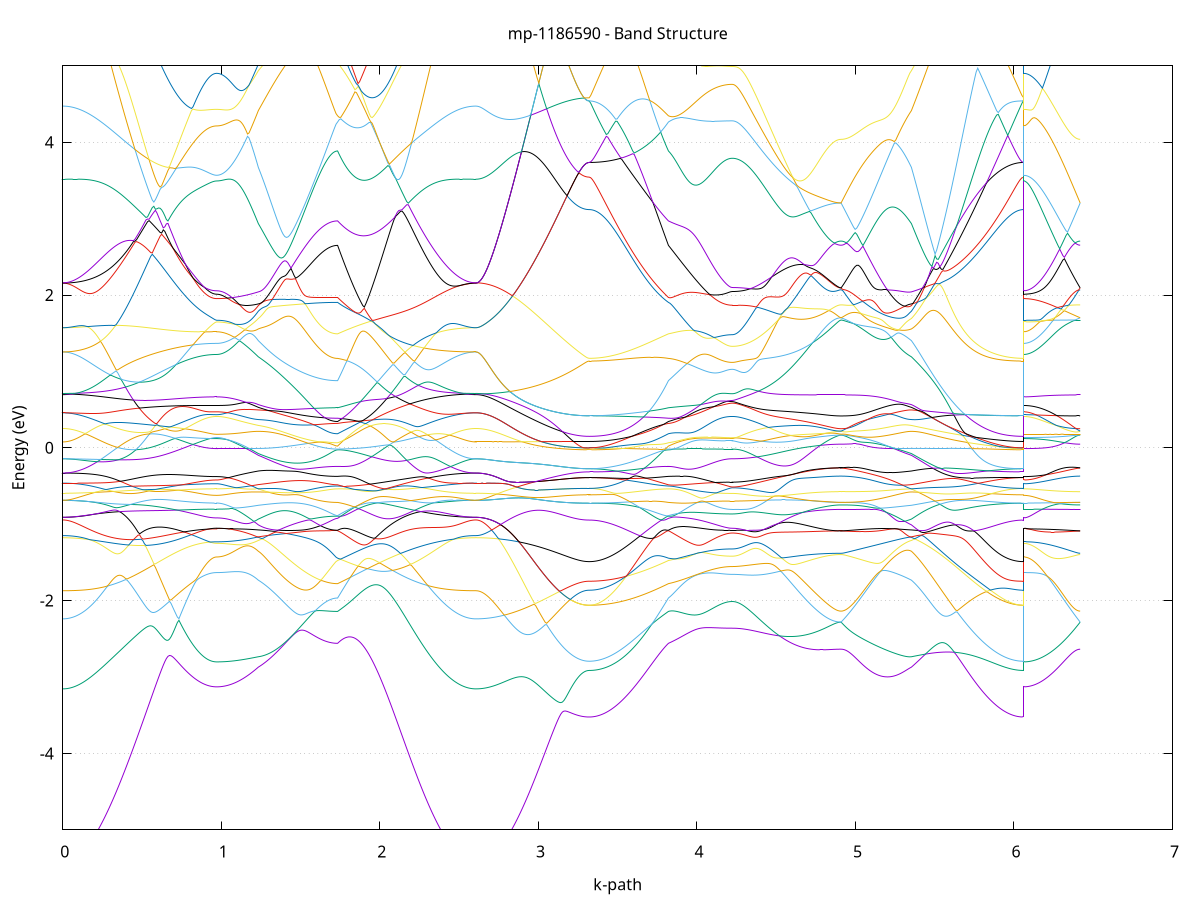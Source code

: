 set title 'mp-1186590 - Band Structure'
set xlabel 'k-path'
set ylabel 'Energy (eV)'
set grid y
set yrange [-5:5]
set terminal png size 800,600
set output 'mp-1186590_bands_gnuplot.png'
plot '-' using 1:2 with lines notitle, '-' using 1:2 with lines notitle, '-' using 1:2 with lines notitle, '-' using 1:2 with lines notitle, '-' using 1:2 with lines notitle, '-' using 1:2 with lines notitle, '-' using 1:2 with lines notitle, '-' using 1:2 with lines notitle, '-' using 1:2 with lines notitle, '-' using 1:2 with lines notitle, '-' using 1:2 with lines notitle, '-' using 1:2 with lines notitle, '-' using 1:2 with lines notitle, '-' using 1:2 with lines notitle, '-' using 1:2 with lines notitle, '-' using 1:2 with lines notitle, '-' using 1:2 with lines notitle, '-' using 1:2 with lines notitle, '-' using 1:2 with lines notitle, '-' using 1:2 with lines notitle, '-' using 1:2 with lines notitle, '-' using 1:2 with lines notitle, '-' using 1:2 with lines notitle, '-' using 1:2 with lines notitle, '-' using 1:2 with lines notitle, '-' using 1:2 with lines notitle, '-' using 1:2 with lines notitle, '-' using 1:2 with lines notitle, '-' using 1:2 with lines notitle, '-' using 1:2 with lines notitle, '-' using 1:2 with lines notitle, '-' using 1:2 with lines notitle, '-' using 1:2 with lines notitle, '-' using 1:2 with lines notitle, '-' using 1:2 with lines notitle, '-' using 1:2 with lines notitle, '-' using 1:2 with lines notitle, '-' using 1:2 with lines notitle, '-' using 1:2 with lines notitle, '-' using 1:2 with lines notitle, '-' using 1:2 with lines notitle, '-' using 1:2 with lines notitle, '-' using 1:2 with lines notitle, '-' using 1:2 with lines notitle, '-' using 1:2 with lines notitle, '-' using 1:2 with lines notitle, '-' using 1:2 with lines notitle, '-' using 1:2 with lines notitle, '-' using 1:2 with lines notitle, '-' using 1:2 with lines notitle, '-' using 1:2 with lines notitle, '-' using 1:2 with lines notitle, '-' using 1:2 with lines notitle, '-' using 1:2 with lines notitle, '-' using 1:2 with lines notitle, '-' using 1:2 with lines notitle, '-' using 1:2 with lines notitle, '-' using 1:2 with lines notitle, '-' using 1:2 with lines notitle, '-' using 1:2 with lines notitle, '-' using 1:2 with lines notitle, '-' using 1:2 with lines notitle, '-' using 1:2 with lines notitle, '-' using 1:2 with lines notitle
0.000000 -48.914319
0.009901 -48.914319
0.019803 -48.914319
0.029704 -48.914219
0.039606 -48.914219
0.049507 -48.914219
0.059409 -48.914219
0.069310 -48.914219
0.079211 -48.914219
0.089113 -48.914219
0.099014 -48.914119
0.108916 -48.914119
0.118817 -48.914119
0.128718 -48.914119
0.138620 -48.914019
0.148521 -48.914019
0.158423 -48.914019
0.168324 -48.913919
0.178226 -48.913919
0.188127 -48.913819
0.198028 -48.913819
0.207930 -48.913719
0.217831 -48.913719
0.227733 -48.913619
0.237634 -48.913619
0.247536 -48.913519
0.257437 -48.913519
0.267338 -48.913419
0.277240 -48.913419
0.287141 -48.913319
0.297043 -48.913319
0.306944 -48.913219
0.316845 -48.913119
0.326747 -48.913119
0.336648 -48.913019
0.346550 -48.912919
0.356451 -48.912919
0.366353 -48.912819
0.376254 -48.912819
0.386155 -48.912719
0.396057 -48.912619
0.405958 -48.912619
0.415860 -48.912519
0.425761 -48.912419
0.435663 -48.912419
0.445564 -48.912319
0.455465 -48.912219
0.465367 -48.912219
0.475268 -48.912119
0.485170 -48.912019
0.495071 -48.912019
0.504972 -48.911919
0.514874 -48.911819
0.524775 -48.911819
0.534677 -48.911719
0.544578 -48.911619
0.554480 -48.911619
0.564381 -48.911519
0.574282 -48.911519
0.584184 -48.911419
0.594085 -48.911319
0.603987 -48.911319
0.613888 -48.911219
0.623790 -48.911219
0.633691 -48.911119
0.643592 -48.911119
0.653494 -48.911019
0.663395 -48.911019
0.673297 -48.910919
0.683198 -48.910919
0.693100 -48.910819
0.703001 -48.910819
0.712902 -48.910719
0.722804 -48.910719
0.732705 -48.910719
0.742607 -48.910619
0.752508 -48.910619
0.762409 -48.910619
0.772311 -48.910519
0.782212 -48.910519
0.792114 -48.910519
0.802015 -48.910419
0.811917 -48.910419
0.821818 -48.910419
0.831719 -48.910319
0.841621 -48.910319
0.851522 -48.910319
0.861424 -48.910319
0.871325 -48.910319
0.881227 -48.910319
0.891128 -48.910219
0.901029 -48.910219
0.910931 -48.910219
0.920832 -48.910219
0.930734 -48.910219
0.940635 -48.910219
0.950536 -48.910219
0.960438 -48.910219
0.970339 -48.910219
0.970339 -48.910219
0.980085 -48.910219
0.989830 -48.910219
0.999575 -48.910219
1.009320 -48.910219
1.019065 -48.910219
1.028811 -48.910219
1.038556 -48.910219
1.048301 -48.910219
1.058046 -48.910219
1.067792 -48.910219
1.077537 -48.910219
1.087282 -48.910219
1.097027 -48.910219
1.106773 -48.910219
1.116518 -48.910219
1.126263 -48.910219
1.136008 -48.910219
1.145754 -48.910219
1.155499 -48.910219
1.165244 -48.910219
1.174989 -48.910219
1.184734 -48.910319
1.194480 -48.910319
1.204225 -48.910319
1.213970 -48.910319
1.223715 -48.910319
1.233461 -48.910319
1.233461 -48.910319
1.243266 -48.910319
1.253072 -48.910319
1.262877 -48.910319
1.272683 -48.910319
1.282488 -48.910319
1.292293 -48.910419
1.302099 -48.910419
1.311904 -48.910419
1.321710 -48.910419
1.331515 -48.910419
1.341321 -48.910419
1.351126 -48.910419
1.360932 -48.910419
1.370737 -48.910519
1.380543 -48.910519
1.390348 -48.910519
1.400154 -48.910519
1.409959 -48.910519
1.419764 -48.910519
1.429570 -48.910519
1.439375 -48.910619
1.449181 -48.910619
1.458986 -48.910619
1.468792 -48.910619
1.478597 -48.910619
1.488403 -48.910619
1.498208 -48.910619
1.508014 -48.910719
1.517819 -48.910719
1.527625 -48.910719
1.537430 -48.910719
1.547235 -48.910719
1.557041 -48.910719
1.566846 -48.910719
1.576652 -48.910819
1.586457 -48.910819
1.596263 -48.910819
1.606068 -48.910819
1.615874 -48.910819
1.625679 -48.910819
1.635485 -48.910819
1.645290 -48.910819
1.655096 -48.910819
1.664901 -48.910819
1.674707 -48.910819
1.684512 -48.910819
1.694317 -48.910819
1.704123 -48.910819
1.713928 -48.910819
1.723734 -48.910819
1.733539 -48.910819
1.733539 -48.910819
1.743451 -48.910919
1.753362 -48.910919
1.763273 -48.910919
1.773184 -48.910919
1.783095 -48.910919
1.793007 -48.910919
1.802918 -48.910919
1.812829 -48.910919
1.822740 -48.910919
1.832652 -48.910919
1.842563 -48.911019
1.852474 -48.911019
1.862385 -48.911019
1.872297 -48.911019
1.882208 -48.911019
1.892119 -48.911119
1.902030 -48.911119
1.911941 -48.911119
1.921853 -48.911219
1.931764 -48.911219
1.941675 -48.911219
1.951586 -48.911319
1.961498 -48.911319
1.971409 -48.911319
1.981320 -48.911419
1.991231 -48.911419
2.001143 -48.911519
2.011054 -48.911519
2.020965 -48.911619
2.030876 -48.911619
2.040787 -48.911719
2.050699 -48.911719
2.060610 -48.911819
2.070521 -48.911819
2.080432 -48.911919
2.090344 -48.911919
2.100255 -48.912019
2.110166 -48.912019
2.120077 -48.912119
2.129989 -48.912219
2.139900 -48.912219
2.149811 -48.912319
2.159722 -48.912319
2.169633 -48.912419
2.179545 -48.912519
2.189456 -48.912519
2.199367 -48.912619
2.209278 -48.912719
2.219190 -48.912719
2.229101 -48.912819
2.239012 -48.912819
2.248923 -48.912919
2.258835 -48.913019
2.268746 -48.913019
2.278657 -48.913119
2.288568 -48.913219
2.298480 -48.913219
2.308391 -48.913319
2.318302 -48.913319
2.328213 -48.913419
2.338124 -48.913419
2.348036 -48.913519
2.357947 -48.913519
2.367858 -48.913619
2.377769 -48.913619
2.387681 -48.913719
2.397592 -48.913719
2.407503 -48.913819
2.417414 -48.913819
2.427325 -48.913919
2.437237 -48.913919
2.447148 -48.914019
2.457059 -48.914019
2.466970 -48.914019
2.476882 -48.914119
2.486793 -48.914119
2.496704 -48.914119
2.506615 -48.914119
2.516527 -48.914219
2.526438 -48.914219
2.536349 -48.914219
2.546260 -48.914219
2.556172 -48.914219
2.566083 -48.914219
2.575994 -48.914219
2.585905 -48.914319
2.595816 -48.914319
2.605728 -48.914319
2.605728 -48.914319
2.615652 -48.914319
2.625577 -48.914319
2.635502 -48.914219
2.645427 -48.914219
2.655352 -48.914219
2.665277 -48.914219
2.675201 -48.914219
2.685126 -48.914219
2.695051 -48.914119
2.704976 -48.914119
2.714901 -48.914119
2.724825 -48.914119
2.734750 -48.914019
2.744675 -48.914019
2.754600 -48.914019
2.764525 -48.913919
2.774450 -48.913919
2.784374 -48.913819
2.794299 -48.913819
2.804224 -48.913719
2.814149 -48.913719
2.824074 -48.913619
2.833998 -48.913619
2.843923 -48.913519
2.853848 -48.913519
2.863773 -48.913419
2.873698 -48.913319
2.883622 -48.913319
2.893547 -48.913219
2.903472 -48.913219
2.913397 -48.913119
2.923322 -48.913019
2.933247 -48.913019
2.943171 -48.912919
2.953096 -48.912819
2.963021 -48.912819
2.972946 -48.912719
2.982871 -48.912719
2.992795 -48.912619
3.002720 -48.912519
3.012645 -48.912519
3.022570 -48.912419
3.032495 -48.912319
3.042419 -48.912319
3.052344 -48.912219
3.062269 -48.912219
3.072194 -48.912119
3.082119 -48.912119
3.092044 -48.912019
3.101968 -48.911919
3.111893 -48.911919
3.121818 -48.911819
3.131743 -48.911819
3.141668 -48.911719
3.151592 -48.911719
3.161517 -48.911719
3.171442 -48.911619
3.181367 -48.911619
3.191292 -48.911519
3.201216 -48.911519
3.211141 -48.911519
3.221066 -48.911519
3.230991 -48.911419
3.240916 -48.911419
3.250841 -48.911419
3.260765 -48.911419
3.270690 -48.911419
3.280615 -48.911319
3.290540 -48.911319
3.300465 -48.911319
3.310389 -48.911319
3.320314 -48.911319
3.320314 -48.911319
3.330120 -48.911319
3.339925 -48.911319
3.349731 -48.911319
3.359536 -48.911319
3.369342 -48.911319
3.379147 -48.911319
3.388952 -48.911319
3.398758 -48.911319
3.408563 -48.911319
3.418369 -48.911319
3.428174 -48.911319
3.437980 -48.911319
3.447785 -48.911219
3.457591 -48.911219
3.467396 -48.911219
3.477202 -48.911219
3.487007 -48.911219
3.496813 -48.911219
3.506618 -48.911219
3.516423 -48.911219
3.526229 -48.911219
3.536034 -48.911119
3.545840 -48.911119
3.555645 -48.911119
3.565451 -48.911119
3.575256 -48.911119
3.585062 -48.911119
3.594867 -48.911119
3.604673 -48.911019
3.614478 -48.911019
3.624284 -48.911019
3.634089 -48.911019
3.643895 -48.911019
3.653700 -48.911019
3.663505 -48.911019
3.673311 -48.910919
3.683116 -48.910919
3.692922 -48.910919
3.702727 -48.910919
3.712533 -48.910919
3.722338 -48.910919
3.732144 -48.910919
3.741949 -48.910919
3.751755 -48.910919
3.761560 -48.910919
3.771366 -48.910919
3.781171 -48.910919
3.790976 -48.910819
3.800782 -48.910819
3.810587 -48.910819
3.820393 -48.910819
3.820393 -48.910819
3.830218 -48.910919
3.840043 -48.910919
3.849869 -48.910919
3.859694 -48.910919
3.869519 -48.910919
3.879344 -48.910919
3.889169 -48.910919
3.898995 -48.910919
3.908820 -48.910919
3.918645 -48.910919
3.928470 -48.910919
3.938295 -48.910919
3.948121 -48.910919
3.957946 -48.910919
3.967771 -48.911019
3.977596 -48.911019
3.987421 -48.911019
3.997247 -48.911019
4.007072 -48.911019
4.016897 -48.911019
4.026722 -48.911019
4.036547 -48.911019
4.046373 -48.911019
4.056198 -48.911119
4.066023 -48.911119
4.075848 -48.911119
4.085674 -48.911119
4.095499 -48.911119
4.105324 -48.911119
4.115149 -48.911119
4.124974 -48.911119
4.134800 -48.911119
4.144625 -48.911119
4.154450 -48.911119
4.164275 -48.911119
4.174100 -48.911119
4.183926 -48.911119
4.193751 -48.911119
4.203576 -48.911219
4.213401 -48.911219
4.223226 -48.911219
4.223226 -48.911219
4.233170 -48.911219
4.243114 -48.911219
4.253058 -48.911219
4.263002 -48.911119
4.272946 -48.911119
4.282890 -48.911119
4.292834 -48.911119
4.302778 -48.911119
4.312722 -48.911119
4.322666 -48.911119
4.332610 -48.911119
4.342554 -48.911119
4.352498 -48.911119
4.362442 -48.911119
4.372386 -48.911019
4.382330 -48.911019
4.392274 -48.911019
4.402218 -48.911019
4.412162 -48.911019
4.422106 -48.911019
4.432050 -48.910919
4.441994 -48.910919
4.451938 -48.910919
4.461882 -48.910919
4.471826 -48.910919
4.481770 -48.910919
4.491714 -48.910819
4.501657 -48.910819
4.511601 -48.910819
4.521545 -48.910819
4.531489 -48.910719
4.541433 -48.910719
4.551377 -48.910719
4.561321 -48.910719
4.571265 -48.910719
4.581209 -48.910619
4.591153 -48.910619
4.601097 -48.910619
4.611041 -48.910619
4.620985 -48.910519
4.630929 -48.910519
4.640873 -48.910519
4.650817 -48.910519
4.660761 -48.910519
4.670705 -48.910419
4.680649 -48.910419
4.690593 -48.910419
4.700537 -48.910419
4.710481 -48.910419
4.720425 -48.910419
4.730369 -48.910319
4.740313 -48.910319
4.750257 -48.910319
4.760201 -48.910319
4.770144 -48.910319
4.780088 -48.910319
4.790032 -48.910319
4.799976 -48.910219
4.809920 -48.910219
4.819864 -48.910219
4.829808 -48.910219
4.839752 -48.910219
4.849696 -48.910219
4.859640 -48.910219
4.869584 -48.910219
4.879528 -48.910219
4.889472 -48.910219
4.899416 -48.910219
4.909360 -48.910219
4.909360 -48.910219
4.919221 -48.910219
4.929081 -48.910219
4.938942 -48.910219
4.948802 -48.910219
4.958663 -48.910219
4.968523 -48.910219
4.978384 -48.910219
4.988244 -48.910219
4.998105 -48.910219
5.007965 -48.910219
5.017826 -48.910219
5.027686 -48.910219
5.037547 -48.910219
5.047408 -48.910219
5.057268 -48.910219
5.067129 -48.910219
5.076989 -48.910219
5.086850 -48.910219
5.096710 -48.910219
5.106571 -48.910219
5.116431 -48.910219
5.126292 -48.910219
5.136152 -48.910219
5.146013 -48.910219
5.155874 -48.910219
5.165734 -48.910219
5.175595 -48.910219
5.185455 -48.910219
5.195316 -48.910219
5.205176 -48.910219
5.215037 -48.910219
5.224897 -48.910219
5.234758 -48.910319
5.244618 -48.910319
5.254479 -48.910319
5.264339 -48.910319
5.274200 -48.910319
5.284061 -48.910319
5.293921 -48.910319
5.303782 -48.910319
5.313642 -48.910319
5.323503 -48.910319
5.333363 -48.910319
5.343224 -48.910319
5.353084 -48.910319
5.353084 -48.910319
5.363045 -48.910319
5.373006 -48.910319
5.382967 -48.910319
5.392928 -48.910319
5.402888 -48.910319
5.412849 -48.910419
5.422810 -48.910419
5.432771 -48.910419
5.442732 -48.910419
5.452693 -48.910419
5.462653 -48.910419
5.472614 -48.910419
5.482575 -48.910519
5.492536 -48.910519
5.502497 -48.910519
5.512457 -48.910519
5.522418 -48.910519
5.532379 -48.910519
5.542340 -48.910619
5.552301 -48.910619
5.562262 -48.910619
5.572222 -48.910619
5.582183 -48.910619
5.592144 -48.910619
5.602105 -48.910719
5.612066 -48.910719
5.622026 -48.910719
5.631987 -48.910719
5.641948 -48.910719
5.651909 -48.910819
5.661870 -48.910819
5.671830 -48.910819
5.681791 -48.910819
5.691752 -48.910819
5.701713 -48.910919
5.711674 -48.910919
5.721635 -48.910919
5.731595 -48.910919
5.741556 -48.910919
5.751517 -48.911019
5.761478 -48.911019
5.771439 -48.911019
5.781399 -48.911019
5.791360 -48.911019
5.801321 -48.911119
5.811282 -48.911119
5.821243 -48.911119
5.831204 -48.911119
5.841164 -48.911119
5.851125 -48.911119
5.861086 -48.911219
5.871047 -48.911219
5.881008 -48.911219
5.890968 -48.911219
5.900929 -48.911219
5.910890 -48.911219
5.920851 -48.911219
5.930812 -48.911219
5.940773 -48.911319
5.950733 -48.911319
5.960694 -48.911319
5.970655 -48.911319
5.980616 -48.911319
5.990577 -48.911319
6.000537 -48.911319
6.010498 -48.911319
6.020459 -48.911319
6.030420 -48.911319
6.040381 -48.911319
6.050342 -48.911319
6.060302 -48.911319
6.060302 -48.910219
6.070227 -48.910219
6.080152 -48.910219
6.090077 -48.910219
6.100002 -48.910219
6.109926 -48.910219
6.119851 -48.910219
6.129776 -48.910219
6.139701 -48.910219
6.149626 -48.910219
6.159550 -48.910219
6.169475 -48.910219
6.179400 -48.910219
6.189325 -48.910219
6.199250 -48.910219
6.209175 -48.910219
6.219099 -48.910219
6.229024 -48.910219
6.238949 -48.910219
6.248874 -48.910219
6.258799 -48.910219
6.268723 -48.910219
6.278648 -48.910219
6.288573 -48.910219
6.298498 -48.910219
6.308423 -48.910219
6.318348 -48.910219
6.328272 -48.910219
6.338197 -48.910219
6.348122 -48.910219
6.358047 -48.910219
6.367972 -48.910219
6.377896 -48.910219
6.387821 -48.910219
6.397746 -48.910219
6.407671 -48.910219
6.417596 -48.910219
e
0.000000 -46.765319
0.009901 -46.765319
0.019803 -46.765219
0.029704 -46.765119
0.039606 -46.764819
0.049507 -46.764619
0.059409 -46.764219
0.069310 -46.763819
0.079211 -46.763319
0.089113 -46.762819
0.099014 -46.762219
0.108916 -46.761619
0.118817 -46.760919
0.128718 -46.760119
0.138620 -46.759319
0.148521 -46.758419
0.158423 -46.757519
0.168324 -46.756519
0.178226 -46.755419
0.188127 -46.754319
0.198028 -46.753219
0.207930 -46.752019
0.217831 -46.750719
0.227733 -46.749419
0.237634 -46.748119
0.247536 -46.746719
0.257437 -46.745219
0.267338 -46.743719
0.277240 -46.742219
0.287141 -46.740619
0.297043 -46.739019
0.306944 -46.737319
0.316845 -46.735619
0.326747 -46.733919
0.336648 -46.732119
0.346550 -46.730319
0.356451 -46.728519
0.366353 -46.726719
0.376254 -46.724819
0.386155 -46.722919
0.396057 -46.720919
0.405958 -46.719019
0.415860 -46.717019
0.425761 -46.715019
0.435663 -46.713019
0.445564 -46.710919
0.455465 -46.708919
0.465367 -46.706819
0.475268 -46.704819
0.485170 -46.702719
0.495071 -46.700619
0.504972 -46.698619
0.514874 -46.696519
0.524775 -46.694419
0.534677 -46.692319
0.544578 -46.690319
0.554480 -46.688219
0.564381 -46.686219
0.574282 -46.684119
0.584184 -46.682119
0.594085 -46.680119
0.603987 -46.678119
0.613888 -46.676219
0.623790 -46.674319
0.633691 -46.672319
0.643592 -46.670519
0.653494 -46.668619
0.663395 -46.666819
0.673297 -46.665019
0.683198 -46.663319
0.693100 -46.661519
0.703001 -46.659919
0.712902 -46.658219
0.722804 -46.656719
0.732705 -46.655119
0.742607 -46.653619
0.752508 -46.652219
0.762409 -46.650819
0.772311 -46.649419
0.782212 -46.648219
0.792114 -46.646919
0.802015 -46.645819
0.811917 -46.644719
0.821818 -46.643619
0.831719 -46.642619
0.841621 -46.641719
0.851522 -46.640819
0.861424 -46.640019
0.871325 -46.639319
0.881227 -46.638619
0.891128 -46.638019
0.901029 -46.637519
0.910931 -46.637019
0.920832 -46.636619
0.930734 -46.636319
0.940635 -46.636119
0.950536 -46.635919
0.960438 -46.635819
0.970339 -46.635719
0.970339 -46.635819
0.980085 -46.635719
0.989830 -46.635719
0.999575 -46.635519
1.009320 -46.635419
1.019065 -46.635119
1.028811 -46.634919
1.038556 -46.634619
1.048301 -46.635019
1.058046 -46.635419
1.067792 -46.635919
1.077537 -46.636419
1.087282 -46.637019
1.097027 -46.637619
1.106773 -46.638319
1.116518 -46.639019
1.126263 -46.639819
1.136008 -46.640619
1.145754 -46.641519
1.155499 -46.642419
1.165244 -46.643319
1.174989 -46.644319
1.184734 -46.645319
1.194480 -46.646419
1.204225 -46.647519
1.213970 -46.648619
1.223715 -46.649819
1.233461 -46.651019
1.233461 -46.651019
1.243266 -46.651919
1.253072 -46.652719
1.262877 -46.653619
1.272683 -46.654419
1.282488 -46.655319
1.292293 -46.656119
1.302099 -46.656919
1.311904 -46.657719
1.321710 -46.658519
1.331515 -46.659319
1.341321 -46.660019
1.351126 -46.660819
1.360932 -46.661519
1.370737 -46.662319
1.380543 -46.663019
1.390348 -46.663719
1.400154 -46.664419
1.409959 -46.665019
1.419764 -46.665719
1.429570 -46.666319
1.439375 -46.666919
1.449181 -46.667519
1.458986 -46.668119
1.468792 -46.668719
1.478597 -46.669319
1.488403 -46.669819
1.498208 -46.670319
1.508014 -46.670819
1.517819 -46.671319
1.527625 -46.671719
1.537430 -46.672219
1.547235 -46.672619
1.557041 -46.673019
1.566846 -46.673419
1.576652 -46.673719
1.586457 -46.674119
1.596263 -46.674419
1.606068 -46.674719
1.615874 -46.675019
1.625679 -46.675219
1.635485 -46.675419
1.645290 -46.675719
1.655096 -46.675819
1.664901 -46.676019
1.674707 -46.676219
1.684512 -46.676319
1.694317 -46.676419
1.704123 -46.676519
1.713928 -46.676519
1.723734 -46.676519
1.733539 -46.676619
1.733539 -46.676619
1.743451 -46.674519
1.753362 -46.672319
1.763273 -46.670219
1.773184 -46.668119
1.783095 -46.665919
1.793007 -46.663719
1.802918 -46.661519
1.812829 -46.659319
1.822740 -46.657119
1.832652 -46.654819
1.842563 -46.652619
1.852474 -46.650319
1.862385 -46.648119
1.872297 -46.645819
1.882208 -46.643519
1.892119 -46.641319
1.902030 -46.641219
1.911941 -46.643819
1.921853 -46.646419
1.931764 -46.649119
1.941675 -46.651719
1.951586 -46.654419
1.961498 -46.657019
1.971409 -46.659619
1.981320 -46.662319
1.991231 -46.664919
2.001143 -46.667619
2.011054 -46.670219
2.020965 -46.672819
2.030876 -46.675419
2.040787 -46.678019
2.050699 -46.680619
2.060610 -46.683119
2.070521 -46.685719
2.080432 -46.688219
2.090344 -46.690719
2.100255 -46.693219
2.110166 -46.695719
2.120077 -46.698119
2.129989 -46.700519
2.139900 -46.702919
2.149811 -46.705319
2.159722 -46.707619
2.169633 -46.709919
2.179545 -46.712219
2.189456 -46.714419
2.199367 -46.716619
2.209278 -46.718819
2.219190 -46.720919
2.229101 -46.723019
2.239012 -46.725119
2.248923 -46.727119
2.258835 -46.729119
2.268746 -46.731019
2.278657 -46.732919
2.288568 -46.734719
2.298480 -46.736519
2.308391 -46.738319
2.318302 -46.740019
2.328213 -46.741719
2.338124 -46.743319
2.348036 -46.744819
2.357947 -46.746319
2.367858 -46.747819
2.377769 -46.749219
2.387681 -46.750519
2.397592 -46.751819
2.407503 -46.753019
2.417414 -46.754219
2.427325 -46.755319
2.437237 -46.756419
2.447148 -46.757419
2.457059 -46.758419
2.466970 -46.759319
2.476882 -46.760119
2.486793 -46.760919
2.496704 -46.761619
2.506615 -46.762219
2.516527 -46.762819
2.526438 -46.763319
2.536349 -46.763819
2.546260 -46.764219
2.556172 -46.764519
2.566083 -46.764819
2.575994 -46.765119
2.585905 -46.765219
2.595816 -46.765319
2.605728 -46.765319
2.605728 -46.765319
2.615652 -46.765319
2.625577 -46.765319
2.635502 -46.765219
2.645427 -46.765119
2.655352 -46.765019
2.665277 -46.764919
2.675201 -46.764719
2.685126 -46.764519
2.695051 -46.764319
2.704976 -46.764019
2.714901 -46.763719
2.724825 -46.763419
2.734750 -46.763119
2.744675 -46.762819
2.754600 -46.762419
2.764525 -46.762019
2.774450 -46.761619
2.784374 -46.761219
2.794299 -46.760719
2.804224 -46.760219
2.814149 -46.759819
2.824074 -46.759319
2.833998 -46.758719
2.843923 -46.758219
2.853848 -46.757619
2.863773 -46.757119
2.873698 -46.756519
2.883622 -46.755919
2.893547 -46.755319
2.903472 -46.754719
2.913397 -46.754119
2.923322 -46.753519
2.933247 -46.752819
2.943171 -46.752219
2.953096 -46.751519
2.963021 -46.750919
2.972946 -46.750319
2.982871 -46.749619
2.992795 -46.749019
3.002720 -46.748319
3.012645 -46.747719
3.022570 -46.747119
3.032495 -46.746419
3.042419 -46.745819
3.052344 -46.745219
3.062269 -46.744619
3.072194 -46.744019
3.082119 -46.743419
3.092044 -46.742919
3.101968 -46.742319
3.111893 -46.741819
3.121818 -46.741319
3.131743 -46.740819
3.141668 -46.740319
3.151592 -46.739819
3.161517 -46.739419
3.171442 -46.739019
3.181367 -46.738619
3.191292 -46.738219
3.201216 -46.737919
3.211141 -46.737519
3.221066 -46.737219
3.230991 -46.737019
3.240916 -46.736719
3.250841 -46.736519
3.260765 -46.736319
3.270690 -46.736219
3.280615 -46.736019
3.290540 -46.735919
3.300465 -46.735919
3.310389 -46.735819
3.320314 -46.735819
3.320314 -46.735819
3.330120 -46.735819
3.339925 -46.735719
3.349731 -46.735619
3.359536 -46.735419
3.369342 -46.735219
3.379147 -46.734919
3.388952 -46.734619
3.398758 -46.734219
3.408563 -46.733719
3.418369 -46.733319
3.428174 -46.732719
3.437980 -46.732219
3.447785 -46.731519
3.457591 -46.730819
3.467396 -46.730119
3.477202 -46.729319
3.487007 -46.728519
3.496813 -46.727719
3.506618 -46.726719
3.516423 -46.725819
3.526229 -46.724819
3.536034 -46.723719
3.545840 -46.722619
3.555645 -46.721519
3.565451 -46.720319
3.575256 -46.719119
3.585062 -46.717819
3.594867 -46.716519
3.604673 -46.715119
3.614478 -46.713719
3.624284 -46.712319
3.634089 -46.710819
3.643895 -46.709319
3.653700 -46.707819
3.663505 -46.706219
3.673311 -46.704619
3.683116 -46.702919
3.692922 -46.701219
3.702727 -46.699519
3.712533 -46.697719
3.722338 -46.696019
3.732144 -46.694119
3.741949 -46.692319
3.751755 -46.690419
3.761560 -46.688519
3.771366 -46.686619
3.781171 -46.684619
3.790976 -46.682619
3.800782 -46.680619
3.810587 -46.678619
3.820393 -46.676619
3.820393 -46.676619
3.830218 -46.675619
3.840043 -46.674719
3.849869 -46.673719
3.859694 -46.672819
3.869519 -46.671919
3.879344 -46.671019
3.889169 -46.670119
3.898995 -46.669219
3.908820 -46.668319
3.918645 -46.667519
3.928470 -46.666619
3.938295 -46.665719
3.948121 -46.664919
3.957946 -46.664019
3.967771 -46.663219
3.977596 -46.662419
3.987421 -46.661519
3.997247 -46.660719
4.007072 -46.659919
4.016897 -46.659119
4.026722 -46.658319
4.036547 -46.657519
4.046373 -46.656719
4.056198 -46.655919
4.066023 -46.655119
4.075848 -46.654319
4.085674 -46.653619
4.095499 -46.652819
4.105324 -46.652019
4.115149 -46.651319
4.124974 -46.650619
4.134800 -46.649819
4.144625 -46.649219
4.154450 -46.648519
4.164275 -46.647919
4.174100 -46.647319
4.183926 -46.646819
4.193751 -46.646419
4.203576 -46.646019
4.213401 -46.645819
4.223226 -46.645819
4.223226 -46.645819
4.233170 -46.645819
4.243114 -46.645719
4.253058 -46.645719
4.263002 -46.645719
4.272946 -46.645619
4.282890 -46.645619
4.292834 -46.645519
4.302778 -46.645419
4.312722 -46.645319
4.322666 -46.645219
4.332610 -46.645119
4.342554 -46.645019
4.352498 -46.644819
4.362442 -46.644719
4.372386 -46.644519
4.382330 -46.644419
4.392274 -46.644219
4.402218 -46.644019
4.412162 -46.643819
4.422106 -46.643619
4.432050 -46.643419
4.441994 -46.643219
4.451938 -46.643019
4.461882 -46.642819
4.471826 -46.642519
4.481770 -46.642319
4.491714 -46.642119
4.501657 -46.641819
4.511601 -46.641619
4.521545 -46.641319
4.531489 -46.641119
4.541433 -46.640819
4.551377 -46.640619
4.561321 -46.640319
4.571265 -46.640119
4.581209 -46.639819
4.591153 -46.639519
4.601097 -46.639319
4.611041 -46.639019
4.620985 -46.638819
4.630929 -46.638519
4.640873 -46.638319
4.650817 -46.638119
4.660761 -46.637819
4.670705 -46.637619
4.680649 -46.637419
4.690593 -46.637119
4.700537 -46.636919
4.710481 -46.636719
4.720425 -46.636519
4.730369 -46.636319
4.740313 -46.636219
4.750257 -46.636019
4.760201 -46.635819
4.770144 -46.635619
4.780088 -46.635519
4.790032 -46.635419
4.799976 -46.635219
4.809920 -46.635119
4.819864 -46.635019
4.829808 -46.634919
4.839752 -46.634819
4.849696 -46.634719
4.859640 -46.634719
4.869584 -46.634619
4.879528 -46.634619
4.889472 -46.634619
4.899416 -46.634519
4.909360 -46.634519
4.909360 -46.634519
4.919221 -46.634619
4.929081 -46.634619
4.938942 -46.634619
4.948802 -46.634619
4.958663 -46.634619
4.968523 -46.634719
4.978384 -46.634819
4.988244 -46.634919
4.998105 -46.635019
5.007965 -46.635119
5.017826 -46.635319
5.027686 -46.635519
5.037547 -46.635719
5.047408 -46.635919
5.057268 -46.636219
5.067129 -46.636419
5.076989 -46.636719
5.086850 -46.637019
5.096710 -46.637319
5.106571 -46.637619
5.116431 -46.638019
5.126292 -46.638419
5.136152 -46.638719
5.146013 -46.639119
5.155874 -46.639519
5.165734 -46.640019
5.175595 -46.640419
5.185455 -46.640819
5.195316 -46.641319
5.205176 -46.641819
5.215037 -46.642319
5.224897 -46.642819
5.234758 -46.643419
5.244618 -46.643919
5.254479 -46.644519
5.264339 -46.645119
5.274200 -46.645719
5.284061 -46.646319
5.293921 -46.646919
5.303782 -46.647519
5.313642 -46.648219
5.323503 -46.648919
5.333363 -46.649619
5.343224 -46.650319
5.353084 -46.651019
5.353084 -46.651019
5.363045 -46.652319
5.373006 -46.653619
5.382967 -46.654919
5.392928 -46.656319
5.402888 -46.657719
5.412849 -46.659119
5.422810 -46.660619
5.432771 -46.662119
5.442732 -46.663619
5.452693 -46.665119
5.462653 -46.666619
5.472614 -46.668219
5.482575 -46.669819
5.492536 -46.671319
5.502497 -46.673019
5.512457 -46.674619
5.522418 -46.676219
5.532379 -46.677819
5.542340 -46.679519
5.552301 -46.681119
5.562262 -46.682819
5.572222 -46.684419
5.582183 -46.686119
5.592144 -46.687719
5.602105 -46.689419
5.612066 -46.691019
5.622026 -46.692719
5.631987 -46.694319
5.641948 -46.695919
5.651909 -46.697519
5.661870 -46.699119
5.671830 -46.700719
5.681791 -46.702219
5.691752 -46.703819
5.701713 -46.705319
5.711674 -46.706819
5.721635 -46.708219
5.731595 -46.709719
5.741556 -46.711119
5.751517 -46.712519
5.761478 -46.713919
5.771439 -46.715219
5.781399 -46.716519
5.791360 -46.717819
5.801321 -46.719019
5.811282 -46.720219
5.821243 -46.721419
5.831204 -46.722519
5.841164 -46.723619
5.851125 -46.724619
5.861086 -46.725619
5.871047 -46.726619
5.881008 -46.727519
5.890968 -46.728419
5.900929 -46.729219
5.910890 -46.730019
5.920851 -46.730719
5.930812 -46.731419
5.940773 -46.732119
5.950733 -46.732619
5.960694 -46.733219
5.970655 -46.733719
5.980616 -46.734119
5.990577 -46.734519
6.000537 -46.734919
6.010498 -46.735119
6.020459 -46.735419
6.030420 -46.735619
6.040381 -46.735719
6.050342 -46.735819
6.060302 -46.735819
6.060302 -46.635819
6.070227 -46.635719
6.080152 -46.635719
6.090077 -46.635719
6.100002 -46.635719
6.109926 -46.635719
6.119851 -46.635719
6.129776 -46.635719
6.139701 -46.635719
6.149626 -46.635719
6.159550 -46.635619
6.169475 -46.635619
6.179400 -46.635619
6.189325 -46.635519
6.199250 -46.635519
6.209175 -46.635519
6.219099 -46.635519
6.229024 -46.635419
6.238949 -46.635419
6.248874 -46.635419
6.258799 -46.635319
6.268723 -46.635319
6.278648 -46.635219
6.288573 -46.635219
6.298498 -46.635119
6.308423 -46.635119
6.318348 -46.635019
6.328272 -46.635019
6.338197 -46.634919
6.348122 -46.634919
6.358047 -46.634819
6.367972 -46.634819
6.377896 -46.634719
6.387821 -46.634719
6.397746 -46.634619
6.407671 -46.634619
6.417596 -46.634519
e
0.000000 -46.534519
0.009901 -46.534619
0.019803 -46.534619
0.029704 -46.534819
0.039606 -46.534919
0.049507 -46.535219
0.059409 -46.535519
0.069310 -46.535819
0.079211 -46.536219
0.089113 -46.536619
0.099014 -46.537119
0.108916 -46.537619
0.118817 -46.538219
0.128718 -46.538819
0.138620 -46.539519
0.148521 -46.540219
0.158423 -46.541019
0.168324 -46.541819
0.178226 -46.542619
0.188127 -46.543519
0.198028 -46.544519
0.207930 -46.545419
0.217831 -46.546519
0.227733 -46.547519
0.237634 -46.548619
0.247536 -46.549719
0.257437 -46.550919
0.267338 -46.552119
0.277240 -46.553319
0.287141 -46.554619
0.297043 -46.555919
0.306944 -46.557219
0.316845 -46.558619
0.326747 -46.559919
0.336648 -46.561319
0.346550 -46.562819
0.356451 -46.564219
0.366353 -46.565719
0.376254 -46.567219
0.386155 -46.568719
0.396057 -46.570219
0.405958 -46.571719
0.415860 -46.573219
0.425761 -46.574819
0.435663 -46.576419
0.445564 -46.577919
0.455465 -46.579519
0.465367 -46.581119
0.475268 -46.582719
0.485170 -46.584219
0.495071 -46.585819
0.504972 -46.587419
0.514874 -46.589019
0.524775 -46.590619
0.534677 -46.592119
0.544578 -46.593719
0.554480 -46.595219
0.564381 -46.596819
0.574282 -46.598319
0.584184 -46.599819
0.594085 -46.601319
0.603987 -46.602719
0.613888 -46.604219
0.623790 -46.605619
0.633691 -46.607019
0.643592 -46.608419
0.653494 -46.609819
0.663395 -46.611119
0.673297 -46.612419
0.683198 -46.613719
0.693100 -46.614919
0.703001 -46.616119
0.712902 -46.617319
0.722804 -46.618519
0.732705 -46.619619
0.742607 -46.620619
0.752508 -46.621719
0.762409 -46.622719
0.772311 -46.623619
0.782212 -46.624519
0.792114 -46.625419
0.802015 -46.626219
0.811917 -46.627019
0.821818 -46.627819
0.831719 -46.628519
0.841621 -46.629119
0.851522 -46.629719
0.861424 -46.630319
0.871325 -46.630819
0.881227 -46.631319
0.891128 -46.631719
0.901029 -46.632119
0.910931 -46.632419
0.920832 -46.632719
0.930734 -46.632919
0.940635 -46.633119
0.950536 -46.633219
0.960438 -46.633319
0.970339 -46.633319
0.970339 -46.633319
0.980085 -46.633319
0.989830 -46.633419
0.999575 -46.633519
1.009320 -46.633719
1.019065 -46.634019
1.028811 -46.634219
1.038556 -46.634619
1.048301 -46.634219
1.058046 -46.633819
1.067792 -46.633319
1.077537 -46.632819
1.087282 -46.632319
1.097027 -46.631719
1.106773 -46.631019
1.116518 -46.630319
1.126263 -46.629619
1.136008 -46.628819
1.145754 -46.628019
1.155499 -46.627219
1.165244 -46.626319
1.174989 -46.625319
1.184734 -46.624419
1.194480 -46.623419
1.204225 -46.622319
1.213970 -46.621219
1.223715 -46.620119
1.233461 -46.618919
1.233461 -46.618919
1.243266 -46.618119
1.253072 -46.617319
1.262877 -46.616519
1.272683 -46.615819
1.282488 -46.615019
1.292293 -46.614319
1.302099 -46.613619
1.311904 -46.612819
1.321710 -46.612219
1.331515 -46.611519
1.341321 -46.610919
1.351126 -46.610219
1.360932 -46.609619
1.370737 -46.609019
1.380543 -46.608519
1.390348 -46.607919
1.400154 -46.607419
1.409959 -46.606819
1.419764 -46.606319
1.429570 -46.605919
1.439375 -46.605419
1.449181 -46.604919
1.458986 -46.604519
1.468792 -46.604119
1.478597 -46.603719
1.488403 -46.603319
1.498208 -46.602919
1.508014 -46.602619
1.517819 -46.602219
1.527625 -46.601919
1.537430 -46.601619
1.547235 -46.601319
1.557041 -46.601119
1.566846 -46.600819
1.576652 -46.600619
1.586457 -46.600419
1.596263 -46.600219
1.606068 -46.600019
1.615874 -46.599819
1.625679 -46.599619
1.635485 -46.599519
1.645290 -46.599319
1.655096 -46.599219
1.664901 -46.599119
1.674707 -46.599019
1.684512 -46.598919
1.694317 -46.598919
1.704123 -46.598819
1.713928 -46.598819
1.723734 -46.598819
1.733539 -46.598819
1.733539 -46.598819
1.743451 -46.601119
1.753362 -46.603419
1.763273 -46.605819
1.773184 -46.608219
1.783095 -46.610619
1.793007 -46.613119
1.802918 -46.615519
1.812829 -46.618019
1.822740 -46.620519
1.832652 -46.623119
1.842563 -46.625619
1.852474 -46.628219
1.862385 -46.630719
1.872297 -46.633319
1.882208 -46.635919
1.892119 -46.638619
1.902030 -46.639019
1.911941 -46.636719
1.921853 -46.634419
1.931764 -46.632119
1.941675 -46.629819
1.951586 -46.627619
1.961498 -46.625319
1.971409 -46.623019
1.981320 -46.620719
1.991231 -46.618519
2.001143 -46.616319
2.011054 -46.614019
2.020965 -46.611819
2.030876 -46.609619
2.040787 -46.607419
2.050699 -46.605219
2.060610 -46.603019
2.070521 -46.600919
2.080432 -46.598719
2.090344 -46.596619
2.100255 -46.594519
2.110166 -46.592419
2.120077 -46.590419
2.129989 -46.588419
2.139900 -46.586319
2.149811 -46.584419
2.159722 -46.582419
2.169633 -46.580519
2.179545 -46.578619
2.189456 -46.576719
2.199367 -46.574919
2.209278 -46.573119
2.219190 -46.571319
2.229101 -46.569519
2.239012 -46.567819
2.248923 -46.566119
2.258835 -46.564519
2.268746 -46.562919
2.278657 -46.561319
2.288568 -46.559819
2.298480 -46.558319
2.308391 -46.556919
2.318302 -46.555419
2.328213 -46.554119
2.338124 -46.552819
2.348036 -46.551519
2.357947 -46.550219
2.367858 -46.549019
2.377769 -46.547919
2.387681 -46.546819
2.397592 -46.545719
2.407503 -46.544719
2.417414 -46.543719
2.427325 -46.542819
2.437237 -46.541919
2.447148 -46.541119
2.457059 -46.540319
2.466970 -46.539519
2.476882 -46.538919
2.486793 -46.538219
2.496704 -46.537619
2.506615 -46.537119
2.516527 -46.536619
2.526438 -46.536219
2.536349 -46.535819
2.546260 -46.535519
2.556172 -46.535219
2.566083 -46.534919
2.575994 -46.534819
2.585905 -46.534619
2.595816 -46.534619
2.605728 -46.534519
2.605728 -46.534519
2.615652 -46.534519
2.625577 -46.534519
2.635502 -46.534519
2.645427 -46.534519
2.655352 -46.534619
2.665277 -46.534619
2.675201 -46.534619
2.685126 -46.534619
2.695051 -46.534619
2.704976 -46.534419
2.714901 -46.534619
2.724825 -46.534619
2.734750 -46.534719
2.744675 -46.534719
2.754600 -46.534719
2.764525 -46.534719
2.774450 -46.534819
2.784374 -46.534819
2.794299 -46.534819
2.804224 -46.534819
2.814149 -46.534919
2.824074 -46.534919
2.833998 -46.534919
2.843923 -46.535019
2.853848 -46.535019
2.863773 -46.535019
2.873698 -46.535119
2.883622 -46.535119
2.893547 -46.535119
2.903472 -46.535219
2.913397 -46.535219
2.923322 -46.535219
2.933247 -46.535319
2.943171 -46.535319
2.953096 -46.535419
2.963021 -46.535419
2.972946 -46.535419
2.982871 -46.535519
2.992795 -46.535519
3.002720 -46.535519
3.012645 -46.535519
3.022570 -46.535619
3.032495 -46.535719
3.042419 -46.535719
3.052344 -46.535719
3.062269 -46.535819
3.072194 -46.535819
3.082119 -46.535819
3.092044 -46.535919
3.101968 -46.535919
3.111893 -46.535919
3.121818 -46.535919
3.131743 -46.536019
3.141668 -46.536019
3.151592 -46.536019
3.161517 -46.536119
3.171442 -46.536119
3.181367 -46.536119
3.191292 -46.536119
3.201216 -46.536119
3.211141 -46.536219
3.221066 -46.536219
3.230991 -46.536219
3.240916 -46.536219
3.250841 -46.536219
3.260765 -46.536219
3.270690 -46.536219
3.280615 -46.536219
3.290540 -46.536219
3.300465 -46.536319
3.310389 -46.536319
3.320314 -46.536319
3.320314 -46.536319
3.330120 -46.536319
3.339925 -46.536419
3.349731 -46.536519
3.359536 -46.536619
3.369342 -46.536919
3.379147 -46.537219
3.388952 -46.537519
3.398758 -46.537919
3.408563 -46.538319
3.418369 -46.538819
3.428174 -46.539319
3.437980 -46.539919
3.447785 -46.540519
3.457591 -46.541219
3.467396 -46.542019
3.477202 -46.542719
3.487007 -46.543619
3.496813 -46.544519
3.506618 -46.545419
3.516423 -46.546319
3.526229 -46.547419
3.536034 -46.548519
3.545840 -46.549619
3.555645 -46.550819
3.565451 -46.552019
3.575256 -46.553219
3.585062 -46.554619
3.594867 -46.555919
3.604673 -46.557319
3.614478 -46.558819
3.624284 -46.560319
3.634089 -46.561819
3.643895 -46.563419
3.653700 -46.565019
3.663505 -46.566719
3.673311 -46.568419
3.683116 -46.570219
3.692922 -46.572019
3.702727 -46.573819
3.712533 -46.575719
3.722338 -46.577619
3.732144 -46.579619
3.741949 -46.581619
3.751755 -46.583619
3.761560 -46.585719
3.771366 -46.587819
3.781171 -46.589919
3.790976 -46.592119
3.800782 -46.594319
3.810587 -46.596519
3.820393 -46.598819
3.820393 -46.598819
3.830218 -46.599819
3.840043 -46.600919
3.849869 -46.601919
3.859694 -46.603019
3.869519 -46.604019
3.879344 -46.605119
3.889169 -46.606119
3.898995 -46.607219
3.908820 -46.608219
3.918645 -46.609319
3.928470 -46.610319
3.938295 -46.611419
3.948121 -46.612419
3.957946 -46.613419
3.967771 -46.614519
3.977596 -46.615519
3.987421 -46.616519
3.997247 -46.617519
4.007072 -46.618519
4.016897 -46.619519
4.026722 -46.620519
4.036547 -46.621519
4.046373 -46.622419
4.056198 -46.623419
4.066023 -46.624319
4.075848 -46.625319
4.085674 -46.626219
4.095499 -46.627119
4.105324 -46.628019
4.115149 -46.628819
4.124974 -46.629719
4.134800 -46.630519
4.144625 -46.631319
4.154450 -46.632019
4.164275 -46.632719
4.174100 -46.633319
4.183926 -46.633919
4.193751 -46.634319
4.203576 -46.634719
4.213401 -46.634919
4.223226 -46.635019
4.223226 -46.635019
4.233170 -46.635019
4.243114 -46.635019
4.253058 -46.635019
4.263002 -46.635019
4.272946 -46.635019
4.282890 -46.635019
4.292834 -46.635019
4.302778 -46.635019
4.312722 -46.635019
4.322666 -46.635019
4.332610 -46.635019
4.342554 -46.635019
4.352498 -46.635019
4.362442 -46.635019
4.372386 -46.634919
4.382330 -46.634919
4.392274 -46.634919
4.402218 -46.634919
4.412162 -46.634919
4.422106 -46.634919
4.432050 -46.634919
4.441994 -46.634919
4.451938 -46.634919
4.461882 -46.634919
4.471826 -46.634919
4.481770 -46.634919
4.491714 -46.634819
4.501657 -46.634819
4.511601 -46.634819
4.521545 -46.634819
4.531489 -46.634819
4.541433 -46.634819
4.551377 -46.634819
4.561321 -46.634819
4.571265 -46.634819
4.581209 -46.634819
4.591153 -46.634719
4.601097 -46.634719
4.611041 -46.634719
4.620985 -46.634719
4.630929 -46.634719
4.640873 -46.634719
4.650817 -46.634719
4.660761 -46.634719
4.670705 -46.634719
4.680649 -46.634619
4.690593 -46.634619
4.700537 -46.634619
4.710481 -46.634619
4.720425 -46.634619
4.730369 -46.634619
4.740313 -46.634619
4.750257 -46.634619
4.760201 -46.634619
4.770144 -46.634619
4.780088 -46.634619
4.790032 -46.634619
4.799976 -46.634619
4.809920 -46.634619
4.819864 -46.634619
4.829808 -46.634519
4.839752 -46.634519
4.849696 -46.634519
4.859640 -46.634519
4.869584 -46.634519
4.879528 -46.634519
4.889472 -46.634519
4.899416 -46.634519
4.909360 -46.634519
4.909360 -46.634519
4.919221 -46.634519
4.929081 -46.634519
4.938942 -46.634519
4.948802 -46.634519
4.958663 -46.634519
4.968523 -46.634519
4.978384 -46.634419
4.988244 -46.634319
4.998105 -46.634219
5.007965 -46.634119
5.017826 -46.633919
5.027686 -46.633819
5.037547 -46.633619
5.047408 -46.633419
5.057268 -46.633219
5.067129 -46.632919
5.076989 -46.632719
5.086850 -46.632419
5.096710 -46.632119
5.106571 -46.631819
5.116431 -46.631519
5.126292 -46.631219
5.136152 -46.630819
5.146013 -46.630519
5.155874 -46.630119
5.165734 -46.629719
5.175595 -46.629219
5.185455 -46.628819
5.195316 -46.628319
5.205176 -46.627919
5.215037 -46.627419
5.224897 -46.626919
5.234758 -46.626419
5.244618 -46.625819
5.254479 -46.625319
5.264339 -46.624719
5.274200 -46.624119
5.284061 -46.623519
5.293921 -46.622919
5.303782 -46.622319
5.313642 -46.621719
5.323503 -46.621019
5.333363 -46.620319
5.343224 -46.619619
5.353084 -46.619019
5.353084 -46.619019
5.363045 -46.617719
5.373006 -46.616519
5.382967 -46.615219
5.392928 -46.613919
5.402888 -46.612619
5.412849 -46.611219
5.422810 -46.609819
5.432771 -46.608419
5.442732 -46.607019
5.452693 -46.605519
5.462653 -46.604019
5.472614 -46.602519
5.482575 -46.601019
5.492536 -46.599519
5.502497 -46.597919
5.512457 -46.596419
5.522418 -46.594819
5.532379 -46.593219
5.542340 -46.591619
5.552301 -46.590019
5.562262 -46.588419
5.572222 -46.586819
5.582183 -46.585219
5.592144 -46.583619
5.602105 -46.582019
5.612066 -46.580419
5.622026 -46.578819
5.631987 -46.577219
5.641948 -46.575619
5.651909 -46.574119
5.661870 -46.572519
5.671830 -46.571019
5.681791 -46.569519
5.691752 -46.568019
5.701713 -46.566519
5.711674 -46.565019
5.721635 -46.563519
5.731595 -46.562119
5.741556 -46.560719
5.751517 -46.559419
5.761478 -46.558019
5.771439 -46.556719
5.781399 -46.555419
5.791360 -46.554219
5.801321 -46.552919
5.811282 -46.551719
5.821243 -46.550619
5.831204 -46.549519
5.841164 -46.548419
5.851125 -46.547419
5.861086 -46.546419
5.871047 -46.545419
5.881008 -46.544519
5.890968 -46.543619
5.900929 -46.542819
5.910890 -46.542019
5.920851 -46.541319
5.930812 -46.540619
5.940773 -46.540019
5.950733 -46.539319
5.960694 -46.538919
5.970655 -46.538419
5.980616 -46.537919
5.990577 -46.537519
6.000537 -46.537219
6.010498 -46.536919
6.020459 -46.536719
6.030420 -46.536519
6.040381 -46.536419
6.050342 -46.536319
6.060302 -46.536319
6.060302 -46.633319
6.070227 -46.633319
6.080152 -46.633319
6.090077 -46.633319
6.100002 -46.633319
6.109926 -46.633319
6.119851 -46.633419
6.129776 -46.633419
6.139701 -46.633419
6.149626 -46.633419
6.159550 -46.633419
6.169475 -46.633519
6.179400 -46.633519
6.189325 -46.633519
6.199250 -46.633519
6.209175 -46.633619
6.219099 -46.633619
6.229024 -46.633619
6.238949 -46.633719
6.248874 -46.633719
6.258799 -46.633719
6.268723 -46.633819
6.278648 -46.633819
6.288573 -46.633919
6.298498 -46.633919
6.308423 -46.634019
6.318348 -46.634019
6.328272 -46.634119
6.338197 -46.634119
6.348122 -46.634219
6.358047 -46.634219
6.367972 -46.634319
6.377896 -46.634319
6.387821 -46.634419
6.397746 -46.634419
6.407671 -46.634519
6.417596 -46.634519
e
0.000000 -45.850219
0.009901 -45.850219
0.019803 -45.850219
0.029704 -45.850319
0.039606 -45.850319
0.049507 -45.850419
0.059409 -45.850519
0.069310 -45.850619
0.079211 -45.850719
0.089113 -45.850819
0.099014 -45.851019
0.108916 -45.851219
0.118817 -45.851319
0.128718 -45.851519
0.138620 -45.851819
0.148521 -45.852019
0.158423 -45.852219
0.168324 -45.852519
0.178226 -45.852819
0.188127 -45.853119
0.198028 -45.853419
0.207930 -45.853719
0.217831 -45.854019
0.227733 -45.854419
0.237634 -45.854719
0.247536 -45.855119
0.257437 -45.855519
0.267338 -45.855919
0.277240 -45.856319
0.287141 -45.856719
0.297043 -45.857119
0.306944 -45.857619
0.316845 -45.858019
0.326747 -45.858519
0.336648 -45.859019
0.346550 -45.859519
0.356451 -45.860019
0.366353 -45.860519
0.376254 -45.861019
0.386155 -45.861519
0.396057 -45.862019
0.405958 -45.862619
0.415860 -45.863119
0.425761 -45.863719
0.435663 -45.864319
0.445564 -45.864819
0.455465 -45.865419
0.465367 -45.866019
0.475268 -45.866519
0.485170 -45.867119
0.495071 -45.867719
0.504972 -45.868319
0.514874 -45.868919
0.524775 -45.869519
0.534677 -45.870119
0.544578 -45.870719
0.554480 -45.871319
0.564381 -45.871919
0.574282 -45.872419
0.584184 -45.873019
0.594085 -45.873619
0.603987 -45.874219
0.613888 -45.874819
0.623790 -45.875319
0.633691 -45.875919
0.643592 -45.876519
0.653494 -45.877019
0.663395 -45.877619
0.673297 -45.878119
0.683198 -45.878619
0.693100 -45.879119
0.703001 -45.879619
0.712902 -45.880119
0.722804 -45.880619
0.732705 -45.881119
0.742607 -45.881519
0.752508 -45.882019
0.762409 -45.882419
0.772311 -45.882819
0.782212 -45.883219
0.792114 -45.883619
0.802015 -45.883919
0.811917 -45.884319
0.821818 -45.884619
0.831719 -45.884919
0.841621 -45.885219
0.851522 -45.885519
0.861424 -45.885719
0.871325 -45.886019
0.881227 -45.886219
0.891128 -45.886419
0.901029 -45.886519
0.910931 -45.886719
0.920832 -45.886819
0.930734 -45.886919
0.940635 -45.887019
0.950536 -45.887019
0.960438 -45.887119
0.970339 -45.887119
0.970339 -45.887119
0.980085 -45.887119
0.989830 -45.887119
0.999575 -45.887119
1.009320 -45.887119
1.019065 -45.887119
1.028811 -45.887119
1.038556 -45.887119
1.048301 -45.887119
1.058046 -45.887119
1.067792 -45.887119
1.077537 -45.887219
1.087282 -45.887219
1.097027 -45.887219
1.106773 -45.887219
1.116518 -45.887219
1.126263 -45.887219
1.136008 -45.887319
1.145754 -45.887319
1.155499 -45.887319
1.165244 -45.887319
1.174989 -45.887319
1.184734 -45.887419
1.194480 -45.887419
1.204225 -45.887419
1.213970 -45.887419
1.223715 -45.887519
1.233461 -45.887519
1.233461 -45.887519
1.243266 -45.887519
1.253072 -45.887519
1.262877 -45.887519
1.272683 -45.887519
1.282488 -45.887519
1.292293 -45.887519
1.302099 -45.887419
1.311904 -45.887419
1.321710 -45.887319
1.331515 -45.887319
1.341321 -45.887219
1.351126 -45.887119
1.360932 -45.887119
1.370737 -45.887019
1.380543 -45.886919
1.390348 -45.886819
1.400154 -45.886719
1.409959 -45.886619
1.419764 -45.886519
1.429570 -45.886419
1.439375 -45.886319
1.449181 -45.886219
1.458986 -45.886119
1.468792 -45.886019
1.478597 -45.885919
1.488403 -45.885819
1.498208 -45.885719
1.508014 -45.885619
1.517819 -45.885519
1.527625 -45.885419
1.537430 -45.885319
1.547235 -45.885219
1.557041 -45.885119
1.566846 -45.885019
1.576652 -45.884919
1.586457 -45.884819
1.596263 -45.884819
1.606068 -45.884719
1.615874 -45.884619
1.625679 -45.884619
1.635485 -45.884519
1.645290 -45.884419
1.655096 -45.884419
1.664901 -45.884319
1.674707 -45.884319
1.684512 -45.884319
1.694317 -45.884219
1.704123 -45.884219
1.713928 -45.884219
1.723734 -45.884219
1.733539 -45.884219
1.733539 -45.884219
1.743451 -45.883919
1.753362 -45.883619
1.763273 -45.883319
1.773184 -45.883019
1.783095 -45.882619
1.793007 -45.882319
1.802918 -45.881919
1.812829 -45.881519
1.822740 -45.881219
1.832652 -45.880819
1.842563 -45.880419
1.852474 -45.880019
1.862385 -45.879519
1.872297 -45.879119
1.882208 -45.878719
1.892119 -45.878219
1.902030 -45.877819
1.911941 -45.877319
1.921853 -45.876919
1.931764 -45.876419
1.941675 -45.875919
1.951586 -45.875419
1.961498 -45.874919
1.971409 -45.874419
1.981320 -45.873919
1.991231 -45.873419
2.001143 -45.872919
2.011054 -45.872319
2.020965 -45.871819
2.030876 -45.871319
2.040787 -45.870719
2.050699 -45.870219
2.060610 -45.869719
2.070521 -45.869119
2.080432 -45.868619
2.090344 -45.868019
2.100255 -45.867519
2.110166 -45.867019
2.120077 -45.866419
2.129989 -45.865919
2.139900 -45.865419
2.149811 -45.864819
2.159722 -45.864319
2.169633 -45.863819
2.179545 -45.863219
2.189456 -45.862719
2.199367 -45.862219
2.209278 -45.861719
2.219190 -45.861219
2.229101 -45.860719
2.239012 -45.860219
2.248923 -45.859719
2.258835 -45.859319
2.268746 -45.858819
2.278657 -45.858319
2.288568 -45.857919
2.298480 -45.857519
2.308391 -45.857019
2.318302 -45.856619
2.328213 -45.856219
2.338124 -45.855819
2.348036 -45.855419
2.357947 -45.855019
2.367858 -45.854719
2.377769 -45.854319
2.387681 -45.854019
2.397592 -45.853719
2.407503 -45.853319
2.417414 -45.853019
2.427325 -45.852819
2.437237 -45.852519
2.447148 -45.852219
2.457059 -45.852019
2.466970 -45.851819
2.476882 -45.851519
2.486793 -45.851319
2.496704 -45.851219
2.506615 -45.851019
2.516527 -45.850819
2.526438 -45.850719
2.536349 -45.850619
2.546260 -45.850519
2.556172 -45.850319
2.566083 -45.850319
2.575994 -45.850319
2.585905 -45.850219
2.595816 -45.850219
2.605728 -45.850219
2.605728 -45.850219
2.615652 -45.850219
2.625577 -45.850319
2.635502 -45.850319
2.645427 -45.850519
2.655352 -45.850619
2.665277 -45.850819
2.675201 -45.851019
2.685126 -45.851319
2.695051 -45.851619
2.704976 -45.851819
2.714901 -45.852319
2.724825 -45.852719
2.734750 -45.853119
2.744675 -45.853619
2.754600 -45.854019
2.764525 -45.854519
2.774450 -45.855119
2.784374 -45.855619
2.794299 -45.856219
2.804224 -45.856819
2.814149 -45.857519
2.824074 -45.858119
2.833998 -45.858819
2.843923 -45.859519
2.853848 -45.860319
2.863773 -45.861019
2.873698 -45.861719
2.883622 -45.862519
2.893547 -45.863319
2.903472 -45.864119
2.913397 -45.864919
2.923322 -45.865719
2.933247 -45.866519
2.943171 -45.867419
2.953096 -45.868219
2.963021 -45.869019
2.972946 -45.869919
2.982871 -45.870719
2.992795 -45.871519
3.002720 -45.872419
3.012645 -45.873219
3.022570 -45.874019
3.032495 -45.874819
3.042419 -45.875619
3.052344 -45.876419
3.062269 -45.877219
3.072194 -45.877919
3.082119 -45.878719
3.092044 -45.879419
3.101968 -45.880119
3.111893 -45.880819
3.121818 -45.881519
3.131743 -45.882119
3.141668 -45.882719
3.151592 -45.883319
3.161517 -45.883919
3.171442 -45.884419
3.181367 -45.885019
3.191292 -45.885419
3.201216 -45.885919
3.211141 -45.886319
3.221066 -45.886719
3.230991 -45.887019
3.240916 -45.887319
3.250841 -45.887619
3.260765 -45.887919
3.270690 -45.888119
3.280615 -45.888219
3.290540 -45.888419
3.300465 -45.888519
3.310389 -45.888519
3.320314 -45.888519
3.320314 -45.888519
3.330120 -45.888519
3.339925 -45.888519
3.349731 -45.888519
3.359536 -45.888519
3.369342 -45.888519
3.379147 -45.888519
3.388952 -45.888519
3.398758 -45.888519
3.408563 -45.888519
3.418369 -45.888519
3.428174 -45.888519
3.437980 -45.888519
3.447785 -45.888519
3.457591 -45.888519
3.467396 -45.888519
3.477202 -45.888519
3.487007 -45.888419
3.496813 -45.888419
3.506618 -45.888419
3.516423 -45.888419
3.526229 -45.888419
3.536034 -45.888319
3.545840 -45.888319
3.555645 -45.888219
3.565451 -45.888219
3.575256 -45.888119
3.585062 -45.888119
3.594867 -45.888019
3.604673 -45.887919
3.614478 -45.887919
3.624284 -45.887819
3.634089 -45.887719
3.643895 -45.887619
3.653700 -45.887519
3.663505 -45.887419
3.673311 -45.887219
3.683116 -45.887119
3.692922 -45.887019
3.702727 -45.886819
3.712533 -45.886619
3.722338 -45.886519
3.732144 -45.886319
3.741949 -45.886119
3.751755 -45.885919
3.761560 -45.885719
3.771366 -45.885519
3.781171 -45.885219
3.790976 -45.885019
3.800782 -45.884719
3.810587 -45.884519
3.820393 -45.884219
3.820393 -45.884219
3.830218 -45.884019
3.840043 -45.883919
3.849869 -45.883719
3.859694 -45.883519
3.869519 -45.883419
3.879344 -45.883219
3.889169 -45.883019
3.898995 -45.882719
3.908820 -45.882519
3.918645 -45.882319
3.928470 -45.882019
3.938295 -45.881819
3.948121 -45.881619
3.957946 -45.881319
3.967771 -45.881119
3.977596 -45.880819
3.987421 -45.880619
3.997247 -45.880319
4.007072 -45.880119
4.016897 -45.879819
4.026722 -45.879619
4.036547 -45.879419
4.046373 -45.879119
4.056198 -45.878919
4.066023 -45.878719
4.075848 -45.878519
4.085674 -45.878319
4.095499 -45.878219
4.105324 -45.878019
4.115149 -45.877819
4.124974 -45.877719
4.134800 -45.877519
4.144625 -45.877419
4.154450 -45.877319
4.164275 -45.877219
4.174100 -45.877119
4.183926 -45.877119
4.193751 -45.877019
4.203576 -45.877019
4.213401 -45.877019
4.223226 -45.877019
4.223226 -45.877019
4.233170 -45.877019
4.243114 -45.877019
4.253058 -45.877019
4.263002 -45.877019
4.272946 -45.877119
4.282890 -45.877119
4.292834 -45.877219
4.302778 -45.877319
4.312722 -45.877419
4.322666 -45.877519
4.332610 -45.877619
4.342554 -45.877719
4.352498 -45.877819
4.362442 -45.877919
4.372386 -45.878119
4.382330 -45.878219
4.392274 -45.878419
4.402218 -45.878519
4.412162 -45.878719
4.422106 -45.878919
4.432050 -45.879119
4.441994 -45.879319
4.451938 -45.879519
4.461882 -45.879719
4.471826 -45.879919
4.481770 -45.880119
4.491714 -45.880319
4.501657 -45.880519
4.511601 -45.880719
4.521545 -45.880919
4.531489 -45.881219
4.541433 -45.881419
4.551377 -45.881619
4.561321 -45.881919
4.571265 -45.882119
4.581209 -45.882319
4.591153 -45.882519
4.601097 -45.882819
4.611041 -45.883019
4.620985 -45.883219
4.630929 -45.883519
4.640873 -45.883719
4.650817 -45.883919
4.660761 -45.884119
4.670705 -45.884319
4.680649 -45.884519
4.690593 -45.884719
4.700537 -45.884919
4.710481 -45.885119
4.720425 -45.885319
4.730369 -45.885419
4.740313 -45.885619
4.750257 -45.885819
4.760201 -45.885919
4.770144 -45.886119
4.780088 -45.886219
4.790032 -45.886319
4.799976 -45.886419
4.809920 -45.886519
4.819864 -45.886619
4.829808 -45.886719
4.839752 -45.886819
4.849696 -45.886919
4.859640 -45.886919
4.869584 -45.887019
4.879528 -45.887019
4.889472 -45.887119
4.899416 -45.887119
4.909360 -45.887119
4.909360 -45.887119
4.919221 -45.887119
4.929081 -45.887119
4.938942 -45.887119
4.948802 -45.887019
4.958663 -45.887019
4.968523 -45.887019
4.978384 -45.887019
4.988244 -45.887019
4.998105 -45.887019
5.007965 -45.887019
5.017826 -45.886919
5.027686 -45.886919
5.037547 -45.886919
5.047408 -45.886919
5.057268 -45.886919
5.067129 -45.886919
5.076989 -45.886919
5.086850 -45.886919
5.096710 -45.886919
5.106571 -45.886919
5.116431 -45.886919
5.126292 -45.886919
5.136152 -45.886919
5.146013 -45.886919
5.155874 -45.886919
5.165734 -45.886919
5.175595 -45.887019
5.185455 -45.887019
5.195316 -45.887019
5.205176 -45.887019
5.215037 -45.887119
5.224897 -45.887119
5.234758 -45.887119
5.244618 -45.887219
5.254479 -45.887219
5.264339 -45.887219
5.274200 -45.887319
5.284061 -45.887319
5.293921 -45.887319
5.303782 -45.887419
5.313642 -45.887419
5.323503 -45.887419
5.333363 -45.887519
5.343224 -45.887519
5.353084 -45.887519
5.353084 -45.887519
5.363045 -45.887519
5.373006 -45.887619
5.382967 -45.887619
5.392928 -45.887619
5.402888 -45.887619
5.412849 -45.887719
5.422810 -45.887719
5.432771 -45.887719
5.442732 -45.887819
5.452693 -45.887819
5.462653 -45.887819
5.472614 -45.887819
5.482575 -45.887919
5.492536 -45.887919
5.502497 -45.887919
5.512457 -45.888019
5.522418 -45.888019
5.532379 -45.888019
5.542340 -45.888019
5.552301 -45.888119
5.562262 -45.888119
5.572222 -45.888119
5.582183 -45.888119
5.592144 -45.888219
5.602105 -45.888219
5.612066 -45.888219
5.622026 -45.888219
5.631987 -45.888219
5.641948 -45.888319
5.651909 -45.888319
5.661870 -45.888319
5.671830 -45.888319
5.681791 -45.888319
5.691752 -45.888319
5.701713 -45.888419
5.711674 -45.888419
5.721635 -45.888419
5.731595 -45.888419
5.741556 -45.888419
5.751517 -45.888419
5.761478 -45.888419
5.771439 -45.888419
5.781399 -45.888419
5.791360 -45.888519
5.801321 -45.888519
5.811282 -45.888519
5.821243 -45.888519
5.831204 -45.888519
5.841164 -45.888519
5.851125 -45.888519
5.861086 -45.888519
5.871047 -45.888519
5.881008 -45.888519
5.890968 -45.888519
5.900929 -45.888519
5.910890 -45.888519
5.920851 -45.888519
5.930812 -45.888519
5.940773 -45.888519
5.950733 -45.888519
5.960694 -45.888519
5.970655 -45.888519
5.980616 -45.888519
5.990577 -45.888519
6.000537 -45.888519
6.010498 -45.888519
6.020459 -45.888519
6.030420 -45.888519
6.040381 -45.888519
6.050342 -45.888519
6.060302 -45.888519
6.060302 -45.887119
6.070227 -45.887119
6.080152 -45.887119
6.090077 -45.887119
6.100002 -45.887119
6.109926 -45.887119
6.119851 -45.887119
6.129776 -45.887119
6.139701 -45.887119
6.149626 -45.887119
6.159550 -45.887119
6.169475 -45.887019
6.179400 -45.887119
6.189325 -45.887119
6.199250 -45.887119
6.209175 -45.887119
6.219099 -45.887119
6.229024 -45.887119
6.238949 -45.887119
6.248874 -45.887119
6.258799 -45.887119
6.268723 -45.887119
6.278648 -45.887119
6.288573 -45.887119
6.298498 -45.887119
6.308423 -45.887119
6.318348 -45.887119
6.328272 -45.887119
6.338197 -45.887119
6.348122 -45.887119
6.358047 -45.887119
6.367972 -45.887119
6.377896 -45.887119
6.387821 -45.887119
6.397746 -45.887119
6.407671 -45.887119
6.417596 -45.887119
e
0.000000 -27.735319
0.009901 -27.735319
0.019803 -27.735319
0.029704 -27.735319
0.039606 -27.735319
0.049507 -27.735219
0.059409 -27.735219
0.069310 -27.735219
0.079211 -27.735219
0.089113 -27.735219
0.099014 -27.735219
0.108916 -27.735219
0.118817 -27.735219
0.128718 -27.735219
0.138620 -27.735119
0.148521 -27.735119
0.158423 -27.735119
0.168324 -27.735119
0.178226 -27.735119
0.188127 -27.735119
0.198028 -27.735019
0.207930 -27.735019
0.217831 -27.735019
0.227733 -27.735019
0.237634 -27.734919
0.247536 -27.734919
0.257437 -27.734919
0.267338 -27.734919
0.277240 -27.734819
0.287141 -27.734819
0.297043 -27.734819
0.306944 -27.734819
0.316845 -27.734719
0.326747 -27.734719
0.336648 -27.734719
0.346550 -27.734719
0.356451 -27.734619
0.366353 -27.734619
0.376254 -27.734619
0.386155 -27.734619
0.396057 -27.734619
0.405958 -27.734519
0.415860 -27.734519
0.425761 -27.734519
0.435663 -27.734519
0.445564 -27.734419
0.455465 -27.734419
0.465367 -27.734419
0.475268 -27.734419
0.485170 -27.734419
0.495071 -27.734319
0.504972 -27.734319
0.514874 -27.734319
0.524775 -27.734319
0.534677 -27.734319
0.544578 -27.734319
0.554480 -27.734319
0.564381 -27.734319
0.574282 -27.734319
0.584184 -27.734219
0.594085 -27.734219
0.603987 -27.734219
0.613888 -27.734219
0.623790 -27.734219
0.633691 -27.734219
0.643592 -27.734219
0.653494 -27.734219
0.663395 -27.734219
0.673297 -27.734219
0.683198 -27.734219
0.693100 -27.734219
0.703001 -27.734219
0.712902 -27.734219
0.722804 -27.734219
0.732705 -27.734219
0.742607 -27.734219
0.752508 -27.734219
0.762409 -27.734219
0.772311 -27.734219
0.782212 -27.734219
0.792114 -27.734219
0.802015 -27.734219
0.811917 -27.734219
0.821818 -27.734219
0.831719 -27.734219
0.841621 -27.734219
0.851522 -27.734219
0.861424 -27.734219
0.871325 -27.734219
0.881227 -27.734219
0.891128 -27.734219
0.901029 -27.734219
0.910931 -27.734219
0.920832 -27.734219
0.930734 -27.734219
0.940635 -27.734219
0.950536 -27.734219
0.960438 -27.734219
0.970339 -27.734219
0.970339 -27.734219
0.980085 -27.734219
0.989830 -27.734219
0.999575 -27.734219
1.009320 -27.734119
1.019065 -27.734119
1.028811 -27.734019
1.038556 -27.734019
1.048301 -27.733919
1.058046 -27.733819
1.067792 -27.733719
1.077537 -27.733619
1.087282 -27.733519
1.097027 -27.733419
1.106773 -27.733219
1.116518 -27.733119
1.126263 -27.732919
1.136008 -27.732819
1.145754 -27.732619
1.155499 -27.732419
1.165244 -27.732319
1.174989 -27.732119
1.184734 -27.731919
1.194480 -27.731719
1.204225 -27.731519
1.213970 -27.731319
1.223715 -27.731019
1.233461 -27.730819
1.233461 -27.730819
1.243266 -27.730619
1.253072 -27.730519
1.262877 -27.730319
1.272683 -27.730119
1.282488 -27.730019
1.292293 -27.729819
1.302099 -27.729619
1.311904 -27.729519
1.321710 -27.729319
1.331515 -27.729119
1.341321 -27.728919
1.351126 -27.728819
1.360932 -27.728619
1.370737 -27.728419
1.380543 -27.728219
1.390348 -27.728119
1.400154 -27.727919
1.409959 -27.727719
1.419764 -27.727619
1.429570 -27.727419
1.439375 -27.727319
1.449181 -27.727119
1.458986 -27.726919
1.468792 -27.726819
1.478597 -27.726719
1.488403 -27.726519
1.498208 -27.726419
1.508014 -27.726219
1.517819 -27.726119
1.527625 -27.726019
1.537430 -27.725919
1.547235 -27.725719
1.557041 -27.725619
1.566846 -27.725519
1.576652 -27.725419
1.586457 -27.725319
1.596263 -27.725219
1.606068 -27.725219
1.615874 -27.725119
1.625679 -27.725019
1.635485 -27.724919
1.645290 -27.724919
1.655096 -27.724819
1.664901 -27.724819
1.674707 -27.724719
1.684512 -27.724719
1.694317 -27.724719
1.704123 -27.724619
1.713928 -27.724619
1.723734 -27.724619
1.733539 -27.724619
1.733539 -27.724619
1.743451 -27.724919
1.753362 -27.725119
1.763273 -27.725419
1.773184 -27.725619
1.783095 -27.725919
1.793007 -27.726119
1.802918 -27.726419
1.812829 -27.726619
1.822740 -27.726919
1.832652 -27.727119
1.842563 -27.727419
1.852474 -27.727619
1.862385 -27.727819
1.872297 -27.728119
1.882208 -27.728319
1.892119 -27.728519
1.902030 -27.728819
1.911941 -27.729019
1.921853 -27.729219
1.931764 -27.729419
1.941675 -27.729619
1.951586 -27.729819
1.961498 -27.730019
1.971409 -27.730219
1.981320 -27.730419
1.991231 -27.730619
2.001143 -27.730819
2.011054 -27.731019
2.020965 -27.731219
2.030876 -27.731419
2.040787 -27.731519
2.050699 -27.731719
2.060610 -27.731919
2.070521 -27.732019
2.080432 -27.732219
2.090344 -27.732319
2.100255 -27.732519
2.110166 -27.732619
2.120077 -27.732819
2.129989 -27.732919
2.139900 -27.733019
2.149811 -27.733119
2.159722 -27.733219
2.169633 -27.733419
2.179545 -27.733519
2.189456 -27.733619
2.199367 -27.733719
2.209278 -27.733819
2.219190 -27.733919
2.229101 -27.734019
2.239012 -27.734019
2.248923 -27.734119
2.258835 -27.734219
2.268746 -27.734319
2.278657 -27.734319
2.288568 -27.734419
2.298480 -27.734519
2.308391 -27.734519
2.318302 -27.734619
2.328213 -27.734619
2.338124 -27.734719
2.348036 -27.734719
2.357947 -27.734819
2.367858 -27.734819
2.377769 -27.734919
2.387681 -27.734919
2.397592 -27.734919
2.407503 -27.735019
2.417414 -27.735019
2.427325 -27.735019
2.437237 -27.735119
2.447148 -27.735119
2.457059 -27.735119
2.466970 -27.735119
2.476882 -27.735219
2.486793 -27.735219
2.496704 -27.735219
2.506615 -27.735219
2.516527 -27.735219
2.526438 -27.735219
2.536349 -27.735219
2.546260 -27.735219
2.556172 -27.735219
2.566083 -27.735319
2.575994 -27.735319
2.585905 -27.735319
2.595816 -27.735319
2.605728 -27.735319
2.605728 -27.735319
2.615652 -27.735319
2.625577 -27.735219
2.635502 -27.735219
2.645427 -27.735119
2.655352 -27.735019
2.665277 -27.734919
2.675201 -27.734819
2.685126 -27.734719
2.695051 -27.734619
2.704976 -27.734419
2.714901 -27.734219
2.724825 -27.734019
2.734750 -27.733819
2.744675 -27.733619
2.754600 -27.733319
2.764525 -27.733119
2.774450 -27.732819
2.784374 -27.732519
2.794299 -27.732219
2.804224 -27.731919
2.814149 -27.731619
2.824074 -27.731219
2.833998 -27.730919
2.843923 -27.730519
2.853848 -27.730219
2.863773 -27.729819
2.873698 -27.729419
2.883622 -27.729119
2.893547 -27.728719
2.903472 -27.728319
2.913397 -27.727919
2.923322 -27.727519
2.933247 -27.727119
2.943171 -27.726619
2.953096 -27.726219
2.963021 -27.725819
2.972946 -27.725419
2.982871 -27.725019
2.992795 -27.724619
3.002720 -27.724219
3.012645 -27.723819
3.022570 -27.723419
3.032495 -27.723019
3.042419 -27.722619
3.052344 -27.722219
3.062269 -27.721819
3.072194 -27.721419
3.082119 -27.721119
3.092044 -27.720719
3.101968 -27.720419
3.111893 -27.720119
3.121818 -27.719719
3.131743 -27.719419
3.141668 -27.719119
3.151592 -27.718819
3.161517 -27.718519
3.171442 -27.718319
3.181367 -27.718019
3.191292 -27.717819
3.201216 -27.717619
3.211141 -27.717419
3.221066 -27.717219
3.230991 -27.717119
3.240916 -27.716919
3.250841 -27.716819
3.260765 -27.716719
3.270690 -27.716619
3.280615 -27.716519
3.290540 -27.716419
3.300465 -27.716419
3.310389 -27.716319
3.320314 -27.716319
3.320314 -27.716319
3.330120 -27.716319
3.339925 -27.716419
3.349731 -27.716419
3.359536 -27.716419
3.369342 -27.716419
3.379147 -27.716519
3.388952 -27.716519
3.398758 -27.716619
3.408563 -27.716719
3.418369 -27.716719
3.428174 -27.716819
3.437980 -27.716919
3.447785 -27.717019
3.457591 -27.717119
3.467396 -27.717219
3.477202 -27.717319
3.487007 -27.717519
3.496813 -27.717619
3.506618 -27.717719
3.516423 -27.717919
3.526229 -27.718019
3.536034 -27.718219
3.545840 -27.718319
3.555645 -27.718519
3.565451 -27.718719
3.575256 -27.718919
3.585062 -27.719119
3.594867 -27.719319
3.604673 -27.719419
3.614478 -27.719619
3.624284 -27.719919
3.634089 -27.720119
3.643895 -27.720319
3.653700 -27.720519
3.663505 -27.720719
3.673311 -27.720919
3.683116 -27.721219
3.692922 -27.721419
3.702727 -27.721619
3.712533 -27.721919
3.722338 -27.722119
3.732144 -27.722419
3.741949 -27.722619
3.751755 -27.722919
3.761560 -27.723119
3.771366 -27.723319
3.781171 -27.723619
3.790976 -27.723919
3.800782 -27.724119
3.810587 -27.724419
3.820393 -27.724619
3.820393 -27.724619
3.830218 -27.724719
3.840043 -27.724919
3.849869 -27.725019
3.859694 -27.725119
3.869519 -27.725319
3.879344 -27.725419
3.889169 -27.725619
3.898995 -27.725719
3.908820 -27.725919
3.918645 -27.726019
3.928470 -27.726219
3.938295 -27.726419
3.948121 -27.726519
3.957946 -27.726719
3.967771 -27.726819
3.977596 -27.727019
3.987421 -27.727219
3.997247 -27.727319
4.007072 -27.727519
4.016897 -27.727619
4.026722 -27.727819
4.036547 -27.727919
4.046373 -27.728119
4.056198 -27.728219
4.066023 -27.728319
4.075848 -27.728519
4.085674 -27.728619
4.095499 -27.728719
4.105324 -27.728819
4.115149 -27.728919
4.124974 -27.729019
4.134800 -27.729119
4.144625 -27.729219
4.154450 -27.729219
4.164275 -27.729319
4.174100 -27.729319
4.183926 -27.729419
4.193751 -27.729419
4.203576 -27.729419
4.213401 -27.729419
4.223226 -27.729419
4.223226 -27.729419
4.233170 -27.729519
4.243114 -27.729519
4.253058 -27.729519
4.263002 -27.729519
4.272946 -27.729519
4.282890 -27.729519
4.292834 -27.729619
4.302778 -27.729619
4.312722 -27.729619
4.322666 -27.729719
4.332610 -27.729719
4.342554 -27.729819
4.352498 -27.729819
4.362442 -27.729919
4.372386 -27.730019
4.382330 -27.730019
4.392274 -27.730119
4.402218 -27.730219
4.412162 -27.730319
4.422106 -27.730419
4.432050 -27.730419
4.441994 -27.730519
4.451938 -27.730619
4.461882 -27.730719
4.471826 -27.730819
4.481770 -27.730919
4.491714 -27.731019
4.501657 -27.731119
4.511601 -27.731219
4.521545 -27.731319
4.531489 -27.731419
4.541433 -27.731519
4.551377 -27.731619
4.561321 -27.731719
4.571265 -27.731819
4.581209 -27.731919
4.591153 -27.732019
4.601097 -27.732119
4.611041 -27.732219
4.620985 -27.732319
4.630929 -27.732419
4.640873 -27.732519
4.650817 -27.732619
4.660761 -27.732719
4.670705 -27.732819
4.680649 -27.732919
4.690593 -27.733019
4.700537 -27.733119
4.710481 -27.733219
4.720425 -27.733319
4.730369 -27.733319
4.740313 -27.733419
4.750257 -27.733519
4.760201 -27.733519
4.770144 -27.733619
4.780088 -27.733719
4.790032 -27.733719
4.799976 -27.733819
4.809920 -27.733819
4.819864 -27.733919
4.829808 -27.733919
4.839752 -27.733919
4.849696 -27.734019
4.859640 -27.734019
4.869584 -27.734019
4.879528 -27.734019
4.889472 -27.734019
4.899416 -27.734019
4.909360 -27.734019
4.909360 -27.734019
4.919221 -27.734019
4.929081 -27.734019
4.938942 -27.734019
4.948802 -27.734019
4.958663 -27.734019
4.968523 -27.734019
4.978384 -27.734019
4.988244 -27.734019
4.998105 -27.734019
5.007965 -27.733919
5.017826 -27.733919
5.027686 -27.733919
5.037547 -27.733919
5.047408 -27.733819
5.057268 -27.733819
5.067129 -27.733819
5.076989 -27.733719
5.086850 -27.733719
5.096710 -27.733619
5.106571 -27.733519
5.116431 -27.733519
5.126292 -27.733419
5.136152 -27.733319
5.146013 -27.733319
5.155874 -27.733219
5.165734 -27.733119
5.175595 -27.733019
5.185455 -27.732919
5.195316 -27.732819
5.205176 -27.732719
5.215037 -27.732619
5.224897 -27.732519
5.234758 -27.732419
5.244618 -27.732319
5.254479 -27.732119
5.264339 -27.732019
5.274200 -27.731919
5.284061 -27.731819
5.293921 -27.731619
5.303782 -27.731519
5.313642 -27.731419
5.323503 -27.731219
5.333363 -27.731119
5.343224 -27.730919
5.353084 -27.730819
5.353084 -27.730819
5.363045 -27.730619
5.373006 -27.730319
5.382967 -27.730119
5.392928 -27.729819
5.402888 -27.729619
5.412849 -27.729319
5.422810 -27.729019
5.432771 -27.728819
5.442732 -27.728519
5.452693 -27.728219
5.462653 -27.727919
5.472614 -27.727719
5.482575 -27.727419
5.492536 -27.727119
5.502497 -27.726819
5.512457 -27.726519
5.522418 -27.726219
5.532379 -27.725919
5.542340 -27.725719
5.552301 -27.725419
5.562262 -27.725119
5.572222 -27.724819
5.582183 -27.724519
5.592144 -27.724219
5.602105 -27.723919
5.612066 -27.723619
5.622026 -27.723419
5.631987 -27.723119
5.641948 -27.722819
5.651909 -27.722619
5.661870 -27.722319
5.671830 -27.722019
5.681791 -27.721819
5.691752 -27.721519
5.701713 -27.721219
5.711674 -27.721019
5.721635 -27.720819
5.731595 -27.720519
5.741556 -27.720319
5.751517 -27.720119
5.761478 -27.719819
5.771439 -27.719619
5.781399 -27.719419
5.791360 -27.719219
5.801321 -27.719019
5.811282 -27.718819
5.821243 -27.718619
5.831204 -27.718419
5.841164 -27.718319
5.851125 -27.718119
5.861086 -27.717919
5.871047 -27.717819
5.881008 -27.717619
5.890968 -27.717519
5.900929 -27.717419
5.910890 -27.717219
5.920851 -27.717119
5.930812 -27.717019
5.940773 -27.716919
5.950733 -27.716819
5.960694 -27.716719
5.970655 -27.716719
5.980616 -27.716619
5.990577 -27.716519
6.000537 -27.716519
6.010498 -27.716419
6.020459 -27.716419
6.030420 -27.716419
6.040381 -27.716419
6.050342 -27.716319
6.060302 -27.716319
6.060302 -27.734219
6.070227 -27.734219
6.080152 -27.734219
6.090077 -27.734219
6.100002 -27.734219
6.109926 -27.734219
6.119851 -27.734219
6.129776 -27.734219
6.139701 -27.734219
6.149626 -27.734219
6.159550 -27.734219
6.169475 -27.734219
6.179400 -27.734219
6.189325 -27.734119
6.199250 -27.734119
6.209175 -27.734119
6.219099 -27.734119
6.229024 -27.734119
6.238949 -27.734119
6.248874 -27.734119
6.258799 -27.734119
6.268723 -27.734119
6.278648 -27.734119
6.288573 -27.734119
6.298498 -27.734119
6.308423 -27.734119
6.318348 -27.734119
6.328272 -27.734119
6.338197 -27.734119
6.348122 -27.734119
6.358047 -27.734019
6.367972 -27.734019
6.377896 -27.734019
6.387821 -27.734019
6.397746 -27.734019
6.407671 -27.734019
6.417596 -27.734019
e
0.000000 -27.653919
0.009901 -27.653919
0.019803 -27.653919
0.029704 -27.653919
0.039606 -27.654019
0.049507 -27.654019
0.059409 -27.654119
0.069310 -27.654119
0.079211 -27.654219
0.089113 -27.654319
0.099014 -27.654419
0.108916 -27.654519
0.118817 -27.654619
0.128718 -27.654719
0.138620 -27.654819
0.148521 -27.655019
0.158423 -27.655119
0.168324 -27.655319
0.178226 -27.655519
0.188127 -27.655619
0.198028 -27.655819
0.207930 -27.656019
0.217831 -27.656219
0.227733 -27.656419
0.237634 -27.656619
0.247536 -27.656819
0.257437 -27.657119
0.267338 -27.657319
0.277240 -27.657619
0.287141 -27.657819
0.297043 -27.658119
0.306944 -27.658319
0.316845 -27.658619
0.326747 -27.658919
0.336648 -27.659119
0.346550 -27.659419
0.356451 -27.659719
0.366353 -27.660019
0.376254 -27.660319
0.386155 -27.660619
0.396057 -27.660919
0.405958 -27.661219
0.415860 -27.661519
0.425761 -27.661919
0.435663 -27.662219
0.445564 -27.662519
0.455465 -27.662819
0.465367 -27.663119
0.475268 -27.663419
0.485170 -27.663819
0.495071 -27.664119
0.504972 -27.664419
0.514874 -27.664719
0.524775 -27.665119
0.534677 -27.665419
0.544578 -27.665719
0.554480 -27.666019
0.564381 -27.666319
0.574282 -27.666619
0.584184 -27.667019
0.594085 -27.667319
0.603987 -27.667619
0.613888 -27.667919
0.623790 -27.668219
0.633691 -27.668519
0.643592 -27.668819
0.653494 -27.669019
0.663395 -27.669319
0.673297 -27.669619
0.683198 -27.669919
0.693100 -27.670119
0.703001 -27.670419
0.712902 -27.670619
0.722804 -27.670919
0.732705 -27.671119
0.742607 -27.671319
0.752508 -27.671519
0.762409 -27.671819
0.772311 -27.672019
0.782212 -27.672219
0.792114 -27.672319
0.802015 -27.672519
0.811917 -27.672719
0.821818 -27.672819
0.831719 -27.673019
0.841621 -27.673119
0.851522 -27.673319
0.861424 -27.673419
0.871325 -27.673519
0.881227 -27.673619
0.891128 -27.673719
0.901029 -27.673819
0.910931 -27.673819
0.920832 -27.673919
0.930734 -27.674019
0.940635 -27.674019
0.950536 -27.674019
0.960438 -27.674019
0.970339 -27.674019
0.970339 -27.674019
0.980085 -27.674019
0.989830 -27.674019
0.999575 -27.673919
1.009320 -27.673819
1.019065 -27.673719
1.028811 -27.673619
1.038556 -27.673519
1.048301 -27.673319
1.058046 -27.673119
1.067792 -27.672919
1.077537 -27.672719
1.087282 -27.672419
1.097027 -27.672119
1.106773 -27.671919
1.116518 -27.671619
1.126263 -27.671219
1.136008 -27.670919
1.145754 -27.670619
1.155499 -27.670219
1.165244 -27.669819
1.174989 -27.669419
1.184734 -27.669119
1.194480 -27.668719
1.204225 -27.668219
1.213970 -27.667819
1.223715 -27.667419
1.233461 -27.667019
1.233461 -27.667019
1.243266 -27.666719
1.253072 -27.666419
1.262877 -27.666119
1.272683 -27.665719
1.282488 -27.665419
1.292293 -27.665119
1.302099 -27.664819
1.311904 -27.664519
1.321710 -27.664119
1.331515 -27.663819
1.341321 -27.663519
1.351126 -27.663219
1.360932 -27.662919
1.370737 -27.662619
1.380543 -27.662219
1.390348 -27.661919
1.400154 -27.661619
1.409959 -27.661419
1.419764 -27.661119
1.429570 -27.660819
1.439375 -27.660519
1.449181 -27.660319
1.458986 -27.660019
1.468792 -27.659819
1.478597 -27.659619
1.488403 -27.659319
1.498208 -27.659119
1.508014 -27.658919
1.517819 -27.658819
1.527625 -27.658619
1.537430 -27.658419
1.547235 -27.658319
1.557041 -27.658119
1.566846 -27.658019
1.576652 -27.657819
1.586457 -27.657719
1.596263 -27.657619
1.606068 -27.657519
1.615874 -27.657419
1.625679 -27.657319
1.635485 -27.657319
1.645290 -27.657219
1.655096 -27.657119
1.664901 -27.657119
1.674707 -27.657019
1.684512 -27.657019
1.694317 -27.656919
1.704123 -27.656919
1.713928 -27.656919
1.723734 -27.656919
1.733539 -27.656919
1.733539 -27.656919
1.743451 -27.656819
1.753362 -27.656819
1.763273 -27.656819
1.773184 -27.656719
1.783095 -27.656719
1.793007 -27.656619
1.802918 -27.656619
1.812829 -27.656619
1.822740 -27.656519
1.832652 -27.656519
1.842563 -27.656519
1.852474 -27.656419
1.862385 -27.656419
1.872297 -27.656419
1.882208 -27.656419
1.892119 -27.656319
1.902030 -27.656319
1.911941 -27.656319
1.921853 -27.656319
1.931764 -27.656219
1.941675 -27.656219
1.951586 -27.656219
1.961498 -27.656219
1.971409 -27.656119
1.981320 -27.656119
1.991231 -27.656119
2.001143 -27.656119
2.011054 -27.656119
2.020965 -27.656019
2.030876 -27.656019
2.040787 -27.656019
2.050699 -27.655919
2.060610 -27.655919
2.070521 -27.655919
2.080432 -27.655919
2.090344 -27.655819
2.100255 -27.655819
2.110166 -27.655819
2.120077 -27.655719
2.129989 -27.655719
2.139900 -27.655719
2.149811 -27.655619
2.159722 -27.655619
2.169633 -27.655519
2.179545 -27.655519
2.189456 -27.655419
2.199367 -27.655419
2.209278 -27.655419
2.219190 -27.655319
2.229101 -27.655319
2.239012 -27.655219
2.248923 -27.655219
2.258835 -27.655119
2.268746 -27.655119
2.278657 -27.655019
2.288568 -27.655019
2.298480 -27.654919
2.308391 -27.654919
2.318302 -27.654819
2.328213 -27.654819
2.338124 -27.654719
2.348036 -27.654719
2.357947 -27.654619
2.367858 -27.654619
2.377769 -27.654519
2.387681 -27.654519
2.397592 -27.654419
2.407503 -27.654419
2.417414 -27.654319
2.427325 -27.654319
2.437237 -27.654219
2.447148 -27.654219
2.457059 -27.654219
2.466970 -27.654119
2.476882 -27.654119
2.486793 -27.654119
2.496704 -27.654019
2.506615 -27.654019
2.516527 -27.654019
2.526438 -27.654019
2.536349 -27.653919
2.546260 -27.653919
2.556172 -27.653919
2.566083 -27.653919
2.575994 -27.653919
2.585905 -27.653919
2.595816 -27.653919
2.605728 -27.653919
2.605728 -27.653919
2.615652 -27.653919
2.625577 -27.653919
2.635502 -27.653919
2.645427 -27.653919
2.655352 -27.653919
2.665277 -27.654019
2.675201 -27.654019
2.685126 -27.654019
2.695051 -27.654119
2.704976 -27.654119
2.714901 -27.654219
2.724825 -27.654219
2.734750 -27.654319
2.744675 -27.654419
2.754600 -27.654419
2.764525 -27.654519
2.774450 -27.654619
2.784374 -27.654719
2.794299 -27.654719
2.804224 -27.654819
2.814149 -27.654919
2.824074 -27.655019
2.833998 -27.655119
2.843923 -27.655219
2.853848 -27.655319
2.863773 -27.655419
2.873698 -27.655519
2.883622 -27.655719
2.893547 -27.655819
2.903472 -27.655919
2.913397 -27.656019
2.923322 -27.656119
2.933247 -27.656219
2.943171 -27.656319
2.953096 -27.656519
2.963021 -27.656619
2.972946 -27.656719
2.982871 -27.656819
2.992795 -27.657019
3.002720 -27.657119
3.012645 -27.657219
3.022570 -27.657319
3.032495 -27.657419
3.042419 -27.657519
3.052344 -27.657619
3.062269 -27.657819
3.072194 -27.657919
3.082119 -27.658019
3.092044 -27.658119
3.101968 -27.658219
3.111893 -27.658319
3.121818 -27.658419
3.131743 -27.658419
3.141668 -27.658519
3.151592 -27.658619
3.161517 -27.658719
3.171442 -27.658819
3.181367 -27.658819
3.191292 -27.658919
3.201216 -27.659019
3.211141 -27.659019
3.221066 -27.659119
3.230991 -27.659119
3.240916 -27.659219
3.250841 -27.659219
3.260765 -27.659319
3.270690 -27.659319
3.280615 -27.659319
3.290540 -27.659319
3.300465 -27.659319
3.310389 -27.659319
3.320314 -27.659319
3.320314 -27.659319
3.330120 -27.659319
3.339925 -27.659319
3.349731 -27.659319
3.359536 -27.659319
3.369342 -27.659319
3.379147 -27.659319
3.388952 -27.659319
3.398758 -27.659219
3.408563 -27.659219
3.418369 -27.659219
3.428174 -27.659119
3.437980 -27.659119
3.447785 -27.659019
3.457591 -27.659019
3.467396 -27.659019
3.477202 -27.658919
3.487007 -27.658919
3.496813 -27.658819
3.506618 -27.658819
3.516423 -27.658719
3.526229 -27.658619
3.536034 -27.658619
3.545840 -27.658519
3.555645 -27.658519
3.565451 -27.658419
3.575256 -27.658319
3.585062 -27.658319
3.594867 -27.658219
3.604673 -27.658119
3.614478 -27.658119
3.624284 -27.658019
3.634089 -27.657919
3.643895 -27.657919
3.653700 -27.657819
3.663505 -27.657819
3.673311 -27.657719
3.683116 -27.657619
3.692922 -27.657619
3.702727 -27.657519
3.712533 -27.657419
3.722338 -27.657419
3.732144 -27.657319
3.741949 -27.657319
3.751755 -27.657219
3.761560 -27.657219
3.771366 -27.657119
3.781171 -27.657119
3.790976 -27.657019
3.800782 -27.657019
3.810587 -27.656919
3.820393 -27.656919
3.820393 -27.656919
3.830218 -27.656919
3.840043 -27.656819
3.849869 -27.656819
3.859694 -27.656819
3.869519 -27.656819
3.879344 -27.656719
3.889169 -27.656719
3.898995 -27.656719
3.908820 -27.656619
3.918645 -27.656619
3.928470 -27.656619
3.938295 -27.656619
3.948121 -27.656519
3.957946 -27.656519
3.967771 -27.656519
3.977596 -27.656419
3.987421 -27.656419
3.997247 -27.656419
4.007072 -27.656319
4.016897 -27.656319
4.026722 -27.656319
4.036547 -27.656219
4.046373 -27.656219
4.056198 -27.656219
4.066023 -27.656219
4.075848 -27.656119
4.085674 -27.656119
4.095499 -27.656119
4.105324 -27.656119
4.115149 -27.656019
4.124974 -27.656019
4.134800 -27.656019
4.144625 -27.656019
4.154450 -27.656019
4.164275 -27.656019
4.174100 -27.656019
4.183926 -27.655919
4.193751 -27.655919
4.203576 -27.655919
4.213401 -27.655919
4.223226 -27.655919
4.223226 -27.655919
4.233170 -27.655919
4.243114 -27.656019
4.253058 -27.656019
4.263002 -27.656019
4.272946 -27.656119
4.282890 -27.656119
4.292834 -27.656219
4.302778 -27.656319
4.312722 -27.656319
4.322666 -27.656419
4.332610 -27.656519
4.342554 -27.656619
4.352498 -27.656819
4.362442 -27.656919
4.372386 -27.657019
4.382330 -27.657219
4.392274 -27.657319
4.402218 -27.657519
4.412162 -27.657719
4.422106 -27.657819
4.432050 -27.658019
4.441994 -27.658219
4.451938 -27.658419
4.461882 -27.658619
4.471826 -27.658819
4.481770 -27.659019
4.491714 -27.659219
4.501657 -27.659419
4.511601 -27.659619
4.521545 -27.659819
4.531489 -27.660119
4.541433 -27.660319
4.551377 -27.660519
4.561321 -27.660719
4.571265 -27.661019
4.581209 -27.661219
4.591153 -27.661419
4.601097 -27.661619
4.611041 -27.661919
4.620985 -27.662119
4.630929 -27.662319
4.640873 -27.662519
4.650817 -27.662719
4.660761 -27.662919
4.670705 -27.663119
4.680649 -27.663319
4.690593 -27.663519
4.700537 -27.663719
4.710481 -27.663919
4.720425 -27.664119
4.730369 -27.664319
4.740313 -27.664419
4.750257 -27.664619
4.760201 -27.664719
4.770144 -27.664919
4.780088 -27.665019
4.790032 -27.665119
4.799976 -27.665219
4.809920 -27.665319
4.819864 -27.665419
4.829808 -27.665519
4.839752 -27.665619
4.849696 -27.665719
4.859640 -27.665719
4.869584 -27.665819
4.879528 -27.665819
4.889472 -27.665819
4.899416 -27.665819
4.909360 -27.665819
4.909360 -27.665819
4.919221 -27.666119
4.929081 -27.666419
4.938942 -27.666719
4.948802 -27.666919
4.958663 -27.667219
4.968523 -27.667419
4.978384 -27.667619
4.988244 -27.667919
4.998105 -27.668119
5.007965 -27.668319
5.017826 -27.668519
5.027686 -27.668619
5.037547 -27.668819
5.047408 -27.668919
5.057268 -27.669119
5.067129 -27.669219
5.076989 -27.669319
5.086850 -27.669419
5.096710 -27.669519
5.106571 -27.669619
5.116431 -27.669619
5.126292 -27.669719
5.136152 -27.669719
5.146013 -27.669719
5.155874 -27.669719
5.165734 -27.669719
5.175595 -27.669719
5.185455 -27.669719
5.195316 -27.669619
5.205176 -27.669519
5.215037 -27.669519
5.224897 -27.669419
5.234758 -27.669319
5.244618 -27.669119
5.254479 -27.669019
5.264339 -27.668819
5.274200 -27.668719
5.284061 -27.668519
5.293921 -27.668319
5.303782 -27.668119
5.313642 -27.667919
5.323503 -27.667719
5.333363 -27.667519
5.343224 -27.667219
5.353084 -27.667019
5.353084 -27.667019
5.363045 -27.666619
5.373006 -27.666119
5.382967 -27.665719
5.392928 -27.665219
5.402888 -27.664819
5.412849 -27.664419
5.422810 -27.664019
5.432771 -27.663519
5.442732 -27.663119
5.452693 -27.662719
5.462653 -27.662319
5.472614 -27.661919
5.482575 -27.661619
5.492536 -27.661219
5.502497 -27.660819
5.512457 -27.660519
5.522418 -27.660219
5.532379 -27.659919
5.542340 -27.659619
5.552301 -27.659319
5.562262 -27.659019
5.572222 -27.658819
5.582183 -27.658519
5.592144 -27.658319
5.602105 -27.658319
5.612066 -27.658319
5.622026 -27.658319
5.631987 -27.658319
5.641948 -27.658419
5.651909 -27.658419
5.661870 -27.658419
5.671830 -27.658519
5.681791 -27.658519
5.691752 -27.658519
5.701713 -27.658619
5.711674 -27.658619
5.721635 -27.658619
5.731595 -27.658719
5.741556 -27.658719
5.751517 -27.658719
5.761478 -27.658819
5.771439 -27.658819
5.781399 -27.658819
5.791360 -27.658819
5.801321 -27.658919
5.811282 -27.658919
5.821243 -27.658919
5.831204 -27.659019
5.841164 -27.659019
5.851125 -27.659019
5.861086 -27.659119
5.871047 -27.659119
5.881008 -27.659119
5.890968 -27.659119
5.900929 -27.659219
5.910890 -27.659219
5.920851 -27.659219
5.930812 -27.659219
5.940773 -27.659219
5.950733 -27.659319
5.960694 -27.659319
5.970655 -27.659319
5.980616 -27.659319
5.990577 -27.659319
6.000537 -27.659319
6.010498 -27.659319
6.020459 -27.659319
6.030420 -27.659319
6.040381 -27.659319
6.050342 -27.659319
6.060302 -27.659319
6.060302 -27.674019
6.070227 -27.674019
6.080152 -27.674019
6.090077 -27.674019
6.100002 -27.673919
6.109926 -27.673819
6.119851 -27.673719
6.129776 -27.673619
6.139701 -27.673519
6.149626 -27.673419
6.159550 -27.673319
6.169475 -27.673119
6.179400 -27.672919
6.189325 -27.672719
6.199250 -27.672519
6.209175 -27.672319
6.219099 -27.672119
6.229024 -27.671919
6.238949 -27.671619
6.248874 -27.671419
6.258799 -27.671119
6.268723 -27.670819
6.278648 -27.670519
6.288573 -27.670219
6.298498 -27.669919
6.308423 -27.669619
6.318348 -27.669319
6.328272 -27.669019
6.338197 -27.668619
6.348122 -27.668319
6.358047 -27.667919
6.367972 -27.667619
6.377896 -27.667319
6.387821 -27.666919
6.397746 -27.666519
6.407671 -27.666219
6.417596 -27.665819
e
0.000000 -27.653919
0.009901 -27.653919
0.019803 -27.653919
0.029704 -27.653819
0.039606 -27.653819
0.049507 -27.653719
0.059409 -27.653719
0.069310 -27.653619
0.079211 -27.653519
0.089113 -27.653419
0.099014 -27.653319
0.108916 -27.653219
0.118817 -27.653119
0.128718 -27.653019
0.138620 -27.652919
0.148521 -27.652719
0.158423 -27.652619
0.168324 -27.652419
0.178226 -27.652319
0.188127 -27.652119
0.198028 -27.652019
0.207930 -27.651819
0.217831 -27.651619
0.227733 -27.651519
0.237634 -27.651319
0.247536 -27.651219
0.257437 -27.651019
0.267338 -27.650819
0.277240 -27.650719
0.287141 -27.650519
0.297043 -27.650419
0.306944 -27.650319
0.316845 -27.650119
0.326747 -27.650019
0.336648 -27.649919
0.346550 -27.649819
0.356451 -27.649719
0.366353 -27.649619
0.376254 -27.649519
0.386155 -27.649419
0.396057 -27.649419
0.405958 -27.649319
0.415860 -27.649319
0.425761 -27.649319
0.435663 -27.649219
0.445564 -27.649219
0.455465 -27.649319
0.465367 -27.649319
0.475268 -27.649319
0.485170 -27.649419
0.495071 -27.649519
0.504972 -27.649519
0.514874 -27.649619
0.524775 -27.649719
0.534677 -27.649919
0.544578 -27.650019
0.554480 -27.650119
0.564381 -27.650319
0.574282 -27.650519
0.584184 -27.650619
0.594085 -27.650819
0.603987 -27.651019
0.613888 -27.651219
0.623790 -27.651419
0.633691 -27.651719
0.643592 -27.651919
0.653494 -27.652119
0.663395 -27.652419
0.673297 -27.652619
0.683198 -27.652919
0.693100 -27.653119
0.703001 -27.653319
0.712902 -27.653619
0.722804 -27.653919
0.732705 -27.654119
0.742607 -27.654319
0.752508 -27.654619
0.762409 -27.654819
0.772311 -27.655119
0.782212 -27.655319
0.792114 -27.655519
0.802015 -27.655719
0.811917 -27.655919
0.821818 -27.656119
0.831719 -27.656319
0.841621 -27.656519
0.851522 -27.656719
0.861424 -27.656819
0.871325 -27.657019
0.881227 -27.657119
0.891128 -27.657319
0.901029 -27.657419
0.910931 -27.657519
0.920832 -27.657519
0.930734 -27.657619
0.940635 -27.657619
0.950536 -27.657719
0.960438 -27.657719
0.970339 -27.657719
0.970339 -27.657719
0.980085 -27.657719
0.989830 -27.657719
0.999575 -27.657719
1.009320 -27.657719
1.019065 -27.657719
1.028811 -27.657719
1.038556 -27.657719
1.048301 -27.657719
1.058046 -27.657719
1.067792 -27.657719
1.077537 -27.657719
1.087282 -27.657719
1.097027 -27.657719
1.106773 -27.657719
1.116518 -27.657719
1.126263 -27.657719
1.136008 -27.657719
1.145754 -27.657819
1.155499 -27.657819
1.165244 -27.657819
1.174989 -27.657819
1.184734 -27.657819
1.194480 -27.657819
1.204225 -27.657819
1.213970 -27.657819
1.223715 -27.657819
1.233461 -27.657819
1.233461 -27.657819
1.243266 -27.657819
1.253072 -27.657819
1.262877 -27.657819
1.272683 -27.657819
1.282488 -27.657819
1.292293 -27.657719
1.302099 -27.657719
1.311904 -27.657719
1.321710 -27.657619
1.331515 -27.657519
1.341321 -27.657519
1.351126 -27.657419
1.360932 -27.657319
1.370737 -27.657319
1.380543 -27.657219
1.390348 -27.657119
1.400154 -27.657019
1.409959 -27.656919
1.419764 -27.656819
1.429570 -27.656619
1.439375 -27.656519
1.449181 -27.656419
1.458986 -27.656319
1.468792 -27.656119
1.478597 -27.656019
1.488403 -27.655919
1.498208 -27.655719
1.508014 -27.655619
1.517819 -27.655419
1.527625 -27.655319
1.537430 -27.655119
1.547235 -27.655019
1.557041 -27.654819
1.566846 -27.654719
1.576652 -27.654619
1.586457 -27.654419
1.596263 -27.654319
1.606068 -27.654219
1.615874 -27.654119
1.625679 -27.654019
1.635485 -27.653919
1.645290 -27.653819
1.655096 -27.653719
1.664901 -27.653619
1.674707 -27.653519
1.684512 -27.653519
1.694317 -27.653419
1.704123 -27.653419
1.713928 -27.653419
1.723734 -27.653419
1.733539 -27.653419
1.733539 -27.653419
1.743451 -27.653219
1.753362 -27.653119
1.763273 -27.652919
1.773184 -27.652819
1.783095 -27.652719
1.793007 -27.652619
1.802918 -27.652419
1.812829 -27.652319
1.822740 -27.652219
1.832652 -27.652119
1.842563 -27.652019
1.852474 -27.651919
1.862385 -27.651819
1.872297 -27.651719
1.882208 -27.651619
1.892119 -27.651519
1.902030 -27.651519
1.911941 -27.651419
1.921853 -27.651319
1.931764 -27.651319
1.941675 -27.651219
1.951586 -27.651219
1.961498 -27.651119
1.971409 -27.651119
1.981320 -27.651119
1.991231 -27.651119
2.001143 -27.651019
2.011054 -27.651019
2.020965 -27.651019
2.030876 -27.651019
2.040787 -27.651019
2.050699 -27.651019
2.060610 -27.651019
2.070521 -27.651019
2.080432 -27.651119
2.090344 -27.651119
2.100255 -27.651119
2.110166 -27.651219
2.120077 -27.651219
2.129989 -27.651219
2.139900 -27.651319
2.149811 -27.651319
2.159722 -27.651419
2.169633 -27.651419
2.179545 -27.651519
2.189456 -27.651619
2.199367 -27.651619
2.209278 -27.651719
2.219190 -27.651819
2.229101 -27.651819
2.239012 -27.651919
2.248923 -27.652019
2.258835 -27.652019
2.268746 -27.652119
2.278657 -27.652219
2.288568 -27.652319
2.298480 -27.652419
2.308391 -27.652419
2.318302 -27.652519
2.328213 -27.652619
2.338124 -27.652719
2.348036 -27.652719
2.357947 -27.652819
2.367858 -27.652919
2.377769 -27.653019
2.387681 -27.653019
2.397592 -27.653119
2.407503 -27.653219
2.417414 -27.653219
2.427325 -27.653319
2.437237 -27.653319
2.447148 -27.653419
2.457059 -27.653419
2.466970 -27.653519
2.476882 -27.653519
2.486793 -27.653619
2.496704 -27.653619
2.506615 -27.653719
2.516527 -27.653719
2.526438 -27.653819
2.536349 -27.653819
2.546260 -27.653819
2.556172 -27.653819
2.566083 -27.653819
2.575994 -27.653919
2.585905 -27.653919
2.595816 -27.653919
2.605728 -27.653919
2.605728 -27.653919
2.615652 -27.653919
2.625577 -27.653919
2.635502 -27.653919
2.645427 -27.653919
2.655352 -27.653919
2.665277 -27.654019
2.675201 -27.654019
2.685126 -27.654019
2.695051 -27.654119
2.704976 -27.654119
2.714901 -27.654219
2.724825 -27.654219
2.734750 -27.654319
2.744675 -27.654419
2.754600 -27.654419
2.764525 -27.654519
2.774450 -27.654619
2.784374 -27.654719
2.794299 -27.654719
2.804224 -27.654819
2.814149 -27.654919
2.824074 -27.655019
2.833998 -27.655119
2.843923 -27.655219
2.853848 -27.655319
2.863773 -27.655419
2.873698 -27.655519
2.883622 -27.655719
2.893547 -27.655819
2.903472 -27.655919
2.913397 -27.656019
2.923322 -27.656119
2.933247 -27.656219
2.943171 -27.656319
2.953096 -27.656519
2.963021 -27.656619
2.972946 -27.656719
2.982871 -27.656819
2.992795 -27.657019
3.002720 -27.657119
3.012645 -27.657219
3.022570 -27.657319
3.032495 -27.657419
3.042419 -27.657519
3.052344 -27.657619
3.062269 -27.657819
3.072194 -27.657919
3.082119 -27.658019
3.092044 -27.658119
3.101968 -27.658219
3.111893 -27.658319
3.121818 -27.658419
3.131743 -27.658419
3.141668 -27.658519
3.151592 -27.658619
3.161517 -27.658719
3.171442 -27.658819
3.181367 -27.658819
3.191292 -27.658919
3.201216 -27.659019
3.211141 -27.659019
3.221066 -27.659119
3.230991 -27.659119
3.240916 -27.659219
3.250841 -27.659219
3.260765 -27.659319
3.270690 -27.659319
3.280615 -27.659319
3.290540 -27.659319
3.300465 -27.659319
3.310389 -27.659319
3.320314 -27.659319
3.320314 -27.659319
3.330120 -27.659319
3.339925 -27.659319
3.349731 -27.659319
3.359536 -27.659319
3.369342 -27.659319
3.379147 -27.659219
3.388952 -27.659219
3.398758 -27.659119
3.408563 -27.659119
3.418369 -27.659019
3.428174 -27.658919
3.437980 -27.658919
3.447785 -27.658819
3.457591 -27.658719
3.467396 -27.658619
3.477202 -27.658519
3.487007 -27.658419
3.496813 -27.658319
3.506618 -27.658219
3.516423 -27.658119
3.526229 -27.658019
3.536034 -27.657819
3.545840 -27.657719
3.555645 -27.657619
3.565451 -27.657419
3.575256 -27.657319
3.585062 -27.657119
3.594867 -27.657019
3.604673 -27.656819
3.614478 -27.656719
3.624284 -27.656519
3.634089 -27.656419
3.643895 -27.656219
3.653700 -27.656119
3.663505 -27.655919
3.673311 -27.655719
3.683116 -27.655619
3.692922 -27.655419
3.702727 -27.655219
3.712533 -27.655119
3.722338 -27.654919
3.732144 -27.654819
3.741949 -27.654619
3.751755 -27.654419
3.761560 -27.654319
3.771366 -27.654119
3.781171 -27.654019
3.790976 -27.653819
3.800782 -27.653719
3.810587 -27.653519
3.820393 -27.653419
3.820393 -27.653419
3.830218 -27.653319
3.840043 -27.653219
3.849869 -27.653219
3.859694 -27.653119
3.869519 -27.653019
3.879344 -27.653019
3.889169 -27.652919
3.898995 -27.652819
3.908820 -27.652719
3.918645 -27.652719
3.928470 -27.652619
3.938295 -27.652519
3.948121 -27.652519
3.957946 -27.652419
3.967771 -27.652319
3.977596 -27.652319
3.987421 -27.652219
3.997247 -27.652119
4.007072 -27.652119
4.016897 -27.652019
4.026722 -27.652019
4.036547 -27.651919
4.046373 -27.651819
4.056198 -27.651819
4.066023 -27.651719
4.075848 -27.651719
4.085674 -27.651719
4.095499 -27.651619
4.105324 -27.651619
4.115149 -27.651519
4.124974 -27.651519
4.134800 -27.651519
4.144625 -27.651419
4.154450 -27.651419
4.164275 -27.651419
4.174100 -27.651419
4.183926 -27.651419
4.193751 -27.651419
4.203576 -27.651419
4.213401 -27.651319
4.223226 -27.651319
4.223226 -27.651319
4.233170 -27.651419
4.243114 -27.651419
4.253058 -27.651419
4.263002 -27.651519
4.272946 -27.651519
4.282890 -27.651619
4.292834 -27.651719
4.302778 -27.651819
4.312722 -27.651919
4.322666 -27.652119
4.332610 -27.652219
4.342554 -27.652419
4.352498 -27.652619
4.362442 -27.652819
4.372386 -27.653019
4.382330 -27.653219
4.392274 -27.653419
4.402218 -27.653719
4.412162 -27.653919
4.422106 -27.654219
4.432050 -27.654419
4.441994 -27.654719
4.451938 -27.655019
4.461882 -27.655319
4.471826 -27.655619
4.481770 -27.655919
4.491714 -27.656219
4.501657 -27.656519
4.511601 -27.656819
4.521545 -27.657219
4.531489 -27.657519
4.541433 -27.657819
4.551377 -27.658119
4.561321 -27.658519
4.571265 -27.658819
4.581209 -27.659119
4.591153 -27.659519
4.601097 -27.659819
4.611041 -27.660119
4.620985 -27.660419
4.630929 -27.660719
4.640873 -27.661119
4.650817 -27.661419
4.660761 -27.661719
4.670705 -27.662019
4.680649 -27.662319
4.690593 -27.662519
4.700537 -27.662819
4.710481 -27.663119
4.720425 -27.663319
4.730369 -27.663619
4.740313 -27.663819
4.750257 -27.664019
4.760201 -27.664219
4.770144 -27.664419
4.780088 -27.664619
4.790032 -27.664819
4.799976 -27.665019
4.809920 -27.665119
4.819864 -27.665219
4.829808 -27.665419
4.839752 -27.665519
4.849696 -27.665619
4.859640 -27.665719
4.869584 -27.665719
4.879528 -27.665819
4.889472 -27.665819
4.899416 -27.665819
4.909360 -27.665819
4.909360 -27.665819
4.919221 -27.665619
4.929081 -27.665319
4.938942 -27.665019
4.948802 -27.664719
4.958663 -27.664419
4.968523 -27.664119
4.978384 -27.663819
4.988244 -27.663619
4.998105 -27.663319
5.007965 -27.663019
5.017826 -27.662719
5.027686 -27.662519
5.037547 -27.662219
5.047408 -27.661919
5.057268 -27.661719
5.067129 -27.661419
5.076989 -27.661219
5.086850 -27.660919
5.096710 -27.660719
5.106571 -27.660519
5.116431 -27.660319
5.126292 -27.660119
5.136152 -27.659919
5.146013 -27.659719
5.155874 -27.659519
5.165734 -27.659319
5.175595 -27.659219
5.185455 -27.659019
5.195316 -27.658919
5.205176 -27.658719
5.215037 -27.658619
5.224897 -27.658519
5.234758 -27.658419
5.244618 -27.658319
5.254479 -27.658219
5.264339 -27.658119
5.274200 -27.658019
5.284061 -27.658019
5.293921 -27.657919
5.303782 -27.657919
5.313642 -27.657919
5.323503 -27.657819
5.333363 -27.657819
5.343224 -27.657819
5.353084 -27.657819
5.353084 -27.657819
5.363045 -27.657819
5.373006 -27.657819
5.382967 -27.657819
5.392928 -27.657919
5.402888 -27.657919
5.412849 -27.657919
5.422810 -27.657919
5.432771 -27.657919
5.442732 -27.657919
5.452693 -27.657919
5.462653 -27.658019
5.472614 -27.658019
5.482575 -27.658019
5.492536 -27.658019
5.502497 -27.658019
5.512457 -27.658119
5.522418 -27.658119
5.532379 -27.658119
5.542340 -27.658119
5.552301 -27.658119
5.562262 -27.658219
5.572222 -27.658219
5.582183 -27.658219
5.592144 -27.658219
5.602105 -27.658119
5.612066 -27.657919
5.622026 -27.657819
5.631987 -27.657619
5.641948 -27.657519
5.651909 -27.657419
5.661870 -27.657319
5.671830 -27.657219
5.681791 -27.657119
5.691752 -27.657119
5.701713 -27.657019
5.711674 -27.657019
5.721635 -27.657019
5.731595 -27.657019
5.741556 -27.657019
5.751517 -27.657119
5.761478 -27.657119
5.771439 -27.657119
5.781399 -27.657219
5.791360 -27.657319
5.801321 -27.657419
5.811282 -27.657419
5.821243 -27.657519
5.831204 -27.657619
5.841164 -27.657719
5.851125 -27.657819
5.861086 -27.657919
5.871047 -27.658019
5.881008 -27.658119
5.890968 -27.658219
5.900929 -27.658419
5.910890 -27.658519
5.920851 -27.658519
5.930812 -27.658619
5.940773 -27.658719
5.950733 -27.658819
5.960694 -27.658919
5.970655 -27.659019
5.980616 -27.659119
5.990577 -27.659119
6.000537 -27.659219
6.010498 -27.659219
6.020459 -27.659319
6.030420 -27.659319
6.040381 -27.659319
6.050342 -27.659319
6.060302 -27.659319
6.060302 -27.657719
6.070227 -27.657719
6.080152 -27.657719
6.090077 -27.657819
6.100002 -27.657819
6.109926 -27.657919
6.119851 -27.658019
6.129776 -27.658119
6.139701 -27.658219
6.149626 -27.658319
6.159550 -27.658519
6.169475 -27.658619
6.179400 -27.658819
6.189325 -27.659019
6.199250 -27.659219
6.209175 -27.659419
6.219099 -27.659619
6.229024 -27.659819
6.238949 -27.660119
6.248874 -27.660319
6.258799 -27.660619
6.268723 -27.660919
6.278648 -27.661219
6.288573 -27.661519
6.298498 -27.661819
6.308423 -27.662119
6.318348 -27.662419
6.328272 -27.662719
6.338197 -27.663119
6.348122 -27.663419
6.358047 -27.663719
6.367972 -27.664119
6.377896 -27.664419
6.387821 -27.664819
6.397746 -27.665119
6.407671 -27.665519
6.417596 -27.665819
e
0.000000 -20.640719
0.009901 -20.641019
0.019803 -20.642119
0.029704 -20.643919
0.039606 -20.646419
0.049507 -20.649519
0.059409 -20.653119
0.069310 -20.657319
0.079211 -20.661919
0.089113 -20.666919
0.099014 -20.672319
0.108916 -20.678019
0.118817 -20.684019
0.128718 -20.690319
0.138620 -20.696719
0.148521 -20.703419
0.158423 -20.710219
0.168324 -20.717119
0.178226 -20.724219
0.188127 -20.731419
0.198028 -20.738719
0.207930 -20.746019
0.217831 -20.753519
0.227733 -20.761019
0.237634 -20.768519
0.247536 -20.776119
0.257437 -20.783819
0.267338 -20.791419
0.277240 -20.799119
0.287141 -20.806819
0.297043 -20.814519
0.306944 -20.822319
0.316845 -20.830019
0.326747 -20.837719
0.336648 -20.845419
0.346550 -20.853119
0.356451 -20.860819
0.366353 -20.868419
0.376254 -20.876019
0.386155 -20.883619
0.396057 -20.891219
0.405958 -20.898719
0.415860 -20.906119
0.425761 -20.913519
0.435663 -20.920919
0.445564 -20.928219
0.455465 -20.935419
0.465367 -20.942619
0.475268 -20.949719
0.485170 -20.956719
0.495071 -20.963619
0.504972 -20.970519
0.514874 -20.977319
0.524775 -20.984019
0.534677 -20.990619
0.544578 -20.997119
0.554480 -21.003519
0.564381 -21.009819
0.574282 -21.016019
0.584184 -21.022119
0.594085 -21.028019
0.603987 -21.033919
0.613888 -21.039619
0.623790 -21.045219
0.633691 -21.050719
0.643592 -21.056119
0.653494 -21.061319
0.663395 -21.066419
0.673297 -21.071419
0.683198 -21.076219
0.693100 -21.080919
0.703001 -21.085519
0.712902 -21.089919
0.722804 -21.094119
0.732705 -21.098219
0.742607 -21.102219
0.752508 -21.106019
0.762409 -21.109619
0.772311 -21.113119
0.782212 -21.116419
0.792114 -21.119619
0.802015 -21.122619
0.811917 -21.125419
0.821818 -21.128119
0.831719 -21.130619
0.841621 -21.132919
0.851522 -21.135119
0.861424 -21.137119
0.871325 -21.139019
0.881227 -21.140619
0.891128 -21.142119
0.901029 -21.143419
0.910931 -21.144619
0.920832 -21.145519
0.930734 -21.146319
0.940635 -21.146919
0.950536 -21.147419
0.960438 -21.147619
0.970339 -21.147719
0.970339 -21.147719
0.980085 -21.147419
0.989830 -21.146319
0.999575 -21.144519
1.009320 -21.141919
1.019065 -21.138719
1.028811 -21.134719
1.038556 -21.130119
1.048301 -21.124719
1.058046 -21.118619
1.067792 -21.111819
1.077537 -21.104319
1.087282 -21.096119
1.097027 -21.087219
1.106773 -21.077619
1.116518 -21.067319
1.126263 -21.056419
1.136008 -21.044819
1.145754 -21.032519
1.155499 -21.019619
1.165244 -21.006019
1.174989 -20.991819
1.184734 -20.977019
1.194480 -20.961519
1.204225 -20.945519
1.213970 -20.928819
1.223715 -20.911519
1.233461 -20.893719
1.233461 -20.893719
1.243266 -20.880619
1.253072 -20.867119
1.262877 -20.853419
1.272683 -20.839219
1.282488 -20.824819
1.292293 -20.810019
1.302099 -20.794919
1.311904 -20.779519
1.321710 -20.777319
1.331515 -20.775719
1.341321 -20.773719
1.351126 -20.771319
1.360932 -20.768519
1.370737 -20.765319
1.380543 -20.761819
1.390348 -20.757819
1.400154 -20.753419
1.409959 -20.748719
1.419764 -20.743519
1.429570 -20.738019
1.439375 -20.732119
1.449181 -20.725819
1.458986 -20.719219
1.468792 -20.712119
1.478597 -20.704719
1.488403 -20.697019
1.498208 -20.688919
1.508014 -20.680419
1.517819 -20.671619
1.527625 -20.662419
1.537430 -20.653019
1.547235 -20.643219
1.557041 -20.633019
1.566846 -20.622619
1.576652 -20.611919
1.586457 -20.600919
1.596263 -20.589619
1.606068 -20.578119
1.615874 -20.566319
1.625679 -20.554319
1.635485 -20.542119
1.645290 -20.529719
1.655096 -20.517319
1.664901 -20.504819
1.674707 -20.492319
1.684512 -20.480019
1.694317 -20.468119
1.704123 -20.457019
1.713928 -20.447419
1.723734 -20.440619
1.733539 -20.438019
1.733539 -20.438019
1.743451 -20.428919
1.753362 -20.419819
1.763273 -20.410819
1.773184 -20.401919
1.783095 -20.393119
1.793007 -20.384419
1.802918 -20.375919
1.812829 -20.367419
1.822740 -20.359019
1.832652 -20.350819
1.842563 -20.344119
1.852474 -20.360019
1.862385 -20.375619
1.872297 -20.390919
1.882208 -20.405919
1.892119 -20.420619
1.902030 -20.435019
1.911941 -20.449019
1.921853 -20.462819
1.931764 -20.476319
1.941675 -20.489419
1.951586 -20.502219
1.961498 -20.514719
1.971409 -20.526819
1.981320 -20.538619
1.991231 -20.550019
2.001143 -20.561119
2.011054 -20.571919
2.020965 -20.582319
2.030876 -20.592419
2.040787 -20.602119
2.050699 -20.611419
2.060610 -20.620419
2.070521 -20.629019
2.080432 -20.637319
2.090344 -20.645219
2.100255 -20.652719
2.110166 -20.659819
2.120077 -20.666619
2.129989 -20.673019
2.139900 -20.679119
2.149811 -20.684819
2.159722 -20.690119
2.169633 -20.695019
2.179545 -20.699619
2.189456 -20.703819
2.199367 -20.707619
2.209278 -20.711119
2.219190 -20.714219
2.229101 -20.717019
2.239012 -20.719419
2.248923 -20.721419
2.258835 -20.723119
2.268746 -20.724419
2.278657 -20.725419
2.288568 -20.726019
2.298480 -20.726319
2.308391 -20.726319
2.318302 -20.725919
2.328213 -20.725219
2.338124 -20.724219
2.348036 -20.722919
2.357947 -20.721219
2.367858 -20.719319
2.377769 -20.717119
2.387681 -20.714619
2.397592 -20.711819
2.407503 -20.708819
2.417414 -20.705519
2.427325 -20.702019
2.437237 -20.698319
2.447148 -20.694519
2.457059 -20.690419
2.466970 -20.686219
2.476882 -20.681919
2.486793 -20.677619
2.496704 -20.673119
2.506615 -20.668819
2.516527 -20.664419
2.526438 -20.660219
2.536349 -20.656219
2.546260 -20.652519
2.556172 -20.649219
2.566083 -20.646319
2.575994 -20.643919
2.585905 -20.642119
2.595816 -20.641019
2.605728 -20.640719
2.605728 -20.640719
2.615652 -20.640519
2.625577 -20.639919
2.635502 -20.639019
2.645427 -20.637619
2.655352 -20.635919
2.665277 -20.633819
2.675201 -20.631419
2.685126 -20.628619
2.695051 -20.625419
2.704976 -20.621819
2.714901 -20.617819
2.724825 -20.613519
2.734750 -20.608819
2.744675 -20.603819
2.754600 -20.598319
2.764525 -20.592519
2.774450 -20.586419
2.784374 -20.579919
2.794299 -20.573019
2.804224 -20.565819
2.814149 -20.558319
2.824074 -20.550419
2.833998 -20.542219
2.843923 -20.533619
2.853848 -20.536319
2.863773 -20.542519
2.873698 -20.548819
2.883622 -20.555019
2.893547 -20.561319
2.903472 -20.567519
2.913397 -20.573719
2.923322 -20.579919
2.933247 -20.586119
2.943171 -20.592219
2.953096 -20.598319
2.963021 -20.604219
2.972946 -20.610119
2.982871 -20.615919
2.992795 -20.621719
3.002720 -20.627319
3.012645 -20.632819
3.022570 -20.638119
3.032495 -20.643419
3.042419 -20.648519
3.052344 -20.653519
3.062269 -20.658419
3.072194 -20.663119
3.082119 -20.667619
3.092044 -20.672019
3.101968 -20.676319
3.111893 -20.680419
3.121818 -20.684319
3.131743 -20.688019
3.141668 -20.691619
3.151592 -20.695019
3.161517 -20.698219
3.171442 -20.701219
3.181367 -20.704019
3.191292 -20.706719
3.201216 -20.709219
3.211141 -20.711419
3.221066 -20.713519
3.230991 -20.715419
3.240916 -20.717119
3.250841 -20.718619
3.260765 -20.719919
3.270690 -20.721019
3.280615 -20.721919
3.290540 -20.722619
3.300465 -20.723119
3.310389 -20.723419
3.320314 -20.723519
3.320314 -20.723519
3.330120 -20.723419
3.339925 -20.723019
3.349731 -20.722419
3.359536 -20.721619
3.369342 -20.720519
3.379147 -20.719219
3.388952 -20.717619
3.398758 -20.715819
3.408563 -20.713719
3.418369 -20.711419
3.428174 -20.708819
3.437980 -20.706119
3.447785 -20.703019
3.457591 -20.699819
3.467396 -20.696319
3.477202 -20.692519
3.487007 -20.688519
3.496813 -20.684319
3.506618 -20.679819
3.516423 -20.675119
3.526229 -20.670219
3.536034 -20.665019
3.545840 -20.659619
3.555645 -20.654019
3.565451 -20.648219
3.575256 -20.642119
3.585062 -20.635819
3.594867 -20.629319
3.604673 -20.622619
3.614478 -20.615719
3.624284 -20.608619
3.634089 -20.601319
3.643895 -20.593819
3.653700 -20.586219
3.663505 -20.578319
3.673311 -20.570319
3.683116 -20.562119
3.692922 -20.553819
3.702727 -20.545419
3.712533 -20.536819
3.722338 -20.528119
3.732144 -20.519319
3.741949 -20.510419
3.751755 -20.501519
3.761560 -20.492519
3.771366 -20.483419
3.781171 -20.474319
3.790976 -20.465219
3.800782 -20.456119
3.810587 -20.447019
3.820393 -20.438019
3.820393 -20.438019
3.830218 -20.433719
3.840043 -20.429419
3.849869 -20.424919
3.859694 -20.420519
3.869519 -20.416019
3.879344 -20.411519
3.889169 -20.407319
3.898995 -20.403219
3.908820 -20.399619
3.918645 -20.396519
3.928470 -20.394219
3.938295 -20.393019
3.948121 -20.393119
3.957946 -20.394819
3.967771 -20.398019
3.977596 -20.402719
3.987421 -20.408619
3.997247 -20.415319
4.007072 -20.422619
4.016897 -20.430219
4.026722 -20.438019
4.036547 -20.445719
4.046373 -20.453419
4.056198 -20.460819
4.066023 -20.468019
4.075848 -20.474819
4.085674 -20.481419
4.095499 -20.487519
4.105324 -20.493319
4.115149 -20.498719
4.124974 -20.503619
4.134800 -20.508119
4.144625 -20.512219
4.154450 -20.515819
4.164275 -20.518919
4.174100 -20.521519
4.183926 -20.523719
4.193751 -20.525419
4.203576 -20.526619
4.213401 -20.527419
4.223226 -20.527619
4.223226 -20.527619
4.233170 -20.527919
4.243114 -20.529019
4.253058 -20.530819
4.263002 -20.533319
4.272946 -20.536619
4.282890 -20.540619
4.292834 -20.545519
4.302778 -20.551219
4.312722 -20.557819
4.322666 -20.565319
4.332610 -20.573619
4.342554 -20.582919
4.352498 -20.592919
4.362442 -20.603919
4.372386 -20.615519
4.382330 -20.627919
4.392274 -20.641019
4.402218 -20.654619
4.412162 -20.668819
4.422106 -20.683419
4.432050 -20.698319
4.441994 -20.713519
4.451938 -20.729019
4.461882 -20.744619
4.471826 -20.760419
4.481770 -20.776219
4.491714 -20.792119
4.501657 -20.807919
4.511601 -20.823619
4.521545 -20.839319
4.531489 -20.854819
4.541433 -20.870119
4.551377 -20.885319
4.561321 -20.900219
4.571265 -20.915019
4.581209 -20.929419
4.591153 -20.943619
4.601097 -20.957519
4.611041 -20.971019
4.620985 -20.984319
4.630929 -20.997219
4.640873 -21.009719
4.650817 -21.021919
4.660761 -21.033719
4.670705 -21.045119
4.680649 -21.056119
4.690593 -21.066719
4.700537 -21.076919
4.710481 -21.086619
4.720425 -21.096019
4.730369 -21.104919
4.740313 -21.113319
4.750257 -21.121319
4.760201 -21.128819
4.770144 -21.135919
4.780088 -21.142519
4.790032 -21.148619
4.799976 -21.154319
4.809920 -21.159419
4.819864 -21.164119
4.829808 -21.168319
4.839752 -21.172119
4.849696 -21.175319
4.859640 -21.178019
4.869584 -21.180319
4.879528 -21.182019
4.889472 -21.183219
4.899416 -21.184019
4.909360 -21.184219
4.909360 -21.184219
4.919221 -21.184119
4.929081 -21.183719
4.938942 -21.183119
4.948802 -21.182119
4.958663 -21.180919
4.968523 -21.179419
4.978384 -21.177619
4.988244 -21.175519
4.998105 -21.173119
5.007965 -21.170319
5.017826 -21.167319
5.027686 -21.164019
5.037547 -21.160319
5.047408 -21.156319
5.057268 -21.152019
5.067129 -21.147419
5.076989 -21.142519
5.086850 -21.137219
5.096710 -21.131719
5.106571 -21.125819
5.116431 -21.119619
5.126292 -21.113119
5.136152 -21.106319
5.146013 -21.099119
5.155874 -21.091719
5.165734 -21.084019
5.175595 -21.076019
5.185455 -21.067719
5.195316 -21.059119
5.205176 -21.050319
5.215037 -21.041119
5.224897 -21.031819
5.234758 -21.022219
5.244618 -21.012319
5.254479 -21.002219
5.264339 -20.991919
5.274200 -20.981519
5.284061 -20.970819
5.293921 -20.960019
5.303782 -20.949019
5.313642 -20.938019
5.323503 -20.926919
5.333363 -20.915719
5.343224 -20.904619
5.353084 -20.893719
5.353084 -20.893719
5.363045 -20.874819
5.373006 -20.855419
5.382967 -20.835419
5.392928 -20.814919
5.402888 -20.793819
5.412849 -20.790119
5.422810 -20.792419
5.432771 -20.794519
5.442732 -20.796519
5.452693 -20.798219
5.462653 -20.799819
5.472614 -20.801319
5.482575 -20.802619
5.492536 -20.803719
5.502497 -20.804619
5.512457 -20.805419
5.522418 -20.806019
5.532379 -20.806419
5.542340 -20.806719
5.552301 -20.806819
5.562262 -20.806719
5.572222 -20.806519
5.582183 -20.806119
5.592144 -20.805619
5.602105 -20.804919
5.612066 -20.804019
5.622026 -20.803119
5.631987 -20.801919
5.641948 -20.800719
5.651909 -20.799319
5.661870 -20.797819
5.671830 -20.796119
5.681791 -20.794419
5.691752 -20.792519
5.701713 -20.790519
5.711674 -20.788519
5.721635 -20.786319
5.731595 -20.784119
5.741556 -20.781819
5.751517 -20.779519
5.761478 -20.777119
5.771439 -20.774619
5.781399 -20.772119
5.791360 -20.769619
5.801321 -20.767019
5.811282 -20.764519
5.821243 -20.761919
5.831204 -20.759419
5.841164 -20.756919
5.851125 -20.754419
5.861086 -20.751919
5.871047 -20.749519
5.881008 -20.747219
5.890968 -20.744919
5.900929 -20.742719
5.910890 -20.740519
5.920851 -20.738519
5.930812 -20.736619
5.940773 -20.734719
5.950733 -20.733019
5.960694 -20.731419
5.970655 -20.730019
5.980616 -20.728719
5.990577 -20.727519
6.000537 -20.726419
6.010498 -20.725619
6.020459 -20.724819
6.030420 -20.724319
6.040381 -20.723919
6.050342 -20.723619
6.060302 -20.723519
6.060302 -21.147719
6.070227 -21.147819
6.080152 -21.148019
6.090077 -21.148419
6.100002 -21.148919
6.109926 -21.149619
6.119851 -21.150419
6.129776 -21.151319
6.139701 -21.152419
6.149626 -21.153519
6.159550 -21.154819
6.169475 -21.156119
6.179400 -21.157519
6.189325 -21.159019
6.199250 -21.160519
6.209175 -21.162119
6.219099 -21.163619
6.229024 -21.165219
6.238949 -21.166819
6.248874 -21.168419
6.258799 -21.170019
6.268723 -21.171519
6.278648 -21.172919
6.288573 -21.174419
6.298498 -21.175719
6.308423 -21.177019
6.318348 -21.178219
6.328272 -21.179319
6.338197 -21.180319
6.348122 -21.181219
6.358047 -21.182019
6.367972 -21.182719
6.377896 -21.183219
6.387821 -21.183719
6.397746 -21.184019
6.407671 -21.184219
6.417596 -21.184219
e
0.000000 -20.439319
0.009901 -20.439019
0.019803 -20.437819
0.029704 -20.435919
0.039606 -20.433319
0.049507 -20.430119
0.059409 -20.426319
0.069310 -20.421919
0.079211 -20.417019
0.089113 -20.411619
0.099014 -20.405919
0.108916 -20.399819
0.118817 -20.393319
0.128718 -20.386619
0.138620 -20.379619
0.148521 -20.372419
0.158423 -20.364919
0.168324 -20.357319
0.178226 -20.349519
0.188127 -20.341519
0.198028 -20.333319
0.207930 -20.325019
0.217831 -20.316619
0.227733 -20.308019
0.237634 -20.299319
0.247536 -20.290419
0.257437 -20.281519
0.267338 -20.272419
0.277240 -20.263319
0.287141 -20.254019
0.297043 -20.244619
0.306944 -20.235119
0.316845 -20.225619
0.326747 -20.215919
0.336648 -20.206219
0.346550 -20.196319
0.356451 -20.186419
0.366353 -20.176419
0.376254 -20.166319
0.386155 -20.156219
0.396057 -20.145919
0.405958 -20.135619
0.415860 -20.125319
0.425761 -20.114919
0.435663 -20.117819
0.445564 -20.129719
0.455465 -20.141519
0.465367 -20.153119
0.475268 -20.164619
0.485170 -20.175819
0.495071 -20.187019
0.504972 -20.197919
0.514874 -20.208719
0.524775 -20.219219
0.534677 -20.229619
0.544578 -20.239819
0.554480 -20.249819
0.564381 -20.259719
0.574282 -20.269319
0.584184 -20.278719
0.594085 -20.287919
0.603987 -20.296919
0.613888 -20.305719
0.623790 -20.314319
0.633691 -20.322719
0.643592 -20.330819
0.653494 -20.346419
0.663395 -20.366019
0.673297 -20.385219
0.683198 -20.404019
0.693100 -20.422419
0.703001 -20.440219
0.712902 -20.457619
0.722804 -20.474619
0.732705 -20.490919
0.742607 -20.506819
0.752508 -20.522119
0.762409 -20.536819
0.772311 -20.550919
0.782212 -20.564419
0.792114 -20.577419
0.802015 -20.589619
0.811917 -20.601319
0.821818 -20.612319
0.831719 -20.622619
0.841621 -20.632319
0.851522 -20.641319
0.861424 -20.649619
0.871325 -20.657219
0.881227 -20.664119
0.891128 -20.670319
0.901029 -20.675719
0.910931 -20.680519
0.920832 -20.684519
0.930734 -20.687819
0.940635 -20.690419
0.950536 -20.692219
0.960438 -20.693319
0.970339 -20.693719
0.970339 -20.693719
0.980085 -20.693919
0.989830 -20.694519
0.999575 -20.695619
1.009320 -20.697019
1.019065 -20.698919
1.028811 -20.701019
1.038556 -20.703519
1.048301 -20.706219
1.058046 -20.709219
1.067792 -20.712419
1.077537 -20.715819
1.087282 -20.719319
1.097027 -20.722919
1.106773 -20.726619
1.116518 -20.730319
1.126263 -20.734119
1.136008 -20.737919
1.145754 -20.741719
1.155499 -20.745519
1.165244 -20.749319
1.174989 -20.753019
1.184734 -20.756619
1.194480 -20.760219
1.204225 -20.763619
1.213970 -20.767019
1.223715 -20.770319
1.233461 -20.773519
1.233461 -20.773519
1.243266 -20.775519
1.253072 -20.777119
1.262877 -20.778319
1.272683 -20.779219
1.282488 -20.779619
1.292293 -20.779619
1.302099 -20.779219
1.311904 -20.778419
1.321710 -20.763819
1.331515 -20.747919
1.341321 -20.731619
1.351126 -20.715119
1.360932 -20.698419
1.370737 -20.681419
1.380543 -20.664219
1.390348 -20.646819
1.400154 -20.629219
1.409959 -20.611419
1.419764 -20.593419
1.429570 -20.575419
1.439375 -20.557219
1.449181 -20.538919
1.458986 -20.520519
1.468792 -20.502119
1.478597 -20.483719
1.488403 -20.465319
1.498208 -20.446919
1.508014 -20.428619
1.517819 -20.410519
1.527625 -20.392419
1.537430 -20.374619
1.547235 -20.357019
1.557041 -20.339719
1.566846 -20.322719
1.576652 -20.306219
1.586457 -20.290019
1.596263 -20.274519
1.606068 -20.259519
1.615874 -20.245219
1.625679 -20.239519
1.635485 -20.251619
1.645290 -20.264119
1.655096 -20.276919
1.664901 -20.290019
1.674707 -20.303019
1.684512 -20.315919
1.694317 -20.328419
1.704123 -20.339919
1.713928 -20.349919
1.723734 -20.356919
1.733539 -20.359619
1.733539 -20.359619
1.743451 -20.346419
1.753362 -20.333019
1.763273 -20.319519
1.773184 -20.305919
1.783095 -20.292119
1.793007 -20.278319
1.802918 -20.277919
1.812829 -20.294819
1.822740 -20.311519
1.832652 -20.327919
1.842563 -20.342719
1.852474 -20.334719
1.862385 -20.326819
1.872297 -20.319019
1.882208 -20.311319
1.892119 -20.303619
1.902030 -20.296119
1.911941 -20.288619
1.921853 -20.281219
1.931764 -20.273719
1.941675 -20.266419
1.951586 -20.259019
1.961498 -20.251619
1.971409 -20.244219
1.981320 -20.236719
1.991231 -20.229219
2.001143 -20.221719
2.011054 -20.214019
2.020965 -20.206319
2.030876 -20.198519
2.040787 -20.190719
2.050699 -20.182719
2.060610 -20.174519
2.070521 -20.166319
2.080432 -20.157919
2.090344 -20.149419
2.100255 -20.140819
2.110166 -20.132019
2.120077 -20.123019
2.129989 -20.113919
2.139900 -20.104619
2.149811 -20.099919
2.159722 -20.113719
2.169633 -20.127219
2.179545 -20.140419
2.189456 -20.153419
2.199367 -20.166219
2.209278 -20.178819
2.219190 -20.191119
2.229101 -20.203119
2.239012 -20.214919
2.248923 -20.226419
2.258835 -20.237719
2.268746 -20.248719
2.278657 -20.259419
2.288568 -20.269819
2.298480 -20.279919
2.308391 -20.289819
2.318302 -20.299419
2.328213 -20.308719
2.338124 -20.317619
2.348036 -20.326319
2.357947 -20.334719
2.367858 -20.342819
2.377769 -20.350519
2.387681 -20.358019
2.397592 -20.365119
2.407503 -20.371919
2.417414 -20.378419
2.427325 -20.384619
2.437237 -20.390519
2.447148 -20.396019
2.457059 -20.401219
2.466970 -20.406119
2.476882 -20.410719
2.486793 -20.414919
2.496704 -20.418819
2.506615 -20.422319
2.516527 -20.425619
2.526438 -20.428519
2.536349 -20.431019
2.546260 -20.433219
2.556172 -20.435119
2.566083 -20.436619
2.575994 -20.437819
2.585905 -20.438719
2.595816 -20.439219
2.605728 -20.439319
2.605728 -20.439319
2.615652 -20.439519
2.625577 -20.440119
2.635502 -20.441119
2.645427 -20.442519
2.655352 -20.444219
2.665277 -20.446319
2.675201 -20.448719
2.685126 -20.451519
2.695051 -20.454719
2.704976 -20.458119
2.714901 -20.461919
2.724825 -20.465919
2.734750 -20.470219
2.744675 -20.474819
2.754600 -20.479619
2.764525 -20.484619
2.774450 -20.489819
2.784374 -20.495219
2.794299 -20.500719
2.804224 -20.506419
2.814149 -20.512219
2.824074 -20.518119
2.833998 -20.524119
2.843923 -20.530219
2.853848 -20.536319
2.863773 -20.542519
2.873698 -20.548819
2.883622 -20.555019
2.893547 -20.561319
2.903472 -20.567519
2.913397 -20.573719
2.923322 -20.579919
2.933247 -20.586119
2.943171 -20.592219
2.953096 -20.598319
2.963021 -20.604219
2.972946 -20.610119
2.982871 -20.615919
2.992795 -20.621719
3.002720 -20.627319
3.012645 -20.632819
3.022570 -20.638119
3.032495 -20.643419
3.042419 -20.648519
3.052344 -20.653519
3.062269 -20.658419
3.072194 -20.663119
3.082119 -20.667619
3.092044 -20.672019
3.101968 -20.676319
3.111893 -20.680419
3.121818 -20.684319
3.131743 -20.688019
3.141668 -20.691619
3.151592 -20.695019
3.161517 -20.698219
3.171442 -20.701219
3.181367 -20.704019
3.191292 -20.706719
3.201216 -20.709219
3.211141 -20.711419
3.221066 -20.713519
3.230991 -20.715419
3.240916 -20.717119
3.250841 -20.718619
3.260765 -20.719919
3.270690 -20.721019
3.280615 -20.721919
3.290540 -20.722619
3.300465 -20.723119
3.310389 -20.723419
3.320314 -20.723519
3.320314 -20.723519
3.330120 -20.723419
3.339925 -20.722919
3.349731 -20.722219
3.359536 -20.721119
3.369342 -20.719719
3.379147 -20.718119
3.388952 -20.716119
3.398758 -20.713819
3.408563 -20.711219
3.418369 -20.708419
3.428174 -20.705219
3.437980 -20.701719
3.447785 -20.697919
3.457591 -20.693919
3.467396 -20.689519
3.477202 -20.684919
3.487007 -20.679919
3.496813 -20.674719
3.506618 -20.669219
3.516423 -20.663419
3.526229 -20.657319
3.536034 -20.651019
3.545840 -20.644319
3.555645 -20.637419
3.565451 -20.630219
3.575256 -20.622819
3.585062 -20.615119
3.594867 -20.607119
3.604673 -20.598819
3.614478 -20.590319
3.624284 -20.581619
3.634089 -20.572619
3.643895 -20.563319
3.653700 -20.553819
3.663505 -20.544119
3.673311 -20.534119
3.683116 -20.523919
3.692922 -20.513519
3.702727 -20.502919
3.712533 -20.492019
3.722338 -20.480919
3.732144 -20.469619
3.741949 -20.458219
3.751755 -20.446519
3.761560 -20.434619
3.771366 -20.422519
3.781171 -20.410319
3.790976 -20.397919
3.800782 -20.385319
3.810587 -20.372519
3.820393 -20.359619
3.820393 -20.359619
3.830218 -20.353519
3.840043 -20.347319
3.849869 -20.340819
3.859694 -20.334319
3.869519 -20.327619
3.879344 -20.320819
3.889169 -20.313819
3.898995 -20.306719
3.908820 -20.299519
3.918645 -20.292219
3.928470 -20.284719
3.938295 -20.281019
3.948121 -20.286819
3.957946 -20.290719
3.967771 -20.292619
3.977596 -20.292619
3.987421 -20.291119
3.997247 -20.288319
4.007072 -20.284519
4.016897 -20.280119
4.026722 -20.275119
4.036547 -20.269819
4.046373 -20.264219
4.056198 -20.258619
4.066023 -20.252919
4.075848 -20.247119
4.085674 -20.241519
4.095499 -20.236019
4.105324 -20.230719
4.115149 -20.225619
4.124974 -20.220719
4.134800 -20.216219
4.144625 -20.212019
4.154450 -20.208319
4.164275 -20.204919
4.174100 -20.202019
4.183926 -20.199619
4.193751 -20.197719
4.203576 -20.196319
4.213401 -20.195519
4.223226 -20.195219
4.223226 -20.195219
4.233170 -20.195919
4.243114 -20.197919
4.253058 -20.201119
4.263002 -20.205419
4.272946 -20.210619
4.282890 -20.216419
4.292834 -20.222819
4.302778 -20.229319
4.312722 -20.235919
4.322666 -20.242419
4.332610 -20.248619
4.342554 -20.254519
4.352498 -20.259819
4.362442 -20.264619
4.372386 -20.268919
4.382330 -20.272519
4.392274 -20.275619
4.402218 -20.283419
4.412162 -20.296619
4.422106 -20.309719
4.432050 -20.322619
4.441994 -20.335419
4.451938 -20.348119
4.461882 -20.360519
4.471826 -20.372819
4.481770 -20.384819
4.491714 -20.396719
4.501657 -20.408319
4.511601 -20.419619
4.521545 -20.430819
4.531489 -20.441619
4.541433 -20.452219
4.551377 -20.462619
4.561321 -20.472619
4.571265 -20.482419
4.581209 -20.491919
4.591153 -20.501219
4.601097 -20.510119
4.611041 -20.518819
4.620985 -20.527219
4.630929 -20.535319
4.640873 -20.543119
4.650817 -20.550619
4.660761 -20.557819
4.670705 -20.564719
4.680649 -20.571419
4.690593 -20.577719
4.700537 -20.583819
4.710481 -20.589519
4.720425 -20.595019
4.730369 -20.600219
4.740313 -20.605119
4.750257 -20.609719
4.760201 -20.614019
4.770144 -20.618019
4.780088 -20.621819
4.790032 -20.625219
4.799976 -20.628419
4.809920 -20.631319
4.819864 -20.633919
4.829808 -20.636319
4.839752 -20.638319
4.849696 -20.640119
4.859640 -20.641619
4.869584 -20.642919
4.879528 -20.643819
4.889472 -20.644519
4.899416 -20.644919
4.909360 -20.645019
4.909360 -20.645019
4.919221 -20.645119
4.929081 -20.645119
4.938942 -20.645219
4.948802 -20.645419
4.958663 -20.645619
4.968523 -20.646019
4.978384 -20.646519
4.988244 -20.647219
4.998105 -20.648019
5.007965 -20.648919
5.017826 -20.650119
5.027686 -20.651519
5.037547 -20.653219
5.047408 -20.655019
5.057268 -20.657119
5.067129 -20.659519
5.076989 -20.662119
5.086850 -20.665019
5.096710 -20.668119
5.106571 -20.671519
5.116431 -20.675119
5.126292 -20.678919
5.136152 -20.682919
5.146013 -20.687119
5.155874 -20.691519
5.165734 -20.695919
5.175595 -20.700519
5.185455 -20.705219
5.195316 -20.710019
5.205176 -20.714819
5.215037 -20.719519
5.224897 -20.724319
5.234758 -20.729019
5.244618 -20.733719
5.254479 -20.738319
5.264339 -20.742819
5.274200 -20.747119
5.284061 -20.751319
5.293921 -20.755319
5.303782 -20.759019
5.313642 -20.762619
5.323503 -20.765819
5.333363 -20.768819
5.343224 -20.771319
5.353084 -20.773519
5.353084 -20.773519
5.363045 -20.776619
5.373006 -20.779619
5.382967 -20.782419
5.392928 -20.785219
5.402888 -20.787719
5.412849 -20.772219
5.422810 -20.750019
5.432771 -20.727419
5.442732 -20.704319
5.452693 -20.680719
5.462653 -20.656719
5.472614 -20.632219
5.482575 -20.607319
5.492536 -20.582019
5.502497 -20.556319
5.512457 -20.530319
5.522418 -20.503919
5.532379 -20.477219
5.542340 -20.450219
5.552301 -20.422919
5.562262 -20.395319
5.572222 -20.367519
5.582183 -20.339519
5.592144 -20.311319
5.602105 -20.282919
5.612066 -20.254319
5.622026 -20.225619
5.631987 -20.196819
5.641948 -20.167919
5.651909 -20.170419
5.661870 -20.194319
5.671830 -20.217919
5.681791 -20.241119
5.691752 -20.264019
5.701713 -20.286519
5.711674 -20.308619
5.721635 -20.330319
5.731595 -20.351519
5.741556 -20.372319
5.751517 -20.392619
5.761478 -20.412519
5.771439 -20.431819
5.781399 -20.450719
5.791360 -20.469019
5.801321 -20.486719
5.811282 -20.503919
5.821243 -20.520519
5.831204 -20.536619
5.841164 -20.552019
5.851125 -20.566919
5.861086 -20.581119
5.871047 -20.594719
5.881008 -20.607619
5.890968 -20.619919
5.900929 -20.631619
5.910890 -20.642619
5.920851 -20.652919
5.930812 -20.662519
5.940773 -20.671519
5.950733 -20.679719
5.960694 -20.687319
5.970655 -20.694119
5.980616 -20.700319
5.990577 -20.705719
6.000537 -20.710419
6.010498 -20.714419
6.020459 -20.717719
6.030420 -20.720319
6.040381 -20.722119
6.050342 -20.723219
6.060302 -20.723519
6.060302 -20.693719
6.070227 -20.693619
6.080152 -20.693319
6.090077 -20.692819
6.100002 -20.692119
6.109926 -20.691219
6.119851 -20.690219
6.129776 -20.689019
6.139701 -20.687619
6.149626 -20.686119
6.159550 -20.684519
6.169475 -20.682719
6.179400 -20.680919
6.189325 -20.678919
6.199250 -20.676919
6.209175 -20.674919
6.219099 -20.672819
6.229024 -20.670719
6.238949 -20.668619
6.248874 -20.666419
6.258799 -20.664419
6.268723 -20.662319
6.278648 -20.660419
6.288573 -20.658419
6.298498 -20.656619
6.308423 -20.654919
6.318348 -20.653319
6.328272 -20.651819
6.338197 -20.650419
6.348122 -20.649219
6.358047 -20.648119
6.367972 -20.647219
6.377896 -20.646419
6.387821 -20.645819
6.397746 -20.645419
6.407671 -20.645119
6.417596 -20.645019
e
0.000000 -20.439319
0.009901 -20.439019
0.019803 -20.437819
0.029704 -20.435919
0.039606 -20.433219
0.049507 -20.429819
0.059409 -20.425619
0.069310 -20.420719
0.079211 -20.415019
0.089113 -20.408519
0.099014 -20.401319
0.108916 -20.393419
0.118817 -20.384819
0.128718 -20.375419
0.138620 -20.365319
0.148521 -20.354419
0.158423 -20.342919
0.168324 -20.330719
0.178226 -20.317819
0.188127 -20.304219
0.198028 -20.289919
0.207930 -20.274919
0.217831 -20.259419
0.227733 -20.243119
0.237634 -20.226219
0.247536 -20.208819
0.257437 -20.190719
0.267338 -20.172019
0.277240 -20.152719
0.287141 -20.132919
0.297043 -20.112519
0.306944 -20.091619
0.316845 -20.070219
0.326747 -20.048319
0.336648 -20.025819
0.346550 -20.004019
0.356451 -20.017119
0.366353 -20.030219
0.376254 -20.043119
0.386155 -20.055919
0.396057 -20.068519
0.405958 -20.081119
0.415860 -20.093419
0.425761 -20.105719
0.435663 -20.104419
0.445564 -20.093819
0.455465 -20.083219
0.465367 -20.072619
0.475268 -20.061919
0.485170 -20.051219
0.495071 -20.040419
0.504972 -20.029719
0.514874 -20.046619
0.524775 -20.068619
0.534677 -20.090719
0.544578 -20.112819
0.554480 -20.134819
0.564381 -20.156819
0.574282 -20.178719
0.584184 -20.200519
0.594085 -20.222119
0.603987 -20.243519
0.613888 -20.264619
0.623790 -20.285519
0.633691 -20.306219
0.643592 -20.326519
0.653494 -20.338819
0.663395 -20.346519
0.673297 -20.354019
0.683198 -20.361219
0.693100 -20.368319
0.703001 -20.375119
0.712902 -20.381619
0.722804 -20.388019
0.732705 -20.394119
0.742607 -20.400019
0.752508 -20.405619
0.762409 -20.411019
0.772311 -20.416119
0.782212 -20.421019
0.792114 -20.425719
0.802015 -20.430119
0.811917 -20.434319
0.821818 -20.438219
0.831719 -20.441919
0.841621 -20.445319
0.851522 -20.448519
0.861424 -20.451419
0.871325 -20.454119
0.881227 -20.456519
0.891128 -20.458719
0.901029 -20.460619
0.910931 -20.462319
0.920832 -20.463719
0.930734 -20.464819
0.940635 -20.465719
0.950536 -20.466419
0.960438 -20.466719
0.970339 -20.466919
0.970339 -20.466919
0.980085 -20.466619
0.989830 -20.465619
0.999575 -20.464119
1.009320 -20.462019
1.019065 -20.459419
1.028811 -20.456219
1.038556 -20.452519
1.048301 -20.448419
1.058046 -20.443819
1.067792 -20.438919
1.077537 -20.433619
1.087282 -20.428019
1.097027 -20.422119
1.106773 -20.415919
1.116518 -20.409519
1.126263 -20.402819
1.136008 -20.396019
1.145754 -20.389019
1.155499 -20.381819
1.165244 -20.374519
1.174989 -20.367119
1.184734 -20.359619
1.194480 -20.352019
1.204225 -20.344319
1.213970 -20.336519
1.223715 -20.328719
1.233461 -20.320819
1.233461 -20.320819
1.243266 -20.315119
1.253072 -20.309319
1.262877 -20.303419
1.272683 -20.297419
1.282488 -20.291419
1.292293 -20.285219
1.302099 -20.279019
1.311904 -20.272719
1.321710 -20.266419
1.331515 -20.260119
1.341321 -20.253819
1.351126 -20.247519
1.360932 -20.241319
1.370737 -20.235119
1.380543 -20.228919
1.390348 -20.222919
1.400154 -20.217019
1.409959 -20.211319
1.419764 -20.205819
1.429570 -20.200519
1.439375 -20.195419
1.449181 -20.190719
1.458986 -20.186319
1.468792 -20.182419
1.478597 -20.178919
1.488403 -20.176119
1.498208 -20.173919
1.508014 -20.172419
1.517819 -20.171819
1.527625 -20.172119
1.537430 -20.173619
1.547235 -20.176119
1.557041 -20.179919
1.566846 -20.185019
1.576652 -20.191419
1.586457 -20.198919
1.596263 -20.207719
1.606068 -20.217419
1.615874 -20.228119
1.625679 -20.231619
1.635485 -20.218819
1.645290 -20.206919
1.655096 -20.196119
1.664901 -20.186219
1.674707 -20.177519
1.684512 -20.170019
1.694317 -20.163819
1.704123 -20.158919
1.713928 -20.155419
1.723734 -20.153219
1.733539 -20.152519
1.733539 -20.152519
1.743451 -20.171119
1.753362 -20.189519
1.763273 -20.207619
1.773184 -20.225519
1.783095 -20.243219
1.793007 -20.260719
1.802918 -20.264319
1.812829 -20.250219
1.822740 -20.236019
1.832652 -20.221719
1.842563 -20.207319
1.852474 -20.192819
1.862385 -20.178319
1.872297 -20.163819
1.882208 -20.149119
1.892119 -20.134519
1.902030 -20.119819
1.911941 -20.105019
1.921853 -20.090319
1.931764 -20.075519
1.941675 -20.060819
1.951586 -20.046119
1.961498 -20.031419
1.971409 -20.016719
1.981320 -20.002019
1.991231 -19.987419
2.001143 -19.972919
2.011054 -19.958419
2.020965 -19.944019
2.030876 -19.929619
2.040787 -19.935919
2.050699 -19.951719
2.060610 -19.967319
2.070521 -19.982819
2.080432 -19.998119
2.090344 -20.013219
2.100255 -20.028219
2.110166 -20.042919
2.120077 -20.057519
2.129989 -20.071919
2.139900 -20.086019
2.149811 -20.095219
2.159722 -20.085519
2.169633 -20.075819
2.179545 -20.065819
2.189456 -20.055719
2.199367 -20.045419
2.209278 -20.034919
2.219190 -20.033319
2.229101 -20.046619
2.239012 -20.059919
2.248923 -20.073319
2.258835 -20.086619
2.268746 -20.100019
2.278657 -20.113319
2.288568 -20.126619
2.298480 -20.139819
2.308391 -20.153119
2.318302 -20.166219
2.328213 -20.179319
2.338124 -20.192419
2.348036 -20.205319
2.357947 -20.218219
2.367858 -20.230919
2.377769 -20.243619
2.387681 -20.256119
2.397592 -20.268419
2.407503 -20.280619
2.417414 -20.292619
2.427325 -20.304419
2.437237 -20.315919
2.447148 -20.327319
2.457059 -20.338319
2.466970 -20.349119
2.476882 -20.359519
2.486793 -20.369619
2.496704 -20.379219
2.506615 -20.388419
2.516527 -20.397019
2.526438 -20.405119
2.536349 -20.412519
2.546260 -20.419219
2.556172 -20.425119
2.566083 -20.430119
2.575994 -20.434119
2.585905 -20.437019
2.595816 -20.438719
2.605728 -20.439319
2.605728 -20.439319
2.615652 -20.439519
2.625577 -20.440119
2.635502 -20.441119
2.645427 -20.442519
2.655352 -20.444219
2.665277 -20.446319
2.675201 -20.448719
2.685126 -20.451519
2.695051 -20.454719
2.704976 -20.458119
2.714901 -20.461919
2.724825 -20.465919
2.734750 -20.470219
2.744675 -20.474819
2.754600 -20.479619
2.764525 -20.484619
2.774450 -20.489819
2.784374 -20.495219
2.794299 -20.500719
2.804224 -20.506419
2.814149 -20.512219
2.824074 -20.518119
2.833998 -20.524119
2.843923 -20.530219
2.853848 -20.524719
2.863773 -20.515419
2.873698 -20.505919
2.883622 -20.496019
2.893547 -20.485819
2.903472 -20.475319
2.913397 -20.464519
2.923322 -20.453419
2.933247 -20.442119
2.943171 -20.430419
2.953096 -20.418519
2.963021 -20.406319
2.972946 -20.393919
2.982871 -20.381219
2.992795 -20.368319
3.002720 -20.355219
3.012645 -20.341919
3.022570 -20.328319
3.032495 -20.314619
3.042419 -20.300819
3.052344 -20.286819
3.062269 -20.272719
3.072194 -20.258419
3.082119 -20.244119
3.092044 -20.229719
3.101968 -20.215419
3.111893 -20.201019
3.121818 -20.186619
3.131743 -20.172319
3.141668 -20.158219
3.151592 -20.144219
3.161517 -20.130419
3.171442 -20.116819
3.181367 -20.103619
3.191292 -20.090719
3.201216 -20.078319
3.211141 -20.066519
3.221066 -20.055219
3.230991 -20.044619
3.240916 -20.034819
3.250841 -20.025919
3.260765 -20.017919
3.270690 -20.011019
3.280615 -20.005219
3.290540 -20.000619
3.300465 -19.997319
3.310389 -19.995219
3.320314 -19.994619
3.320314 -19.994619
3.330120 -19.994619
3.339925 -19.994719
3.349731 -19.994919
3.359536 -19.995219
3.369342 -19.995619
3.379147 -19.996019
3.388952 -19.996519
3.398758 -19.997019
3.408563 -19.997719
3.418369 -19.998319
3.428174 -19.999119
3.437980 -19.999919
3.447785 -20.000819
3.457591 -20.001619
3.467396 -20.002619
3.477202 -20.003519
3.487007 -20.004519
3.496813 -20.005519
3.506618 -20.006519
3.516423 -20.007519
3.526229 -20.008619
3.536034 -20.009619
3.545840 -20.010519
3.555645 -20.011519
3.565451 -20.012419
3.575256 -20.013219
3.585062 -20.014019
3.594867 -20.014719
3.604673 -20.015319
3.614478 -20.015819
3.624284 -20.016219
3.634089 -20.016519
3.643895 -20.016719
3.653700 -20.016719
3.663505 -20.016519
3.673311 -20.016219
3.683116 -20.015619
3.692922 -20.014919
3.702727 -20.013919
3.712533 -20.012719
3.722338 -20.011219
3.732144 -20.009419
3.741949 -20.007419
3.751755 -20.018819
3.761560 -20.038419
3.771366 -20.057819
3.781171 -20.077119
3.790976 -20.096219
3.800782 -20.115219
3.810587 -20.133919
3.820393 -20.152519
3.820393 -20.152519
3.830218 -20.161919
3.840043 -20.172419
3.849869 -20.183919
3.859694 -20.195819
3.869519 -20.208019
3.879344 -20.220219
3.889169 -20.232119
3.898995 -20.243619
3.908820 -20.254519
3.918645 -20.264619
3.928470 -20.273519
3.938295 -20.277219
3.948121 -20.269619
3.957946 -20.261919
3.967771 -20.254219
3.977596 -20.246419
3.987421 -20.238519
3.997247 -20.230719
4.007072 -20.222819
4.016897 -20.214919
4.026722 -20.207119
4.036547 -20.199319
4.046373 -20.191619
4.056198 -20.183919
4.066023 -20.176419
4.075848 -20.169119
4.085674 -20.161919
4.095499 -20.154919
4.105324 -20.148219
4.115149 -20.141719
4.124974 -20.135619
4.134800 -20.129919
4.144625 -20.124619
4.154450 -20.119819
4.164275 -20.115519
4.174100 -20.111719
4.183926 -20.108619
4.193751 -20.106119
4.203576 -20.104319
4.213401 -20.103219
4.223226 -20.102919
4.223226 -20.102919
4.233170 -20.103919
4.243114 -20.106719
4.253058 -20.111419
4.263002 -20.117719
4.272946 -20.125419
4.282890 -20.134419
4.292834 -20.144419
4.302778 -20.155219
4.312722 -20.166719
4.322666 -20.178819
4.332610 -20.191319
4.342554 -20.204119
4.352498 -20.217119
4.362442 -20.230319
4.372386 -20.243519
4.382330 -20.256819
4.392274 -20.270119
4.402218 -20.278019
4.412162 -20.280019
4.422106 -20.281419
4.432050 -20.282319
4.441994 -20.282719
4.451938 -20.282819
4.461882 -20.282419
4.471826 -20.281819
4.481770 -20.280819
4.491714 -20.279519
4.501657 -20.277919
4.511601 -20.276119
4.521545 -20.274119
4.531489 -20.272019
4.541433 -20.269619
4.551377 -20.267119
4.561321 -20.264519
4.571265 -20.261819
4.581209 -20.258919
4.591153 -20.256019
4.601097 -20.253119
4.611041 -20.250019
4.620985 -20.247019
4.630929 -20.243919
4.640873 -20.240819
4.650817 -20.237719
4.660761 -20.234619
4.670705 -20.231619
4.680649 -20.228619
4.690593 -20.225619
4.700537 -20.222719
4.710481 -20.219819
4.720425 -20.217119
4.730369 -20.214419
4.740313 -20.211819
4.750257 -20.209319
4.760201 -20.206919
4.770144 -20.204619
4.780088 -20.202419
4.790032 -20.200419
4.799976 -20.198519
4.809920 -20.196819
4.819864 -20.195219
4.829808 -20.193819
4.839752 -20.192519
4.849696 -20.191419
4.859640 -20.190419
4.869584 -20.189619
4.879528 -20.189019
4.889472 -20.188619
4.899416 -20.188319
4.909360 -20.188219
4.909360 -20.188219
4.919221 -20.199919
4.929081 -20.211319
4.938942 -20.222419
4.948802 -20.233319
4.958663 -20.243819
4.968523 -20.254119
4.978384 -20.264019
4.988244 -20.273519
4.998105 -20.282719
5.007965 -20.291419
5.017826 -20.299719
5.027686 -20.307619
5.037547 -20.315019
5.047408 -20.321919
5.057268 -20.328319
5.067129 -20.334319
5.076989 -20.339719
5.086850 -20.344519
5.096710 -20.348919
5.106571 -20.352819
5.116431 -20.356119
5.126292 -20.358919
5.136152 -20.361219
5.146013 -20.363119
5.155874 -20.364519
5.165734 -20.365419
5.175595 -20.366019
5.185455 -20.366119
5.195316 -20.365819
5.205176 -20.365119
5.215037 -20.364119
5.224897 -20.362819
5.234758 -20.361119
5.244618 -20.359219
5.254479 -20.356919
5.264339 -20.354419
5.274200 -20.351619
5.284061 -20.348619
5.293921 -20.345319
5.303782 -20.341819
5.313642 -20.338019
5.323503 -20.334119
5.333363 -20.329919
5.343224 -20.325519
5.353084 -20.320819
5.353084 -20.320819
5.363045 -20.312719
5.373006 -20.304619
5.382967 -20.296519
5.392928 -20.288319
5.402888 -20.280219
5.412849 -20.272019
5.422810 -20.263919
5.432771 -20.255819
5.442732 -20.247719
5.452693 -20.239719
5.462653 -20.231719
5.472614 -20.223819
5.482575 -20.215919
5.492536 -20.208119
5.502497 -20.200419
5.512457 -20.192719
5.522418 -20.185119
5.532379 -20.177719
5.542340 -20.170319
5.552301 -20.163019
5.562262 -20.155919
5.572222 -20.148919
5.582183 -20.142019
5.592144 -20.135219
5.602105 -20.128619
5.612066 -20.122119
5.622026 -20.115719
5.631987 -20.121719
5.641948 -20.146219
5.651909 -20.138919
5.661870 -20.109919
5.671830 -20.086319
5.681791 -20.080919
5.691752 -20.075719
5.701713 -20.070619
5.711674 -20.065819
5.721635 -20.061119
5.731595 -20.056619
5.741556 -20.052219
5.751517 -20.048119
5.761478 -20.044119
5.771439 -20.040319
5.781399 -20.036719
5.791360 -20.033219
5.801321 -20.030019
5.811282 -20.026919
5.821243 -20.024019
5.831204 -20.021219
5.841164 -20.018619
5.851125 -20.016219
5.861086 -20.013919
5.871047 -20.011819
5.881008 -20.009919
5.890968 -20.008019
5.900929 -20.006319
5.910890 -20.004819
5.920851 -20.003419
5.930812 -20.002119
5.940773 -20.000919
5.950733 -19.999819
5.960694 -19.998919
5.970655 -19.998019
5.980616 -19.997319
5.990577 -19.996619
6.000537 -19.996119
6.010498 -19.995619
6.020459 -19.995219
6.030420 -19.994919
6.040381 -19.994719
6.050342 -19.994619
6.060302 -19.994619
6.060302 -20.466919
6.070227 -20.466619
6.080152 -20.466019
6.090077 -20.464819
6.100002 -20.463319
6.109926 -20.461219
6.119851 -20.458819
6.129776 -20.455819
6.139701 -20.452519
6.149626 -20.448719
6.159550 -20.444419
6.169475 -20.439719
6.179400 -20.434619
6.189325 -20.429019
6.199250 -20.423019
6.209175 -20.416619
6.219099 -20.409719
6.229024 -20.402419
6.238949 -20.394719
6.248874 -20.386519
6.258799 -20.378019
6.268723 -20.369019
6.278648 -20.359619
6.288573 -20.349819
6.298498 -20.339619
6.308423 -20.329019
6.318348 -20.318119
6.328272 -20.306719
6.338197 -20.295019
6.348122 -20.282919
6.358047 -20.270419
6.367972 -20.257619
6.377896 -20.244419
6.387821 -20.230819
6.397746 -20.217019
6.407671 -20.202819
6.417596 -20.188219
e
0.000000 -19.546119
0.009901 -19.548519
0.019803 -19.555019
0.029704 -19.564419
0.039606 -19.575419
0.049507 -19.587419
0.059409 -19.600219
0.069310 -19.613319
0.079211 -19.626819
0.089113 -19.640519
0.099014 -19.654419
0.108916 -19.668419
0.118817 -19.682419
0.128718 -19.696619
0.138620 -19.710819
0.148521 -19.725019
0.158423 -19.739319
0.168324 -19.753619
0.178226 -19.767819
0.188127 -19.782119
0.198028 -19.796419
0.207930 -19.810619
0.217831 -19.824819
0.227733 -19.839019
0.237634 -19.853119
0.247536 -19.867219
0.257437 -19.881219
0.267338 -19.895219
0.277240 -19.909119
0.287141 -19.922919
0.297043 -19.936719
0.306944 -19.950319
0.316845 -19.963919
0.326747 -19.977419
0.336648 -19.990719
0.346550 -20.002919
0.356451 -19.979619
0.366353 -19.955819
0.376254 -19.931719
0.386155 -19.907119
0.396057 -19.882219
0.405958 -19.856919
0.415860 -19.836819
0.425761 -19.856419
0.435663 -19.876319
0.445564 -19.896719
0.455465 -19.917419
0.465367 -19.938419
0.475268 -19.959619
0.485170 -19.981119
0.495071 -20.002819
0.504972 -20.024619
0.514874 -20.018919
0.524775 -20.008019
0.534677 -19.997219
0.544578 -19.986419
0.554480 -19.975619
0.564381 -19.964719
0.574282 -19.953919
0.584184 -19.943219
0.594085 -19.932419
0.603987 -19.921719
0.613888 -19.911119
0.623790 -19.900519
0.633691 -19.890019
0.643592 -19.879619
0.653494 -19.869219
0.663395 -19.859019
0.673297 -19.848919
0.683198 -19.838919
0.693100 -19.829019
0.703001 -19.819319
0.712902 -19.809819
0.722804 -19.800419
0.732705 -19.791319
0.742607 -19.782319
0.752508 -19.773619
0.762409 -19.765119
0.772311 -19.756819
0.782212 -19.748819
0.792114 -19.741119
0.802015 -19.733719
0.811917 -19.726719
0.821818 -19.719919
0.831719 -19.713519
0.841621 -19.707519
0.851522 -19.701819
0.861424 -19.696519
0.871325 -19.691719
0.881227 -19.687219
0.891128 -19.683219
0.901029 -19.679619
0.910931 -19.676519
0.920832 -19.673819
0.930734 -19.671619
0.940635 -19.669919
0.950536 -19.668719
0.960438 -19.668019
0.970339 -19.667719
0.970339 -19.667719
0.980085 -19.667719
0.989830 -19.667519
0.999575 -19.667219
1.009320 -19.666719
1.019065 -19.666219
1.028811 -19.665519
1.038556 -19.664719
1.048301 -19.663819
1.058046 -19.662719
1.067792 -19.661619
1.077537 -19.660319
1.087282 -19.658919
1.097027 -19.657319
1.106773 -19.655719
1.116518 -19.653919
1.126263 -19.652119
1.136008 -19.650119
1.145754 -19.648019
1.155499 -19.645819
1.165244 -19.643619
1.174989 -19.641219
1.184734 -19.638719
1.194480 -19.636119
1.204225 -19.633419
1.213970 -19.630619
1.223715 -19.627719
1.233461 -19.624719
1.233461 -19.624719
1.243266 -19.622719
1.253072 -19.620819
1.262877 -19.619019
1.272683 -19.617419
1.282488 -19.616019
1.292293 -19.614619
1.302099 -19.613419
1.311904 -19.612419
1.321710 -19.611419
1.331515 -19.610519
1.341321 -19.609719
1.351126 -19.620219
1.360932 -19.637319
1.370737 -19.654419
1.380543 -19.671619
1.390348 -19.688819
1.400154 -19.706019
1.409959 -19.723119
1.419764 -19.740119
1.429570 -19.757119
1.439375 -19.773819
1.449181 -19.790419
1.458986 -19.806719
1.468792 -19.822719
1.478597 -19.838419
1.488403 -19.853519
1.498208 -19.868119
1.508014 -19.882119
1.517819 -19.895419
1.527625 -19.907819
1.537430 -19.919219
1.547235 -19.929619
1.557041 -19.938919
1.566846 -19.947019
1.576652 -19.953919
1.586457 -19.959719
1.596263 -19.964419
1.606068 -19.968219
1.615874 -19.971119
1.625679 -19.973319
1.635485 -19.975019
1.645290 -19.976119
1.655096 -19.976919
1.664901 -19.977419
1.674707 -19.977719
1.684512 -19.977819
1.694317 -19.977919
1.704123 -19.977919
1.713928 -19.977919
1.723734 -19.977919
1.733539 -19.977919
1.733539 -19.977919
1.743451 -19.972219
1.753362 -19.966119
1.763273 -19.959419
1.773184 -19.952319
1.783095 -19.944619
1.793007 -19.936419
1.802918 -19.927619
1.812829 -19.918319
1.822740 -19.908519
1.832652 -19.898119
1.842563 -19.887219
1.852474 -19.875819
1.862385 -19.863819
1.872297 -19.851319
1.882208 -19.838419
1.892119 -19.825019
1.902030 -19.811119
1.911941 -19.796819
1.921853 -19.782119
1.931764 -19.766919
1.941675 -19.770819
1.951586 -19.787819
1.961498 -19.804719
1.971409 -19.821519
1.981320 -19.838219
1.991231 -19.854819
2.001143 -19.871319
2.011054 -19.887619
2.020965 -19.903819
2.030876 -19.919919
2.040787 -19.915419
2.050699 -19.901319
2.060610 -19.887319
2.070521 -19.873419
2.080432 -19.859619
2.090344 -19.865519
2.100255 -19.877919
2.110166 -19.890419
2.120077 -19.903019
2.129989 -19.915719
2.139900 -19.928519
2.149811 -19.941419
2.159722 -19.954319
2.169633 -19.967419
2.179545 -19.980519
2.189456 -19.993619
2.199367 -20.006819
2.209278 -20.020019
2.219190 -20.024319
2.229101 -20.013419
2.239012 -20.002419
2.248923 -19.991319
2.258835 -19.979919
2.268746 -19.968419
2.278657 -19.956819
2.288568 -19.944919
2.298480 -19.933019
2.308391 -19.920819
2.318302 -19.908519
2.328213 -19.896119
2.338124 -19.883519
2.348036 -19.870719
2.357947 -19.857919
2.367858 -19.844919
2.377769 -19.831819
2.387681 -19.818519
2.397592 -19.805219
2.407503 -19.791719
2.417414 -19.778219
2.427325 -19.764619
2.437237 -19.750919
2.447148 -19.737119
2.457059 -19.723319
2.466970 -19.709519
2.476882 -19.695619
2.486793 -19.681819
2.496704 -19.667919
2.506615 -19.654119
2.516527 -19.640419
2.526438 -19.626819
2.536349 -19.613419
2.546260 -19.600219
2.556172 -19.587519
2.566083 -19.575419
2.575994 -19.564419
2.585905 -19.555119
2.595816 -19.548519
2.605728 -19.546119
2.605728 -19.546119
2.615652 -19.546019
2.625577 -19.545819
2.635502 -19.545519
2.645427 -19.545119
2.655352 -19.544519
2.665277 -19.543819
2.675201 -19.543019
2.685126 -19.542019
2.695051 -19.541019
2.704976 -19.539819
2.714901 -19.538519
2.724825 -19.537119
2.734750 -19.535519
2.744675 -19.533919
2.754600 -19.532119
2.764525 -19.530319
2.774450 -19.528319
2.784374 -19.526319
2.794299 -19.524119
2.804224 -19.521919
2.814149 -19.519619
2.824074 -19.517219
2.833998 -19.514719
2.843923 -19.512219
2.853848 -19.509619
2.863773 -19.506919
2.873698 -19.504219
2.883622 -19.501419
2.893547 -19.498619
2.903472 -19.495719
2.913397 -19.492819
2.923322 -19.489819
2.933247 -19.486919
2.943171 -19.483919
2.953096 -19.480919
2.963021 -19.477919
2.972946 -19.474919
2.982871 -19.471919
2.992795 -19.468919
3.002720 -19.465919
3.012645 -19.462919
3.022570 -19.460019
3.032495 -19.457119
3.042419 -19.454219
3.052344 -19.451319
3.062269 -19.448619
3.072194 -19.445819
3.082119 -19.443219
3.092044 -19.440619
3.101968 -19.438019
3.111893 -19.435619
3.121818 -19.433219
3.131743 -19.430919
3.141668 -19.428719
3.151592 -19.426619
3.161517 -19.424519
3.171442 -19.422619
3.181367 -19.420819
3.191292 -19.419119
3.201216 -19.417519
3.211141 -19.416019
3.221066 -19.414719
3.230991 -19.413419
3.240916 -19.412319
3.250841 -19.411319
3.260765 -19.410519
3.270690 -19.409719
3.280615 -19.409119
3.290540 -19.408719
3.300465 -19.408319
3.310389 -19.408119
3.320314 -19.408119
3.320314 -19.408119
3.330120 -19.408119
3.339925 -19.408319
3.349731 -19.408719
3.359536 -19.409219
3.369342 -19.409919
3.379147 -19.410719
3.388952 -19.411919
3.398758 -19.413319
3.408563 -19.415119
3.418369 -19.417519
3.428174 -19.420719
3.437980 -19.425319
3.447785 -19.431719
3.457591 -19.440719
3.467396 -19.452419
3.477202 -19.466519
3.487007 -19.482319
3.496813 -19.499319
3.506618 -19.517219
3.516423 -19.535619
3.526229 -19.554619
3.536034 -19.573919
3.545840 -19.593419
3.555645 -19.613319
3.565451 -19.633219
3.575256 -19.653419
3.585062 -19.673619
3.594867 -19.694019
3.604673 -19.714419
3.614478 -19.734919
3.624284 -19.755419
3.634089 -19.776019
3.643895 -19.796519
3.653700 -19.817019
3.663505 -19.837519
3.673311 -19.858019
3.683116 -19.878419
3.692922 -19.898719
3.702727 -19.919019
3.712533 -19.939219
3.722338 -19.959219
3.732144 -19.979219
3.741949 -19.999119
3.751755 -20.005019
3.761560 -20.002319
3.771366 -19.999219
3.781171 -19.995819
3.790976 -19.991919
3.800782 -19.987719
3.810587 -19.983019
3.820393 -19.977919
3.820393 -19.977919
3.830218 -19.974519
3.840043 -19.969619
3.849869 -19.963519
3.859694 -19.956719
3.869519 -19.949219
3.879344 -19.941319
3.889169 -19.933219
3.898995 -19.924819
3.908820 -19.916419
3.918645 -19.908019
3.928470 -19.899619
3.938295 -19.891219
3.948121 -19.882919
3.957946 -19.874819
3.967771 -19.866819
3.977596 -19.858919
3.987421 -19.851319
3.997247 -19.843919
4.007072 -19.836819
4.016897 -19.829919
4.026722 -19.823319
4.036547 -19.816919
4.046373 -19.810919
4.056198 -19.805319
4.066023 -19.799919
4.075848 -19.795019
4.085674 -19.790419
4.095499 -19.786319
4.105324 -19.782619
4.115149 -19.779219
4.124974 -19.776319
4.134800 -19.773819
4.144625 -19.771819
4.154450 -19.770119
4.164275 -19.768719
4.174100 -19.767719
4.183926 -19.766919
4.193751 -19.766319
4.203576 -19.766019
4.213401 -19.765819
4.223226 -19.765719
4.223226 -19.765719
4.233170 -19.764919
4.243114 -19.762619
4.253058 -19.759019
4.263002 -19.754619
4.272946 -19.750019
4.282890 -19.746019
4.292834 -19.743419
4.302778 -19.742719
4.312722 -19.743819
4.322666 -19.746619
4.332610 -19.750719
4.342554 -19.755819
4.352498 -19.761819
4.362442 -19.768619
4.372386 -19.775919
4.382330 -19.783819
4.392274 -19.792219
4.402218 -19.801019
4.412162 -19.810119
4.422106 -19.819519
4.432050 -19.829319
4.441994 -19.839219
4.451938 -19.849419
4.461882 -19.859819
4.471826 -19.870319
4.481770 -19.880919
4.491714 -19.891619
4.501657 -19.902419
4.511601 -19.913219
4.521545 -19.924119
4.531489 -19.934919
4.541433 -19.945719
4.551377 -19.956519
4.561321 -19.967219
4.571265 -19.977919
4.581209 -19.988419
4.591153 -19.998819
4.601097 -20.009119
4.611041 -20.019219
4.620985 -20.029119
4.630929 -20.038819
4.640873 -20.048419
4.650817 -20.057719
4.660761 -20.066819
4.670705 -20.075719
4.680649 -20.084319
4.690593 -20.092619
4.700537 -20.100619
4.710481 -20.108419
4.720425 -20.115819
4.730369 -20.123019
4.740313 -20.129819
4.750257 -20.136219
4.760201 -20.142419
4.770144 -20.148119
4.780088 -20.153619
4.790032 -20.158619
4.799976 -20.163319
4.809920 -20.167519
4.819864 -20.171419
4.829808 -20.174919
4.839752 -20.178019
4.849696 -20.180719
4.859640 -20.183019
4.869584 -20.184919
4.879528 -20.186419
4.889472 -20.187419
4.899416 -20.188019
4.909360 -20.188219
4.909360 -20.188219
4.919221 -20.176419
4.929081 -20.164219
4.938942 -20.151819
4.948802 -20.139219
4.958663 -20.126419
4.968523 -20.113319
4.978384 -20.100019
4.988244 -20.086519
4.998105 -20.072819
5.007965 -20.059019
5.017826 -20.045019
5.027686 -20.030819
5.037547 -20.016519
5.047408 -20.002119
5.057268 -19.987519
5.067129 -19.972919
5.076989 -19.958219
5.086850 -19.943419
5.096710 -19.928619
5.106571 -19.913719
5.116431 -19.898919
5.126292 -19.884019
5.136152 -19.869219
5.146013 -19.854519
5.155874 -19.839819
5.165734 -19.825319
5.175595 -19.810819
5.185455 -19.796619
5.195316 -19.782519
5.205176 -19.768719
5.215037 -19.755119
5.224897 -19.741919
5.234758 -19.728919
5.244618 -19.716419
5.254479 -19.704319
5.264339 -19.692719
5.274200 -19.681619
5.284061 -19.671119
5.293921 -19.661419
5.303782 -19.652519
5.313642 -19.644419
5.323503 -19.637519
5.333363 -19.631819
5.343224 -19.627419
5.353084 -19.624719
5.353084 -19.624719
5.363045 -19.621619
5.373006 -19.618419
5.382967 -19.615119
5.392928 -19.611819
5.402888 -19.608319
5.412849 -19.604819
5.422810 -19.601219
5.432771 -19.611719
5.442732 -19.636519
5.452693 -19.661519
5.462653 -19.686719
5.472614 -19.712119
5.482575 -19.737719
5.492536 -19.763419
5.502497 -19.789219
5.512457 -19.815019
5.522418 -19.841019
5.532379 -19.866919
5.542340 -19.892819
5.552301 -19.918719
5.562262 -19.944619
5.572222 -19.970319
5.582183 -19.996019
5.592144 -20.021519
5.602105 -20.046919
5.612066 -20.072019
5.622026 -20.097019
5.631987 -20.109519
5.641948 -20.103519
5.651909 -20.097619
5.661870 -20.091819
5.671830 -20.080919
5.681791 -20.051919
5.691752 -20.022919
5.701713 -19.994019
5.711674 -19.965219
5.721635 -19.936419
5.731595 -19.907819
5.741556 -19.879419
5.751517 -19.851119
5.761478 -19.823019
5.771439 -19.795219
5.781399 -19.767619
5.791360 -19.740319
5.801321 -19.713419
5.811282 -19.686719
5.821243 -19.660419
5.831204 -19.634519
5.841164 -19.609019
5.851125 -19.584019
5.861086 -19.559519
5.871047 -19.535419
5.881008 -19.512019
5.890968 -19.489119
5.900929 -19.466819
5.910890 -19.445219
5.920851 -19.424319
5.930812 -19.419719
5.940773 -19.418019
5.950733 -19.416419
5.960694 -19.415019
5.970655 -19.413719
5.980616 -19.412519
5.990577 -19.411519
6.000537 -19.410619
6.010498 -19.409819
6.020459 -19.409219
6.030420 -19.408719
6.040381 -19.408319
6.050342 -19.408119
6.060302 -19.408119
6.060302 -19.667719
6.070227 -19.668819
6.080152 -19.671819
6.090077 -19.676819
6.100002 -19.683619
6.109926 -19.692019
6.119851 -19.702019
6.129776 -19.713419
6.139701 -19.725919
6.149626 -19.739519
6.159550 -19.753919
6.169475 -19.769119
6.179400 -19.784919
6.189325 -19.801219
6.199250 -19.817919
6.209175 -19.834919
6.219099 -19.852219
6.229024 -19.869719
6.238949 -19.887319
6.248874 -19.904919
6.258799 -19.922719
6.268723 -19.940419
6.278648 -19.958119
6.288573 -19.975719
6.298498 -19.993219
6.308423 -20.010619
6.318348 -20.027919
6.328272 -20.044919
6.338197 -20.061819
6.348122 -20.078519
6.358047 -20.095019
6.367972 -20.111219
6.377896 -20.127119
6.387821 -20.142819
6.397746 -20.158319
6.407671 -20.173419
6.417596 -20.188219
e
0.000000 -19.465819
0.009901 -19.465919
0.019803 -19.466519
0.029704 -19.467319
0.039606 -19.468519
0.049507 -19.470119
0.059409 -19.472019
0.069310 -19.474319
0.079211 -19.476919
0.089113 -19.479919
0.099014 -19.483319
0.108916 -19.487019
0.118817 -19.491119
0.128718 -19.495719
0.138620 -19.500619
0.148521 -19.505919
0.158423 -19.511619
0.168324 -19.517719
0.178226 -19.524319
0.188127 -19.531419
0.198028 -19.538819
0.207930 -19.546819
0.217831 -19.555219
0.227733 -19.564119
0.237634 -19.573519
0.247536 -19.583519
0.257437 -19.593919
0.267338 -19.604919
0.277240 -19.616519
0.287141 -19.628619
0.297043 -19.641319
0.306944 -19.654519
0.316845 -19.668319
0.326747 -19.682719
0.336648 -19.697619
0.346550 -19.713219
0.356451 -19.729219
0.366353 -19.745919
0.376254 -19.763119
0.386155 -19.780819
0.396057 -19.799019
0.405958 -19.817619
0.415860 -19.831219
0.425761 -19.805319
0.435663 -19.779119
0.445564 -19.752619
0.455465 -19.725919
0.465367 -19.699019
0.475268 -19.671919
0.485170 -19.644719
0.495071 -19.617319
0.504972 -19.589719
0.514874 -19.562219
0.524775 -19.534519
0.534677 -19.506819
0.544578 -19.479219
0.554480 -19.451519
0.564381 -19.424019
0.574282 -19.396519
0.584184 -19.369119
0.594085 -19.341919
0.603987 -19.314919
0.613888 -19.288119
0.623790 -19.261519
0.633691 -19.235219
0.643592 -19.209219
0.653494 -19.183519
0.663395 -19.158319
0.673297 -19.133419
0.683198 -19.108919
0.693100 -19.095719
0.703001 -19.097519
0.712902 -19.099219
0.722804 -19.100819
0.732705 -19.102219
0.742607 -19.103419
0.752508 -19.104619
0.762409 -19.105619
0.772311 -19.106619
0.782212 -19.107419
0.792114 -19.108219
0.802015 -19.108919
0.811917 -19.109519
0.821818 -19.110019
0.831719 -19.110519
0.841621 -19.110919
0.851522 -19.111319
0.861424 -19.111619
0.871325 -19.111919
0.881227 -19.112119
0.891128 -19.112319
0.901029 -19.112519
0.910931 -19.112619
0.920832 -19.112719
0.930734 -19.112819
0.940635 -19.112919
0.950536 -19.112919
0.960438 -19.113019
0.970339 -19.113019
0.970339 -19.113019
0.980085 -19.113419
0.989830 -19.114919
0.999575 -19.117219
1.009320 -19.120619
1.019065 -19.124819
1.028811 -19.130019
1.038556 -19.136119
1.048301 -19.143119
1.058046 -19.151119
1.067792 -19.159919
1.077537 -19.169519
1.087282 -19.180019
1.097027 -19.191419
1.106773 -19.203519
1.116518 -19.216519
1.126263 -19.230219
1.136008 -19.244719
1.145754 -19.260019
1.155499 -19.275919
1.165244 -19.292519
1.174989 -19.309819
1.184734 -19.327719
1.194480 -19.346319
1.204225 -19.365419
1.213970 -19.385119
1.223715 -19.405419
1.233461 -19.426119
1.233461 -19.426119
1.243266 -19.441219
1.253072 -19.456519
1.262877 -19.472119
1.272683 -19.487819
1.282488 -19.503819
1.292293 -19.520019
1.302099 -19.536319
1.311904 -19.552819
1.321710 -19.569519
1.331515 -19.586319
1.341321 -19.603219
1.351126 -19.609119
1.360932 -19.608419
1.370737 -19.607919
1.380543 -19.607419
1.390348 -19.606919
1.400154 -19.606519
1.409959 -19.606119
1.419764 -19.605719
1.429570 -19.605419
1.439375 -19.605019
1.449181 -19.604519
1.458986 -19.604119
1.468792 -19.603619
1.478597 -19.603019
1.488403 -19.602319
1.498208 -19.601619
1.508014 -19.600719
1.517819 -19.599719
1.527625 -19.598519
1.537430 -19.597219
1.547235 -19.595719
1.557041 -19.593919
1.566846 -19.592019
1.576652 -19.589819
1.586457 -19.587319
1.596263 -19.584419
1.606068 -19.581319
1.615874 -19.577819
1.625679 -19.574019
1.635485 -19.569819
1.645290 -19.565319
1.655096 -19.560419
1.664901 -19.555219
1.674707 -19.549919
1.684512 -19.544519
1.694317 -19.539219
1.704123 -19.534419
1.713928 -19.530419
1.723734 -19.527819
1.733539 -19.526819
1.733539 -19.526819
1.743451 -19.533019
1.753362 -19.539419
1.763273 -19.545919
1.773184 -19.552619
1.783095 -19.559519
1.793007 -19.566619
1.802918 -19.573919
1.812829 -19.581419
1.822740 -19.589119
1.832652 -19.597019
1.842563 -19.605119
1.852474 -19.615519
1.862385 -19.632919
1.872297 -19.650319
1.882208 -19.667619
1.892119 -19.684919
1.902030 -19.702219
1.911941 -19.719419
1.921853 -19.736619
1.931764 -19.753719
1.941675 -19.751519
1.951586 -19.735719
1.961498 -19.719619
1.971409 -19.727419
1.981320 -19.738019
1.991231 -19.748919
2.001143 -19.759919
2.011054 -19.771119
2.020965 -19.782419
2.030876 -19.793819
2.040787 -19.805519
2.050699 -19.817219
2.060610 -19.829119
2.070521 -19.841119
2.080432 -19.853319
2.090344 -19.846019
2.100255 -19.832519
2.110166 -19.819119
2.120077 -19.806019
2.129989 -19.793019
2.139900 -19.780119
2.149811 -19.767519
2.159722 -19.755119
2.169633 -19.742819
2.179545 -19.730819
2.189456 -19.719019
2.199367 -19.707419
2.209278 -19.696019
2.219190 -19.684919
2.229101 -19.674019
2.239012 -19.663319
2.248923 -19.653019
2.258835 -19.642819
2.268746 -19.632919
2.278657 -19.623319
2.288568 -19.614019
2.298480 -19.604919
2.308391 -19.596119
2.318302 -19.587619
2.328213 -19.579319
2.338124 -19.571319
2.348036 -19.563719
2.357947 -19.556319
2.367858 -19.549219
2.377769 -19.542319
2.387681 -19.535819
2.397592 -19.529619
2.407503 -19.523619
2.417414 -19.518019
2.427325 -19.512619
2.437237 -19.507519
2.447148 -19.502719
2.457059 -19.498319
2.466970 -19.494119
2.476882 -19.490219
2.486793 -19.486519
2.496704 -19.483219
2.506615 -19.480219
2.516527 -19.477419
2.526438 -19.475019
2.536349 -19.472819
2.546260 -19.471019
2.556172 -19.469419
2.566083 -19.468119
2.575994 -19.467119
2.585905 -19.466319
2.595816 -19.465919
2.605728 -19.465819
2.605728 -19.465819
2.615652 -19.465519
2.625577 -19.464619
2.635502 -19.463219
2.645427 -19.461219
2.655352 -19.458619
2.665277 -19.455519
2.675201 -19.451819
2.685126 -19.447619
2.695051 -19.442919
2.704976 -19.437719
2.714901 -19.432019
2.724825 -19.425919
2.734750 -19.419319
2.744675 -19.412319
2.754600 -19.404919
2.764525 -19.397119
2.774450 -19.388919
2.784374 -19.380419
2.794299 -19.371619
2.804224 -19.362519
2.814149 -19.353119
2.824074 -19.343519
2.833998 -19.333619
2.843923 -19.323519
2.853848 -19.313319
2.863773 -19.302819
2.873698 -19.292219
2.883622 -19.281419
2.893547 -19.270519
2.903472 -19.259619
2.913397 -19.248519
2.923322 -19.237319
2.933247 -19.226119
2.943171 -19.214919
2.953096 -19.203619
2.963021 -19.192419
2.972946 -19.181119
2.982871 -19.169819
2.992795 -19.158619
3.002720 -19.147519
3.012645 -19.136419
3.022570 -19.125319
3.032495 -19.114419
3.042419 -19.103619
3.052344 -19.092819
3.062269 -19.082219
3.072194 -19.071819
3.082119 -19.061519
3.092044 -19.051419
3.101968 -19.041519
3.111893 -19.031819
3.121818 -19.022319
3.131743 -19.025919
3.141668 -19.045019
3.151592 -19.063819
3.161517 -19.082119
3.171442 -19.099919
3.181367 -19.117219
3.191292 -19.133819
3.201216 -19.149719
3.211141 -19.164819
3.221066 -19.179119
3.230991 -19.192419
3.240916 -19.204619
3.250841 -19.215719
3.260765 -19.225619
3.270690 -19.234119
3.280615 -19.241219
3.290540 -19.246819
3.300465 -19.250919
3.310389 -19.253419
3.320314 -19.254219
3.320314 -19.254219
3.330120 -19.255219
3.339925 -19.258419
3.349731 -19.263519
3.359536 -19.270419
3.369342 -19.279019
3.379147 -19.289019
3.388952 -19.300219
3.398758 -19.312419
3.408563 -19.325219
3.418369 -19.338519
3.428174 -19.351719
3.437980 -19.364519
3.447785 -19.376019
3.457591 -19.385519
3.467396 -19.392919
3.477202 -19.398419
3.487007 -19.402619
3.496813 -19.405919
3.506618 -19.408819
3.516423 -19.411419
3.526229 -19.413919
3.536034 -19.416319
3.545840 -19.418619
3.555645 -19.421019
3.565451 -19.423419
3.575256 -19.425919
3.585062 -19.428419
3.594867 -19.431019
3.604673 -19.433719
3.614478 -19.436519
3.624284 -19.439419
3.634089 -19.442419
3.643895 -19.445619
3.653700 -19.448819
3.663505 -19.452219
3.673311 -19.455719
3.683116 -19.459419
3.692922 -19.463219
3.702727 -19.467119
3.712533 -19.471219
3.722338 -19.475519
3.732144 -19.479919
3.741949 -19.484419
3.751755 -19.489119
3.761560 -19.494019
3.771366 -19.499019
3.781171 -19.504319
3.790976 -19.509619
3.800782 -19.515219
3.810587 -19.520919
3.820393 -19.526819
3.820393 -19.526819
3.830218 -19.529719
3.840043 -19.532919
3.849869 -19.536219
3.859694 -19.539719
3.869519 -19.543519
3.879344 -19.547419
3.889169 -19.551619
3.898995 -19.555919
3.908820 -19.560419
3.918645 -19.565119
3.928470 -19.569919
3.938295 -19.574819
3.948121 -19.579919
3.957946 -19.585119
3.967771 -19.590319
3.977596 -19.595719
3.987421 -19.601119
3.997247 -19.606519
4.007072 -19.612019
4.016897 -19.617419
4.026722 -19.622819
4.036547 -19.628219
4.046373 -19.633419
4.056198 -19.638619
4.066023 -19.643619
4.075848 -19.648419
4.085674 -19.652919
4.095499 -19.660319
4.105324 -19.668019
4.115149 -19.675419
4.124974 -19.682419
4.134800 -19.688919
4.144625 -19.694919
4.154450 -19.700319
4.164275 -19.705219
4.174100 -19.709419
4.183926 -19.712919
4.193751 -19.715719
4.203576 -19.717719
4.213401 -19.718919
4.223226 -19.719319
4.223226 -19.719319
4.233170 -19.718119
4.243114 -19.714619
4.253058 -19.708819
4.263002 -19.700919
4.272946 -19.691119
4.282890 -19.679519
4.292834 -19.671419
4.302778 -19.663519
4.312722 -19.653219
4.322666 -19.641019
4.332610 -19.627219
4.342554 -19.612219
4.352498 -19.596319
4.362442 -19.579619
4.372386 -19.562219
4.382330 -19.544419
4.392274 -19.526219
4.402218 -19.507619
4.412162 -19.488719
4.422106 -19.469619
4.432050 -19.450319
4.441994 -19.430919
4.451938 -19.411319
4.461882 -19.391619
4.471826 -19.371819
4.481770 -19.352019
4.491714 -19.332219
4.501657 -19.312319
4.511601 -19.292519
4.521545 -19.272719
4.531489 -19.252919
4.541433 -19.233219
4.551377 -19.213619
4.561321 -19.194119
4.571265 -19.174719
4.581209 -19.155419
4.591153 -19.136219
4.601097 -19.117219
4.611041 -19.098419
4.620985 -19.079719
4.630929 -19.061219
4.640873 -19.043019
4.650817 -19.025019
4.660761 -19.007219
4.670705 -18.989719
4.680649 -18.972519
4.690593 -18.955519
4.700537 -18.938919
4.710481 -18.922619
4.720425 -18.906619
4.730369 -18.891019
4.740313 -18.875819
4.750257 -18.861119
4.760201 -18.846719
4.770144 -18.832919
4.780088 -18.819519
4.790032 -18.806719
4.799976 -18.794619
4.809920 -18.783019
4.819864 -18.772219
4.829808 -18.762119
4.839752 -18.752919
4.849696 -18.744619
4.859640 -18.737419
4.869584 -18.731319
4.879528 -18.726419
4.889472 -18.722819
4.899416 -18.721019
4.909360 -18.720619
4.909360 -18.720619
4.919221 -18.720919
4.929081 -18.722019
4.938942 -18.724119
4.948802 -18.727419
4.958663 -18.731819
4.968523 -18.737819
4.978384 -18.745319
4.988244 -18.754419
4.998105 -18.765219
5.007965 -18.777619
5.017826 -18.791519
5.027686 -18.806519
5.037547 -18.822619
5.047408 -18.839519
5.057268 -18.857119
5.067129 -18.875319
5.076989 -18.894019
5.086850 -18.913119
5.096710 -18.932519
5.106571 -18.952219
5.116431 -18.972119
5.126292 -18.992219
5.136152 -19.012419
5.146013 -19.032819
5.155874 -19.053219
5.165734 -19.073619
5.175595 -19.094119
5.185455 -19.114619
5.195316 -19.135019
5.205176 -19.155419
5.215037 -19.175719
5.224897 -19.195919
5.234758 -19.216019
5.244618 -19.235819
5.254479 -19.255519
5.264339 -19.274919
5.274200 -19.294019
5.284061 -19.312819
5.293921 -19.331119
5.303782 -19.348919
5.313642 -19.366219
5.323503 -19.382719
5.333363 -19.398319
5.343224 -19.412819
5.353084 -19.426119
5.353084 -19.426119
5.363045 -19.447919
5.373006 -19.470119
5.382967 -19.492719
5.392928 -19.515819
5.402888 -19.539319
5.412849 -19.563119
5.422810 -19.587319
5.432771 -19.597619
5.442732 -19.593919
5.452693 -19.590119
5.462653 -19.586219
5.472614 -19.582419
5.482575 -19.578419
5.492536 -19.574519
5.502497 -19.570419
5.512457 -19.566419
5.522418 -19.562319
5.532379 -19.558219
5.542340 -19.554119
5.552301 -19.549919
5.562262 -19.545719
5.572222 -19.541619
5.582183 -19.537419
5.592144 -19.533219
5.602105 -19.529019
5.612066 -19.524819
5.622026 -19.520719
5.631987 -19.516519
5.641948 -19.512419
5.651909 -19.508319
5.661870 -19.504219
5.671830 -19.500119
5.681791 -19.496119
5.691752 -19.492219
5.701713 -19.488319
5.711674 -19.484419
5.721635 -19.480619
5.731595 -19.476819
5.741556 -19.473119
5.751517 -19.469519
5.761478 -19.465919
5.771439 -19.462419
5.781399 -19.459019
5.791360 -19.455719
5.801321 -19.452519
5.811282 -19.449319
5.821243 -19.446319
5.831204 -19.443319
5.841164 -19.440519
5.851125 -19.437719
5.861086 -19.435119
5.871047 -19.432519
5.881008 -19.430119
5.890968 -19.427819
5.900929 -19.425619
5.910890 -19.423519
5.920851 -19.421519
5.930812 -19.404219
5.940773 -19.384919
5.950733 -19.366519
5.960694 -19.349119
5.970655 -19.332819
5.980616 -19.317619
5.990577 -19.303719
6.000537 -19.291319
6.010498 -19.280419
6.020459 -19.271219
6.030420 -19.263919
6.040381 -19.258519
6.050342 -19.255319
6.060302 -19.254219
6.060302 -19.113019
6.070227 -19.111919
6.080152 -19.108619
6.090077 -19.103319
6.100002 -19.096019
6.109926 -19.086919
6.119851 -19.076119
6.129776 -19.063919
6.139701 -19.050319
6.149626 -19.035619
6.159550 -19.019919
6.169475 -19.003319
6.179400 -18.986019
6.189325 -18.968019
6.199250 -18.949619
6.209175 -18.930619
6.219099 -18.911419
6.229024 -18.891819
6.238949 -18.871919
6.248874 -18.851919
6.258799 -18.831819
6.268723 -18.811619
6.278648 -18.791319
6.288573 -18.771019
6.298498 -18.750819
6.308423 -18.730519
6.318348 -18.722419
6.328272 -18.722219
6.338197 -18.722019
6.348122 -18.721819
6.358047 -18.721619
6.367972 -18.721419
6.377896 -18.721219
6.387821 -18.721019
6.397746 -18.720919
6.407671 -18.720719
6.417596 -18.720619
e
0.000000 -19.465819
0.009901 -19.463419
0.019803 -19.457119
0.029704 -19.448219
0.039606 -19.437619
0.049507 -19.426219
0.059409 -19.414319
0.069310 -19.402019
0.079211 -19.389619
0.089113 -19.377119
0.099014 -19.364619
0.108916 -19.352119
0.118817 -19.339619
0.128718 -19.327119
0.138620 -19.314819
0.148521 -19.302519
0.158423 -19.290319
0.168324 -19.278219
0.178226 -19.266219
0.188127 -19.254319
0.198028 -19.242519
0.207930 -19.230819
0.217831 -19.219319
0.227733 -19.207819
0.237634 -19.196519
0.247536 -19.185319
0.257437 -19.174219
0.267338 -19.163219
0.277240 -19.152419
0.287141 -19.141719
0.297043 -19.131119
0.306944 -19.120619
0.316845 -19.110319
0.326747 -19.100019
0.336648 -19.089919
0.346550 -19.079919
0.356451 -19.070119
0.366353 -19.060319
0.376254 -19.050719
0.386155 -19.041219
0.396057 -19.031819
0.405958 -19.022519
0.415860 -19.013319
0.425761 -19.004319
0.435663 -18.995419
0.445564 -18.986519
0.455465 -18.977919
0.465367 -18.984319
0.475268 -18.992919
0.485170 -19.001119
0.495071 -19.008919
0.504972 -19.016319
0.514874 -19.023319
0.524775 -19.029919
0.534677 -19.036119
0.544578 -19.042019
0.554480 -19.047519
0.564381 -19.052719
0.574282 -19.057619
0.584184 -19.062219
0.594085 -19.066419
0.603987 -19.070419
0.613888 -19.074119
0.623790 -19.077619
0.633691 -19.080819
0.643592 -19.083819
0.653494 -19.086619
0.663395 -19.089219
0.673297 -19.091519
0.683198 -19.093719
0.693100 -19.085019
0.703001 -19.061519
0.712902 -19.038519
0.722804 -19.016119
0.732705 -18.994319
0.742607 -18.973219
0.752508 -18.952619
0.762409 -18.932819
0.772311 -18.913619
0.782212 -18.895219
0.792114 -18.877619
0.802015 -18.860819
0.811917 -18.844719
0.821818 -18.829519
0.831719 -18.815219
0.841621 -18.801819
0.851522 -18.789219
0.861424 -18.777619
0.871325 -18.766919
0.881227 -18.757219
0.891128 -18.748519
0.901029 -18.740819
0.910931 -18.734119
0.920832 -18.728319
0.930734 -18.727019
0.940635 -18.726319
0.950536 -18.725719
0.960438 -18.725419
0.970339 -18.725319
0.970339 -18.725319
0.980085 -18.725319
0.989830 -18.725219
0.999575 -18.725019
1.009320 -18.724819
1.019065 -18.724519
1.028811 -18.724119
1.038556 -18.723719
1.048301 -18.723319
1.058046 -18.722819
1.067792 -18.722219
1.077537 -18.721619
1.087282 -18.722419
1.097027 -18.723619
1.106773 -18.725019
1.116518 -18.726419
1.126263 -18.727819
1.136008 -18.729419
1.145754 -18.731119
1.155499 -18.732819
1.165244 -18.734719
1.174989 -18.736619
1.184734 -18.738519
1.194480 -18.740619
1.204225 -18.742719
1.213970 -18.744919
1.223715 -18.747219
1.233461 -18.749619
1.233461 -18.749519
1.243266 -18.751719
1.253072 -18.754819
1.262877 -18.758819
1.272683 -18.763819
1.282488 -18.769719
1.292293 -18.776419
1.302099 -18.784019
1.311904 -18.792519
1.321710 -18.801619
1.331515 -18.811519
1.341321 -18.822019
1.351126 -18.833219
1.360932 -18.844919
1.370737 -18.857319
1.380543 -18.870119
1.390348 -18.883419
1.400154 -18.897319
1.409959 -18.911519
1.419764 -18.926219
1.429570 -18.941319
1.439375 -18.956819
1.449181 -18.972719
1.458986 -18.988819
1.468792 -19.005319
1.478597 -19.022019
1.488403 -19.039119
1.498208 -19.056319
1.508014 -19.073719
1.517819 -19.091319
1.527625 -19.109119
1.537430 -19.126919
1.547235 -19.144919
1.557041 -19.162819
1.566846 -19.180819
1.576652 -19.198719
1.586457 -19.216619
1.596263 -19.234319
1.606068 -19.251819
1.615874 -19.269019
1.625679 -19.286019
1.635485 -19.302519
1.645290 -19.318519
1.655096 -19.334019
1.664901 -19.348719
1.674707 -19.362519
1.684512 -19.375219
1.694317 -19.386619
1.704123 -19.396219
1.713928 -19.403619
1.723734 -19.408319
1.733539 -19.410019
1.733539 -19.410019
1.743451 -19.426719
1.753362 -19.443519
1.763273 -19.460519
1.773184 -19.477519
1.783095 -19.494619
1.793007 -19.511719
1.802918 -19.528919
1.812829 -19.546219
1.822740 -19.563519
1.832652 -19.580819
1.842563 -19.598219
1.852474 -19.613419
1.862385 -19.621819
1.872297 -19.630519
1.882208 -19.639319
1.892119 -19.648419
1.902030 -19.657619
1.911941 -19.667019
1.921853 -19.676619
1.931764 -19.686419
1.941675 -19.696419
1.951586 -19.706519
1.961498 -19.716919
1.971409 -19.703219
1.981320 -19.686519
1.991231 -19.669719
2.001143 -19.652619
2.011054 -19.635419
2.020965 -19.618119
2.030876 -19.600619
2.040787 -19.583119
2.050699 -19.565619
2.060610 -19.548119
2.070521 -19.530619
2.080432 -19.513219
2.090344 -19.495919
2.100255 -19.478819
2.110166 -19.461919
2.120077 -19.445319
2.129989 -19.428919
2.139900 -19.412919
2.149811 -19.397319
2.159722 -19.382119
2.169633 -19.367519
2.179545 -19.353419
2.189456 -19.339919
2.199367 -19.327019
2.209278 -19.314919
2.219190 -19.303619
2.229101 -19.293119
2.239012 -19.283519
2.248923 -19.274819
2.258835 -19.267119
2.268746 -19.260419
2.278657 -19.254719
2.288568 -19.250019
2.298480 -19.246519
2.308391 -19.244019
2.318302 -19.242519
2.328213 -19.242119
2.338124 -19.242719
2.348036 -19.244319
2.357947 -19.246919
2.367858 -19.250319
2.377769 -19.254719
2.387681 -19.259819
2.397592 -19.265819
2.407503 -19.272419
2.417414 -19.279819
2.427325 -19.287719
2.437237 -19.296319
2.447148 -19.305419
2.457059 -19.314919
2.466970 -19.325019
2.476882 -19.335419
2.486793 -19.346219
2.496704 -19.357219
2.506615 -19.368619
2.516527 -19.380219
2.526438 -19.391919
2.536349 -19.403619
2.546260 -19.415419
2.556172 -19.426919
2.566083 -19.438119
2.575994 -19.448419
2.585905 -19.457219
2.595816 -19.463519
2.605728 -19.465819
2.605728 -19.465819
2.615652 -19.465519
2.625577 -19.464619
2.635502 -19.463219
2.645427 -19.461219
2.655352 -19.458619
2.665277 -19.455519
2.675201 -19.451819
2.685126 -19.447619
2.695051 -19.442919
2.704976 -19.437719
2.714901 -19.432019
2.724825 -19.425919
2.734750 -19.419319
2.744675 -19.412319
2.754600 -19.404919
2.764525 -19.397119
2.774450 -19.388919
2.784374 -19.380419
2.794299 -19.371619
2.804224 -19.362519
2.814149 -19.353119
2.824074 -19.343519
2.833998 -19.333619
2.843923 -19.323519
2.853848 -19.313319
2.863773 -19.302819
2.873698 -19.292219
2.883622 -19.281419
2.893547 -19.270519
2.903472 -19.259619
2.913397 -19.248519
2.923322 -19.237319
2.933247 -19.226119
2.943171 -19.214919
2.953096 -19.203619
2.963021 -19.192419
2.972946 -19.181119
2.982871 -19.169819
2.992795 -19.158619
3.002720 -19.147519
3.012645 -19.136419
3.022570 -19.125319
3.032495 -19.114419
3.042419 -19.103619
3.052344 -19.092819
3.062269 -19.082219
3.072194 -19.071819
3.082119 -19.061519
3.092044 -19.051419
3.101968 -19.041519
3.111893 -19.031819
3.121818 -19.022319
3.131743 -19.013019
3.141668 -19.004019
3.151592 -18.995319
3.161517 -18.986919
3.171442 -18.978719
3.181367 -18.970919
3.191292 -18.963519
3.201216 -18.956519
3.211141 -18.949819
3.221066 -18.943719
3.230991 -18.937919
3.240916 -18.932719
3.250841 -18.928019
3.260765 -18.923819
3.270690 -18.920319
3.280615 -18.917319
3.290540 -18.915019
3.300465 -18.913319
3.310389 -18.912319
3.320314 -18.912019
3.320314 -18.912019
3.330120 -18.912219
3.339925 -18.912919
3.349731 -18.914019
3.359536 -18.915619
3.369342 -18.917619
3.379147 -18.920019
3.388952 -18.923019
3.398758 -18.926319
3.408563 -18.930119
3.418369 -18.934319
3.428174 -18.939019
3.437980 -18.944119
3.447785 -18.949619
3.457591 -18.955619
3.467396 -18.961919
3.477202 -18.968719
3.487007 -18.975819
3.496813 -18.983419
3.506618 -18.991419
3.516423 -18.999819
3.526229 -19.008519
3.536034 -19.017619
3.545840 -19.027119
3.555645 -19.037019
3.565451 -19.047219
3.575256 -19.057719
3.585062 -19.068619
3.594867 -19.079919
3.604673 -19.091419
3.614478 -19.103319
3.624284 -19.115519
3.634089 -19.127919
3.643895 -19.140719
3.653700 -19.153819
3.663505 -19.167119
3.673311 -19.180719
3.683116 -19.194519
3.692922 -19.208619
3.702727 -19.223019
3.712533 -19.237519
3.722338 -19.252319
3.732144 -19.267319
3.741949 -19.282519
3.751755 -19.297819
3.761560 -19.313419
3.771366 -19.329119
3.781171 -19.345019
3.790976 -19.361019
3.800782 -19.377219
3.810587 -19.393519
3.820393 -19.410019
3.820393 -19.410019
3.830218 -19.417719
3.840043 -19.425619
3.849869 -19.433819
3.859694 -19.442119
3.869519 -19.450619
3.879344 -19.459319
3.889169 -19.468119
3.898995 -19.477019
3.908820 -19.486119
3.918645 -19.495219
3.928470 -19.504519
3.938295 -19.513819
3.948121 -19.523319
3.957946 -19.532719
3.967771 -19.542219
3.977596 -19.551819
3.987421 -19.561319
3.997247 -19.570819
4.007072 -19.580319
4.016897 -19.589819
4.026722 -19.599119
4.036547 -19.608419
4.046373 -19.617519
4.056198 -19.626519
4.066023 -19.635319
4.075848 -19.643919
4.085674 -19.652219
4.095499 -19.657319
4.105324 -19.661319
4.115149 -19.665019
4.124974 -19.668419
4.134800 -19.671519
4.144625 -19.674119
4.154450 -19.676419
4.164275 -19.678319
4.174100 -19.679919
4.183926 -19.681119
4.193751 -19.682019
4.203576 -19.682719
4.213401 -19.683019
4.223226 -19.683219
4.223226 -19.683219
4.233170 -19.683219
4.243114 -19.683119
4.253058 -19.682819
4.263002 -19.682019
4.272946 -19.680219
4.282890 -19.676919
4.292834 -19.666319
4.302778 -19.651719
4.312722 -19.635919
4.322666 -19.619119
4.332610 -19.601319
4.342554 -19.582819
4.352498 -19.563619
4.362442 -19.543919
4.372386 -19.523719
4.382330 -19.503119
4.392274 -19.482219
4.402218 -19.461119
4.412162 -19.439819
4.422106 -19.418319
4.432050 -19.396719
4.441994 -19.375119
4.451938 -19.353519
4.461882 -19.331919
4.471826 -19.310319
4.481770 -19.288819
4.491714 -19.267419
4.501657 -19.246219
4.511601 -19.225119
4.521545 -19.204219
4.531489 -19.183519
4.541433 -19.163019
4.551377 -19.142819
4.561321 -19.122819
4.571265 -19.103119
4.581209 -19.083719
4.591153 -19.064619
4.601097 -19.045819
4.611041 -19.027419
4.620985 -19.009319
4.630929 -18.991619
4.640873 -18.974319
4.650817 -18.957419
4.660761 -18.940919
4.670705 -18.924919
4.680649 -18.909219
4.690593 -18.894119
4.700537 -18.879419
4.710481 -18.865219
4.720425 -18.851619
4.730369 -18.838519
4.740313 -18.825919
4.750257 -18.813919
4.760201 -18.802619
4.770144 -18.791919
4.780088 -18.781919
4.790032 -18.772519
4.799976 -18.764019
4.809920 -18.756219
4.819864 -18.749219
4.829808 -18.743019
4.839752 -18.737519
4.849696 -18.732919
4.859640 -18.729119
4.869584 -18.726019
4.879528 -18.723619
4.889472 -18.722019
4.899416 -18.720719
4.909360 -18.719919
4.909360 -18.719919
4.919221 -18.720119
4.929081 -18.720219
4.938942 -18.720319
4.948802 -18.720419
4.958663 -18.720619
4.968523 -18.720819
4.978384 -18.721119
4.988244 -18.721519
4.998105 -18.721919
5.007965 -18.722419
5.017826 -18.723019
5.027686 -18.723619
5.037547 -18.724319
5.047408 -18.725019
5.057268 -18.725819
5.067129 -18.726619
5.076989 -18.727519
5.086850 -18.728419
5.096710 -18.729319
5.106571 -18.730319
5.116431 -18.731219
5.126292 -18.732219
5.136152 -18.733219
5.146013 -18.734219
5.155874 -18.735219
5.165734 -18.736219
5.175595 -18.737219
5.185455 -18.738119
5.195316 -18.739019
5.205176 -18.739919
5.215037 -18.740719
5.224897 -18.741419
5.234758 -18.742119
5.244618 -18.742719
5.254479 -18.743319
5.264339 -18.743819
5.274200 -18.744219
5.284061 -18.744619
5.293921 -18.745019
5.303782 -18.745419
5.313642 -18.745919
5.323503 -18.746519
5.333363 -18.747319
5.343224 -18.748319
5.353084 -18.749619
5.353084 -18.749619
5.363045 -18.752019
5.373006 -18.754519
5.382967 -18.757119
5.392928 -18.759819
5.402888 -18.762519
5.412849 -18.765219
5.422810 -18.768019
5.432771 -18.770919
5.442732 -18.773819
5.452693 -18.776719
5.462653 -18.779719
5.472614 -18.782719
5.482575 -18.785719
5.492536 -18.788819
5.502497 -18.791919
5.512457 -18.795019
5.522418 -18.798119
5.532379 -18.801219
5.542340 -18.804419
5.552301 -18.807619
5.562262 -18.810719
5.572222 -18.813919
5.582183 -18.817119
5.592144 -18.820219
5.602105 -18.823419
5.612066 -18.826519
5.622026 -18.829719
5.631987 -18.832819
5.641948 -18.835919
5.651909 -18.838919
5.661870 -18.842019
5.671830 -18.845019
5.681791 -18.848019
5.691752 -18.850919
5.701713 -18.853819
5.711674 -18.856619
5.721635 -18.859519
5.731595 -18.862219
5.741556 -18.864919
5.751517 -18.867619
5.761478 -18.870219
5.771439 -18.872819
5.781399 -18.875219
5.791360 -18.877719
5.801321 -18.880019
5.811282 -18.882319
5.821243 -18.884519
5.831204 -18.886719
5.841164 -18.888719
5.851125 -18.890719
5.861086 -18.892619
5.871047 -18.894519
5.881008 -18.896219
5.890968 -18.897919
5.900929 -18.899419
5.910890 -18.900919
5.920851 -18.902319
5.930812 -18.903619
5.940773 -18.904819
5.950733 -18.906019
5.960694 -18.907019
5.970655 -18.907919
5.980616 -18.908819
5.990577 -18.909519
6.000537 -18.910219
6.010498 -18.910719
6.020459 -18.911219
6.030420 -18.911519
6.040381 -18.911819
6.050342 -18.911919
6.060302 -18.912019
6.060302 -18.725319
6.070227 -18.725319
6.080152 -18.725319
6.090077 -18.725219
6.100002 -18.725219
6.109926 -18.725219
6.119851 -18.725119
6.129776 -18.725119
6.139701 -18.725019
6.149626 -18.724919
6.159550 -18.724819
6.169475 -18.724719
6.179400 -18.724619
6.189325 -18.724519
6.199250 -18.724419
6.209175 -18.724319
6.219099 -18.724119
6.229024 -18.724019
6.238949 -18.723819
6.248874 -18.723719
6.258799 -18.723519
6.268723 -18.723319
6.278648 -18.723219
6.288573 -18.723019
6.298498 -18.722819
6.308423 -18.722619
6.318348 -18.718219
6.328272 -18.718319
6.338197 -18.718519
6.348122 -18.718719
6.358047 -18.719019
6.367972 -18.719219
6.377896 -18.719419
6.387821 -18.719519
6.397746 -18.719719
6.407671 -18.719919
6.417596 -18.719919
e
0.000000 -18.469219
0.009901 -18.469619
0.019803 -18.470919
0.029704 -18.473119
0.039606 -18.476219
0.049507 -18.480119
0.059409 -18.484819
0.069310 -18.490419
0.079211 -18.496819
0.089113 -18.504019
0.099014 -18.511919
0.108916 -18.520619
0.118817 -18.529919
0.128718 -18.540019
0.138620 -18.550719
0.148521 -18.562019
0.158423 -18.573819
0.168324 -18.586219
0.178226 -18.599119
0.188127 -18.612519
0.198028 -18.626219
0.207930 -18.640219
0.217831 -18.654619
0.227733 -18.669319
0.237634 -18.684119
0.247536 -18.699119
0.257437 -18.714219
0.267338 -18.729319
0.277240 -18.744519
0.287141 -18.759619
0.297043 -18.774619
0.306944 -18.789519
0.316845 -18.804219
0.326747 -18.818719
0.336648 -18.833019
0.346550 -18.847019
0.356451 -18.860619
0.366353 -18.873919
0.376254 -18.886819
0.386155 -18.899419
0.396057 -18.911519
0.405958 -18.923219
0.415860 -18.934519
0.425761 -18.945419
0.435663 -18.955819
0.445564 -18.965719
0.455465 -18.975219
0.465367 -18.969319
0.475268 -18.960819
0.485170 -18.952519
0.495071 -18.944219
0.504972 -18.936119
0.514874 -18.928119
0.524775 -18.920319
0.534677 -18.912519
0.544578 -18.904919
0.554480 -18.897419
0.564381 -18.890019
0.574282 -18.882719
0.584184 -18.875619
0.594085 -18.868619
0.603987 -18.861819
0.613888 -18.855019
0.623790 -18.848419
0.633691 -18.842019
0.643592 -18.835719
0.653494 -18.829519
0.663395 -18.823519
0.673297 -18.817619
0.683198 -18.811919
0.693100 -18.806319
0.703001 -18.800919
0.712902 -18.795719
0.722804 -18.790619
0.732705 -18.785719
0.742607 -18.781019
0.752508 -18.776419
0.762409 -18.772019
0.772311 -18.767819
0.782212 -18.763819
0.792114 -18.759919
0.802015 -18.756219
0.811917 -18.752819
0.821818 -18.749519
0.831719 -18.746419
0.841621 -18.743619
0.851522 -18.740919
0.861424 -18.738419
0.871325 -18.736219
0.881227 -18.734119
0.891128 -18.732319
0.901029 -18.730619
0.910931 -18.729219
0.920832 -18.728019
0.930734 -18.723719
0.940635 -18.720019
0.950536 -18.717419
0.960438 -18.715819
0.970339 -18.715319
0.970339 -18.715319
0.980085 -18.715319
0.989830 -18.715519
0.999575 -18.715719
1.009320 -18.716119
1.019065 -18.716519
1.028811 -18.717119
1.038556 -18.717719
1.048301 -18.718519
1.058046 -18.719319
1.067792 -18.720319
1.077537 -18.721319
1.087282 -18.720919
1.097027 -18.720219
1.106773 -18.719519
1.116518 -18.718719
1.126263 -18.717919
1.136008 -18.717119
1.145754 -18.716219
1.155499 -18.715319
1.165244 -18.714419
1.174989 -18.713419
1.184734 -18.712419
1.194480 -18.711419
1.204225 -18.710319
1.213970 -18.709319
1.223715 -18.708219
1.233461 -18.707119
1.233461 -18.707119
1.243266 -18.706319
1.253072 -18.705619
1.262877 -18.704819
1.272683 -18.704119
1.282488 -18.703419
1.292293 -18.702719
1.302099 -18.702019
1.311904 -18.701219
1.321710 -18.700519
1.331515 -18.699819
1.341321 -18.699019
1.351126 -18.698219
1.360932 -18.697419
1.370737 -18.696619
1.380543 -18.695719
1.390348 -18.694819
1.400154 -18.693919
1.409959 -18.692919
1.419764 -18.691819
1.429570 -18.690819
1.439375 -18.689619
1.449181 -18.688519
1.458986 -18.687219
1.468792 -18.685919
1.478597 -18.684619
1.488403 -18.683119
1.498208 -18.681719
1.508014 -18.680119
1.517819 -18.678519
1.527625 -18.676919
1.537430 -18.675119
1.547235 -18.673419
1.557041 -18.671519
1.566846 -18.669719
1.576652 -18.667819
1.586457 -18.665819
1.596263 -18.663819
1.606068 -18.661919
1.615874 -18.659919
1.625679 -18.657919
1.635485 -18.656019
1.645290 -18.654119
1.655096 -18.652319
1.664901 -18.650619
1.674707 -18.649019
1.684512 -18.647719
1.694317 -18.646519
1.704123 -18.645519
1.713928 -18.644819
1.723734 -18.644419
1.733539 -18.644219
1.733539 -18.644219
1.743451 -18.644019
1.753362 -18.643819
1.763273 -18.643619
1.773184 -18.643319
1.783095 -18.642919
1.793007 -18.642519
1.802918 -18.642019
1.812829 -18.641519
1.822740 -18.641019
1.832652 -18.640319
1.842563 -18.639719
1.852474 -18.638919
1.862385 -18.638119
1.872297 -18.637219
1.882208 -18.636319
1.892119 -18.635319
1.902030 -18.634219
1.911941 -18.633119
1.921853 -18.631919
1.931764 -18.630619
1.941675 -18.629319
1.951586 -18.627919
1.961498 -18.626419
1.971409 -18.624819
1.981320 -18.623119
1.991231 -18.621419
2.001143 -18.619619
2.011054 -18.617719
2.020965 -18.615819
2.030876 -18.613819
2.040787 -18.611619
2.050699 -18.609519
2.060610 -18.607219
2.070521 -18.604919
2.080432 -18.602419
2.090344 -18.600019
2.100255 -18.597419
2.110166 -18.594819
2.120077 -18.592119
2.129989 -18.589319
2.139900 -18.589819
2.149811 -18.593419
2.159722 -18.596819
2.169633 -18.600019
2.179545 -18.603019
2.189456 -18.605719
2.199367 -18.608119
2.209278 -18.610219
2.219190 -18.611819
2.229101 -18.613019
2.239012 -18.613819
2.248923 -18.614019
2.258835 -18.613819
2.268746 -18.612919
2.278657 -18.611619
2.288568 -18.609719
2.298480 -18.607219
2.308391 -18.604119
2.318302 -18.600619
2.328213 -18.596519
2.338124 -18.592019
2.348036 -18.587119
2.357947 -18.581719
2.367858 -18.576119
2.377769 -18.570219
2.387681 -18.564119
2.397592 -18.557819
2.407503 -18.551419
2.417414 -18.545019
2.427325 -18.538519
2.437237 -18.532219
2.447148 -18.525919
2.457059 -18.519819
2.466970 -18.513919
2.476882 -18.508319
2.486793 -18.502919
2.496704 -18.497819
2.506615 -18.493119
2.516527 -18.488719
2.526438 -18.484719
2.536349 -18.481119
2.546260 -18.478019
2.556172 -18.475419
2.566083 -18.473119
2.575994 -18.471419
2.585905 -18.470219
2.595816 -18.469419
2.605728 -18.469219
2.605728 -18.469219
2.615652 -18.469219
2.625577 -18.469419
2.635502 -18.469619
2.645427 -18.469919
2.655352 -18.470319
2.665277 -18.470819
2.675201 -18.471419
2.685126 -18.472119
2.695051 -18.472819
2.704976 -18.473719
2.714901 -18.474619
2.724825 -18.475719
2.734750 -18.476819
2.744675 -18.478019
2.754600 -18.479319
2.764525 -18.480719
2.774450 -18.482219
2.784374 -18.483719
2.794299 -18.485419
2.804224 -18.487119
2.814149 -18.488919
2.824074 -18.490819
2.833998 -18.492819
2.843923 -18.494919
2.853848 -18.497119
2.863773 -18.503319
2.873698 -18.519719
2.883622 -18.536419
2.893547 -18.553619
2.903472 -18.571119
2.913397 -18.589019
2.923322 -18.607319
2.933247 -18.625819
2.943171 -18.644719
2.953096 -18.663819
2.963021 -18.683219
2.972946 -18.702819
2.982871 -18.722619
2.992795 -18.742619
3.002720 -18.762819
3.012645 -18.783119
3.022570 -18.803519
3.032495 -18.823919
3.042419 -18.844419
3.052344 -18.865019
3.062269 -18.885519
3.072194 -18.906019
3.082119 -18.926419
3.092044 -18.946719
3.101968 -18.966819
3.111893 -18.986819
3.121818 -19.006519
3.131743 -19.013019
3.141668 -19.004019
3.151592 -18.995319
3.161517 -18.986919
3.171442 -18.978719
3.181367 -18.970919
3.191292 -18.963519
3.201216 -18.956519
3.211141 -18.949819
3.221066 -18.943719
3.230991 -18.937919
3.240916 -18.932719
3.250841 -18.928019
3.260765 -18.923819
3.270690 -18.920319
3.280615 -18.917319
3.290540 -18.915019
3.300465 -18.913319
3.310389 -18.912319
3.320314 -18.912019
3.320314 -18.912019
3.330120 -18.911119
3.339925 -18.908519
3.349731 -18.904319
3.359536 -18.898719
3.369342 -18.891719
3.379147 -18.883719
3.388952 -18.874719
3.398758 -18.865019
3.408563 -18.854619
3.418369 -18.843819
3.428174 -18.832619
3.437980 -18.821219
3.447785 -18.809619
3.457591 -18.797819
3.467396 -18.786019
3.477202 -18.774219
3.487007 -18.762519
3.496813 -18.750819
3.506618 -18.739219
3.516423 -18.727719
3.526229 -18.716319
3.536034 -18.705119
3.545840 -18.694119
3.555645 -18.683219
3.565451 -18.672619
3.575256 -18.662119
3.585062 -18.651919
3.594867 -18.641819
3.604673 -18.640819
3.614478 -18.641119
3.624284 -18.641519
3.634089 -18.641819
3.643895 -18.642119
3.653700 -18.642419
3.663505 -18.642619
3.673311 -18.642919
3.683116 -18.643219
3.692922 -18.643419
3.702727 -18.643619
3.712533 -18.643819
3.722338 -18.644019
3.732144 -18.644119
3.741949 -18.644319
3.751755 -18.644419
3.761560 -18.644519
3.771366 -18.644519
3.781171 -18.644519
3.790976 -18.644519
3.800782 -18.644419
3.810587 -18.644419
3.820393 -18.644219
3.820393 -18.644219
3.830218 -18.644119
3.840043 -18.644019
3.849869 -18.643919
3.859694 -18.643719
3.869519 -18.643519
3.879344 -18.643319
3.889169 -18.643019
3.898995 -18.642819
3.908820 -18.642519
3.918645 -18.642219
3.928470 -18.641919
3.938295 -18.641719
3.948121 -18.641419
3.957946 -18.641119
3.967771 -18.640819
3.977596 -18.640519
3.987421 -18.640219
3.997247 -18.639919
4.007072 -18.639719
4.016897 -18.639419
4.026722 -18.639219
4.036547 -18.638919
4.046373 -18.638719
4.056198 -18.638519
4.066023 -18.640319
4.075848 -18.644319
4.085674 -18.648019
4.095499 -18.651619
4.105324 -18.654919
4.115149 -18.658019
4.124974 -18.660819
4.134800 -18.663419
4.144625 -18.665819
4.154450 -18.667819
4.164275 -18.669719
4.174100 -18.671219
4.183926 -18.672519
4.193751 -18.673419
4.203576 -18.674219
4.213401 -18.674619
4.223226 -18.674719
4.223226 -18.674719
4.233170 -18.674719
4.243114 -18.674719
4.253058 -18.674619
4.263002 -18.674519
4.272946 -18.674419
4.282890 -18.674319
4.292834 -18.674119
4.302778 -18.674019
4.312722 -18.673819
4.322666 -18.673519
4.332610 -18.673319
4.342554 -18.673019
4.352498 -18.672719
4.362442 -18.672419
4.372386 -18.672119
4.382330 -18.671819
4.392274 -18.671419
4.402218 -18.671019
4.412162 -18.670619
4.422106 -18.670219
4.432050 -18.669819
4.441994 -18.669319
4.451938 -18.668819
4.461882 -18.668419
4.471826 -18.667919
4.481770 -18.667319
4.491714 -18.666819
4.501657 -18.666319
4.511601 -18.665719
4.521545 -18.665219
4.531489 -18.664619
4.541433 -18.664019
4.551377 -18.663419
4.561321 -18.662819
4.571265 -18.662219
4.581209 -18.661619
4.591153 -18.660919
4.601097 -18.660319
4.611041 -18.659619
4.620985 -18.658919
4.630929 -18.658219
4.640873 -18.657419
4.650817 -18.656719
4.660761 -18.655919
4.670705 -18.655019
4.680649 -18.654119
4.690593 -18.653219
4.700537 -18.652219
4.710481 -18.651219
4.720425 -18.650119
4.730369 -18.648819
4.740313 -18.647519
4.750257 -18.646019
4.760201 -18.644519
4.770144 -18.642719
4.780088 -18.640819
4.790032 -18.638719
4.799976 -18.636419
4.809920 -18.633919
4.819864 -18.631219
4.829808 -18.628319
4.839752 -18.625419
4.849696 -18.622519
4.859640 -18.619619
4.869584 -18.617019
4.879528 -18.614719
4.889472 -18.612919
4.899416 -18.611819
4.909360 -18.611419
4.909360 -18.611419
4.919221 -18.611519
4.929081 -18.611719
4.938942 -18.612019
4.948802 -18.612319
4.958663 -18.612619
4.968523 -18.612919
4.978384 -18.613119
4.988244 -18.616319
4.998105 -18.624019
5.007965 -18.630519
5.017826 -18.635919
5.027686 -18.640519
5.037547 -18.644419
5.047408 -18.647819
5.057268 -18.650719
5.067129 -18.653419
5.076989 -18.655819
5.086850 -18.658119
5.096710 -18.660319
5.106571 -18.662419
5.116431 -18.664519
5.126292 -18.666519
5.136152 -18.668619
5.146013 -18.670619
5.155874 -18.672719
5.165734 -18.674819
5.175595 -18.677019
5.185455 -18.679119
5.195316 -18.681319
5.205176 -18.683519
5.215037 -18.685819
5.224897 -18.688019
5.234758 -18.690319
5.244618 -18.692519
5.254479 -18.694719
5.264339 -18.696919
5.274200 -18.698919
5.284061 -18.700919
5.293921 -18.702719
5.303782 -18.704419
5.313642 -18.705719
5.323503 -18.706719
5.333363 -18.707419
5.343224 -18.707519
5.353084 -18.707119
5.353084 -18.707119
5.363045 -18.705919
5.373006 -18.704819
5.382967 -18.703619
5.392928 -18.702419
5.402888 -18.701119
5.412849 -18.699919
5.422810 -18.698619
5.432771 -18.697419
5.442732 -18.696119
5.452693 -18.694819
5.462653 -18.693419
5.472614 -18.692119
5.482575 -18.690819
5.492536 -18.689419
5.502497 -18.688119
5.512457 -18.686719
5.522418 -18.685319
5.532379 -18.683919
5.542340 -18.682619
5.552301 -18.681219
5.562262 -18.679819
5.572222 -18.678419
5.582183 -18.677019
5.592144 -18.675619
5.602105 -18.674219
5.612066 -18.672819
5.622026 -18.671519
5.631987 -18.670619
5.641948 -18.674019
5.651909 -18.677619
5.661870 -18.681219
5.671830 -18.685119
5.681791 -18.689019
5.691752 -18.693119
5.701713 -18.697319
5.711674 -18.701719
5.721635 -18.706319
5.731595 -18.711019
5.741556 -18.715919
5.751517 -18.720919
5.761478 -18.726119
5.771439 -18.731519
5.781399 -18.737019
5.791360 -18.742819
5.801321 -18.748719
5.811282 -18.754819
5.821243 -18.761119
5.831204 -18.767619
5.841164 -18.774219
5.851125 -18.781019
5.861086 -18.788119
5.871047 -18.795219
5.881008 -18.802619
5.890968 -18.810019
5.900929 -18.817619
5.910890 -18.825419
5.920851 -18.833119
5.930812 -18.840919
5.940773 -18.848819
5.950733 -18.856519
5.960694 -18.864219
5.970655 -18.871719
5.980616 -18.878919
5.990577 -18.885719
6.000537 -18.892019
6.010498 -18.897619
6.020459 -18.902619
6.030420 -18.906619
6.040381 -18.909519
6.050342 -18.911319
6.060302 -18.912019
6.060302 -18.715319
6.070227 -18.715319
6.080152 -18.715319
6.090077 -18.715319
6.100002 -18.715419
6.109926 -18.715419
6.119851 -18.715519
6.129776 -18.715519
6.139701 -18.715619
6.149626 -18.715719
6.159550 -18.715819
6.169475 -18.715919
6.179400 -18.716019
6.189325 -18.716119
6.199250 -18.716219
6.209175 -18.716319
6.219099 -18.716519
6.229024 -18.716619
6.238949 -18.716719
6.248874 -18.716919
6.258799 -18.717119
6.268723 -18.717219
6.278648 -18.717419
6.288573 -18.717619
6.298498 -18.717819
6.308423 -18.718019
6.318348 -18.710419
6.328272 -18.690419
6.338197 -18.670519
6.348122 -18.650819
6.358047 -18.631219
6.367972 -18.611919
6.377896 -18.611019
6.387821 -18.611219
6.397746 -18.611319
6.407671 -18.611419
6.417596 -18.611419
e
0.000000 -18.469219
0.009901 -18.469119
0.019803 -18.468819
0.029704 -18.468219
0.039606 -18.467519
0.049507 -18.466619
0.059409 -18.465419
0.069310 -18.464119
0.079211 -18.462519
0.089113 -18.460819
0.099014 -18.458819
0.108916 -18.456719
0.118817 -18.454319
0.128718 -18.451819
0.138620 -18.449119
0.148521 -18.446219
0.158423 -18.443219
0.168324 -18.440019
0.178226 -18.436619
0.188127 -18.433119
0.198028 -18.429419
0.207930 -18.425619
0.217831 -18.421619
0.227733 -18.417619
0.237634 -18.413319
0.247536 -18.409019
0.257437 -18.404619
0.267338 -18.400119
0.277240 -18.395419
0.287141 -18.390719
0.297043 -18.385919
0.306944 -18.381019
0.316845 -18.376119
0.326747 -18.371119
0.336648 -18.366119
0.346550 -18.361019
0.356451 -18.355919
0.366353 -18.350819
0.376254 -18.345619
0.386155 -18.340419
0.396057 -18.336219
0.405958 -18.339819
0.415860 -18.343519
0.425761 -18.347319
0.435663 -18.351219
0.445564 -18.355319
0.455465 -18.359519
0.465367 -18.363819
0.475268 -18.368319
0.485170 -18.372919
0.495071 -18.377619
0.504972 -18.382419
0.514874 -18.387319
0.524775 -18.392319
0.534677 -18.397519
0.544578 -18.402819
0.554480 -18.408119
0.564381 -18.413519
0.574282 -18.419119
0.584184 -18.424719
0.594085 -18.430419
0.603987 -18.436119
0.613888 -18.442019
0.623790 -18.447819
0.633691 -18.453819
0.643592 -18.459719
0.653494 -18.465719
0.663395 -18.471719
0.673297 -18.477819
0.683198 -18.483819
0.693100 -18.489819
0.703001 -18.495819
0.712902 -18.501719
0.722804 -18.507619
0.732705 -18.513419
0.742607 -18.519219
0.752508 -18.524919
0.762409 -18.530419
0.772311 -18.535919
0.782212 -18.541219
0.792114 -18.546319
0.802015 -18.551319
0.811917 -18.556119
0.821818 -18.560819
0.831719 -18.565219
0.841621 -18.569319
0.851522 -18.573319
0.861424 -18.577019
0.871325 -18.580419
0.881227 -18.583519
0.891128 -18.586419
0.901029 -18.588919
0.910931 -18.591119
0.920832 -18.593019
0.930734 -18.594619
0.940635 -18.595819
0.950536 -18.596719
0.960438 -18.597219
0.970339 -18.597419
0.970339 -18.597419
0.980085 -18.597419
0.989830 -18.597519
0.999575 -18.597619
1.009320 -18.597719
1.019065 -18.597919
1.028811 -18.598119
1.038556 -18.598319
1.048301 -18.598619
1.058046 -18.598919
1.067792 -18.599319
1.077537 -18.599719
1.087282 -18.600119
1.097027 -18.600619
1.106773 -18.601119
1.116518 -18.601719
1.126263 -18.602319
1.136008 -18.603019
1.145754 -18.603619
1.155499 -18.604419
1.165244 -18.605119
1.174989 -18.606019
1.184734 -18.606819
1.194480 -18.607719
1.204225 -18.608719
1.213970 -18.609719
1.223715 -18.610719
1.233461 -18.611819
1.233461 -18.611819
1.243266 -18.612419
1.253072 -18.612419
1.262877 -18.611919
1.272683 -18.610919
1.282488 -18.609419
1.292293 -18.607419
1.302099 -18.605019
1.311904 -18.602319
1.321710 -18.599219
1.331515 -18.595819
1.341321 -18.592219
1.351126 -18.588419
1.360932 -18.584519
1.370737 -18.580419
1.380543 -18.576219
1.390348 -18.571919
1.400154 -18.567519
1.409959 -18.563119
1.419764 -18.558619
1.429570 -18.554219
1.439375 -18.549819
1.449181 -18.545319
1.458986 -18.541019
1.468792 -18.536619
1.478597 -18.532319
1.488403 -18.528119
1.498208 -18.524019
1.508014 -18.520019
1.517819 -18.516019
1.527625 -18.512219
1.537430 -18.508519
1.547235 -18.505019
1.557041 -18.501519
1.566846 -18.498219
1.576652 -18.495119
1.586457 -18.492119
1.596263 -18.489319
1.606068 -18.486619
1.615874 -18.485019
1.625679 -18.489919
1.635485 -18.494619
1.645290 -18.499019
1.655096 -18.503019
1.664901 -18.506719
1.674707 -18.510119
1.684512 -18.512919
1.694317 -18.515419
1.704123 -18.517319
1.713928 -18.518719
1.723734 -18.519519
1.733539 -18.519819
1.733539 -18.519819
1.743451 -18.518219
1.753362 -18.516719
1.763273 -18.515319
1.773184 -18.514219
1.783095 -18.513119
1.793007 -18.512319
1.802918 -18.511619
1.812829 -18.511119
1.822740 -18.510819
1.832652 -18.510719
1.842563 -18.510819
1.852474 -18.511019
1.862385 -18.511519
1.872297 -18.512119
1.882208 -18.513019
1.892119 -18.514019
1.902030 -18.515319
1.911941 -18.516719
1.921853 -18.518319
1.931764 -18.520119
1.941675 -18.522119
1.951586 -18.524319
1.961498 -18.526719
1.971409 -18.529219
1.981320 -18.532019
1.991231 -18.534919
2.001143 -18.537919
2.011054 -18.541119
2.020965 -18.544419
2.030876 -18.547919
2.040787 -18.551519
2.050699 -18.555219
2.060610 -18.558919
2.070521 -18.562819
2.080432 -18.566619
2.090344 -18.570619
2.100255 -18.574519
2.110166 -18.578419
2.120077 -18.582319
2.129989 -18.586119
2.139900 -18.586519
2.149811 -18.583619
2.159722 -18.580619
2.169633 -18.577619
2.179545 -18.574519
2.189456 -18.571419
2.199367 -18.568219
2.209278 -18.565019
2.219190 -18.561819
2.229101 -18.558519
2.239012 -18.555219
2.248923 -18.551919
2.258835 -18.548519
2.268746 -18.545119
2.278657 -18.541819
2.288568 -18.538419
2.298480 -18.535019
2.308391 -18.531719
2.318302 -18.528319
2.328213 -18.525019
2.338124 -18.521719
2.348036 -18.518519
2.357947 -18.515319
2.367858 -18.512119
2.377769 -18.509019
2.387681 -18.506019
2.397592 -18.503119
2.407503 -18.500219
2.417414 -18.497419
2.427325 -18.494719
2.437237 -18.492219
2.447148 -18.489719
2.457059 -18.487319
2.466970 -18.485119
2.476882 -18.483019
2.486793 -18.481019
2.496704 -18.479219
2.506615 -18.477519
2.516527 -18.475919
2.526438 -18.474519
2.536349 -18.473319
2.546260 -18.472219
2.556172 -18.471319
2.566083 -18.470519
2.575994 -18.470019
2.585905 -18.469519
2.595816 -18.469319
2.605728 -18.469219
2.605728 -18.469219
2.615652 -18.469219
2.625577 -18.469419
2.635502 -18.469619
2.645427 -18.469919
2.655352 -18.470319
2.665277 -18.470819
2.675201 -18.471419
2.685126 -18.472119
2.695051 -18.472819
2.704976 -18.473719
2.714901 -18.474619
2.724825 -18.475719
2.734750 -18.476819
2.744675 -18.478019
2.754600 -18.479319
2.764525 -18.480719
2.774450 -18.482219
2.784374 -18.483719
2.794299 -18.485419
2.804224 -18.487119
2.814149 -18.488919
2.824074 -18.490819
2.833998 -18.492819
2.843923 -18.494919
2.853848 -18.497119
2.863773 -18.499319
2.873698 -18.501619
2.883622 -18.504019
2.893547 -18.506519
2.903472 -18.509119
2.913397 -18.511719
2.923322 -18.514519
2.933247 -18.517319
2.943171 -18.520219
2.953096 -18.523119
2.963021 -18.526119
2.972946 -18.529219
2.982871 -18.532419
2.992795 -18.535619
3.002720 -18.538919
3.012645 -18.542319
3.022570 -18.545719
3.032495 -18.549219
3.042419 -18.552819
3.052344 -18.556319
3.062269 -18.560019
3.072194 -18.563719
3.082119 -18.567419
3.092044 -18.571119
3.101968 -18.574919
3.111893 -18.578619
3.121818 -18.582419
3.131743 -18.586219
3.141668 -18.590019
3.151592 -18.593719
3.161517 -18.597419
3.171442 -18.601119
3.181367 -18.604619
3.191292 -18.608119
3.201216 -18.611519
3.211141 -18.614719
3.221066 -18.617819
3.230991 -18.620719
3.240916 -18.623419
3.250841 -18.625919
3.260765 -18.628119
3.270690 -18.630019
3.280615 -18.631619
3.290540 -18.632919
3.300465 -18.633819
3.310389 -18.634319
3.320314 -18.634519
3.320314 -18.634519
3.330120 -18.634519
3.339925 -18.634619
3.349731 -18.634619
3.359536 -18.634719
3.369342 -18.634819
3.379147 -18.634919
3.388952 -18.635019
3.398758 -18.635119
3.408563 -18.635319
3.418369 -18.635419
3.428174 -18.635619
3.437980 -18.635819
3.447785 -18.636119
3.457591 -18.636319
3.467396 -18.636519
3.477202 -18.636819
3.487007 -18.637119
3.496813 -18.637319
3.506618 -18.637619
3.516423 -18.637919
3.526229 -18.638219
3.536034 -18.638519
3.545840 -18.638919
3.555645 -18.639219
3.565451 -18.639519
3.575256 -18.639819
3.585062 -18.640219
3.594867 -18.640519
3.604673 -18.632019
3.614478 -18.622419
3.624284 -18.613019
3.634089 -18.603919
3.643895 -18.594919
3.653700 -18.586219
3.663505 -18.577719
3.673311 -18.569419
3.683116 -18.561419
3.692922 -18.553519
3.702727 -18.548519
3.712533 -18.545619
3.722338 -18.542819
3.732144 -18.540119
3.741949 -18.537419
3.751755 -18.534819
3.761560 -18.532319
3.771366 -18.529919
3.781171 -18.527719
3.790976 -18.525519
3.800782 -18.523519
3.810587 -18.521619
3.820393 -18.519819
3.820393 -18.519819
3.830218 -18.520219
3.840043 -18.522419
3.849869 -18.526019
3.859694 -18.530419
3.869519 -18.535319
3.879344 -18.540619
3.889169 -18.546119
3.898995 -18.551719
3.908820 -18.557419
3.918645 -18.563119
3.928470 -18.568819
3.938295 -18.574519
3.948121 -18.580219
3.957946 -18.585919
3.967771 -18.591419
3.977596 -18.596919
3.987421 -18.602319
3.997247 -18.607619
4.007072 -18.612719
4.016897 -18.617719
4.026722 -18.622619
4.036547 -18.627319
4.046373 -18.631819
4.056198 -18.636219
4.066023 -18.638219
4.075848 -18.638019
4.085674 -18.637919
4.095499 -18.637719
4.105324 -18.637519
4.115149 -18.637419
4.124974 -18.637219
4.134800 -18.637119
4.144625 -18.637019
4.154450 -18.636919
4.164275 -18.636819
4.174100 -18.636719
4.183926 -18.636719
4.193751 -18.636619
4.203576 -18.636619
4.213401 -18.636619
4.223226 -18.636619
4.223226 -18.636619
4.233170 -18.636319
4.243114 -18.635719
4.253058 -18.634619
4.263002 -18.633119
4.272946 -18.631219
4.282890 -18.628919
4.292834 -18.626219
4.302778 -18.623119
4.312722 -18.619719
4.322666 -18.616019
4.332610 -18.612019
4.342554 -18.607719
4.352498 -18.603119
4.362442 -18.598419
4.372386 -18.593419
4.382330 -18.588319
4.392274 -18.583119
4.402218 -18.577719
4.412162 -18.572319
4.422106 -18.566819
4.432050 -18.561319
4.441994 -18.555819
4.451938 -18.550319
4.461882 -18.544819
4.471826 -18.539419
4.481770 -18.534119
4.491714 -18.528919
4.501657 -18.523819
4.511601 -18.518919
4.521545 -18.514219
4.531489 -18.509619
4.541433 -18.505319
4.551377 -18.501219
4.561321 -18.497319
4.571265 -18.493619
4.581209 -18.490219
4.591153 -18.487119
4.601097 -18.484319
4.611041 -18.481719
4.620985 -18.479519
4.630929 -18.477619
4.640873 -18.476019
4.650817 -18.474719
4.660761 -18.473719
4.670705 -18.473119
4.680649 -18.472819
4.690593 -18.472819
4.700537 -18.473119
4.710481 -18.473819
4.720425 -18.474819
4.730369 -18.476119
4.740313 -18.477719
4.750257 -18.479619
4.760201 -18.481819
4.770144 -18.484319
4.780088 -18.486919
4.790032 -18.489819
4.799976 -18.492819
4.809920 -18.496019
4.819864 -18.499219
4.829808 -18.502419
4.839752 -18.505619
4.849696 -18.508619
4.859640 -18.511419
4.869584 -18.513919
4.879528 -18.515919
4.889472 -18.517519
4.899416 -18.518419
4.909360 -18.518819
4.909360 -18.518819
4.919221 -18.533019
4.929081 -18.547019
4.938942 -18.560619
4.948802 -18.573719
4.958663 -18.585919
4.968523 -18.597219
4.978384 -18.607419
4.988244 -18.613319
4.998105 -18.613519
5.007965 -18.613619
5.017826 -18.613719
5.027686 -18.613819
5.037547 -18.613819
5.047408 -18.613819
5.057268 -18.613719
5.067129 -18.613619
5.076989 -18.613419
5.086850 -18.613319
5.096710 -18.613119
5.106571 -18.612919
5.116431 -18.612719
5.126292 -18.612419
5.136152 -18.612119
5.146013 -18.611919
5.155874 -18.611619
5.165734 -18.611319
5.175595 -18.611019
5.185455 -18.610819
5.195316 -18.610519
5.205176 -18.610319
5.215037 -18.610019
5.224897 -18.609819
5.234758 -18.609719
5.244618 -18.609519
5.254479 -18.609419
5.264339 -18.609419
5.274200 -18.609419
5.284061 -18.609419
5.293921 -18.609519
5.303782 -18.609719
5.313642 -18.609919
5.323503 -18.610319
5.333363 -18.610719
5.343224 -18.611219
5.353084 -18.611819
5.353084 -18.611819
5.363045 -18.613019
5.373006 -18.614219
5.382967 -18.615519
5.392928 -18.616819
5.402888 -18.618219
5.412849 -18.619719
5.422810 -18.621219
5.432771 -18.622719
5.442732 -18.624419
5.452693 -18.626119
5.462653 -18.627819
5.472614 -18.629719
5.482575 -18.631619
5.492536 -18.633619
5.502497 -18.635619
5.512457 -18.637819
5.522418 -18.640019
5.532379 -18.642319
5.542340 -18.644719
5.552301 -18.647219
5.562262 -18.649719
5.572222 -18.652419
5.582183 -18.655119
5.592144 -18.658019
5.602105 -18.661019
5.612066 -18.664119
5.622026 -18.667319
5.631987 -18.670119
5.641948 -18.668719
5.651909 -18.667419
5.661870 -18.666019
5.671830 -18.664719
5.681791 -18.663419
5.691752 -18.662119
5.701713 -18.660819
5.711674 -18.659519
5.721635 -18.658319
5.731595 -18.657019
5.741556 -18.655819
5.751517 -18.654619
5.761478 -18.653519
5.771439 -18.652319
5.781399 -18.651219
5.791360 -18.650119
5.801321 -18.649119
5.811282 -18.648019
5.821243 -18.647019
5.831204 -18.646119
5.841164 -18.645119
5.851125 -18.644219
5.861086 -18.643419
5.871047 -18.642519
5.881008 -18.641719
5.890968 -18.641019
5.900929 -18.640319
5.910890 -18.639619
5.920851 -18.638919
5.930812 -18.638319
5.940773 -18.637819
5.950733 -18.637319
5.960694 -18.636819
5.970655 -18.636419
5.980616 -18.636019
5.990577 -18.635719
6.000537 -18.635419
6.010498 -18.635119
6.020459 -18.634919
6.030420 -18.634719
6.040381 -18.634619
6.050342 -18.634619
6.060302 -18.634519
6.060302 -18.597419
6.070227 -18.597419
6.080152 -18.597519
6.090077 -18.597619
6.100002 -18.597819
6.109926 -18.598119
6.119851 -18.598319
6.129776 -18.598719
6.139701 -18.599019
6.149626 -18.599419
6.159550 -18.599919
6.169475 -18.600419
6.179400 -18.600919
6.189325 -18.601419
6.199250 -18.602019
6.209175 -18.602619
6.219099 -18.603219
6.229024 -18.603819
6.238949 -18.604419
6.248874 -18.605019
6.258799 -18.605619
6.268723 -18.606219
6.278648 -18.606819
6.288573 -18.607319
6.298498 -18.607919
6.308423 -18.608419
6.318348 -18.608919
6.328272 -18.609319
6.338197 -18.609719
6.348122 -18.610119
6.358047 -18.610519
6.367972 -18.610719
6.377896 -18.592719
6.387821 -18.573819
6.397746 -18.555219
6.407671 -18.536819
6.417596 -18.518819
e
0.000000 -18.277819
0.009901 -18.277819
0.019803 -18.277919
0.029704 -18.278019
0.039606 -18.278219
0.049507 -18.278419
0.059409 -18.278719
0.069310 -18.279119
0.079211 -18.279519
0.089113 -18.280019
0.099014 -18.280519
0.108916 -18.281119
0.118817 -18.281819
0.128718 -18.282519
0.138620 -18.283319
0.148521 -18.284119
0.158423 -18.285119
0.168324 -18.286119
0.178226 -18.287219
0.188127 -18.288419
0.198028 -18.289619
0.207930 -18.291019
0.217831 -18.292419
0.227733 -18.293919
0.237634 -18.295519
0.247536 -18.297219
0.257437 -18.299019
0.267338 -18.301019
0.277240 -18.303019
0.287141 -18.305119
0.297043 -18.307319
0.306944 -18.309719
0.316845 -18.312119
0.326747 -18.314719
0.336648 -18.317419
0.346550 -18.320219
0.356451 -18.323219
0.366353 -18.326219
0.376254 -18.329419
0.386155 -18.332719
0.396057 -18.335319
0.405958 -18.330119
0.415860 -18.324919
0.425761 -18.319819
0.435663 -18.314719
0.445564 -18.309619
0.455465 -18.304519
0.465367 -18.299519
0.475268 -18.294519
0.485170 -18.289619
0.495071 -18.284719
0.504972 -18.279919
0.514874 -18.275219
0.524775 -18.270519
0.534677 -18.265919
0.544578 -18.261419
0.554480 -18.257019
0.564381 -18.252619
0.574282 -18.248419
0.584184 -18.244219
0.594085 -18.240219
0.603987 -18.236219
0.613888 -18.232319
0.623790 -18.228619
0.633691 -18.224919
0.643592 -18.221419
0.653494 -18.217919
0.663395 -18.214619
0.673297 -18.211419
0.683198 -18.208319
0.693100 -18.205319
0.703001 -18.202419
0.712902 -18.199619
0.722804 -18.196919
0.732705 -18.194419
0.742607 -18.191919
0.752508 -18.189619
0.762409 -18.187419
0.772311 -18.185319
0.782212 -18.183319
0.792114 -18.181419
0.802015 -18.179619
0.811917 -18.178019
0.821818 -18.176419
0.831719 -18.174919
0.841621 -18.173619
0.851522 -18.172419
0.861424 -18.171219
0.871325 -18.170219
0.881227 -18.169219
0.891128 -18.168419
0.901029 -18.167719
0.910931 -18.167019
0.920832 -18.166519
0.930734 -18.166019
0.940635 -18.165719
0.950536 -18.165519
0.960438 -18.165319
0.970339 -18.165319
0.970339 -18.165319
0.980085 -18.165419
0.989830 -18.165819
0.999575 -18.166519
1.009320 -18.167419
1.019065 -18.168619
1.028811 -18.170119
1.038556 -18.171819
1.048301 -18.173819
1.058046 -18.176019
1.067792 -18.178519
1.077537 -18.181319
1.087282 -18.184319
1.097027 -18.187519
1.106773 -18.191019
1.116518 -18.194719
1.126263 -18.198719
1.136008 -18.202819
1.145754 -18.207219
1.155499 -18.211819
1.165244 -18.216619
1.174989 -18.221719
1.184734 -18.226919
1.194480 -18.232319
1.204225 -18.237919
1.213970 -18.243619
1.223715 -18.249619
1.233461 -18.255719
1.233461 -18.255719
1.243266 -18.260219
1.253072 -18.264819
1.262877 -18.269519
1.272683 -18.274419
1.282488 -18.279419
1.292293 -18.284619
1.302099 -18.289819
1.311904 -18.295219
1.321710 -18.300719
1.331515 -18.306419
1.341321 -18.312119
1.351126 -18.317919
1.360932 -18.323919
1.370737 -18.329919
1.380543 -18.336019
1.390348 -18.342219
1.400154 -18.348419
1.409959 -18.354819
1.419764 -18.361119
1.429570 -18.367619
1.439375 -18.374019
1.449181 -18.380519
1.458986 -18.387119
1.468792 -18.393619
1.478597 -18.400119
1.488403 -18.406719
1.498208 -18.413219
1.508014 -18.419719
1.517819 -18.426119
1.527625 -18.432519
1.537430 -18.438819
1.547235 -18.445019
1.557041 -18.451219
1.566846 -18.457219
1.576652 -18.463119
1.586457 -18.468819
1.596263 -18.474419
1.606068 -18.479819
1.615874 -18.484219
1.625679 -18.481919
1.635485 -18.479819
1.645290 -18.477819
1.655096 -18.476119
1.664901 -18.474619
1.674707 -18.473219
1.684512 -18.472119
1.694317 -18.471219
1.704123 -18.470419
1.713928 -18.469919
1.723734 -18.469619
1.733539 -18.469519
1.733539 -18.469519
1.743451 -18.464219
1.753362 -18.459119
1.763273 -18.454119
1.773184 -18.449219
1.783095 -18.444519
1.793007 -18.439919
1.802918 -18.435519
1.812829 -18.431119
1.822740 -18.426919
1.832652 -18.422819
1.842563 -18.418819
1.852474 -18.414919
1.862385 -18.411119
1.872297 -18.407419
1.882208 -18.403819
1.892119 -18.400319
1.902030 -18.396919
1.911941 -18.393519
1.921853 -18.390219
1.931764 -18.387019
1.941675 -18.383919
1.951586 -18.380819
1.961498 -18.377819
1.971409 -18.374819
1.981320 -18.371919
1.991231 -18.369119
2.001143 -18.366319
2.011054 -18.363619
2.020965 -18.360919
2.030876 -18.358219
2.040787 -18.355619
2.050699 -18.353119
2.060610 -18.350619
2.070521 -18.348119
2.080432 -18.345719
2.090344 -18.343319
2.100255 -18.341019
2.110166 -18.338719
2.120077 -18.336419
2.129989 -18.334219
2.139900 -18.332019
2.149811 -18.329919
2.159722 -18.327819
2.169633 -18.325719
2.179545 -18.323719
2.189456 -18.321719
2.199367 -18.319719
2.209278 -18.317819
2.219190 -18.315919
2.229101 -18.314119
2.239012 -18.312319
2.248923 -18.310619
2.258835 -18.308819
2.268746 -18.307219
2.278657 -18.305519
2.288568 -18.303919
2.298480 -18.302419
2.308391 -18.300919
2.318302 -18.299419
2.328213 -18.298019
2.338124 -18.296619
2.348036 -18.295319
2.357947 -18.294019
2.367858 -18.292819
2.377769 -18.291619
2.387681 -18.290419
2.397592 -18.289319
2.407503 -18.288319
2.417414 -18.287219
2.427325 -18.286319
2.437237 -18.285419
2.447148 -18.284519
2.457059 -18.283719
2.466970 -18.282919
2.476882 -18.282219
2.486793 -18.281619
2.496704 -18.281019
2.506615 -18.280419
2.516527 -18.279919
2.526438 -18.279519
2.536349 -18.279119
2.546260 -18.278719
2.556172 -18.278419
2.566083 -18.278219
2.575994 -18.278019
2.585905 -18.277919
2.595816 -18.277819
2.605728 -18.277819
2.605728 -18.277819
2.615652 -18.278119
2.625577 -18.279219
2.635502 -18.281019
2.645427 -18.283519
2.655352 -18.286719
2.665277 -18.290619
2.675201 -18.295319
2.685126 -18.300619
2.695051 -18.306619
2.704976 -18.313319
2.714901 -18.320619
2.724825 -18.328619
2.734750 -18.337319
2.744675 -18.346619
2.754600 -18.356519
2.764525 -18.367119
2.774450 -18.378219
2.784374 -18.390019
2.794299 -18.402319
2.804224 -18.415219
2.814149 -18.428619
2.824074 -18.442619
2.833998 -18.457019
2.843923 -18.472019
2.853848 -18.487419
2.863773 -18.499319
2.873698 -18.501619
2.883622 -18.504019
2.893547 -18.506519
2.903472 -18.509119
2.913397 -18.511719
2.923322 -18.514519
2.933247 -18.517319
2.943171 -18.520219
2.953096 -18.523119
2.963021 -18.526119
2.972946 -18.529219
2.982871 -18.532419
2.992795 -18.535619
3.002720 -18.538919
3.012645 -18.542319
3.022570 -18.545719
3.032495 -18.549219
3.042419 -18.552819
3.052344 -18.556319
3.062269 -18.560019
3.072194 -18.563719
3.082119 -18.567419
3.092044 -18.571119
3.101968 -18.574919
3.111893 -18.578619
3.121818 -18.582419
3.131743 -18.586219
3.141668 -18.590019
3.151592 -18.593719
3.161517 -18.597419
3.171442 -18.601119
3.181367 -18.604619
3.191292 -18.608119
3.201216 -18.611519
3.211141 -18.614719
3.221066 -18.617819
3.230991 -18.620719
3.240916 -18.623419
3.250841 -18.625919
3.260765 -18.628119
3.270690 -18.630019
3.280615 -18.631619
3.290540 -18.632919
3.300465 -18.633819
3.310389 -18.634319
3.320314 -18.634519
3.320314 -18.634519
3.330120 -18.634519
3.339925 -18.634219
3.349731 -18.633819
3.359536 -18.633319
3.369342 -18.632619
3.379147 -18.631719
3.388952 -18.630719
3.398758 -18.629619
3.408563 -18.628319
3.418369 -18.626819
3.428174 -18.625319
3.437980 -18.623619
3.447785 -18.621719
3.457591 -18.619819
3.467396 -18.617719
3.477202 -18.615519
3.487007 -18.613219
3.496813 -18.610819
3.506618 -18.608319
3.516423 -18.605719
3.526229 -18.603019
3.536034 -18.600319
3.545840 -18.597419
3.555645 -18.594519
3.565451 -18.591619
3.575256 -18.588619
3.585062 -18.585619
3.594867 -18.582519
3.604673 -18.579419
3.614478 -18.576219
3.624284 -18.573119
3.634089 -18.570019
3.643895 -18.566819
3.653700 -18.563719
3.663505 -18.560619
3.673311 -18.557519
3.683116 -18.554519
3.692922 -18.551519
3.702727 -18.545919
3.712533 -18.538519
3.722338 -18.531219
3.732144 -18.524219
3.741949 -18.517419
3.751755 -18.510819
3.761560 -18.504419
3.771366 -18.498119
3.781171 -18.492119
3.790976 -18.486219
3.800782 -18.480419
3.810587 -18.474919
3.820393 -18.469519
3.820393 -18.469519
3.830218 -18.465919
3.840043 -18.460619
3.849869 -18.454019
3.859694 -18.446819
3.869519 -18.439119
3.879344 -18.431219
3.889169 -18.423219
3.898995 -18.415219
3.908820 -18.407219
3.918645 -18.399319
3.928470 -18.391619
3.938295 -18.383919
3.948121 -18.376419
3.957946 -18.369119
3.967771 -18.361919
3.977596 -18.355019
3.987421 -18.348319
3.997247 -18.341719
4.007072 -18.335419
4.016897 -18.329419
4.026722 -18.323519
4.036547 -18.317919
4.046373 -18.312619
4.056198 -18.307619
4.066023 -18.302719
4.075848 -18.298219
4.085674 -18.294019
4.095499 -18.290019
4.105324 -18.286319
4.115149 -18.282919
4.124974 -18.279719
4.134800 -18.276919
4.144625 -18.274319
4.154450 -18.272119
4.164275 -18.270119
4.174100 -18.268519
4.183926 -18.267119
4.193751 -18.266119
4.203576 -18.265319
4.213401 -18.264919
4.223226 -18.264719
4.223226 -18.264719
4.233170 -18.264819
4.243114 -18.265119
4.253058 -18.265519
4.263002 -18.266119
4.272946 -18.266919
4.282890 -18.267819
4.292834 -18.268919
4.302778 -18.270219
4.312722 -18.271619
4.322666 -18.273319
4.332610 -18.275019
4.342554 -18.277019
4.352498 -18.279119
4.362442 -18.281319
4.372386 -18.283719
4.382330 -18.286319
4.392274 -18.289019
4.402218 -18.291819
4.412162 -18.294819
4.422106 -18.297919
4.432050 -18.301219
4.441994 -18.304619
4.451938 -18.308119
4.461882 -18.311719
4.471826 -18.315519
4.481770 -18.319419
4.491714 -18.323419
4.501657 -18.327519
4.511601 -18.331719
4.521545 -18.336019
4.531489 -18.340419
4.541433 -18.344919
4.551377 -18.349519
4.561321 -18.354119
4.571265 -18.358919
4.581209 -18.363719
4.591153 -18.368619
4.601097 -18.373519
4.611041 -18.378519
4.620985 -18.383619
4.630929 -18.388719
4.640873 -18.393919
4.650817 -18.399119
4.660761 -18.404419
4.670705 -18.409719
4.680649 -18.415019
4.690593 -18.420419
4.700537 -18.425819
4.710481 -18.431219
4.720425 -18.436619
4.730369 -18.442119
4.740313 -18.447519
4.750257 -18.453019
4.760201 -18.458419
4.770144 -18.463919
4.780088 -18.469319
4.790032 -18.474619
4.799976 -18.479919
4.809920 -18.485119
4.819864 -18.490219
4.829808 -18.495119
4.839752 -18.499819
4.849696 -18.504219
4.859640 -18.508219
4.869584 -18.511719
4.879528 -18.514719
4.889472 -18.516919
4.899416 -18.518319
4.909360 -18.518819
4.909360 -18.518819
4.919221 -18.504419
4.929081 -18.490219
4.938942 -18.476119
4.948802 -18.462319
4.958663 -18.448719
4.968523 -18.435419
4.978384 -18.422519
4.988244 -18.409919
4.998105 -18.397619
5.007965 -18.385719
5.017826 -18.374319
5.027686 -18.363219
5.037547 -18.352519
5.047408 -18.342319
5.057268 -18.332519
5.067129 -18.323219
5.076989 -18.314319
5.086850 -18.305919
5.096710 -18.297919
5.106571 -18.290419
5.116431 -18.283419
5.126292 -18.276919
5.136152 -18.270919
5.146013 -18.265319
5.155874 -18.260319
5.165734 -18.255719
5.175595 -18.251619
5.185455 -18.248019
5.195316 -18.244919
5.205176 -18.242319
5.215037 -18.240119
5.224897 -18.238519
5.234758 -18.237319
5.244618 -18.236519
5.254479 -18.236219
5.264339 -18.236419
5.274200 -18.237019
5.284061 -18.238019
5.293921 -18.239419
5.303782 -18.241219
5.313642 -18.243419
5.323503 -18.246019
5.333363 -18.248919
5.343224 -18.252119
5.353084 -18.255719
5.353084 -18.255719
5.363045 -18.262119
5.373006 -18.268619
5.382967 -18.275319
5.392928 -18.282219
5.402888 -18.289119
5.412849 -18.296219
5.422810 -18.303419
5.432771 -18.310719
5.442732 -18.318119
5.452693 -18.325519
5.462653 -18.333119
5.472614 -18.340719
5.482575 -18.348319
5.492536 -18.356019
5.502497 -18.363819
5.512457 -18.371619
5.522418 -18.379419
5.532379 -18.387119
5.542340 -18.394919
5.552301 -18.402719
5.562262 -18.410519
5.572222 -18.418219
5.582183 -18.425919
5.592144 -18.433619
5.602105 -18.441219
5.612066 -18.448719
5.622026 -18.456219
5.631987 -18.463619
5.641948 -18.470919
5.651909 -18.478119
5.661870 -18.485219
5.671830 -18.492219
5.681791 -18.499119
5.691752 -18.505819
5.701713 -18.512419
5.711674 -18.518919
5.721635 -18.525219
5.731595 -18.531419
5.741556 -18.537519
5.751517 -18.543319
5.761478 -18.549119
5.771439 -18.554619
5.781399 -18.560019
5.791360 -18.565219
5.801321 -18.570219
5.811282 -18.575119
5.821243 -18.579719
5.831204 -18.584219
5.841164 -18.588519
5.851125 -18.592619
5.861086 -18.596519
5.871047 -18.600219
5.881008 -18.603819
5.890968 -18.607119
5.900929 -18.610319
5.910890 -18.613219
5.920851 -18.616019
5.930812 -18.618519
5.940773 -18.620919
5.950733 -18.623119
5.960694 -18.625119
5.970655 -18.626919
5.980616 -18.628519
5.990577 -18.629919
6.000537 -18.631119
6.010498 -18.632219
6.020459 -18.633019
6.030420 -18.633719
6.040381 -18.634219
6.050342 -18.634419
6.060302 -18.634519
6.060302 -18.165319
6.070227 -18.165619
6.080152 -18.166419
6.090077 -18.167919
6.100002 -18.170019
6.109926 -18.172719
6.119851 -18.175919
6.129776 -18.179819
6.139701 -18.184219
6.149626 -18.189219
6.159550 -18.194819
6.169475 -18.200919
6.179400 -18.207619
6.189325 -18.214919
6.199250 -18.222819
6.209175 -18.231119
6.219099 -18.240119
6.229024 -18.249519
6.238949 -18.259519
6.248874 -18.270019
6.258799 -18.281019
6.268723 -18.292619
6.278648 -18.304619
6.288573 -18.317119
6.298498 -18.330119
6.308423 -18.343519
6.318348 -18.357419
6.328272 -18.371819
6.338197 -18.386519
6.348122 -18.401719
6.358047 -18.417319
6.367972 -18.433319
6.377896 -18.449719
6.387821 -18.466519
6.397746 -18.483619
6.407671 -18.501019
6.417596 -18.518819
e
0.000000 -5.433319
0.009901 -5.432419
0.019803 -5.429719
0.029704 -5.425219
0.039606 -5.418919
0.049507 -5.410819
0.059409 -5.401019
0.069310 -5.389319
0.079211 -5.376019
0.089113 -5.360919
0.099014 -5.344119
0.108916 -5.325719
0.118817 -5.305519
0.128718 -5.283819
0.138620 -5.260419
0.148521 -5.235419
0.158423 -5.208919
0.168324 -5.180819
0.178226 -5.151319
0.188127 -5.120319
0.198028 -5.087919
0.207930 -5.054119
0.217831 -5.018919
0.227733 -4.982419
0.237634 -4.944719
0.247536 -4.905719
0.257437 -4.865519
0.267338 -4.824119
0.277240 -4.781619
0.287141 -4.738119
0.297043 -4.693419
0.306944 -4.647819
0.316845 -4.601219
0.326747 -4.553719
0.336648 -4.505319
0.346550 -4.456019
0.356451 -4.405919
0.366353 -4.355119
0.376254 -4.303519
0.386155 -4.251219
0.396057 -4.198319
0.405958 -4.144719
0.415860 -4.090619
0.425761 -4.035919
0.435663 -3.980719
0.445564 -3.925119
0.455465 -3.869019
0.465367 -3.812519
0.475268 -3.755719
0.485170 -3.698519
0.495071 -3.641119
0.504972 -3.583519
0.514874 -3.525719
0.524775 -3.467719
0.534677 -3.409719
0.544578 -3.351719
0.554480 -3.293719
0.564381 -3.235719
0.574282 -3.178019
0.584184 -3.120619
0.594085 -3.063719
0.603987 -3.007419
0.613888 -2.952019
0.623790 -2.898119
0.633691 -2.846519
0.643592 -2.798819
0.653494 -2.758219
0.663395 -2.729719
0.673297 -2.718119
0.683198 -2.722019
0.693100 -2.735619
0.703001 -2.754419
0.712902 -2.775619
0.722804 -2.797919
0.732705 -2.820619
0.742607 -2.843219
0.752508 -2.865419
0.762409 -2.887219
0.772311 -2.908319
0.782212 -2.928819
0.792114 -2.948419
0.802015 -2.967219
0.811917 -2.985019
0.821818 -3.002019
0.831719 -3.018019
0.841621 -3.032919
0.851522 -3.046919
0.861424 -3.059819
0.871325 -3.071719
0.881227 -3.082519
0.891128 -3.092119
0.901029 -3.100719
0.910931 -3.108219
0.920832 -3.114519
0.930734 -3.119719
0.940635 -3.123719
0.950536 -3.126619
0.960438 -3.128319
0.970339 -3.128919
0.970339 -3.128919
0.980085 -3.128519
0.989830 -3.127419
0.999575 -3.125519
1.009320 -3.122819
1.019065 -3.119419
1.028811 -3.115319
1.038556 -3.110419
1.048301 -3.104719
1.058046 -3.098319
1.067792 -3.091219
1.077537 -3.083419
1.087282 -3.074919
1.097027 -3.065619
1.106773 -3.055719
1.116518 -3.045119
1.126263 -3.033819
1.136008 -3.021919
1.145754 -3.009419
1.155499 -2.996219
1.165244 -2.982419
1.174989 -2.968119
1.184734 -2.953119
1.194480 -2.937719
1.204225 -2.921719
1.213970 -2.905219
1.223715 -2.888319
1.233461 -2.870919
1.233461 -2.870919
1.243266 -2.858019
1.253072 -2.844419
1.262877 -2.830019
1.272683 -2.814919
1.282488 -2.799119
1.292293 -2.782719
1.302099 -2.765519
1.311904 -2.747819
1.321710 -2.729419
1.331515 -2.710519
1.341321 -2.691019
1.351126 -2.671019
1.360932 -2.650519
1.370737 -2.629719
1.380543 -2.608519
1.390348 -2.587019
1.400154 -2.565319
1.409959 -2.543619
1.419764 -2.521919
1.429570 -2.500419
1.439375 -2.479419
1.449181 -2.459119
1.458986 -2.440019
1.468792 -2.422719
1.478597 -2.407819
1.488403 -2.396319
1.498208 -2.388819
1.508014 -2.386119
1.517819 -2.387819
1.527625 -2.393319
1.537430 -2.401719
1.547235 -2.411919
1.557041 -2.423319
1.566846 -2.435219
1.576652 -2.447419
1.586457 -2.459419
1.596263 -2.471119
1.606068 -2.482419
1.615874 -2.493219
1.625679 -2.503319
1.635485 -2.512719
1.645290 -2.521319
1.655096 -2.529119
1.664901 -2.536019
1.674707 -2.542119
1.684512 -2.547319
1.694317 -2.551519
1.704123 -2.554919
1.713928 -2.557319
1.723734 -2.558719
1.733539 -2.559219
1.733539 -2.559219
1.743451 -2.540119
1.753362 -2.522919
1.763273 -2.508019
1.773184 -2.495619
1.783095 -2.485919
1.793007 -2.479119
1.802918 -2.475319
1.812829 -2.474819
1.822740 -2.477419
1.832652 -2.483319
1.842563 -2.492419
1.852474 -2.504719
1.862385 -2.520119
1.872297 -2.538519
1.882208 -2.559919
1.892119 -2.584119
1.902030 -2.611119
1.911941 -2.640619
1.921853 -2.672619
1.931764 -2.707019
1.941675 -2.743719
1.951586 -2.782419
1.961498 -2.823219
1.971409 -2.865819
1.981320 -2.910219
1.991231 -2.956219
2.001143 -3.003719
2.011054 -3.052719
2.020965 -3.102819
2.030876 -3.154219
2.040787 -3.206619
2.050699 -3.259919
2.060610 -3.314119
2.070521 -3.368919
2.080432 -3.424419
2.090344 -3.480519
2.100255 -3.536919
2.110166 -3.593719
2.120077 -3.650719
2.129989 -3.707819
2.139900 -3.765019
2.149811 -3.822219
2.159722 -3.879319
2.169633 -3.936219
2.179545 -3.992819
2.189456 -4.049119
2.199367 -4.105119
2.209278 -4.160519
2.219190 -4.215419
2.229101 -4.269819
2.239012 -4.323419
2.248923 -4.376319
2.258835 -4.428519
2.268746 -4.479819
2.278657 -4.530319
2.288568 -4.579719
2.298480 -4.628219
2.308391 -4.675719
2.318302 -4.722019
2.328213 -4.767319
2.338124 -4.811319
2.348036 -4.854119
2.357947 -4.895719
2.367858 -4.935919
2.377769 -4.974819
2.387681 -5.012419
2.397592 -5.048519
2.407503 -5.083119
2.417414 -5.116319
2.427325 -5.148019
2.437237 -5.178119
2.447148 -5.206719
2.457059 -5.233619
2.466970 -5.259019
2.476882 -5.282719
2.486793 -5.304719
2.496704 -5.325019
2.506615 -5.343719
2.516527 -5.360619
2.526438 -5.375819
2.536349 -5.389219
2.546260 -5.400819
2.556172 -5.410719
2.566083 -5.418819
2.575994 -5.425119
2.585905 -5.429719
2.595816 -5.432419
2.605728 -5.433319
2.605728 -5.433319
2.615652 -5.432419
2.625577 -5.429819
2.635502 -5.425419
2.645427 -5.419319
2.655352 -5.411519
2.665277 -5.401919
2.675201 -5.390619
2.685126 -5.377619
2.695051 -5.363019
2.704976 -5.346519
2.714901 -5.328519
2.724825 -5.308819
2.734750 -5.287519
2.744675 -5.264619
2.754600 -5.240019
2.764525 -5.213919
2.774450 -5.186219
2.784374 -5.157019
2.794299 -5.126319
2.804224 -5.094119
2.814149 -5.060519
2.824074 -5.025519
2.833998 -4.989119
2.843923 -4.951319
2.853848 -4.912219
2.863773 -4.871919
2.873698 -4.830319
2.883622 -4.787619
2.893547 -4.743719
2.903472 -4.698719
2.913397 -4.652619
2.923322 -4.605619
2.933247 -4.557519
2.943171 -4.508619
2.953096 -4.458919
2.963021 -4.408419
2.972946 -4.357119
2.982871 -4.305319
2.992795 -4.252819
3.002720 -4.199919
3.012645 -4.146519
3.022570 -4.092819
3.032495 -4.038919
3.042419 -3.984919
3.052344 -3.930919
3.062269 -3.876919
3.072194 -3.823319
3.082119 -3.770119
3.092044 -3.717519
3.101968 -3.665919
3.111893 -3.615719
3.121818 -3.567719
3.131743 -3.523219
3.141668 -3.485119
3.151592 -3.458319
3.161517 -3.446319
3.171442 -3.445519
3.181367 -3.450519
3.191292 -3.457819
3.201216 -3.465919
3.211141 -3.474219
3.221066 -3.482219
3.230991 -3.489719
3.240916 -3.496619
3.250841 -3.502819
3.260765 -3.508319
3.270690 -3.512919
3.280615 -3.516819
3.290540 -3.519819
3.300465 -3.522019
3.310389 -3.523319
3.320314 -3.523719
3.320314 -3.523719
3.330120 -3.523219
3.339925 -3.521719
3.349731 -3.519119
3.359536 -3.515619
3.369342 -3.511119
3.379147 -3.505519
3.388952 -3.499019
3.398758 -3.491519
3.408563 -3.483019
3.418369 -3.473619
3.428174 -3.463219
3.437980 -3.451819
3.447785 -3.439619
3.457591 -3.426419
3.467396 -3.412319
3.477202 -3.397319
3.487007 -3.381419
3.496813 -3.364719
3.506618 -3.347219
3.516423 -3.328919
3.526229 -3.309719
3.536034 -3.289819
3.545840 -3.269219
3.555645 -3.247919
3.565451 -3.225819
3.575256 -3.203119
3.585062 -3.179819
3.594867 -3.155919
3.604673 -3.131419
3.614478 -3.106419
3.624284 -3.081019
3.634089 -3.055019
3.643895 -3.028719
3.653700 -3.002019
3.663505 -2.975019
3.673311 -2.947719
3.683116 -2.920219
3.692922 -2.892519
3.702727 -2.864819
3.712533 -2.837019
3.722338 -2.809319
3.732144 -2.781719
3.741949 -2.754419
3.751755 -2.727419
3.761560 -2.700819
3.771366 -2.674919
3.781171 -2.649619
3.790976 -2.625219
3.800782 -2.601919
3.810587 -2.579819
3.820393 -2.559219
3.820393 -2.559219
3.830218 -2.549819
3.840043 -2.540219
3.849869 -2.530219
3.859694 -2.520019
3.869519 -2.509419
3.879344 -2.498619
3.889169 -2.487619
3.898995 -2.476519
3.908820 -2.465219
3.918645 -2.453919
3.928470 -2.442619
3.938295 -2.431519
3.948121 -2.420719
3.957946 -2.410219
3.967771 -2.400219
3.977596 -2.391019
3.987421 -2.382619
3.997247 -2.375219
4.007072 -2.368919
4.016897 -2.363819
4.026722 -2.359919
4.036547 -2.357119
4.046373 -2.355119
4.056198 -2.354019
4.066023 -2.353519
4.075848 -2.353419
4.085674 -2.353719
4.095499 -2.354319
4.105324 -2.355019
4.115149 -2.355719
4.124974 -2.356519
4.134800 -2.357319
4.144625 -2.358119
4.154450 -2.358819
4.164275 -2.359419
4.174100 -2.359919
4.183926 -2.360419
4.193751 -2.360719
4.203576 -2.361019
4.213401 -2.361119
4.223226 -2.361219
4.223226 -2.361219
4.233170 -2.361419
4.243114 -2.362019
4.253058 -2.363019
4.263002 -2.364419
4.272946 -2.366319
4.282890 -2.368419
4.292834 -2.371019
4.302778 -2.373919
4.312722 -2.377119
4.322666 -2.380519
4.332610 -2.384319
4.342554 -2.388219
4.352498 -2.392419
4.362442 -2.396719
4.372386 -2.401119
4.382330 -2.405719
4.392274 -2.410319
4.402218 -2.414919
4.412162 -2.419519
4.422106 -2.424119
4.432050 -2.428719
4.441994 -2.433119
4.451938 -2.437419
4.461882 -2.441519
4.471826 -2.445519
4.481770 -2.449219
4.491714 -2.452719
4.501657 -2.456019
4.511601 -2.459019
4.521545 -2.462419
4.531489 -2.476619
4.541433 -2.490219
4.551377 -2.503319
4.561321 -2.515919
4.571265 -2.527819
4.581209 -2.539219
4.591153 -2.550019
4.601097 -2.560219
4.611041 -2.569819
4.620985 -2.578819
4.630929 -2.587119
4.640873 -2.594919
4.650817 -2.602119
4.660761 -2.608619
4.670705 -2.614619
4.680649 -2.620019
4.690593 -2.624819
4.700537 -2.629019
4.710481 -2.632719
4.720425 -2.635819
4.730369 -2.638419
4.740313 -2.640519
4.750257 -2.642119
4.760201 -2.643219
4.770144 -2.644019
4.780088 -2.644319
4.790032 -2.644319
4.799976 -2.644019
4.809920 -2.643419
4.819864 -2.642719
4.829808 -2.641719
4.839752 -2.640719
4.849696 -2.639719
4.859640 -2.638719
4.869584 -2.637719
4.879528 -2.636919
4.889472 -2.636319
4.899416 -2.636019
4.909360 -2.635819
4.909360 -2.635819
4.919221 -2.637419
4.929081 -2.642019
4.938942 -2.649619
4.948802 -2.660219
4.958663 -2.673419
4.968523 -2.688819
4.978384 -2.705919
4.988244 -2.724319
4.998105 -2.743619
5.007965 -2.763419
5.017826 -2.783319
5.027686 -2.803119
5.037547 -2.822519
5.047408 -2.841419
5.057268 -2.859619
5.067129 -2.877019
5.076989 -2.893519
5.086850 -2.909019
5.096710 -2.923319
5.106571 -2.936619
5.116431 -2.948619
5.126292 -2.959419
5.136152 -2.968919
5.146013 -2.977219
5.155874 -2.984119
5.165734 -2.989719
5.175595 -2.993919
5.185455 -2.996819
5.195316 -2.998319
5.205176 -2.998519
5.215037 -2.997419
5.224897 -2.994919
5.234758 -2.991219
5.244618 -2.986119
5.254479 -2.979919
5.264339 -2.972419
5.274200 -2.963819
5.284061 -2.954119
5.293921 -2.943419
5.303782 -2.931919
5.313642 -2.919819
5.323503 -2.907219
5.333363 -2.894519
5.343224 -2.882219
5.353084 -2.870919
5.353084 -2.870919
5.363045 -2.852819
5.373006 -2.834219
5.382967 -2.815319
5.392928 -2.796119
5.402888 -2.776719
5.412849 -2.757019
5.422810 -2.737319
5.432771 -2.717519
5.442732 -2.700119
5.452693 -2.696719
5.462653 -2.693519
5.472614 -2.690519
5.482575 -2.687619
5.492536 -2.685019
5.502497 -2.682619
5.512457 -2.680419
5.522418 -2.678519
5.532379 -2.676919
5.542340 -2.675519
5.552301 -2.674419
5.562262 -2.673719
5.572222 -2.673319
5.582183 -2.673219
5.592144 -2.673419
5.602105 -2.674019
5.612066 -2.674919
5.622026 -2.676319
5.631987 -2.698519
5.641948 -2.727519
5.651909 -2.757119
5.661870 -2.787219
5.671830 -2.817519
5.681791 -2.848019
5.691752 -2.878319
5.701713 -2.908519
5.711674 -2.938519
5.721635 -2.968119
5.731595 -2.997319
5.741556 -3.026119
5.751517 -3.054319
5.761478 -3.082019
5.771439 -3.109119
5.781399 -3.135519
5.791360 -3.161319
5.801321 -3.186319
5.811282 -3.210719
5.821243 -3.234219
5.831204 -3.257019
5.841164 -3.278919
5.851125 -3.300019
5.861086 -3.320219
5.871047 -3.339619
5.881008 -3.358119
5.890968 -3.375619
5.900929 -3.392219
5.910890 -3.407919
5.920851 -3.422719
5.930812 -3.436419
5.940773 -3.449219
5.950733 -3.461019
5.960694 -3.471819
5.970655 -3.481619
5.980616 -3.490419
5.990577 -3.498219
6.000537 -3.504919
6.010498 -3.510719
6.020459 -3.515419
6.030420 -3.519019
6.040381 -3.521619
6.050342 -3.523219
6.060302 -3.523719
6.060302 -3.128919
6.070227 -3.128319
6.080152 -3.126719
6.090077 -3.123919
6.100002 -3.120019
6.109926 -3.115019
6.119851 -3.108919
6.129776 -3.101719
6.139701 -3.093419
6.149626 -3.084019
6.159550 -3.073619
6.169475 -3.062219
6.179400 -3.049719
6.189325 -3.036219
6.199250 -3.021819
6.209175 -3.006419
6.219099 -2.990119
6.229024 -2.972919
6.238949 -2.954919
6.248874 -2.936119
6.258799 -2.916519
6.268723 -2.896319
6.278648 -2.875419
6.288573 -2.854119
6.298498 -2.832419
6.308423 -2.810419
6.318348 -2.788319
6.328272 -2.766319
6.338197 -2.744719
6.348122 -2.723719
6.358047 -2.703719
6.367972 -2.685319
6.377896 -2.668819
6.387821 -2.655119
6.397746 -2.644619
6.407671 -2.638119
6.417596 -2.635819
e
0.000000 -3.155519
0.009901 -3.154919
0.019803 -3.153319
0.029704 -3.150619
0.039606 -3.146919
0.049507 -3.142119
0.059409 -3.136319
0.069310 -3.129419
0.079211 -3.121619
0.089113 -3.112819
0.099014 -3.103119
0.108916 -3.092619
0.118817 -3.081119
0.128718 -3.068919
0.138620 -3.055919
0.148521 -3.042219
0.158423 -3.027819
0.168324 -3.012819
0.178226 -2.997219
0.188127 -2.981019
0.198028 -2.964419
0.207930 -2.947419
0.217831 -2.929919
0.227733 -2.912119
0.237634 -2.894019
0.247536 -2.875619
0.257437 -2.857119
0.267338 -2.838319
0.277240 -2.819319
0.287141 -2.800219
0.297043 -2.781019
0.306944 -2.761719
0.316845 -2.742419
0.326747 -2.723019
0.336648 -2.703519
0.346550 -2.684119
0.356451 -2.664619
0.366353 -2.645119
0.376254 -2.625719
0.386155 -2.606219
0.396057 -2.586819
0.405958 -2.567519
0.415860 -2.548119
0.425761 -2.528919
0.435663 -2.509819
0.445564 -2.490719
0.455465 -2.471919
0.465367 -2.453219
0.475268 -2.434819
0.485170 -2.416719
0.495071 -2.399219
0.504972 -2.382319
0.514874 -2.366519
0.524775 -2.352319
0.534677 -2.340419
0.544578 -2.332319
0.554480 -2.329719
0.564381 -2.334419
0.574282 -2.346719
0.584184 -2.365119
0.594085 -2.387519
0.603987 -2.412119
0.613888 -2.437519
0.623790 -2.462519
0.633691 -2.485919
0.643592 -2.505719
0.653494 -2.518719
0.663395 -2.519719
0.673297 -2.503919
0.683198 -2.472519
0.693100 -2.431419
0.703001 -2.385219
0.712902 -2.336519
0.722804 -2.286719
0.732705 -2.257619
0.742607 -2.298519
0.752508 -2.338319
0.762409 -2.376919
0.772311 -2.414119
0.782212 -2.450019
0.792114 -2.484419
0.802015 -2.517319
0.811917 -2.548619
0.821818 -2.578419
0.831719 -2.606419
0.841621 -2.632719
0.851522 -2.657319
0.861424 -2.680119
0.871325 -2.701019
0.881227 -2.720019
0.891128 -2.737119
0.901029 -2.752319
0.910931 -2.765519
0.920832 -2.776719
0.930734 -2.785919
0.940635 -2.793019
0.950536 -2.798119
0.960438 -2.801219
0.970339 -2.802319
0.970339 -2.802319
0.980085 -2.802119
0.989830 -2.801819
0.999575 -2.801219
1.009320 -2.800519
1.019065 -2.799519
1.028811 -2.798319
1.038556 -2.796919
1.048301 -2.795219
1.058046 -2.793419
1.067792 -2.791419
1.077537 -2.789219
1.087282 -2.786819
1.097027 -2.784219
1.106773 -2.781419
1.116518 -2.778519
1.126263 -2.775519
1.136008 -2.772319
1.145754 -2.768919
1.155499 -2.765519
1.165244 -2.761919
1.174989 -2.758319
1.184734 -2.754519
1.194480 -2.750719
1.204225 -2.746819
1.213970 -2.742919
1.223715 -2.738919
1.233461 -2.735019
1.233461 -2.735019
1.243266 -2.731619
1.253072 -2.727319
1.262877 -2.721919
1.272683 -2.715619
1.282488 -2.708319
1.292293 -2.700019
1.302099 -2.690819
1.311904 -2.680719
1.321710 -2.669619
1.331515 -2.657619
1.341321 -2.644819
1.351126 -2.631019
1.360932 -2.616519
1.370737 -2.601119
1.380543 -2.585019
1.390348 -2.568119
1.400154 -2.550519
1.409959 -2.532219
1.419764 -2.513319
1.429570 -2.493719
1.439375 -2.473619
1.449181 -2.453019
1.458986 -2.431919
1.468792 -2.410419
1.478597 -2.388619
1.488403 -2.366419
1.498208 -2.344119
1.508014 -2.321519
1.517819 -2.298919
1.527625 -2.276319
1.537430 -2.253819
1.547235 -2.231419
1.557041 -2.209319
1.566846 -2.187519
1.576652 -2.166119
1.586457 -2.145319
1.596263 -2.132819
1.606068 -2.131219
1.615874 -2.130619
1.625679 -2.130819
1.635485 -2.131619
1.645290 -2.132719
1.655096 -2.134119
1.664901 -2.135519
1.674707 -2.136919
1.684512 -2.138319
1.694317 -2.139419
1.704123 -2.140319
1.713928 -2.141019
1.723734 -2.141519
1.733539 -2.141619
1.733539 -2.141619
1.743451 -2.126919
1.753362 -2.112019
1.763273 -2.096819
1.773184 -2.081419
1.783095 -2.065519
1.793007 -2.049119
1.802918 -2.032219
1.812829 -2.014819
1.822740 -1.997119
1.832652 -1.979019
1.842563 -1.960719
1.852474 -1.942419
1.862385 -1.924319
1.872297 -1.906419
1.882208 -1.889119
1.892119 -1.872619
1.902030 -1.856919
1.911941 -1.842419
1.921853 -1.829319
1.931764 -1.817719
1.941675 -1.808019
1.951586 -1.800319
1.961498 -1.795019
1.971409 -1.792219
1.981320 -1.792419
1.991231 -1.795619
2.001143 -1.802119
2.011054 -1.811919
2.020965 -1.824919
2.030876 -1.841019
2.040787 -1.859919
2.050699 -1.881319
2.060610 -1.905019
2.070521 -1.930619
2.080432 -1.957819
2.090344 -1.986519
2.100255 -2.016319
2.110166 -2.047219
2.120077 -2.078919
2.129989 -2.111319
2.139900 -2.144219
2.149811 -2.177519
2.159722 -2.211119
2.169633 -2.244919
2.179545 -2.278819
2.189456 -2.312719
2.199367 -2.346519
2.209278 -2.380119
2.219190 -2.413519
2.229101 -2.446719
2.239012 -2.479519
2.248923 -2.511919
2.258835 -2.543819
2.268746 -2.575319
2.278657 -2.606219
2.288568 -2.636619
2.298480 -2.666319
2.308391 -2.695419
2.318302 -2.723819
2.328213 -2.751519
2.338124 -2.778519
2.348036 -2.804719
2.357947 -2.830119
2.367858 -2.854619
2.377769 -2.878319
2.387681 -2.901219
2.397592 -2.923219
2.407503 -2.944219
2.417414 -2.964419
2.427325 -2.983619
2.437237 -3.001819
2.447148 -3.019119
2.457059 -3.035419
2.466970 -3.050719
2.476882 -3.065019
2.486793 -3.078219
2.496704 -3.090519
2.506615 -3.101719
2.516527 -3.111919
2.526438 -3.121019
2.536349 -3.129019
2.546260 -3.136019
2.556172 -3.142019
2.566083 -3.146819
2.575994 -3.150619
2.585905 -3.153319
2.595816 -3.154919
2.605728 -3.155519
2.605728 -3.155519
2.615652 -3.155119
2.625577 -3.154219
2.635502 -3.152619
2.645427 -3.150419
2.655352 -3.147619
2.665277 -3.144119
2.675201 -3.140119
2.685126 -3.135519
2.695051 -3.130319
2.704976 -3.124519
2.714901 -3.118419
2.724825 -3.111719
2.734750 -3.104519
2.744675 -3.097019
2.754600 -3.089019
2.764525 -3.080819
2.774450 -3.072419
2.784374 -3.063819
2.794299 -3.055119
2.804224 -3.046519
2.814149 -3.038019
2.824074 -3.029819
2.833998 -3.022019
2.843923 -3.014919
2.853848 -3.008619
2.863773 -3.003319
2.873698 -2.999419
2.883622 -2.996919
2.893547 -2.996219
2.903472 -2.997419
2.913397 -3.000719
2.923322 -3.006119
2.933247 -3.013719
2.943171 -3.023319
2.953096 -3.034919
2.963021 -3.048219
2.972946 -3.063019
2.982871 -3.079019
2.992795 -3.096019
3.002720 -3.113819
3.012645 -3.132219
3.022570 -3.150919
3.032495 -3.169919
3.042419 -3.188819
3.052344 -3.207719
3.062269 -3.226319
3.072194 -3.244519
3.082119 -3.262219
3.092044 -3.279219
3.101968 -3.295219
3.111893 -3.309919
3.121818 -3.322619
3.131743 -3.332019
3.141668 -3.335519
3.151592 -3.328119
3.161517 -3.306719
3.171442 -3.274719
3.181367 -3.238019
3.191292 -3.200119
3.201216 -3.162619
3.211141 -3.126419
3.221066 -3.092219
3.230991 -3.060319
3.240916 -3.031019
3.250841 -3.004619
3.260765 -2.981219
3.270690 -2.961119
3.280615 -2.944519
3.290540 -2.931419
3.300465 -2.922019
3.310389 -2.916319
3.320314 -2.914419
3.320314 -2.914419
3.330120 -2.914019
3.339925 -2.913019
3.349731 -2.911419
3.359536 -2.909019
3.369342 -2.906019
3.379147 -2.902319
3.388952 -2.897919
3.398758 -2.892819
3.408563 -2.887019
3.418369 -2.880519
3.428174 -2.873219
3.437980 -2.865219
3.447785 -2.856419
3.457591 -2.846819
3.467396 -2.836519
3.477202 -2.825319
3.487007 -2.813419
3.496813 -2.800619
3.506618 -2.787119
3.516423 -2.772719
3.526229 -2.757519
3.536034 -2.741419
3.545840 -2.724519
3.555645 -2.706819
3.565451 -2.688319
3.575256 -2.668919
3.585062 -2.648819
3.594867 -2.627819
3.604673 -2.606019
3.614478 -2.583419
3.624284 -2.560019
3.634089 -2.535919
3.643895 -2.511119
3.653700 -2.485519
3.663505 -2.459219
3.673311 -2.432219
3.683116 -2.404519
3.692922 -2.376319
3.702727 -2.347419
3.712533 -2.317919
3.722338 -2.296419
3.732144 -2.279719
3.741949 -2.263319
3.751755 -2.247219
3.761560 -2.231419
3.771366 -2.215919
3.781171 -2.200619
3.790976 -2.185619
3.800782 -2.170819
3.810587 -2.156219
3.820393 -2.141619
3.820393 -2.141619
3.830218 -2.136619
3.840043 -2.134519
3.849869 -2.134819
3.859694 -2.136919
3.869519 -2.140419
3.879344 -2.144819
3.889169 -2.149819
3.898995 -2.155219
3.908820 -2.160719
3.918645 -2.166219
3.928470 -2.171419
3.938295 -2.176319
3.948121 -2.180619
3.957946 -2.184219
3.967771 -2.186819
3.977596 -2.188319
3.987421 -2.188619
3.997247 -2.187419
4.007072 -2.184719
4.016897 -2.180419
4.026722 -2.174619
4.036547 -2.167519
4.046373 -2.159119
4.056198 -2.149719
4.066023 -2.139619
4.075848 -2.128819
4.085674 -2.117719
4.095499 -2.106419
4.105324 -2.095219
4.115149 -2.084019
4.124974 -2.073219
4.134800 -2.062919
4.144625 -2.053219
4.154450 -2.044219
4.164275 -2.036119
4.174100 -2.028919
4.183926 -2.022919
4.193751 -2.018119
4.203576 -2.014719
4.213401 -2.012519
4.223226 -2.011819
4.223226 -2.011819
4.233170 -2.013019
4.243114 -2.016619
4.253058 -2.022519
4.263002 -2.030519
4.272946 -2.040419
4.282890 -2.052019
4.292834 -2.065219
4.302778 -2.079619
4.312722 -2.095119
4.322666 -2.111619
4.332610 -2.128719
4.342554 -2.146419
4.352498 -2.164619
4.362442 -2.183119
4.372386 -2.201819
4.382330 -2.220619
4.392274 -2.239419
4.402218 -2.258319
4.412162 -2.276919
4.422106 -2.295519
4.432050 -2.313819
4.441994 -2.331819
4.451938 -2.349619
4.461882 -2.367019
4.471826 -2.384019
4.481770 -2.400619
4.491714 -2.416719
4.501657 -2.432419
4.511601 -2.447719
4.521545 -2.461619
4.531489 -2.464019
4.541433 -2.466019
4.551377 -2.467619
4.561321 -2.468919
4.571265 -2.469819
4.581209 -2.470319
4.591153 -2.470319
4.601097 -2.470019
4.611041 -2.469219
4.620985 -2.468019
4.630929 -2.466319
4.640873 -2.464219
4.650817 -2.461619
4.660761 -2.458619
4.670705 -2.455119
4.680649 -2.451119
4.690593 -2.446719
4.700537 -2.441819
4.710481 -2.436419
4.720425 -2.430619
4.730369 -2.424319
4.740313 -2.417519
4.750257 -2.410319
4.760201 -2.402719
4.770144 -2.394719
4.780088 -2.386219
4.790032 -2.377419
4.799976 -2.368319
4.809920 -2.358919
4.819864 -2.349219
4.829808 -2.339419
4.839752 -2.329519
4.849696 -2.319719
4.859640 -2.310219
4.869584 -2.301319
4.879528 -2.293419
4.889472 -2.287119
4.899416 -2.283019
4.909360 -2.281519
4.909360 -2.281519
4.919221 -2.302919
4.929081 -2.324119
4.938942 -2.344319
4.948802 -2.363419
4.958663 -2.381119
4.968523 -2.397619
4.978384 -2.413019
4.988244 -2.427419
4.998105 -2.441019
5.007965 -2.454019
5.017826 -2.466419
5.027686 -2.478419
5.037547 -2.490019
5.047408 -2.501419
5.057268 -2.512519
5.067129 -2.523319
5.076989 -2.534019
5.086850 -2.544419
5.096710 -2.554719
5.106571 -2.564819
5.116431 -2.574719
5.126292 -2.584419
5.136152 -2.594019
5.146013 -2.603419
5.155874 -2.612619
5.165734 -2.621619
5.175595 -2.630519
5.185455 -2.639119
5.195316 -2.647519
5.205176 -2.655819
5.215037 -2.663819
5.224897 -2.671719
5.234758 -2.679319
5.244618 -2.686619
5.254479 -2.693719
5.264339 -2.700619
5.274200 -2.707119
5.284061 -2.713219
5.293921 -2.719019
5.303782 -2.724219
5.313642 -2.728819
5.323503 -2.732519
5.333363 -2.735119
5.343224 -2.736119
5.353084 -2.735019
5.353084 -2.735019
5.363045 -2.730919
5.373006 -2.726819
5.382967 -2.722819
5.392928 -2.718819
5.402888 -2.714919
5.412849 -2.711019
5.422810 -2.707319
5.432771 -2.703619
5.442732 -2.697819
5.452693 -2.678319
5.462653 -2.659019
5.472614 -2.640319
5.482575 -2.622219
5.492536 -2.605219
5.502497 -2.589419
5.512457 -2.575419
5.522418 -2.563819
5.532379 -2.555219
5.542340 -2.550419
5.552301 -2.550119
5.562262 -2.554819
5.572222 -2.564519
5.582183 -2.579019
5.592144 -2.597619
5.602105 -2.619519
5.612066 -2.644119
5.622026 -2.670619
5.631987 -2.677919
5.641948 -2.680019
5.651909 -2.682419
5.661870 -2.685219
5.671830 -2.688419
5.681791 -2.692019
5.691752 -2.695919
5.701713 -2.700219
5.711674 -2.704919
5.721635 -2.709919
5.731595 -2.715219
5.741556 -2.720919
5.751517 -2.726919
5.761478 -2.733219
5.771439 -2.739819
5.781399 -2.746619
5.791360 -2.753819
5.801321 -2.761119
5.811282 -2.768619
5.821243 -2.776319
5.831204 -2.784219
5.841164 -2.792119
5.851125 -2.800119
5.861086 -2.808219
5.871047 -2.816319
5.881008 -2.824419
5.890968 -2.832419
5.900929 -2.840219
5.910890 -2.847919
5.920851 -2.855419
5.930812 -2.862619
5.940773 -2.869619
5.950733 -2.876119
5.960694 -2.882319
5.970655 -2.888119
5.980616 -2.893419
5.990577 -2.898119
6.000537 -2.902319
6.010498 -2.905919
6.020459 -2.908919
6.030420 -2.911319
6.040381 -2.913019
6.050342 -2.914019
6.060302 -2.914419
6.060302 -2.802319
6.070227 -2.801819
6.080152 -2.800519
6.090077 -2.798319
6.100002 -2.795319
6.109926 -2.791419
6.119851 -2.786719
6.129776 -2.781019
6.139701 -2.774619
6.149626 -2.767219
6.159550 -2.759119
6.169475 -2.750119
6.179400 -2.740319
6.189325 -2.729619
6.199250 -2.718119
6.209175 -2.705819
6.219099 -2.692719
6.229024 -2.678919
6.238949 -2.664219
6.248874 -2.648719
6.258799 -2.632519
6.268723 -2.615619
6.278648 -2.597919
6.288573 -2.579519
6.298498 -2.560419
6.308423 -2.540519
6.318348 -2.520019
6.328272 -2.498919
6.338197 -2.477119
6.348122 -2.454619
6.358047 -2.431619
6.367972 -2.407919
6.377896 -2.383719
6.387821 -2.358919
6.397746 -2.333619
6.407671 -2.307819
6.417596 -2.281519
e
0.000000 -2.238819
0.009901 -2.238319
0.019803 -2.236719
0.029704 -2.234119
0.039606 -2.230419
0.049507 -2.225719
0.059409 -2.219919
0.069310 -2.213019
0.079211 -2.205119
0.089113 -2.196119
0.099014 -2.185919
0.108916 -2.174719
0.118817 -2.162419
0.128718 -2.148919
0.138620 -2.134419
0.148521 -2.118719
0.158423 -2.101919
0.168324 -2.083919
0.178226 -2.064919
0.188127 -2.044819
0.198028 -2.023619
0.207930 -2.001419
0.217831 -1.978219
0.227733 -1.954119
0.237634 -1.929119
0.247536 -1.903419
0.257437 -1.877119
0.267338 -1.850419
0.277240 -1.823519
0.287141 -1.806319
0.297043 -1.800419
0.306944 -1.794319
0.316845 -1.787819
0.326747 -1.781019
0.336648 -1.773919
0.346550 -1.766619
0.356451 -1.758919
0.366353 -1.750919
0.376254 -1.742619
0.386155 -1.734019
0.396057 -1.725219
0.405958 -1.732419
0.415860 -1.756619
0.425761 -1.782719
0.435663 -1.810319
0.445564 -1.839219
0.455465 -1.868919
0.465367 -1.899219
0.475268 -1.930019
0.485170 -1.961019
0.495071 -1.991919
0.504972 -2.022519
0.514874 -2.052319
0.524775 -2.080619
0.534677 -2.106619
0.544578 -2.128819
0.554480 -2.145419
0.564381 -2.154519
0.574282 -2.155719
0.584184 -2.150319
0.594085 -2.140419
0.603987 -2.127419
0.613888 -2.112619
0.623790 -2.096519
0.633691 -2.079719
0.643592 -2.062419
0.653494 -2.044719
0.663395 -2.026919
0.673297 -2.008919
0.683198 -2.038219
0.693100 -2.083719
0.703001 -2.128519
0.712902 -2.172519
0.722804 -2.215519
0.732705 -2.236519
0.742607 -2.186519
0.752508 -2.136919
0.762409 -2.087819
0.772311 -2.039619
0.782212 -1.992319
0.792114 -1.946119
0.802015 -1.901119
0.811917 -1.857519
0.821818 -1.815519
0.831719 -1.776019
0.841621 -1.742219
0.851522 -1.721019
0.861424 -1.706619
0.871325 -1.694319
0.881227 -1.683219
0.891128 -1.673219
0.901029 -1.664219
0.910931 -1.656219
0.920832 -1.649319
0.930734 -1.643619
0.940635 -1.639119
0.950536 -1.635819
0.960438 -1.633919
0.970339 -1.633219
0.970339 -1.633219
0.980085 -1.633119
0.989830 -1.632619
0.999575 -1.631919
1.009320 -1.630919
1.019065 -1.629719
1.028811 -1.628419
1.038556 -1.626919
1.048301 -1.625419
1.058046 -1.623919
1.067792 -1.622519
1.077537 -1.621419
1.087282 -1.620619
1.097027 -1.620319
1.106773 -1.620619
1.116518 -1.621719
1.126263 -1.623719
1.136008 -1.626719
1.145754 -1.630919
1.155499 -1.636419
1.165244 -1.643319
1.174989 -1.651619
1.184734 -1.661419
1.194480 -1.672719
1.204225 -1.685519
1.213970 -1.699719
1.223715 -1.715419
1.233461 -1.732419
1.233461 -1.732419
1.243266 -1.745419
1.253072 -1.759219
1.262877 -1.773719
1.272683 -1.789019
1.282488 -1.804919
1.292293 -1.821419
1.302099 -1.838519
1.311904 -1.856219
1.321710 -1.874419
1.331515 -1.893119
1.341321 -1.912319
1.351126 -1.931819
1.360932 -1.951719
1.370737 -1.971819
1.380543 -1.992219
1.390348 -2.012619
1.400154 -2.033119
1.409959 -2.053419
1.419764 -2.073419
1.429570 -2.093019
1.439375 -2.111819
1.449181 -2.129719
1.458986 -2.146319
1.468792 -2.160919
1.478597 -2.173119
1.488403 -2.181919
1.498208 -2.186819
1.508014 -2.187419
1.517819 -2.184019
1.527625 -2.177719
1.537430 -2.169619
1.547235 -2.161019
1.557041 -2.152819
1.566846 -2.145619
1.576652 -2.139919
1.586457 -2.135619
1.596263 -2.125119
1.606068 -2.105719
1.615874 -2.087119
1.625679 -2.069519
1.635485 -2.052919
1.645290 -2.037419
1.655096 -2.023219
1.664901 -2.010419
1.674707 -1.999019
1.684512 -1.989219
1.694317 -1.981019
1.704123 -1.974519
1.713928 -1.969819
1.723734 -1.966919
1.733539 -1.966019
1.733539 -1.966019
1.743451 -1.932219
1.753362 -1.898519
1.763273 -1.864819
1.773184 -1.831219
1.783095 -1.797719
1.793007 -1.764619
1.802918 -1.731819
1.812829 -1.699519
1.822740 -1.686019
1.832652 -1.675619
1.842563 -1.665119
1.852474 -1.654719
1.862385 -1.644219
1.872297 -1.633819
1.882208 -1.623319
1.892119 -1.612919
1.902030 -1.602519
1.911941 -1.592219
1.921853 -1.582019
1.931764 -1.587119
1.941675 -1.592119
1.951586 -1.596819
1.961498 -1.601419
1.971409 -1.605619
1.981320 -1.609419
1.991231 -1.612719
2.001143 -1.615119
2.011054 -1.616819
2.020965 -1.617519
2.030876 -1.617319
2.040787 -1.616319
2.050699 -1.614519
2.060610 -1.611919
2.070521 -1.608719
2.080432 -1.604919
2.090344 -1.616219
2.100255 -1.627619
2.110166 -1.638719
2.120077 -1.649719
2.129989 -1.660419
2.139900 -1.670819
2.149811 -1.681119
2.159722 -1.691019
2.169633 -1.700719
2.179545 -1.710119
2.189456 -1.719319
2.199367 -1.728219
2.209278 -1.736719
2.219190 -1.745019
2.229101 -1.753019
2.239012 -1.760719
2.248923 -1.768119
2.258835 -1.775219
2.268746 -1.782019
2.278657 -1.788519
2.288568 -1.794719
2.298480 -1.800619
2.308391 -1.816719
2.318302 -1.841219
2.328213 -1.865319
2.338124 -1.888919
2.348036 -1.912119
2.357947 -1.934719
2.367858 -1.956819
2.377769 -1.978219
2.387681 -1.999019
2.397592 -2.019219
2.407503 -2.038619
2.417414 -2.057319
2.427325 -2.075119
2.437237 -2.092219
2.447148 -2.108419
2.457059 -2.123819
2.466970 -2.138319
2.476882 -2.151919
2.486793 -2.164519
2.496704 -2.176219
2.506615 -2.187019
2.516527 -2.196719
2.526438 -2.205519
2.536349 -2.213219
2.546260 -2.220019
2.556172 -2.225719
2.566083 -2.230419
2.575994 -2.234119
2.585905 -2.236719
2.595816 -2.238319
2.605728 -2.238819
2.605728 -2.238819
2.615652 -2.238619
2.625577 -2.238219
2.635502 -2.237419
2.645427 -2.236419
2.655352 -2.235019
2.665277 -2.233319
2.675201 -2.231419
2.685126 -2.229119
2.695051 -2.226619
2.704976 -2.223719
2.714901 -2.220519
2.724825 -2.217119
2.734750 -2.213419
2.744675 -2.209319
2.754600 -2.205019
2.764525 -2.200519
2.774450 -2.195619
2.784374 -2.190519
2.794299 -2.215219
2.804224 -2.240719
2.814149 -2.265719
2.824074 -2.290119
2.833998 -2.313519
2.843923 -2.335819
2.853848 -2.356819
2.863773 -2.376119
2.873698 -2.393519
2.883622 -2.408819
2.893547 -2.421619
2.903472 -2.431819
2.913397 -2.439219
2.923322 -2.443619
2.933247 -2.445219
2.943171 -2.443919
2.953096 -2.439919
2.963021 -2.433319
2.972946 -2.424519
2.982871 -2.413519
2.992795 -2.400719
3.002720 -2.386319
3.012645 -2.370519
3.022570 -2.353519
3.032495 -2.335519
3.042419 -2.316519
3.052344 -2.315519
3.062269 -2.348119
3.072194 -2.379819
3.082119 -2.410619
3.092044 -2.440419
3.101968 -2.469219
3.111893 -2.496919
3.121818 -2.523619
3.131743 -2.549119
3.141668 -2.573519
3.151592 -2.596719
3.161517 -2.618719
3.171442 -2.639519
3.181367 -2.659019
3.191292 -2.677319
3.201216 -2.694319
3.211141 -2.710019
3.221066 -2.724419
3.230991 -2.737419
3.240916 -2.749119
3.250841 -2.759519
3.260765 -2.768519
3.270690 -2.776219
3.280615 -2.782419
3.290540 -2.787319
3.300465 -2.790819
3.310389 -2.792819
3.320314 -2.793519
3.320314 -2.793519
3.330120 -2.793219
3.339925 -2.792019
3.349731 -2.790119
3.359536 -2.787419
3.369342 -2.783919
3.379147 -2.779719
3.388952 -2.774719
3.398758 -2.769019
3.408563 -2.762619
3.418369 -2.755419
3.428174 -2.747519
3.437980 -2.739019
3.447785 -2.729719
3.457591 -2.719819
3.467396 -2.709219
3.477202 -2.698019
3.487007 -2.686219
3.496813 -2.673819
3.506618 -2.660819
3.516423 -2.647219
3.526229 -2.633319
3.536034 -2.618719
3.545840 -2.603819
3.555645 -2.588419
3.565451 -2.572619
3.575256 -2.556419
3.585062 -2.539919
3.594867 -2.523119
3.604673 -2.506019
3.614478 -2.488819
3.624284 -2.471419
3.634089 -2.453819
3.643895 -2.436119
3.653700 -2.418419
3.663505 -2.400719
3.673311 -2.383019
3.683116 -2.365419
3.692922 -2.347919
3.702727 -2.330519
3.712533 -2.313419
3.722338 -2.287919
3.732144 -2.257419
3.741949 -2.226419
3.751755 -2.194919
3.761560 -2.163119
3.771366 -2.130919
3.781171 -2.098319
3.790976 -2.065519
3.800782 -2.032519
3.810587 -1.999319
3.820393 -1.966019
3.820393 -1.966019
3.830218 -1.949419
3.840043 -1.930719
3.849869 -1.910719
3.859694 -1.889819
3.869519 -1.868619
3.879344 -1.847419
3.889169 -1.826419
3.898995 -1.806119
3.908820 -1.786619
3.918645 -1.768019
3.928470 -1.750719
3.938295 -1.734519
3.948121 -1.719819
3.957946 -1.706419
3.967771 -1.694419
3.977596 -1.683819
3.987421 -1.674519
3.997247 -1.666519
4.007072 -1.659619
4.016897 -1.653819
4.026722 -1.649019
4.036547 -1.645119
4.046373 -1.642119
4.056198 -1.639819
4.066023 -1.638319
4.075848 -1.637419
4.085674 -1.637219
4.095499 -1.637519
4.105324 -1.638319
4.115149 -1.639619
4.124974 -1.641219
4.134800 -1.643019
4.144625 -1.645019
4.154450 -1.647119
4.164275 -1.649219
4.174100 -1.651219
4.183926 -1.652919
4.193751 -1.654419
4.203576 -1.655519
4.213401 -1.656219
4.223226 -1.656419
4.223226 -1.656419
4.233170 -1.656519
4.243114 -1.657019
4.253058 -1.657719
4.263002 -1.658719
4.272946 -1.659819
4.282890 -1.661119
4.292834 -1.662319
4.302778 -1.663519
4.312722 -1.664619
4.322666 -1.665519
4.332610 -1.666219
4.342554 -1.666619
4.352498 -1.666719
4.362442 -1.666519
4.372386 -1.665919
4.382330 -1.665019
4.392274 -1.663619
4.402218 -1.661919
4.412162 -1.659819
4.422106 -1.657319
4.432050 -1.654519
4.441994 -1.651319
4.451938 -1.647819
4.461882 -1.644019
4.471826 -1.640019
4.481770 -1.635719
4.491714 -1.631119
4.501657 -1.626419
4.511601 -1.621719
4.521545 -1.616819
4.531489 -1.619619
4.541433 -1.641719
4.551377 -1.664519
4.561321 -1.687819
4.571265 -1.711419
4.581209 -1.735219
4.591153 -1.759219
4.601097 -1.783219
4.611041 -1.807219
4.620985 -1.831119
4.630929 -1.854919
4.640873 -1.878519
4.650817 -1.901919
4.660761 -1.925019
4.670705 -1.947819
4.680649 -1.970219
4.690593 -1.992319
4.700537 -2.013919
4.710481 -2.035019
4.720425 -2.055619
4.730369 -2.075719
4.740313 -2.095119
4.750257 -2.113919
4.760201 -2.132019
4.770144 -2.149319
4.780088 -2.165919
4.790032 -2.181619
4.799976 -2.196419
4.809920 -2.210319
4.819864 -2.223119
4.829808 -2.234819
4.839752 -2.245419
4.849696 -2.254719
4.859640 -2.262719
4.869584 -2.269419
4.879528 -2.274719
4.889472 -2.278519
4.899416 -2.280819
4.909360 -2.281519
4.909360 -2.281519
4.919221 -2.259919
4.929081 -2.237619
4.938942 -2.214519
4.948802 -2.190719
4.958663 -2.166319
4.968523 -2.141319
4.978384 -2.115819
4.988244 -2.089719
4.998105 -2.063319
5.007965 -2.036419
5.017826 -2.009119
5.027686 -1.981619
5.037547 -1.953819
5.047408 -1.925819
5.057268 -1.897819
5.067129 -1.869619
5.076989 -1.841519
5.086850 -1.813419
5.096710 -1.785419
5.106571 -1.757619
5.116431 -1.730119
5.126292 -1.703019
5.136152 -1.676219
5.146013 -1.649919
5.155874 -1.624219
5.165734 -1.609419
5.175595 -1.605319
5.185455 -1.605019
5.195316 -1.607219
5.205176 -1.611219
5.215037 -1.616319
5.224897 -1.622219
5.234758 -1.628619
5.244618 -1.635519
5.254479 -1.642819
5.264339 -1.650419
5.274200 -1.658319
5.284061 -1.666519
5.293921 -1.674919
5.303782 -1.683719
5.313642 -1.692819
5.323503 -1.702219
5.333363 -1.711919
5.343224 -1.722019
5.353084 -1.732419
5.353084 -1.732419
5.363045 -1.751219
5.373006 -1.771219
5.382967 -1.792519
5.392928 -1.815019
5.402888 -1.838519
5.412849 -1.862919
5.422810 -1.888119
5.432771 -1.914119
5.442732 -1.940619
5.452693 -1.967619
5.462653 -1.994819
5.472614 -2.022019
5.482575 -2.049119
5.492536 -2.075719
5.502497 -2.101319
5.512457 -2.125619
5.522418 -2.147819
5.532379 -2.167419
5.542340 -2.183519
5.552301 -2.195419
5.562262 -2.202619
5.572222 -2.204919
5.582183 -2.202819
5.592144 -2.196719
5.602105 -2.187519
5.612066 -2.175919
5.622026 -2.162519
5.631987 -2.147919
5.641948 -2.150319
5.651909 -2.177819
5.661870 -2.204819
5.671830 -2.231419
5.681791 -2.257719
5.691752 -2.283419
5.701713 -2.308819
5.711674 -2.333619
5.721635 -2.357919
5.731595 -2.381819
5.741556 -2.405019
5.751517 -2.427819
5.761478 -2.449919
5.771439 -2.471519
5.781399 -2.492519
5.791360 -2.512819
5.801321 -2.532619
5.811282 -2.551619
5.821243 -2.570119
5.831204 -2.587819
5.841164 -2.604919
5.851125 -2.621319
5.861086 -2.637019
5.871047 -2.652019
5.881008 -2.666319
5.890968 -2.679919
5.900929 -2.692719
5.910890 -2.704819
5.920851 -2.716119
5.930812 -2.726719
5.940773 -2.736519
5.950733 -2.745519
5.960694 -2.753919
5.970655 -2.761419
5.980616 -2.768119
5.990577 -2.774119
6.000537 -2.779219
6.010498 -2.783619
6.020459 -2.787219
6.030420 -2.790019
6.040381 -2.792019
6.050342 -2.793119
6.060302 -2.793519
6.060302 -1.633219
6.070227 -1.633219
6.080152 -1.633419
6.090077 -1.633619
6.100002 -1.634019
6.109926 -1.634519
6.119851 -1.635319
6.129776 -1.636519
6.139701 -1.638119
6.149626 -1.640319
6.159550 -1.643419
6.169475 -1.647419
6.179400 -1.652919
6.189325 -1.659919
6.199250 -1.669019
6.209175 -1.680319
6.219099 -1.705519
6.229024 -1.733719
6.238949 -1.762319
6.248874 -1.791319
6.258799 -1.820519
6.268723 -1.850019
6.278648 -1.879619
6.288573 -1.909319
6.298498 -1.939019
6.308423 -1.968719
6.318348 -1.998319
6.328272 -2.027819
6.338197 -2.057119
6.348122 -2.086319
6.358047 -2.115219
6.367972 -2.143819
6.377896 -2.172119
6.387821 -2.200019
6.397746 -2.227619
6.407671 -2.254819
6.417596 -2.281519
e
0.000000 -1.870619
0.009901 -1.870519
0.019803 -1.870419
0.029704 -1.870219
0.039606 -1.869919
0.049507 -1.869519
0.059409 -1.868919
0.069310 -1.868319
0.079211 -1.867619
0.089113 -1.866719
0.099014 -1.865719
0.108916 -1.864519
0.118817 -1.863219
0.128718 -1.861719
0.138620 -1.860019
0.148521 -1.858219
0.158423 -1.856119
0.168324 -1.853819
0.178226 -1.851319
0.188127 -1.848619
0.198028 -1.845619
0.207930 -1.842319
0.217831 -1.838819
0.227733 -1.835119
0.237634 -1.831019
0.247536 -1.826619
0.257437 -1.822019
0.267338 -1.817119
0.277240 -1.811819
0.287141 -1.796619
0.297043 -1.770319
0.306944 -1.744919
0.316845 -1.721419
0.326747 -1.700619
0.336648 -1.683919
0.346550 -1.672619
0.356451 -1.667819
0.366353 -1.669919
0.376254 -1.678519
0.386155 -1.692519
0.396057 -1.710819
0.405958 -1.716119
0.415860 -1.706719
0.425761 -1.697119
0.435663 -1.687219
0.445564 -1.677119
0.455465 -1.666819
0.465367 -1.656219
0.475268 -1.645519
0.485170 -1.634619
0.495071 -1.623519
0.504972 -1.612319
0.514874 -1.600919
0.524775 -1.589419
0.534677 -1.577819
0.544578 -1.566119
0.554480 -1.554419
0.564381 -1.542519
0.574282 -1.530719
0.584184 -1.564419
0.594085 -1.611619
0.603987 -1.659119
0.613888 -1.706919
0.623790 -1.754819
0.633691 -1.802719
0.643592 -1.850519
0.653494 -1.898019
0.663395 -1.945219
0.673297 -1.992019
0.683198 -1.990919
0.693100 -1.972919
0.703001 -1.954919
0.712902 -1.937019
0.722804 -1.919319
0.732705 -1.901719
0.742607 -1.884319
0.752508 -1.867119
0.762409 -1.850119
0.772311 -1.833519
0.782212 -1.817119
0.792114 -1.801019
0.802015 -1.785319
0.811917 -1.769919
0.821818 -1.754619
0.831719 -1.738919
0.841621 -1.719519
0.851522 -1.689919
0.861424 -1.656019
0.871325 -1.622519
0.881227 -1.590719
0.891128 -1.560919
0.901029 -1.533419
0.910931 -1.508319
0.920832 -1.485919
0.930734 -1.466619
0.940635 -1.450719
0.950536 -1.438819
0.960438 -1.431319
0.970339 -1.428819
0.970339 -1.428819
0.980085 -1.428219
0.989830 -1.426219
0.999575 -1.423019
1.009320 -1.418519
1.019065 -1.412819
1.028811 -1.406019
1.038556 -1.398119
1.048301 -1.389219
1.058046 -1.379519
1.067792 -1.369019
1.077537 -1.358019
1.087282 -1.346719
1.097027 -1.335219
1.106773 -1.323919
1.116518 -1.313119
1.126263 -1.303319
1.136008 -1.294819
1.145754 -1.288319
1.155499 -1.284019
1.165244 -1.282519
1.174989 -1.284119
1.184734 -1.288819
1.194480 -1.296619
1.204225 -1.307319
1.213970 -1.320619
1.223715 -1.336119
1.233461 -1.353619
1.233461 -1.353619
1.243266 -1.368519
1.253072 -1.386319
1.262877 -1.406019
1.272683 -1.426919
1.282488 -1.448719
1.292293 -1.471119
1.302099 -1.493819
1.311904 -1.516619
1.321710 -1.539319
1.331515 -1.561919
1.341321 -1.584219
1.351126 -1.606219
1.360932 -1.627719
1.370737 -1.648719
1.380543 -1.669119
1.390348 -1.688819
1.400154 -1.707919
1.409959 -1.726219
1.419764 -1.743719
1.429570 -1.760319
1.439375 -1.776119
1.449181 -1.790919
1.458986 -1.804619
1.468792 -1.817319
1.478597 -1.828719
1.488403 -1.838819
1.498208 -1.847419
1.508014 -1.854219
1.517819 -1.859119
1.527625 -1.861819
1.537430 -1.861919
1.547235 -1.859319
1.557041 -1.853719
1.566846 -1.845119
1.576652 -1.833519
1.586457 -1.819019
1.596263 -1.802019
1.606068 -1.782819
1.615874 -1.761719
1.625679 -1.739219
1.635485 -1.738619
1.645290 -1.745719
1.655096 -1.752219
1.664901 -1.758019
1.674707 -1.763219
1.684512 -1.767619
1.694317 -1.771319
1.704123 -1.774319
1.713928 -1.776419
1.723734 -1.777719
1.733539 -1.778119
1.733539 -1.778119
1.743451 -1.768119
1.753362 -1.758119
1.763273 -1.747919
1.773184 -1.737719
1.783095 -1.727519
1.793007 -1.717119
1.802918 -1.706819
1.812829 -1.696419
1.822740 -1.667719
1.832652 -1.636719
1.842563 -1.606519
1.852474 -1.577519
1.862385 -1.549819
1.872297 -1.553119
1.882208 -1.559419
1.892119 -1.565419
1.902030 -1.571219
1.911941 -1.576719
1.921853 -1.581919
1.931764 -1.571619
1.941675 -1.561319
1.951586 -1.551219
1.961498 -1.541019
1.971409 -1.531019
1.981320 -1.521019
1.991231 -1.511219
2.001143 -1.508819
2.011054 -1.520719
2.020965 -1.532819
2.030876 -1.544919
2.040787 -1.557119
2.050699 -1.569119
2.060610 -1.581119
2.070521 -1.593019
2.080432 -1.604719
2.090344 -1.600619
2.100255 -1.595719
2.110166 -1.590319
2.120077 -1.584419
2.129989 -1.578019
2.139900 -1.571219
2.149811 -1.563919
2.159722 -1.556219
2.169633 -1.548019
2.179545 -1.539419
2.189456 -1.530319
2.199367 -1.539519
2.209278 -1.564119
2.219190 -1.589119
2.229101 -1.614319
2.239012 -1.639719
2.248923 -1.665219
2.258835 -1.690719
2.268746 -1.716319
2.278657 -1.741719
2.288568 -1.766919
2.298480 -1.792019
2.308391 -1.806219
2.318302 -1.811519
2.328213 -1.816519
2.338124 -1.821319
2.348036 -1.825819
2.357947 -1.830019
2.367858 -1.833919
2.377769 -1.837619
2.387681 -1.841019
2.397592 -1.844219
2.407503 -1.847219
2.417414 -1.849919
2.427325 -1.852419
2.437237 -1.854719
2.447148 -1.856819
2.457059 -1.858719
2.466970 -1.860519
2.476882 -1.862019
2.486793 -1.863419
2.496704 -1.864719
2.506615 -1.865819
2.516527 -1.866819
2.526438 -1.867619
2.536349 -1.868319
2.546260 -1.869019
2.556172 -1.869519
2.566083 -1.869919
2.575994 -1.870219
2.585905 -1.870419
2.595816 -1.870519
2.605728 -1.870619
2.605728 -1.870619
2.615652 -1.872019
2.625577 -1.876119
2.635502 -1.883019
2.645427 -1.892419
2.655352 -1.904219
2.665277 -1.918219
2.675201 -1.934319
2.685126 -1.952119
2.695051 -1.971619
2.704976 -1.992519
2.714901 -2.014719
2.724825 -2.037919
2.734750 -2.062019
2.744675 -2.086719
2.754600 -2.112019
2.764525 -2.137719
2.774450 -2.163519
2.784374 -2.189519
2.794299 -2.185019
2.804224 -2.179419
2.814149 -2.173419
2.824074 -2.167219
2.833998 -2.160819
2.843923 -2.154119
2.853848 -2.147119
2.863773 -2.139919
2.873698 -2.132519
2.883622 -2.124919
2.893547 -2.117019
2.903472 -2.108919
2.913397 -2.100619
2.923322 -2.092119
2.933247 -2.083419
2.943171 -2.074519
2.953096 -2.065419
2.963021 -2.056219
2.972946 -2.046819
2.982871 -2.065619
2.992795 -2.103219
3.002720 -2.140319
3.012645 -2.176819
3.022570 -2.212619
3.032495 -2.247719
3.042419 -2.282019
3.052344 -2.296819
3.062269 -2.276519
3.072194 -2.255819
3.082119 -2.234619
3.092044 -2.213119
3.101968 -2.191519
3.111893 -2.169819
3.121818 -2.148119
3.131743 -2.126419
3.141668 -2.105019
3.151592 -2.083819
3.161517 -2.063019
3.171442 -2.042619
3.181367 -2.022819
3.191292 -2.003719
3.201216 -1.985419
3.211141 -1.997319
3.221066 -2.008219
3.230991 -2.018119
3.240916 -2.027019
3.250841 -2.034919
3.260765 -2.041719
3.270690 -2.047519
3.280615 -2.052319
3.290540 -2.056019
3.300465 -2.058619
3.310389 -2.060219
3.320314 -2.060719
3.320314 -2.060719
3.330120 -2.060619
3.339925 -2.060319
3.349731 -2.059719
3.359536 -2.058919
3.369342 -2.057919
3.379147 -2.056619
3.388952 -2.055119
3.398758 -2.053419
3.408563 -2.051519
3.418369 -2.049319
3.428174 -2.046919
3.437980 -2.044219
3.447785 -2.041319
3.457591 -2.038219
3.467396 -2.034919
3.477202 -2.031319
3.487007 -2.027519
3.496813 -2.023519
3.506618 -2.019219
3.516423 -2.014719
3.526229 -2.009919
3.536034 -2.005019
3.545840 -1.999819
3.555645 -1.994419
3.565451 -1.988719
3.575256 -1.982919
3.585062 -1.976819
3.594867 -1.970619
3.604673 -1.964119
3.614478 -1.957419
3.624284 -1.950519
3.634089 -1.943419
3.643895 -1.936119
3.653700 -1.928619
3.663505 -1.921019
3.673311 -1.913219
3.683116 -1.905219
3.692922 -1.897019
3.702727 -1.888719
3.712533 -1.880219
3.722338 -1.871519
3.732144 -1.862719
3.741949 -1.853819
3.751755 -1.844719
3.761560 -1.835619
3.771366 -1.826319
3.781171 -1.816819
3.790976 -1.807319
3.800782 -1.797719
3.810587 -1.788019
3.820393 -1.778119
3.820393 -1.778119
3.830218 -1.773419
3.840043 -1.768419
3.849869 -1.763019
3.859694 -1.757419
3.869519 -1.751519
3.879344 -1.745419
3.889169 -1.739019
3.898995 -1.732519
3.908820 -1.725719
3.918645 -1.718919
3.928470 -1.711819
3.938295 -1.704719
3.948121 -1.697519
3.957946 -1.690219
3.967771 -1.682819
3.977596 -1.675419
3.987421 -1.668119
3.997247 -1.660719
4.007072 -1.653519
4.016897 -1.646219
4.026722 -1.639119
4.036547 -1.632119
4.046373 -1.625219
4.056198 -1.618519
4.066023 -1.612019
4.075848 -1.605819
4.085674 -1.599719
4.095499 -1.593919
4.105324 -1.588519
4.115149 -1.583319
4.124974 -1.578519
4.134800 -1.574119
4.144625 -1.570019
4.154450 -1.566419
4.164275 -1.563219
4.174100 -1.560419
4.183926 -1.558219
4.193751 -1.556419
4.203576 -1.555119
4.213401 -1.554319
4.223226 -1.554119
4.223226 -1.554119
4.233170 -1.553819
4.243114 -1.553119
4.253058 -1.551919
4.263002 -1.550319
4.272946 -1.548519
4.282890 -1.546519
4.292834 -1.544319
4.302778 -1.542019
4.312722 -1.539619
4.322666 -1.537119
4.332610 -1.534719
4.342554 -1.532219
4.352498 -1.529719
4.362442 -1.527219
4.372386 -1.524719
4.382330 -1.522319
4.392274 -1.520019
4.402218 -1.517819
4.412162 -1.515919
4.422106 -1.514319
4.432050 -1.513319
4.441994 -1.513119
4.451938 -1.514119
4.461882 -1.517119
4.471826 -1.522819
4.481770 -1.531819
4.491714 -1.544419
4.501657 -1.560219
4.511601 -1.578419
4.521545 -1.598419
4.531489 -1.612119
4.541433 -1.607519
4.551377 -1.603519
4.561321 -1.600319
4.571265 -1.598719
4.581209 -1.599819
4.591153 -1.604919
4.601097 -1.614619
4.611041 -1.628219
4.620985 -1.644519
4.630929 -1.662519
4.640873 -1.681619
4.650817 -1.701319
4.660761 -1.721519
4.670705 -1.741919
4.680649 -1.762419
4.690593 -1.783019
4.700537 -1.803719
4.710481 -1.824319
4.720425 -1.844819
4.730369 -1.865219
4.740313 -1.885419
4.750257 -1.905519
4.760201 -1.925319
4.770144 -1.944819
4.780088 -1.964019
4.790032 -1.982819
4.799976 -2.001319
4.809920 -2.019219
4.819864 -2.036719
4.829808 -2.053519
4.839752 -2.069619
4.849696 -2.084719
4.859640 -2.098819
4.869584 -2.111419
4.879528 -2.122219
4.889472 -2.130619
4.899416 -2.136019
4.909360 -2.137819
4.909360 -2.137819
4.919221 -2.135619
4.929081 -2.129319
4.938942 -2.119719
4.948802 -2.107019
4.958663 -2.091719
4.968523 -2.074219
4.978384 -2.054619
4.988244 -2.033419
4.998105 -2.010719
5.007965 -1.986819
5.017826 -1.961919
5.027686 -1.936219
5.037547 -1.909919
5.047408 -1.883219
5.057268 -1.856119
5.067129 -1.828919
5.076989 -1.801719
5.086850 -1.774619
5.096710 -1.748019
5.106571 -1.721919
5.116431 -1.696819
5.126292 -1.673119
5.136152 -1.651419
5.146013 -1.632819
5.155874 -1.618619
5.165734 -1.599019
5.175595 -1.574619
5.185455 -1.550919
5.195316 -1.528019
5.205176 -1.506119
5.215037 -1.485019
5.224897 -1.465019
5.234758 -1.446119
5.244618 -1.428319
5.254479 -1.411619
5.264339 -1.396319
5.274200 -1.382319
5.284061 -1.369819
5.293921 -1.359119
5.303782 -1.350319
5.313642 -1.343819
5.323503 -1.340419
5.333363 -1.340519
5.343224 -1.344819
5.353084 -1.353619
5.353084 -1.353619
5.363045 -1.373219
5.373006 -1.394419
5.382967 -1.416919
5.392928 -1.440519
5.402888 -1.465119
5.412849 -1.490519
5.422810 -1.516719
5.432771 -1.543619
5.442732 -1.571019
5.452693 -1.598919
5.462653 -1.627219
5.472614 -1.655919
5.482575 -1.684819
5.492536 -1.714019
5.502497 -1.743419
5.512457 -1.772919
5.522418 -1.802419
5.532379 -1.832119
5.542340 -1.861719
5.552301 -1.891319
5.562262 -1.920819
5.572222 -1.950219
5.582183 -1.979519
5.592144 -2.008619
5.602105 -2.037519
5.612066 -2.066119
5.622026 -2.094519
5.631987 -2.122619
5.641948 -2.132319
5.651909 -2.116319
5.661870 -2.099919
5.671830 -2.083519
5.681791 -2.067019
5.691752 -2.050819
5.701713 -2.034919
5.711674 -2.019319
5.721635 -2.004219
5.731595 -1.989519
5.741556 -1.975419
5.751517 -1.961919
5.761478 -1.949019
5.771439 -1.936819
5.781399 -1.925219
5.791360 -1.914319
5.801321 -1.904019
5.811282 -1.894519
5.821243 -1.885619
5.831204 -1.885919
5.841164 -1.899819
5.851125 -1.913219
5.861086 -1.926219
5.871047 -1.938719
5.881008 -1.950719
5.890968 -1.962119
5.900929 -1.973019
5.910890 -1.983319
5.920851 -1.993119
5.930812 -2.002219
5.940773 -2.010719
5.950733 -2.018519
5.960694 -2.025819
5.970655 -2.032419
5.980616 -2.038319
5.990577 -2.043519
6.000537 -2.048019
6.010498 -2.051919
6.020459 -2.055119
6.030420 -2.057619
6.040381 -2.059319
6.050342 -2.060419
6.060302 -2.060719
6.060302 -1.428819
6.070227 -1.430219
6.080152 -1.434319
6.090077 -1.441019
6.100002 -1.450419
6.109926 -1.462219
6.119851 -1.476319
6.129776 -1.492619
6.139701 -1.510819
6.149626 -1.530819
6.159550 -1.552419
6.169475 -1.575419
6.179400 -1.599619
6.189325 -1.624819
6.199250 -1.651019
6.209175 -1.677919
6.219099 -1.694219
6.229024 -1.710819
6.238949 -1.730019
6.248874 -1.751719
6.258799 -1.775619
6.268723 -1.801319
6.278648 -1.828519
6.288573 -1.856819
6.298498 -1.885819
6.308423 -1.915219
6.318348 -1.944619
6.328272 -1.973519
6.338197 -2.001819
6.348122 -2.028819
6.358047 -2.054219
6.367972 -2.077319
6.377896 -2.097719
6.387821 -2.114519
6.397746 -2.127219
6.407671 -2.135119
6.417596 -2.137819
e
0.000000 -1.176919
0.009901 -1.177019
0.019803 -1.177319
0.029704 -1.177719
0.039606 -1.178419
0.049507 -1.179219
0.059409 -1.180219
0.069310 -1.181419
0.079211 -1.182819
0.089113 -1.184319
0.099014 -1.186019
0.108916 -1.187819
0.118817 -1.189819
0.128718 -1.191919
0.138620 -1.194219
0.148521 -1.196619
0.158423 -1.199119
0.168324 -1.201719
0.178226 -1.208619
0.188127 -1.216519
0.198028 -1.225119
0.207930 -1.234419
0.217831 -1.244419
0.227733 -1.255119
0.237634 -1.266519
0.247536 -1.278519
0.257437 -1.291219
0.267338 -1.304319
0.277240 -1.317919
0.287141 -1.331619
0.297043 -1.345219
0.306944 -1.358219
0.316845 -1.370019
0.326747 -1.379719
0.336648 -1.386119
0.346550 -1.388019
0.356451 -1.384419
0.366353 -1.375119
0.376254 -1.360519
0.386155 -1.341919
0.396057 -1.320519
0.405958 -1.297519
0.415860 -1.273719
0.425761 -1.273919
0.435663 -1.275319
0.445564 -1.276519
0.455465 -1.277519
0.465367 -1.278219
0.475268 -1.278719
0.485170 -1.279019
0.495071 -1.279019
0.504972 -1.278819
0.514874 -1.278219
0.524775 -1.296019
0.534677 -1.338319
0.544578 -1.381819
0.554480 -1.426219
0.564381 -1.471619
0.574282 -1.517719
0.584184 -1.518819
0.594085 -1.506919
0.603987 -1.495019
0.613888 -1.483219
0.623790 -1.471419
0.633691 -1.459719
0.643592 -1.448119
0.653494 -1.436619
0.663395 -1.425219
0.673297 -1.413919
0.683198 -1.402819
0.693100 -1.392019
0.703001 -1.381319
0.712902 -1.370819
0.722804 -1.360719
0.732705 -1.350819
0.742607 -1.341219
0.752508 -1.331919
0.762409 -1.322919
0.772311 -1.314319
0.782212 -1.306119
0.792114 -1.298319
0.802015 -1.290919
0.811917 -1.283919
0.821818 -1.277419
0.831719 -1.271319
0.841621 -1.265619
0.851522 -1.260319
0.861424 -1.255519
0.871325 -1.251119
0.881227 -1.247119
0.891128 -1.243619
0.901029 -1.240519
0.910931 -1.237819
0.920832 -1.235619
0.930734 -1.234419
0.940635 -1.240819
0.950536 -1.245919
0.960438 -1.249219
0.970339 -1.250419
0.970339 -1.250419
0.980085 -1.250519
0.989830 -1.251019
0.999575 -1.251819
1.009320 -1.252819
1.019065 -1.254219
1.028811 -1.255719
1.038556 -1.257519
1.048301 -1.259319
1.058046 -1.261319
1.067792 -1.263219
1.077537 -1.265119
1.087282 -1.266719
1.097027 -1.268119
1.106773 -1.269119
1.116518 -1.269619
1.126263 -1.269519
1.136008 -1.268719
1.145754 -1.267119
1.155499 -1.264619
1.165244 -1.261219
1.174989 -1.256819
1.184734 -1.251619
1.194480 -1.245419
1.204225 -1.238319
1.213970 -1.230419
1.223715 -1.221819
1.233461 -1.212519
1.233461 -1.212519
1.243266 -1.204619
1.253072 -1.195019
1.262877 -1.196119
1.272683 -1.206919
1.282488 -1.218819
1.292293 -1.232019
1.302099 -1.246119
1.311904 -1.261119
1.321710 -1.276919
1.331515 -1.293219
1.341321 -1.309919
1.351126 -1.327019
1.360932 -1.344419
1.370737 -1.361919
1.380543 -1.379519
1.390348 -1.397119
1.400154 -1.414719
1.409959 -1.432319
1.419764 -1.449619
1.429570 -1.466819
1.439375 -1.483819
1.449181 -1.500619
1.458986 -1.517119
1.468792 -1.533219
1.478597 -1.549019
1.488403 -1.564519
1.498208 -1.579519
1.508014 -1.594219
1.517819 -1.608419
1.527625 -1.622119
1.537430 -1.635419
1.547235 -1.648119
1.557041 -1.660419
1.566846 -1.672219
1.576652 -1.683419
1.586457 -1.694019
1.596263 -1.704119
1.606068 -1.713619
1.615874 -1.722619
1.625679 -1.730919
1.635485 -1.715519
1.645290 -1.690919
1.655096 -1.665719
1.664901 -1.640119
1.674707 -1.614219
1.684512 -1.588219
1.694317 -1.562419
1.704123 -1.536919
1.713928 -1.512019
1.723734 -1.488919
1.733539 -1.475219
1.733539 -1.475219
1.743451 -1.465719
1.753362 -1.460219
1.763273 -1.468419
1.773184 -1.476719
1.783095 -1.485019
1.793007 -1.493319
1.802918 -1.501419
1.812829 -1.509519
1.822740 -1.517319
1.832652 -1.525019
1.842563 -1.532419
1.852474 -1.539619
1.862385 -1.546519
1.872297 -1.524019
1.882208 -1.500619
1.892119 -1.480419
1.902030 -1.464419
1.911941 -1.453419
1.921853 -1.447819
1.931764 -1.447219
1.941675 -1.450619
1.951586 -1.456919
1.961498 -1.465319
1.971409 -1.475119
1.981320 -1.485819
1.991231 -1.497119
2.001143 -1.501419
2.011054 -1.491619
2.020965 -1.482019
2.030876 -1.472519
2.040787 -1.463119
2.050699 -1.453819
2.060610 -1.444619
2.070521 -1.435519
2.080432 -1.426519
2.090344 -1.417619
2.100255 -1.408919
2.110166 -1.400319
2.120077 -1.391919
2.129989 -1.383519
2.139900 -1.403119
2.149811 -1.424019
2.159722 -1.445819
2.169633 -1.468319
2.179545 -1.491519
2.189456 -1.515219
2.199367 -1.520919
2.209278 -1.511019
2.219190 -1.500819
2.229101 -1.490219
2.239012 -1.479219
2.248923 -1.467919
2.258835 -1.456319
2.268746 -1.444319
2.278657 -1.432119
2.288568 -1.419619
2.298480 -1.406819
2.308391 -1.393819
2.318302 -1.380719
2.328213 -1.367419
2.338124 -1.354019
2.348036 -1.340519
2.357947 -1.327019
2.367858 -1.313519
2.377769 -1.300019
2.387681 -1.286819
2.397592 -1.273719
2.407503 -1.261019
2.417414 -1.248619
2.427325 -1.236819
2.437237 -1.225519
2.447148 -1.214919
2.457059 -1.205019
2.466970 -1.196119
2.476882 -1.192619
2.486793 -1.190319
2.496704 -1.188219
2.506615 -1.186219
2.516527 -1.184419
2.526438 -1.182919
2.536349 -1.181519
2.546260 -1.180319
2.556172 -1.179219
2.566083 -1.178419
2.575994 -1.177719
2.585905 -1.177319
2.595816 -1.177019
2.605728 -1.176919
2.605728 -1.176919
2.615652 -1.177019
2.625577 -1.177219
2.635502 -1.177519
2.645427 -1.178019
2.655352 -1.178719
2.665277 -1.179519
2.675201 -1.180419
2.685126 -1.181519
2.695051 -1.182719
2.704976 -1.184019
2.714901 -1.185519
2.724825 -1.187219
2.734750 -1.189019
2.744675 -1.190919
2.754600 -1.209119
2.764525 -1.239619
2.774450 -1.271219
2.784374 -1.303819
2.794299 -1.337519
2.804224 -1.372119
2.814149 -1.407519
2.824074 -1.443719
2.833998 -1.480619
2.843923 -1.518219
2.853848 -1.556319
2.863773 -1.594919
2.873698 -1.633819
2.883622 -1.673119
2.893547 -1.712619
2.903472 -1.752319
2.913397 -1.792019
2.923322 -1.831719
2.933247 -1.871319
2.943171 -1.910819
2.953096 -1.950019
2.963021 -1.988919
2.972946 -2.027519
2.982871 -2.037219
2.992795 -2.027519
3.002720 -2.017719
3.012645 -2.007719
3.022570 -1.997619
3.032495 -1.987419
3.042419 -1.977119
3.052344 -1.966719
3.062269 -1.956319
3.072194 -1.945819
3.082119 -1.935219
3.092044 -1.924719
3.101968 -1.914119
3.111893 -1.903519
3.121818 -1.892919
3.131743 -1.882419
3.141668 -1.893919
3.151592 -1.911419
3.161517 -1.928119
3.171442 -1.943819
3.181367 -1.958619
3.191292 -1.972519
3.201216 -1.985419
3.211141 -1.997319
3.221066 -2.008219
3.230991 -2.018119
3.240916 -2.027019
3.250841 -2.034919
3.260765 -2.041719
3.270690 -2.047519
3.280615 -2.052319
3.290540 -2.056019
3.300465 -2.058619
3.310389 -2.060219
3.320314 -2.060719
3.320314 -2.060719
3.330120 -2.060019
3.339925 -2.057719
3.349731 -2.053919
3.359536 -2.048719
3.369342 -2.041919
3.379147 -2.033719
3.388952 -2.024019
3.398758 -2.013019
3.408563 -2.000519
3.418369 -1.986719
3.428174 -1.971619
3.437980 -1.955219
3.447785 -1.937619
3.457591 -1.918819
3.467396 -1.898919
3.477202 -1.877919
3.487007 -1.855819
3.496813 -1.832819
3.506618 -1.808919
3.516423 -1.784119
3.526229 -1.758519
3.536034 -1.732219
3.545840 -1.705219
3.555645 -1.680519
3.565451 -1.675119
3.575256 -1.669419
3.585062 -1.663619
3.594867 -1.657619
3.604673 -1.651319
3.614478 -1.644919
3.624284 -1.638419
3.634089 -1.631619
3.643895 -1.624719
3.653700 -1.617619
3.663505 -1.610319
3.673311 -1.602919
3.683116 -1.595319
3.692922 -1.587619
3.702727 -1.579719
3.712533 -1.571619
3.722338 -1.563519
3.732144 -1.555119
3.741949 -1.546719
3.751755 -1.538119
3.761560 -1.529519
3.771366 -1.520719
3.781171 -1.511819
3.790976 -1.502719
3.800782 -1.493619
3.810587 -1.484419
3.820393 -1.475219
3.820393 -1.475219
3.830218 -1.470819
3.840043 -1.466219
3.849869 -1.461519
3.859694 -1.456719
3.869519 -1.454419
3.879344 -1.454119
3.889169 -1.452919
3.898995 -1.450719
3.908820 -1.447419
3.918645 -1.443219
3.928470 -1.437919
3.938295 -1.431619
3.948121 -1.424319
3.957946 -1.416319
3.967771 -1.407719
3.977596 -1.398919
3.987421 -1.390319
3.997247 -1.383919
4.007072 -1.378919
4.016897 -1.374219
4.026722 -1.370119
4.036547 -1.370719
4.046373 -1.372919
4.056198 -1.376319
4.066023 -1.380319
4.075848 -1.384619
4.085674 -1.388819
4.095499 -1.392919
4.105324 -1.396819
4.115149 -1.400419
4.124974 -1.403619
4.134800 -1.406519
4.144625 -1.409119
4.154450 -1.411319
4.164275 -1.413219
4.174100 -1.414919
4.183926 -1.416219
4.193751 -1.417219
4.203576 -1.417919
4.213401 -1.418319
4.223226 -1.418519
4.223226 -1.418519
4.233170 -1.417619
4.243114 -1.415019
4.253058 -1.410719
4.263002 -1.404819
4.272946 -1.397519
4.282890 -1.388919
4.292834 -1.379419
4.302778 -1.369119
4.312722 -1.358519
4.322666 -1.347919
4.332610 -1.337819
4.342554 -1.328819
4.352498 -1.321619
4.362442 -1.317019
4.372386 -1.315719
4.382330 -1.318019
4.392274 -1.323819
4.402218 -1.332619
4.412162 -1.343719
4.422106 -1.356619
4.432050 -1.370519
4.441994 -1.385019
4.451938 -1.399319
4.461882 -1.412719
4.471826 -1.424219
4.481770 -1.433019
4.491714 -1.438919
4.501657 -1.442119
4.511601 -1.443419
4.521545 -1.443219
4.531489 -1.442219
4.541433 -1.453719
4.551377 -1.470819
4.561321 -1.487319
4.571265 -1.502319
4.581209 -1.514719
4.591153 -1.523419
4.601097 -1.527519
4.611041 -1.527819
4.620985 -1.525519
4.630929 -1.521619
4.640873 -1.516619
4.650817 -1.511119
4.660761 -1.505319
4.670705 -1.499219
4.680649 -1.492919
4.690593 -1.486619
4.700537 -1.480319
4.710481 -1.474119
4.720425 -1.467819
4.730369 -1.461719
4.740313 -1.455719
4.750257 -1.449919
4.760201 -1.444319
4.770144 -1.438819
4.780088 -1.433619
4.790032 -1.428619
4.799976 -1.423919
4.809920 -1.419519
4.819864 -1.415419
4.829808 -1.411719
4.839752 -1.408319
4.849696 -1.405419
4.859640 -1.402819
4.869584 -1.400719
4.879528 -1.399019
4.889472 -1.397919
4.899416 -1.397119
4.909360 -1.396919
4.909360 -1.396919
4.919221 -1.398519
4.929081 -1.402219
4.938942 -1.406919
4.948802 -1.412119
4.958663 -1.417519
4.968523 -1.423119
4.978384 -1.428819
4.988244 -1.434619
4.998105 -1.440519
5.007965 -1.446519
5.017826 -1.452519
5.027686 -1.458519
5.037547 -1.464619
5.047408 -1.470619
5.057268 -1.476619
5.067129 -1.482619
5.076989 -1.488419
5.086850 -1.494019
5.096710 -1.499419
5.106571 -1.504319
5.116431 -1.508519
5.126292 -1.511719
5.136152 -1.513319
5.146013 -1.512219
5.155874 -1.507519
5.165734 -1.498119
5.175595 -1.484619
5.185455 -1.467919
5.195316 -1.449419
5.205176 -1.430119
5.215037 -1.410519
5.224897 -1.391119
5.234758 -1.372119
5.244618 -1.353719
5.254479 -1.336019
5.264339 -1.319019
5.274200 -1.302919
5.284061 -1.287719
5.293921 -1.273419
5.303782 -1.260219
5.313642 -1.248019
5.323503 -1.237119
5.333363 -1.227419
5.343224 -1.219119
5.353084 -1.212519
5.353084 -1.212519
5.363045 -1.202519
5.373006 -1.192019
5.382967 -1.200319
5.392928 -1.210519
5.402888 -1.221119
5.412849 -1.232019
5.422810 -1.243319
5.432771 -1.254919
5.442732 -1.266819
5.452693 -1.279219
5.462653 -1.291819
5.472614 -1.304819
5.482575 -1.318219
5.492536 -1.331819
5.502497 -1.345919
5.512457 -1.360219
5.522418 -1.374819
5.532379 -1.389819
5.542340 -1.405019
5.552301 -1.420619
5.562262 -1.436419
5.572222 -1.452419
5.582183 -1.468719
5.592144 -1.485319
5.602105 -1.502019
5.612066 -1.518919
5.622026 -1.536019
5.631987 -1.553219
5.641948 -1.570619
5.651909 -1.588019
5.661870 -1.605519
5.671830 -1.623019
5.681791 -1.640519
5.691752 -1.658119
5.701713 -1.675619
5.711674 -1.693019
5.721635 -1.710319
5.731595 -1.727519
5.741556 -1.744519
5.751517 -1.761319
5.761478 -1.777919
5.771439 -1.794319
5.781399 -1.810419
5.791360 -1.826219
5.801321 -1.841719
5.811282 -1.856819
5.821243 -1.871519
5.831204 -1.877519
5.841164 -1.870019
5.851125 -1.863319
5.861086 -1.877219
5.871047 -1.892119
5.881008 -1.906819
5.890968 -1.921219
5.900929 -1.935319
5.910890 -1.948919
5.920851 -1.962119
5.930812 -1.974619
5.940773 -1.986619
5.950733 -1.997819
5.960694 -2.008319
5.970655 -2.017919
5.980616 -2.026719
5.990577 -2.034519
6.000537 -2.041419
6.010498 -2.047219
6.020459 -2.052119
6.030420 -2.055819
6.040381 -2.058619
6.050342 -2.060219
6.060302 -2.060719
6.060302 -1.250419
6.070227 -1.251419
6.080152 -1.254419
6.090077 -1.259419
6.100002 -1.266019
6.109926 -1.274319
6.119851 -1.284219
6.129776 -1.295419
6.139701 -1.308019
6.149626 -1.321619
6.159550 -1.336119
6.169475 -1.351119
6.179400 -1.366319
6.189325 -1.381219
6.199250 -1.395419
6.209175 -1.408419
6.219099 -1.419819
6.229024 -1.429419
6.238949 -1.437119
6.248874 -1.442819
6.258799 -1.446719
6.268723 -1.449019
6.278648 -1.449919
6.288573 -1.449519
6.298498 -1.448119
6.308423 -1.445819
6.318348 -1.442819
6.328272 -1.439119
6.338197 -1.435019
6.348122 -1.430419
6.358047 -1.425419
6.367972 -1.420219
6.377896 -1.414819
6.387821 -1.409219
6.397746 -1.403819
6.407671 -1.399119
6.417596 -1.396919
e
0.000000 -1.149219
0.009901 -1.149319
0.019803 -1.149819
0.029704 -1.150519
0.039606 -1.151619
0.049507 -1.153019
0.059409 -1.154819
0.069310 -1.156919
0.079211 -1.159319
0.089113 -1.162219
0.099014 -1.165419
0.108916 -1.169119
0.118817 -1.173219
0.128718 -1.177719
0.138620 -1.182819
0.148521 -1.188419
0.158423 -1.194519
0.168324 -1.201219
0.178226 -1.204519
0.188127 -1.207319
0.198028 -1.210219
0.207930 -1.213219
0.217831 -1.216219
0.227733 -1.219319
0.237634 -1.222519
0.247536 -1.225719
0.257437 -1.228819
0.267338 -1.232019
0.277240 -1.235219
0.287141 -1.238419
0.297043 -1.241519
0.306944 -1.244619
0.316845 -1.247719
0.326747 -1.250719
0.336648 -1.253519
0.346550 -1.256319
0.356451 -1.259019
0.366353 -1.261619
0.376254 -1.264119
0.386155 -1.266319
0.396057 -1.268519
0.405958 -1.270519
0.415860 -1.272319
0.425761 -1.249719
0.435663 -1.226219
0.445564 -1.203519
0.455465 -1.201419
0.465367 -1.200619
0.475268 -1.199519
0.485170 -1.198119
0.495071 -1.196419
0.504972 -1.215319
0.514874 -1.255019
0.524775 -1.277519
0.534677 -1.276419
0.544578 -1.275019
0.554480 -1.273419
0.564381 -1.271519
0.574282 -1.269219
0.584184 -1.266719
0.594085 -1.263919
0.603987 -1.260819
0.613888 -1.257419
0.623790 -1.253719
0.633691 -1.249719
0.643592 -1.245519
0.653494 -1.240919
0.663395 -1.236119
0.673297 -1.231019
0.683198 -1.225619
0.693100 -1.220019
0.703001 -1.214219
0.712902 -1.208019
0.722804 -1.201719
0.732705 -1.195119
0.742607 -1.188319
0.752508 -1.181319
0.762409 -1.174119
0.772311 -1.166719
0.782212 -1.159219
0.792114 -1.151619
0.802015 -1.143919
0.811917 -1.136519
0.821818 -1.144519
0.831719 -1.152519
0.841621 -1.160819
0.851522 -1.169119
0.861424 -1.177519
0.871325 -1.185919
0.881227 -1.194419
0.891128 -1.202819
0.901029 -1.211219
0.910931 -1.219319
0.920832 -1.227119
0.930734 -1.233719
0.940635 -1.232319
0.950536 -1.231219
0.960438 -1.230619
0.970339 -1.230419
0.970339 -1.230419
0.980085 -1.230319
0.989830 -1.230119
0.999575 -1.229619
1.009320 -1.229019
1.019065 -1.228219
1.028811 -1.227219
1.038556 -1.226019
1.048301 -1.224719
1.058046 -1.223119
1.067792 -1.221419
1.077537 -1.219619
1.087282 -1.217519
1.097027 -1.215219
1.106773 -1.212819
1.116518 -1.210219
1.126263 -1.207419
1.136008 -1.204419
1.145754 -1.201319
1.155499 -1.198019
1.165244 -1.194519
1.174989 -1.190819
1.184734 -1.187019
1.194480 -1.183019
1.204225 -1.178919
1.213970 -1.174619
1.223715 -1.170219
1.233461 -1.171719
1.233461 -1.171719
1.243266 -1.178619
1.253072 -1.186719
1.262877 -1.184519
1.272683 -1.173619
1.282488 -1.162619
1.292293 -1.151619
1.302099 -1.145619
1.311904 -1.143219
1.321710 -1.140819
1.331515 -1.138519
1.341321 -1.136219
1.351126 -1.134119
1.360932 -1.131919
1.370737 -1.129819
1.380543 -1.127819
1.390348 -1.125719
1.400154 -1.123619
1.409959 -1.121919
1.419764 -1.125619
1.429570 -1.129519
1.439375 -1.133419
1.449181 -1.137519
1.458986 -1.141719
1.468792 -1.145919
1.478597 -1.150319
1.488403 -1.154819
1.498208 -1.159519
1.508014 -1.164319
1.517819 -1.169319
1.527625 -1.174519
1.537430 -1.180019
1.547235 -1.185819
1.557041 -1.192019
1.566846 -1.198519
1.576652 -1.205719
1.586457 -1.213419
1.596263 -1.221919
1.606068 -1.231219
1.615874 -1.241419
1.625679 -1.252819
1.635485 -1.265319
1.645290 -1.279219
1.655096 -1.294319
1.664901 -1.310719
1.674707 -1.328519
1.684512 -1.347419
1.694317 -1.367519
1.704123 -1.388519
1.713928 -1.410119
1.723734 -1.431319
1.733539 -1.444419
1.733539 -1.444419
1.743451 -1.452219
1.753362 -1.456219
1.763273 -1.446619
1.773184 -1.437019
1.783095 -1.427319
1.793007 -1.417619
1.802918 -1.407919
1.812829 -1.398219
1.822740 -1.388519
1.832652 -1.378819
1.842563 -1.369219
1.852474 -1.359719
1.862385 -1.350219
1.872297 -1.340919
1.882208 -1.331719
1.892119 -1.322719
1.902030 -1.314019
1.911941 -1.305519
1.921853 -1.297419
1.931764 -1.289719
1.941675 -1.282519
1.951586 -1.275919
1.961498 -1.270019
1.971409 -1.264919
1.981320 -1.260819
1.991231 -1.257719
2.001143 -1.256019
2.011054 -1.255619
2.020965 -1.256819
2.030876 -1.259719
2.040787 -1.264419
2.050699 -1.270919
2.060610 -1.279219
2.070521 -1.289419
2.080432 -1.301319
2.090344 -1.314819
2.100255 -1.329919
2.110166 -1.346419
2.120077 -1.364119
2.129989 -1.383119
2.139900 -1.375319
2.149811 -1.367319
2.159722 -1.359419
2.169633 -1.351619
2.179545 -1.344019
2.189456 -1.336519
2.199367 -1.329219
2.209278 -1.322119
2.219190 -1.315119
2.229101 -1.308219
2.239012 -1.301619
2.248923 -1.295119
2.258835 -1.288719
2.268746 -1.282519
2.278657 -1.276519
2.288568 -1.270719
2.298480 -1.265019
2.308391 -1.259519
2.318302 -1.254119
2.328213 -1.249019
2.338124 -1.244019
2.348036 -1.239119
2.357947 -1.234519
2.367858 -1.230019
2.377769 -1.225719
2.387681 -1.221619
2.397592 -1.217719
2.407503 -1.213919
2.417414 -1.210319
2.427325 -1.206919
2.437237 -1.203719
2.447148 -1.200619
2.457059 -1.197819
2.466970 -1.195119
2.476882 -1.188019
2.486793 -1.180819
2.496704 -1.174619
2.506615 -1.169319
2.516527 -1.164719
2.526438 -1.160919
2.536349 -1.157819
2.546260 -1.155319
2.556172 -1.153319
2.566083 -1.151719
2.575994 -1.150619
2.585905 -1.149819
2.595816 -1.149319
2.605728 -1.149219
2.605728 -1.149219
2.615652 -1.148319
2.625577 -1.145719
2.635502 -1.141419
2.645427 -1.135619
2.655352 -1.128419
2.665277 -1.120019
2.675201 -1.110419
2.685126 -1.100019
2.695051 -1.088819
2.704976 -1.077019
2.714901 -1.099619
2.724825 -1.125019
2.734750 -1.151719
2.744675 -1.179819
2.754600 -1.193019
2.764525 -1.195219
2.774450 -1.197619
2.784374 -1.200219
2.794299 -1.202919
2.804224 -1.205719
2.814149 -1.208719
2.824074 -1.211819
2.833998 -1.215119
2.843923 -1.218619
2.853848 -1.222219
2.863773 -1.226019
2.873698 -1.229919
2.883622 -1.245919
2.893547 -1.271419
2.903472 -1.297419
2.913397 -1.323919
2.923322 -1.350919
2.933247 -1.378119
2.943171 -1.405619
2.953096 -1.433219
2.963021 -1.460819
2.972946 -1.488419
2.982871 -1.516019
2.992795 -1.543319
3.002720 -1.570419
3.012645 -1.597119
3.022570 -1.623519
3.032495 -1.649519
3.042419 -1.675019
3.052344 -1.699919
3.062269 -1.724319
3.072194 -1.748119
3.082119 -1.771219
3.092044 -1.793519
3.101968 -1.815219
3.111893 -1.836119
3.121818 -1.856219
3.131743 -1.875519
3.141668 -1.893919
3.151592 -1.911419
3.161517 -1.928119
3.171442 -1.943819
3.181367 -1.958619
3.191292 -1.972519
3.201216 -1.985319
3.211141 -1.967819
3.221066 -1.951219
3.230991 -1.935819
3.240916 -1.921519
3.250841 -1.908619
3.260765 -1.897119
3.270690 -1.887219
3.280615 -1.879019
3.290540 -1.872419
3.300465 -1.867719
3.310389 -1.864819
3.320314 -1.863919
3.320314 -1.863919
3.330120 -1.863619
3.339925 -1.862519
3.349731 -1.860919
3.359536 -1.858519
3.369342 -1.855519
3.379147 -1.851819
3.388952 -1.847419
3.398758 -1.842419
3.408563 -1.836719
3.418369 -1.830419
3.428174 -1.823419
3.437980 -1.815819
3.447785 -1.807519
3.457591 -1.798619
3.467396 -1.789119
3.477202 -1.779019
3.487007 -1.768219
3.496813 -1.756819
3.506618 -1.744919
3.516423 -1.732419
3.526229 -1.719319
3.536034 -1.705719
3.545840 -1.691619
3.555645 -1.677619
3.565451 -1.662019
3.575256 -1.646519
3.585062 -1.630619
3.594867 -1.614319
3.604673 -1.597819
3.614478 -1.581119
3.624284 -1.564219
3.634089 -1.547219
3.643895 -1.530319
3.653700 -1.513619
3.663505 -1.497319
3.673311 -1.481619
3.683116 -1.466819
3.692922 -1.453119
3.702727 -1.440919
3.712533 -1.430519
3.722338 -1.422319
3.732144 -1.416419
3.741949 -1.412919
3.751755 -1.411619
3.761560 -1.412419
3.771366 -1.415019
3.781171 -1.419119
3.790976 -1.424319
3.800782 -1.430419
3.810587 -1.437119
3.820393 -1.444419
3.820393 -1.444419
3.830218 -1.447719
3.840043 -1.450419
3.849869 -1.452519
3.859694 -1.453819
3.869519 -1.451819
3.879344 -1.446819
3.889169 -1.441619
3.898995 -1.436419
3.908820 -1.431219
3.918645 -1.425919
3.928470 -1.420519
3.938295 -1.415219
3.948121 -1.409819
3.957946 -1.404519
3.967771 -1.399219
3.977596 -1.394019
3.987421 -1.388919
3.997247 -1.382419
4.007072 -1.376119
4.016897 -1.371919
4.026722 -1.369619
4.036547 -1.365119
4.046373 -1.360919
4.056198 -1.356819
4.066023 -1.353019
4.075848 -1.349319
4.085674 -1.346019
4.095499 -1.342819
4.105324 -1.339919
4.115149 -1.337219
4.124974 -1.334819
4.134800 -1.332719
4.144625 -1.330719
4.154450 -1.329119
4.164275 -1.327619
4.174100 -1.326419
4.183926 -1.325419
4.193751 -1.324719
4.203576 -1.324119
4.213401 -1.323819
4.223226 -1.323719
4.223226 -1.323719
4.233170 -1.323019
4.243114 -1.320919
4.253058 -1.317519
4.263002 -1.312819
4.272946 -1.307019
4.282890 -1.300219
4.292834 -1.292619
4.302778 -1.284519
4.312722 -1.276119
4.322666 -1.267719
4.332610 -1.259619
4.342554 -1.252419
4.352498 -1.246519
4.362442 -1.242419
4.372386 -1.240819
4.382330 -1.241719
4.392274 -1.245319
4.402218 -1.251319
4.412162 -1.259419
4.422106 -1.269219
4.432050 -1.280519
4.441994 -1.292919
4.451938 -1.306419
4.461882 -1.320719
4.471826 -1.335819
4.481770 -1.351419
4.491714 -1.367719
4.501657 -1.384319
4.511601 -1.401419
4.521545 -1.418719
4.531489 -1.436219
4.541433 -1.440519
4.551377 -1.438419
4.561321 -1.436019
4.571265 -1.433519
4.581209 -1.430819
4.591153 -1.428119
4.601097 -1.425319
4.611041 -1.422619
4.620985 -1.419919
4.630929 -1.417219
4.640873 -1.414619
4.650817 -1.412019
4.660761 -1.409519
4.670705 -1.407219
4.680649 -1.404919
4.690593 -1.402719
4.700537 -1.400619
4.710481 -1.398619
4.720425 -1.396819
4.730369 -1.395019
4.740313 -1.393419
4.750257 -1.391919
4.760201 -1.390419
4.770144 -1.389119
4.780088 -1.387919
4.790032 -1.386819
4.799976 -1.385819
4.809920 -1.384819
4.819864 -1.384019
4.829808 -1.383319
4.839752 -1.382719
4.849696 -1.382119
4.859640 -1.381719
4.869584 -1.381319
4.879528 -1.381019
4.889472 -1.380819
4.899416 -1.380719
4.909360 -1.380619
4.909360 -1.380619
4.919221 -1.379119
4.929081 -1.375519
4.938942 -1.371019
4.948802 -1.366119
4.958663 -1.361119
4.968523 -1.356019
4.978384 -1.350919
4.988244 -1.345819
4.998105 -1.340719
5.007965 -1.335519
5.017826 -1.330419
5.027686 -1.325419
5.037547 -1.320319
5.047408 -1.315219
5.057268 -1.310119
5.067129 -1.305019
5.076989 -1.300019
5.086850 -1.294919
5.096710 -1.289819
5.106571 -1.284719
5.116431 -1.279619
5.126292 -1.274519
5.136152 -1.269419
5.146013 -1.264319
5.155874 -1.259119
5.165734 -1.254019
5.175595 -1.248819
5.185455 -1.243719
5.195316 -1.238519
5.205176 -1.233319
5.215037 -1.228219
5.224897 -1.223119
5.234758 -1.217919
5.244618 -1.212919
5.254479 -1.207919
5.264339 -1.202919
5.274200 -1.198019
5.284061 -1.193219
5.293921 -1.188619
5.303782 -1.184119
5.313642 -1.179819
5.323503 -1.175819
5.333363 -1.172019
5.343224 -1.168619
5.353084 -1.171719
5.353084 -1.171719
5.363045 -1.180919
5.373006 -1.190419
5.382967 -1.181119
5.392928 -1.170119
5.402888 -1.159019
5.412849 -1.148319
5.422810 -1.149219
5.432771 -1.160819
5.442732 -1.176019
5.452693 -1.192719
5.462653 -1.210219
5.472614 -1.228119
5.482575 -1.246319
5.492536 -1.264519
5.502497 -1.282819
5.512457 -1.301219
5.522418 -1.319619
5.532379 -1.337919
5.542340 -1.356219
5.552301 -1.374419
5.562262 -1.392519
5.572222 -1.410519
5.582183 -1.428419
5.592144 -1.446119
5.602105 -1.463719
5.612066 -1.481119
5.622026 -1.498419
5.631987 -1.515519
5.641948 -1.532419
5.651909 -1.549219
5.661870 -1.565719
5.671830 -1.582119
5.681791 -1.598419
5.691752 -1.614519
5.701713 -1.630419
5.711674 -1.646319
5.721635 -1.662019
5.731595 -1.677619
5.741556 -1.693119
5.751517 -1.708619
5.761478 -1.724019
5.771439 -1.739419
5.781399 -1.754819
5.791360 -1.770119
5.801321 -1.785519
5.811282 -1.800919
5.821243 -1.816219
5.831204 -1.831619
5.841164 -1.846919
5.851125 -1.862119
5.861086 -1.857319
5.871047 -1.852019
5.881008 -1.847419
5.890968 -1.843619
5.900929 -1.840619
5.910890 -1.838519
5.920851 -1.837219
5.930812 -1.836719
5.940773 -1.837219
5.950733 -1.838419
5.960694 -1.840519
5.970655 -1.843219
5.980616 -1.846319
5.990577 -1.849519
6.000537 -1.852819
6.010498 -1.855919
6.020459 -1.858619
6.030420 -1.860919
6.040381 -1.862519
6.050342 -1.863519
6.060302 -1.863919
6.060302 -1.230419
6.070227 -1.230419
6.080152 -1.230619
6.090077 -1.230919
6.100002 -1.231619
6.109926 -1.232619
6.119851 -1.234019
6.129776 -1.235819
6.139701 -1.237919
6.149626 -1.240319
6.159550 -1.243119
6.169475 -1.246219
6.179400 -1.249619
6.189325 -1.253319
6.199250 -1.257319
6.209175 -1.261519
6.219099 -1.266019
6.229024 -1.270719
6.238949 -1.275719
6.248874 -1.280919
6.258799 -1.286319
6.268723 -1.291819
6.278648 -1.297619
6.288573 -1.303519
6.298498 -1.309619
6.308423 -1.315819
6.318348 -1.322119
6.328272 -1.328519
6.338197 -1.335019
6.348122 -1.341519
6.358047 -1.348019
6.367972 -1.354519
6.377896 -1.361019
6.387821 -1.367319
6.397746 -1.373319
6.407671 -1.378319
6.417596 -1.380619
e
0.000000 -0.944119
0.009901 -0.944919
0.019803 -0.947019
0.029704 -0.950419
0.039606 -0.955119
0.049507 -0.960819
0.059409 -0.967519
0.069310 -0.975019
0.079211 -0.983119
0.089113 -0.991819
0.099014 -1.000919
0.108916 -1.010219
0.118817 -1.019819
0.128718 -1.029519
0.138620 -1.039219
0.148521 -1.048919
0.158423 -1.058619
0.168324 -1.068119
0.178226 -1.077419
0.188127 -1.086519
0.198028 -1.095419
0.207930 -1.104119
0.217831 -1.112419
0.227733 -1.120419
0.237634 -1.128119
0.247536 -1.135519
0.257437 -1.142519
0.267338 -1.149119
0.277240 -1.155319
0.287141 -1.161219
0.297043 -1.166619
0.306944 -1.171719
0.316845 -1.176319
0.326747 -1.180619
0.336648 -1.184519
0.346550 -1.187919
0.356451 -1.191019
0.366353 -1.193719
0.376254 -1.196019
0.386155 -1.197919
0.396057 -1.199419
0.405958 -1.200619
0.415860 -1.201419
0.425761 -1.201919
0.435663 -1.202019
0.445564 -1.201919
0.455465 -1.182019
0.465367 -1.161819
0.475268 -1.143119
0.485170 -1.140619
0.495071 -1.177219
0.504972 -1.194519
0.514874 -1.192419
0.524775 -1.190019
0.534677 -1.187419
0.544578 -1.184719
0.554480 -1.181719
0.564381 -1.178619
0.574282 -1.175319
0.584184 -1.171819
0.594085 -1.168319
0.603987 -1.164619
0.613888 -1.160919
0.623790 -1.157019
0.633691 -1.153119
0.643592 -1.149119
0.653494 -1.145119
0.663395 -1.141119
0.673297 -1.137019
0.683198 -1.133019
0.693100 -1.128919
0.703001 -1.124919
0.712902 -1.120919
0.722804 -1.117019
0.732705 -1.113119
0.742607 -1.109419
0.752508 -1.105619
0.762409 -1.102019
0.772311 -1.106519
0.782212 -1.113719
0.792114 -1.121119
0.802015 -1.128719
0.811917 -1.136119
0.821818 -1.128319
0.831719 -1.120619
0.841621 -1.112919
0.851522 -1.105419
0.861424 -1.098119
0.871325 -1.091119
0.881227 -1.084519
0.891128 -1.078319
0.901029 -1.072519
0.910931 -1.067419
0.920832 -1.063419
0.930734 -1.062519
0.940635 -1.061819
0.950536 -1.061319
0.960438 -1.061019
0.970339 -1.060919
0.970339 -1.060919
0.980085 -1.060919
0.989830 -1.060919
0.999575 -1.060919
1.009320 -1.060819
1.019065 -1.060819
1.028811 -1.060719
1.038556 -1.060719
1.048301 -1.062719
1.058046 -1.065619
1.067792 -1.068719
1.077537 -1.072219
1.087282 -1.076019
1.097027 -1.080119
1.106773 -1.084619
1.116518 -1.089319
1.126263 -1.094419
1.136008 -1.099919
1.145754 -1.105619
1.155499 -1.111719
1.165244 -1.118019
1.174989 -1.124719
1.184734 -1.131819
1.194480 -1.139119
1.204225 -1.146819
1.213970 -1.154819
1.223715 -1.163119
1.233461 -1.165719
1.233461 -1.165719
1.243266 -1.162519
1.253072 -1.159419
1.262877 -1.156419
1.272683 -1.153619
1.282488 -1.150819
1.292293 -1.148219
1.302099 -1.140819
1.311904 -1.130219
1.321710 -1.120019
1.331515 -1.110619
1.341321 -1.104019
1.351126 -1.103319
1.360932 -1.105419
1.370737 -1.108319
1.380543 -1.111419
1.390348 -1.114819
1.400154 -1.118319
1.409959 -1.121619
1.419764 -1.119519
1.429570 -1.117419
1.439375 -1.115219
1.449181 -1.113019
1.458986 -1.110819
1.468792 -1.108419
1.478597 -1.106119
1.488403 -1.103719
1.498208 -1.101419
1.508014 -1.099119
1.517819 -1.097019
1.527625 -1.095119
1.537430 -1.093419
1.547235 -1.092019
1.557041 -1.090919
1.566846 -1.089919
1.576652 -1.089119
1.586457 -1.088519
1.596263 -1.088019
1.606068 -1.087519
1.615874 -1.087119
1.625679 -1.086819
1.635485 -1.086519
1.645290 -1.086319
1.655096 -1.086119
1.664901 -1.085919
1.674707 -1.085719
1.684512 -1.085619
1.694317 -1.085519
1.704123 -1.085519
1.713928 -1.085419
1.723734 -1.085419
1.733539 -1.085419
1.733539 -1.085419
1.743451 -1.095019
1.753362 -1.106119
1.763273 -1.118319
1.773184 -1.131119
1.783095 -1.144319
1.793007 -1.157819
1.802918 -1.171319
1.812829 -1.184819
1.822740 -1.198219
1.832652 -1.211219
1.842563 -1.223819
1.852474 -1.235819
1.862385 -1.246919
1.872297 -1.256719
1.882208 -1.264619
1.892119 -1.269919
1.902030 -1.271619
1.911941 -1.268919
1.921853 -1.261519
1.931764 -1.249819
1.941675 -1.234719
1.951586 -1.217419
1.961498 -1.198719
1.971409 -1.187819
1.981320 -1.190419
1.991231 -1.191719
2.001143 -1.191519
2.011054 -1.189819
2.020965 -1.186819
2.030876 -1.182619
2.040787 -1.177319
2.050699 -1.171119
2.060610 -1.164219
2.070521 -1.156819
2.080432 -1.149019
2.090344 -1.141019
2.100255 -1.132919
2.110166 -1.124819
2.120077 -1.116919
2.129989 -1.109219
2.139900 -1.101819
2.149811 -1.094819
2.159722 -1.088219
2.169633 -1.082119
2.179545 -1.076419
2.189456 -1.071319
2.199367 -1.066719
2.209278 -1.062619
2.219190 -1.058919
2.229101 -1.055819
2.239012 -1.053119
2.248923 -1.050819
2.258835 -1.049019
2.268746 -1.047419
2.278657 -1.046219
2.288568 -1.045319
2.298480 -1.044519
2.308391 -1.044019
2.318302 -1.043619
2.328213 -1.043319
2.338124 -1.043119
2.348036 -1.042919
2.357947 -1.042619
2.367858 -1.042219
2.377769 -1.041719
2.387681 -1.041019
2.397592 -1.040019
2.407503 -1.038719
2.417414 -1.037019
2.427325 -1.034819
2.437237 -1.032119
2.447148 -1.028819
2.457059 -1.024819
2.466970 -1.020219
2.476882 -1.014819
2.486793 -1.008919
2.496704 -1.002319
2.506615 -0.995419
2.516527 -0.988219
2.526438 -0.980819
2.536349 -0.973619
2.546260 -0.966819
2.556172 -0.960519
2.566083 -0.954919
2.575994 -0.950419
2.585905 -0.947019
2.595816 -0.944919
2.605728 -0.944119
2.605728 -0.944119
2.615652 -0.945719
2.625577 -0.950419
2.635502 -0.958019
2.645427 -0.968319
2.655352 -0.981119
2.665277 -0.996219
2.675201 -1.013419
2.685126 -1.032419
2.695051 -1.053219
2.704976 -1.075619
2.714901 -1.064819
2.724825 -1.052219
2.734750 -1.039419
2.744675 -1.026619
2.754600 -1.013719
2.764525 -1.009919
2.774450 -1.023919
2.784374 -1.038919
2.794299 -1.055019
2.804224 -1.072219
2.814149 -1.090419
2.824074 -1.109819
2.833998 -1.130119
2.843923 -1.151519
2.853848 -1.173819
2.863773 -1.197119
2.873698 -1.221119
2.883622 -1.245919
2.893547 -1.271419
2.903472 -1.297419
2.913397 -1.323919
2.923322 -1.350919
2.933247 -1.378119
2.943171 -1.405619
2.953096 -1.433219
2.963021 -1.460819
2.972946 -1.488419
2.982871 -1.516019
2.992795 -1.543319
3.002720 -1.570419
3.012645 -1.597119
3.022570 -1.623519
3.032495 -1.649519
3.042419 -1.675019
3.052344 -1.699919
3.062269 -1.724319
3.072194 -1.748119
3.082119 -1.771219
3.092044 -1.793519
3.101968 -1.815219
3.111893 -1.836119
3.121818 -1.856219
3.131743 -1.875519
3.141668 -1.872019
3.151592 -1.861719
3.161517 -1.851519
3.171442 -1.841419
3.181367 -1.831619
3.191292 -1.822019
3.201216 -1.812619
3.211141 -1.803619
3.221066 -1.795019
3.230991 -1.786819
3.240916 -1.779119
3.250841 -1.772019
3.260765 -1.765619
3.270690 -1.760019
3.280615 -1.755319
3.290540 -1.751419
3.300465 -1.748619
3.310389 -1.746919
3.320314 -1.746419
3.320314 -1.746419
3.330120 -1.746319
3.339925 -1.745919
3.349731 -1.745319
3.359536 -1.744519
3.369342 -1.743419
3.379147 -1.742219
3.388952 -1.740619
3.398758 -1.738919
3.408563 -1.736919
3.418369 -1.734719
3.428174 -1.732219
3.437980 -1.729619
3.447785 -1.726719
3.457591 -1.723619
3.467396 -1.720219
3.477202 -1.716719
3.487007 -1.712919
3.496813 -1.708919
3.506618 -1.704719
3.516423 -1.700319
3.526229 -1.695619
3.536034 -1.690819
3.545840 -1.685719
3.555645 -1.677019
3.565451 -1.649419
3.575256 -1.620919
3.585062 -1.591919
3.594867 -1.562719
3.604673 -1.533219
3.614478 -1.503619
3.624284 -1.474019
3.634089 -1.444419
3.643895 -1.414919
3.653700 -1.385719
3.663505 -1.356719
3.673311 -1.328119
3.683116 -1.300119
3.692922 -1.272619
3.702727 -1.245819
3.712533 -1.219919
3.722338 -1.194919
3.732144 -1.179619
3.741949 -1.172919
3.751755 -1.164219
3.761560 -1.153619
3.771366 -1.141719
3.781171 -1.128919
3.790976 -1.115719
3.800782 -1.102619
3.810587 -1.090119
3.820393 -1.085419
3.820393 -1.085419
3.830218 -1.095319
3.840043 -1.106919
3.849869 -1.118719
3.859694 -1.130619
3.869519 -1.142519
3.879344 -1.154419
3.889169 -1.166319
3.898995 -1.178119
3.908820 -1.189719
3.918645 -1.201219
3.928470 -1.212319
3.938295 -1.223219
3.948121 -1.233619
3.957946 -1.243519
3.967771 -1.252619
3.977596 -1.260819
3.987421 -1.267719
3.997247 -1.272819
4.007072 -1.275519
4.016897 -1.275419
4.026722 -1.272319
4.036547 -1.266319
4.046373 -1.258219
4.056198 -1.248619
4.066023 -1.238119
4.075848 -1.227319
4.085674 -1.216319
4.095499 -1.205319
4.105324 -1.194719
4.115149 -1.184319
4.124974 -1.174419
4.134800 -1.165019
4.144625 -1.156219
4.154450 -1.148019
4.164275 -1.140419
4.174100 -1.133619
4.183926 -1.127519
4.193751 -1.122519
4.203576 -1.118619
4.213401 -1.116219
4.223226 -1.115319
4.223226 -1.115319
4.233170 -1.115719
4.243114 -1.117019
4.253058 -1.119219
4.263002 -1.122119
4.272946 -1.125819
4.282890 -1.130319
4.292834 -1.135419
4.302778 -1.141119
4.312722 -1.147119
4.322666 -1.153319
4.332610 -1.159319
4.342554 -1.164819
4.352498 -1.169019
4.362442 -1.171419
4.372386 -1.171319
4.382330 -1.168519
4.392274 -1.163319
4.402218 -1.156319
4.412162 -1.148219
4.422106 -1.139919
4.432050 -1.131919
4.441994 -1.124919
4.451938 -1.119219
4.461882 -1.114819
4.471826 -1.111619
4.481770 -1.109319
4.491714 -1.107619
4.501657 -1.106419
4.511601 -1.105619
4.521545 -1.104919
4.531489 -1.104419
4.541433 -1.104019
4.551377 -1.103619
4.561321 -1.103319
4.571265 -1.103019
4.581209 -1.102719
4.591153 -1.102419
4.601097 -1.102119
4.611041 -1.101819
4.620985 -1.101419
4.630929 -1.101019
4.640873 -1.100619
4.650817 -1.100119
4.660761 -1.099619
4.670705 -1.099119
4.680649 -1.098619
4.690593 -1.098019
4.700537 -1.097419
4.710481 -1.096819
4.720425 -1.096119
4.730369 -1.095519
4.740313 -1.094819
4.750257 -1.094219
4.760201 -1.093519
4.770144 -1.092919
4.780088 -1.092319
4.790032 -1.091719
4.799976 -1.091119
4.809920 -1.090519
4.819864 -1.090019
4.829808 -1.089619
4.839752 -1.089119
4.849696 -1.088819
4.859640 -1.088419
4.869584 -1.088219
4.879528 -1.087919
4.889472 -1.087819
4.899416 -1.087719
4.909360 -1.087719
4.909360 -1.087719
4.919221 -1.088719
4.929081 -1.089719
4.938942 -1.090619
4.948802 -1.091619
4.958663 -1.092519
4.968523 -1.093319
4.978384 -1.094119
4.988244 -1.094919
4.998105 -1.095519
5.007965 -1.096119
5.017826 -1.096519
5.027686 -1.096819
5.037547 -1.097119
5.047408 -1.097119
5.057268 -1.097019
5.067129 -1.096819
5.076989 -1.096319
5.086850 -1.095719
5.096710 -1.094819
5.106571 -1.093719
5.116431 -1.092419
5.126292 -1.090819
5.136152 -1.089019
5.146013 -1.086919
5.155874 -1.084519
5.165734 -1.081919
5.175595 -1.079019
5.185455 -1.075919
5.195316 -1.072619
5.205176 -1.069219
5.215037 -1.065819
5.224897 -1.062619
5.234758 -1.059919
5.244618 -1.060319
5.254479 -1.061419
5.264339 -1.062619
5.274200 -1.068019
5.284061 -1.078819
5.293921 -1.092819
5.303782 -1.108719
5.313642 -1.125019
5.323503 -1.140519
5.333363 -1.154119
5.343224 -1.164619
5.353084 -1.165719
5.353084 -1.165719
5.363045 -1.161019
5.373006 -1.156319
5.382967 -1.151719
5.392928 -1.147619
5.402888 -1.144419
5.412849 -1.143919
5.422810 -1.138219
5.432771 -1.129519
5.442732 -1.122919
5.452693 -1.119019
5.462653 -1.117419
5.472614 -1.117519
5.482575 -1.118519
5.492536 -1.120219
5.502497 -1.122119
5.512457 -1.124319
5.522418 -1.126519
5.532379 -1.128919
5.542340 -1.131219
5.552301 -1.133619
5.562262 -1.136019
5.572222 -1.138319
5.582183 -1.140719
5.592144 -1.143219
5.602105 -1.145719
5.612066 -1.148519
5.622026 -1.151519
5.631987 -1.155119
5.641948 -1.159519
5.651909 -1.165119
5.661870 -1.172519
5.671830 -1.182319
5.681791 -1.194819
5.691752 -1.210219
5.701713 -1.228319
5.711674 -1.248419
5.721635 -1.270019
5.731595 -1.292819
5.741556 -1.316319
5.751517 -1.340319
5.761478 -1.364519
5.771439 -1.388819
5.781399 -1.413019
5.791360 -1.437019
5.801321 -1.460719
5.811282 -1.484019
5.821243 -1.506719
5.831204 -1.528819
5.841164 -1.550319
5.851125 -1.571019
5.861086 -1.590819
5.871047 -1.609819
5.881008 -1.627719
5.890968 -1.644519
5.900929 -1.660119
5.910890 -1.674419
5.920851 -1.687419
5.930812 -1.698919
5.940773 -1.708919
5.950733 -1.717419
5.960694 -1.724519
5.970655 -1.730219
5.980616 -1.734719
5.990577 -1.738119
6.000537 -1.740819
6.010498 -1.742819
6.020459 -1.744219
6.030420 -1.745219
6.040381 -1.745919
6.050342 -1.746219
6.060302 -1.746419
6.060302 -1.060919
6.070227 -1.060919
6.080152 -1.061019
6.090077 -1.061119
6.100002 -1.065119
6.109926 -1.070319
6.119851 -1.075419
6.129776 -1.080319
6.139701 -1.084619
6.149626 -1.088519
6.159550 -1.091819
6.169475 -1.094619
6.179400 -1.096919
6.189325 -1.098819
6.199250 -1.100319
6.209175 -1.101419
6.219099 -1.102219
6.229024 -1.102719
6.238949 -1.103019
6.248874 -1.103019
6.258799 -1.102919
6.268723 -1.102519
6.278648 -1.102119
6.288573 -1.101519
6.298498 -1.100819
6.308423 -1.100019
6.318348 -1.099119
6.328272 -1.098119
6.338197 -1.097119
6.348122 -1.096019
6.358047 -1.094919
6.367972 -1.093819
6.377896 -1.092619
6.387821 -1.091419
6.397746 -1.090119
6.407671 -1.088919
6.417596 -1.087719
e
0.000000 -0.909519
0.009901 -0.909419
0.019803 -0.909119
0.029704 -0.908619
0.039606 -0.907819
0.049507 -0.906919
0.059409 -0.905719
0.069310 -0.904419
0.079211 -0.902819
0.089113 -0.901119
0.099014 -0.899119
0.108916 -0.896919
0.118817 -0.894619
0.128718 -0.892019
0.138620 -0.889319
0.148521 -0.886319
0.158423 -0.883219
0.168324 -0.879919
0.178226 -0.876419
0.188127 -0.872819
0.198028 -0.869019
0.207930 -0.866219
0.217831 -0.863519
0.227733 -0.860919
0.237634 -0.858319
0.247536 -0.855919
0.257437 -0.853519
0.267338 -0.851219
0.277240 -0.849019
0.287141 -0.847019
0.297043 -0.845019
0.306944 -0.843219
0.316845 -0.841419
0.326747 -0.839819
0.336648 -0.838319
0.346550 -0.836819
0.356451 -0.835519
0.366353 -0.845119
0.376254 -0.859619
0.386155 -0.876019
0.396057 -0.894119
0.405958 -0.914019
0.415860 -0.935719
0.425761 -0.959319
0.435663 -0.984819
0.445564 -1.012219
0.455465 -1.041519
0.465367 -1.072719
0.475268 -1.105819
0.485170 -1.126019
0.495071 -1.110619
0.504972 -1.096919
0.514874 -1.084819
0.524775 -1.074419
0.534677 -1.065419
0.544578 -1.057919
0.554480 -1.051719
0.564381 -1.046719
0.574282 -1.042919
0.584184 -1.040219
0.594085 -1.038419
0.603987 -1.037519
0.613888 -1.037319
0.623790 -1.038019
0.633691 -1.039319
0.643592 -1.041219
0.653494 -1.043719
0.663395 -1.046819
0.673297 -1.050319
0.683198 -1.054319
0.693100 -1.058719
0.703001 -1.063519
0.712902 -1.068719
0.722804 -1.074319
0.732705 -1.080219
0.742607 -1.086319
0.752508 -1.092819
0.762409 -1.099519
0.772311 -1.098519
0.782212 -1.095119
0.792114 -1.091819
0.802015 -1.088719
0.811917 -1.085719
0.821818 -1.082819
0.831719 -1.080119
0.841621 -1.077519
0.851522 -1.075119
0.861424 -1.072919
0.871325 -1.070919
0.881227 -1.069019
0.891128 -1.067319
0.901029 -1.065819
0.910931 -1.064519
0.920832 -1.062919
0.930734 -1.059119
0.940635 -1.056119
0.950536 -1.053919
0.960438 -1.052519
0.970339 -1.052119
0.970339 -1.052119
0.980085 -1.052319
0.989830 -1.052819
0.999575 -1.053619
1.009320 -1.054819
1.019065 -1.056319
1.028811 -1.058119
1.038556 -1.060219
1.048301 -1.060719
1.058046 -1.060819
1.067792 -1.060819
1.077537 -1.061019
1.087282 -1.061119
1.097027 -1.061419
1.106773 -1.061719
1.116518 -1.062119
1.126263 -1.062619
1.136008 -1.063219
1.145754 -1.063919
1.155499 -1.064719
1.165244 -1.065619
1.174989 -1.066619
1.184734 -1.067719
1.194480 -1.069019
1.204225 -1.070319
1.213970 -1.071719
1.223715 -1.073219
1.233461 -1.074819
1.233461 -1.074819
1.243266 -1.076019
1.253072 -1.077419
1.262877 -1.078919
1.272683 -1.080619
1.282488 -1.082519
1.292293 -1.084619
1.302099 -1.086719
1.311904 -1.088919
1.321710 -1.091119
1.331515 -1.092919
1.341321 -1.092219
1.351126 -1.086019
1.360932 -1.078519
1.370737 -1.079719
1.380543 -1.080519
1.390348 -1.081219
1.400154 -1.081719
1.409959 -1.082119
1.419764 -1.082219
1.429570 -1.082319
1.439375 -1.082219
1.449181 -1.081919
1.458986 -1.081619
1.468792 -1.081119
1.478597 -1.080419
1.488403 -1.079519
1.498208 -1.078419
1.508014 -1.076919
1.517819 -1.075019
1.527625 -1.072619
1.537430 -1.069619
1.547235 -1.066019
1.557041 -1.061919
1.566846 -1.057219
1.576652 -1.051919
1.586457 -1.046119
1.596263 -1.039719
1.606068 -1.032919
1.615874 -1.025619
1.625679 -1.018719
1.635485 -1.029019
1.645290 -1.038519
1.655096 -1.047019
1.664901 -1.054619
1.674707 -1.061119
1.684512 -1.066619
1.694317 -1.071019
1.704123 -1.074419
1.713928 -1.076819
1.723734 -1.078319
1.733539 -1.078819
1.733539 -1.078819
1.743451 -1.069019
1.753362 -1.061419
1.763273 -1.056319
1.773184 -1.053819
1.783095 -1.053919
1.793007 -1.056019
1.802918 -1.060019
1.812829 -1.065319
1.822740 -1.071719
1.832652 -1.078819
1.842563 -1.086619
1.852474 -1.094919
1.862385 -1.103519
1.872297 -1.112419
1.882208 -1.121419
1.892119 -1.130519
1.902030 -1.139519
1.911941 -1.148419
1.921853 -1.156819
1.931764 -1.164819
1.941675 -1.172119
1.951586 -1.178419
1.961498 -1.183719
1.971409 -1.179419
1.981320 -1.159919
1.991231 -1.140519
2.001143 -1.121419
2.011054 -1.102719
2.020965 -1.084619
2.030876 -1.067119
2.040787 -1.050219
2.050699 -1.034019
2.060610 -1.018419
2.070521 -1.003619
2.080432 -0.989419
2.090344 -0.975919
2.100255 -0.963019
2.110166 -0.950719
2.120077 -0.939119
2.129989 -0.928119
2.139900 -0.917619
2.149811 -0.907719
2.159722 -0.898419
2.169633 -0.889619
2.179545 -0.881419
2.189456 -0.873619
2.199367 -0.866419
2.209278 -0.859819
2.219190 -0.853719
2.229101 -0.848119
2.239012 -0.843119
2.248923 -0.838719
2.258835 -0.834919
2.268746 -0.838619
2.278657 -0.842419
2.288568 -0.846219
2.298480 -0.849919
2.308391 -0.853519
2.318302 -0.857019
2.328213 -0.860419
2.338124 -0.863719
2.348036 -0.867019
2.357947 -0.870119
2.367858 -0.873019
2.377769 -0.875919
2.387681 -0.878719
2.397592 -0.881419
2.407503 -0.883919
2.417414 -0.886419
2.427325 -0.888719
2.437237 -0.890919
2.447148 -0.893019
2.457059 -0.895019
2.466970 -0.896819
2.476882 -0.898519
2.486793 -0.900219
2.496704 -0.901619
2.506615 -0.903019
2.516527 -0.904219
2.526438 -0.905319
2.536349 -0.906319
2.546260 -0.907119
2.556172 -0.907919
2.566083 -0.908519
2.575994 -0.908919
2.585905 -0.909219
2.595816 -0.909419
2.605728 -0.909519
2.605728 -0.909519
2.615652 -0.909919
2.625577 -0.911019
2.635502 -0.912819
2.645427 -0.915419
2.655352 -0.918719
2.665277 -0.922819
2.675201 -0.927619
2.685126 -0.933319
2.695051 -0.939719
2.704976 -0.947019
2.714901 -0.955219
2.724825 -0.964219
2.734750 -0.974219
2.744675 -0.985119
2.754600 -0.997019
2.764525 -1.009919
2.774450 -1.023919
2.784374 -1.038919
2.794299 -1.055019
2.804224 -1.072219
2.814149 -1.090419
2.824074 -1.109819
2.833998 -1.130119
2.843923 -1.151519
2.853848 -1.173819
2.863773 -1.197119
2.873698 -1.221119
2.883622 -1.233919
2.893547 -1.238219
2.903472 -1.242619
2.913397 -1.247119
2.923322 -1.251819
2.933247 -1.256719
2.943171 -1.261719
2.953096 -1.266919
2.963021 -1.272219
2.972946 -1.277719
2.982871 -1.283419
2.992795 -1.289219
3.002720 -1.295119
3.012645 -1.301219
3.022570 -1.307419
3.032495 -1.313819
3.042419 -1.320319
3.052344 -1.327019
3.062269 -1.333819
3.072194 -1.340719
3.082119 -1.347719
3.092044 -1.354819
3.101968 -1.362019
3.111893 -1.369319
3.121818 -1.376719
3.131743 -1.384219
3.141668 -1.391619
3.151592 -1.399219
3.161517 -1.406719
3.171442 -1.414119
3.181367 -1.421619
3.191292 -1.428919
3.201216 -1.436119
3.211141 -1.443219
3.221066 -1.450019
3.230991 -1.456519
3.240916 -1.462719
3.250841 -1.468419
3.260765 -1.473719
3.270690 -1.478319
3.280615 -1.482319
3.290540 -1.485519
3.300465 -1.487819
3.310389 -1.489219
3.320314 -1.489719
3.320314 -1.489719
3.330120 -1.489319
3.339925 -1.488219
3.349731 -1.486219
3.359536 -1.483519
3.369342 -1.480019
3.379147 -1.475719
3.388952 -1.470819
3.398758 -1.465019
3.408563 -1.458619
3.418369 -1.451419
3.428174 -1.443519
3.437980 -1.435019
3.447785 -1.425919
3.457591 -1.416119
3.467396 -1.405719
3.477202 -1.394719
3.487007 -1.383119
3.496813 -1.371119
3.506618 -1.358519
3.516423 -1.345519
3.526229 -1.332019
3.536034 -1.318219
3.545840 -1.303919
3.555645 -1.289419
3.565451 -1.274519
3.575256 -1.259419
3.585062 -1.244019
3.594867 -1.228519
3.604673 -1.212719
3.614478 -1.196919
3.624284 -1.181019
3.634089 -1.165119
3.643895 -1.154019
3.653700 -1.161719
3.663505 -1.168719
3.673311 -1.174919
3.683116 -1.180019
3.692922 -1.183719
3.702727 -1.185819
3.712533 -1.186019
3.722338 -1.183919
3.732144 -1.171119
3.741949 -1.148619
3.751755 -1.127919
3.761560 -1.109419
3.771366 -1.093919
3.781171 -1.082419
3.790976 -1.075919
3.800782 -1.074719
3.810587 -1.078319
3.820393 -1.078819
3.820393 -1.078819
3.830218 -1.068719
3.840043 -1.058919
3.849869 -1.050719
3.859694 -1.044119
3.869519 -1.039119
3.879344 -1.035519
3.889169 -1.033119
3.898995 -1.031619
3.908820 -1.031019
3.918645 -1.031019
3.928470 -1.031619
3.938295 -1.032619
3.948121 -1.034019
3.957946 -1.035719
3.967771 -1.037719
3.977596 -1.039919
3.987421 -1.042319
3.997247 -1.044819
4.007072 -1.047419
4.016897 -1.050119
4.026722 -1.052819
4.036547 -1.055619
4.046373 -1.058319
4.056198 -1.060919
4.066023 -1.063519
4.075848 -1.066019
4.085674 -1.068319
4.095499 -1.070419
4.105324 -1.072319
4.115149 -1.073919
4.124974 -1.075319
4.134800 -1.076519
4.144625 -1.077419
4.154450 -1.078119
4.164275 -1.078519
4.174100 -1.078819
4.183926 -1.078819
4.193751 -1.078819
4.203576 -1.078719
4.213401 -1.078619
4.223226 -1.078619
4.223226 -1.078619
4.233170 -1.078619
4.243114 -1.078619
4.253058 -1.078719
4.263002 -1.078819
4.272946 -1.078919
4.282890 -1.079019
4.292834 -1.079119
4.302778 -1.079219
4.312722 -1.081419
4.322666 -1.086319
4.332610 -1.091019
4.342554 -1.094919
4.352498 -1.097719
4.362442 -1.099019
4.372386 -1.098419
4.382330 -1.095719
4.392274 -1.091019
4.402218 -1.084619
4.412162 -1.076919
4.422106 -1.070519
4.432050 -1.066319
4.441994 -1.060719
4.451938 -1.053619
4.461882 -1.045019
4.471826 -1.035319
4.481770 -1.024819
4.491714 -1.013919
4.501657 -1.002719
4.511601 -0.992819
4.521545 -0.987319
4.531489 -0.982719
4.541433 -0.979119
4.551377 -0.976719
4.561321 -0.975219
4.571265 -0.974819
4.581209 -0.975319
4.591153 -0.976719
4.601097 -0.978819
4.611041 -0.981519
4.620985 -0.984719
4.630929 -0.988319
4.640873 -0.992319
4.650817 -0.996519
4.660761 -1.000919
4.670705 -1.005519
4.680649 -1.010219
4.690593 -1.015019
4.700537 -1.019819
4.710481 -1.024719
4.720425 -1.029519
4.730369 -1.034419
4.740313 -1.039119
4.750257 -1.043819
4.760201 -1.048319
4.770144 -1.052719
4.780088 -1.057019
4.790032 -1.061119
4.799976 -1.065019
4.809920 -1.068619
4.819864 -1.072019
4.829808 -1.075119
4.839752 -1.078019
4.849696 -1.080519
4.859640 -1.082619
4.869584 -1.084419
4.879528 -1.085819
4.889472 -1.086819
4.899416 -1.087519
4.909360 -1.087719
4.909360 -1.087719
4.919221 -1.086619
4.929081 -1.085419
4.938942 -1.084219
4.948802 -1.082819
4.958663 -1.081419
4.968523 -1.079919
4.978384 -1.078419
4.988244 -1.076819
4.998105 -1.075219
5.007965 -1.073619
5.017826 -1.072019
5.027686 -1.070419
5.037547 -1.068919
5.047408 -1.067419
5.057268 -1.066019
5.067129 -1.064619
5.076989 -1.063319
5.086850 -1.062119
5.096710 -1.061019
5.106571 -1.060019
5.116431 -1.059119
5.126292 -1.058319
5.136152 -1.057719
5.146013 -1.057219
5.155874 -1.056819
5.165734 -1.056619
5.175595 -1.056619
5.185455 -1.056619
5.195316 -1.056919
5.205176 -1.057219
5.215037 -1.057819
5.224897 -1.058519
5.234758 -1.059319
5.244618 -1.058219
5.254479 -1.058319
5.264339 -1.061219
5.274200 -1.063919
5.284061 -1.065319
5.293921 -1.066719
5.303782 -1.068219
5.313642 -1.069719
5.323503 -1.071119
5.333363 -1.072519
5.343224 -1.073719
5.353084 -1.074819
5.353084 -1.074819
5.363045 -1.076419
5.373006 -1.078119
5.382967 -1.079719
5.392928 -1.081319
5.402888 -1.088919
5.412849 -1.101419
5.422810 -1.108219
5.432771 -1.108719
5.442732 -1.105519
5.452693 -1.100819
5.462653 -1.095319
5.472614 -1.089419
5.482575 -1.083319
5.492536 -1.077019
5.502497 -1.070719
5.512457 -1.064419
5.522418 -1.058019
5.532379 -1.051819
5.542340 -1.045619
5.552301 -1.039719
5.562262 -1.034019
5.572222 -1.028619
5.582183 -1.023519
5.592144 -1.018919
5.602105 -1.014919
5.612066 -1.011519
5.622026 -1.008919
5.631987 -1.009519
5.641948 -1.023319
5.651909 -1.037519
5.661870 -1.051019
5.671830 -1.063119
5.681791 -1.072919
5.691752 -1.080319
5.701713 -1.085219
5.711674 -1.088019
5.721635 -1.089119
5.731595 -1.088919
5.741556 -1.087719
5.751517 -1.094019
5.761478 -1.111319
5.771439 -1.129719
5.781399 -1.149019
5.791360 -1.169019
5.801321 -1.189519
5.811282 -1.210319
5.821243 -1.231019
5.831204 -1.251619
5.841164 -1.271719
5.851125 -1.291419
5.861086 -1.310419
5.871047 -1.328519
5.881008 -1.345819
5.890968 -1.362219
5.900929 -1.377519
5.910890 -1.391819
5.920851 -1.405119
5.930812 -1.417319
5.940773 -1.428519
5.950733 -1.438619
5.960694 -1.447819
5.970655 -1.456019
5.980616 -1.463219
5.990577 -1.469619
6.000537 -1.475019
6.010498 -1.479519
6.020459 -1.483219
6.030420 -1.486119
6.040381 -1.488119
6.050342 -1.489319
6.060302 -1.489719
6.060302 -1.052119
6.070227 -1.053119
6.080152 -1.055919
6.090077 -1.060119
6.100002 -1.061319
6.109926 -1.061519
6.119851 -1.061719
6.129776 -1.062019
6.139701 -1.062419
6.149626 -1.062819
6.159550 -1.063219
6.169475 -1.063719
6.179400 -1.064219
6.189325 -1.064819
6.199250 -1.065419
6.209175 -1.066019
6.219099 -1.066719
6.229024 -1.067519
6.238949 -1.068219
6.248874 -1.069119
6.258799 -1.069919
6.268723 -1.070819
6.278648 -1.071719
6.288573 -1.072719
6.298498 -1.073719
6.308423 -1.074719
6.318348 -1.075819
6.328272 -1.076919
6.338197 -1.078019
6.348122 -1.079219
6.358047 -1.080319
6.367972 -1.081519
6.377896 -1.082719
6.387821 -1.084019
6.397746 -1.085219
6.407671 -1.086419
6.417596 -1.087719
e
0.000000 -0.909519
0.009901 -0.909419
0.019803 -0.908919
0.029704 -0.908219
0.039606 -0.907319
0.049507 -0.906019
0.059409 -0.904519
0.069310 -0.902819
0.079211 -0.900919
0.089113 -0.898819
0.099014 -0.896519
0.108916 -0.894119
0.118817 -0.891519
0.128718 -0.888819
0.138620 -0.886119
0.148521 -0.883319
0.158423 -0.880419
0.168324 -0.877619
0.178226 -0.874719
0.188127 -0.871819
0.198028 -0.868919
0.207930 -0.864919
0.217831 -0.860819
0.227733 -0.856419
0.237634 -0.852019
0.247536 -0.847419
0.257437 -0.842819
0.267338 -0.838019
0.277240 -0.833219
0.287141 -0.828419
0.297043 -0.823819
0.306944 -0.819419
0.316845 -0.815819
0.326747 -0.814019
0.336648 -0.815919
0.346550 -0.822419
0.356451 -0.832519
0.366353 -0.834319
0.376254 -0.833119
0.386155 -0.832019
0.396057 -0.831119
0.405958 -0.830219
0.415860 -0.829319
0.425761 -0.828619
0.435663 -0.827819
0.445564 -0.827219
0.455465 -0.826619
0.465367 -0.826119
0.475268 -0.825619
0.485170 -0.825119
0.495071 -0.824719
0.504972 -0.824319
0.514874 -0.823919
0.524775 -0.823519
0.534677 -0.823219
0.544578 -0.822919
0.554480 -0.822519
0.564381 -0.822219
0.574282 -0.821919
0.584184 -0.821519
0.594085 -0.821219
0.603987 -0.820919
0.613888 -0.820519
0.623790 -0.820119
0.633691 -0.819719
0.643592 -0.819319
0.653494 -0.818819
0.663395 -0.818319
0.673297 -0.817819
0.683198 -0.817319
0.693100 -0.816719
0.703001 -0.816119
0.712902 -0.815519
0.722804 -0.815719
0.732705 -0.819919
0.742607 -0.824219
0.752508 -0.828619
0.762409 -0.833219
0.772311 -0.837719
0.782212 -0.842419
0.792114 -0.847219
0.802015 -0.852119
0.811917 -0.857019
0.821818 -0.862019
0.831719 -0.867019
0.841621 -0.872019
0.851522 -0.877119
0.861424 -0.882119
0.871325 -0.887019
0.881227 -0.891819
0.891128 -0.896419
0.901029 -0.900819
0.910931 -0.904819
0.920832 -0.908419
0.930734 -0.911519
0.940635 -0.914019
0.950536 -0.915919
0.960438 -0.917019
0.970339 -0.917419
0.970339 -0.917419
0.980085 -0.917719
0.989830 -0.918619
0.999575 -0.920219
1.009320 -0.922319
1.019065 -0.925019
1.028811 -0.928419
1.038556 -0.932319
1.048301 -0.936819
1.058046 -0.941819
1.067792 -0.947319
1.077537 -0.953219
1.087282 -0.959319
1.097027 -0.965619
1.106773 -0.971919
1.116518 -0.977919
1.126263 -0.983319
1.136008 -0.987819
1.145754 -0.990919
1.155499 -0.992319
1.165244 -0.991719
1.174989 -0.988819
1.184734 -0.983719
1.194480 -0.976519
1.204225 -0.967519
1.213970 -0.976919
1.223715 -0.992619
1.233461 -1.008419
1.233461 -1.008419
1.243266 -1.019419
1.253072 -1.029319
1.262877 -1.038219
1.272683 -1.046019
1.282488 -1.052719
1.292293 -1.058419
1.302099 -1.063119
1.311904 -1.067119
1.321710 -1.070419
1.331515 -1.073119
1.341321 -1.075319
1.351126 -1.077119
1.360932 -1.077519
1.370737 -1.068619
1.380543 -1.059719
1.390348 -1.051019
1.400154 -1.042619
1.409959 -1.034319
1.419764 -1.026319
1.429570 -1.018619
1.439375 -1.011119
1.449181 -1.003819
1.458986 -0.996819
1.468792 -0.990019
1.478597 -0.983419
1.488403 -0.977119
1.498208 -0.971019
1.508014 -0.965219
1.517819 -0.959619
1.527625 -0.954419
1.537430 -0.949519
1.547235 -0.945519
1.557041 -0.944119
1.566846 -0.950219
1.576652 -0.960919
1.586457 -0.972619
1.596263 -0.984519
1.606068 -0.996319
1.615874 -1.007819
1.625679 -1.017819
1.635485 -1.009519
1.645290 -1.000819
1.655096 -0.991719
1.664901 -0.982319
1.674707 -0.972619
1.684512 -0.962619
1.694317 -0.952619
1.704123 -0.942819
1.713928 -0.933619
1.723734 -0.926019
1.733539 -0.922819
1.733539 -0.922819
1.743451 -0.909919
1.753362 -0.896119
1.763273 -0.892619
1.773184 -0.887619
1.783095 -0.880619
1.793007 -0.872019
1.802918 -0.862319
1.812829 -0.851819
1.822740 -0.841119
1.832652 -0.830319
1.842563 -0.819619
1.852474 -0.809319
1.862385 -0.799319
1.872297 -0.801519
1.882208 -0.810219
1.892119 -0.819019
1.902030 -0.828019
1.911941 -0.837119
1.921853 -0.846319
1.931764 -0.855419
1.941675 -0.864619
1.951586 -0.873519
1.961498 -0.882319
1.971409 -0.890619
1.981320 -0.898519
1.991231 -0.905819
2.001143 -0.912319
2.011054 -0.918019
2.020965 -0.922619
2.030876 -0.926019
2.040787 -0.928219
2.050699 -0.929119
2.060610 -0.928819
2.070521 -0.927219
2.080432 -0.924419
2.090344 -0.920619
2.100255 -0.915819
2.110166 -0.910119
2.120077 -0.903719
2.129989 -0.896719
2.139900 -0.889119
2.149811 -0.881019
2.159722 -0.872619
2.169633 -0.863919
2.179545 -0.854919
2.189456 -0.845819
2.199367 -0.836519
2.209278 -0.827219
2.219190 -0.818019
2.229101 -0.822319
2.239012 -0.826419
2.248923 -0.830619
2.258835 -0.834619
2.268746 -0.831819
2.278657 -0.829319
2.288568 -0.827619
2.298480 -0.826619
2.308391 -0.826419
2.318302 -0.826819
2.328213 -0.827919
2.338124 -0.829619
2.348036 -0.831919
2.357947 -0.834619
2.367858 -0.837719
2.377769 -0.841119
2.387681 -0.844919
2.397592 -0.848819
2.407503 -0.852919
2.417414 -0.857019
2.427325 -0.861219
2.437237 -0.865519
2.447148 -0.869719
2.457059 -0.873819
2.466970 -0.877819
2.476882 -0.881719
2.486793 -0.885519
2.496704 -0.889019
2.506615 -0.892419
2.516527 -0.895519
2.526438 -0.898319
2.536349 -0.900819
2.546260 -0.903119
2.556172 -0.905019
2.566083 -0.906619
2.575994 -0.907919
2.585905 -0.908819
2.595816 -0.909319
2.605728 -0.909519
2.605728 -0.909519
2.615652 -0.909919
2.625577 -0.911019
2.635502 -0.912819
2.645427 -0.915419
2.655352 -0.918719
2.665277 -0.922819
2.675201 -0.927619
2.685126 -0.933319
2.695051 -0.939719
2.704976 -0.947019
2.714901 -0.955219
2.724825 -0.964219
2.734750 -0.974219
2.744675 -0.985119
2.754600 -0.997019
2.764525 -1.000819
2.774450 -0.988119
2.784374 -0.975619
2.794299 -0.963319
2.804224 -0.951319
2.814149 -0.939619
2.824074 -0.928319
2.833998 -0.917319
2.843923 -0.906819
2.853848 -0.896719
2.863773 -0.887119
2.873698 -0.878019
2.883622 -0.869419
2.893547 -0.861419
2.903472 -0.853919
2.913397 -0.847019
2.923322 -0.840819
2.933247 -0.835219
2.943171 -0.830319
2.953096 -0.826219
2.963021 -0.822819
2.972946 -0.820119
2.982871 -0.818319
2.992795 -0.817219
3.002720 -0.816919
3.012645 -0.817319
3.022570 -0.818519
3.032495 -0.820419
3.042419 -0.822919
3.052344 -0.825919
3.062269 -0.829619
3.072194 -0.833719
3.082119 -0.838219
3.092044 -0.843219
3.101968 -0.848419
3.111893 -0.853919
3.121818 -0.859719
3.131743 -0.865619
3.141668 -0.871619
3.151592 -0.877719
3.161517 -0.883819
3.171442 -0.889919
3.181367 -0.895919
3.191292 -0.901819
3.201216 -0.907519
3.211141 -0.913019
3.221066 -0.918219
3.230991 -0.923119
3.240916 -0.927619
3.250841 -0.931719
3.260765 -0.935319
3.270690 -0.938419
3.280615 -0.941019
3.290540 -0.943019
3.300465 -0.944519
3.310389 -0.945419
3.320314 -0.945719
3.320314 -0.945719
3.330120 -0.946019
3.339925 -0.946719
3.349731 -0.948019
3.359536 -0.949819
3.369342 -0.952219
3.379147 -0.955019
3.388952 -0.958319
3.398758 -0.962019
3.408563 -0.966319
3.418369 -0.971019
3.428174 -0.976119
3.437980 -0.981619
3.447785 -0.987619
3.457591 -0.993919
3.467396 -1.000619
3.477202 -1.007719
3.487007 -1.015019
3.496813 -1.022719
3.506618 -1.030619
3.516423 -1.038819
3.526229 -1.047319
3.536034 -1.055919
3.545840 -1.064819
3.555645 -1.073719
3.565451 -1.082819
3.575256 -1.092019
3.585062 -1.101219
3.594867 -1.110319
3.604673 -1.119519
3.614478 -1.128519
3.624284 -1.137319
3.634089 -1.145919
3.643895 -1.149119
3.653700 -1.133119
3.663505 -1.117219
3.673311 -1.101419
3.683116 -1.085719
3.692922 -1.070119
3.702727 -1.054619
3.712533 -1.039419
3.722338 -1.024319
3.732144 -1.009519
3.741949 -0.994919
3.751755 -0.980519
3.761560 -0.966419
3.771366 -0.952619
3.781171 -0.946619
3.790976 -0.946719
3.800782 -0.942319
3.810587 -0.933919
3.820393 -0.922819
3.820393 -0.922819
3.830218 -0.916919
3.840043 -0.910919
3.849869 -0.906819
3.859694 -0.905619
3.869519 -0.906019
3.879344 -0.907019
3.889169 -0.908319
3.898995 -0.909919
3.908820 -0.911619
3.918645 -0.913619
3.928470 -0.915819
3.938295 -0.918319
3.948121 -0.920919
3.957946 -0.923919
3.967771 -0.927119
3.977596 -0.930519
3.987421 -0.934219
3.997247 -0.938219
4.007072 -0.942419
4.016897 -0.946919
4.026722 -0.951719
4.036547 -0.956619
4.046373 -0.961819
4.056198 -0.967219
4.066023 -0.972819
4.075848 -0.978519
4.085674 -0.984419
4.095499 -0.990419
4.105324 -0.996419
4.115149 -1.002519
4.124974 -1.008719
4.134800 -1.014719
4.144625 -1.020719
4.154450 -1.026619
4.164275 -1.032219
4.174100 -1.037519
4.183926 -1.042419
4.193751 -1.046719
4.203576 -1.050019
4.213401 -1.052319
4.223226 -1.053019
4.223226 -1.053019
4.233170 -1.053519
4.243114 -1.054719
4.253058 -1.056819
4.263002 -1.059519
4.272946 -1.063019
4.282890 -1.067119
4.292834 -1.071619
4.302778 -1.076419
4.312722 -1.079319
4.322666 -1.079319
4.332610 -1.079419
4.342554 -1.079319
4.352498 -1.079219
4.362442 -1.079019
4.372386 -1.078619
4.382330 -1.077919
4.392274 -1.077019
4.402218 -1.075519
4.412162 -1.073519
4.422106 -1.068219
4.432050 -1.059119
4.441994 -1.049719
4.451938 -1.040419
4.461882 -1.031219
4.471826 -1.022419
4.481770 -1.014019
4.491714 -1.006219
4.501657 -0.999119
4.511601 -0.991419
4.521545 -0.980219
4.531489 -0.969119
4.541433 -0.958219
4.551377 -0.947619
4.561321 -0.937219
4.571265 -0.927119
4.581209 -0.917419
4.591153 -0.907919
4.601097 -0.898819
4.611041 -0.889919
4.620985 -0.881419
4.630929 -0.873219
4.640873 -0.865319
4.650817 -0.857719
4.660761 -0.850319
4.670705 -0.844219
4.680649 -0.841019
4.690593 -0.838019
4.700537 -0.835019
4.710481 -0.832219
4.720425 -0.829619
4.730369 -0.827119
4.740313 -0.824719
4.750257 -0.822519
4.760201 -0.820519
4.770144 -0.818619
4.780088 -0.816819
4.790032 -0.815219
4.799976 -0.813819
4.809920 -0.812519
4.819864 -0.811319
4.829808 -0.810219
4.839752 -0.809319
4.849696 -0.808619
4.859640 -0.807919
4.869584 -0.807419
4.879528 -0.806919
4.889472 -0.806719
4.899416 -0.806519
4.909360 -0.806419
4.909360 -0.806419
4.919221 -0.806419
4.929081 -0.806519
4.938942 -0.806519
4.948802 -0.806619
4.958663 -0.806619
4.968523 -0.806619
4.978384 -0.806619
4.988244 -0.806619
4.998105 -0.806619
5.007965 -0.806519
5.017826 -0.806319
5.027686 -0.806119
5.037547 -0.805919
5.047408 -0.805619
5.057268 -0.805219
5.067129 -0.804819
5.076989 -0.804519
5.086850 -0.804119
5.096710 -0.803919
5.106571 -0.803919
5.116431 -0.804419
5.126292 -0.805819
5.136152 -0.808519
5.146013 -0.812519
5.155874 -0.817519
5.165734 -0.823319
5.175595 -0.829819
5.185455 -0.836719
5.195316 -0.845519
5.205176 -0.861519
5.215037 -0.878119
5.224897 -0.895119
5.234758 -0.912019
5.244618 -0.928419
5.254479 -0.943219
5.264339 -0.955219
5.274200 -0.963319
5.284061 -0.967219
5.293921 -0.967219
5.303782 -0.964519
5.313642 -0.964719
5.323503 -0.976219
5.333363 -0.987519
5.343224 -0.998419
5.353084 -1.008419
5.353084 -1.008419
5.363045 -1.024819
5.373006 -1.041319
5.382967 -1.057719
5.392928 -1.073819
5.402888 -1.082619
5.412849 -1.083519
5.422810 -1.083619
5.432771 -1.082419
5.442732 -1.079119
5.452693 -1.073119
5.462653 -1.065019
5.472614 -1.055519
5.482575 -1.045219
5.492536 -1.034819
5.502497 -1.024519
5.512457 -1.014419
5.522418 -1.004919
5.532379 -0.996119
5.542340 -0.988219
5.552301 -0.981519
5.562262 -0.976319
5.572222 -0.973019
5.582183 -0.972019
5.592144 -0.973819
5.602105 -0.978719
5.612066 -0.986519
5.622026 -0.997019
5.631987 -1.007119
5.641948 -1.006419
5.651909 -1.006819
5.661870 -1.008419
5.671830 -1.011419
5.681791 -1.015919
5.691752 -1.022119
5.701713 -1.029919
5.711674 -1.039419
5.721635 -1.050719
5.731595 -1.063619
5.741556 -1.078119
5.751517 -1.085519
5.761478 -1.082619
5.771439 -1.079119
5.781399 -1.075019
5.791360 -1.070419
5.801321 -1.065519
5.811282 -1.060219
5.821243 -1.054519
5.831204 -1.048719
5.841164 -1.042619
5.851125 -1.036419
5.861086 -1.030119
5.871047 -1.023719
5.881008 -1.017319
5.890968 -1.010919
5.900929 -1.004619
5.910890 -0.998519
5.920851 -0.992519
5.930812 -0.986719
5.940773 -0.981219
5.950733 -0.975919
5.960694 -0.971019
5.970655 -0.966419
5.980616 -0.962219
5.990577 -0.958519
6.000537 -0.955219
6.010498 -0.952319
6.020459 -0.950019
6.030420 -0.948119
6.040381 -0.946819
6.050342 -0.946019
6.060302 -0.945719
6.060302 -0.917419
6.070227 -0.915719
6.080152 -0.910919
6.090077 -0.903519
6.100002 -0.894219
6.109926 -0.883519
6.119851 -0.872019
6.129776 -0.860219
6.139701 -0.848219
6.149626 -0.836419
6.159550 -0.824919
6.169475 -0.813819
6.179400 -0.803719
6.189325 -0.803819
6.199250 -0.804019
6.209175 -0.804119
6.219099 -0.804319
6.229024 -0.804419
6.238949 -0.804619
6.248874 -0.804719
6.258799 -0.804919
6.268723 -0.805119
6.278648 -0.805219
6.288573 -0.805319
6.298498 -0.805519
6.308423 -0.805619
6.318348 -0.805819
6.328272 -0.805919
6.338197 -0.806019
6.348122 -0.806119
6.358047 -0.806219
6.367972 -0.806219
6.377896 -0.806319
6.387821 -0.806419
6.397746 -0.806419
6.407671 -0.806419
6.417596 -0.806419
e
0.000000 -0.688019
0.009901 -0.688119
0.019803 -0.688319
0.029704 -0.688519
0.039606 -0.688919
0.049507 -0.689419
0.059409 -0.690019
0.069310 -0.690819
0.079211 -0.691619
0.089113 -0.692619
0.099014 -0.693619
0.108916 -0.694819
0.118817 -0.696119
0.128718 -0.697419
0.138620 -0.698919
0.148521 -0.700419
0.158423 -0.702519
0.168324 -0.704819
0.178226 -0.707419
0.188127 -0.710219
0.198028 -0.713219
0.207930 -0.716519
0.217831 -0.720019
0.227733 -0.723919
0.237634 -0.728119
0.247536 -0.732619
0.257437 -0.737519
0.267338 -0.742919
0.277240 -0.748619
0.287141 -0.754819
0.297043 -0.761419
0.306944 -0.768319
0.316845 -0.775019
0.326747 -0.780819
0.336648 -0.783719
0.346550 -0.783019
0.356451 -0.779819
0.366353 -0.775219
0.376254 -0.770119
0.386155 -0.764719
0.396057 -0.759019
0.405958 -0.753319
0.415860 -0.747519
0.425761 -0.741719
0.435663 -0.741819
0.445564 -0.742519
0.455465 -0.743219
0.465367 -0.744119
0.475268 -0.745019
0.485170 -0.746219
0.495071 -0.747519
0.504972 -0.748919
0.514874 -0.750619
0.524775 -0.752419
0.534677 -0.754419
0.544578 -0.756619
0.554480 -0.758919
0.564381 -0.761319
0.574282 -0.763919
0.584184 -0.766619
0.594085 -0.769419
0.603987 -0.772419
0.613888 -0.775519
0.623790 -0.778619
0.633691 -0.781919
0.643592 -0.785319
0.653494 -0.788819
0.663395 -0.792319
0.673297 -0.796019
0.683198 -0.799719
0.693100 -0.803619
0.703001 -0.807519
0.712902 -0.811619
0.722804 -0.814919
0.732705 -0.814219
0.742607 -0.813519
0.752508 -0.812819
0.762409 -0.812119
0.772311 -0.811419
0.782212 -0.810619
0.792114 -0.809919
0.802015 -0.809219
0.811917 -0.808519
0.821818 -0.807819
0.831719 -0.807119
0.841621 -0.806519
0.851522 -0.805919
0.861424 -0.805419
0.871325 -0.804919
0.881227 -0.804419
0.891128 -0.804019
0.901029 -0.803719
0.910931 -0.803419
0.920832 -0.803219
0.930734 -0.803019
0.940635 -0.802919
0.950536 -0.802819
0.960438 -0.802719
0.970339 -0.802719
0.970339 -0.802719
0.980085 -0.802619
0.989830 -0.802419
0.999575 -0.802119
1.009320 -0.801719
1.019065 -0.801119
1.028811 -0.800519
1.038556 -0.799819
1.048301 -0.799019
1.058046 -0.798519
1.067792 -0.798519
1.077537 -0.800319
1.087282 -0.806219
1.097027 -0.815419
1.106773 -0.826019
1.116518 -0.837619
1.126263 -0.849719
1.136008 -0.862319
1.145754 -0.875419
1.155499 -0.888819
1.165244 -0.902719
1.174989 -0.916919
1.184734 -0.931419
1.194480 -0.946319
1.204225 -0.961519
1.213970 -0.956919
1.223715 -0.945319
1.233461 -0.932919
1.233461 -0.932919
1.243266 -0.923719
1.253072 -0.914319
1.262877 -0.904919
1.272683 -0.895619
1.282488 -0.886419
1.292293 -0.877619
1.302099 -0.869119
1.311904 -0.861119
1.321710 -0.853619
1.331515 -0.846819
1.341321 -0.840619
1.351126 -0.835319
1.360932 -0.830819
1.370737 -0.827219
1.380543 -0.824619
1.390348 -0.823119
1.400154 -0.822619
1.409959 -0.823219
1.419764 -0.824819
1.429570 -0.827519
1.439375 -0.831219
1.449181 -0.835819
1.458986 -0.841219
1.468792 -0.847619
1.478597 -0.854719
1.488403 -0.862519
1.498208 -0.871019
1.508014 -0.880119
1.517819 -0.889819
1.527625 -0.900019
1.537430 -0.910519
1.547235 -0.920919
1.557041 -0.929319
1.566846 -0.930619
1.576652 -0.927819
1.586457 -0.924319
1.596263 -0.920719
1.606068 -0.917319
1.615874 -0.914019
1.625679 -0.911019
1.635485 -0.908219
1.645290 -0.905619
1.655096 -0.903319
1.664901 -0.901219
1.674707 -0.899419
1.684512 -0.897919
1.694317 -0.896619
1.704123 -0.895719
1.713928 -0.895019
1.723734 -0.894519
1.733539 -0.894419
1.733539 -0.894419
1.743451 -0.895919
1.753362 -0.895419
1.763273 -0.882019
1.773184 -0.867819
1.783095 -0.853719
1.793007 -0.839919
1.802918 -0.826419
1.812829 -0.813219
1.822740 -0.800419
1.832652 -0.787919
1.842563 -0.777119
1.852474 -0.785019
1.862385 -0.793119
1.872297 -0.789919
1.882208 -0.781019
1.892119 -0.772619
1.902030 -0.764819
1.911941 -0.757619
1.921853 -0.750819
1.931764 -0.744719
1.941675 -0.739019
1.951586 -0.733919
1.961498 -0.729219
1.971409 -0.725019
1.981320 -0.721319
1.991231 -0.720919
2.001143 -0.723419
2.011054 -0.726319
2.020965 -0.729519
2.030876 -0.733119
2.040787 -0.737019
2.050699 -0.741019
2.060610 -0.745319
2.070521 -0.749619
2.080432 -0.754119
2.090344 -0.758719
2.100255 -0.763319
2.110166 -0.767919
2.120077 -0.772619
2.129989 -0.777219
2.139900 -0.781919
2.149811 -0.786619
2.159722 -0.791219
2.169633 -0.795819
2.179545 -0.800319
2.189456 -0.804819
2.199367 -0.809319
2.209278 -0.813719
2.219190 -0.817919
2.229101 -0.808619
2.239012 -0.799319
2.248923 -0.790219
2.258835 -0.781219
2.268746 -0.772419
2.278657 -0.763919
2.288568 -0.755619
2.298480 -0.747619
2.308391 -0.740019
2.318302 -0.732919
2.328213 -0.726119
2.338124 -0.720119
2.348036 -0.719119
2.357947 -0.717819
2.367858 -0.716319
2.377769 -0.714719
2.387681 -0.712819
2.397592 -0.711019
2.407503 -0.709019
2.417414 -0.707119
2.427325 -0.705119
2.437237 -0.703219
2.447148 -0.701319
2.457059 -0.699519
2.466970 -0.697819
2.476882 -0.696219
2.486793 -0.694719
2.496704 -0.693319
2.506615 -0.692019
2.516527 -0.690919
2.526438 -0.689819
2.536349 -0.688919
2.546260 -0.688119
2.556172 -0.687519
2.566083 -0.687319
2.575994 -0.687619
2.585905 -0.687819
2.595816 -0.688019
2.605728 -0.688019
2.605728 -0.688019
2.615652 -0.687919
2.625577 -0.687619
2.635502 -0.687219
2.645427 -0.686519
2.655352 -0.685619
2.665277 -0.684619
2.675201 -0.683519
2.685126 -0.682219
2.695051 -0.680819
2.704976 -0.679219
2.714901 -0.677619
2.724825 -0.675919
2.734750 -0.674219
2.744675 -0.672419
2.754600 -0.670519
2.764525 -0.668719
2.774450 -0.666919
2.784374 -0.665119
2.794299 -0.663419
2.804224 -0.661719
2.814149 -0.660219
2.824074 -0.658819
2.833998 -0.657619
2.843923 -0.656619
2.853848 -0.655819
2.863773 -0.655219
2.873698 -0.655019
2.883622 -0.655119
2.893547 -0.655519
2.903472 -0.656319
2.913397 -0.657419
2.923322 -0.658919
2.933247 -0.660619
2.943171 -0.662719
2.953096 -0.665019
2.963021 -0.667419
2.972946 -0.670019
2.982871 -0.672719
2.992795 -0.675519
3.002720 -0.678319
3.012645 -0.681019
3.022570 -0.683819
3.032495 -0.686519
3.042419 -0.689119
3.052344 -0.691719
3.062269 -0.694119
3.072194 -0.696519
3.082119 -0.698819
3.092044 -0.701019
3.101968 -0.703119
3.111893 -0.705119
3.121818 -0.707019
3.131743 -0.708819
3.141668 -0.710519
3.151592 -0.712119
3.161517 -0.713619
3.171442 -0.715019
3.181367 -0.716319
3.191292 -0.717519
3.201216 -0.718619
3.211141 -0.719719
3.221066 -0.720619
3.230991 -0.721419
3.240916 -0.722219
3.250841 -0.722819
3.260765 -0.723419
3.270690 -0.723919
3.280615 -0.724319
3.290540 -0.724619
3.300465 -0.724819
3.310389 -0.724919
3.320314 -0.725019
3.320314 -0.725019
3.330120 -0.725019
3.339925 -0.725119
3.349731 -0.725219
3.359536 -0.725319
3.369342 -0.725519
3.379147 -0.725719
3.388952 -0.726019
3.398758 -0.726419
3.408563 -0.726819
3.418369 -0.727319
3.428174 -0.727919
3.437980 -0.728519
3.447785 -0.729319
3.457591 -0.730219
3.467396 -0.731219
3.477202 -0.732419
3.487007 -0.733719
3.496813 -0.735219
3.506618 -0.736819
3.516423 -0.738619
3.526229 -0.740719
3.536034 -0.742919
3.545840 -0.745319
3.555645 -0.748019
3.565451 -0.750919
3.575256 -0.754119
3.585062 -0.757619
3.594867 -0.761319
3.604673 -0.765219
3.614478 -0.769519
3.624284 -0.774019
3.634089 -0.778819
3.643895 -0.787319
3.653700 -0.800119
3.663505 -0.813019
3.673311 -0.826019
3.683116 -0.839019
3.692922 -0.852019
3.702727 -0.865019
3.712533 -0.877919
3.722338 -0.890619
3.732144 -0.902919
3.741949 -0.914619
3.751755 -0.925519
3.761560 -0.935019
3.771366 -0.942419
3.781171 -0.939019
3.790976 -0.925819
3.800782 -0.912819
3.810587 -0.900119
3.820393 -0.894419
3.820393 -0.894419
3.830218 -0.895219
3.840043 -0.894719
3.849869 -0.891119
3.859694 -0.883619
3.869519 -0.873619
3.879344 -0.862419
3.889169 -0.856219
3.898995 -0.853219
3.908820 -0.850619
3.918645 -0.848519
3.928470 -0.846819
3.938295 -0.845519
3.948121 -0.844619
3.957946 -0.844119
3.967771 -0.843919
3.977596 -0.844019
3.987421 -0.844419
3.997247 -0.845119
4.007072 -0.845919
4.016897 -0.847019
4.026722 -0.848119
4.036547 -0.849319
4.046373 -0.850619
4.056198 -0.851919
4.066023 -0.853319
4.075848 -0.854619
4.085674 -0.855919
4.095499 -0.857219
4.105324 -0.858319
4.115149 -0.859519
4.124974 -0.860519
4.134800 -0.861419
4.144625 -0.862319
4.154450 -0.863119
4.164275 -0.863719
4.174100 -0.864319
4.183926 -0.864719
4.193751 -0.865119
4.203576 -0.865419
4.213401 -0.865519
4.223226 -0.865619
4.223226 -0.865619
4.233170 -0.865219
4.243114 -0.864219
4.253058 -0.862619
4.263002 -0.860319
4.272946 -0.857619
4.282890 -0.854519
4.292834 -0.851119
4.302778 -0.847719
4.312722 -0.844519
4.322666 -0.841819
4.332610 -0.839919
4.342554 -0.838819
4.352498 -0.838619
4.362442 -0.839219
4.372386 -0.840319
4.382330 -0.841819
4.392274 -0.843719
4.402218 -0.845919
4.412162 -0.848219
4.422106 -0.850719
4.432050 -0.853419
4.441994 -0.856119
4.451938 -0.858819
4.461882 -0.861619
4.471826 -0.864319
4.481770 -0.866919
4.491714 -0.869419
4.501657 -0.871619
4.511601 -0.873519
4.521545 -0.875119
4.531489 -0.876119
4.541433 -0.876619
4.551377 -0.876519
4.561321 -0.875719
4.571265 -0.874419
4.581209 -0.872519
4.591153 -0.870119
4.601097 -0.867319
4.611041 -0.864219
4.620985 -0.861019
4.630929 -0.857719
4.640873 -0.854319
4.650817 -0.850919
4.660761 -0.847519
4.670705 -0.843319
4.680649 -0.836519
4.690593 -0.830019
4.700537 -0.823719
4.710481 -0.817719
4.720425 -0.811919
4.730369 -0.806419
4.740313 -0.801019
4.750257 -0.795919
4.760201 -0.791019
4.770144 -0.786319
4.780088 -0.781919
4.790032 -0.777619
4.799976 -0.773619
4.809920 -0.769719
4.819864 -0.766119
4.829808 -0.762719
4.839752 -0.759619
4.849696 -0.756719
4.859640 -0.754219
4.869584 -0.751919
4.879528 -0.750119
4.889472 -0.748819
4.899416 -0.747919
4.909360 -0.747619
4.909360 -0.747619
4.919221 -0.747719
4.929081 -0.747819
4.938942 -0.748019
4.948802 -0.748319
4.958663 -0.748719
4.968523 -0.749319
4.978384 -0.750119
4.988244 -0.751119
4.998105 -0.752319
5.007965 -0.753719
5.017826 -0.755419
5.027686 -0.757419
5.037547 -0.759719
5.047408 -0.762219
5.057268 -0.765019
5.067129 -0.768119
5.076989 -0.771419
5.086850 -0.774919
5.096710 -0.778519
5.106571 -0.782019
5.116431 -0.785319
5.126292 -0.788019
5.136152 -0.789619
5.146013 -0.790219
5.155874 -0.791419
5.165734 -0.803319
5.175595 -0.816319
5.185455 -0.830419
5.195316 -0.844219
5.205176 -0.852019
5.215037 -0.860419
5.224897 -0.869119
5.234758 -0.878319
5.244618 -0.887919
5.254479 -0.897919
5.264339 -0.908319
5.274200 -0.919119
5.284061 -0.930219
5.293921 -0.941519
5.303782 -0.953119
5.313642 -0.959919
5.323503 -0.954119
5.333363 -0.947519
5.343224 -0.940419
5.353084 -0.932919
5.353084 -0.932919
5.363045 -0.919719
5.373006 -0.906319
5.382967 -0.892819
5.392928 -0.879519
5.402888 -0.866419
5.412849 -0.853819
5.422810 -0.841519
5.432771 -0.829719
5.442732 -0.818419
5.452693 -0.807619
5.462653 -0.797319
5.472614 -0.787519
5.482575 -0.778319
5.492536 -0.769519
5.502497 -0.761219
5.512457 -0.753419
5.522418 -0.746119
5.532379 -0.739119
5.542340 -0.750119
5.552301 -0.763019
5.562262 -0.775319
5.572222 -0.786819
5.582183 -0.796919
5.592144 -0.805319
5.602105 -0.811419
5.612066 -0.815219
5.622026 -0.816919
5.631987 -0.816719
5.641948 -0.815119
5.651909 -0.812619
5.661870 -0.809319
5.671830 -0.805619
5.681791 -0.801619
5.691752 -0.797519
5.701713 -0.793319
5.711674 -0.789219
5.721635 -0.785219
5.731595 -0.781219
5.741556 -0.777419
5.751517 -0.773719
5.761478 -0.770219
5.771439 -0.766919
5.781399 -0.763719
5.791360 -0.760619
5.801321 -0.757719
5.811282 -0.755019
5.821243 -0.752419
5.831204 -0.749919
5.841164 -0.747619
5.851125 -0.745519
5.861086 -0.743419
5.871047 -0.741519
5.881008 -0.739719
5.890968 -0.738019
5.900929 -0.736519
5.910890 -0.735019
5.920851 -0.733719
5.930812 -0.732519
5.940773 -0.731319
5.950733 -0.730319
5.960694 -0.729419
5.970655 -0.728519
5.980616 -0.727819
5.990577 -0.727119
6.000537 -0.726519
6.010498 -0.726119
6.020459 -0.725719
6.030420 -0.725419
6.040381 -0.725219
6.050342 -0.725019
6.060302 -0.725019
6.060302 -0.802719
6.070227 -0.802719
6.080152 -0.802719
6.090077 -0.802819
6.100002 -0.802819
6.109926 -0.802919
6.119851 -0.802919
6.129776 -0.803019
6.139701 -0.803119
6.149626 -0.803219
6.159550 -0.803419
6.169475 -0.803519
6.179400 -0.803419
6.189325 -0.793619
6.199250 -0.784419
6.209175 -0.776019
6.219099 -0.768319
6.229024 -0.761219
6.238949 -0.754919
6.248874 -0.749219
6.258799 -0.744019
6.268723 -0.739519
6.278648 -0.735519
6.288573 -0.731919
6.298498 -0.732519
6.308423 -0.735119
6.318348 -0.737419
6.328272 -0.739419
6.338197 -0.741219
6.348122 -0.742719
6.358047 -0.744119
6.367972 -0.745219
6.377896 -0.746019
6.387821 -0.746719
6.397746 -0.747219
6.407671 -0.747519
6.417596 -0.747619
e
0.000000 -0.688019
0.009901 -0.687519
0.019803 -0.686219
0.029704 -0.686519
0.039606 -0.686919
0.049507 -0.687519
0.059409 -0.688119
0.069310 -0.688919
0.079211 -0.689819
0.089113 -0.690919
0.099014 -0.692119
0.108916 -0.693419
0.118817 -0.694919
0.128718 -0.696519
0.138620 -0.698319
0.148521 -0.700319
0.158423 -0.702019
0.168324 -0.703719
0.178226 -0.705519
0.188127 -0.707319
0.198028 -0.709219
0.207930 -0.711119
0.217831 -0.713019
0.227733 -0.715019
0.237634 -0.717019
0.247536 -0.718919
0.257437 -0.720919
0.267338 -0.722819
0.277240 -0.724719
0.287141 -0.726519
0.297043 -0.728219
0.306944 -0.729819
0.316845 -0.731419
0.326747 -0.732819
0.336648 -0.734119
0.346550 -0.735319
0.356451 -0.736419
0.366353 -0.737319
0.376254 -0.738119
0.386155 -0.738919
0.396057 -0.739519
0.405958 -0.740119
0.415860 -0.740719
0.425761 -0.741319
0.435663 -0.736019
0.445564 -0.730319
0.455465 -0.724719
0.465367 -0.719319
0.475268 -0.714019
0.485170 -0.708919
0.495071 -0.704019
0.504972 -0.699419
0.514874 -0.695119
0.524775 -0.691119
0.534677 -0.687519
0.544578 -0.684419
0.554480 -0.681719
0.564381 -0.679419
0.574282 -0.677719
0.584184 -0.676519
0.594085 -0.675719
0.603987 -0.675419
0.613888 -0.675619
0.623790 -0.676119
0.633691 -0.676919
0.643592 -0.678019
0.653494 -0.679419
0.663395 -0.681019
0.673297 -0.682719
0.683198 -0.684519
0.693100 -0.686419
0.703001 -0.688419
0.712902 -0.690419
0.722804 -0.692419
0.732705 -0.694419
0.742607 -0.696419
0.752508 -0.698419
0.762409 -0.700319
0.772311 -0.702219
0.782212 -0.704119
0.792114 -0.705919
0.802015 -0.707619
0.811917 -0.709219
0.821818 -0.710819
0.831719 -0.712319
0.841621 -0.713719
0.851522 -0.715019
0.861424 -0.716219
0.871325 -0.717419
0.881227 -0.718419
0.891128 -0.719319
0.901029 -0.720119
0.910931 -0.720819
0.920832 -0.721419
0.930734 -0.721919
0.940635 -0.722319
0.950536 -0.722619
0.960438 -0.722819
0.970339 -0.722819
0.970339 -0.722819
0.980085 -0.723519
0.989830 -0.725719
0.999575 -0.729119
1.009320 -0.733619
1.019065 -0.739319
1.028811 -0.745819
1.038556 -0.753019
1.048301 -0.760919
1.058046 -0.769119
1.067792 -0.777319
1.077537 -0.783919
1.087282 -0.787019
1.097027 -0.787119
1.106773 -0.786119
1.116518 -0.784519
1.126263 -0.782619
1.136008 -0.780519
1.145754 -0.778319
1.155499 -0.775819
1.165244 -0.773319
1.174989 -0.770619
1.184734 -0.767819
1.194480 -0.764919
1.204225 -0.761819
1.213970 -0.758719
1.223715 -0.755519
1.233461 -0.752219
1.233461 -0.752219
1.243266 -0.749819
1.253072 -0.747519
1.262877 -0.745119
1.272683 -0.742819
1.282488 -0.740619
1.292293 -0.738319
1.302099 -0.736219
1.311904 -0.734119
1.321710 -0.732119
1.331515 -0.730219
1.341321 -0.728319
1.351126 -0.726619
1.360932 -0.725119
1.370737 -0.723619
1.380543 -0.722319
1.390348 -0.721319
1.400154 -0.720419
1.409959 -0.719719
1.419764 -0.719319
1.429570 -0.719119
1.439375 -0.719219
1.449181 -0.719619
1.458986 -0.720419
1.468792 -0.721519
1.478597 -0.722919
1.488403 -0.724819
1.498208 -0.727019
1.508014 -0.729719
1.517819 -0.732719
1.527625 -0.736219
1.537430 -0.740119
1.547235 -0.744519
1.557041 -0.749219
1.566846 -0.754419
1.576652 -0.760119
1.586457 -0.766219
1.596263 -0.772619
1.606068 -0.779619
1.615874 -0.786919
1.625679 -0.794719
1.635485 -0.802819
1.645290 -0.811319
1.655096 -0.820219
1.664901 -0.829419
1.674707 -0.838919
1.684512 -0.848619
1.694317 -0.858319
1.704123 -0.868019
1.713928 -0.877119
1.723734 -0.884519
1.733539 -0.887719
1.733539 -0.887719
1.743451 -0.875519
1.753362 -0.863619
1.763273 -0.852019
1.773184 -0.840819
1.783095 -0.829919
1.793007 -0.819319
1.802918 -0.809119
1.812829 -0.799219
1.822740 -0.789719
1.832652 -0.780619
1.842563 -0.775719
1.852474 -0.763919
1.862385 -0.756019
1.872297 -0.748919
1.882208 -0.742319
1.892119 -0.736419
1.902030 -0.731219
1.911941 -0.726719
1.921853 -0.723119
1.931764 -0.720319
1.941675 -0.718419
1.951586 -0.717419
1.961498 -0.717219
1.971409 -0.717819
1.981320 -0.719019
1.991231 -0.718019
2.001143 -0.715119
2.011054 -0.712619
2.020965 -0.710619
2.030876 -0.708819
2.040787 -0.707419
2.050699 -0.706319
2.060610 -0.705519
2.070521 -0.704819
2.080432 -0.704219
2.090344 -0.703719
2.100255 -0.703319
2.110166 -0.702819
2.120077 -0.702219
2.129989 -0.701419
2.139900 -0.700519
2.149811 -0.699419
2.159722 -0.698019
2.169633 -0.696419
2.179545 -0.694519
2.189456 -0.692419
2.199367 -0.693319
2.209278 -0.697019
2.219190 -0.700619
2.229101 -0.704019
2.239012 -0.707319
2.248923 -0.710319
2.258835 -0.713019
2.268746 -0.715419
2.278657 -0.717419
2.288568 -0.718919
2.298480 -0.720119
2.308391 -0.720719
2.318302 -0.720919
2.328213 -0.720719
2.338124 -0.719819
2.348036 -0.714019
2.357947 -0.708719
2.367858 -0.704019
2.377769 -0.699819
2.387681 -0.696219
2.397592 -0.693019
2.407503 -0.690519
2.417414 -0.688319
2.427325 -0.686719
2.437237 -0.685519
2.447148 -0.684619
2.457059 -0.684119
2.466970 -0.683819
2.476882 -0.683819
2.486793 -0.683919
2.496704 -0.684219
2.506615 -0.684619
2.516527 -0.685119
2.526438 -0.685519
2.536349 -0.686019
2.546260 -0.686519
2.556172 -0.686919
2.566083 -0.686919
2.575994 -0.686519
2.585905 -0.686319
2.595816 -0.687619
2.605728 -0.688019
2.605728 -0.688019
2.615652 -0.687919
2.625577 -0.687619
2.635502 -0.687219
2.645427 -0.686519
2.655352 -0.685619
2.665277 -0.684619
2.675201 -0.683519
2.685126 -0.682219
2.695051 -0.680819
2.704976 -0.679219
2.714901 -0.677619
2.724825 -0.675919
2.734750 -0.674219
2.744675 -0.672419
2.754600 -0.670519
2.764525 -0.668719
2.774450 -0.666919
2.784374 -0.665119
2.794299 -0.663419
2.804224 -0.661719
2.814149 -0.660219
2.824074 -0.658819
2.833998 -0.657619
2.843923 -0.656619
2.853848 -0.655819
2.863773 -0.655219
2.873698 -0.655019
2.883622 -0.655119
2.893547 -0.655519
2.903472 -0.656319
2.913397 -0.657419
2.923322 -0.658919
2.933247 -0.660619
2.943171 -0.662719
2.953096 -0.665019
2.963021 -0.667419
2.972946 -0.670019
2.982871 -0.672719
2.992795 -0.675519
3.002720 -0.678319
3.012645 -0.681019
3.022570 -0.683819
3.032495 -0.686519
3.042419 -0.689119
3.052344 -0.691719
3.062269 -0.694119
3.072194 -0.696519
3.082119 -0.698819
3.092044 -0.701019
3.101968 -0.703119
3.111893 -0.705119
3.121818 -0.707019
3.131743 -0.708819
3.141668 -0.710519
3.151592 -0.712119
3.161517 -0.713619
3.171442 -0.715019
3.181367 -0.716319
3.191292 -0.717519
3.201216 -0.718619
3.211141 -0.719719
3.221066 -0.720619
3.230991 -0.721419
3.240916 -0.722219
3.250841 -0.722819
3.260765 -0.723419
3.270690 -0.723919
3.280615 -0.724319
3.290540 -0.724619
3.300465 -0.724819
3.310389 -0.724919
3.320314 -0.725019
3.320314 -0.725019
3.330120 -0.725019
3.339925 -0.724919
3.349731 -0.724719
3.359536 -0.724519
3.369342 -0.724319
3.379147 -0.723919
3.388952 -0.723619
3.398758 -0.723119
3.408563 -0.722619
3.418369 -0.722119
3.428174 -0.721519
3.437980 -0.720819
3.447785 -0.720219
3.457591 -0.719419
3.467396 -0.718619
3.477202 -0.717819
3.487007 -0.716919
3.496813 -0.716019
3.506618 -0.715119
3.516423 -0.714119
3.526229 -0.713119
3.536034 -0.712119
3.545840 -0.711119
3.555645 -0.710019
3.565451 -0.708919
3.575256 -0.707919
3.585062 -0.714119
3.594867 -0.725819
3.604673 -0.737719
3.614478 -0.749819
3.624284 -0.762219
3.634089 -0.774719
3.643895 -0.783919
3.653700 -0.789319
3.663505 -0.795019
3.673311 -0.800919
3.683116 -0.807019
3.692922 -0.813419
3.702727 -0.820019
3.712533 -0.826819
3.722338 -0.833719
3.732144 -0.840719
3.741949 -0.847919
3.751755 -0.855019
3.761560 -0.862019
3.771366 -0.868919
3.781171 -0.875419
3.790976 -0.881519
3.800782 -0.886819
3.810587 -0.891319
3.820393 -0.887719
3.820393 -0.887719
3.830218 -0.882219
3.840043 -0.877019
3.849869 -0.872119
3.859694 -0.867619
3.869519 -0.863419
3.879344 -0.859619
3.889169 -0.850519
3.898995 -0.838219
3.908820 -0.825719
3.918645 -0.813119
3.928470 -0.800719
3.938295 -0.788319
3.948121 -0.776219
3.957946 -0.764319
3.967771 -0.752619
3.977596 -0.741419
3.987421 -0.730519
3.997247 -0.720219
4.007072 -0.715419
4.016897 -0.713819
4.026722 -0.712119
4.036547 -0.710519
4.046373 -0.708919
4.056198 -0.709519
4.066023 -0.717919
4.075848 -0.726619
4.085674 -0.735319
4.095499 -0.743919
4.105324 -0.752119
4.115149 -0.760019
4.124974 -0.767419
4.134800 -0.774319
4.144625 -0.780719
4.154450 -0.786419
4.164275 -0.791519
4.174100 -0.795919
4.183926 -0.799619
4.193751 -0.802519
4.203576 -0.804619
4.213401 -0.805819
4.223226 -0.806319
4.223226 -0.806319
4.233170 -0.806319
4.243114 -0.806419
4.253058 -0.806519
4.263002 -0.806719
4.272946 -0.806819
4.282890 -0.806819
4.292834 -0.806519
4.302778 -0.805819
4.312722 -0.804519
4.322666 -0.802219
4.332610 -0.798719
4.342554 -0.793819
4.352498 -0.787619
4.362442 -0.780219
4.372386 -0.771719
4.382330 -0.762319
4.392274 -0.752019
4.402218 -0.741019
4.412162 -0.729219
4.422106 -0.716719
4.432050 -0.703619
4.441994 -0.690119
4.451938 -0.684719
4.461882 -0.684219
4.471826 -0.683719
4.481770 -0.683319
4.491714 -0.682919
4.501657 -0.682619
4.511601 -0.682419
4.521545 -0.682219
4.531489 -0.682119
4.541433 -0.682019
4.551377 -0.682019
4.561321 -0.682119
4.571265 -0.682219
4.581209 -0.682419
4.591153 -0.682719
4.601097 -0.683019
4.611041 -0.683419
4.620985 -0.683819
4.630929 -0.684419
4.640873 -0.684919
4.650817 -0.685619
4.660761 -0.686319
4.670705 -0.687019
4.680649 -0.687819
4.690593 -0.688719
4.700537 -0.689619
4.710481 -0.690619
4.720425 -0.691719
4.730369 -0.693219
4.740313 -0.695419
4.750257 -0.697519
4.760201 -0.699519
4.770144 -0.701419
4.780088 -0.703119
4.790032 -0.704719
4.799976 -0.706219
4.809920 -0.707619
4.819864 -0.708819
4.829808 -0.709919
4.839752 -0.710919
4.849696 -0.711819
4.859640 -0.712519
4.869584 -0.713119
4.879528 -0.713619
4.889472 -0.713919
4.899416 -0.714119
4.909360 -0.714219
4.909360 -0.714219
4.919221 -0.714319
4.929081 -0.714419
4.938942 -0.714619
4.948802 -0.714919
4.958663 -0.715219
4.968523 -0.715519
4.978384 -0.716019
4.988244 -0.716619
4.998105 -0.717319
5.007965 -0.718319
5.017826 -0.719419
5.027686 -0.720819
5.037547 -0.722619
5.047408 -0.724619
5.057268 -0.727119
5.067129 -0.730119
5.076989 -0.733619
5.086850 -0.737819
5.096710 -0.742719
5.106571 -0.748419
5.116431 -0.754919
5.126292 -0.762519
5.136152 -0.771019
5.146013 -0.780619
5.155874 -0.789919
5.165734 -0.789219
5.175595 -0.788119
5.185455 -0.786819
5.195316 -0.785319
5.205176 -0.783719
5.215037 -0.781919
5.224897 -0.780119
5.234758 -0.778119
5.244618 -0.776119
5.254479 -0.774119
5.264339 -0.771919
5.274200 -0.769819
5.284061 -0.767619
5.293921 -0.765319
5.303782 -0.763119
5.313642 -0.760819
5.323503 -0.758619
5.333363 -0.756419
5.343224 -0.754319
5.353084 -0.752219
5.353084 -0.752219
5.363045 -0.748719
5.373006 -0.745219
5.382967 -0.741619
5.392928 -0.737919
5.402888 -0.734219
5.412849 -0.730419
5.422810 -0.726719
5.432771 -0.722919
5.442732 -0.719119
5.452693 -0.715319
5.462653 -0.711519
5.472614 -0.707819
5.482575 -0.704219
5.492536 -0.700719
5.502497 -0.698719
5.512457 -0.711319
5.522418 -0.724119
5.532379 -0.737119
5.542340 -0.732719
5.552301 -0.726719
5.562262 -0.721119
5.572222 -0.715919
5.582183 -0.711219
5.592144 -0.706919
5.602105 -0.703019
5.612066 -0.699619
5.622026 -0.696519
5.631987 -0.693919
5.641948 -0.691719
5.651909 -0.689919
5.661870 -0.688419
5.671830 -0.687419
5.681791 -0.686619
5.691752 -0.686219
5.701713 -0.686119
5.711674 -0.686319
5.721635 -0.686719
5.731595 -0.687319
5.741556 -0.688119
5.751517 -0.689119
5.761478 -0.690319
5.771439 -0.691619
5.781399 -0.693019
5.791360 -0.694519
5.801321 -0.696019
5.811282 -0.697619
5.821243 -0.699319
5.831204 -0.700919
5.841164 -0.702619
5.851125 -0.704319
5.861086 -0.705919
5.871047 -0.707519
5.881008 -0.709119
5.890968 -0.710719
5.900929 -0.712219
5.910890 -0.713619
5.920851 -0.715019
5.930812 -0.716319
5.940773 -0.717519
5.950733 -0.718719
5.960694 -0.719819
5.970655 -0.720719
5.980616 -0.721619
5.990577 -0.722419
6.000537 -0.723119
6.010498 -0.723719
6.020459 -0.724119
6.030420 -0.724519
6.040381 -0.724819
6.050342 -0.724919
6.060302 -0.725019
6.060302 -0.722819
6.070227 -0.722819
6.080152 -0.722819
6.090077 -0.722719
6.100002 -0.722619
6.109926 -0.722519
6.119851 -0.722419
6.129776 -0.722219
6.139701 -0.722019
6.149626 -0.721819
6.159550 -0.721619
6.169475 -0.721419
6.179400 -0.721119
6.189325 -0.720819
6.199250 -0.720519
6.209175 -0.720219
6.219099 -0.719819
6.229024 -0.719519
6.238949 -0.719119
6.248874 -0.718719
6.258799 -0.719219
6.268723 -0.723019
6.278648 -0.726519
6.288573 -0.729719
6.298498 -0.728819
6.308423 -0.726219
6.318348 -0.723819
6.328272 -0.721819
6.338197 -0.720119
6.348122 -0.718719
6.358047 -0.717519
6.367972 -0.716519
6.377896 -0.715819
6.387821 -0.715119
6.397746 -0.714719
6.407671 -0.714419
6.417596 -0.714219
e
0.000000 -0.686019
0.009901 -0.686119
0.019803 -0.685919
0.029704 -0.683419
0.039606 -0.680019
0.049507 -0.675819
0.059409 -0.671119
0.069310 -0.665819
0.079211 -0.660119
0.089113 -0.654219
0.099014 -0.648019
0.108916 -0.641719
0.118817 -0.635419
0.128718 -0.629119
0.138620 -0.622719
0.148521 -0.616419
0.158423 -0.610219
0.168324 -0.604119
0.178226 -0.598119
0.188127 -0.592219
0.198028 -0.586419
0.207930 -0.582719
0.217831 -0.581719
0.227733 -0.580719
0.237634 -0.579719
0.247536 -0.578719
0.257437 -0.577619
0.267338 -0.576619
0.277240 -0.575519
0.287141 -0.574419
0.297043 -0.573319
0.306944 -0.572119
0.316845 -0.571019
0.326747 -0.573919
0.336648 -0.578219
0.346550 -0.582119
0.356451 -0.585719
0.366353 -0.588919
0.376254 -0.591819
0.386155 -0.594219
0.396057 -0.596119
0.405958 -0.597519
0.415860 -0.598419
0.425761 -0.598719
0.435663 -0.598519
0.445564 -0.597619
0.455465 -0.596119
0.465367 -0.594019
0.475268 -0.591519
0.485170 -0.588419
0.495071 -0.584919
0.504972 -0.581019
0.514874 -0.576919
0.524775 -0.572519
0.534677 -0.568019
0.544578 -0.564219
0.554480 -0.566819
0.564381 -0.568819
0.574282 -0.570319
0.584184 -0.571319
0.594085 -0.571819
0.603987 -0.571819
0.613888 -0.571419
0.623790 -0.570719
0.633691 -0.569719
0.643592 -0.568419
0.653494 -0.567019
0.663395 -0.565519
0.673297 -0.563919
0.683198 -0.562219
0.693100 -0.560519
0.703001 -0.558819
0.712902 -0.557219
0.722804 -0.555519
0.732705 -0.555419
0.742607 -0.557519
0.752508 -0.559919
0.762409 -0.562419
0.772311 -0.565219
0.782212 -0.568219
0.792114 -0.571319
0.802015 -0.574619
0.811917 -0.578019
0.821818 -0.581619
0.831719 -0.585319
0.841621 -0.589019
0.851522 -0.592819
0.861424 -0.596519
0.871325 -0.600219
0.881227 -0.603819
0.891128 -0.607219
0.901029 -0.610319
0.910931 -0.613219
0.920832 -0.615819
0.930734 -0.618019
0.940635 -0.619719
0.950536 -0.621019
0.960438 -0.621819
0.970339 -0.622119
0.970339 -0.622119
0.980085 -0.621719
0.989830 -0.620619
0.999575 -0.618919
1.009320 -0.616719
1.019065 -0.614219
1.028811 -0.611419
1.038556 -0.608419
1.048301 -0.605519
1.058046 -0.602519
1.067792 -0.599619
1.077537 -0.596819
1.087282 -0.594219
1.097027 -0.591719
1.106773 -0.589419
1.116518 -0.587319
1.126263 -0.585419
1.136008 -0.583719
1.145754 -0.582319
1.155499 -0.581019
1.165244 -0.579919
1.174989 -0.579019
1.184734 -0.578319
1.194480 -0.577819
1.204225 -0.577519
1.213970 -0.577419
1.223715 -0.577519
1.233461 -0.577719
1.233461 -0.577719
1.243266 -0.578019
1.253072 -0.578319
1.262877 -0.578619
1.272683 -0.579019
1.282488 -0.579419
1.292293 -0.579919
1.302099 -0.583219
1.311904 -0.588819
1.321710 -0.594119
1.331515 -0.598919
1.341321 -0.603419
1.351126 -0.607319
1.360932 -0.610619
1.370737 -0.613319
1.380543 -0.615319
1.390348 -0.616719
1.400154 -0.617319
1.409959 -0.617419
1.419764 -0.616919
1.429570 -0.615919
1.439375 -0.614719
1.449181 -0.613419
1.458986 -0.612619
1.468792 -0.612519
1.478597 -0.613819
1.488403 -0.616519
1.498208 -0.620619
1.508014 -0.625719
1.517819 -0.631519
1.527625 -0.637619
1.537430 -0.643819
1.547235 -0.650119
1.557041 -0.656219
1.566846 -0.662319
1.576652 -0.668019
1.586457 -0.673619
1.596263 -0.678819
1.606068 -0.683719
1.615874 -0.688319
1.625679 -0.692519
1.635485 -0.696319
1.645290 -0.699819
1.655096 -0.703019
1.664901 -0.705719
1.674707 -0.708119
1.684512 -0.710119
1.694317 -0.711819
1.704123 -0.713119
1.713928 -0.714019
1.723734 -0.714519
1.733539 -0.714719
1.733539 -0.714719
1.743451 -0.718419
1.753362 -0.722519
1.763273 -0.727019
1.773184 -0.731919
1.783095 -0.737219
1.793007 -0.742919
1.802918 -0.749019
1.812829 -0.755519
1.822740 -0.762419
1.832652 -0.769619
1.842563 -0.772019
1.852474 -0.763819
1.862385 -0.752419
1.872297 -0.741219
1.882208 -0.730419
1.892119 -0.719919
1.902030 -0.709719
1.911941 -0.699919
1.921853 -0.690419
1.931764 -0.681519
1.941675 -0.673019
1.951586 -0.665119
1.961498 -0.658019
1.971409 -0.651819
1.981320 -0.646619
1.991231 -0.642519
2.001143 -0.639719
2.011054 -0.638019
2.020965 -0.637519
2.030876 -0.637919
2.040787 -0.639019
2.050699 -0.640819
2.060610 -0.643019
2.070521 -0.645719
2.080432 -0.648619
2.090344 -0.651819
2.100255 -0.655219
2.110166 -0.658819
2.120077 -0.662419
2.129989 -0.666219
2.139900 -0.670019
2.149811 -0.673919
2.159722 -0.677819
2.169633 -0.681719
2.179545 -0.685619
2.189456 -0.689519
2.199367 -0.690019
2.209278 -0.687419
2.219190 -0.684519
2.229101 -0.681519
2.239012 -0.678419
2.248923 -0.675119
2.258835 -0.671719
2.268746 -0.668319
2.278657 -0.664919
2.288568 -0.661519
2.298480 -0.658219
2.308391 -0.655119
2.318302 -0.652119
2.328213 -0.649419
2.338124 -0.646919
2.348036 -0.644619
2.357947 -0.642719
2.367858 -0.641119
2.377769 -0.639819
2.387681 -0.639019
2.397592 -0.638519
2.407503 -0.638419
2.417414 -0.638819
2.427325 -0.639519
2.437237 -0.640719
2.447148 -0.642319
2.457059 -0.644319
2.466970 -0.646719
2.476882 -0.649419
2.486793 -0.652519
2.496704 -0.655919
2.506615 -0.659519
2.516527 -0.663319
2.526438 -0.667319
2.536349 -0.671219
2.546260 -0.675019
2.556172 -0.678519
2.566083 -0.681719
2.575994 -0.684319
2.585905 -0.686219
2.595816 -0.686119
2.605728 -0.686019
2.605728 -0.686019
2.615652 -0.685219
2.625577 -0.682919
2.635502 -0.679119
2.645427 -0.674219
2.655352 -0.668319
2.665277 -0.661619
2.675201 -0.654519
2.685126 -0.646919
2.695051 -0.639119
2.704976 -0.631219
2.714901 -0.623219
2.724825 -0.615219
2.734750 -0.607219
2.744675 -0.605419
2.754600 -0.607019
2.764525 -0.608719
2.774450 -0.610519
2.784374 -0.612419
2.794299 -0.614319
2.804224 -0.616419
2.814149 -0.618519
2.824074 -0.620719
2.833998 -0.622919
2.843923 -0.625219
2.853848 -0.627519
2.863773 -0.629919
2.873698 -0.632219
2.883622 -0.634519
2.893547 -0.636819
2.903472 -0.639119
2.913397 -0.641219
2.923322 -0.643219
2.933247 -0.645119
2.943171 -0.646719
2.953096 -0.648219
2.963021 -0.649319
2.972946 -0.650319
2.982871 -0.650919
2.992795 -0.651219
3.002720 -0.651119
3.012645 -0.650819
3.022570 -0.650219
3.032495 -0.649319
3.042419 -0.648219
3.052344 -0.646919
3.062269 -0.645419
3.072194 -0.643819
3.082119 -0.642019
3.092044 -0.640319
3.101968 -0.638419
3.111893 -0.636619
3.121818 -0.634819
3.131743 -0.633019
3.141668 -0.631219
3.151592 -0.629519
3.161517 -0.627919
3.171442 -0.626319
3.181367 -0.624819
3.191292 -0.623519
3.201216 -0.622219
3.211141 -0.621019
3.221066 -0.620019
3.230991 -0.619019
3.240916 -0.618219
3.250841 -0.617419
3.260765 -0.616819
3.270690 -0.616219
3.280615 -0.615819
3.290540 -0.615519
3.300465 -0.615319
3.310389 -0.615119
3.320314 -0.615119
3.320314 -0.615119
3.330120 -0.615019
3.339925 -0.614919
3.349731 -0.614719
3.359536 -0.614419
3.369342 -0.614019
3.379147 -0.613619
3.388952 -0.613119
3.398758 -0.612519
3.408563 -0.611919
3.418369 -0.611219
3.428174 -0.610519
3.437980 -0.609819
3.447785 -0.609219
3.457591 -0.608919
3.467396 -0.609319
3.477202 -0.611419
3.487007 -0.616219
3.496813 -0.623019
3.506618 -0.631219
3.516423 -0.640119
3.526229 -0.649619
3.536034 -0.659519
3.545840 -0.669819
3.555645 -0.680519
3.565451 -0.691419
3.575256 -0.702619
3.585062 -0.706819
3.594867 -0.705819
3.604673 -0.704719
3.614478 -0.703719
3.624284 -0.702819
3.634089 -0.701819
3.643895 -0.701019
3.653700 -0.700219
3.663505 -0.699519
3.673311 -0.698919
3.683116 -0.698419
3.692922 -0.698019
3.702727 -0.697819
3.712533 -0.697819
3.722338 -0.697919
3.732144 -0.698319
3.741949 -0.698919
3.751755 -0.699819
3.761560 -0.700919
3.771366 -0.702319
3.781171 -0.704119
3.790976 -0.706219
3.800782 -0.708719
3.810587 -0.711519
3.820393 -0.714719
3.820393 -0.714719
3.830218 -0.716319
3.840043 -0.717819
3.849869 -0.719219
3.859694 -0.720519
3.869519 -0.721619
3.879344 -0.722619
3.889169 -0.723419
3.898995 -0.724019
3.908820 -0.724319
3.918645 -0.724419
3.928470 -0.724219
3.938295 -0.723819
3.948121 -0.723219
3.957946 -0.722319
3.967771 -0.721219
3.977596 -0.719919
3.987421 -0.718519
3.997247 -0.717019
4.007072 -0.710719
4.016897 -0.702719
4.026722 -0.697619
4.036547 -0.697519
4.046373 -0.702219
4.056198 -0.707419
4.066023 -0.705919
4.075848 -0.704619
4.085674 -0.703319
4.095499 -0.702219
4.105324 -0.701219
4.115149 -0.700319
4.124974 -0.699619
4.134800 -0.698919
4.144625 -0.698419
4.154450 -0.697919
4.164275 -0.697619
4.174100 -0.697319
4.183926 -0.697119
4.193751 -0.697019
4.203576 -0.696919
4.213401 -0.696819
4.223226 -0.696819
4.223226 -0.696819
4.233170 -0.696819
4.243114 -0.696619
4.253058 -0.696419
4.263002 -0.696219
4.272946 -0.695919
4.282890 -0.695519
4.292834 -0.695019
4.302778 -0.694519
4.312722 -0.693919
4.322666 -0.693319
4.332610 -0.692719
4.342554 -0.692019
4.352498 -0.691319
4.362442 -0.690619
4.372386 -0.689919
4.382330 -0.689219
4.392274 -0.688519
4.402218 -0.687819
4.412162 -0.687119
4.422106 -0.686419
4.432050 -0.685819
4.441994 -0.685219
4.451938 -0.676319
4.461882 -0.662719
4.471826 -0.649819
4.481770 -0.639019
4.491714 -0.631919
4.501657 -0.630919
4.511601 -0.629619
4.521545 -0.629819
4.531489 -0.632219
4.541433 -0.635119
4.551377 -0.638319
4.561321 -0.641719
4.571265 -0.645119
4.581209 -0.648519
4.591153 -0.652019
4.601097 -0.655419
4.611041 -0.658819
4.620985 -0.662219
4.630929 -0.665419
4.640873 -0.668619
4.650817 -0.671719
4.660761 -0.674819
4.670705 -0.677719
4.680649 -0.680619
4.690593 -0.683319
4.700537 -0.685919
4.710481 -0.688519
4.720425 -0.690919
4.730369 -0.692819
4.740313 -0.693919
4.750257 -0.695119
4.760201 -0.696419
4.770144 -0.697719
4.780088 -0.699019
4.790032 -0.700419
4.799976 -0.701819
4.809920 -0.703319
4.819864 -0.704719
4.829808 -0.706219
4.839752 -0.707619
4.849696 -0.709019
4.859640 -0.710419
4.869584 -0.711619
4.879528 -0.712619
4.889472 -0.713519
4.899416 -0.714019
4.909360 -0.714219
4.909360 -0.714219
4.919221 -0.714019
4.929081 -0.713819
4.938942 -0.713619
4.948802 -0.713219
4.958663 -0.712819
4.968523 -0.712219
4.978384 -0.711519
4.988244 -0.710719
4.998105 -0.709619
5.007965 -0.708419
5.017826 -0.706919
5.027686 -0.705319
5.037547 -0.703419
5.047408 -0.701319
5.057268 -0.699019
5.067129 -0.696419
5.076989 -0.693719
5.086850 -0.690719
5.096710 -0.687619
5.106571 -0.684319
5.116431 -0.680719
5.126292 -0.677019
5.136152 -0.673219
5.146013 -0.669119
5.155874 -0.664919
5.165734 -0.660619
5.175595 -0.656119
5.185455 -0.651519
5.195316 -0.646819
5.205176 -0.641919
5.215037 -0.637019
5.224897 -0.632119
5.234758 -0.627019
5.244618 -0.622019
5.254479 -0.616919
5.264339 -0.611919
5.274200 -0.606919
5.284061 -0.602019
5.293921 -0.597319
5.303782 -0.592719
5.313642 -0.588419
5.323503 -0.584419
5.333363 -0.581119
5.343224 -0.578619
5.353084 -0.577719
5.353084 -0.577719
5.363045 -0.578219
5.373006 -0.578719
5.382967 -0.579519
5.392928 -0.580419
5.402888 -0.587819
5.412849 -0.598019
5.422810 -0.608419
5.432771 -0.618819
5.442732 -0.629519
5.452693 -0.640419
5.462653 -0.651419
5.472614 -0.662819
5.482575 -0.674519
5.492536 -0.686419
5.502497 -0.697219
5.512457 -0.694019
5.522418 -0.690919
5.532379 -0.688019
5.542340 -0.685419
5.552301 -0.683119
5.562262 -0.681119
5.572222 -0.679419
5.582183 -0.678119
5.592144 -0.677119
5.602105 -0.676519
5.612066 -0.676119
5.622026 -0.675919
5.631987 -0.675819
5.641948 -0.675819
5.651909 -0.675819
5.661870 -0.675619
5.671830 -0.675219
5.681791 -0.674419
5.691752 -0.673319
5.701713 -0.671719
5.711674 -0.669719
5.721635 -0.667219
5.731595 -0.664219
5.741556 -0.660719
5.751517 -0.656819
5.761478 -0.652519
5.771439 -0.647819
5.781399 -0.642819
5.791360 -0.637619
5.801321 -0.632219
5.811282 -0.626619
5.821243 -0.620919
5.831204 -0.615219
5.841164 -0.609419
5.851125 -0.603819
5.861086 -0.600519
5.871047 -0.601419
5.881008 -0.602519
5.890968 -0.603719
5.900929 -0.604919
5.910890 -0.606019
5.920851 -0.607119
5.930812 -0.608219
5.940773 -0.609119
5.950733 -0.610119
5.960694 -0.610919
5.970655 -0.611719
5.980616 -0.612419
5.990577 -0.613019
6.000537 -0.613519
6.010498 -0.614019
6.020459 -0.614419
6.030420 -0.614719
6.040381 -0.614919
6.050342 -0.615019
6.060302 -0.615119
6.060302 -0.622119
6.070227 -0.622619
6.080152 -0.624219
6.090077 -0.626819
6.100002 -0.630419
6.109926 -0.634719
6.119851 -0.639819
6.129776 -0.645419
6.139701 -0.651419
6.149626 -0.657719
6.159550 -0.664219
6.169475 -0.670719
6.179400 -0.677119
6.189325 -0.683419
6.199250 -0.689419
6.209175 -0.695219
6.219099 -0.700719
6.229024 -0.705819
6.238949 -0.710719
6.248874 -0.715119
6.258799 -0.718319
6.268723 -0.717919
6.278648 -0.717519
6.288573 -0.717119
6.298498 -0.716819
6.308423 -0.716419
6.318348 -0.716019
6.328272 -0.715619
6.338197 -0.715319
6.348122 -0.715019
6.358047 -0.714719
6.367972 -0.714419
6.377896 -0.714219
6.387821 -0.714119
6.397746 -0.714019
6.407671 -0.714119
6.417596 -0.714219
e
0.000000 -0.594519
0.009901 -0.594519
0.019803 -0.594419
0.029704 -0.594219
0.039606 -0.594019
0.049507 -0.593719
0.059409 -0.593419
0.069310 -0.593019
0.079211 -0.592519
0.089113 -0.592019
0.099014 -0.591419
0.108916 -0.590819
0.118817 -0.590219
0.128718 -0.589519
0.138620 -0.588719
0.148521 -0.588019
0.158423 -0.587219
0.168324 -0.586319
0.178226 -0.585419
0.188127 -0.584519
0.198028 -0.583619
0.207930 -0.580819
0.217831 -0.575219
0.227733 -0.569819
0.237634 -0.564619
0.247536 -0.559419
0.257437 -0.554519
0.267338 -0.549719
0.277240 -0.549619
0.287141 -0.554719
0.297043 -0.559819
0.306944 -0.564719
0.316845 -0.569419
0.326747 -0.569819
0.336648 -0.568719
0.346550 -0.567519
0.356451 -0.566319
0.366353 -0.565119
0.376254 -0.564019
0.386155 -0.562819
0.396057 -0.561619
0.405958 -0.560419
0.415860 -0.559219
0.425761 -0.558119
0.435663 -0.556919
0.445564 -0.555819
0.455465 -0.554719
0.465367 -0.553619
0.475268 -0.552519
0.485170 -0.551519
0.495071 -0.550519
0.504972 -0.549619
0.514874 -0.553119
0.524775 -0.557319
0.534677 -0.561019
0.544578 -0.563519
0.554480 -0.559019
0.564381 -0.554519
0.574282 -0.550019
0.584184 -0.545719
0.594085 -0.544119
0.603987 -0.544019
0.613888 -0.543919
0.623790 -0.544019
0.633691 -0.544219
0.643592 -0.544619
0.653494 -0.545119
0.663395 -0.545719
0.673297 -0.546619
0.683198 -0.547619
0.693100 -0.548719
0.703001 -0.550119
0.712902 -0.551719
0.722804 -0.553419
0.732705 -0.554019
0.742607 -0.552519
0.752508 -0.551019
0.762409 -0.549719
0.772311 -0.548419
0.782212 -0.547219
0.792114 -0.546019
0.802015 -0.545019
0.811917 -0.544019
0.821818 -0.543119
0.831719 -0.542219
0.841621 -0.541419
0.851522 -0.540719
0.861424 -0.540119
0.871325 -0.539519
0.881227 -0.539019
0.891128 -0.538519
0.901029 -0.538119
0.910931 -0.537819
0.920832 -0.537519
0.930734 -0.537319
0.940635 -0.537119
0.950536 -0.537019
0.960438 -0.536919
0.970339 -0.536919
0.970339 -0.536919
0.980085 -0.536819
0.989830 -0.536519
0.999575 -0.536019
1.009320 -0.535419
1.019065 -0.534619
1.028811 -0.533619
1.038556 -0.532519
1.048301 -0.531119
1.058046 -0.529719
1.067792 -0.528019
1.077537 -0.526219
1.087282 -0.524319
1.097027 -0.524019
1.106773 -0.527419
1.116518 -0.530519
1.126263 -0.533119
1.136008 -0.535319
1.145754 -0.537019
1.155499 -0.538419
1.165244 -0.539319
1.174989 -0.539919
1.184734 -0.540119
1.194480 -0.540019
1.204225 -0.539519
1.213970 -0.538919
1.223715 -0.538019
1.233461 -0.538019
1.233461 -0.538019
1.243266 -0.544819
1.253072 -0.551519
1.262877 -0.558219
1.272683 -0.564719
1.282488 -0.571119
1.292293 -0.577219
1.302099 -0.580419
1.311904 -0.581019
1.321710 -0.581619
1.331515 -0.582219
1.341321 -0.582819
1.351126 -0.583519
1.360932 -0.584219
1.370737 -0.584919
1.380543 -0.585619
1.390348 -0.586319
1.400154 -0.586919
1.409959 -0.587619
1.419764 -0.588119
1.429570 -0.588619
1.439375 -0.589019
1.449181 -0.589319
1.458986 -0.589519
1.468792 -0.589519
1.478597 -0.589419
1.488403 -0.589119
1.498208 -0.588619
1.508014 -0.587919
1.517819 -0.587119
1.527625 -0.586019
1.537430 -0.584819
1.547235 -0.583319
1.557041 -0.581619
1.566846 -0.579819
1.576652 -0.577719
1.586457 -0.575519
1.596263 -0.573119
1.606068 -0.570519
1.615874 -0.567719
1.625679 -0.564919
1.635485 -0.561819
1.645290 -0.558719
1.655096 -0.555619
1.664901 -0.552419
1.674707 -0.549219
1.684512 -0.546219
1.694317 -0.543419
1.704123 -0.540919
1.713928 -0.539019
1.723734 -0.537719
1.733539 -0.537319
1.733539 -0.537319
1.743451 -0.537119
1.753362 -0.537019
1.763273 -0.537119
1.773184 -0.537419
1.783095 -0.538019
1.793007 -0.538619
1.802918 -0.539519
1.812829 -0.540519
1.822740 -0.541719
1.832652 -0.543119
1.842563 -0.546019
1.852474 -0.550619
1.862385 -0.554919
1.872297 -0.558819
1.882208 -0.562319
1.892119 -0.565219
1.902030 -0.567619
1.911941 -0.569419
1.921853 -0.570419
1.931764 -0.570819
1.941675 -0.570419
1.951586 -0.569219
1.961498 -0.567319
1.971409 -0.564719
1.981320 -0.562119
1.991231 -0.560419
2.001143 -0.557719
2.011054 -0.554219
2.020965 -0.550019
2.030876 -0.545219
2.040787 -0.540619
2.050699 -0.543019
2.060610 -0.544819
2.070521 -0.546119
2.080432 -0.546819
2.090344 -0.547119
2.100255 -0.547019
2.110166 -0.546619
2.120077 -0.545819
2.129989 -0.544819
2.139900 -0.543619
2.149811 -0.542119
2.159722 -0.540619
2.169633 -0.538919
2.179545 -0.537219
2.189456 -0.535419
2.199367 -0.533519
2.209278 -0.531619
2.219190 -0.529619
2.229101 -0.527719
2.239012 -0.525719
2.248923 -0.523719
2.258835 -0.521719
2.268746 -0.522219
2.278657 -0.525919
2.288568 -0.529719
2.298480 -0.533519
2.308391 -0.537319
2.318302 -0.541119
2.328213 -0.544919
2.338124 -0.548619
2.348036 -0.552319
2.357947 -0.555819
2.367858 -0.559319
2.377769 -0.562519
2.387681 -0.565719
2.397592 -0.568719
2.407503 -0.571619
2.417414 -0.574219
2.427325 -0.576719
2.437237 -0.579119
2.447148 -0.581219
2.457059 -0.583219
2.466970 -0.584919
2.476882 -0.586519
2.486793 -0.588019
2.496704 -0.589219
2.506615 -0.590319
2.516527 -0.591219
2.526438 -0.592019
2.536349 -0.592719
2.546260 -0.593219
2.556172 -0.593619
2.566083 -0.594019
2.575994 -0.594219
2.585905 -0.594419
2.595816 -0.594519
2.605728 -0.594519
2.605728 -0.594519
2.615652 -0.594619
2.625577 -0.594719
2.635502 -0.595019
2.645427 -0.595419
2.655352 -0.595919
2.665277 -0.596519
2.675201 -0.597319
2.685126 -0.598119
2.695051 -0.599119
2.704976 -0.600119
2.714901 -0.601319
2.724825 -0.602619
2.734750 -0.603919
2.744675 -0.599319
2.754600 -0.591519
2.764525 -0.583819
2.774450 -0.576319
2.784374 -0.568819
2.794299 -0.561519
2.804224 -0.554319
2.814149 -0.547219
2.824074 -0.540319
2.833998 -0.533419
2.843923 -0.526719
2.853848 -0.520119
2.863773 -0.513919
2.873698 -0.520519
2.883622 -0.526519
2.893547 -0.531919
2.903472 -0.536619
2.913397 -0.540619
2.923322 -0.543919
2.933247 -0.546619
2.943171 -0.548719
2.953096 -0.550219
2.963021 -0.551319
2.972946 -0.551919
2.982871 -0.552219
2.992795 -0.552219
3.002720 -0.551919
3.012645 -0.551519
3.022570 -0.550919
3.032495 -0.550219
3.042419 -0.549319
3.052344 -0.548419
3.062269 -0.547519
3.072194 -0.546519
3.082119 -0.545519
3.092044 -0.544519
3.101968 -0.543519
3.111893 -0.542519
3.121818 -0.541619
3.131743 -0.540619
3.141668 -0.539719
3.151592 -0.538819
3.161517 -0.538019
3.171442 -0.537219
3.181367 -0.536419
3.191292 -0.535719
3.201216 -0.535019
3.211141 -0.534419
3.221066 -0.533819
3.230991 -0.533319
3.240916 -0.532919
3.250841 -0.532419
3.260765 -0.532119
3.270690 -0.531819
3.280615 -0.531519
3.290540 -0.531319
3.300465 -0.531219
3.310389 -0.531119
3.320314 -0.531119
3.320314 -0.531119
3.330120 -0.531319
3.339925 -0.532219
3.349731 -0.533719
3.359536 -0.535719
3.369342 -0.538319
3.379147 -0.541419
3.388952 -0.545019
3.398758 -0.549219
3.408563 -0.553919
3.418369 -0.559019
3.428174 -0.564619
3.437980 -0.570619
3.447785 -0.576819
3.457591 -0.583019
3.467396 -0.588919
3.477202 -0.593419
3.487007 -0.595719
3.496813 -0.596119
3.506618 -0.595419
3.516423 -0.594319
3.526229 -0.592819
3.536034 -0.591219
3.545840 -0.589419
3.555645 -0.587519
3.565451 -0.585519
3.575256 -0.583419
3.585062 -0.581219
3.594867 -0.579019
3.604673 -0.576719
3.614478 -0.574419
3.624284 -0.572119
3.634089 -0.569719
3.643895 -0.567319
3.653700 -0.564919
3.663505 -0.562619
3.673311 -0.560219
3.683116 -0.557919
3.692922 -0.555719
3.702727 -0.553519
3.712533 -0.551419
3.722338 -0.549419
3.732144 -0.547619
3.741949 -0.545819
3.751755 -0.544219
3.761560 -0.542719
3.771366 -0.541419
3.781171 -0.540219
3.790976 -0.539219
3.800782 -0.538419
3.810587 -0.537819
3.820393 -0.537319
3.820393 -0.537319
3.830218 -0.537419
3.840043 -0.538219
3.849869 -0.539519
3.859694 -0.541519
3.869519 -0.544319
3.879344 -0.547719
3.889169 -0.551919
3.898995 -0.556819
3.908820 -0.562419
3.918645 -0.568719
3.928470 -0.575719
3.938295 -0.583219
3.948121 -0.591319
3.957946 -0.599919
3.967771 -0.608819
3.977596 -0.618019
3.987421 -0.627219
3.997247 -0.636519
4.007072 -0.645219
4.016897 -0.652919
4.026722 -0.657919
4.036547 -0.658219
4.046373 -0.653719
4.056198 -0.646819
4.066023 -0.638819
4.075848 -0.630419
4.085674 -0.621919
4.095499 -0.613519
4.105324 -0.605219
4.115149 -0.597119
4.124974 -0.591119
4.134800 -0.592319
4.144625 -0.593319
4.154450 -0.594219
4.164275 -0.595019
4.174100 -0.595619
4.183926 -0.596119
4.193751 -0.596419
4.203576 -0.596719
4.213401 -0.596819
4.223226 -0.596919
4.223226 -0.596919
4.233170 -0.597219
4.243114 -0.598119
4.253058 -0.599519
4.263002 -0.601319
4.272946 -0.603519
4.282890 -0.606019
4.292834 -0.608619
4.302778 -0.611319
4.312722 -0.614019
4.322666 -0.616719
4.332610 -0.619319
4.342554 -0.621719
4.352498 -0.624019
4.362442 -0.626119
4.372386 -0.627919
4.382330 -0.629619
4.392274 -0.631019
4.402218 -0.632219
4.412162 -0.633119
4.422106 -0.633719
4.432050 -0.634119
4.441994 -0.634319
4.451938 -0.634319
4.461882 -0.634019
4.471826 -0.633519
4.481770 -0.632819
4.491714 -0.631819
4.501657 -0.628519
4.511601 -0.628319
4.521545 -0.628219
4.531489 -0.626719
4.541433 -0.625019
4.551377 -0.623219
4.561321 -0.621419
4.571265 -0.619419
4.581209 -0.617419
4.591153 -0.615319
4.601097 -0.613219
4.611041 -0.611019
4.620985 -0.608819
4.630929 -0.606719
4.640873 -0.604519
4.650817 -0.602419
4.660761 -0.600319
4.670705 -0.598319
4.680649 -0.596319
4.690593 -0.594419
4.700537 -0.592519
4.710481 -0.590819
4.720425 -0.589119
4.730369 -0.587519
4.740313 -0.586019
4.750257 -0.584619
4.760201 -0.583219
4.770144 -0.582019
4.780088 -0.580919
4.790032 -0.579819
4.799976 -0.578919
4.809920 -0.578019
4.819864 -0.577219
4.829808 -0.576619
4.839752 -0.576019
4.849696 -0.575419
4.859640 -0.575019
4.869584 -0.574719
4.879528 -0.574419
4.889472 -0.574219
4.899416 -0.574119
4.909360 -0.574119
4.909360 -0.574119
4.919221 -0.574019
4.929081 -0.574019
4.938942 -0.573919
4.948802 -0.573819
4.958663 -0.573719
4.968523 -0.573619
4.978384 -0.573419
4.988244 -0.573319
4.998105 -0.573119
5.007965 -0.572919
5.017826 -0.572619
5.027686 -0.572419
5.037547 -0.572019
5.047408 -0.571719
5.057268 -0.571319
5.067129 -0.570919
5.076989 -0.570419
5.086850 -0.569919
5.096710 -0.569319
5.106571 -0.568619
5.116431 -0.567919
5.126292 -0.567019
5.136152 -0.566119
5.146013 -0.565019
5.155874 -0.563919
5.165734 -0.562619
5.175595 -0.561319
5.185455 -0.559919
5.195316 -0.558419
5.205176 -0.556819
5.215037 -0.555219
5.224897 -0.553519
5.234758 -0.551919
5.244618 -0.550219
5.254479 -0.548619
5.264339 -0.547019
5.274200 -0.545519
5.284061 -0.544019
5.293921 -0.542719
5.303782 -0.541519
5.313642 -0.540419
5.323503 -0.539319
5.333363 -0.538419
5.343224 -0.537619
5.353084 -0.538019
5.353084 -0.538019
5.363045 -0.547819
5.373006 -0.557719
5.382967 -0.567619
5.392928 -0.577719
5.402888 -0.581419
5.412849 -0.582519
5.422810 -0.583819
5.432771 -0.585219
5.442732 -0.586619
5.452693 -0.588119
5.462653 -0.589719
5.472614 -0.591419
5.482575 -0.593019
5.492536 -0.594719
5.502497 -0.596319
5.512457 -0.597819
5.522418 -0.599319
5.532379 -0.600619
5.542340 -0.601819
5.552301 -0.602819
5.562262 -0.603619
5.572222 -0.604119
5.582183 -0.604319
5.592144 -0.604219
5.602105 -0.603919
5.612066 -0.603319
5.622026 -0.602519
5.631987 -0.601519
5.641948 -0.600419
5.651909 -0.599219
5.661870 -0.598019
5.671830 -0.596719
5.681791 -0.595619
5.691752 -0.594519
5.701713 -0.593519
5.711674 -0.592719
5.721635 -0.592119
5.731595 -0.591619
5.741556 -0.591319
5.751517 -0.591219
5.761478 -0.591419
5.771439 -0.591619
5.781399 -0.592119
5.791360 -0.592719
5.801321 -0.593519
5.811282 -0.594319
5.821243 -0.595319
5.831204 -0.596419
5.841164 -0.597519
5.851125 -0.598519
5.861086 -0.597319
5.871047 -0.592019
5.881008 -0.586519
5.890968 -0.581119
5.900929 -0.575919
5.910890 -0.570919
5.920851 -0.566119
5.930812 -0.561619
5.940773 -0.557319
5.950733 -0.553219
5.960694 -0.549519
5.970655 -0.546119
5.980616 -0.543019
5.990577 -0.540319
6.000537 -0.537819
6.010498 -0.535819
6.020459 -0.534119
6.030420 -0.532819
6.040381 -0.531819
6.050342 -0.531319
6.060302 -0.531119
6.060302 -0.536919
6.070227 -0.537019
6.080152 -0.537419
6.090077 -0.538219
6.100002 -0.539119
6.109926 -0.540319
6.119851 -0.541619
6.129776 -0.543019
6.139701 -0.544619
6.149626 -0.546219
6.159550 -0.547919
6.169475 -0.549519
6.179400 -0.551219
6.189325 -0.552919
6.199250 -0.554519
6.209175 -0.556119
6.219099 -0.557719
6.229024 -0.559219
6.238949 -0.560719
6.248874 -0.562119
6.258799 -0.563419
6.268723 -0.564719
6.278648 -0.565919
6.288573 -0.567019
6.298498 -0.568019
6.308423 -0.569019
6.318348 -0.569819
6.328272 -0.570619
6.338197 -0.571319
6.348122 -0.572019
6.358047 -0.572519
6.367972 -0.573019
6.377896 -0.573419
6.387821 -0.573719
6.397746 -0.573919
6.407671 -0.574019
6.417596 -0.574119
e
0.000000 -0.462419
0.009901 -0.462519
0.019803 -0.462819
0.029704 -0.463319
0.039606 -0.464119
0.049507 -0.465019
0.059409 -0.466219
0.069310 -0.467619
0.079211 -0.469319
0.089113 -0.471219
0.099014 -0.473319
0.108916 -0.475719
0.118817 -0.478319
0.128718 -0.481219
0.138620 -0.484419
0.148521 -0.487819
0.158423 -0.491419
0.168324 -0.495319
0.178226 -0.499519
0.188127 -0.503919
0.198028 -0.508519
0.207930 -0.513319
0.217831 -0.518219
0.227733 -0.523319
0.237634 -0.528519
0.247536 -0.533719
0.257437 -0.539019
0.267338 -0.544319
0.277240 -0.545119
0.287141 -0.540619
0.297043 -0.536419
0.306944 -0.532419
0.316845 -0.528719
0.326747 -0.525219
0.336648 -0.522019
0.346550 -0.519119
0.356451 -0.516419
0.366353 -0.514019
0.376254 -0.511919
0.386155 -0.510019
0.396057 -0.508319
0.405958 -0.506919
0.415860 -0.505619
0.425761 -0.504519
0.435663 -0.503519
0.445564 -0.509619
0.455465 -0.517119
0.465367 -0.524319
0.475268 -0.531019
0.485170 -0.537319
0.495071 -0.543019
0.504972 -0.548319
0.514874 -0.548719
0.524775 -0.547919
0.534677 -0.547119
0.544578 -0.546419
0.554480 -0.545819
0.564381 -0.545219
0.574282 -0.544819
0.584184 -0.544419
0.594085 -0.541519
0.603987 -0.537419
0.613888 -0.533419
0.623790 -0.529519
0.633691 -0.525719
0.643592 -0.522019
0.653494 -0.518419
0.663395 -0.514919
0.673297 -0.511419
0.683198 -0.507919
0.693100 -0.504519
0.703001 -0.501119
0.712902 -0.497719
0.722804 -0.494319
0.732705 -0.490919
0.742607 -0.487419
0.752508 -0.484819
0.762409 -0.484019
0.772311 -0.483119
0.782212 -0.482219
0.792114 -0.481319
0.802015 -0.480419
0.811917 -0.479519
0.821818 -0.478619
0.831719 -0.477719
0.841621 -0.476819
0.851522 -0.476019
0.861424 -0.475219
0.871325 -0.474419
0.881227 -0.473619
0.891128 -0.472919
0.901029 -0.472319
0.910931 -0.471819
0.920832 -0.471319
0.930734 -0.470919
0.940635 -0.470519
0.950536 -0.470319
0.960438 -0.470219
0.970339 -0.470119
0.970339 -0.470119
0.980085 -0.471019
0.989830 -0.473519
0.999575 -0.477119
1.009320 -0.481619
1.019065 -0.486419
1.028811 -0.491519
1.038556 -0.496719
1.048301 -0.501819
1.058046 -0.506819
1.067792 -0.511619
1.077537 -0.516019
1.087282 -0.520219
1.097027 -0.522219
1.106773 -0.520019
1.116518 -0.517619
1.126263 -0.515119
1.136008 -0.512519
1.145754 -0.509819
1.155499 -0.507019
1.165244 -0.504119
1.174989 -0.501119
1.184734 -0.498019
1.194480 -0.500519
1.204225 -0.509719
1.213970 -0.519119
1.223715 -0.528519
1.233461 -0.536919
1.233461 -0.536919
1.243266 -0.536019
1.253072 -0.535219
1.262877 -0.534319
1.272683 -0.533619
1.282488 -0.532919
1.292293 -0.532419
1.302099 -0.532019
1.311904 -0.531819
1.321710 -0.531819
1.331515 -0.532219
1.341321 -0.532819
1.351126 -0.533819
1.360932 -0.535219
1.370737 -0.537019
1.380543 -0.539319
1.390348 -0.542019
1.400154 -0.545119
1.409959 -0.548619
1.419764 -0.552519
1.429570 -0.556719
1.439375 -0.560919
1.449181 -0.565119
1.458986 -0.568819
1.468792 -0.571619
1.478597 -0.573019
1.488403 -0.572819
1.498208 -0.571319
1.508014 -0.568619
1.517819 -0.565219
1.527625 -0.561319
1.537430 -0.557219
1.547235 -0.552819
1.557041 -0.548419
1.566846 -0.544019
1.576652 -0.539719
1.586457 -0.535419
1.596263 -0.531219
1.606068 -0.527319
1.615874 -0.523519
1.625679 -0.519919
1.635485 -0.516619
1.645290 -0.513619
1.655096 -0.510819
1.664901 -0.508319
1.674707 -0.506119
1.684512 -0.504319
1.694317 -0.502719
1.704123 -0.501619
1.713928 -0.500719
1.723734 -0.500219
1.733539 -0.500019
1.733539 -0.500019
1.743451 -0.501119
1.753362 -0.501919
1.763273 -0.502419
1.773184 -0.508119
1.783095 -0.513919
1.793007 -0.519719
1.802918 -0.525319
1.812829 -0.530819
1.822740 -0.536119
1.832652 -0.541219
1.842563 -0.544519
1.852474 -0.546119
1.862385 -0.547819
1.872297 -0.549619
1.882208 -0.551419
1.892119 -0.553319
1.902030 -0.555119
1.911941 -0.557019
1.921853 -0.558719
1.931764 -0.560319
1.941675 -0.561619
1.951586 -0.562619
1.961498 -0.563119
1.971409 -0.562919
1.981320 -0.561519
1.991231 -0.557719
2.001143 -0.553519
2.011054 -0.549019
2.020965 -0.544119
2.030876 -0.538919
2.040787 -0.540019
2.050699 -0.534719
2.060610 -0.529419
2.070521 -0.524219
2.080432 -0.519319
2.090344 -0.514719
2.100255 -0.510619
2.110166 -0.507119
2.120077 -0.504119
2.129989 -0.501719
2.139900 -0.499919
2.149811 -0.498819
2.159722 -0.498219
2.169633 -0.498319
2.179545 -0.498919
2.189456 -0.500119
2.199367 -0.501719
2.209278 -0.503719
2.219190 -0.506119
2.229101 -0.508919
2.239012 -0.511919
2.248923 -0.515219
2.258835 -0.518619
2.268746 -0.519719
2.278657 -0.517719
2.288568 -0.515719
2.298480 -0.513619
2.308391 -0.511619
2.318302 -0.509519
2.328213 -0.507419
2.338124 -0.505219
2.348036 -0.503119
2.357947 -0.500919
2.367858 -0.498719
2.377769 -0.496519
2.387681 -0.494319
2.397592 -0.492019
2.407503 -0.489819
2.417414 -0.487619
2.427325 -0.485419
2.437237 -0.483319
2.447148 -0.481219
2.457059 -0.479119
2.466970 -0.477219
2.476882 -0.475319
2.486793 -0.473519
2.496704 -0.471819
2.506615 -0.470219
2.516527 -0.468819
2.526438 -0.467519
2.536349 -0.466319
2.546260 -0.465319
2.556172 -0.464419
2.566083 -0.463719
2.575994 -0.463119
2.585905 -0.462719
2.595816 -0.462519
2.605728 -0.462419
2.605728 -0.462419
2.615652 -0.462419
2.625577 -0.462419
2.635502 -0.462419
2.645427 -0.462519
2.655352 -0.462619
2.665277 -0.462619
2.675201 -0.462819
2.685126 -0.462919
2.695051 -0.463019
2.704976 -0.463219
2.714901 -0.463419
2.724825 -0.463719
2.734750 -0.464119
2.744675 -0.464519
2.754600 -0.465119
2.764525 -0.465919
2.774450 -0.467019
2.784374 -0.468719
2.794299 -0.471219
2.804224 -0.474719
2.814149 -0.479619
2.824074 -0.485619
2.833998 -0.492519
2.843923 -0.499719
2.853848 -0.507019
2.863773 -0.513919
2.873698 -0.520519
2.883622 -0.526519
2.893547 -0.531919
2.903472 -0.536619
2.913397 -0.540619
2.923322 -0.543919
2.933247 -0.546619
2.943171 -0.548719
2.953096 -0.550219
2.963021 -0.551319
2.972946 -0.551919
2.982871 -0.552219
2.992795 -0.552219
3.002720 -0.551919
3.012645 -0.551519
3.022570 -0.550919
3.032495 -0.550219
3.042419 -0.549319
3.052344 -0.548419
3.062269 -0.547519
3.072194 -0.546519
3.082119 -0.545519
3.092044 -0.544519
3.101968 -0.543519
3.111893 -0.542519
3.121818 -0.541619
3.131743 -0.540619
3.141668 -0.539719
3.151592 -0.538819
3.161517 -0.538019
3.171442 -0.537219
3.181367 -0.536419
3.191292 -0.535719
3.201216 -0.535019
3.211141 -0.534419
3.221066 -0.533819
3.230991 -0.533319
3.240916 -0.532919
3.250841 -0.532419
3.260765 -0.532119
3.270690 -0.531819
3.280615 -0.531519
3.290540 -0.531319
3.300465 -0.531219
3.310389 -0.531119
3.320314 -0.531119
3.320314 -0.531119
3.330120 -0.530919
3.339925 -0.530319
3.349731 -0.529419
3.359536 -0.528119
3.369342 -0.526419
3.379147 -0.524419
3.388952 -0.522019
3.398758 -0.519219
3.408563 -0.516019
3.418369 -0.512519
3.428174 -0.508519
3.437980 -0.504119
3.447785 -0.499419
3.457591 -0.494219
3.467396 -0.488619
3.477202 -0.482619
3.487007 -0.476219
3.496813 -0.469419
3.506618 -0.462119
3.516423 -0.454319
3.526229 -0.446119
3.536034 -0.437519
3.545840 -0.428419
3.555645 -0.423419
3.565451 -0.426119
3.575256 -0.429019
3.585062 -0.431919
3.594867 -0.434919
3.604673 -0.438019
3.614478 -0.441119
3.624284 -0.444319
3.634089 -0.447619
3.643895 -0.450919
3.653700 -0.454219
3.663505 -0.457519
3.673311 -0.460919
3.683116 -0.464219
3.692922 -0.467519
3.702727 -0.470819
3.712533 -0.474019
3.722338 -0.477219
3.732144 -0.480219
3.741949 -0.483119
3.751755 -0.485919
3.761560 -0.488619
3.771366 -0.491019
3.781171 -0.493319
3.790976 -0.495319
3.800782 -0.497119
3.810587 -0.498719
3.820393 -0.500019
3.820393 -0.500019
3.830218 -0.500919
3.840043 -0.502719
3.849869 -0.505319
3.859694 -0.508419
3.869519 -0.511919
3.879344 -0.515619
3.889169 -0.519419
3.898995 -0.523319
3.908820 -0.527219
3.918645 -0.531019
3.928470 -0.534919
3.938295 -0.538719
3.948121 -0.542519
3.957946 -0.546219
3.967771 -0.549819
3.977596 -0.553419
3.987421 -0.556919
3.997247 -0.560219
4.007072 -0.563519
4.016897 -0.566719
4.026722 -0.569719
4.036547 -0.572619
4.046373 -0.575319
4.056198 -0.577919
4.066023 -0.580319
4.075848 -0.582519
4.085674 -0.584619
4.095499 -0.586519
4.105324 -0.588219
4.115149 -0.589719
4.124974 -0.589119
4.134800 -0.581319
4.144625 -0.573619
4.154450 -0.566219
4.164275 -0.558919
4.174100 -0.551919
4.183926 -0.545019
4.193751 -0.538319
4.203576 -0.532019
4.213401 -0.526319
4.223226 -0.523219
4.223226 -0.523219
4.233170 -0.523419
4.243114 -0.523919
4.253058 -0.524819
4.263002 -0.526119
4.272946 -0.527619
4.282890 -0.529519
4.292834 -0.531619
4.302778 -0.533919
4.312722 -0.536519
4.322666 -0.539319
4.332610 -0.542319
4.342554 -0.545419
4.352498 -0.548719
4.362442 -0.552119
4.372386 -0.555619
4.382330 -0.559219
4.392274 -0.562819
4.402218 -0.566519
4.412162 -0.570119
4.422106 -0.573719
4.432050 -0.577119
4.441994 -0.580319
4.451938 -0.583119
4.461882 -0.585119
4.471826 -0.585819
4.481770 -0.583919
4.491714 -0.578119
4.501657 -0.567919
4.511601 -0.554519
4.521545 -0.539219
4.531489 -0.523119
4.541433 -0.506719
4.551377 -0.490419
4.561321 -0.474719
4.571265 -0.459919
4.581209 -0.446319
4.591153 -0.434419
4.601097 -0.424519
4.611041 -0.416519
4.620985 -0.410519
4.630929 -0.406019
4.640873 -0.402719
4.650817 -0.400319
4.660761 -0.398419
4.670705 -0.396819
4.680649 -0.395419
4.690593 -0.394219
4.700537 -0.393019
4.710481 -0.391819
4.720425 -0.390619
4.730369 -0.389319
4.740313 -0.388019
4.750257 -0.386619
4.760201 -0.385219
4.770144 -0.383819
4.780088 -0.382319
4.790032 -0.380919
4.799976 -0.379519
4.809920 -0.378119
4.819864 -0.376819
4.829808 -0.375619
4.839752 -0.374519
4.849696 -0.373419
4.859640 -0.372619
4.869584 -0.371819
4.879528 -0.371219
4.889472 -0.370819
4.899416 -0.370519
4.909360 -0.370419
4.909360 -0.370419
4.919221 -0.370619
4.929081 -0.371019
4.938942 -0.371819
4.948802 -0.372919
4.958663 -0.374219
4.968523 -0.375819
4.978384 -0.377719
4.988244 -0.379919
4.998105 -0.382319
5.007965 -0.385019
5.017826 -0.387919
5.027686 -0.391019
5.037547 -0.394419
5.047408 -0.398119
5.057268 -0.402019
5.067129 -0.406219
5.076989 -0.410719
5.086850 -0.415319
5.096710 -0.420319
5.106571 -0.425419
5.116431 -0.430719
5.126292 -0.436119
5.136152 -0.441619
5.146013 -0.447019
5.155874 -0.452319
5.165734 -0.457419
5.175595 -0.462319
5.185455 -0.466919
5.195316 -0.471019
5.205176 -0.474819
5.215037 -0.478119
5.224897 -0.481019
5.234758 -0.483519
5.244618 -0.485519
5.254479 -0.487019
5.264339 -0.488119
5.274200 -0.488819
5.284061 -0.489119
5.293921 -0.489019
5.303782 -0.494919
5.313642 -0.504519
5.323503 -0.514019
5.333363 -0.523019
5.343224 -0.531219
5.353084 -0.536919
5.353084 -0.536919
5.363045 -0.535619
5.373006 -0.534219
5.382967 -0.532819
5.392928 -0.531319
5.402888 -0.529819
5.412849 -0.528319
5.422810 -0.526919
5.432771 -0.525619
5.442732 -0.524319
5.452693 -0.523219
5.462653 -0.522119
5.472614 -0.521219
5.482575 -0.520419
5.492536 -0.519719
5.502497 -0.519019
5.512457 -0.518419
5.522418 -0.517919
5.532379 -0.517419
5.542340 -0.516919
5.552301 -0.516419
5.562262 -0.515819
5.572222 -0.515119
5.582183 -0.514419
5.592144 -0.513519
5.602105 -0.512519
5.612066 -0.511319
5.622026 -0.509919
5.631987 -0.508319
5.641948 -0.506519
5.651909 -0.504519
5.661870 -0.502319
5.671830 -0.499819
5.681791 -0.497219
5.691752 -0.494319
5.701713 -0.491219
5.711674 -0.488019
5.721635 -0.484619
5.731595 -0.481119
5.741556 -0.477419
5.751517 -0.473719
5.761478 -0.469819
5.771439 -0.465919
5.781399 -0.467819
5.791360 -0.472219
5.801321 -0.476419
5.811282 -0.480519
5.821243 -0.484519
5.831204 -0.488319
5.841164 -0.491919
5.851125 -0.495419
5.861086 -0.498719
5.871047 -0.501919
5.881008 -0.504919
5.890968 -0.507719
5.900929 -0.510419
5.910890 -0.512919
5.920851 -0.515219
5.930812 -0.517419
5.940773 -0.519419
5.950733 -0.521319
5.960694 -0.523019
5.970655 -0.524519
5.980616 -0.525919
5.990577 -0.527119
6.000537 -0.528219
6.010498 -0.529019
6.020459 -0.529819
6.030420 -0.530319
6.040381 -0.530719
6.050342 -0.531019
6.060302 -0.531119
6.060302 -0.470119
6.070227 -0.469919
6.080152 -0.469219
6.090077 -0.468019
6.100002 -0.466419
6.109926 -0.464419
6.119851 -0.462019
6.129776 -0.459419
6.139701 -0.456419
6.149626 -0.453319
6.159550 -0.449919
6.169475 -0.446419
6.179400 -0.442719
6.189325 -0.438919
6.199250 -0.435019
6.209175 -0.431019
6.219099 -0.427019
6.229024 -0.422919
6.238949 -0.418819
6.248874 -0.414719
6.258799 -0.410719
6.268723 -0.406719
6.278648 -0.402719
6.288573 -0.398919
6.298498 -0.395219
6.308423 -0.391719
6.318348 -0.388319
6.328272 -0.385219
6.338197 -0.382319
6.348122 -0.379619
6.358047 -0.377319
6.367972 -0.375219
6.377896 -0.373519
6.387821 -0.372219
6.397746 -0.371219
6.407671 -0.370619
6.417596 -0.370419
e
0.000000 -0.462419
0.009901 -0.462419
0.019803 -0.462419
0.029704 -0.462319
0.039606 -0.462319
0.049507 -0.462319
0.059409 -0.462219
0.069310 -0.462219
0.079211 -0.462119
0.089113 -0.462119
0.099014 -0.462019
0.108916 -0.461919
0.118817 -0.461819
0.128718 -0.461719
0.138620 -0.461619
0.148521 -0.461519
0.158423 -0.461419
0.168324 -0.461219
0.178226 -0.461019
0.188127 -0.460819
0.198028 -0.460519
0.207930 -0.460219
0.217831 -0.459819
0.227733 -0.459419
0.237634 -0.458919
0.247536 -0.458219
0.257437 -0.457519
0.267338 -0.456719
0.277240 -0.455719
0.287141 -0.454519
0.297043 -0.453219
0.306944 -0.451619
0.316845 -0.449819
0.326747 -0.447819
0.336648 -0.445519
0.346550 -0.443019
0.356451 -0.440219
0.366353 -0.441219
0.376254 -0.449919
0.386155 -0.458619
0.396057 -0.467519
0.405958 -0.476319
0.415860 -0.485019
0.425761 -0.493419
0.435663 -0.501719
0.445564 -0.502719
0.455465 -0.501919
0.465367 -0.501219
0.475268 -0.500619
0.485170 -0.500119
0.495071 -0.499619
0.504972 -0.499119
0.514874 -0.498719
0.524775 -0.498319
0.534677 -0.497919
0.544578 -0.497419
0.554480 -0.497019
0.564381 -0.496619
0.574282 -0.496219
0.584184 -0.495819
0.594085 -0.495319
0.603987 -0.494919
0.613888 -0.494419
0.623790 -0.493919
0.633691 -0.493319
0.643592 -0.492819
0.653494 -0.492219
0.663395 -0.491619
0.673297 -0.490919
0.683198 -0.490319
0.693100 -0.489619
0.703001 -0.488819
0.712902 -0.488119
0.722804 -0.487319
0.732705 -0.486519
0.742607 -0.485719
0.752508 -0.483919
0.762409 -0.480419
0.772311 -0.476819
0.782212 -0.473219
0.792114 -0.469619
0.802015 -0.466019
0.811917 -0.462319
0.821818 -0.458619
0.831719 -0.454919
0.841621 -0.451219
0.851522 -0.447619
0.861424 -0.444119
0.871325 -0.440719
0.881227 -0.437419
0.891128 -0.434319
0.901029 -0.431419
0.910931 -0.428819
0.920832 -0.426519
0.930734 -0.424619
0.940635 -0.423019
0.950536 -0.421919
0.960438 -0.421219
0.970339 -0.421019
0.970339 -0.421019
0.980085 -0.420119
0.989830 -0.417719
0.999575 -0.414119
1.009320 -0.409719
1.019065 -0.404919
1.028811 -0.399719
1.038556 -0.394519
1.048301 -0.393619
1.058046 -0.398119
1.067792 -0.403019
1.077537 -0.408419
1.087282 -0.414219
1.097027 -0.420519
1.106773 -0.427119
1.116518 -0.434119
1.126263 -0.441519
1.136008 -0.449219
1.145754 -0.457219
1.155499 -0.465419
1.165244 -0.473919
1.174989 -0.482619
1.184734 -0.491519
1.194480 -0.494819
1.204225 -0.491619
1.213970 -0.488319
1.223715 -0.484919
1.233461 -0.481419
1.233461 -0.481419
1.243266 -0.479019
1.253072 -0.476519
1.262877 -0.473919
1.272683 -0.471419
1.282488 -0.468819
1.292293 -0.466219
1.302099 -0.463619
1.311904 -0.461019
1.321710 -0.458419
1.331515 -0.455919
1.341321 -0.453419
1.351126 -0.450919
1.360932 -0.448519
1.370737 -0.446119
1.380543 -0.443919
1.390348 -0.441719
1.400154 -0.439719
1.409959 -0.437719
1.419764 -0.436019
1.429570 -0.434319
1.439375 -0.432919
1.449181 -0.431619
1.458986 -0.430619
1.468792 -0.429719
1.478597 -0.429119
1.488403 -0.428719
1.498208 -0.428619
1.508014 -0.428819
1.517819 -0.429219
1.527625 -0.429919
1.537430 -0.430919
1.547235 -0.432219
1.557041 -0.433719
1.566846 -0.435619
1.576652 -0.437819
1.586457 -0.440219
1.596263 -0.442819
1.606068 -0.445819
1.615874 -0.448919
1.625679 -0.452319
1.635485 -0.455819
1.645290 -0.459419
1.655096 -0.463119
1.664901 -0.466819
1.674707 -0.470519
1.684512 -0.474019
1.694317 -0.477219
1.704123 -0.480019
1.713928 -0.482219
1.723734 -0.483619
1.733539 -0.484119
1.733539 -0.484119
1.743451 -0.490119
1.753362 -0.496219
1.763273 -0.502219
1.773184 -0.502619
1.783095 -0.502619
1.793007 -0.502319
1.802918 -0.501719
1.812829 -0.500919
1.822740 -0.499919
1.832652 -0.498719
1.842563 -0.497219
1.852474 -0.495619
1.862385 -0.493819
1.872297 -0.491919
1.882208 -0.489819
1.892119 -0.487519
1.902030 -0.485219
1.911941 -0.482719
1.921853 -0.480219
1.931764 -0.477519
1.941675 -0.480019
1.951586 -0.488719
1.961498 -0.497019
1.971409 -0.504719
1.981320 -0.511919
1.991231 -0.518419
2.001143 -0.524219
2.011054 -0.529319
2.020965 -0.533819
2.030876 -0.537519
2.040787 -0.533619
2.050699 -0.528119
2.060610 -0.522519
2.070521 -0.516919
2.080432 -0.511219
2.090344 -0.505419
2.100255 -0.499719
2.110166 -0.493919
2.120077 -0.488219
2.129989 -0.482619
2.139900 -0.476919
2.149811 -0.471319
2.159722 -0.465819
2.169633 -0.460319
2.179545 -0.455019
2.189456 -0.449619
2.199367 -0.444419
2.209278 -0.439319
2.219190 -0.434219
2.229101 -0.429319
2.239012 -0.424419
2.248923 -0.419719
2.258835 -0.415019
2.268746 -0.410519
2.278657 -0.406019
2.288568 -0.401719
2.298480 -0.397519
2.308391 -0.396819
2.318302 -0.404019
2.328213 -0.411319
2.338124 -0.418419
2.348036 -0.425019
2.357947 -0.431019
2.367858 -0.436519
2.377769 -0.441519
2.387681 -0.445819
2.397592 -0.449519
2.407503 -0.452719
2.417414 -0.455319
2.427325 -0.457519
2.437237 -0.459319
2.447148 -0.460619
2.457059 -0.461619
2.466970 -0.462419
2.476882 -0.462919
2.486793 -0.463219
2.496704 -0.463419
2.506615 -0.463419
2.516527 -0.463419
2.526438 -0.463319
2.536349 -0.463119
2.546260 -0.463019
2.556172 -0.462819
2.566083 -0.462719
2.575994 -0.462619
2.585905 -0.462519
2.595816 -0.462419
2.605728 -0.462419
2.605728 -0.462419
2.615652 -0.462419
2.625577 -0.462419
2.635502 -0.462419
2.645427 -0.462519
2.655352 -0.462619
2.665277 -0.462619
2.675201 -0.462819
2.685126 -0.462919
2.695051 -0.463019
2.704976 -0.463219
2.714901 -0.463419
2.724825 -0.463719
2.734750 -0.464119
2.744675 -0.464519
2.754600 -0.465119
2.764525 -0.465919
2.774450 -0.467019
2.784374 -0.468719
2.794299 -0.471219
2.804224 -0.474719
2.814149 -0.479619
2.824074 -0.485619
2.833998 -0.492519
2.843923 -0.499719
2.853848 -0.507019
2.863773 -0.513619
2.873698 -0.507219
2.883622 -0.500819
2.893547 -0.494619
2.903472 -0.488519
2.913397 -0.482419
2.923322 -0.476419
2.933247 -0.470519
2.943171 -0.464619
2.953096 -0.458819
2.963021 -0.453119
2.972946 -0.447419
2.982871 -0.442219
2.992795 -0.440819
3.002720 -0.439319
3.012645 -0.437819
3.022570 -0.436119
3.032495 -0.434419
3.042419 -0.432619
3.052344 -0.430819
3.062269 -0.428919
3.072194 -0.427019
3.082119 -0.425019
3.092044 -0.423019
3.101968 -0.421019
3.111893 -0.418919
3.121818 -0.416819
3.131743 -0.414819
3.141668 -0.412719
3.151592 -0.410719
3.161517 -0.408719
3.171442 -0.406719
3.181367 -0.404819
3.191292 -0.403019
3.201216 -0.401219
3.211141 -0.399619
3.221066 -0.398019
3.230991 -0.396519
3.240916 -0.395219
3.250841 -0.394019
3.260765 -0.392919
3.270690 -0.392019
3.280615 -0.391219
3.290540 -0.390619
3.300465 -0.390119
3.310389 -0.389919
3.320314 -0.389819
3.320314 -0.389819
3.330120 -0.389819
3.339925 -0.390019
3.349731 -0.390319
3.359536 -0.390719
3.369342 -0.391319
3.379147 -0.391919
3.388952 -0.392719
3.398758 -0.393619
3.408563 -0.394619
3.418369 -0.395719
3.428174 -0.397019
3.437980 -0.398319
3.447785 -0.399819
3.457591 -0.401419
3.467396 -0.403119
3.477202 -0.404919
3.487007 -0.406919
3.496813 -0.408919
3.506618 -0.411019
3.516423 -0.413319
3.526229 -0.415719
3.536034 -0.418119
3.545840 -0.420719
3.555645 -0.418919
3.565451 -0.409019
3.575256 -0.401319
3.585062 -0.401319
3.594867 -0.401319
3.604673 -0.401119
3.614478 -0.400819
3.624284 -0.400519
3.634089 -0.400019
3.643895 -0.399419
3.653700 -0.398719
3.663505 -0.397919
3.673311 -0.397019
3.683116 -0.400319
3.692922 -0.406019
3.702727 -0.411819
3.712533 -0.417619
3.722338 -0.423519
3.732144 -0.429519
3.741949 -0.435519
3.751755 -0.441519
3.761560 -0.447619
3.771366 -0.453619
3.781171 -0.459719
3.790976 -0.465819
3.800782 -0.471919
3.810587 -0.478019
3.820393 -0.484119
3.820393 -0.484119
3.830218 -0.486419
3.840043 -0.487919
3.849869 -0.488419
3.859694 -0.488219
3.869519 -0.487519
3.879344 -0.486619
3.889169 -0.485519
3.898995 -0.484319
3.908820 -0.483019
3.918645 -0.481619
3.928470 -0.480119
3.938295 -0.478619
3.948121 -0.477119
3.957946 -0.475519
3.967771 -0.474019
3.977596 -0.472419
3.987421 -0.470819
3.997247 -0.469319
4.007072 -0.467819
4.016897 -0.466319
4.026722 -0.464919
4.036547 -0.463519
4.046373 -0.462119
4.056198 -0.460819
4.066023 -0.459519
4.075848 -0.458319
4.085674 -0.457219
4.095499 -0.456219
4.105324 -0.455219
4.115149 -0.454219
4.124974 -0.459119
4.134800 -0.464719
4.144625 -0.470319
4.154450 -0.475919
4.164275 -0.481619
4.174100 -0.487319
4.183926 -0.493119
4.193751 -0.498919
4.203576 -0.504619
4.213401 -0.510019
4.223226 -0.512919
4.223226 -0.512919
4.233170 -0.512519
4.243114 -0.511419
4.253058 -0.509619
4.263002 -0.507219
4.272946 -0.504319
4.282890 -0.500919
4.292834 -0.497219
4.302778 -0.493319
4.312722 -0.489119
4.322666 -0.484719
4.332610 -0.480119
4.342554 -0.475519
4.352498 -0.470819
4.362442 -0.466019
4.372386 -0.461119
4.382330 -0.456219
4.392274 -0.451319
4.402218 -0.446419
4.412162 -0.441419
4.422106 -0.436519
4.432050 -0.431519
4.441994 -0.426519
4.451938 -0.421519
4.461882 -0.416519
4.471826 -0.411519
4.481770 -0.406519
4.491714 -0.401519
4.501657 -0.396619
4.511601 -0.391619
4.521545 -0.386619
4.531489 -0.381719
4.541433 -0.376819
4.551377 -0.372019
4.561321 -0.367119
4.571265 -0.362319
4.581209 -0.358219
4.591153 -0.354419
4.601097 -0.349819
4.611041 -0.344419
4.620985 -0.339119
4.630929 -0.334619
4.640873 -0.330219
4.650817 -0.325919
4.660761 -0.321719
4.670705 -0.317619
4.680649 -0.313619
4.690593 -0.309719
4.700537 -0.305919
4.710481 -0.302219
4.720425 -0.298619
4.730369 -0.295219
4.740313 -0.291819
4.750257 -0.288719
4.760201 -0.285719
4.770144 -0.282819
4.780088 -0.280119
4.790032 -0.277619
4.799976 -0.275219
4.809920 -0.273119
4.819864 -0.271119
4.829808 -0.269319
4.839752 -0.267719
4.849696 -0.266319
4.859640 -0.265219
4.869584 -0.264219
4.879528 -0.263419
4.889472 -0.262919
4.899416 -0.262619
4.909360 -0.262519
4.909360 -0.262519
4.919221 -0.265019
4.929081 -0.268019
4.938942 -0.271219
4.948802 -0.274619
4.958663 -0.278319
4.968523 -0.282219
4.978384 -0.286219
4.988244 -0.290419
4.998105 -0.294719
5.007965 -0.299119
5.017826 -0.303619
5.027686 -0.308219
5.037547 -0.312919
5.047408 -0.317619
5.057268 -0.322419
5.067129 -0.327319
5.076989 -0.332219
5.086850 -0.337319
5.096710 -0.342419
5.106571 -0.347619
5.116431 -0.352919
5.126292 -0.358319
5.136152 -0.363919
5.146013 -0.369619
5.155874 -0.375519
5.165734 -0.381719
5.175595 -0.388019
5.185455 -0.394519
5.195316 -0.401419
5.205176 -0.408519
5.215037 -0.415919
5.224897 -0.423619
5.234758 -0.431619
5.244618 -0.439919
5.254479 -0.448519
5.264339 -0.457319
5.274200 -0.466519
5.284061 -0.475819
5.293921 -0.485319
5.303782 -0.488519
5.313642 -0.487719
5.323503 -0.486619
5.333363 -0.485119
5.343224 -0.483419
5.353084 -0.481419
5.353084 -0.481419
5.363045 -0.477919
5.373006 -0.474319
5.382967 -0.470619
5.392928 -0.467019
5.402888 -0.463319
5.412849 -0.459619
5.422810 -0.455819
5.432771 -0.452119
5.442732 -0.448419
5.452693 -0.444719
5.462653 -0.441019
5.472614 -0.437419
5.482575 -0.433719
5.492536 -0.430219
5.502497 -0.426719
5.512457 -0.423219
5.522418 -0.419919
5.532379 -0.416719
5.542340 -0.413619
5.552301 -0.410819
5.562262 -0.408119
5.572222 -0.405719
5.582183 -0.403719
5.592144 -0.402119
5.602105 -0.401119
5.612066 -0.400719
5.622026 -0.401119
5.631987 -0.402319
5.641948 -0.404419
5.651909 -0.407219
5.661870 -0.410819
5.671830 -0.414919
5.681791 -0.419419
5.691752 -0.424119
5.701713 -0.429019
5.711674 -0.434019
5.721635 -0.439119
5.731595 -0.444119
5.741556 -0.449019
5.751517 -0.453919
5.761478 -0.458619
5.771439 -0.463319
5.781399 -0.462019
5.791360 -0.458019
5.801321 -0.454019
5.811282 -0.450019
5.821243 -0.446019
5.831204 -0.442119
5.841164 -0.438219
5.851125 -0.434419
5.861086 -0.430719
5.871047 -0.427019
5.881008 -0.423519
5.890968 -0.420119
5.900929 -0.416819
5.910890 -0.413719
5.920851 -0.410819
5.930812 -0.408019
5.940773 -0.405419
5.950733 -0.402919
5.960694 -0.400719
5.970655 -0.398619
5.980616 -0.396819
5.990577 -0.395219
6.000537 -0.393719
6.010498 -0.392519
6.020459 -0.391519
6.030420 -0.390819
6.040381 -0.390219
6.050342 -0.389919
6.060302 -0.389819
6.060302 -0.421019
6.070227 -0.420619
6.080152 -0.419619
6.090077 -0.417819
6.100002 -0.415419
6.109926 -0.412219
6.119851 -0.408419
6.129776 -0.403819
6.139701 -0.398619
6.149626 -0.392719
6.159550 -0.386119
6.169475 -0.378919
6.179400 -0.371219
6.189325 -0.363019
6.199250 -0.354419
6.209175 -0.350019
6.219099 -0.346519
6.229024 -0.342919
6.238949 -0.339119
6.248874 -0.335119
6.258799 -0.331019
6.268723 -0.326719
6.278648 -0.322419
6.288573 -0.317919
6.298498 -0.313419
6.308423 -0.308819
6.318348 -0.304219
6.328272 -0.299519
6.338197 -0.294919
6.348122 -0.290319
6.358047 -0.285819
6.367972 -0.281419
6.377896 -0.277119
6.387821 -0.273019
6.397746 -0.269219
6.407671 -0.265719
6.417596 -0.262519
e
0.000000 -0.330419
0.009901 -0.330419
0.019803 -0.330519
0.029704 -0.330719
0.039606 -0.330919
0.049507 -0.331119
0.059409 -0.331519
0.069310 -0.331919
0.079211 -0.332419
0.089113 -0.333019
0.099014 -0.333719
0.108916 -0.334419
0.118817 -0.335319
0.128718 -0.336319
0.138620 -0.337519
0.148521 -0.338819
0.158423 -0.340319
0.168324 -0.341919
0.178226 -0.343719
0.188127 -0.345819
0.198028 -0.348119
0.207930 -0.350619
0.217831 -0.353419
0.227733 -0.356619
0.237634 -0.360019
0.247536 -0.363819
0.257437 -0.368019
0.267338 -0.372619
0.277240 -0.377519
0.287141 -0.383019
0.297043 -0.388819
0.306944 -0.395119
0.316845 -0.401819
0.326747 -0.409019
0.336648 -0.416519
0.346550 -0.424519
0.356451 -0.432719
0.366353 -0.437119
0.376254 -0.433819
0.386155 -0.430319
0.396057 -0.426619
0.405958 -0.422719
0.415860 -0.418719
0.425761 -0.414519
0.435663 -0.410319
0.445564 -0.406119
0.455465 -0.401819
0.465367 -0.397619
0.475268 -0.393419
0.485170 -0.389319
0.495071 -0.385319
0.504972 -0.381419
0.514874 -0.377719
0.524775 -0.374219
0.534677 -0.370819
0.544578 -0.367719
0.554480 -0.364819
0.564381 -0.362119
0.574282 -0.359719
0.584184 -0.357519
0.594085 -0.355619
0.603987 -0.354019
0.613888 -0.352619
0.623790 -0.351519
0.633691 -0.350619
0.643592 -0.349919
0.653494 -0.349519
0.663395 -0.349319
0.673297 -0.349219
0.683198 -0.349419
0.693100 -0.349719
0.703001 -0.350219
0.712902 -0.350919
0.722804 -0.351719
0.732705 -0.352619
0.742607 -0.353619
0.752508 -0.354619
0.762409 -0.355819
0.772311 -0.357019
0.782212 -0.358319
0.792114 -0.359619
0.802015 -0.361019
0.811917 -0.362319
0.821818 -0.363719
0.831719 -0.365019
0.841621 -0.366419
0.851522 -0.367719
0.861424 -0.368919
0.871325 -0.370119
0.881227 -0.371219
0.891128 -0.372319
0.901029 -0.373219
0.910931 -0.374119
0.920832 -0.374819
0.930734 -0.375419
0.940635 -0.375919
0.950536 -0.376219
0.960438 -0.376419
0.970339 -0.376519
0.970339 -0.376519
0.980085 -0.376819
0.989830 -0.377619
0.999575 -0.378919
1.009320 -0.380819
1.019065 -0.383319
1.028811 -0.386219
1.038556 -0.389719
1.048301 -0.389219
1.058046 -0.383919
1.067792 -0.378619
1.077537 -0.373519
1.087282 -0.368319
1.097027 -0.363319
1.106773 -0.358419
1.116518 -0.353619
1.126263 -0.348919
1.136008 -0.344319
1.145754 -0.339919
1.155499 -0.335519
1.165244 -0.331219
1.174989 -0.327019
1.184734 -0.322819
1.194480 -0.318819
1.204225 -0.314819
1.213970 -0.311019
1.223715 -0.307219
1.233461 -0.303519
1.233461 -0.303519
1.243266 -0.301119
1.253072 -0.299119
1.262877 -0.297519
1.272683 -0.296319
1.282488 -0.295419
1.292293 -0.295019
1.302099 -0.294819
1.311904 -0.294919
1.321710 -0.295319
1.331515 -0.295919
1.341321 -0.296719
1.351126 -0.297619
1.360932 -0.298619
1.370737 -0.299519
1.380543 -0.300519
1.390348 -0.301419
1.400154 -0.302219
1.409959 -0.303019
1.419764 -0.303619
1.429570 -0.304219
1.439375 -0.304819
1.449181 -0.305519
1.458986 -0.306519
1.468792 -0.307919
1.478597 -0.310019
1.488403 -0.312719
1.498208 -0.315919
1.508014 -0.319519
1.517819 -0.323419
1.527625 -0.327319
1.537430 -0.331319
1.547235 -0.335219
1.557041 -0.339019
1.566846 -0.342619
1.576652 -0.346119
1.586457 -0.349519
1.596263 -0.352619
1.606068 -0.355619
1.615874 -0.358319
1.625679 -0.360819
1.635485 -0.363119
1.645290 -0.365119
1.655096 -0.367019
1.664901 -0.368619
1.674707 -0.370019
1.684512 -0.371119
1.694317 -0.372119
1.704123 -0.372819
1.713928 -0.373319
1.723734 -0.373619
1.733539 -0.373719
1.733539 -0.373719
1.743451 -0.372119
1.753362 -0.370819
1.763273 -0.369819
1.773184 -0.369319
1.783095 -0.369419
1.793007 -0.370319
1.802918 -0.372219
1.812829 -0.375119
1.822740 -0.379119
1.832652 -0.384219
1.842563 -0.390419
1.852474 -0.397519
1.862385 -0.405419
1.872297 -0.413919
1.882208 -0.423019
1.892119 -0.432419
1.902030 -0.442119
1.911941 -0.451819
1.921853 -0.461419
1.931764 -0.470819
1.941675 -0.474819
1.951586 -0.472019
1.961498 -0.469119
1.971409 -0.466219
1.981320 -0.463219
1.991231 -0.460219
2.001143 -0.457219
2.011054 -0.454119
2.020965 -0.451019
2.030876 -0.447919
2.040787 -0.444719
2.050699 -0.441619
2.060610 -0.438419
2.070521 -0.435219
2.080432 -0.432019
2.090344 -0.428819
2.100255 -0.425619
2.110166 -0.422419
2.120077 -0.419219
2.129989 -0.416019
2.139900 -0.412819
2.149811 -0.409619
2.159722 -0.406419
2.169633 -0.403219
2.179545 -0.400019
2.189456 -0.396919
2.199367 -0.393719
2.209278 -0.390719
2.219190 -0.387719
2.229101 -0.384919
2.239012 -0.382419
2.248923 -0.380319
2.258835 -0.379019
2.268746 -0.378919
2.278657 -0.380619
2.288568 -0.384419
2.298480 -0.390019
2.308391 -0.393419
2.318302 -0.389419
2.328213 -0.385519
2.338124 -0.381719
2.348036 -0.378119
2.357947 -0.374619
2.367858 -0.371219
2.377769 -0.367919
2.387681 -0.364819
2.397592 -0.361819
2.407503 -0.358919
2.417414 -0.356219
2.427325 -0.353619
2.437237 -0.351119
2.447148 -0.348719
2.457059 -0.346519
2.466970 -0.344519
2.476882 -0.342519
2.486793 -0.340819
2.496704 -0.339119
2.506615 -0.337619
2.516527 -0.336219
2.526438 -0.335019
2.536349 -0.333919
2.546260 -0.333019
2.556172 -0.332219
2.566083 -0.331519
2.575994 -0.331019
2.585905 -0.330719
2.595816 -0.330519
2.605728 -0.330419
2.605728 -0.330419
2.615652 -0.330719
2.625577 -0.331519
2.635502 -0.333019
2.645427 -0.335019
2.655352 -0.337719
2.665277 -0.341019
2.675201 -0.344919
2.685126 -0.349519
2.695051 -0.354719
2.704976 -0.360619
2.714901 -0.367119
2.724825 -0.374319
2.734750 -0.381919
2.744675 -0.390019
2.754600 -0.398419
2.764525 -0.407019
2.774450 -0.415619
2.784374 -0.423819
2.794299 -0.431319
2.804224 -0.437619
2.814149 -0.442519
2.824074 -0.445919
2.833998 -0.448119
2.843923 -0.449519
2.853848 -0.450319
2.863773 -0.450719
2.873698 -0.450719
2.883622 -0.450619
2.893547 -0.450319
2.903472 -0.449919
2.913397 -0.449319
2.923322 -0.448619
2.933247 -0.447719
2.943171 -0.446819
2.953096 -0.445819
2.963021 -0.444719
2.972946 -0.443519
2.982871 -0.442219
2.992795 -0.440819
3.002720 -0.439319
3.012645 -0.437719
3.022570 -0.436119
3.032495 -0.434419
3.042419 -0.432619
3.052344 -0.430819
3.062269 -0.428919
3.072194 -0.427019
3.082119 -0.425019
3.092044 -0.423019
3.101968 -0.420919
3.111893 -0.418919
3.121818 -0.416819
3.131743 -0.414819
3.141668 -0.412719
3.151592 -0.410719
3.161517 -0.408719
3.171442 -0.406719
3.181367 -0.404819
3.191292 -0.403019
3.201216 -0.401219
3.211141 -0.399619
3.221066 -0.398019
3.230991 -0.396519
3.240916 -0.395219
3.250841 -0.394019
3.260765 -0.392919
3.270690 -0.392019
3.280615 -0.391219
3.290540 -0.390619
3.300465 -0.390119
3.310389 -0.389919
3.320314 -0.389819
3.320314 -0.389819
3.330120 -0.389819
3.339925 -0.389919
3.349731 -0.390119
3.359536 -0.390319
3.369342 -0.390619
3.379147 -0.390919
3.388952 -0.391319
3.398758 -0.391819
3.408563 -0.392319
3.418369 -0.392919
3.428174 -0.393519
3.437980 -0.394119
3.447785 -0.394719
3.457591 -0.395419
3.467396 -0.396119
3.477202 -0.396719
3.487007 -0.397419
3.496813 -0.398019
3.506618 -0.398619
3.516423 -0.399219
3.526229 -0.399719
3.536034 -0.400219
3.545840 -0.400619
3.555645 -0.400919
3.565451 -0.401119
3.575256 -0.398719
3.585062 -0.388219
3.594867 -0.378019
3.604673 -0.370019
3.614478 -0.367519
3.624284 -0.369819
3.634089 -0.373919
3.643895 -0.378719
3.653700 -0.383819
3.663505 -0.389219
3.673311 -0.394719
3.683116 -0.396019
3.692922 -0.394919
3.702727 -0.393719
3.712533 -0.392419
3.722338 -0.391019
3.732144 -0.389519
3.741949 -0.387919
3.751755 -0.386319
3.761560 -0.384619
3.771366 -0.382819
3.781171 -0.380919
3.790976 -0.379119
3.800782 -0.377219
3.810587 -0.375419
3.820393 -0.373719
3.820393 -0.373719
3.830218 -0.373019
3.840043 -0.372519
3.849869 -0.372019
3.859694 -0.371619
3.869519 -0.371219
3.879344 -0.370819
3.889169 -0.370519
3.898995 -0.370419
3.908820 -0.370419
3.918645 -0.370719
3.928470 -0.371419
3.938295 -0.372619
3.948121 -0.374419
3.957946 -0.376719
3.967771 -0.379619
3.977596 -0.383119
3.987421 -0.387019
3.997247 -0.391219
4.007072 -0.395819
4.016897 -0.400619
4.026722 -0.405619
4.036547 -0.410719
4.046373 -0.415919
4.056198 -0.421119
4.066023 -0.426519
4.075848 -0.431819
4.085674 -0.437219
4.095499 -0.442719
4.105324 -0.448119
4.115149 -0.453619
4.124974 -0.453419
4.134800 -0.452619
4.144625 -0.451919
4.154450 -0.451319
4.164275 -0.450819
4.174100 -0.450319
4.183926 -0.450019
4.193751 -0.449719
4.203576 -0.449519
4.213401 -0.449319
4.223226 -0.449319
4.223226 -0.449319
4.233170 -0.449119
4.243114 -0.448619
4.253058 -0.447819
4.263002 -0.446719
4.272946 -0.445319
4.282890 -0.443619
4.292834 -0.441719
4.302778 -0.439619
4.312722 -0.437219
4.322666 -0.434719
4.332610 -0.432119
4.342554 -0.429319
4.352498 -0.426319
4.362442 -0.423319
4.372386 -0.420219
4.382330 -0.417019
4.392274 -0.413719
4.402218 -0.410419
4.412162 -0.407119
4.422106 -0.403819
4.432050 -0.400419
4.441994 -0.397119
4.451938 -0.393919
4.461882 -0.390719
4.471826 -0.387519
4.481770 -0.384519
4.491714 -0.381619
4.501657 -0.378819
4.511601 -0.376219
4.521545 -0.373619
4.531489 -0.371219
4.541433 -0.368919
4.551377 -0.366619
4.561321 -0.364119
4.571265 -0.361419
4.581209 -0.357619
4.591153 -0.352919
4.601097 -0.348219
4.611041 -0.343619
4.620985 -0.338419
4.630929 -0.332219
4.640873 -0.326019
4.650817 -0.320119
4.660761 -0.314619
4.670705 -0.309519
4.680649 -0.304819
4.690593 -0.300619
4.700537 -0.296619
4.710481 -0.293019
4.720425 -0.289719
4.730369 -0.286619
4.740313 -0.283819
4.750257 -0.281219
4.760201 -0.278819
4.770144 -0.276619
4.780088 -0.274519
4.790032 -0.272719
4.799976 -0.271019
4.809920 -0.269519
4.819864 -0.268119
4.829808 -0.266919
4.839752 -0.265819
4.849696 -0.264919
4.859640 -0.264219
4.869584 -0.263519
4.879528 -0.263119
4.889472 -0.262719
4.899416 -0.262519
4.909360 -0.262519
4.909360 -0.262519
4.919221 -0.260219
4.929081 -0.258219
4.938942 -0.256519
4.948802 -0.255219
4.958663 -0.254419
4.968523 -0.254019
4.978384 -0.254019
4.988244 -0.254619
4.998105 -0.255719
5.007965 -0.257319
5.017826 -0.259519
5.027686 -0.262219
5.037547 -0.265419
5.047408 -0.269119
5.057268 -0.273219
5.067129 -0.277719
5.076989 -0.282319
5.086850 -0.287119
5.096710 -0.291919
5.106571 -0.296719
5.116431 -0.301219
5.126292 -0.305519
5.136152 -0.309419
5.146013 -0.312919
5.155874 -0.316019
5.165734 -0.318619
5.175595 -0.320719
5.185455 -0.322419
5.195316 -0.323719
5.205176 -0.324519
5.215037 -0.324819
5.224897 -0.324819
5.234758 -0.324519
5.244618 -0.323819
5.254479 -0.322819
5.264339 -0.321619
5.274200 -0.320119
5.284061 -0.318419
5.293921 -0.316519
5.303782 -0.314519
5.313642 -0.312319
5.323503 -0.310219
5.333363 -0.307919
5.343224 -0.305719
5.353084 -0.303519
5.353084 -0.303519
5.363045 -0.299819
5.373006 -0.296319
5.382967 -0.292919
5.392928 -0.289619
5.402888 -0.286519
5.412849 -0.283519
5.422810 -0.280719
5.432771 -0.278119
5.442732 -0.275719
5.452693 -0.273619
5.462653 -0.271619
5.472614 -0.269919
5.482575 -0.268419
5.492536 -0.272419
5.502497 -0.283919
5.512457 -0.295019
5.522418 -0.305519
5.532379 -0.315519
5.542340 -0.325019
5.552301 -0.333819
5.562262 -0.342019
5.572222 -0.349519
5.582183 -0.356419
5.592144 -0.362519
5.602105 -0.368119
5.612066 -0.373019
5.622026 -0.377319
5.631987 -0.381019
5.641948 -0.384219
5.651909 -0.387019
5.661870 -0.389219
5.671830 -0.391119
5.681791 -0.392519
5.691752 -0.393619
5.701713 -0.394419
5.711674 -0.395019
5.721635 -0.395319
5.731595 -0.395419
5.741556 -0.395419
5.751517 -0.395219
5.761478 -0.394919
5.771439 -0.394519
5.781399 -0.394019
5.791360 -0.393519
5.801321 -0.393019
5.811282 -0.392419
5.821243 -0.391919
5.831204 -0.391419
5.841164 -0.390919
5.851125 -0.390519
5.861086 -0.390119
5.871047 -0.389719
5.881008 -0.389419
5.890968 -0.389219
5.900929 -0.389019
5.910890 -0.388819
5.920851 -0.388819
5.930812 -0.388719
5.940773 -0.388719
5.950733 -0.388819
5.960694 -0.388919
5.970655 -0.389019
5.980616 -0.389119
5.990577 -0.389219
6.000537 -0.389319
6.010498 -0.389519
6.020459 -0.389619
6.030420 -0.389719
6.040381 -0.389719
6.050342 -0.389819
6.060302 -0.389819
6.060302 -0.376519
6.070227 -0.376419
6.080152 -0.376019
6.090077 -0.375419
6.100002 -0.374619
6.109926 -0.373519
6.119851 -0.372119
6.129776 -0.370619
6.139701 -0.368819
6.149626 -0.366719
6.159550 -0.364519
6.169475 -0.362019
6.179400 -0.359319
6.189325 -0.356419
6.199250 -0.353319
6.209175 -0.345519
6.219099 -0.336419
6.229024 -0.327319
6.238949 -0.318219
6.248874 -0.309319
6.258799 -0.300619
6.268723 -0.292519
6.278648 -0.284919
6.288573 -0.278119
6.298498 -0.272019
6.308423 -0.266719
6.318348 -0.262319
6.328272 -0.258819
6.338197 -0.256319
6.348122 -0.254619
6.358047 -0.253719
6.367972 -0.253619
6.377896 -0.254219
6.387821 -0.255419
6.397746 -0.257319
6.407671 -0.259619
6.417596 -0.262519
e
0.000000 -0.330419
0.009901 -0.330119
0.019803 -0.329119
0.029704 -0.327619
0.039606 -0.325419
0.049507 -0.322619
0.059409 -0.319219
0.069310 -0.315119
0.079211 -0.310519
0.089113 -0.305119
0.099014 -0.299219
0.108916 -0.292619
0.118817 -0.285419
0.128718 -0.277619
0.138620 -0.269219
0.148521 -0.260119
0.158423 -0.250519
0.168324 -0.240319
0.178226 -0.229619
0.188127 -0.218319
0.198028 -0.206519
0.207930 -0.194219
0.217831 -0.181519
0.227733 -0.182419
0.237634 -0.183019
0.247536 -0.183319
0.257437 -0.183119
0.267338 -0.182519
0.277240 -0.181419
0.287141 -0.179919
0.297043 -0.177819
0.306944 -0.175219
0.316845 -0.172019
0.326747 -0.168219
0.336648 -0.163719
0.346550 -0.158519
0.356451 -0.156919
0.366353 -0.157019
0.376254 -0.157119
0.386155 -0.157019
0.396057 -0.156919
0.405958 -0.156719
0.415860 -0.156419
0.425761 -0.155919
0.435663 -0.155419
0.445564 -0.154619
0.455465 -0.153719
0.465367 -0.152719
0.475268 -0.151419
0.485170 -0.149919
0.495071 -0.148219
0.504972 -0.146319
0.514874 -0.144119
0.524775 -0.141619
0.534677 -0.138919
0.544578 -0.135819
0.554480 -0.132519
0.564381 -0.128819
0.574282 -0.124919
0.584184 -0.120619
0.594085 -0.116019
0.603987 -0.111119
0.613888 -0.106019
0.623790 -0.100519
0.633691 -0.094819
0.643592 -0.088819
0.653494 -0.082519
0.663395 -0.076019
0.673297 -0.069419
0.683198 -0.062519
0.693100 -0.055419
0.703001 -0.048219
0.712902 -0.040819
0.722804 -0.033319
0.732705 -0.025819
0.742607 -0.018119
0.752508 -0.010319
0.762409 -0.002519
0.772311 0.005381
0.782212 0.013181
0.792114 0.021081
0.802015 0.028981
0.811917 0.036881
0.821818 0.042881
0.831719 0.036581
0.841621 0.030581
0.851522 0.024981
0.861424 0.019681
0.871325 0.014681
0.881227 0.010181
0.891128 0.006081
0.901029 0.002381
0.910931 -0.000819
0.920832 -0.003619
0.930734 -0.005819
0.940635 -0.007619
0.950536 -0.008919
0.960438 -0.009619
0.970339 -0.009919
0.970339 -0.009919
0.980085 -0.009919
0.989830 -0.009919
0.999575 -0.009919
1.009320 -0.009919
1.019065 -0.009819
1.028811 -0.009819
1.038556 -0.009819
1.048301 -0.009719
1.058046 -0.009719
1.067792 -0.009619
1.077537 -0.009619
1.087282 -0.009519
1.097027 -0.009419
1.106773 -0.009419
1.116518 -0.009319
1.126263 -0.009219
1.136008 -0.009119
1.145754 -0.009119
1.155499 -0.009019
1.165244 -0.018619
1.174989 -0.029519
1.184734 -0.040619
1.194480 -0.051719
1.204225 -0.063119
1.213970 -0.074519
1.223715 -0.086119
1.233461 -0.097919
1.233461 -0.097919
1.243266 -0.106419
1.253072 -0.115019
1.262877 -0.123719
1.272683 -0.132519
1.282488 -0.141419
1.292293 -0.150219
1.302099 -0.159019
1.311904 -0.167819
1.321710 -0.176519
1.331515 -0.185019
1.341321 -0.193519
1.351126 -0.201719
1.360932 -0.209719
1.370737 -0.217619
1.380543 -0.225219
1.390348 -0.232519
1.400154 -0.239519
1.409959 -0.246319
1.419764 -0.252719
1.429570 -0.258619
1.439375 -0.264119
1.449181 -0.269019
1.458986 -0.273219
1.468792 -0.276519
1.478597 -0.278719
1.488403 -0.279819
1.498208 -0.280019
1.508014 -0.279519
1.517819 -0.278519
1.527625 -0.277019
1.537430 -0.275219
1.547235 -0.273219
1.557041 -0.271119
1.566846 -0.268819
1.576652 -0.266619
1.586457 -0.264319
1.596263 -0.262019
1.606068 -0.259819
1.615874 -0.257719
1.625679 -0.255619
1.635485 -0.253719
1.645290 -0.251919
1.655096 -0.250219
1.664901 -0.248719
1.674707 -0.247319
1.684512 -0.246219
1.694317 -0.245219
1.704123 -0.244519
1.713928 -0.244019
1.723734 -0.243619
1.733539 -0.243519
1.733539 -0.243519
1.743451 -0.243719
1.753362 -0.243919
1.763273 -0.244119
1.773184 -0.244119
1.783095 -0.243819
1.793007 -0.242919
1.802918 -0.241319
1.812829 -0.238919
1.822740 -0.235419
1.832652 -0.231019
1.842563 -0.225419
1.852474 -0.218919
1.862385 -0.211319
1.872297 -0.202919
1.882208 -0.193619
1.892119 -0.183619
1.902030 -0.172919
1.911941 -0.161619
1.921853 -0.149819
1.931764 -0.137519
1.941675 -0.124919
1.951586 -0.118119
1.961498 -0.123919
1.971409 -0.129619
1.981320 -0.135119
1.991231 -0.140519
2.001143 -0.145719
2.011054 -0.150719
2.020965 -0.155319
2.030876 -0.159719
2.040787 -0.163619
2.050699 -0.167219
2.060610 -0.170319
2.070521 -0.172819
2.080432 -0.174819
2.090344 -0.176219
2.100255 -0.177019
2.110166 -0.177119
2.120077 -0.176519
2.129989 -0.175219
2.139900 -0.173319
2.149811 -0.170719
2.159722 -0.167619
2.169633 -0.163819
2.179545 -0.182019
2.189456 -0.201019
2.199367 -0.219319
2.209278 -0.236819
2.219190 -0.253419
2.229101 -0.269119
2.239012 -0.283719
2.248923 -0.297019
2.258835 -0.308619
2.268746 -0.318119
2.278657 -0.325019
2.288568 -0.328819
2.298480 -0.329819
2.308391 -0.328719
2.318302 -0.326119
2.328213 -0.322619
2.338124 -0.318219
2.348036 -0.313419
2.357947 -0.308019
2.367858 -0.302219
2.377769 -0.296119
2.387681 -0.289619
2.397592 -0.282819
2.407503 -0.275719
2.417414 -0.268419
2.427325 -0.260719
2.437237 -0.252919
2.447148 -0.246319
2.457059 -0.255819
2.466970 -0.264919
2.476882 -0.273519
2.486793 -0.281519
2.496704 -0.289119
2.506615 -0.296019
2.516527 -0.302419
2.526438 -0.308219
2.536349 -0.313319
2.546260 -0.317819
2.556172 -0.321619
2.566083 -0.324819
2.575994 -0.327219
2.585905 -0.329019
2.595816 -0.330019
2.605728 -0.330419
2.605728 -0.330419
2.615652 -0.330719
2.625577 -0.331519
2.635502 -0.333019
2.645427 -0.335019
2.655352 -0.337719
2.665277 -0.341019
2.675201 -0.344919
2.685126 -0.349519
2.695051 -0.354719
2.704976 -0.360619
2.714901 -0.367119
2.724825 -0.374319
2.734750 -0.381919
2.744675 -0.390019
2.754600 -0.398419
2.764525 -0.407019
2.774450 -0.415619
2.784374 -0.423819
2.794299 -0.431319
2.804224 -0.437619
2.814149 -0.442519
2.824074 -0.445919
2.833998 -0.448119
2.843923 -0.449519
2.853848 -0.450319
2.863773 -0.450719
2.873698 -0.450719
2.883622 -0.450619
2.893547 -0.450319
2.903472 -0.449919
2.913397 -0.449319
2.923322 -0.448619
2.933247 -0.447719
2.943171 -0.446819
2.953096 -0.445819
2.963021 -0.444719
2.972946 -0.443519
2.982871 -0.441819
2.992795 -0.436219
3.002720 -0.430719
3.012645 -0.425219
3.022570 -0.419819
3.032495 -0.414519
3.042419 -0.409219
3.052344 -0.404019
3.062269 -0.398819
3.072194 -0.393719
3.082119 -0.388719
3.092044 -0.383819
3.101968 -0.378919
3.111893 -0.374219
3.121818 -0.369519
3.131743 -0.364919
3.141668 -0.360519
3.151592 -0.356119
3.161517 -0.351919
3.171442 -0.347919
3.181367 -0.344019
3.191292 -0.340319
3.201216 -0.336819
3.211141 -0.333519
3.221066 -0.330419
3.230991 -0.327619
3.240916 -0.325019
3.250841 -0.322719
3.260765 -0.320619
3.270690 -0.318919
3.280615 -0.317419
3.290540 -0.316219
3.300465 -0.315419
3.310389 -0.314919
3.320314 -0.314819
3.320314 -0.314819
3.330120 -0.314719
3.339925 -0.314719
3.349731 -0.314619
3.359536 -0.314419
3.369342 -0.314319
3.379147 -0.314019
3.388952 -0.313719
3.398758 -0.313319
3.408563 -0.312919
3.418369 -0.312319
3.428174 -0.311719
3.437980 -0.311019
3.447785 -0.310219
3.457591 -0.309319
3.467396 -0.308319
3.477202 -0.307219
3.487007 -0.306019
3.496813 -0.306819
3.506618 -0.310419
3.516423 -0.314219
3.526229 -0.318119
3.536034 -0.322119
3.545840 -0.326219
3.555645 -0.330419
3.565451 -0.334719
3.575256 -0.338919
3.585062 -0.343019
3.594867 -0.346319
3.604673 -0.347119
3.614478 -0.341919
3.624284 -0.331519
3.634089 -0.318819
3.643895 -0.305019
3.653700 -0.290519
3.663505 -0.275319
3.673311 -0.266119
3.683116 -0.263619
3.692922 -0.261119
3.702727 -0.258719
3.712533 -0.256419
3.722338 -0.254219
3.732144 -0.252219
3.741949 -0.250319
3.751755 -0.248619
3.761560 -0.247119
3.771366 -0.245919
3.781171 -0.244919
3.790976 -0.244219
3.800782 -0.243719
3.810587 -0.243519
3.820393 -0.243519
3.820393 -0.243519
3.830218 -0.244119
3.840043 -0.245619
3.849869 -0.248119
3.859694 -0.251319
3.869519 -0.255119
3.879344 -0.259319
3.889169 -0.263619
3.898995 -0.267819
3.908820 -0.271719
3.918645 -0.275019
3.928470 -0.277619
3.938295 -0.279319
3.948121 -0.279919
3.957946 -0.279519
3.967771 -0.278019
3.977596 -0.275519
3.987421 -0.272119
3.997247 -0.267919
4.007072 -0.262919
4.016897 -0.257419
4.026722 -0.251319
4.036547 -0.244819
4.046373 -0.238019
4.056198 -0.230919
4.066023 -0.223619
4.075848 -0.216219
4.085674 -0.208819
4.095499 -0.201419
4.105324 -0.194219
4.115149 -0.187219
4.124974 -0.180419
4.134800 -0.174019
4.144625 -0.168019
4.154450 -0.162519
4.164275 -0.157619
4.174100 -0.153319
4.183926 -0.149819
4.193751 -0.146919
4.203576 -0.144919
4.213401 -0.143619
4.223226 -0.143219
4.223226 -0.143219
4.233170 -0.143119
4.243114 -0.142819
4.253058 -0.142319
4.263002 -0.141619
4.272946 -0.140719
4.282890 -0.139619
4.292834 -0.138319
4.302778 -0.136819
4.312722 -0.135119
4.322666 -0.133219
4.332610 -0.131119
4.342554 -0.128819
4.352498 -0.126419
4.362442 -0.123719
4.372386 -0.120919
4.382330 -0.121119
4.392274 -0.131319
4.402218 -0.141519
4.412162 -0.151519
4.422106 -0.161219
4.432050 -0.170619
4.441994 -0.179719
4.451938 -0.188419
4.461882 -0.196619
4.471826 -0.204219
4.481770 -0.211319
4.491714 -0.217619
4.501657 -0.223319
4.511601 -0.228119
4.521545 -0.232019
4.531489 -0.235019
4.541433 -0.236919
4.551377 -0.237619
4.561321 -0.237219
4.571265 -0.235419
4.581209 -0.232219
4.591153 -0.227619
4.601097 -0.221419
4.611041 -0.213619
4.620985 -0.204219
4.630929 -0.193319
4.640873 -0.181119
4.650817 -0.167719
4.660761 -0.153319
4.670705 -0.138219
4.680649 -0.122619
4.690593 -0.106619
4.700537 -0.090419
4.710481 -0.074219
4.720425 -0.058019
4.730369 -0.041919
4.740313 -0.026119
4.750257 -0.010519
4.760201 0.004681
4.770144 0.019481
4.780088 0.032381
4.790032 0.034581
4.799976 0.036481
4.809920 0.038381
4.819864 0.040081
4.829808 0.041681
4.839752 0.043081
4.849696 0.044281
4.859640 0.045281
4.869584 0.046181
4.879528 0.046881
4.889472 0.047381
4.899416 0.047681
4.909360 0.047781
4.909360 0.047781
4.919221 0.047881
4.929081 0.048181
4.938942 0.048681
4.948802 0.049381
4.958663 0.050081
4.968523 0.050781
4.978384 0.051481
4.988244 0.051981
4.998105 0.051981
5.007965 0.051281
5.017826 0.049481
5.027686 0.046281
5.037547 0.041881
5.047408 0.036681
5.057268 0.031281
5.067129 0.025981
5.076989 0.020981
5.086850 0.016381
5.096710 0.012281
5.106571 0.008581
5.116431 0.005381
5.126292 0.002481
5.136152 0.000081
5.146013 -0.001919
5.155874 -0.003619
5.165734 -0.005019
5.175595 -0.006219
5.185455 -0.007119
5.195316 -0.007919
5.205176 -0.008419
5.215037 -0.008919
5.224897 -0.009219
5.234758 -0.009419
5.244618 -0.011419
5.254479 -0.019819
5.264339 -0.028119
5.274200 -0.036419
5.284061 -0.044619
5.293921 -0.052719
5.303782 -0.060619
5.313642 -0.068419
5.323503 -0.076019
5.333363 -0.083419
5.343224 -0.090719
5.353084 -0.097919
5.353084 -0.097919
5.363045 -0.110019
5.373006 -0.122319
5.382967 -0.134719
5.392928 -0.147219
5.402888 -0.159919
5.412849 -0.172619
5.422810 -0.185319
5.432771 -0.198119
5.442732 -0.210919
5.452693 -0.223519
5.462653 -0.236119
5.472614 -0.248519
5.482575 -0.260619
5.492536 -0.267119
5.502497 -0.266119
5.512457 -0.265319
5.522418 -0.264719
5.532379 -0.268719
5.542340 -0.277419
5.552301 -0.285919
5.562262 -0.294019
5.572222 -0.301619
5.582183 -0.308719
5.592144 -0.315219
5.602105 -0.321019
5.612066 -0.326019
5.622026 -0.330019
5.631987 -0.333119
5.641948 -0.335119
5.651909 -0.336219
5.661870 -0.336519
5.671830 -0.336119
5.681791 -0.335119
5.691752 -0.333719
5.701713 -0.332119
5.711674 -0.330219
5.721635 -0.328119
5.731595 -0.325919
5.741556 -0.323719
5.751517 -0.321319
5.761478 -0.319019
5.771439 -0.316619
5.781399 -0.314319
5.791360 -0.311919
5.801321 -0.309619
5.811282 -0.307319
5.821243 -0.305019
5.831204 -0.302819
5.841164 -0.301619
5.851125 -0.302819
5.861086 -0.304019
5.871047 -0.305219
5.881008 -0.306319
5.890968 -0.307319
5.900929 -0.308219
5.910890 -0.309119
5.920851 -0.309919
5.930812 -0.310719
5.940773 -0.311319
5.950733 -0.311919
5.960694 -0.312519
5.970655 -0.312919
5.980616 -0.313419
5.990577 -0.313719
6.000537 -0.314019
6.010498 -0.314319
6.020459 -0.314419
6.030420 -0.314619
6.040381 -0.314719
6.050342 -0.314719
6.060302 -0.314819
6.060302 -0.009919
6.070227 -0.009919
6.080152 -0.009819
6.090077 -0.009619
6.100002 -0.009319
6.109926 -0.008919
6.119851 -0.008519
6.129776 -0.008019
6.139701 -0.007319
6.149626 -0.006519
6.159550 -0.005519
6.169475 -0.004419
6.179400 -0.003019
6.189325 -0.001419
6.199250 0.000481
6.209175 0.002681
6.219099 0.005381
6.229024 0.008381
6.238949 0.011981
6.248874 0.016181
6.258799 0.020981
6.268723 0.026481
6.278648 0.032781
6.288573 0.039881
6.298498 0.047781
6.308423 0.056481
6.318348 0.066081
6.328272 0.064481
6.338197 0.061281
6.348122 0.058381
6.358047 0.055681
6.367972 0.053381
6.377896 0.051381
6.387821 0.049881
6.397746 0.048681
6.407671 0.047981
6.417596 0.047781
e
0.000000 -0.144019
0.009901 -0.144219
0.019803 -0.144619
0.029704 -0.145219
0.039606 -0.146219
0.049507 -0.147419
0.059409 -0.148819
0.069310 -0.150419
0.079211 -0.152319
0.089113 -0.154319
0.099014 -0.156419
0.108916 -0.158719
0.118817 -0.161119
0.128718 -0.163519
0.138620 -0.165919
0.148521 -0.168319
0.158423 -0.170719
0.168324 -0.172919
0.178226 -0.175019
0.188127 -0.177019
0.198028 -0.178819
0.207930 -0.180319
0.217831 -0.181519
0.227733 -0.168319
0.237634 -0.154819
0.247536 -0.153019
0.257437 -0.153519
0.267338 -0.153919
0.277240 -0.154319
0.287141 -0.154819
0.297043 -0.155219
0.306944 -0.155619
0.316845 -0.155919
0.326747 -0.156219
0.336648 -0.156519
0.346550 -0.156719
0.356451 -0.152519
0.366353 -0.145719
0.376254 -0.138019
0.386155 -0.129319
0.396057 -0.119619
0.405958 -0.108819
0.415860 -0.096819
0.425761 -0.083519
0.435663 -0.068919
0.445564 -0.053019
0.455465 -0.035719
0.465367 -0.024019
0.475268 -0.022819
0.485170 -0.021019
0.495071 -0.018719
0.504972 -0.016019
0.514874 -0.012719
0.524775 -0.008919
0.534677 -0.004719
0.544578 -0.000019
0.554480 0.005181
0.564381 0.010781
0.574282 0.016881
0.584184 0.023381
0.594085 0.030181
0.603987 0.037481
0.613888 0.045081
0.623790 0.053081
0.633691 0.061281
0.643592 0.069781
0.653494 0.078481
0.663395 0.087181
0.673297 0.095881
0.683198 0.104381
0.693100 0.112581
0.703001 0.119981
0.712902 0.120381
0.722804 0.113381
0.732705 0.106281
0.742607 0.099081
0.752508 0.091781
0.762409 0.084581
0.772311 0.077281
0.782212 0.070081
0.792114 0.063081
0.802015 0.056081
0.811917 0.049381
0.821818 0.044681
0.831719 0.052481
0.841621 0.060181
0.851522 0.067781
0.861424 0.075281
0.871325 0.082681
0.881227 0.089881
0.891128 0.096881
0.901029 0.103681
0.910931 0.110281
0.920832 0.116381
0.930734 0.121781
0.940635 0.121381
0.950536 0.121181
0.960438 0.121081
0.970339 0.120981
0.970339 0.120981
0.980085 0.120681
0.989830 0.119681
0.999575 0.118081
1.009320 0.115881
1.019065 0.112981
1.028811 0.109481
1.038556 0.105381
1.048301 0.099081
1.058046 0.090881
1.067792 0.082181
1.077537 0.073181
1.087282 0.063781
1.097027 0.054081
1.106773 0.044181
1.116518 0.034181
1.126263 0.023881
1.136008 0.013481
1.145754 0.002881
1.155499 -0.007719
1.165244 -0.008919
1.174989 -0.008819
1.184734 -0.018719
1.194480 -0.029719
1.204225 -0.040919
1.213970 -0.052219
1.223715 -0.063519
1.233461 -0.074919
1.233461 -0.074919
1.243266 -0.083019
1.253072 -0.091019
1.262877 -0.098819
1.272683 -0.106519
1.282488 -0.114119
1.292293 -0.121419
1.302099 -0.128619
1.311904 -0.135519
1.321710 -0.142219
1.331515 -0.148619
1.341321 -0.154819
1.351126 -0.160619
1.360932 -0.166119
1.370737 -0.171319
1.380543 -0.176119
1.390348 -0.180519
1.400154 -0.184619
1.409959 -0.188219
1.419764 -0.191419
1.429570 -0.194119
1.439375 -0.196319
1.449181 -0.198119
1.458986 -0.199419
1.468792 -0.200219
1.478597 -0.200419
1.488403 -0.200219
1.498208 -0.199319
1.508014 -0.198019
1.517819 -0.196119
1.527625 -0.193619
1.537430 -0.190519
1.547235 -0.186819
1.557041 -0.182619
1.566846 -0.177719
1.576652 -0.172319
1.586457 -0.166219
1.596263 -0.159619
1.606068 -0.152319
1.615874 -0.144419
1.625679 -0.135819
1.635485 -0.126719
1.645290 -0.117019
1.655096 -0.106619
1.664901 -0.095819
1.674707 -0.084519
1.684512 -0.072819
1.694317 -0.061019
1.704123 -0.049319
1.713928 -0.038619
1.723734 -0.030119
1.733539 -0.026619
1.733539 -0.026619
1.743451 -0.026119
1.753362 -0.026619
1.763273 -0.027919
1.773184 -0.029919
1.783095 -0.032519
1.793007 -0.035619
1.802918 -0.039119
1.812829 -0.043019
1.822740 -0.047319
1.832652 -0.051819
1.842563 -0.056619
1.852474 -0.061619
1.862385 -0.066719
1.872297 -0.072119
1.882208 -0.077619
1.892119 -0.083219
1.902030 -0.088919
1.911941 -0.094719
1.921853 -0.100619
1.931764 -0.106519
1.941675 -0.112319
1.951586 -0.111919
1.961498 -0.098619
1.971409 -0.085219
1.981320 -0.071519
1.991231 -0.057719
2.001143 -0.043819
2.011054 -0.029919
2.020965 -0.015919
2.030876 -0.002019
2.040787 0.011881
2.050699 0.025681
2.060610 0.036881
2.070521 0.031681
2.080432 0.020181
2.090344 0.003581
2.100255 -0.015919
2.110166 -0.036619
2.120077 -0.057819
2.129989 -0.079219
2.139900 -0.100519
2.149811 -0.121519
2.159722 -0.142219
2.169633 -0.162419
2.179545 -0.159619
2.189456 -0.155019
2.199367 -0.150119
2.209278 -0.144919
2.219190 -0.139719
2.229101 -0.134619
2.239012 -0.129719
2.248923 -0.125219
2.258835 -0.121319
2.268746 -0.118219
2.278657 -0.116219
2.288568 -0.115519
2.298480 -0.116319
2.308391 -0.118719
2.318302 -0.122819
2.328213 -0.128419
2.338124 -0.135419
2.348036 -0.143719
2.357947 -0.152819
2.367858 -0.162619
2.377769 -0.173019
2.387681 -0.183619
2.397592 -0.194419
2.407503 -0.205119
2.417414 -0.215819
2.427325 -0.226319
2.437237 -0.236519
2.447148 -0.244919
2.457059 -0.236719
2.466970 -0.228419
2.476882 -0.220019
2.486793 -0.211619
2.496704 -0.203319
2.506615 -0.195119
2.516527 -0.187119
2.526438 -0.179419
2.536349 -0.172119
2.546260 -0.165419
2.556172 -0.159319
2.566083 -0.154119
2.575994 -0.149819
2.585905 -0.146619
2.595816 -0.144719
2.605728 -0.144019
2.605728 -0.144019
2.615652 -0.144219
2.625577 -0.144819
2.635502 -0.145819
2.645427 -0.147119
2.655352 -0.148819
2.665277 -0.150719
2.675201 -0.152919
2.685126 -0.155219
2.695051 -0.157819
2.704976 -0.160319
2.714901 -0.163019
2.724825 -0.165619
2.734750 -0.168219
2.744675 -0.170719
2.754600 -0.173119
2.764525 -0.175419
2.774450 -0.177619
2.784374 -0.179619
2.794299 -0.181519
2.804224 -0.183319
2.814149 -0.184919
2.824074 -0.186519
2.833998 -0.188019
2.843923 -0.189419
2.853848 -0.190719
2.863773 -0.192019
2.873698 -0.193319
2.883622 -0.194619
2.893547 -0.195819
2.903472 -0.197119
2.913397 -0.198319
2.923322 -0.199719
2.933247 -0.201019
2.943171 -0.202419
2.953096 -0.203919
2.963021 -0.205419
2.972946 -0.207119
2.982871 -0.208819
2.992795 -0.210519
3.002720 -0.212419
3.012645 -0.214319
3.022570 -0.216319
3.032495 -0.218519
3.042419 -0.220619
3.052344 -0.222919
3.062269 -0.225219
3.072194 -0.227619
3.082119 -0.230119
3.092044 -0.232619
3.101968 -0.235119
3.111893 -0.237619
3.121818 -0.240219
3.131743 -0.242719
3.141668 -0.245319
3.151592 -0.247819
3.161517 -0.250319
3.171442 -0.252719
3.181367 -0.255019
3.191292 -0.257319
3.201216 -0.259519
3.211141 -0.261519
3.221066 -0.263419
3.230991 -0.265219
3.240916 -0.266919
3.250841 -0.268419
3.260765 -0.269719
3.270690 -0.270819
3.280615 -0.271819
3.290540 -0.272519
3.300465 -0.273019
3.310389 -0.273419
3.320314 -0.273519
3.320314 -0.273519
3.330120 -0.273619
3.339925 -0.273919
3.349731 -0.274419
3.359536 -0.275219
3.369342 -0.276219
3.379147 -0.277319
3.388952 -0.278719
3.398758 -0.280319
3.408563 -0.282119
3.418369 -0.284119
3.428174 -0.286319
3.437980 -0.288719
3.447785 -0.291319
3.457591 -0.294019
3.467396 -0.297019
3.477202 -0.300119
3.487007 -0.303419
3.496813 -0.304719
3.506618 -0.303319
3.516423 -0.301819
3.526229 -0.300219
3.536034 -0.298419
3.545840 -0.296619
3.555645 -0.294719
3.565451 -0.292719
3.575256 -0.290519
3.585062 -0.288419
3.594867 -0.286119
3.604673 -0.283719
3.614478 -0.281319
3.624284 -0.278919
3.634089 -0.276319
3.643895 -0.273819
3.653700 -0.271219
3.663505 -0.268719
3.673311 -0.259519
3.683116 -0.243119
3.692922 -0.226319
3.702727 -0.208919
3.712533 -0.191219
3.722338 -0.173019
3.732144 -0.154419
3.741949 -0.135419
3.751755 -0.116219
3.761560 -0.096719
3.771366 -0.076919
3.781171 -0.057019
3.790976 -0.037119
3.800782 -0.030919
3.810587 -0.028219
3.820393 -0.026619
3.820393 -0.026619
3.830218 -0.025419
3.840043 -0.022519
3.849869 -0.018219
3.859694 -0.016019
3.869519 -0.015819
3.879344 -0.015719
3.889169 -0.015619
3.898995 -0.015519
3.908820 -0.015419
3.918645 -0.015319
3.928470 -0.015219
3.938295 -0.015119
3.948121 -0.015119
3.957946 -0.015019
3.967771 -0.015019
3.977596 -0.015019
3.987421 -0.015019
3.997247 -0.015019
4.007072 -0.015019
4.016897 -0.015119
4.026722 -0.015119
4.036547 -0.015219
4.046373 -0.015319
4.056198 -0.015419
4.066023 -0.015519
4.075848 -0.015619
4.085674 -0.015819
4.095499 -0.015919
4.105324 -0.016019
4.115149 -0.016119
4.124974 -0.016319
4.134800 -0.016419
4.144625 -0.016519
4.154450 -0.016619
4.164275 -0.016719
4.174100 -0.016819
4.183926 -0.016819
4.193751 -0.016919
4.203576 -0.016919
4.213401 -0.017019
4.223226 -0.017019
4.223226 -0.017019
4.233170 -0.017319
4.243114 -0.018519
4.253058 -0.020519
4.263002 -0.023419
4.272946 -0.027319
4.282890 -0.032219
4.292834 -0.038319
4.302778 -0.045219
4.312722 -0.053119
4.322666 -0.061719
4.332610 -0.070919
4.342554 -0.080519
4.352498 -0.090419
4.362442 -0.100519
4.372386 -0.110819
4.382330 -0.117919
4.392274 -0.114719
4.402218 -0.111419
4.412162 -0.107919
4.422106 -0.104219
4.432050 -0.100419
4.441994 -0.096519
4.451938 -0.092419
4.461882 -0.088219
4.471826 -0.083919
4.481770 -0.079519
4.491714 -0.075019
4.501657 -0.070519
4.511601 -0.065919
4.521545 -0.061219
4.531489 -0.056519
4.541433 -0.051819
4.551377 -0.047219
4.561321 -0.042519
4.571265 -0.037919
4.581209 -0.033419
4.591153 -0.029019
4.601097 -0.024719
4.611041 -0.020519
4.620985 -0.016419
4.630929 -0.012419
4.640873 -0.008619
4.650817 -0.004919
4.660761 -0.001319
4.670705 0.002081
4.680649 0.005381
4.690593 0.008481
4.700537 0.011581
4.710481 0.014581
4.720425 0.017381
4.730369 0.020181
4.740313 0.022781
4.750257 0.025381
4.760201 0.027781
4.770144 0.030181
4.780088 0.033981
4.790032 0.047881
4.799976 0.061381
4.809920 0.074381
4.819864 0.086781
4.829808 0.098681
4.839752 0.109981
4.849696 0.120781
4.859640 0.130881
4.869584 0.140381
4.879528 0.149181
4.889472 0.157181
4.899416 0.163881
4.909360 0.167081
4.909360 0.167081
4.919221 0.164181
4.929081 0.158581
4.938942 0.151281
4.948802 0.142781
4.958663 0.133481
4.968523 0.123881
4.978384 0.114381
4.988244 0.105081
4.998105 0.096581
5.007965 0.088981
5.017826 0.082881
5.027686 0.078481
5.037547 0.075581
5.047408 0.073781
5.057268 0.072381
5.067129 0.071181
5.076989 0.069781
5.086850 0.067981
5.096710 0.065881
5.106571 0.063281
5.116431 0.060281
5.126292 0.056881
5.136152 0.053181
5.146013 0.049081
5.155874 0.044681
5.165734 0.040081
5.175595 0.035181
5.185455 0.030181
5.195316 0.024981
5.205176 0.019581
5.215037 0.013781
5.224897 0.005481
5.234758 -0.003019
5.244618 -0.009719
5.254479 -0.011019
5.264339 -0.016119
5.274200 -0.022219
5.284061 -0.028519
5.293921 -0.034919
5.303782 -0.041419
5.313642 -0.048019
5.323503 -0.054619
5.333363 -0.061319
5.343224 -0.068119
5.353084 -0.074919
5.353084 -0.074919
5.363045 -0.086619
5.373006 -0.098319
5.382967 -0.109919
5.392928 -0.121519
5.402888 -0.133019
5.412849 -0.144419
5.422810 -0.155719
5.432771 -0.166919
5.442732 -0.178019
5.452693 -0.188919
5.462653 -0.199619
5.472614 -0.210119
5.482575 -0.220519
5.492536 -0.230619
5.502497 -0.240519
5.512457 -0.250219
5.522418 -0.259619
5.532379 -0.264319
5.542340 -0.264119
5.552301 -0.264119
5.562262 -0.264319
5.572222 -0.264719
5.582183 -0.265219
5.592144 -0.265919
5.602105 -0.266719
5.612066 -0.267719
5.622026 -0.268819
5.631987 -0.269919
5.641948 -0.271219
5.651909 -0.272519
5.661870 -0.274019
5.671830 -0.275419
5.681791 -0.276919
5.691752 -0.278519
5.701713 -0.280119
5.711674 -0.281719
5.721635 -0.283319
5.731595 -0.284919
5.741556 -0.286619
5.751517 -0.288219
5.761478 -0.289819
5.771439 -0.291419
5.781399 -0.293019
5.791360 -0.294519
5.801321 -0.296019
5.811282 -0.297519
5.821243 -0.298919
5.831204 -0.300319
5.841164 -0.300619
5.851125 -0.298519
5.861086 -0.296419
5.871047 -0.294419
5.881008 -0.292419
5.890968 -0.290619
5.900929 -0.288819
5.910890 -0.287019
5.920851 -0.285419
5.930812 -0.283819
5.940773 -0.282419
5.950733 -0.281019
5.960694 -0.279819
5.970655 -0.278619
5.980616 -0.277519
5.990577 -0.276619
6.000537 -0.275819
6.010498 -0.275119
6.020459 -0.274519
6.030420 -0.274119
6.040381 -0.273719
6.050342 -0.273519
6.060302 -0.273519
6.060302 0.120981
6.070227 0.120881
6.080152 0.120681
6.090077 0.120381
6.100002 0.119881
6.109926 0.119181
6.119851 0.118381
6.129776 0.117481
6.139701 0.116381
6.149626 0.115081
6.159550 0.113581
6.169475 0.111981
6.179400 0.110181
6.189325 0.108181
6.199250 0.105981
6.209175 0.103581
6.219099 0.100981
6.229024 0.098181
6.238949 0.095281
6.248874 0.092181
6.258799 0.088881
6.268723 0.085481
6.278648 0.081981
6.288573 0.078381
6.298498 0.074881
6.308423 0.071281
6.318348 0.067881
6.328272 0.076381
6.338197 0.087481
6.348122 0.099081
6.358047 0.111281
6.367972 0.123581
6.377896 0.135881
6.387821 0.147581
6.397746 0.157481
6.407671 0.164181
6.417596 0.167081
e
0.000000 -0.144019
0.009901 -0.144119
0.019803 -0.144119
0.029704 -0.144319
0.039606 -0.144419
0.049507 -0.144619
0.059409 -0.144919
0.069310 -0.145219
0.079211 -0.145519
0.089113 -0.145819
0.099014 -0.146219
0.108916 -0.146619
0.118817 -0.147019
0.128718 -0.147419
0.138620 -0.147819
0.148521 -0.148319
0.158423 -0.148719
0.168324 -0.149219
0.178226 -0.149719
0.188127 -0.150119
0.198028 -0.150619
0.207930 -0.151119
0.217831 -0.151619
0.227733 -0.152019
0.237634 -0.152519
0.247536 -0.141019
0.257437 -0.126819
0.267338 -0.112419
0.277240 -0.097819
0.287141 -0.083119
0.297043 -0.068319
0.306944 -0.053419
0.316845 -0.038519
0.326747 -0.023719
0.336648 -0.009019
0.346550 0.004481
0.356451 -0.001019
0.366353 -0.006019
0.376254 -0.010419
0.386155 -0.014219
0.396057 -0.017419
0.405958 -0.020119
0.415860 -0.022119
0.425761 -0.023619
0.435663 -0.024619
0.445564 -0.024919
0.455465 -0.024819
0.465367 -0.016919
0.475268 0.003181
0.485170 0.024681
0.495071 0.047581
0.504972 0.071681
0.514874 0.096781
0.524775 0.122781
0.534677 0.149281
0.544578 0.175581
0.554480 0.182781
0.564381 0.183081
0.574282 0.182681
0.584184 0.181481
0.594085 0.179781
0.603987 0.177381
0.613888 0.174381
0.623790 0.170881
0.633691 0.166781
0.643592 0.162281
0.653494 0.157281
0.663395 0.151981
0.673297 0.146181
0.683198 0.140181
0.693100 0.133781
0.703001 0.127181
0.712902 0.126481
0.722804 0.131681
0.732705 0.135481
0.742607 0.137881
0.752508 0.138981
0.762409 0.139181
0.772311 0.138681
0.782212 0.137681
0.792114 0.136481
0.802015 0.135081
0.811917 0.133681
0.821818 0.132281
0.831719 0.130881
0.841621 0.129581
0.851522 0.128281
0.861424 0.127081
0.871325 0.126081
0.881227 0.125081
0.891128 0.124181
0.901029 0.123481
0.910931 0.122781
0.920832 0.122181
0.930734 0.122081
0.940635 0.127181
0.950536 0.131281
0.960438 0.134081
0.970339 0.135081
0.970339 0.135081
0.980085 0.134481
0.989830 0.132481
0.999575 0.129381
1.009320 0.125081
1.019065 0.119781
1.028811 0.113681
1.038556 0.106681
1.048301 0.100681
1.058046 0.095281
1.067792 0.089381
1.077537 0.082881
1.087282 0.075781
1.097027 0.068181
1.106773 0.060081
1.116518 0.051481
1.126263 0.042481
1.136008 0.033081
1.145754 0.023281
1.155499 0.013181
1.165244 0.002781
1.174989 -0.007819
1.184734 -0.008719
1.194480 -0.008619
1.204225 -0.008519
1.213970 -0.008419
1.223715 -0.008319
1.233461 -0.008219
1.233461 -0.008219
1.243266 -0.008019
1.253072 -0.007719
1.262877 -0.007219
1.272683 -0.006519
1.282488 -0.005619
1.292293 -0.004619
1.302099 -0.003419
1.311904 -0.002119
1.321710 -0.000619
1.331515 0.000981
1.341321 0.002681
1.351126 0.004481
1.360932 0.006381
1.370737 0.008481
1.380543 0.010681
1.390348 0.012881
1.400154 0.015181
1.409959 0.017681
1.419764 0.020181
1.429570 0.022781
1.439375 0.025381
1.449181 0.028181
1.458986 0.030981
1.468792 0.033781
1.478597 0.036681
1.488403 0.039681
1.498208 0.042681
1.508014 0.045681
1.517819 0.048781
1.527625 0.051781
1.537430 0.054881
1.547235 0.057881
1.557041 0.053581
1.566846 0.046981
1.576652 0.040681
1.586457 0.034481
1.596263 0.028481
1.606068 0.022781
1.615874 0.017381
1.625679 0.012381
1.635485 0.007581
1.645290 0.003181
1.655096 -0.000819
1.664901 -0.004419
1.674707 -0.007519
1.684512 -0.010219
1.694317 -0.012519
1.704123 -0.014219
1.713928 -0.015519
1.723734 -0.016319
1.733539 -0.016519
1.733539 -0.016519
1.743451 -0.016219
1.753362 -0.015719
1.763273 -0.015219
1.773184 -0.014619
1.783095 -0.013919
1.793007 -0.013219
1.802918 -0.012319
1.812829 -0.011419
1.822740 -0.010419
1.832652 -0.009219
1.842563 -0.008019
1.852474 -0.006719
1.862385 -0.005219
1.872297 -0.003719
1.882208 -0.002019
1.892119 -0.000319
1.902030 0.001581
1.911941 0.003581
1.921853 0.005681
1.931764 0.007881
1.941675 0.010181
1.951586 0.012581
1.961498 0.015181
1.971409 0.017781
1.981320 0.020481
1.991231 0.023281
2.001143 0.026081
2.011054 0.028981
2.020965 0.031681
2.030876 0.034281
2.040787 0.036481
2.050699 0.037681
2.060610 0.039281
2.070521 0.052881
2.080432 0.066281
2.090344 0.076281
2.100255 0.077781
2.110166 0.080581
2.120077 0.084181
2.129989 0.088281
2.139900 0.092581
2.149811 0.097181
2.159722 0.101981
2.169633 0.106881
2.179545 0.111881
2.189456 0.116981
2.199367 0.122081
2.209278 0.127281
2.219190 0.132381
2.229101 0.137481
2.239012 0.142581
2.248923 0.143581
2.258835 0.132881
2.268746 0.123181
2.278657 0.114581
2.288568 0.107481
2.298480 0.101981
2.308391 0.098381
2.318302 0.096681
2.328213 0.096781
2.338124 0.098481
2.348036 0.101781
2.357947 0.093581
2.367858 0.079581
2.377769 0.065481
2.387681 0.051481
2.397592 0.037381
2.407503 0.023581
2.417414 0.009781
2.427325 -0.003719
2.437237 -0.016919
2.447148 -0.029719
2.457059 -0.042219
2.466970 -0.054119
2.476882 -0.065619
2.486793 -0.076519
2.496704 -0.086719
2.506615 -0.096219
2.516527 -0.105019
2.526438 -0.112919
2.536349 -0.120119
2.546260 -0.126319
2.556172 -0.131719
2.566083 -0.136119
2.575994 -0.139519
2.585905 -0.142019
2.595816 -0.143519
2.605728 -0.144019
2.605728 -0.144019
2.615652 -0.144219
2.625577 -0.144819
2.635502 -0.145819
2.645427 -0.147119
2.655352 -0.148819
2.665277 -0.150719
2.675201 -0.152919
2.685126 -0.155219
2.695051 -0.157819
2.704976 -0.160319
2.714901 -0.163019
2.724825 -0.165619
2.734750 -0.168219
2.744675 -0.170719
2.754600 -0.173119
2.764525 -0.175419
2.774450 -0.177619
2.784374 -0.179619
2.794299 -0.181519
2.804224 -0.183319
2.814149 -0.184919
2.824074 -0.186519
2.833998 -0.188019
2.843923 -0.189419
2.853848 -0.190719
2.863773 -0.192019
2.873698 -0.193319
2.883622 -0.194619
2.893547 -0.195819
2.903472 -0.197119
2.913397 -0.198319
2.923322 -0.199719
2.933247 -0.201019
2.943171 -0.202419
2.953096 -0.203919
2.963021 -0.205419
2.972946 -0.207119
2.982871 -0.208819
2.992795 -0.210519
3.002720 -0.212419
3.012645 -0.214319
3.022570 -0.216319
3.032495 -0.218519
3.042419 -0.220619
3.052344 -0.222919
3.062269 -0.225219
3.072194 -0.227619
3.082119 -0.230119
3.092044 -0.232619
3.101968 -0.235119
3.111893 -0.237619
3.121818 -0.240219
3.131743 -0.242719
3.141668 -0.245319
3.151592 -0.247819
3.161517 -0.250319
3.171442 -0.252719
3.181367 -0.255019
3.191292 -0.257319
3.201216 -0.259519
3.211141 -0.261519
3.221066 -0.263419
3.230991 -0.265219
3.240916 -0.266919
3.250841 -0.268419
3.260765 -0.269719
3.270690 -0.270819
3.280615 -0.271819
3.290540 -0.272519
3.300465 -0.273019
3.310389 -0.273419
3.320314 -0.273519
3.320314 -0.273519
3.330120 -0.273419
3.339925 -0.273019
3.349731 -0.272419
3.359536 -0.271519
3.369342 -0.270519
3.379147 -0.269119
3.388952 -0.267619
3.398758 -0.265819
3.408563 -0.263719
3.418369 -0.261419
3.428174 -0.258919
3.437980 -0.256119
3.447785 -0.253119
3.457591 -0.249819
3.467396 -0.246319
3.477202 -0.242519
3.487007 -0.238519
3.496813 -0.234319
3.506618 -0.229919
3.516423 -0.225219
3.526229 -0.220319
3.536034 -0.215119
3.545840 -0.209719
3.555645 -0.204119
3.565451 -0.198319
3.575256 -0.192319
3.585062 -0.186019
3.594867 -0.179519
3.604673 -0.172919
3.614478 -0.166019
3.624284 -0.159019
3.634089 -0.151719
3.643895 -0.144319
3.653700 -0.136819
3.663505 -0.129119
3.673311 -0.121319
3.683116 -0.113419
3.692922 -0.105419
3.702727 -0.097419
3.712533 -0.089419
3.722338 -0.081519
3.732144 -0.073719
3.741949 -0.066019
3.751755 -0.058619
3.761560 -0.051619
3.771366 -0.045219
3.781171 -0.039519
3.790976 -0.034719
3.800782 -0.017019
3.810587 -0.016819
3.820393 -0.016519
3.820393 -0.016519
3.830218 -0.016419
3.840043 -0.016219
3.849869 -0.016119
3.859694 -0.012519
3.869519 -0.005519
3.879344 0.002381
3.889169 0.011081
3.898995 0.020381
3.908820 0.029981
3.918645 0.039681
3.928470 0.049281
3.938295 0.058581
3.948121 0.067381
3.957946 0.075481
3.967771 0.082581
3.977596 0.088781
3.987421 0.093781
3.997247 0.097681
4.007072 0.100481
4.016897 0.102381
4.026722 0.103281
4.036547 0.103481
4.046373 0.103081
4.056198 0.102281
4.066023 0.101181
4.075848 0.099881
4.085674 0.098581
4.095499 0.097281
4.105324 0.095981
4.115149 0.094781
4.124974 0.093781
4.134800 0.092981
4.144625 0.092281
4.154450 0.091781
4.164275 0.091481
4.174100 0.091281
4.183926 0.091181
4.193751 0.091181
4.203576 0.091181
4.213401 0.091181
4.223226 0.091181
4.223226 0.091181
4.233170 0.089481
4.243114 0.085281
4.253058 0.080181
4.263002 0.075281
4.272946 0.070881
4.282890 0.067381
4.292834 0.064881
4.302778 0.063381
4.312722 0.062781
4.322666 0.063081
4.332610 0.064181
4.342554 0.065881
4.352498 0.068081
4.362442 0.070781
4.372386 0.073981
4.382330 0.077381
4.392274 0.081181
4.402218 0.085081
4.412162 0.085381
4.422106 0.082981
4.432050 0.080781
4.441994 0.078881
4.451938 0.077281
4.461882 0.075981
4.471826 0.074881
4.481770 0.074081
4.491714 0.073681
4.501657 0.073481
4.511601 0.073681
4.521545 0.074081
4.531489 0.074781
4.541433 0.075881
4.551377 0.077181
4.561321 0.078881
4.571265 0.080781
4.581209 0.082981
4.591153 0.085481
4.601097 0.088281
4.611041 0.091281
4.620985 0.094481
4.630929 0.097981
4.640873 0.101581
4.650817 0.105381
4.660761 0.109281
4.670705 0.113181
4.680649 0.117081
4.690593 0.120881
4.700537 0.124481
4.710481 0.127681
4.720425 0.130681
4.730369 0.133381
4.740313 0.135881
4.750257 0.138281
4.760201 0.140581
4.770144 0.142981
4.780088 0.145281
4.790032 0.147581
4.799976 0.149981
4.809920 0.152281
4.819864 0.154581
4.829808 0.156881
4.839752 0.158981
4.849696 0.160981
4.859640 0.162681
4.869584 0.164181
4.879528 0.165481
4.889472 0.166381
4.899416 0.166881
4.909360 0.167081
4.909360 0.167081
4.919221 0.167281
4.929081 0.166081
4.938942 0.164181
4.948802 0.161781
4.958663 0.159081
4.968523 0.156181
4.978384 0.153081
4.988244 0.149781
4.998105 0.146381
5.007965 0.142781
5.017826 0.138981
5.027686 0.134981
5.037547 0.130781
5.047408 0.126381
5.057268 0.121781
5.067129 0.116881
5.076989 0.111781
5.086850 0.106381
5.096710 0.100781
5.106571 0.094881
5.116431 0.088681
5.126292 0.082181
5.136152 0.075481
5.146013 0.068481
5.155874 0.061281
5.165734 0.053781
5.175595 0.046181
5.185455 0.038281
5.195316 0.030281
5.205176 0.022081
5.215037 0.013981
5.224897 0.008281
5.234758 0.002581
5.244618 -0.003219
5.254479 -0.008019
5.264339 -0.009019
5.274200 -0.009119
5.284061 -0.009019
5.293921 -0.008919
5.303782 -0.008819
5.313642 -0.008719
5.323503 -0.008519
5.333363 -0.008419
5.343224 -0.008319
5.353084 -0.008219
5.353084 -0.008219
5.363045 -0.008119
5.373006 -0.008019
5.382967 -0.007919
5.392928 -0.007819
5.402888 -0.007719
5.412849 -0.007619
5.422810 -0.007519
5.432771 -0.007519
5.442732 -0.007419
5.452693 -0.007319
5.462653 -0.007219
5.472614 -0.007219
5.482575 -0.007119
5.492536 -0.007119
5.502497 -0.007119
5.512457 -0.007019
5.522418 -0.007019
5.532379 -0.007019
5.542340 -0.007019
5.552301 -0.007019
5.562262 -0.007019
5.572222 -0.007119
5.582183 -0.007119
5.592144 -0.007219
5.602105 -0.007319
5.612066 -0.007419
5.622026 -0.007519
5.631987 -0.007619
5.641948 -0.007819
5.651909 -0.008019
5.661870 -0.008219
5.671830 -0.008419
5.681791 -0.008619
5.691752 -0.008919
5.701713 -0.009119
5.711674 -0.009419
5.721635 -0.009819
5.731595 -0.010119
5.741556 -0.027619
5.751517 -0.053719
5.761478 -0.077919
5.771439 -0.100119
5.781399 -0.120319
5.791360 -0.138619
5.801321 -0.155119
5.811282 -0.169919
5.821243 -0.183119
5.831204 -0.194819
5.841164 -0.205219
5.851125 -0.214319
5.861086 -0.222419
5.871047 -0.229619
5.881008 -0.235819
5.890968 -0.241319
5.900929 -0.246119
5.910890 -0.250419
5.920851 -0.254119
5.930812 -0.257319
5.940773 -0.260119
5.950733 -0.262619
5.960694 -0.264719
5.970655 -0.266519
5.980616 -0.268119
5.990577 -0.269419
6.000537 -0.270619
6.010498 -0.271519
6.020459 -0.272219
6.030420 -0.272819
6.040381 -0.273219
6.050342 -0.273419
6.060302 -0.273519
6.060302 0.135081
6.070227 0.135081
6.080152 0.135181
6.090077 0.135181
6.100002 0.135281
6.109926 0.135481
6.119851 0.135581
6.129776 0.135781
6.139701 0.135981
6.149626 0.136281
6.159550 0.136581
6.169475 0.136881
6.179400 0.137281
6.189325 0.137681
6.199250 0.138181
6.209175 0.138781
6.219099 0.139381
6.229024 0.139981
6.238949 0.140781
6.248874 0.141581
6.258799 0.142481
6.268723 0.143481
6.278648 0.144581
6.288573 0.145781
6.298498 0.147081
6.308423 0.148481
6.318348 0.150081
6.328272 0.151781
6.338197 0.153581
6.348122 0.155481
6.358047 0.157581
6.367972 0.159681
6.377896 0.161881
6.387821 0.164081
6.397746 0.165981
6.407671 0.167281
6.417596 0.167081
e
0.000000 0.077381
0.009901 0.077981
0.019803 0.079781
0.029704 0.082881
0.039606 0.087181
0.049507 0.092581
0.059409 0.099081
0.069310 0.106581
0.079211 0.115081
0.089113 0.124481
0.099014 0.134581
0.108916 0.145481
0.118817 0.156881
0.128718 0.168781
0.138620 0.180981
0.148521 0.179381
0.158423 0.170481
0.168324 0.161381
0.178226 0.152081
0.188127 0.142581
0.198028 0.132881
0.207930 0.123181
0.217831 0.113381
0.227733 0.103681
0.237634 0.093981
0.247536 0.084381
0.257437 0.074981
0.267338 0.065781
0.277240 0.056781
0.287141 0.048081
0.297043 0.039781
0.306944 0.031781
0.316845 0.024281
0.326747 0.017181
0.336648 0.010581
0.346550 0.005481
0.356451 0.019681
0.366353 0.033581
0.376254 0.047181
0.386155 0.060381
0.396057 0.073081
0.405958 0.085281
0.415860 0.096881
0.425761 0.107881
0.435663 0.118281
0.445564 0.127981
0.455465 0.136881
0.465367 0.145081
0.475268 0.152481
0.485170 0.159081
0.495071 0.164881
0.504972 0.169881
0.514874 0.174081
0.524775 0.177381
0.534677 0.179981
0.544578 0.181781
0.554480 0.197581
0.564381 0.207481
0.574282 0.212581
0.584184 0.217181
0.594085 0.221881
0.603987 0.226781
0.613888 0.232081
0.623790 0.237781
0.633691 0.243681
0.643592 0.249981
0.653494 0.242981
0.663395 0.235981
0.673297 0.229881
0.683198 0.224981
0.693100 0.221281
0.703001 0.218981
0.712902 0.218381
0.722804 0.219781
0.732705 0.223181
0.742607 0.228581
0.752508 0.235681
0.762409 0.244081
0.772311 0.248581
0.782212 0.245681
0.792114 0.242481
0.802015 0.239281
0.811917 0.235981
0.821818 0.232481
0.831719 0.228881
0.841621 0.225181
0.851522 0.221381
0.861424 0.217381
0.871325 0.213281
0.881227 0.209081
0.891128 0.204781
0.901029 0.200381
0.910931 0.195981
0.920832 0.191581
0.930734 0.187381
0.940635 0.183581
0.950536 0.180281
0.960438 0.177981
0.970339 0.177181
0.970339 0.177181
0.980085 0.177281
0.989830 0.177481
0.999575 0.177881
1.009320 0.178381
1.019065 0.179081
1.028811 0.179881
1.038556 0.180881
1.048301 0.181981
1.058046 0.183281
1.067792 0.184681
1.077537 0.186181
1.087282 0.187981
1.097027 0.189781
1.106773 0.191781
1.116518 0.193881
1.126263 0.196181
1.136008 0.198481
1.145754 0.200781
1.155499 0.203181
1.165244 0.205481
1.174989 0.207781
1.184734 0.209881
1.194480 0.211781
1.204225 0.213381
1.213970 0.214681
1.223715 0.215381
1.233461 0.215581
1.233461 0.215581
1.243266 0.215381
1.253072 0.214881
1.262877 0.214081
1.272683 0.212881
1.282488 0.211381
1.292293 0.209381
1.302099 0.206981
1.311904 0.204281
1.321710 0.201081
1.331515 0.197581
1.341321 0.193681
1.351126 0.189381
1.360932 0.184781
1.370737 0.179881
1.380543 0.174681
1.390348 0.169181
1.400154 0.163381
1.409959 0.157281
1.419764 0.151081
1.429570 0.144581
1.439375 0.137981
1.449181 0.131181
1.458986 0.124181
1.468792 0.117181
1.478597 0.109981
1.488403 0.102881
1.498208 0.095681
1.508014 0.088481
1.517819 0.081381
1.527625 0.074281
1.537430 0.067281
1.547235 0.060381
1.557041 0.060881
1.566846 0.063681
1.576652 0.066481
1.586457 0.069081
1.596263 0.071481
1.606068 0.073481
1.615874 0.074881
1.625679 0.074581
1.635485 0.072381
1.645290 0.069781
1.655096 0.067081
1.664901 0.063981
1.674707 0.060281
1.684512 0.055381
1.694317 0.048981
1.704123 0.041181
1.713928 0.032981
1.723734 0.025881
1.733539 0.022881
1.733539 0.022881
1.743451 0.042881
1.753362 0.062581
1.763273 0.082081
1.773184 0.100181
1.783095 0.110381
1.793007 0.121081
1.802918 0.132281
1.812829 0.143781
1.822740 0.155681
1.832652 0.167681
1.842563 0.179981
1.852474 0.192281
1.862385 0.204481
1.872297 0.216581
1.882208 0.228481
1.892119 0.239981
1.902030 0.250881
1.911941 0.261081
1.921853 0.270581
1.931764 0.279181
1.941675 0.284181
1.951586 0.272881
1.961498 0.260581
1.971409 0.247381
1.981320 0.233281
1.991231 0.218181
2.001143 0.202081
2.011054 0.185181
2.020965 0.167581
2.030876 0.149381
2.040787 0.130981
2.050699 0.112981
2.060610 0.096581
2.070521 0.084081
2.080432 0.077681
2.090344 0.079481
2.100255 0.092581
2.110166 0.105381
2.120077 0.117981
2.129989 0.130381
2.139900 0.142481
2.149811 0.154281
2.159722 0.165781
2.169633 0.176881
2.179545 0.187681
2.189456 0.197981
2.199367 0.202781
2.209278 0.190881
2.219190 0.178781
2.229101 0.166781
2.239012 0.154981
2.248923 0.147481
2.258835 0.152381
2.268746 0.157081
2.278657 0.161581
2.288568 0.165781
2.298480 0.169781
2.308391 0.161181
2.318302 0.148181
2.328213 0.134881
2.338124 0.121281
2.348036 0.107481
2.357947 0.106281
2.367858 0.111881
2.377769 0.118281
2.387681 0.125381
2.397592 0.132881
2.407503 0.140781
2.417414 0.148881
2.427325 0.157081
2.437237 0.165381
2.447148 0.162581
2.457059 0.156881
2.466970 0.150781
2.476882 0.144281
2.486793 0.137581
2.496704 0.130681
2.506615 0.123581
2.516527 0.116681
2.526438 0.109881
2.536349 0.103281
2.546260 0.097181
2.556172 0.091581
2.566083 0.086781
2.575994 0.082781
2.585905 0.079781
2.595816 0.077981
2.605728 0.077381
2.605728 0.077381
2.615652 0.077381
2.625577 0.077381
2.635502 0.077381
2.645427 0.077381
2.655352 0.077381
2.665277 0.077481
2.675201 0.077481
2.685126 0.077481
2.695051 0.077581
2.704976 0.077581
2.714901 0.077681
2.724825 0.077781
2.734750 0.077781
2.744675 0.077881
2.754600 0.077981
2.764525 0.077981
2.774450 0.078081
2.784374 0.078181
2.794299 0.078281
2.804224 0.078381
2.814149 0.078481
2.824074 0.078581
2.833998 0.078681
2.843923 0.078781
2.853848 0.078881
2.863773 0.078981
2.873698 0.079181
2.883622 0.079281
2.893547 0.079381
2.903472 0.075981
2.913397 0.069881
2.923322 0.064081
2.933247 0.058381
2.943171 0.053081
2.953096 0.047981
2.963021 0.043181
2.972946 0.038581
2.982871 0.034181
2.992795 0.030081
3.002720 0.026181
3.012645 0.022481
3.022570 0.018981
3.032495 0.015681
3.042419 0.012581
3.052344 0.009681
3.062269 0.006881
3.072194 0.004281
3.082119 0.001881
3.092044 -0.000419
3.101968 -0.002619
3.111893 -0.004619
3.121818 -0.006619
3.131743 -0.008419
3.141668 -0.010119
3.151592 -0.011719
3.161517 -0.013219
3.171442 -0.014719
3.181367 -0.016019
3.191292 -0.017319
3.201216 -0.018519
3.211141 -0.019619
3.221066 -0.020619
3.230991 -0.021519
3.240916 -0.022419
3.250841 -0.023119
3.260765 -0.023819
3.270690 -0.024419
3.280615 -0.024919
3.290540 -0.025219
3.300465 -0.025519
3.310389 -0.025719
3.320314 -0.025719
3.320314 -0.025719
3.330120 -0.025719
3.339925 -0.025619
3.349731 -0.025419
3.359536 -0.025219
3.369342 -0.024919
3.379147 -0.024519
3.388952 -0.024119
3.398758 -0.023619
3.408563 -0.023119
3.418369 -0.022519
3.428174 -0.021819
3.437980 -0.021019
3.447785 -0.020219
3.457591 -0.019219
3.467396 -0.018219
3.477202 -0.017019
3.487007 -0.015819
3.496813 -0.014419
3.506618 -0.012919
3.516423 -0.011219
3.526229 -0.009319
3.536034 -0.007819
3.545840 -0.008419
3.555645 -0.008919
3.565451 -0.009519
3.575256 -0.010019
3.585062 -0.010619
3.594867 -0.011119
3.604673 -0.011719
3.614478 -0.012219
3.624284 -0.012719
3.634089 -0.013219
3.643895 -0.013719
3.653700 -0.014219
3.663505 -0.014619
3.673311 -0.015019
3.683116 -0.015419
3.692922 -0.015819
3.702727 -0.016119
3.712533 -0.016419
3.722338 -0.016719
3.732144 -0.016919
3.741949 -0.017119
3.751755 -0.017219
3.761560 -0.017319
3.771366 -0.017319
3.781171 -0.017319
3.790976 -0.017219
3.800782 -0.017019
3.810587 0.002981
3.820393 0.022881
3.820393 0.022881
3.830218 0.031981
3.840043 0.040781
3.849869 0.049281
3.859694 0.057481
3.869519 0.065381
3.879344 0.072781
3.889169 0.079781
3.898995 0.086281
3.908820 0.092281
3.918645 0.097881
3.928470 0.102881
3.938295 0.107281
3.948121 0.111281
3.957946 0.114781
3.967771 0.117781
3.977596 0.120281
3.987421 0.122481
3.997247 0.124181
4.007072 0.125581
4.016897 0.126681
4.026722 0.127481
4.036547 0.127981
4.046373 0.128381
4.056198 0.128481
4.066023 0.128581
4.075848 0.128481
4.085674 0.128281
4.095499 0.127981
4.105324 0.127681
4.115149 0.127281
4.124974 0.126881
4.134800 0.126481
4.144625 0.126181
4.154450 0.125781
4.164275 0.125481
4.174100 0.125181
4.183926 0.124881
4.193751 0.124781
4.203576 0.124581
4.213401 0.124481
4.223226 0.124481
4.223226 0.124481
4.233170 0.126581
4.243114 0.130781
4.253058 0.129781
4.263002 0.128281
4.272946 0.126481
4.282890 0.124381
4.292834 0.121881
4.302778 0.119181
4.312722 0.116281
4.322666 0.113181
4.332610 0.109981
4.342554 0.106681
4.352498 0.103381
4.362442 0.100081
4.372386 0.096881
4.382330 0.093781
4.392274 0.090781
4.402218 0.087981
4.412162 0.089281
4.422106 0.093681
4.432050 0.098081
4.441994 0.102681
4.451938 0.107281
4.461882 0.111881
4.471826 0.116481
4.481770 0.121081
4.491714 0.125481
4.501657 0.129881
4.511601 0.134181
4.521545 0.138181
4.531489 0.142081
4.541433 0.145781
4.551377 0.149281
4.561321 0.152581
4.571265 0.155581
4.581209 0.158381
4.591153 0.160881
4.601097 0.158681
4.611041 0.155081
4.620985 0.152081
4.630929 0.149581
4.640873 0.147581
4.650817 0.146081
4.660761 0.145181
4.670705 0.144681
4.680649 0.144881
4.690593 0.145681
4.700537 0.147081
4.710481 0.149081
4.720425 0.151881
4.730369 0.155081
4.740313 0.158781
4.750257 0.162781
4.760201 0.166981
4.770144 0.171181
4.780088 0.175481
4.790032 0.179781
4.799976 0.183981
4.809920 0.188181
4.819864 0.190981
4.829808 0.191881
4.839752 0.192381
4.849696 0.192581
4.859640 0.192081
4.869584 0.190881
4.879528 0.188581
4.889472 0.185181
4.899416 0.181281
4.909360 0.178881
4.909360 0.178881
4.919221 0.179481
4.929081 0.179181
4.938942 0.176981
4.948802 0.173581
4.958663 0.169781
4.968523 0.166081
4.978384 0.162481
4.988244 0.158981
4.998105 0.155681
5.007965 0.152581
5.017826 0.149581
5.027686 0.146881
5.037547 0.144481
5.047408 0.142381
5.057268 0.140681
5.067129 0.139381
5.076989 0.138681
5.086850 0.138381
5.096710 0.138581
5.106571 0.139381
5.116431 0.140481
5.126292 0.142081
5.136152 0.144081
5.146013 0.146281
5.155874 0.148781
5.165734 0.151581
5.175595 0.154481
5.185455 0.157581
5.195316 0.160981
5.205176 0.164381
5.215037 0.167981
5.224897 0.171781
5.234758 0.175581
5.244618 0.179581
5.254479 0.183581
5.264339 0.187681
5.274200 0.191781
5.284061 0.195881
5.293921 0.199881
5.303782 0.203681
5.313642 0.207381
5.323503 0.210581
5.333363 0.213181
5.343224 0.214981
5.353084 0.215581
5.353084 0.215581
5.363045 0.215181
5.373006 0.214081
5.382967 0.212381
5.392928 0.209981
5.402888 0.207081
5.412849 0.203481
5.422810 0.199581
5.432771 0.195181
5.442732 0.190581
5.452693 0.185681
5.462653 0.180681
5.472614 0.175481
5.482575 0.170281
5.492536 0.164981
5.502497 0.159681
5.512457 0.154481
5.522418 0.149281
5.532379 0.144081
5.542340 0.139081
5.552301 0.134081
5.562262 0.129181
5.572222 0.124481
5.582183 0.119781
5.592144 0.115181
5.602105 0.110781
5.612066 0.106381
5.622026 0.102181
5.631987 0.097981
5.641948 0.093981
5.651909 0.089981
5.661870 0.086181
5.671830 0.082381
5.681791 0.078781
5.691752 0.075181
5.701713 0.071681
5.711674 0.060381
5.721635 0.029781
5.731595 0.000281
5.741556 -0.010419
5.751517 -0.010819
5.761478 -0.011219
5.771439 -0.011719
5.781399 -0.012119
5.791360 -0.012619
5.801321 -0.013119
5.811282 -0.013619
5.821243 -0.014119
5.831204 -0.014719
5.841164 -0.015219
5.851125 -0.015819
5.861086 -0.016419
5.871047 -0.017019
5.881008 -0.017619
5.890968 -0.018319
5.900929 -0.018919
5.910890 -0.019619
5.920851 -0.020219
5.930812 -0.020819
5.940773 -0.021419
5.950733 -0.022019
5.960694 -0.022619
5.970655 -0.023119
5.980616 -0.023619
5.990577 -0.024119
6.000537 -0.024519
6.010498 -0.024919
6.020459 -0.025219
6.030420 -0.025419
6.040381 -0.025619
6.050342 -0.025719
6.060302 -0.025719
6.060302 0.177181
6.070227 0.177181
6.080152 0.177181
6.090077 0.177181
6.100002 0.177181
6.109926 0.177281
6.119851 0.177281
6.129776 0.177281
6.139701 0.177381
6.149626 0.177381
6.159550 0.177481
6.169475 0.177481
6.179400 0.177581
6.189325 0.177581
6.199250 0.177681
6.209175 0.177781
6.219099 0.177781
6.229024 0.177881
6.238949 0.177981
6.248874 0.177981
6.258799 0.178081
6.268723 0.178181
6.278648 0.178281
6.288573 0.178281
6.298498 0.178381
6.308423 0.178481
6.318348 0.178581
6.328272 0.178581
6.338197 0.178681
6.348122 0.178681
6.358047 0.178781
6.367972 0.178781
6.377896 0.178881
6.387821 0.178881
6.397746 0.178881
6.407671 0.178881
6.417596 0.178881
e
0.000000 0.252981
0.009901 0.252681
0.019803 0.251581
0.029704 0.249681
0.039606 0.247181
0.049507 0.243881
0.059409 0.239981
0.069310 0.235381
0.079211 0.230181
0.089113 0.224381
0.099014 0.218081
0.108916 0.211181
0.118817 0.203881
0.128718 0.196081
0.138620 0.187881
0.148521 0.193381
0.158423 0.205881
0.168324 0.218281
0.178226 0.230481
0.188127 0.242381
0.198028 0.253881
0.207930 0.264781
0.217831 0.274981
0.227733 0.284481
0.237634 0.293081
0.247536 0.300781
0.257437 0.307481
0.267338 0.312281
0.277240 0.304381
0.287141 0.296581
0.297043 0.288881
0.306944 0.281281
0.316845 0.273881
0.326747 0.266781
0.336648 0.259781
0.346550 0.253081
0.356451 0.246681
0.366353 0.240681
0.376254 0.234881
0.386155 0.229581
0.396057 0.224581
0.405958 0.219981
0.415860 0.215881
0.425761 0.212181
0.435663 0.208981
0.445564 0.206281
0.455465 0.203981
0.465367 0.202181
0.475268 0.200981
0.485170 0.200281
0.495071 0.199981
0.504972 0.200381
0.514874 0.201181
0.524775 0.202681
0.534677 0.204981
0.544578 0.208581
0.554480 0.217281
0.564381 0.238681
0.574282 0.265281
0.584184 0.292481
0.594085 0.291281
0.603987 0.289181
0.613888 0.280181
0.623790 0.269581
0.633691 0.259781
0.643592 0.250981
0.653494 0.256481
0.663395 0.263381
0.673297 0.270481
0.683198 0.271781
0.693100 0.269481
0.703001 0.267081
0.712902 0.264681
0.722804 0.262181
0.732705 0.259681
0.742607 0.257081
0.752508 0.254281
0.762409 0.251481
0.772311 0.253681
0.782212 0.263881
0.792114 0.274581
0.802015 0.285581
0.811917 0.296681
0.821818 0.307881
0.831719 0.318881
0.841621 0.329681
0.851522 0.340081
0.861424 0.350181
0.871325 0.359681
0.881227 0.368581
0.891128 0.376881
0.901029 0.384381
0.910931 0.391081
0.920832 0.396881
0.930734 0.401681
0.940635 0.405481
0.950536 0.408281
0.960438 0.409881
0.970339 0.410481
0.970339 0.410481
0.980085 0.410081
0.989830 0.408981
0.999575 0.407181
1.009320 0.404781
1.019065 0.401681
1.028811 0.398081
1.038556 0.393981
1.048301 0.389481
1.058046 0.384681
1.067792 0.379581
1.077537 0.374381
1.087282 0.368981
1.097027 0.363581
1.106773 0.358081
1.116518 0.352681
1.126263 0.347281
1.136008 0.341981
1.145754 0.336681
1.155499 0.331481
1.165244 0.326381
1.174989 0.321381
1.184734 0.316481
1.194480 0.311681
1.204225 0.306981
1.213970 0.302281
1.223715 0.297781
1.233461 0.293281
1.233461 0.293281
1.243266 0.289881
1.253072 0.286181
1.262877 0.282181
1.272683 0.277881
1.282488 0.273281
1.292293 0.268381
1.302099 0.263181
1.311904 0.257681
1.321710 0.252081
1.331515 0.246081
1.341321 0.239981
1.351126 0.233681
1.360932 0.227181
1.370737 0.220581
1.380543 0.213881
1.390348 0.207081
1.400154 0.200181
1.409959 0.193381
1.419764 0.186481
1.429570 0.179581
1.439375 0.172781
1.449181 0.165981
1.458986 0.159381
1.468792 0.152781
1.478597 0.146381
1.488403 0.140181
1.498208 0.134081
1.508014 0.128281
1.517819 0.122581
1.527625 0.117181
1.537430 0.111881
1.547235 0.106981
1.557041 0.102181
1.566846 0.097781
1.576652 0.093581
1.586457 0.089581
1.596263 0.085981
1.606068 0.082581
1.615874 0.079681
1.625679 0.078281
1.635485 0.078381
1.645290 0.078281
1.655096 0.077481
1.664901 0.075981
1.674707 0.073881
1.684512 0.071681
1.694317 0.069681
1.704123 0.068181
1.713928 0.067181
1.723734 0.066581
1.733539 0.066381
1.733539 0.066381
1.743451 0.073481
1.753362 0.081581
1.763273 0.090481
1.773184 0.101181
1.783095 0.119881
1.793007 0.138081
1.802918 0.155881
1.812829 0.173081
1.822740 0.189781
1.832652 0.205981
1.842563 0.221581
1.852474 0.236681
1.862385 0.251381
1.872297 0.265481
1.882208 0.279181
1.892119 0.292381
1.902030 0.305281
1.911941 0.313081
1.921853 0.304281
1.931764 0.294681
1.941675 0.286781
1.951586 0.293581
1.961498 0.299381
1.971409 0.304281
1.981320 0.308281
1.991231 0.311481
2.001143 0.313781
2.011054 0.315281
2.020965 0.316081
2.030876 0.316081
2.040787 0.315281
2.050699 0.313781
2.060610 0.311481
2.070521 0.308381
2.080432 0.304581
2.090344 0.299981
2.100255 0.294681
2.110166 0.288581
2.120077 0.281681
2.129989 0.274081
2.139900 0.265781
2.149811 0.256681
2.159722 0.246981
2.169633 0.236681
2.179545 0.225781
2.189456 0.214481
2.199367 0.207681
2.209278 0.216381
2.219190 0.223781
2.229101 0.228481
2.239012 0.229181
2.248923 0.225281
2.258835 0.217881
2.268746 0.208381
2.278657 0.197581
2.288568 0.185981
2.298480 0.173881
2.308391 0.173381
2.318302 0.176681
2.328213 0.179381
2.338124 0.181681
2.348036 0.183381
2.357947 0.184481
2.367858 0.184981
2.377769 0.184681
2.387681 0.183681
2.397592 0.181981
2.407503 0.179481
2.417414 0.176181
2.427325 0.172281
2.437237 0.167781
2.447148 0.173581
2.457059 0.181781
2.466970 0.189681
2.476882 0.197381
2.486793 0.204881
2.496704 0.211881
2.506615 0.218581
2.516527 0.224681
2.526438 0.230381
2.536349 0.235481
2.546260 0.240081
2.556172 0.243881
2.566083 0.247181
2.575994 0.249681
2.585905 0.251581
2.595816 0.252681
2.605728 0.252981
2.605728 0.252981
2.615652 0.252681
2.625577 0.251681
2.635502 0.250081
2.645427 0.247781
2.655352 0.244981
2.665277 0.241481
2.675201 0.237481
2.685126 0.232781
2.695051 0.227681
2.704976 0.222081
2.714901 0.215981
2.724825 0.209581
2.734750 0.202681
2.744675 0.195581
2.754600 0.188181
2.764525 0.180581
2.774450 0.172781
2.784374 0.164881
2.794299 0.156881
2.804224 0.148881
2.814149 0.140981
2.824074 0.133081
2.833998 0.125381
2.843923 0.117681
2.853848 0.110181
2.863773 0.102981
2.873698 0.095881
2.883622 0.088981
2.893547 0.082381
2.903472 0.079481
2.913397 0.079581
2.923322 0.079781
2.933247 0.079881
2.943171 0.079981
2.953096 0.080181
2.963021 0.080281
2.972946 0.080381
2.982871 0.080481
2.992795 0.080581
3.002720 0.080781
3.012645 0.080881
3.022570 0.078781
3.032495 0.072381
3.042419 0.066381
3.052344 0.060681
3.062269 0.055381
3.072194 0.050281
3.082119 0.045581
3.092044 0.041181
3.101968 0.036981
3.111893 0.033181
3.121818 0.029581
3.131743 0.026181
3.141668 0.023181
3.151592 0.020281
3.161517 0.017681
3.171442 0.015181
3.181367 0.012981
3.191292 0.010981
3.201216 0.009181
3.211141 0.007481
3.221066 0.005981
3.230991 0.004681
3.240916 0.003481
3.250841 0.002481
3.260765 0.001581
3.270690 0.000881
3.280615 0.000281
3.290540 -0.004619
3.300465 -0.010119
3.310389 -0.013519
3.320314 -0.014619
3.320314 -0.014619
3.330120 -0.014519
3.339925 -0.014119
3.349731 -0.013419
3.359536 -0.012419
3.369342 -0.011219
3.379147 -0.009719
3.388952 -0.008019
3.398758 -0.006119
3.408563 -0.004019
3.418369 -0.002419
3.428174 -0.002819
3.437980 -0.003119
3.447785 -0.003519
3.457591 -0.003919
3.467396 -0.004319
3.477202 -0.004819
3.487007 -0.005319
3.496813 -0.005719
3.506618 -0.006319
3.516423 -0.006819
3.526229 -0.007319
3.536034 -0.007319
3.545840 -0.005219
3.555645 -0.002819
3.565451 -0.000319
3.575256 0.002481
3.585062 0.005481
3.594867 0.008681
3.604673 0.012081
3.614478 0.015681
3.624284 0.019381
3.634089 0.023281
3.643895 0.027181
3.653700 0.030881
3.663505 0.034181
3.673311 0.036981
3.683116 0.039081
3.692922 0.040481
3.702727 0.041481
3.712533 0.042181
3.722338 0.042781
3.732144 0.043181
3.741949 0.043681
3.751755 0.044281
3.761560 0.045281
3.771366 0.046681
3.781171 0.048681
3.790976 0.051581
3.800782 0.055481
3.810587 0.060381
3.820393 0.066381
3.820393 0.066381
3.830218 0.069681
3.840043 0.073281
3.849869 0.077281
3.859694 0.081481
3.869519 0.085881
3.879344 0.090481
3.889169 0.095281
3.898995 0.100081
3.908820 0.104881
3.918645 0.109781
3.928470 0.114581
3.938295 0.119281
3.948121 0.123581
3.957946 0.127581
3.967771 0.130881
3.977596 0.133581
3.987421 0.135481
3.997247 0.136781
4.007072 0.137681
4.016897 0.138481
4.026722 0.139081
4.036547 0.139681
4.046373 0.140181
4.056198 0.140681
4.066023 0.141081
4.075848 0.141281
4.085674 0.141281
4.095499 0.141181
4.105324 0.140881
4.115149 0.140381
4.124974 0.139681
4.134800 0.138781
4.144625 0.137881
4.154450 0.136781
4.164275 0.135781
4.174100 0.134681
4.183926 0.133681
4.193751 0.132881
4.203576 0.132181
4.213401 0.131781
4.223226 0.131681
4.223226 0.131681
4.233170 0.131481
4.243114 0.131881
4.253058 0.138881
4.263002 0.146581
4.272946 0.154781
4.282890 0.162981
4.292834 0.171281
4.302778 0.179481
4.312722 0.187581
4.322666 0.195381
4.332610 0.202981
4.342554 0.210281
4.352498 0.217381
4.362442 0.223981
4.372386 0.230381
4.382330 0.236281
4.392274 0.241781
4.402218 0.246881
4.412162 0.251681
4.422106 0.255981
4.432050 0.259881
4.441994 0.263381
4.451938 0.266281
4.461882 0.256981
4.471826 0.247881
4.481770 0.238781
4.491714 0.229981
4.501657 0.221381
4.511601 0.213181
4.521545 0.205281
4.531489 0.197781
4.541433 0.190781
4.551377 0.184181
4.561321 0.178081
4.571265 0.172481
4.581209 0.167281
4.591153 0.162781
4.601097 0.163181
4.611041 0.165281
4.620985 0.167181
4.630929 0.168881
4.640873 0.170381
4.650817 0.171881
4.660761 0.173181
4.670705 0.174381
4.680649 0.175481
4.690593 0.176581
4.700537 0.177681
4.710481 0.178681
4.720425 0.179781
4.730369 0.180781
4.740313 0.181881
4.750257 0.182981
4.760201 0.184181
4.770144 0.185381
4.780088 0.186581
4.790032 0.187681
4.799976 0.188881
4.809920 0.189981
4.819864 0.192281
4.829808 0.196281
4.839752 0.200081
4.849696 0.203881
4.859640 0.207381
4.869584 0.210781
4.879528 0.213781
4.889472 0.216281
4.899416 0.217981
4.909360 0.218581
4.909360 0.218581
4.919221 0.211881
4.929081 0.208381
4.938942 0.208081
4.948802 0.209781
4.958663 0.212081
4.968523 0.214381
4.978384 0.216381
4.988244 0.217981
4.998105 0.219381
5.007965 0.220681
5.017826 0.221881
5.027686 0.222981
5.037547 0.224281
5.047408 0.225581
5.057268 0.226981
5.067129 0.228581
5.076989 0.230281
5.086850 0.232281
5.096710 0.234381
5.106571 0.236681
5.116431 0.239181
5.126292 0.241881
5.136152 0.244781
5.146013 0.247781
5.155874 0.251081
5.165734 0.254481
5.175595 0.258081
5.185455 0.261781
5.195316 0.265581
5.205176 0.269381
5.215037 0.273381
5.224897 0.277281
5.234758 0.281181
5.244618 0.284881
5.254479 0.288581
5.264339 0.291981
5.274200 0.294981
5.284061 0.297581
5.293921 0.299581
5.303782 0.300781
5.313642 0.301081
5.323503 0.300281
5.333363 0.298481
5.343224 0.295981
5.353084 0.293281
5.353084 0.293281
5.363045 0.288681
5.373006 0.284181
5.382967 0.279781
5.392928 0.275381
5.402888 0.270981
5.412849 0.266681
5.422810 0.262381
5.432771 0.258181
5.442732 0.253881
5.452693 0.249681
5.462653 0.245481
5.472614 0.241381
5.482575 0.237181
5.492536 0.233081
5.502497 0.228981
5.512457 0.224881
5.522418 0.220881
5.532379 0.216881
5.542340 0.212881
5.552301 0.208881
5.562262 0.204981
5.572222 0.201081
5.582183 0.197181
5.592144 0.193381
5.602105 0.189581
5.612066 0.185881
5.622026 0.182181
5.631987 0.178581
5.641948 0.174981
5.651909 0.171381
5.661870 0.167981
5.671830 0.164581
5.681791 0.147781
5.691752 0.121281
5.701713 0.091381
5.711674 0.068281
5.721635 0.064881
5.731595 0.061681
5.741556 0.058481
5.751517 0.055381
5.761478 0.052281
5.771439 0.049281
5.781399 0.046381
5.791360 0.043581
5.801321 0.040781
5.811282 0.037981
5.821243 0.035381
5.831204 0.032781
5.841164 0.030281
5.851125 0.027781
5.861086 0.025381
5.871047 0.023081
5.881008 0.020881
5.890968 0.018681
5.900929 0.016681
5.910890 0.014681
5.920851 0.012781
5.930812 0.009481
5.940773 0.005881
5.950733 0.002581
5.960694 -0.000419
5.970655 -0.003119
5.980616 -0.005519
5.990577 -0.007619
6.000537 -0.009519
6.010498 -0.011019
6.020459 -0.012319
6.030420 -0.013319
6.040381 -0.014019
6.050342 -0.014519
6.060302 -0.014619
6.060302 0.410481
6.070227 0.409981
6.080152 0.408581
6.090077 0.406281
6.100002 0.403181
6.109926 0.399181
6.119851 0.394581
6.129776 0.389181
6.139701 0.383281
6.149626 0.376881
6.159550 0.370081
6.169475 0.362981
6.179400 0.355581
6.189325 0.348181
6.199250 0.340681
6.209175 0.333181
6.219099 0.325781
6.229024 0.318581
6.238949 0.311681
6.248874 0.304981
6.258799 0.298581
6.268723 0.291981
6.278648 0.282081
6.288573 0.272481
6.298498 0.263381
6.308423 0.254781
6.318348 0.246581
6.328272 0.238881
6.338197 0.231681
6.348122 0.225081
6.358047 0.219181
6.367972 0.213981
6.377896 0.209781
6.387821 0.207181
6.397746 0.206981
6.407671 0.210581
6.417596 0.218581
e
0.000000 0.458281
0.009901 0.458081
0.019803 0.457281
0.029704 0.455881
0.039606 0.453981
0.049507 0.451581
0.059409 0.448781
0.069310 0.445381
0.079211 0.441481
0.089113 0.437181
0.099014 0.432481
0.108916 0.427381
0.118817 0.421881
0.128718 0.416081
0.138620 0.409881
0.148521 0.403481
0.158423 0.396681
0.168324 0.389681
0.178226 0.382481
0.188127 0.375181
0.198028 0.367581
0.207930 0.359881
0.217831 0.352081
0.227733 0.344181
0.237634 0.336281
0.247536 0.328281
0.257437 0.320281
0.267338 0.313281
0.277240 0.318281
0.287141 0.322281
0.297043 0.325481
0.306944 0.327981
0.316845 0.329881
0.326747 0.331081
0.336648 0.331781
0.346550 0.332081
0.356451 0.332081
0.366353 0.331581
0.376254 0.330981
0.386155 0.329981
0.396057 0.328881
0.405958 0.327581
0.415860 0.326181
0.425761 0.324681
0.435663 0.322981
0.445564 0.321281
0.455465 0.319481
0.465367 0.317581
0.475268 0.315681
0.485170 0.313781
0.495071 0.311781
0.504972 0.309781
0.514874 0.307781
0.524775 0.305681
0.534677 0.303681
0.544578 0.301581
0.554480 0.299581
0.564381 0.297481
0.574282 0.295481
0.584184 0.293381
0.594085 0.304181
0.603987 0.291781
0.613888 0.287081
0.623790 0.284981
0.633691 0.282781
0.643592 0.280681
0.653494 0.278481
0.663395 0.276281
0.673297 0.274081
0.683198 0.277881
0.693100 0.285481
0.703001 0.293181
0.712902 0.301181
0.722804 0.309181
0.732705 0.317381
0.742607 0.325681
0.752508 0.333981
0.762409 0.342381
0.772311 0.350681
0.782212 0.358881
0.792114 0.367081
0.802015 0.375081
0.811917 0.382881
0.821818 0.390481
0.831719 0.397781
0.841621 0.404781
0.851522 0.411381
0.861424 0.417381
0.871325 0.422881
0.881227 0.427581
0.891128 0.431481
0.901029 0.434281
0.910931 0.435981
0.920832 0.436581
0.930734 0.436281
0.940635 0.435481
0.950536 0.434681
0.960438 0.434081
0.970339 0.433781
0.970339 0.433781
0.980085 0.434481
0.989830 0.436381
0.999575 0.439381
1.009320 0.443481
1.019065 0.448481
1.028811 0.454081
1.038556 0.459481
1.048301 0.456081
1.058046 0.452281
1.067792 0.448081
1.077537 0.443581
1.087282 0.438881
1.097027 0.433881
1.106773 0.428681
1.116518 0.423381
1.126263 0.417881
1.136008 0.412481
1.145754 0.406981
1.155499 0.401581
1.165244 0.396281
1.174989 0.391281
1.184734 0.386581
1.194480 0.382181
1.204225 0.378281
1.213970 0.374881
1.223715 0.372181
1.233461 0.370181
1.233461 0.370181
1.243266 0.368981
1.253072 0.367581
1.262877 0.366081
1.272683 0.364381
1.282488 0.362481
1.292293 0.360281
1.302099 0.357781
1.311904 0.354981
1.321710 0.351981
1.331515 0.348681
1.341321 0.345181
1.351126 0.341381
1.360932 0.337581
1.370737 0.333681
1.380543 0.329881
1.390348 0.326081
1.400154 0.322381
1.409959 0.318881
1.419764 0.315581
1.429570 0.312581
1.439375 0.309781
1.449181 0.307281
1.458986 0.305081
1.468792 0.303181
1.478597 0.301581
1.488403 0.300281
1.498208 0.299381
1.508014 0.298681
1.517819 0.298281
1.527625 0.298181
1.537430 0.298281
1.547235 0.298681
1.557041 0.299281
1.566846 0.300081
1.576652 0.301081
1.586457 0.299081
1.596263 0.290081
1.606068 0.280781
1.615874 0.270981
1.625679 0.260681
1.635485 0.250181
1.645290 0.239581
1.655096 0.228981
1.664901 0.218981
1.674707 0.209881
1.684512 0.201881
1.694317 0.195481
1.704123 0.190481
1.713928 0.187081
1.723734 0.185181
1.733539 0.184481
1.733539 0.184481
1.743451 0.195081
1.753362 0.205681
1.763273 0.216381
1.773184 0.226981
1.783095 0.237581
1.793007 0.248181
1.802918 0.258781
1.812829 0.269281
1.822740 0.279781
1.832652 0.290281
1.842563 0.300781
1.852474 0.311481
1.862385 0.322281
1.872297 0.333381
1.882208 0.335181
1.892119 0.328481
1.902030 0.321081
1.911941 0.317781
1.921853 0.329881
1.931764 0.341781
1.941675 0.353281
1.951586 0.364581
1.961498 0.367181
1.971409 0.368981
1.981320 0.370681
1.991231 0.372181
2.001143 0.373381
2.011054 0.374281
2.020965 0.374881
2.030876 0.375081
2.040787 0.374881
2.050699 0.374181
2.060610 0.372881
2.070521 0.371081
2.080432 0.368581
2.090344 0.365581
2.100255 0.361981
2.110166 0.357781
2.120077 0.353081
2.129989 0.347681
2.139900 0.341881
2.149811 0.335481
2.159722 0.328681
2.169633 0.321481
2.179545 0.313881
2.189456 0.306081
2.199367 0.298181
2.209278 0.290481
2.219190 0.283481
2.229101 0.278481
2.239012 0.276881
2.248923 0.279281
2.258835 0.284581
2.268746 0.291381
2.278657 0.298881
2.288568 0.306581
2.298480 0.314381
2.308391 0.322181
2.318302 0.329881
2.328213 0.337481
2.338124 0.344881
2.348036 0.352181
2.357947 0.359281
2.367858 0.366081
2.377769 0.372881
2.387681 0.379381
2.397592 0.385681
2.407503 0.391781
2.417414 0.397681
2.427325 0.403281
2.437237 0.408781
2.447148 0.413981
2.457059 0.418981
2.466970 0.423681
2.476882 0.428181
2.486793 0.432381
2.496704 0.436381
2.506615 0.439981
2.516527 0.443381
2.526438 0.446381
2.536349 0.449181
2.546260 0.451581
2.556172 0.453581
2.566083 0.455281
2.575994 0.456581
2.585905 0.457581
2.595816 0.458081
2.605728 0.458281
2.605728 0.458281
2.615652 0.457881
2.625577 0.456481
2.635502 0.454081
2.645427 0.450881
2.655352 0.446681
2.665277 0.441581
2.675201 0.435681
2.685126 0.428981
2.695051 0.421481
2.704976 0.413281
2.714901 0.404281
2.724825 0.394681
2.734750 0.384581
2.744675 0.373781
2.754600 0.362681
2.764525 0.351081
2.774450 0.339181
2.784374 0.326981
2.794299 0.314681
2.804224 0.302181
2.814149 0.289681
2.824074 0.277181
2.833998 0.264681
2.843923 0.252381
2.853848 0.240181
2.863773 0.228181
2.873698 0.216481
2.883622 0.204981
2.893547 0.193781
2.903472 0.182881
2.913397 0.172281
2.923322 0.161981
2.933247 0.152081
2.943171 0.142481
2.953096 0.133281
2.963021 0.124381
2.972946 0.115881
2.982871 0.107781
2.992795 0.099981
3.002720 0.092581
3.012645 0.085481
3.022570 0.078781
3.032495 0.072381
3.042419 0.066381
3.052344 0.060681
3.062269 0.055381
3.072194 0.050281
3.082119 0.045581
3.092044 0.041181
3.101968 0.036981
3.111893 0.033181
3.121818 0.029581
3.131743 0.026181
3.141668 0.023181
3.151592 0.020281
3.161517 0.017681
3.171442 0.015181
3.181367 0.012981
3.191292 0.010981
3.201216 0.009181
3.211141 0.007481
3.221066 0.005981
3.230991 0.004681
3.240916 0.003481
3.250841 0.002481
3.260765 0.001581
3.270690 0.000881
3.280615 0.000281
3.290540 -0.000219
3.300465 -0.000519
3.310389 -0.000719
3.320314 -0.000819
3.320314 -0.000819
3.330120 -0.000819
3.339925 -0.000919
3.349731 -0.000919
3.359536 -0.001119
3.369342 -0.001219
3.379147 -0.001419
3.388952 -0.001619
3.398758 -0.001819
3.408563 -0.002119
3.418369 -0.001719
3.428174 0.000681
3.437980 0.003281
3.447785 0.005881
3.457591 0.008581
3.467396 0.011381
3.477202 0.014181
3.487007 0.016981
3.496813 0.019681
3.506618 0.022381
3.516423 0.024981
3.526229 0.027581
3.536034 0.029981
3.545840 0.032281
3.555645 0.034481
3.565451 0.036581
3.575256 0.038581
3.585062 0.040381
3.594867 0.042181
3.604673 0.043781
3.614478 0.045381
3.624284 0.046981
3.634089 0.048581
3.643895 0.050481
3.653700 0.052681
3.663505 0.055481
3.673311 0.059181
3.683116 0.063781
3.692922 0.069281
3.702727 0.075581
3.712533 0.082581
3.722338 0.090081
3.732144 0.098081
3.741949 0.106581
3.751755 0.115381
3.761560 0.124481
3.771366 0.133981
3.781171 0.143681
3.790976 0.153681
3.800782 0.163781
3.810587 0.174081
3.820393 0.184481
3.820393 0.184481
3.830218 0.188881
3.840043 0.192381
3.849869 0.194881
3.859694 0.196481
3.869519 0.197281
3.879344 0.197381
3.889169 0.196981
3.898995 0.196181
3.908820 0.195181
3.918645 0.194281
3.928470 0.193581
3.938295 0.193481
3.948121 0.194081
3.957946 0.195981
3.967771 0.199281
3.977596 0.204281
3.987421 0.210881
3.997247 0.219181
4.007072 0.228781
4.016897 0.239381
4.026722 0.250681
4.036547 0.262581
4.046373 0.274781
4.056198 0.287181
4.066023 0.299481
4.075848 0.311781
4.085674 0.323681
4.095499 0.335181
4.105324 0.346181
4.115149 0.356481
4.124974 0.366081
4.134800 0.374781
4.144625 0.382581
4.154450 0.389381
4.164275 0.395181
4.174100 0.399981
4.183926 0.403881
4.193751 0.406781
4.203576 0.408881
4.213401 0.410081
4.223226 0.410481
4.223226 0.410481
4.233170 0.409981
4.243114 0.408381
4.253058 0.405881
4.263002 0.402581
4.272946 0.398481
4.282890 0.393681
4.292834 0.388481
4.302778 0.382781
4.312722 0.376781
4.322666 0.370481
4.332610 0.363881
4.342554 0.357181
4.352498 0.350081
4.362442 0.342881
4.372386 0.335381
4.382330 0.327581
4.392274 0.319581
4.402218 0.311181
4.412162 0.302581
4.422106 0.293781
4.432050 0.284681
4.441994 0.275481
4.451938 0.266581
4.461882 0.269481
4.471826 0.271981
4.481770 0.274281
4.491714 0.276281
4.501657 0.278181
4.511601 0.279881
4.521545 0.281481
4.531489 0.282881
4.541433 0.284281
4.551377 0.285681
4.561321 0.286881
4.571265 0.288081
4.581209 0.289281
4.591153 0.290381
4.601097 0.291281
4.611041 0.292181
4.620985 0.292881
4.630929 0.293381
4.640873 0.293681
4.650817 0.293781
4.660761 0.293481
4.670705 0.292981
4.680649 0.292181
4.690593 0.290981
4.700537 0.289481
4.710481 0.287581
4.720425 0.285381
4.730369 0.282781
4.740313 0.279881
4.750257 0.276681
4.760201 0.273181
4.770144 0.269381
4.780088 0.265381
4.790032 0.261081
4.799976 0.256681
4.809920 0.252081
4.819864 0.247381
4.829808 0.242581
4.839752 0.237881
4.849696 0.233281
4.859640 0.228981
4.869584 0.225281
4.879528 0.222281
4.889472 0.220181
4.899416 0.218981
4.909360 0.218581
4.909360 0.218581
4.919221 0.227381
4.929081 0.237381
4.938942 0.247981
4.948802 0.257181
4.958663 0.261581
4.968523 0.267181
4.978384 0.273881
4.988244 0.281481
4.998105 0.289981
5.007965 0.299081
5.017826 0.308781
5.027686 0.318781
5.037547 0.329081
5.047408 0.339581
5.057268 0.350181
5.067129 0.360781
5.076989 0.370781
5.086850 0.376381
5.096710 0.381781
5.106571 0.386981
5.116431 0.392081
5.126292 0.397081
5.136152 0.402081
5.146013 0.407081
5.155874 0.412081
5.165734 0.417181
5.175595 0.422281
5.185455 0.427381
5.195316 0.432581
5.205176 0.437681
5.215037 0.442881
5.224897 0.439881
5.234758 0.435681
5.244618 0.430381
5.254479 0.424381
5.264339 0.417681
5.274200 0.410581
5.284061 0.403281
5.293921 0.396081
5.303782 0.389181
5.313642 0.383181
5.323503 0.378081
5.333363 0.374281
5.343224 0.371681
5.353084 0.370181
5.353084 0.370181
5.363045 0.368881
5.373006 0.368381
5.382967 0.368681
5.392928 0.369681
5.402888 0.371281
5.412849 0.373581
5.422810 0.376181
5.432771 0.379281
5.442732 0.382581
5.452693 0.385981
5.462653 0.389481
5.472614 0.393081
5.482575 0.394581
5.492536 0.383381
5.502497 0.371681
5.512457 0.359581
5.522418 0.347881
5.532379 0.336481
5.542340 0.325381
5.552301 0.314681
5.562262 0.304181
5.572222 0.293081
5.582183 0.281781
5.592144 0.270481
5.602105 0.259081
5.612066 0.247681
5.622026 0.236181
5.631987 0.224581
5.641948 0.212481
5.651909 0.199781
5.661870 0.185781
5.671830 0.168981
5.681791 0.161181
5.691752 0.157881
5.701713 0.154681
5.711674 0.151481
5.721635 0.148381
5.731595 0.141681
5.741556 0.131981
5.751517 0.122681
5.761478 0.113781
5.771439 0.105281
5.781399 0.097081
5.791360 0.089281
5.801321 0.081681
5.811282 0.074381
5.821243 0.067481
5.831204 0.060781
5.841164 0.054381
5.851125 0.048181
5.861086 0.042381
5.871047 0.036781
5.881008 0.031581
5.890968 0.026581
5.900929 0.021881
5.910890 0.017381
5.920851 0.013281
5.930812 0.011081
5.940773 0.009381
5.950733 0.007781
5.960694 0.006381
5.970655 0.005081
5.980616 0.003881
5.990577 0.002781
6.000537 0.001781
6.010498 0.000981
6.020459 0.000381
6.030420 -0.000119
6.040381 -0.000519
6.050342 -0.000719
6.060302 -0.000819
6.060302 0.433781
6.070227 0.433781
6.080152 0.433581
6.090077 0.433281
6.100002 0.432781
6.109926 0.432281
6.119851 0.431681
6.129776 0.430981
6.139701 0.430281
6.149626 0.421781
6.159550 0.411781
6.169475 0.401381
6.179400 0.390581
6.189325 0.379481
6.199250 0.368281
6.209175 0.356981
6.219099 0.345781
6.229024 0.334581
6.238949 0.323581
6.248874 0.312781
6.258799 0.302181
6.268723 0.292581
6.278648 0.286981
6.288573 0.281681
6.298498 0.276881
6.308423 0.272481
6.318348 0.268581
6.328272 0.264981
6.338197 0.261881
6.348122 0.259181
6.358047 0.256781
6.367972 0.254881
6.377896 0.253281
6.387821 0.252081
6.397746 0.242881
6.407671 0.229781
6.417596 0.218581
e
0.000000 0.458281
0.009901 0.458281
0.019803 0.458181
0.029704 0.457881
0.039606 0.457581
0.049507 0.457181
0.059409 0.456681
0.069310 0.456081
0.079211 0.455481
0.089113 0.454781
0.099014 0.454081
0.108916 0.453381
0.118817 0.452681
0.128718 0.451981
0.138620 0.451281
0.148521 0.450581
0.158423 0.450081
0.168324 0.449581
0.178226 0.449281
0.188127 0.449081
0.198028 0.449181
0.207930 0.449381
0.217831 0.449981
0.227733 0.450781
0.237634 0.451881
0.247536 0.453381
0.257437 0.455281
0.267338 0.457381
0.277240 0.459881
0.287141 0.462581
0.297043 0.465581
0.306944 0.468681
0.316845 0.471981
0.326747 0.475281
0.336648 0.478681
0.346550 0.482081
0.356451 0.485381
0.366353 0.488681
0.376254 0.491881
0.386155 0.494981
0.396057 0.497981
0.405958 0.500881
0.415860 0.503681
0.425761 0.506381
0.435663 0.508981
0.445564 0.511481
0.455465 0.513781
0.465367 0.516081
0.475268 0.518281
0.485170 0.512781
0.495071 0.487781
0.504972 0.464081
0.514874 0.441681
0.524775 0.420481
0.534677 0.400481
0.544578 0.381781
0.554480 0.364081
0.564381 0.347581
0.574282 0.332081
0.584184 0.317681
0.594085 0.319381
0.603987 0.345581
0.613888 0.370781
0.623790 0.394581
0.633691 0.416881
0.643592 0.437581
0.653494 0.456281
0.663395 0.473181
0.673297 0.487981
0.683198 0.500881
0.693100 0.511681
0.703001 0.520681
0.712902 0.527881
0.722804 0.533381
0.732705 0.537181
0.742607 0.539681
0.752508 0.540681
0.762409 0.540481
0.772311 0.539281
0.782212 0.536881
0.792114 0.533681
0.802015 0.529781
0.811917 0.525081
0.821818 0.519881
0.831719 0.514281
0.841621 0.508381
0.851522 0.502281
0.861424 0.496281
0.871325 0.490381
0.881227 0.484981
0.891128 0.480081
0.901029 0.476181
0.910931 0.473381
0.920832 0.471681
0.930734 0.470981
0.940635 0.470881
0.950536 0.471081
0.960438 0.471281
0.970339 0.471381
0.970339 0.471381
0.980085 0.471081
0.989830 0.470381
0.999575 0.469081
1.009320 0.467381
1.019065 0.465181
1.028811 0.462581
1.038556 0.460081
1.048301 0.466381
1.058046 0.472581
1.067792 0.478581
1.077537 0.484081
1.087282 0.488881
1.097027 0.492981
1.106773 0.496281
1.116518 0.498781
1.126263 0.500581
1.136008 0.501781
1.145754 0.502581
1.155499 0.502781
1.165244 0.502781
1.174989 0.502381
1.184734 0.501781
1.194480 0.500881
1.204225 0.499881
1.213970 0.498681
1.223715 0.497381
1.233461 0.495981
1.233461 0.495981
1.243266 0.494881
1.253072 0.493681
1.262877 0.492481
1.272683 0.491181
1.282488 0.489981
1.292293 0.488681
1.302099 0.484881
1.311904 0.478681
1.321710 0.472481
1.331515 0.466481
1.341321 0.460481
1.351126 0.454581
1.360932 0.448681
1.370737 0.442881
1.380543 0.437081
1.390348 0.431281
1.400154 0.425481
1.409959 0.419781
1.419764 0.413981
1.429570 0.408181
1.439375 0.402381
1.449181 0.396481
1.458986 0.390481
1.468792 0.384481
1.478597 0.378281
1.488403 0.372081
1.498208 0.365681
1.508014 0.359181
1.517819 0.352481
1.527625 0.345581
1.537430 0.338481
1.547235 0.331181
1.557041 0.323681
1.566846 0.315781
1.576652 0.307581
1.586457 0.302281
1.596263 0.303581
1.606068 0.304981
1.615874 0.306481
1.625679 0.307981
1.635485 0.309581
1.645290 0.311081
1.655096 0.312581
1.664901 0.313981
1.674707 0.315281
1.684512 0.316481
1.694317 0.317481
1.704123 0.318281
1.713928 0.318881
1.723734 0.319281
1.733539 0.319381
1.733539 0.319381
1.743451 0.322981
1.753362 0.326181
1.763273 0.329181
1.773184 0.331781
1.783095 0.334081
1.793007 0.336181
1.802918 0.338181
1.812829 0.339981
1.822740 0.341681
1.832652 0.343381
1.842563 0.344981
1.852474 0.346681
1.862385 0.346881
1.872297 0.341281
1.882208 0.344881
1.892119 0.353581
1.902030 0.355481
1.911941 0.357381
1.921853 0.359381
1.931764 0.361381
1.941675 0.363381
1.951586 0.365281
1.961498 0.375581
1.971409 0.386281
1.981320 0.396881
1.991231 0.407181
2.001143 0.417281
2.011054 0.427281
2.020965 0.436981
2.030876 0.446481
2.040787 0.455881
2.050699 0.465081
2.060610 0.474081
2.070521 0.482881
2.080432 0.491481
2.090344 0.499981
2.100255 0.508281
2.110166 0.516381
2.120077 0.524381
2.129989 0.532081
2.139900 0.539681
2.149811 0.547081
2.159722 0.554381
2.169633 0.561381
2.179545 0.568281
2.189456 0.574981
2.199367 0.567081
2.209278 0.558381
2.219190 0.549881
2.229101 0.541581
2.239012 0.533481
2.248923 0.525481
2.258835 0.517681
2.268746 0.510081
2.278657 0.502681
2.288568 0.495481
2.298480 0.488581
2.308391 0.481981
2.318302 0.475681
2.328213 0.469781
2.338124 0.464281
2.348036 0.459281
2.357947 0.454781
2.367858 0.450881
2.377769 0.447481
2.387681 0.444681
2.397592 0.442481
2.407503 0.440781
2.417414 0.439781
2.427325 0.439281
2.437237 0.439181
2.447148 0.439681
2.457059 0.440381
2.466970 0.441481
2.476882 0.442881
2.486793 0.444381
2.496704 0.445981
2.506615 0.447681
2.516527 0.449381
2.526438 0.450981
2.536349 0.452581
2.546260 0.453981
2.556172 0.455281
2.566083 0.456281
2.575994 0.457181
2.585905 0.457781
2.595816 0.458181
2.605728 0.458281
2.605728 0.458281
2.615652 0.457881
2.625577 0.456481
2.635502 0.454081
2.645427 0.450881
2.655352 0.446681
2.665277 0.441581
2.675201 0.435681
2.685126 0.428981
2.695051 0.421481
2.704976 0.413281
2.714901 0.404281
2.724825 0.394681
2.734750 0.384581
2.744675 0.373781
2.754600 0.362681
2.764525 0.351081
2.774450 0.339181
2.784374 0.326981
2.794299 0.314681
2.804224 0.302181
2.814149 0.289681
2.824074 0.277181
2.833998 0.264681
2.843923 0.252381
2.853848 0.240181
2.863773 0.228181
2.873698 0.216481
2.883622 0.204981
2.893547 0.193781
2.903472 0.182881
2.913397 0.172281
2.923322 0.161981
2.933247 0.152081
2.943171 0.142481
2.953096 0.133281
2.963021 0.124381
2.972946 0.115881
2.982871 0.107781
2.992795 0.099981
3.002720 0.092581
3.012645 0.085481
3.022570 0.080981
3.032495 0.081081
3.042419 0.081281
3.052344 0.081381
3.062269 0.081481
3.072194 0.081581
3.082119 0.081681
3.092044 0.081781
3.101968 0.081881
3.111893 0.081981
3.121818 0.082081
3.131743 0.082181
3.141668 0.082281
3.151592 0.082381
3.161517 0.082481
3.171442 0.082581
3.181367 0.082681
3.191292 0.082681
3.201216 0.082781
3.211141 0.082881
3.221066 0.082881
3.230991 0.066881
3.240916 0.051281
3.250841 0.036881
3.260765 0.023881
3.270690 0.012581
3.280615 0.002981
3.290540 -0.000219
3.300465 -0.000519
3.310389 -0.000719
3.320314 -0.000819
3.320314 -0.000819
3.330120 -0.000519
3.339925 0.000181
3.349731 0.001481
3.359536 0.003281
3.369342 0.005581
3.379147 0.008381
3.388952 0.011681
3.398758 0.015381
3.408563 0.019581
3.418369 0.024081
3.428174 0.029081
3.437980 0.034481
3.447785 0.040181
3.457591 0.046281
3.467396 0.052681
3.477202 0.059281
3.487007 0.066281
3.496813 0.073481
3.506618 0.080881
3.516423 0.088581
3.526229 0.096381
3.536034 0.104381
3.545840 0.112581
3.555645 0.120881
3.565451 0.129281
3.575256 0.137781
3.585062 0.146381
3.594867 0.153681
3.604673 0.158981
3.614478 0.164481
3.624284 0.170181
3.634089 0.176081
3.643895 0.182181
3.653700 0.188581
3.663505 0.195181
3.673311 0.201981
3.683116 0.209181
3.692922 0.216581
3.702727 0.224181
3.712533 0.232181
3.722338 0.240481
3.732144 0.248981
3.741949 0.257981
3.751755 0.267281
3.761560 0.276881
3.771366 0.286981
3.781171 0.297481
3.790976 0.306281
3.800782 0.311081
3.810587 0.315381
3.820393 0.319381
3.820393 0.319381
3.830218 0.321681
3.840043 0.325381
3.849869 0.330281
3.859694 0.336481
3.869519 0.343881
3.879344 0.352281
3.889169 0.361581
3.898995 0.371581
3.908820 0.382181
3.918645 0.393081
3.928470 0.402281
3.938295 0.406981
3.948121 0.411981
3.957946 0.417481
3.967771 0.423481
3.977596 0.429781
3.987421 0.436581
3.997247 0.443581
4.007072 0.450981
4.016897 0.458781
4.026722 0.466781
4.036547 0.474981
4.046373 0.483481
4.056198 0.492181
4.066023 0.500981
4.075848 0.509981
4.085674 0.519181
4.095499 0.528381
4.105324 0.537581
4.115149 0.541681
4.124974 0.545081
4.134800 0.548881
4.144625 0.552881
4.154450 0.557281
4.164275 0.561981
4.174100 0.566881
4.183926 0.571781
4.193751 0.576481
4.203576 0.580581
4.213401 0.583681
4.223226 0.584781
4.223226 0.584781
4.233170 0.583781
4.243114 0.580981
4.253058 0.576681
4.263002 0.571381
4.272946 0.565381
4.282890 0.558881
4.292834 0.551981
4.302778 0.544781
4.312722 0.537281
4.322666 0.529481
4.332610 0.521481
4.342554 0.513281
4.352498 0.504881
4.362442 0.496381
4.372386 0.487981
4.382330 0.479581
4.392274 0.471481
4.402218 0.463681
4.412162 0.456281
4.422106 0.449181
4.432050 0.442581
4.441994 0.436481
4.451938 0.430781
4.461882 0.425481
4.471826 0.420581
4.481770 0.416081
4.491714 0.411781
4.501657 0.407781
4.511601 0.403981
4.521545 0.400381
4.531489 0.396881
4.541433 0.393581
4.551377 0.390281
4.561321 0.387081
4.571265 0.383881
4.581209 0.380681
4.591153 0.377481
4.601097 0.374281
4.611041 0.370981
4.620985 0.367681
4.630929 0.364281
4.640873 0.360781
4.650817 0.357181
4.660761 0.353481
4.670705 0.349681
4.680649 0.345881
4.690593 0.341881
4.700537 0.337781
4.710481 0.333581
4.720425 0.329281
4.730369 0.324781
4.740313 0.320281
4.750257 0.315681
4.760201 0.311081
4.770144 0.306281
4.780088 0.301481
4.790032 0.296681
4.799976 0.291781
4.809920 0.286981
4.819864 0.282081
4.829808 0.277281
4.839752 0.272681
4.849696 0.268081
4.859640 0.263681
4.869584 0.259681
4.879528 0.256081
4.889472 0.253181
4.899416 0.251181
4.909360 0.250481
4.909360 0.250481
4.919221 0.250881
4.929081 0.251981
4.938942 0.254081
4.948802 0.258781
4.958663 0.269681
4.968523 0.280381
4.978384 0.290881
4.988244 0.300981
4.998105 0.310681
5.007965 0.319981
5.017826 0.328781
5.027686 0.336981
5.037547 0.344681
5.047408 0.351881
5.057268 0.358581
5.067129 0.364881
5.076989 0.371181
5.086850 0.381381
5.096710 0.391281
5.106571 0.400681
5.116431 0.409481
5.126292 0.417581
5.136152 0.424881
5.146013 0.431281
5.155874 0.436581
5.165734 0.440781
5.175595 0.443781
5.185455 0.445481
5.195316 0.445981
5.205176 0.445181
5.215037 0.443181
5.224897 0.447981
5.234758 0.453081
5.244618 0.458081
5.254479 0.462881
5.264339 0.467681
5.274200 0.472281
5.284061 0.476681
5.293921 0.480881
5.303782 0.484781
5.313642 0.488381
5.323503 0.491581
5.333363 0.494181
5.343224 0.495781
5.353084 0.495981
5.353084 0.495981
5.363045 0.494281
5.373006 0.492581
5.382967 0.490681
5.392928 0.488481
5.402888 0.480681
5.412849 0.470281
5.422810 0.459781
5.432771 0.449181
5.442732 0.438481
5.452693 0.427581
5.462653 0.416681
5.472614 0.405681
5.482575 0.396581
5.492536 0.384081
5.502497 0.372181
5.512457 0.360981
5.522418 0.349681
5.532379 0.338381
5.542340 0.327081
5.552301 0.315681
5.562262 0.304381
5.572222 0.294081
5.582183 0.284181
5.592144 0.274681
5.602105 0.265281
5.612066 0.256181
5.622026 0.247181
5.631987 0.238381
5.641948 0.229781
5.651909 0.221381
5.661870 0.212981
5.671830 0.204781
5.681791 0.196581
5.691752 0.188581
5.701713 0.176581
5.711674 0.163581
5.721635 0.152181
5.731595 0.145381
5.741556 0.142381
5.751517 0.139481
5.761478 0.134181
5.771439 0.126681
5.781399 0.119381
5.791360 0.112081
5.801321 0.104881
5.811282 0.097881
5.821243 0.090981
5.831204 0.084281
5.841164 0.077681
5.851125 0.071281
5.861086 0.065081
5.871047 0.059081
5.881008 0.053281
5.890968 0.047781
5.900929 0.042481
5.910890 0.037481
5.920851 0.032681
5.930812 0.028281
5.940773 0.024081
5.950733 0.020181
5.960694 0.016581
5.970655 0.013281
5.980616 0.010381
5.990577 0.007781
6.000537 0.005481
6.010498 0.003581
6.020459 0.001981
6.030420 0.000781
6.040381 -0.000119
6.050342 -0.000619
6.060302 -0.000819
6.060302 0.471381
6.070227 0.470681
6.080152 0.468581
6.090077 0.465181
6.100002 0.460481
6.109926 0.454681
6.119851 0.447781
6.129776 0.439881
6.139701 0.431181
6.149626 0.429481
6.159550 0.428781
6.169475 0.427981
6.179400 0.427181
6.189325 0.426481
6.199250 0.425681
6.209175 0.424981
6.219099 0.424281
6.229024 0.423581
6.238949 0.422981
6.248874 0.422381
6.258799 0.421781
6.268723 0.421281
6.278648 0.411381
6.288573 0.398681
6.298498 0.385681
6.308423 0.372281
6.318348 0.358481
6.328272 0.344381
6.338197 0.330081
6.348122 0.315581
6.358047 0.300881
6.367972 0.286081
6.377896 0.271381
6.387821 0.256881
6.397746 0.251181
6.407671 0.250681
6.417596 0.250481
e
0.000000 0.696481
0.009901 0.696681
0.019803 0.697381
0.029704 0.698581
0.039606 0.700281
0.049507 0.702481
0.059409 0.702681
0.069310 0.701781
0.079211 0.700881
0.089113 0.699781
0.099014 0.698581
0.108916 0.697281
0.118817 0.695781
0.128718 0.694281
0.138620 0.692681
0.148521 0.690881
0.158423 0.689081
0.168324 0.687181
0.178226 0.685181
0.188127 0.683081
0.198028 0.680981
0.207930 0.678781
0.217831 0.676481
0.227733 0.674181
0.237634 0.671781
0.247536 0.669381
0.257437 0.666981
0.267338 0.664481
0.277240 0.661981
0.287141 0.659481
0.297043 0.656981
0.306944 0.654481
0.316845 0.651981
0.326747 0.649481
0.336648 0.647081
0.346550 0.644681
0.356451 0.642381
0.366353 0.640081
0.376254 0.637881
0.386155 0.635781
0.396057 0.633781
0.405958 0.631881
0.415860 0.630081
0.425761 0.628481
0.435663 0.626981
0.445564 0.625381
0.455465 0.595281
0.465367 0.566481
0.475268 0.538981
0.485170 0.520381
0.495071 0.522381
0.504972 0.524281
0.514874 0.526181
0.524775 0.527881
0.534677 0.529581
0.544578 0.531181
0.554480 0.532781
0.564381 0.534181
0.574282 0.535681
0.584184 0.536981
0.594085 0.538281
0.603987 0.539581
0.613888 0.540681
0.623790 0.541881
0.633691 0.542881
0.643592 0.543881
0.653494 0.544881
0.663395 0.545781
0.673297 0.546681
0.683198 0.547481
0.693100 0.548181
0.703001 0.548881
0.712902 0.549581
0.722804 0.550081
0.732705 0.550681
0.742607 0.551181
0.752508 0.551581
0.762409 0.552081
0.772311 0.552381
0.782212 0.552681
0.792114 0.552981
0.802015 0.553281
0.811917 0.553481
0.821818 0.553681
0.831719 0.553781
0.841621 0.553881
0.851522 0.553981
0.861424 0.554081
0.871325 0.554181
0.881227 0.554181
0.891128 0.554181
0.901029 0.554281
0.910931 0.554281
0.920832 0.554281
0.930734 0.554281
0.940635 0.554281
0.950536 0.554281
0.960438 0.554281
0.970339 0.554281
0.970339 0.554281
0.980085 0.554281
0.989830 0.554481
0.999575 0.554781
1.009320 0.555281
1.019065 0.555881
1.028811 0.556781
1.038556 0.557881
1.048301 0.559381
1.058046 0.561281
1.067792 0.563581
1.077537 0.566481
1.087282 0.569881
1.097027 0.573781
1.106773 0.577881
1.116518 0.582181
1.126263 0.586281
1.136008 0.589981
1.145754 0.593081
1.155499 0.595281
1.165244 0.588181
1.174989 0.580581
1.184734 0.572781
1.194480 0.564681
1.204225 0.556281
1.213970 0.547681
1.223715 0.538881
1.233461 0.529881
1.233461 0.529881
1.243266 0.523281
1.253072 0.516781
1.262877 0.510381
1.272683 0.503881
1.282488 0.497481
1.292293 0.491181
1.302099 0.487481
1.311904 0.486281
1.321710 0.485181
1.331515 0.483981
1.341321 0.482581
1.351126 0.481081
1.360932 0.479181
1.370737 0.476981
1.380543 0.474281
1.390348 0.471281
1.400154 0.468081
1.409959 0.464581
1.419764 0.460981
1.429570 0.457281
1.439375 0.453581
1.449181 0.449781
1.458986 0.446081
1.468792 0.442481
1.478597 0.438881
1.488403 0.435281
1.498208 0.431881
1.508014 0.428481
1.517819 0.425181
1.527625 0.422081
1.537430 0.418981
1.547235 0.416081
1.557041 0.413281
1.566846 0.410581
1.576652 0.407981
1.586457 0.405581
1.596263 0.403381
1.606068 0.401181
1.615874 0.399181
1.625679 0.397381
1.635485 0.395681
1.645290 0.394081
1.655096 0.392681
1.664901 0.381081
1.674707 0.371181
1.684512 0.362881
1.694317 0.356181
1.704123 0.351081
1.713928 0.347381
1.723734 0.345281
1.733539 0.344581
1.733539 0.344581
1.743451 0.357881
1.753362 0.371781
1.763273 0.381781
1.773184 0.379481
1.783095 0.377081
1.793007 0.374381
1.802918 0.371481
1.812829 0.368281
1.822740 0.364781
1.832652 0.360881
1.842563 0.356681
1.852474 0.351981
1.862385 0.348281
1.872297 0.349981
1.882208 0.351781
1.892119 0.356881
1.902030 0.369481
1.911941 0.382881
1.921853 0.397181
1.931764 0.412281
1.941675 0.428481
1.951586 0.445581
1.961498 0.463581
1.971409 0.482581
1.981320 0.502381
1.991231 0.523081
2.001143 0.544481
2.011054 0.566681
2.020965 0.589481
2.030876 0.612881
2.040787 0.636981
2.050699 0.648481
2.060610 0.652281
2.070521 0.656681
2.080432 0.661681
2.090344 0.667381
2.100255 0.669581
2.110166 0.657481
2.120077 0.645881
2.129989 0.634881
2.139900 0.624181
2.149811 0.613981
2.159722 0.604081
2.169633 0.594381
2.179545 0.585081
2.189456 0.575981
2.199367 0.581481
2.209278 0.587881
2.219190 0.593981
2.229101 0.599981
2.239012 0.605781
2.248923 0.611381
2.258835 0.616881
2.268746 0.622081
2.278657 0.627181
2.288568 0.632081
2.298480 0.636881
2.308391 0.641381
2.318302 0.645781
2.328213 0.649981
2.338124 0.653981
2.348036 0.657881
2.357947 0.661581
2.367858 0.665181
2.377769 0.668581
2.387681 0.671781
2.397592 0.674781
2.407503 0.677681
2.417414 0.680481
2.427325 0.682981
2.437237 0.685481
2.447148 0.687681
2.457059 0.689881
2.466970 0.691881
2.476882 0.693681
2.486793 0.695381
2.496704 0.696981
2.506615 0.698381
2.516527 0.699581
2.526438 0.700781
2.536349 0.701781
2.546260 0.702681
2.556172 0.702381
2.566083 0.700281
2.575994 0.698581
2.585905 0.697381
2.595816 0.696681
2.605728 0.696481
2.605728 0.696481
2.615652 0.695881
2.625577 0.694281
2.635502 0.691581
2.645427 0.687981
2.655352 0.683281
2.665277 0.677681
2.675201 0.671281
2.685126 0.664181
2.695051 0.656281
2.704976 0.647781
2.714901 0.638781
2.724825 0.629281
2.734750 0.619481
2.744675 0.609281
2.754600 0.598881
2.764525 0.588281
2.774450 0.577481
2.784374 0.566681
2.794299 0.555781
2.804224 0.544881
2.814149 0.533881
2.824074 0.522981
2.833998 0.512081
2.843923 0.501181
2.853848 0.490381
2.863773 0.479581
2.873698 0.468881
2.883622 0.458281
2.893547 0.447681
2.903472 0.437181
2.913397 0.426781
2.923322 0.416481
2.933247 0.406181
2.943171 0.395981
2.953096 0.385881
2.963021 0.375881
2.972946 0.365881
2.982871 0.356081
2.992795 0.346381
3.002720 0.336781
3.012645 0.327281
3.022570 0.317881
3.032495 0.308581
3.042419 0.299481
3.052344 0.290581
3.062269 0.281781
3.072194 0.273181
3.082119 0.264681
3.092044 0.256381
3.101968 0.248381
3.111893 0.240581
3.121818 0.232981
3.131743 0.225581
3.141668 0.218481
3.151592 0.211581
3.161517 0.194481
3.171442 0.175481
3.181367 0.156481
3.191292 0.137681
3.201216 0.119081
3.211141 0.100981
3.221066 0.083481
3.230991 0.082981
3.240916 0.082981
3.250841 0.083081
3.260765 0.083081
3.270690 0.083081
3.280615 0.083081
3.290540 0.083081
3.300465 0.083181
3.310389 0.083181
3.320314 0.083181
3.320314 0.083181
3.330120 0.083281
3.339925 0.083481
3.349731 0.083981
3.359536 0.084581
3.369342 0.085381
3.379147 0.086381
3.388952 0.087481
3.398758 0.088881
3.408563 0.090381
3.418369 0.092081
3.428174 0.093881
3.437980 0.095981
3.447785 0.098181
3.457591 0.100581
3.467396 0.103181
3.477202 0.105881
3.487007 0.108881
3.496813 0.111981
3.506618 0.115281
3.516423 0.118781
3.526229 0.122481
3.536034 0.126381
3.545840 0.130481
3.555645 0.134681
3.565451 0.139181
3.575256 0.143781
3.585062 0.148681
3.594867 0.154981
3.604673 0.163681
3.614478 0.172381
3.624284 0.180981
3.634089 0.189681
3.643895 0.198281
3.653700 0.206781
3.663505 0.215281
3.673311 0.223581
3.683116 0.231781
3.692922 0.239781
3.702727 0.247681
3.712533 0.255381
3.722338 0.262781
3.732144 0.269981
3.741949 0.276881
3.751755 0.283481
3.761560 0.289681
3.771366 0.295581
3.781171 0.301181
3.790976 0.308481
3.800782 0.319981
3.810587 0.331981
3.820393 0.344581
3.820393 0.344581
3.830218 0.350581
3.840043 0.356981
3.849869 0.363581
3.859694 0.370381
3.869519 0.376981
3.879344 0.382781
3.889169 0.387181
3.898995 0.390781
3.908820 0.394381
3.918645 0.398181
3.928470 0.404281
3.938295 0.415581
3.948121 0.426981
3.957946 0.438181
3.967771 0.449181
3.977596 0.459881
3.987421 0.470181
3.997247 0.479881
4.007072 0.488881
4.016897 0.497181
4.026722 0.504481
4.036547 0.510981
4.046373 0.516581
4.056198 0.521281
4.066023 0.525381
4.075848 0.528981
4.085674 0.532281
4.095499 0.535281
4.105324 0.538381
4.115149 0.546881
4.124974 0.556081
4.134800 0.565181
4.144625 0.574081
4.154450 0.582681
4.164275 0.590981
4.174100 0.598681
4.183926 0.605581
4.193751 0.609481
4.203576 0.607581
4.213401 0.605881
4.223226 0.605181
4.223226 0.605181
4.233170 0.602281
4.243114 0.596481
4.253058 0.589981
4.263002 0.583281
4.272946 0.576581
4.282890 0.569981
4.292834 0.563481
4.302778 0.557181
4.312722 0.550981
4.322666 0.545081
4.332610 0.539381
4.342554 0.533981
4.352498 0.528781
4.362442 0.523981
4.372386 0.519381
4.382330 0.515181
4.392274 0.511281
4.402218 0.507681
4.412162 0.504381
4.422106 0.501381
4.432050 0.498781
4.441994 0.496281
4.451938 0.494081
4.461882 0.492081
4.471826 0.490281
4.481770 0.488581
4.491714 0.487081
4.501657 0.485581
4.511601 0.484181
4.521545 0.482781
4.531489 0.481381
4.541433 0.479981
4.551377 0.478581
4.561321 0.477181
4.571265 0.475681
4.581209 0.474181
4.591153 0.472681
4.601097 0.471181
4.611041 0.469581
4.620985 0.467881
4.630929 0.466281
4.640873 0.464681
4.650817 0.462981
4.660761 0.461281
4.670705 0.459581
4.680649 0.457881
4.690593 0.456181
4.700537 0.454381
4.710481 0.452681
4.720425 0.450781
4.730369 0.448881
4.740313 0.446981
4.750257 0.444981
4.760201 0.442881
4.770144 0.440781
4.780088 0.438581
4.790032 0.436281
4.799976 0.434081
4.809920 0.431781
4.819864 0.429581
4.829808 0.427381
4.839752 0.425281
4.849696 0.423381
4.859640 0.421681
4.869584 0.420181
4.879528 0.418981
4.889472 0.418081
4.899416 0.417481
4.909360 0.417281
4.909360 0.417281
4.919221 0.417381
4.929081 0.417681
4.938942 0.418081
4.948802 0.418781
4.958663 0.419681
4.968523 0.420981
4.978384 0.422481
4.988244 0.424481
4.998105 0.426781
5.007965 0.429681
5.017826 0.432881
5.027686 0.436681
5.037547 0.441081
5.047408 0.445881
5.057268 0.451081
5.067129 0.456781
5.076989 0.462881
5.086850 0.469281
5.096710 0.475881
5.106571 0.482581
5.116431 0.489381
5.126292 0.496281
5.136152 0.503181
5.146013 0.510081
5.155874 0.516781
5.165734 0.523381
5.175595 0.529881
5.185455 0.536081
5.195316 0.542081
5.205176 0.547781
5.215037 0.553081
5.224897 0.557881
5.234758 0.562281
5.244618 0.565881
5.254479 0.568781
5.264339 0.570681
5.274200 0.571381
5.284061 0.570481
5.293921 0.567681
5.303782 0.563081
5.313642 0.557081
5.323503 0.550281
5.333363 0.543081
5.343224 0.535981
5.353084 0.529881
5.353084 0.529881
5.363045 0.520381
5.373006 0.510781
5.382967 0.500881
5.392928 0.490881
5.402888 0.485681
5.412849 0.481481
5.422810 0.473781
5.432771 0.462381
5.442732 0.449581
5.452693 0.436281
5.462653 0.422981
5.472614 0.409781
5.482575 0.396881
5.492536 0.399981
5.502497 0.403281
5.512457 0.406481
5.522418 0.409481
5.532379 0.412281
5.542340 0.414881
5.552301 0.417281
5.562262 0.419481
5.572222 0.421581
5.582183 0.423381
5.592144 0.425081
5.602105 0.426481
5.612066 0.427781
5.622026 0.426381
5.631987 0.387081
5.641948 0.348081
5.651909 0.309881
5.661870 0.273581
5.671830 0.240681
5.681791 0.213281
5.691752 0.192481
5.701713 0.180581
5.711674 0.172681
5.721635 0.164781
5.731595 0.157081
5.741556 0.149381
5.751517 0.141681
5.761478 0.136681
5.771439 0.133881
5.781399 0.131181
5.791360 0.128581
5.801321 0.125981
5.811282 0.123481
5.821243 0.120981
5.831204 0.118581
5.841164 0.116181
5.851125 0.113781
5.861086 0.111581
5.871047 0.109281
5.881008 0.107081
5.890968 0.104981
5.900929 0.102881
5.910890 0.100781
5.920851 0.098781
5.930812 0.096881
5.940773 0.095081
5.950733 0.093381
5.960694 0.091681
5.970655 0.090181
5.980616 0.088781
5.990577 0.087481
6.000537 0.086381
6.010498 0.085381
6.020459 0.084581
6.030420 0.083981
6.040381 0.083481
6.050342 0.083281
6.060302 0.083181
6.060302 0.554281
6.070227 0.553981
6.080152 0.553081
6.090077 0.551481
6.100002 0.549381
6.109926 0.546681
6.119851 0.543281
6.129776 0.539381
6.139701 0.534781
6.149626 0.529681
6.159550 0.523981
6.169475 0.517581
6.179400 0.510681
6.189325 0.503181
6.199250 0.495081
6.209175 0.486481
6.219099 0.477281
6.229024 0.467581
6.238949 0.457281
6.248874 0.446581
6.258799 0.435281
6.268723 0.423581
6.278648 0.420781
6.288573 0.420281
6.298498 0.419881
6.308423 0.419481
6.318348 0.419081
6.328272 0.418781
6.338197 0.418481
6.348122 0.418181
6.358047 0.417981
6.367972 0.417781
6.377896 0.417581
6.387821 0.417481
6.397746 0.417381
6.407671 0.417381
6.417596 0.417281
e
0.000000 0.704981
0.009901 0.704981
0.019803 0.704781
0.029704 0.704381
0.039606 0.703981
0.049507 0.703381
0.059409 0.705181
0.069310 0.708381
0.079211 0.712181
0.089113 0.714581
0.099014 0.715281
0.108916 0.715981
0.118817 0.716781
0.128718 0.717681
0.138620 0.718681
0.148521 0.719781
0.158423 0.720881
0.168324 0.722181
0.178226 0.723581
0.188127 0.725081
0.198028 0.726681
0.207930 0.728381
0.217831 0.730281
0.227733 0.732281
0.237634 0.734381
0.247536 0.736681
0.257437 0.739181
0.267338 0.741781
0.277240 0.744581
0.287141 0.747581
0.297043 0.750781
0.306944 0.754181
0.316845 0.757781
0.326747 0.761681
0.336648 0.765781
0.346550 0.770081
0.356451 0.774681
0.366353 0.779581
0.376254 0.784781
0.386155 0.790181
0.396057 0.792681
0.405958 0.757181
0.415860 0.722581
0.425761 0.689081
0.435663 0.656581
0.445564 0.625581
0.455465 0.624381
0.465367 0.623281
0.475268 0.622481
0.485170 0.621781
0.495071 0.621181
0.504972 0.620881
0.514874 0.620681
0.524775 0.620681
0.534677 0.620881
0.544578 0.621181
0.554480 0.621681
0.564381 0.622281
0.574282 0.623081
0.584184 0.623981
0.594085 0.624981
0.603987 0.626081
0.613888 0.627281
0.623790 0.628581
0.633691 0.629881
0.643592 0.631281
0.653494 0.632781
0.663395 0.634281
0.673297 0.635781
0.683198 0.637381
0.693100 0.638881
0.703001 0.640481
0.712902 0.642081
0.722804 0.643681
0.732705 0.645181
0.742607 0.646781
0.752508 0.648281
0.762409 0.649781
0.772311 0.651181
0.782212 0.652681
0.792114 0.653981
0.802015 0.655281
0.811917 0.656581
0.821818 0.657781
0.831719 0.658981
0.841621 0.660081
0.851522 0.661081
0.861424 0.661981
0.871325 0.662881
0.881227 0.663681
0.891128 0.664381
0.901029 0.665081
0.910931 0.665581
0.920832 0.666081
0.930734 0.666481
0.940635 0.666781
0.950536 0.666981
0.960438 0.667181
0.970339 0.667181
0.970339 0.667181
0.980085 0.666981
0.989830 0.666381
0.999575 0.665281
1.009320 0.663781
1.019065 0.661981
1.028811 0.659681
1.038556 0.656981
1.048301 0.653881
1.058046 0.650381
1.067792 0.646481
1.077537 0.642181
1.087282 0.637581
1.097027 0.632581
1.106773 0.627281
1.116518 0.621581
1.126263 0.615481
1.136008 0.609081
1.145754 0.602481
1.155499 0.595481
1.165244 0.596381
1.174989 0.596281
1.184734 0.594681
1.194480 0.591781
1.204225 0.587381
1.213970 0.581481
1.223715 0.574281
1.233461 0.565781
1.233461 0.565781
1.243266 0.559381
1.253072 0.553081
1.262877 0.546981
1.272683 0.541181
1.282488 0.535481
1.292293 0.530181
1.302099 0.525181
1.311904 0.520481
1.321710 0.516181
1.331515 0.512281
1.341321 0.508781
1.351126 0.505781
1.360932 0.503381
1.370737 0.501681
1.380543 0.500581
1.390348 0.499981
1.400154 0.499881
1.409959 0.500081
1.419764 0.500481
1.429570 0.501081
1.439375 0.501881
1.449181 0.502681
1.458986 0.503581
1.468792 0.504481
1.478597 0.505481
1.488403 0.506481
1.498208 0.507481
1.508014 0.508481
1.517819 0.509581
1.527625 0.510581
1.537430 0.511481
1.547235 0.512481
1.557041 0.513481
1.566846 0.514381
1.576652 0.515381
1.586457 0.514681
1.596263 0.493981
1.606068 0.474081
1.615874 0.455081
1.625679 0.437281
1.635485 0.420881
1.645290 0.405981
1.655096 0.392781
1.664901 0.391481
1.674707 0.390381
1.684512 0.389481
1.694317 0.388781
1.704123 0.388181
1.713928 0.387781
1.723734 0.387481
1.733539 0.387381
1.733539 0.387381
1.743451 0.385681
1.753362 0.383781
1.763273 0.386381
1.773184 0.401681
1.783095 0.417681
1.793007 0.434481
1.802918 0.451981
1.812829 0.470181
1.822740 0.489081
1.832652 0.508781
1.842563 0.528981
1.852474 0.549881
1.862385 0.571281
1.872297 0.593281
1.882208 0.606781
1.892119 0.610881
1.902030 0.614581
1.911941 0.617881
1.921853 0.620881
1.931764 0.623481
1.941675 0.625781
1.951586 0.627881
1.961498 0.629681
1.971409 0.631381
1.981320 0.632981
1.991231 0.634581
2.001143 0.636181
2.011054 0.637981
2.020965 0.640081
2.030876 0.642481
2.040787 0.645281
2.050699 0.661581
2.060610 0.686781
2.070521 0.709381
2.080432 0.695481
2.090344 0.682181
2.100255 0.673681
2.110166 0.680681
2.120077 0.688281
2.129989 0.696581
2.139900 0.705481
2.149811 0.714881
2.159722 0.724881
2.169633 0.735281
2.179545 0.746081
2.189456 0.757181
2.199367 0.768581
2.209278 0.780181
2.219190 0.791781
2.229101 0.803381
2.239012 0.814681
2.248923 0.813381
2.258835 0.804181
2.268746 0.795681
2.278657 0.787781
2.288568 0.780581
2.298480 0.774081
2.308391 0.767981
2.318302 0.762481
2.328213 0.757381
2.338124 0.752781
2.348036 0.748581
2.357947 0.744681
2.367858 0.741181
2.377769 0.737981
2.387681 0.734981
2.397592 0.732381
2.407503 0.729881
2.417414 0.727681
2.427325 0.725681
2.437237 0.723881
2.447148 0.722281
2.457059 0.720781
2.466970 0.719481
2.476882 0.718281
2.486793 0.717281
2.496704 0.716281
2.506615 0.715481
2.516527 0.714781
2.526438 0.711581
2.536349 0.708081
2.546260 0.704981
2.556172 0.703381
2.566083 0.703981
2.575994 0.704381
2.585905 0.704781
2.595816 0.704981
2.605728 0.704981
2.605728 0.704981
2.615652 0.705081
2.625577 0.705281
2.635502 0.705581
2.645427 0.706081
2.655352 0.705681
2.665277 0.702981
2.675201 0.699781
2.685126 0.696181
2.695051 0.692181
2.704976 0.687681
2.714901 0.682881
2.724825 0.677781
2.734750 0.672381
2.744675 0.666581
2.754600 0.660481
2.764525 0.654181
2.774450 0.647681
2.784374 0.640881
2.794299 0.633981
2.804224 0.626781
2.814149 0.619481
2.824074 0.611981
2.833998 0.604281
2.843923 0.596481
2.853848 0.588481
2.863773 0.580381
2.873698 0.572081
2.883622 0.563681
2.893547 0.555081
2.903472 0.546281
2.913397 0.537281
2.923322 0.528081
2.933247 0.518681
2.943171 0.508981
2.953096 0.499081
2.963021 0.488881
2.972946 0.478381
2.982871 0.467481
2.992795 0.456281
3.002720 0.444681
3.012645 0.432681
3.022570 0.420281
3.032495 0.407381
3.042419 0.393981
3.052344 0.380081
3.062269 0.365681
3.072194 0.350781
3.082119 0.335281
3.092044 0.319281
3.101968 0.302781
3.111893 0.285781
3.121818 0.268181
3.131743 0.250281
3.141668 0.231981
3.151592 0.213281
3.161517 0.205081
3.171442 0.198881
3.181367 0.192881
3.191292 0.187281
3.201216 0.182081
3.211141 0.177181
3.221066 0.172681
3.230991 0.168481
3.240916 0.164781
3.250841 0.161481
3.260765 0.158481
3.270690 0.156081
3.280615 0.153981
3.290540 0.152481
3.300465 0.151281
3.310389 0.150581
3.320314 0.150381
3.320314 0.150381
3.330120 0.150481
3.339925 0.150881
3.349731 0.151481
3.359536 0.152381
3.369342 0.153581
3.379147 0.155081
3.388952 0.156781
3.398758 0.158781
3.408563 0.161081
3.418369 0.163781
3.428174 0.166781
3.437980 0.170081
3.447785 0.173881
3.457591 0.177981
3.467396 0.182581
3.477202 0.187581
3.487007 0.193081
3.496813 0.199081
3.506618 0.205581
3.516423 0.212681
3.526229 0.220281
3.536034 0.228481
3.545840 0.237381
3.555645 0.246881
3.565451 0.257181
3.575256 0.268081
3.585062 0.279781
3.594867 0.292181
3.604673 0.305481
3.614478 0.319581
3.624284 0.334481
3.634089 0.350381
3.643895 0.367281
3.653700 0.385081
3.663505 0.403681
3.673311 0.402981
3.683116 0.402181
3.692922 0.401481
3.702727 0.400681
3.712533 0.399881
3.722338 0.399081
3.732144 0.398181
3.741949 0.397281
3.751755 0.396281
3.761560 0.395281
3.771366 0.394181
3.781171 0.392981
3.790976 0.391781
3.800782 0.390381
3.810587 0.388981
3.820393 0.387381
3.820393 0.387381
3.830218 0.386881
3.840043 0.386681
3.849869 0.387081
3.859694 0.388181
3.869519 0.390281
3.879344 0.394081
3.889169 0.400181
3.898995 0.408081
3.908820 0.417081
3.918645 0.426881
3.928470 0.437281
3.938295 0.448281
3.948121 0.459881
3.957946 0.472081
3.967771 0.484781
3.977596 0.497981
3.987421 0.511681
3.997247 0.525781
4.007072 0.540281
4.016897 0.555081
4.026722 0.567281
4.036547 0.570981
4.046373 0.575081
4.056198 0.579481
4.066023 0.584081
4.075848 0.588781
4.085674 0.593381
4.095499 0.597681
4.105324 0.601581
4.115149 0.605081
4.124974 0.607981
4.134800 0.610181
4.144625 0.611781
4.154450 0.612681
4.164275 0.612781
4.174100 0.612281
4.183926 0.611081
4.193751 0.611481
4.203576 0.616081
4.213401 0.618981
4.223226 0.619981
4.223226 0.619981
4.233170 0.622981
4.243114 0.628881
4.253058 0.635581
4.263002 0.642681
4.272946 0.649781
4.282890 0.657081
4.292834 0.664381
4.302778 0.671781
4.312722 0.679281
4.322666 0.686981
4.332610 0.694681
4.342554 0.702581
4.352498 0.710681
4.362442 0.718981
4.372386 0.727581
4.382330 0.736381
4.392274 0.739681
4.402218 0.734481
4.412162 0.729781
4.422106 0.725481
4.432050 0.721581
4.441994 0.718081
4.451938 0.714981
4.461882 0.712181
4.471826 0.709781
4.481770 0.707581
4.491714 0.705681
4.501657 0.703981
4.511601 0.702481
4.521545 0.701181
4.531489 0.700081
4.541433 0.699081
4.551377 0.698181
4.561321 0.697481
4.571265 0.696881
4.581209 0.696281
4.591153 0.695781
4.601097 0.695381
4.611041 0.695081
4.620985 0.694681
4.630929 0.694481
4.640873 0.694181
4.650817 0.693981
4.660761 0.693881
4.670705 0.693681
4.680649 0.693481
4.690593 0.693381
4.700537 0.693281
4.710481 0.693181
4.720425 0.693081
4.730369 0.692981
4.740313 0.692881
4.750257 0.692781
4.760201 0.692681
4.770144 0.692681
4.780088 0.692581
4.790032 0.692581
4.799976 0.692481
4.809920 0.692481
4.819864 0.692381
4.829808 0.692381
4.839752 0.692381
4.849696 0.692381
4.859640 0.692381
4.869584 0.692281
4.879528 0.692281
4.889472 0.692281
4.899416 0.692281
4.909360 0.692281
4.909360 0.692281
4.919221 0.692281
4.929081 0.692281
4.938942 0.692181
4.948802 0.692081
4.958663 0.691981
4.968523 0.691781
4.978384 0.691481
4.988244 0.691181
4.998105 0.690781
5.007965 0.690181
5.017826 0.689581
5.027686 0.688881
5.037547 0.687981
5.047408 0.686881
5.057268 0.685681
5.067129 0.684281
5.076989 0.682681
5.086850 0.680981
5.096710 0.678981
5.106571 0.676681
5.116431 0.674281
5.126292 0.671481
5.136152 0.668581
5.146013 0.665281
5.155874 0.661781
5.165734 0.657981
5.175595 0.653881
5.185455 0.649581
5.195316 0.644881
5.205176 0.639981
5.215037 0.634781
5.224897 0.629381
5.234758 0.623681
5.244618 0.617881
5.254479 0.611881
5.264339 0.605881
5.274200 0.600181
5.284061 0.594881
5.293921 0.590381
5.303782 0.586581
5.313642 0.583181
5.323503 0.579581
5.333363 0.575581
5.343224 0.570981
5.353084 0.565781
5.353084 0.565781
5.363045 0.555981
5.373006 0.545181
5.382967 0.533581
5.392928 0.521581
5.402888 0.509481
5.412849 0.498381
5.422810 0.490581
5.432771 0.486181
5.442732 0.483281
5.452693 0.480881
5.462653 0.478681
5.472614 0.476481
5.482575 0.474481
5.492536 0.472381
5.502497 0.470381
5.512457 0.468381
5.522418 0.466481
5.532379 0.464481
5.542340 0.462581
5.552301 0.460681
5.562262 0.458781
5.572222 0.456981
5.582183 0.455181
5.592144 0.453381
5.602105 0.451581
5.612066 0.449881
5.622026 0.428981
5.631987 0.429881
5.641948 0.430781
5.651909 0.431381
5.661870 0.431981
5.671830 0.432381
5.681791 0.432681
5.691752 0.432981
5.701713 0.416481
5.711674 0.399181
5.721635 0.382481
5.731595 0.366581
5.741556 0.351281
5.751517 0.336581
5.761478 0.322681
5.771439 0.309281
5.781399 0.296681
5.791360 0.284581
5.801321 0.273081
5.811282 0.262281
5.821243 0.251981
5.831204 0.242381
5.841164 0.233281
5.851125 0.224681
5.861086 0.216681
5.871047 0.209281
5.881008 0.202381
5.890968 0.195981
5.900929 0.190081
5.910890 0.184681
5.920851 0.179781
5.930812 0.175281
5.940773 0.171281
5.950733 0.167681
5.960694 0.164481
5.970655 0.161681
5.980616 0.159181
5.990577 0.157081
6.000537 0.155181
6.010498 0.153681
6.020459 0.152481
6.030420 0.151581
6.040381 0.150881
6.050342 0.150481
6.060302 0.150381
6.060302 0.667181
6.070227 0.667281
6.080152 0.667681
6.090077 0.668381
6.100002 0.669181
6.109926 0.670181
6.119851 0.671381
6.129776 0.672681
6.139701 0.673981
6.149626 0.675381
6.159550 0.676781
6.169475 0.678181
6.179400 0.679481
6.189325 0.680781
6.199250 0.681981
6.209175 0.683081
6.219099 0.684181
6.229024 0.685081
6.238949 0.685981
6.248874 0.686881
6.258799 0.687581
6.268723 0.688281
6.278648 0.688881
6.288573 0.689381
6.298498 0.689881
6.308423 0.690281
6.318348 0.690681
6.328272 0.691081
6.338197 0.691281
6.348122 0.691581
6.358047 0.691781
6.367972 0.691981
6.377896 0.692081
6.387821 0.692181
6.397746 0.692281
6.407671 0.692281
6.417596 0.692281
e
0.000000 0.711981
0.009901 0.711981
0.019803 0.712081
0.029704 0.712281
0.039606 0.712481
0.049507 0.712781
0.059409 0.713081
0.069310 0.713581
0.079211 0.714081
0.089113 0.716481
0.099014 0.721381
0.108916 0.726881
0.118817 0.732981
0.128718 0.739681
0.138620 0.747081
0.148521 0.755181
0.158423 0.763981
0.168324 0.773481
0.178226 0.783781
0.188127 0.794681
0.198028 0.806381
0.207930 0.818681
0.217831 0.831681
0.227733 0.845281
0.237634 0.859281
0.247536 0.873781
0.257437 0.888581
0.267338 0.903681
0.277240 0.918881
0.287141 0.934081
0.297043 0.949281
0.306944 0.947681
0.316845 0.938081
0.326747 0.929181
0.336648 0.920681
0.346550 0.912781
0.356451 0.905481
0.366353 0.898681
0.376254 0.866381
0.386155 0.829081
0.396057 0.795981
0.405958 0.801981
0.415860 0.808281
0.425761 0.814981
0.435663 0.821981
0.445564 0.829181
0.455465 0.836781
0.465367 0.844681
0.475268 0.852881
0.485170 0.859481
0.495071 0.859681
0.504972 0.860481
0.514874 0.861881
0.524775 0.863881
0.534677 0.866481
0.544578 0.869781
0.554480 0.873881
0.564381 0.878681
0.574282 0.884381
0.584184 0.890981
0.594085 0.898681
0.603987 0.907381
0.613888 0.917281
0.623790 0.928381
0.633691 0.940881
0.643592 0.954681
0.653494 0.969781
0.663395 0.986281
0.673297 1.004181
0.683198 1.023181
0.693100 1.043281
0.703001 1.064381
0.712902 1.086381
0.722804 1.097581
0.732705 1.106581
0.742607 1.115281
0.752508 1.123681
0.762409 1.131881
0.772311 1.139781
0.782212 1.147381
0.792114 1.154681
0.802015 1.161681
0.811917 1.168281
0.821818 1.174681
0.831719 1.180581
0.841621 1.186181
0.851522 1.191381
0.861424 1.196181
0.871325 1.200681
0.881227 1.204681
0.891128 1.208281
0.901029 1.211481
0.910931 1.214281
0.920832 1.216681
0.930734 1.218581
0.940635 1.220181
0.950536 1.221181
0.960438 1.221881
0.970339 1.222081
0.970339 1.222081
0.980085 1.223081
0.989830 1.226081
0.999575 1.231081
1.009320 1.237881
1.019065 1.246581
1.028811 1.256981
1.038556 1.269081
1.048301 1.282781
1.058046 1.297881
1.067792 1.314181
1.077537 1.331681
1.087282 1.350081
1.097027 1.369281
1.106773 1.389081
1.116518 1.399981
1.126263 1.385181
1.136008 1.369781
1.145754 1.353881
1.155499 1.337481
1.165244 1.320581
1.174989 1.303281
1.184734 1.285481
1.194480 1.267381
1.204225 1.248881
1.213970 1.230081
1.223715 1.210881
1.233461 1.191381
1.233461 1.191381
1.243266 1.177281
1.253072 1.162881
1.262877 1.148181
1.272683 1.133181
1.282488 1.117781
1.292293 1.102181
1.302099 1.086181
1.311904 1.069781
1.321710 1.053081
1.331515 1.036081
1.341321 1.018781
1.351126 1.001081
1.360932 0.983181
1.370737 0.965081
1.380543 0.946581
1.390348 0.927981
1.400154 0.909081
1.409959 0.889981
1.419764 0.870781
1.429570 0.851281
1.439375 0.831581
1.449181 0.811781
1.458986 0.791681
1.468792 0.771381
1.478597 0.750881
1.488403 0.730081
1.498208 0.709081
1.508014 0.687881
1.517819 0.666481
1.527625 0.644881
1.537430 0.623081
1.547235 0.601181
1.557041 0.579281
1.566846 0.557481
1.576652 0.535881
1.586457 0.516281
1.596263 0.517181
1.606068 0.517981
1.615874 0.518781
1.625679 0.519681
1.635485 0.520381
1.645290 0.521081
1.655096 0.521781
1.664901 0.522381
1.674707 0.522981
1.684512 0.523481
1.694317 0.523881
1.704123 0.524181
1.713928 0.524481
1.723734 0.524581
1.733539 0.524581
1.733539 0.524581
1.743451 0.529681
1.753362 0.534981
1.763273 0.540381
1.773184 0.546081
1.783095 0.551881
1.793007 0.557781
1.802918 0.563781
1.812829 0.569781
1.822740 0.575681
1.832652 0.581381
1.842563 0.586981
1.852474 0.592381
1.862385 0.597481
1.872297 0.602281
1.882208 0.615681
1.892119 0.638481
1.902030 0.661581
1.911941 0.684981
1.921853 0.708681
1.931764 0.732481
1.941675 0.756481
1.951586 0.780581
1.961498 0.804781
1.971409 0.828881
1.981320 0.853081
1.991231 0.845581
2.001143 0.826481
2.011054 0.807881
2.020965 0.789781
2.030876 0.772281
2.040787 0.755481
2.050699 0.739381
2.060610 0.724081
2.070521 0.712381
2.080432 0.738481
2.090344 0.765081
2.100255 0.791981
2.110166 0.819281
2.120077 0.846881
2.129989 0.874881
2.139900 0.903081
2.149811 0.931481
2.159722 0.936581
2.169633 0.918981
2.179545 0.902381
2.189456 0.886881
2.199367 0.872281
2.209278 0.858681
2.219190 0.846081
2.229101 0.834281
2.239012 0.823481
2.248923 0.825581
2.258835 0.835781
2.268746 0.844881
2.278657 0.852481
2.288568 0.858081
2.298480 0.861181
2.308391 0.861481
2.318302 0.859081
2.328213 0.854281
2.338124 0.847781
2.348036 0.840081
2.357947 0.831481
2.367858 0.822581
2.377769 0.813481
2.387681 0.804481
2.397592 0.795481
2.407503 0.786781
2.417414 0.778381
2.427325 0.770381
2.437237 0.762581
2.447148 0.755281
2.457059 0.748381
2.466970 0.741781
2.476882 0.735681
2.486793 0.729981
2.496704 0.724781
2.506615 0.719881
2.516527 0.715481
2.526438 0.714181
2.536349 0.713581
2.546260 0.713181
2.556172 0.712781
2.566083 0.712481
2.575994 0.712281
2.585905 0.712081
2.595816 0.711981
2.605728 0.711981
2.605728 0.711981
2.615652 0.711681
2.625577 0.710981
2.635502 0.709681
2.645427 0.707881
2.655352 0.706681
2.665277 0.707381
2.675201 0.708281
2.685126 0.709281
2.695051 0.710381
2.704976 0.711681
2.714901 0.713081
2.724825 0.714681
2.734750 0.716381
2.744675 0.718181
2.754600 0.720181
2.764525 0.722381
2.774450 0.724581
2.784374 0.727081
2.794299 0.729681
2.804224 0.732381
2.814149 0.735281
2.824074 0.731081
2.833998 0.714181
2.843923 0.698281
2.853848 0.683281
2.863773 0.669081
2.873698 0.655781
2.883622 0.643081
2.893547 0.631081
2.903472 0.619681
2.913397 0.608881
2.923322 0.598581
2.933247 0.588781
2.943171 0.579381
2.953096 0.570481
2.963021 0.561881
2.972946 0.553681
2.982871 0.545781
2.992795 0.538181
3.002720 0.530981
3.012645 0.523981
3.022570 0.517281
3.032495 0.510881
3.042419 0.504681
3.052344 0.498681
3.062269 0.492981
3.072194 0.487481
3.082119 0.482281
3.092044 0.477181
3.101968 0.472381
3.111893 0.467681
3.121818 0.463281
3.131743 0.459081
3.141668 0.455081
3.151592 0.451281
3.161517 0.447781
3.171442 0.444381
3.181367 0.441181
3.191292 0.438281
3.201216 0.435481
3.211141 0.432981
3.221066 0.430681
3.230991 0.428581
3.240916 0.426681
3.250841 0.424981
3.260765 0.423581
3.270690 0.422381
3.280615 0.421281
3.290540 0.420581
3.300465 0.419981
3.310389 0.419681
3.320314 0.419581
3.320314 0.419581
3.330120 0.419481
3.339925 0.419481
3.349731 0.419381
3.359536 0.419281
3.369342 0.419081
3.379147 0.418881
3.388952 0.418681
3.398758 0.418381
3.408563 0.418081
3.418369 0.417781
3.428174 0.417381
3.437980 0.416981
3.447785 0.416581
3.457591 0.416181
3.467396 0.415681
3.477202 0.415181
3.487007 0.414681
3.496813 0.414181
3.506618 0.413581
3.516423 0.413081
3.526229 0.412481
3.536034 0.411881
3.545840 0.411281
3.555645 0.410681
3.565451 0.410081
3.575256 0.409481
3.585062 0.408881
3.594867 0.408281
3.604673 0.407581
3.614478 0.406981
3.624284 0.406381
3.634089 0.405681
3.643895 0.404981
3.653700 0.404381
3.663505 0.403981
3.673311 0.423981
3.683116 0.445181
3.692922 0.467481
3.702727 0.481781
3.712533 0.484581
3.722338 0.487381
3.732144 0.490281
3.741949 0.493381
3.751755 0.496581
3.761560 0.499881
3.771366 0.503481
3.781171 0.507181
3.790976 0.511181
3.800782 0.515381
3.810587 0.519881
3.820393 0.524581
3.820393 0.524581
3.830218 0.526881
3.840043 0.528981
3.849869 0.531081
3.859694 0.533181
3.869519 0.535181
3.879344 0.537081
3.889169 0.538981
3.898995 0.540881
3.908820 0.542581
3.918645 0.544381
3.928470 0.546081
3.938295 0.547781
3.948121 0.549381
3.957946 0.551081
3.967771 0.552881
3.977596 0.554681
3.987421 0.556581
3.997247 0.558781
4.007072 0.561281
4.016897 0.564081
4.026722 0.570181
4.036547 0.585281
4.046373 0.600481
4.056198 0.615481
4.066023 0.630181
4.075848 0.644281
4.085674 0.657781
4.095499 0.670281
4.105324 0.681581
4.115149 0.691381
4.124974 0.699481
4.134800 0.705781
4.144625 0.710281
4.154450 0.712981
4.164275 0.714081
4.174100 0.713981
4.183926 0.712981
4.193751 0.711381
4.203576 0.709881
4.213401 0.708681
4.223226 0.708281
4.223226 0.708281
4.233170 0.709981
4.243114 0.714981
4.253058 0.722581
4.263002 0.731981
4.272946 0.742181
4.282890 0.752181
4.292834 0.761081
4.302778 0.767781
4.312722 0.771681
4.322666 0.772581
4.332610 0.770881
4.342554 0.767281
4.352498 0.762281
4.362442 0.756781
4.372386 0.750881
4.382330 0.745181
4.392274 0.745581
4.402218 0.755181
4.412162 0.765081
4.422106 0.775581
4.432050 0.786481
4.441994 0.797881
4.451938 0.809781
4.461882 0.822281
4.471826 0.835481
4.481770 0.849181
4.491714 0.863581
4.501657 0.878581
4.511601 0.894181
4.521545 0.910481
4.531489 0.927381
4.541433 0.944981
4.551377 0.963181
4.561321 0.982081
4.571265 1.001481
4.581209 1.021581
4.591153 1.042181
4.601097 1.063381
4.611041 1.085181
4.620985 1.107381
4.630929 1.130181
4.640873 1.153381
4.650817 1.176981
4.660761 1.201081
4.670705 1.225481
4.680649 1.250281
4.690593 1.275381
4.700537 1.300681
4.710481 1.326181
4.720425 1.351881
4.730369 1.376381
4.740313 1.390281
4.750257 1.404681
4.760201 1.419581
4.770144 1.435081
4.780088 1.450981
4.790032 1.467281
4.799976 1.484081
4.809920 1.501281
4.819864 1.518781
4.829808 1.536681
4.839752 1.554881
4.849696 1.573381
4.859640 1.591981
4.869584 1.610681
4.879528 1.629181
4.889472 1.647381
4.899416 1.663981
4.909360 1.672981
4.909360 1.672981
4.919221 1.670081
4.929081 1.664281
4.938942 1.657781
4.948802 1.651181
4.958663 1.644581
4.968523 1.638281
4.978384 1.632181
4.988244 1.626381
4.998105 1.615081
5.007965 1.603181
5.017826 1.590681
5.027686 1.577781
5.037547 1.564381
5.047408 1.550581
5.057268 1.536381
5.067129 1.521981
5.076989 1.507581
5.086850 1.493481
5.096710 1.479881
5.106571 1.466981
5.116431 1.455181
5.126292 1.444581
5.136152 1.435581
5.146013 1.428181
5.155874 1.422781
5.165734 1.419381
5.175595 1.418281
5.185455 1.419381
5.195316 1.422881
5.205176 1.428781
5.215037 1.437081
5.224897 1.447581
5.234758 1.422781
5.244618 1.397081
5.254479 1.371881
5.264339 1.347481
5.274200 1.324381
5.284061 1.302681
5.293921 1.282481
5.303782 1.263881
5.313642 1.246781
5.323503 1.231181
5.333363 1.216781
5.343224 1.203581
5.353084 1.191381
5.353084 1.191381
5.363045 1.171081
5.373006 1.150481
5.382967 1.129581
5.392928 1.108281
5.402888 1.086581
5.412849 1.064481
5.422810 1.041981
5.432771 1.018981
5.442732 0.995381
5.452693 0.971281
5.462653 0.946581
5.472614 0.921181
5.482575 0.894981
5.492536 0.868081
5.502497 0.840181
5.512457 0.811381
5.522418 0.781581
5.532379 0.750781
5.542340 0.718781
5.552301 0.685681
5.562262 0.651481
5.572222 0.616181
5.582183 0.579881
5.592144 0.542581
5.602105 0.504381
5.612066 0.465581
5.622026 0.448281
5.631987 0.446681
5.641948 0.445081
5.651909 0.443581
5.661870 0.442081
5.671830 0.440681
5.681791 0.439381
5.691752 0.434581
5.701713 0.433081
5.711674 0.433081
5.721635 0.432981
5.731595 0.432881
5.741556 0.432381
5.751517 0.431381
5.761478 0.430481
5.771439 0.429681
5.781399 0.428781
5.791360 0.428081
5.801321 0.427281
5.811282 0.426681
5.821243 0.425981
5.831204 0.425381
5.841164 0.424881
5.851125 0.424281
5.861086 0.423781
5.871047 0.423381
5.881008 0.422981
5.890968 0.422581
5.900929 0.422181
5.910890 0.421881
5.920851 0.421581
5.930812 0.421281
5.940773 0.420981
5.950733 0.420781
5.960694 0.420581
5.970655 0.420381
5.980616 0.420181
5.990577 0.419981
6.000537 0.419881
6.010498 0.419781
6.020459 0.419681
6.030420 0.419581
6.040381 0.419581
6.050342 0.419581
6.060302 0.419581
6.060302 1.222081
6.070227 1.223081
6.080152 1.225981
6.090077 1.230881
6.100002 1.237581
6.109926 1.245981
6.119851 1.256081
6.129776 1.267681
6.139701 1.280781
6.149626 1.295081
6.159550 1.310581
6.169475 1.327081
6.179400 1.344481
6.189325 1.362781
6.199250 1.381681
6.209175 1.401081
6.219099 1.420881
6.229024 1.440881
6.238949 1.460981
6.248874 1.480981
6.258799 1.500581
6.268723 1.519681
6.278648 1.537981
6.288573 1.555281
6.298498 1.571381
6.308423 1.586381
6.318348 1.600081
6.328272 1.612881
6.338197 1.624581
6.348122 1.635581
6.358047 1.646081
6.367972 1.655981
6.377896 1.665581
6.387821 1.672981
6.397746 1.672981
6.407671 1.672981
6.417596 1.672981
e
0.000000 1.255381
0.009901 1.254781
0.019803 1.253081
0.029704 1.250281
0.039606 1.246381
0.049507 1.241481
0.059409 1.235481
0.069310 1.228581
0.079211 1.220781
0.089113 1.211981
0.099014 1.202481
0.108916 1.192281
0.118817 1.181381
0.128718 1.169881
0.138620 1.157881
0.148521 1.145481
0.158423 1.132681
0.168324 1.119681
0.178226 1.106481
0.188127 1.093081
0.198028 1.079781
0.207930 1.066481
0.217831 1.053181
0.227733 1.040181
0.237634 1.027281
0.247536 1.014781
0.257437 1.002481
0.267338 0.990681
0.277240 0.979181
0.287141 0.968181
0.297043 0.957681
0.306944 0.964181
0.316845 0.978981
0.326747 0.993381
0.336648 1.007381
0.346550 0.981581
0.356451 0.942681
0.366353 0.904281
0.376254 0.892381
0.386155 0.886681
0.396057 0.881581
0.405958 0.876981
0.415860 0.872881
0.425761 0.869381
0.435663 0.866381
0.445564 0.863981
0.455465 0.862081
0.465367 0.860681
0.475268 0.859781
0.485170 0.861281
0.495071 0.869981
0.504972 0.878981
0.514874 0.888181
0.524775 0.897681
0.534677 0.907281
0.544578 0.917081
0.554480 0.926981
0.564381 0.937081
0.574282 0.947281
0.584184 0.957581
0.594085 0.967881
0.603987 0.978281
0.613888 0.988681
0.623790 0.999081
0.633691 1.009381
0.643592 1.019681
0.653494 1.029881
0.663395 1.039981
0.673297 1.049981
0.683198 1.059881
0.693100 1.069581
0.703001 1.079081
0.712902 1.088481
0.722804 1.108981
0.732705 1.132181
0.742607 1.155881
0.752508 1.179881
0.762409 1.203981
0.772311 1.228281
0.782212 1.252681
0.792114 1.276981
0.802015 1.301281
0.811917 1.325481
0.821818 1.347181
0.831719 1.349781
0.841621 1.352081
0.851522 1.354281
0.861424 1.356381
0.871325 1.358181
0.881227 1.359881
0.891128 1.361381
0.901029 1.362681
0.910931 1.363881
0.920832 1.364881
0.930734 1.365681
0.940635 1.366281
0.950536 1.366681
0.960438 1.366981
0.970339 1.367081
0.970339 1.367081
0.980085 1.367681
0.989830 1.369481
0.999575 1.372481
1.009320 1.376581
1.019065 1.381981
1.028811 1.388481
1.038556 1.396081
1.048301 1.404781
1.058046 1.414481
1.067792 1.425281
1.077537 1.437081
1.087282 1.440281
1.097027 1.427481
1.106773 1.414081
1.116518 1.408981
1.126263 1.428781
1.136008 1.447781
1.145754 1.465381
1.155499 1.480381
1.165244 1.491381
1.174989 1.496981
1.184734 1.495781
1.194480 1.487581
1.204225 1.472981
1.213970 1.453181
1.223715 1.429481
1.233461 1.402981
1.233461 1.402981
1.243266 1.383181
1.253072 1.363281
1.262877 1.343381
1.272683 1.323681
1.282488 1.304381
1.292293 1.285481
1.302099 1.267081
1.311904 1.249181
1.321710 1.231881
1.331515 1.215081
1.341321 1.198781
1.351126 1.183181
1.360932 1.168081
1.370737 1.153481
1.380543 1.139281
1.390348 1.125681
1.400154 1.112481
1.409959 1.099681
1.419764 1.087281
1.429570 1.075281
1.439375 1.063681
1.449181 1.052381
1.458986 1.041381
1.468792 1.030781
1.478597 1.020481
1.488403 1.010481
1.498208 1.000781
1.508014 0.991381
1.517819 0.982381
1.527625 0.973581
1.537430 0.965181
1.547235 0.957181
1.557041 0.949381
1.566846 0.942081
1.576652 0.935081
1.586457 0.928481
1.596263 0.922281
1.606068 0.916381
1.615874 0.910981
1.625679 0.905981
1.635485 0.901381
1.645290 0.897181
1.655096 0.893381
1.664901 0.890081
1.674707 0.887181
1.684512 0.884781
1.694317 0.882781
1.704123 0.881181
1.713928 0.880081
1.723734 0.879381
1.733539 0.879181
1.733539 0.879181
1.743451 0.920881
1.753362 0.963781
1.763273 1.007781
1.773184 1.052881
1.783095 1.098881
1.793007 1.140081
1.802918 1.132881
1.812829 1.124881
1.822740 1.116081
1.832652 1.106481
1.842563 1.096081
1.852474 1.084781
1.862385 1.072581
1.872297 1.059381
1.882208 1.045281
1.892119 1.030281
1.902030 1.014281
1.911941 0.997581
1.921853 0.979981
1.931764 0.961781
1.941675 0.942981
1.951586 0.923781
1.961498 0.904281
1.971409 0.884581
1.981320 0.864981
1.991231 0.877181
2.001143 0.901281
2.011054 0.925181
2.020965 0.948981
2.030876 0.972581
2.040787 0.996081
2.050699 1.019281
2.060610 1.042281
2.070521 1.065081
2.080432 1.087481
2.090344 1.085581
2.100255 1.061881
2.110166 1.038781
2.120077 1.016581
2.129989 0.995181
2.139900 0.974681
2.149811 0.955181
2.159722 0.960181
2.169633 0.988981
2.179545 1.017981
2.189456 1.047081
2.199367 1.076181
2.209278 1.105381
2.219190 1.124981
2.229101 1.106781
2.239012 1.089581
2.248923 1.073481
2.258835 1.058881
2.268746 1.046081
2.278657 1.035481
2.288568 1.027581
2.298480 1.022881
2.308391 1.021581
2.318302 1.023581
2.328213 1.028381
2.338124 1.035581
2.348036 1.044581
2.357947 1.054681
2.367858 1.065681
2.377769 1.077281
2.387681 1.089081
2.397592 1.101081
2.407503 1.113081
2.417414 1.124981
2.427325 1.136681
2.437237 1.148081
2.447148 1.159181
2.457059 1.169881
2.466970 1.180081
2.476882 1.189781
2.486793 1.198981
2.496704 1.207581
2.506615 1.215581
2.516527 1.222981
2.526438 1.229581
2.536349 1.235481
2.546260 1.240681
2.556172 1.245181
2.566083 1.248781
2.575994 1.251681
2.585905 1.253681
2.595816 1.254981
2.605728 1.255381
2.605728 1.255381
2.615652 1.251481
2.625577 1.240381
2.635502 1.223081
2.645427 1.200881
2.655352 1.174981
2.665277 1.146681
2.675201 1.116781
2.685126 1.085981
2.695051 1.054981
2.704976 1.024081
2.714901 0.993581
2.724825 0.963981
2.734750 0.935281
2.744675 0.907681
2.754600 0.881281
2.764525 0.856081
2.774450 0.832181
2.784374 0.809581
2.794299 0.788181
2.804224 0.767981
2.814149 0.748981
2.824074 0.731081
2.833998 0.714181
2.843923 0.698281
2.853848 0.683281
2.863773 0.669081
2.873698 0.655781
2.883622 0.643081
2.893547 0.631081
2.903472 0.619681
2.913397 0.608881
2.923322 0.598581
2.933247 0.588781
2.943171 0.579381
2.953096 0.570481
2.963021 0.561881
2.972946 0.553681
2.982871 0.545781
2.992795 0.538181
3.002720 0.530981
3.012645 0.523981
3.022570 0.517281
3.032495 0.510881
3.042419 0.504681
3.052344 0.498681
3.062269 0.492981
3.072194 0.487481
3.082119 0.482281
3.092044 0.477181
3.101968 0.472381
3.111893 0.467681
3.121818 0.463281
3.131743 0.459081
3.141668 0.455081
3.151592 0.451281
3.161517 0.447781
3.171442 0.444381
3.181367 0.441181
3.191292 0.438281
3.201216 0.435481
3.211141 0.432981
3.221066 0.430681
3.230991 0.428581
3.240916 0.426681
3.250841 0.424981
3.260765 0.423581
3.270690 0.422381
3.280615 0.421281
3.290540 0.420581
3.300465 0.419981
3.310389 0.419681
3.320314 0.419581
3.320314 0.419581
3.330120 0.419581
3.339925 0.419781
3.349731 0.419981
3.359536 0.420381
3.369342 0.420781
3.379147 0.421281
3.388952 0.421981
3.398758 0.422681
3.408563 0.423481
3.418369 0.424481
3.428174 0.425481
3.437980 0.426581
3.447785 0.427781
3.457591 0.429081
3.467396 0.430381
3.477202 0.431881
3.487007 0.433381
3.496813 0.434981
3.506618 0.436681
3.516423 0.438481
3.526229 0.440281
3.536034 0.442181
3.545840 0.444181
3.555645 0.446181
3.565451 0.448281
3.575256 0.450381
3.585062 0.452581
3.594867 0.454781
3.604673 0.457081
3.614478 0.459381
3.624284 0.461681
3.634089 0.464081
3.643895 0.466481
3.653700 0.468981
3.663505 0.471481
3.673311 0.473981
3.683116 0.476481
3.692922 0.479181
3.702727 0.490981
3.712533 0.515781
3.722338 0.541881
3.732144 0.569381
3.741949 0.598181
3.751755 0.628381
3.761560 0.659981
3.771366 0.693081
3.781171 0.727481
3.790976 0.763381
3.800782 0.800681
3.810587 0.839281
3.820393 0.879181
3.820393 0.879181
3.830218 0.898081
3.840043 0.916981
3.849869 0.935981
3.859694 0.955081
3.869519 0.974081
3.879344 0.993081
3.889169 1.012081
3.898995 1.030881
3.908820 1.049481
3.918645 1.067781
3.928470 1.085781
3.938295 1.103381
3.948121 1.095181
3.957946 1.086781
3.967771 1.078281
3.977596 1.069681
3.987421 1.060981
3.997247 1.052381
4.007072 1.043781
4.016897 1.035281
4.026722 1.026981
4.036547 1.018981
4.046373 1.011281
4.056198 1.004081
4.066023 0.997481
4.075848 0.991681
4.085674 0.986881
4.095499 0.983181
4.105324 0.980781
4.115149 0.979881
4.124974 0.980681
4.134800 0.983081
4.144625 0.987081
4.154450 0.992381
4.164275 0.998781
4.174100 1.005581
4.183926 1.012381
4.193751 1.018581
4.203576 1.023581
4.213401 1.026781
4.223226 1.027881
4.223226 1.027881
4.233170 1.025781
4.243114 1.020281
4.253058 1.012381
4.263002 1.003581
4.272946 0.995381
4.282890 0.988981
4.292834 0.985581
4.302778 0.986481
4.312722 0.992281
4.322666 1.003381
4.332610 1.019281
4.342554 1.039381
4.352498 1.062781
4.362442 1.088281
4.372386 1.114281
4.382330 1.136881
4.392274 1.150981
4.402218 1.158081
4.412162 1.162381
4.422106 1.165781
4.432050 1.168681
4.441994 1.171481
4.451938 1.174181
4.461882 1.177081
4.471826 1.179981
4.481770 1.183181
4.491714 1.186481
4.501657 1.189981
4.511601 1.193781
4.521545 1.197781
4.531489 1.202181
4.541433 1.206781
4.551377 1.211781
4.561321 1.217081
4.571265 1.222781
4.581209 1.228881
4.591153 1.235381
4.601097 1.242281
4.611041 1.249581
4.620985 1.257481
4.630929 1.265681
4.640873 1.274481
4.650817 1.283781
4.660761 1.293481
4.670705 1.303781
4.680649 1.314581
4.690593 1.325881
4.700537 1.337681
4.710481 1.350081
4.720425 1.362981
4.730369 1.377681
4.740313 1.403481
4.750257 1.429281
4.760201 1.454881
4.770144 1.480181
4.780088 1.505181
4.790032 1.529581
4.799976 1.553381
4.809920 1.576181
4.819864 1.597881
4.829808 1.618181
4.839752 1.636881
4.849696 1.653581
4.859640 1.668181
4.869584 1.680381
4.879528 1.689981
4.889472 1.696881
4.899416 1.701081
4.909360 1.702481
4.909360 1.702481
4.919221 1.694781
4.929081 1.686481
4.938942 1.677581
4.948802 1.668181
4.958663 1.658381
4.968523 1.648181
4.978384 1.637581
4.988244 1.626581
4.998105 1.620881
5.007965 1.615681
5.017826 1.610881
5.027686 1.606381
5.037547 1.602181
5.047408 1.598281
5.057268 1.594681
5.067129 1.591281
5.076989 1.587981
5.086850 1.584881
5.096710 1.581781
5.106571 1.578481
5.116431 1.574981
5.126292 1.571081
5.136152 1.566681
5.146013 1.561481
5.155874 1.555181
5.165734 1.547681
5.175595 1.538381
5.185455 1.526681
5.195316 1.511881
5.205176 1.493581
5.215037 1.472081
5.224897 1.448081
5.234758 1.460181
5.244618 1.474381
5.254479 1.489281
5.264339 1.501281
5.274200 1.503781
5.284061 1.497781
5.293921 1.488281
5.303782 1.476881
5.313642 1.464081
5.323503 1.450081
5.333363 1.435081
5.343224 1.419381
5.353084 1.402981
5.353084 1.402981
5.363045 1.373781
5.373006 1.343081
5.382967 1.311281
5.392928 1.278681
5.402888 1.245681
5.412849 1.212181
5.422810 1.178581
5.432771 1.144881
5.442732 1.111281
5.452693 1.077781
5.462653 1.044481
5.472614 1.011481
5.482575 0.978881
5.492536 0.946681
5.502497 0.914881
5.512457 0.883581
5.522418 0.852881
5.532379 0.822781
5.542340 0.793281
5.552301 0.764381
5.562262 0.736081
5.572222 0.708581
5.582183 0.681681
5.592144 0.655581
5.602105 0.630081
5.612066 0.605381
5.622026 0.581481
5.631987 0.558281
5.641948 0.535781
5.651909 0.514081
5.661870 0.493081
5.671830 0.472881
5.681791 0.453381
5.691752 0.438081
5.701713 0.436781
5.711674 0.435581
5.721635 0.434481
5.731595 0.433381
5.741556 0.432681
5.751517 0.432381
5.761478 0.432081
5.771439 0.431681
5.781399 0.431181
5.791360 0.430781
5.801321 0.430281
5.811282 0.429681
5.821243 0.429181
5.831204 0.428581
5.841164 0.428081
5.851125 0.427481
5.861086 0.426881
5.871047 0.426281
5.881008 0.425681
5.890968 0.425081
5.900929 0.424581
5.910890 0.423981
5.920851 0.423481
5.930812 0.422981
5.940773 0.422481
5.950733 0.422081
5.960694 0.421681
5.970655 0.421281
5.980616 0.420881
5.990577 0.420581
6.000537 0.420281
6.010498 0.420081
6.020459 0.419881
6.030420 0.419781
6.040381 0.419581
6.050342 0.419581
6.060302 0.419581
6.060302 1.367081
6.070227 1.368081
6.080152 1.371181
6.090077 1.376281
6.100002 1.383381
6.109926 1.392381
6.119851 1.403281
6.129776 1.415881
6.139701 1.430281
6.149626 1.446281
6.159550 1.463781
6.169475 1.482781
6.179400 1.503081
6.189325 1.524681
6.199250 1.547481
6.209175 1.571281
6.219099 1.596181
6.229024 1.621881
6.238949 1.648481
6.248874 1.670681
6.258799 1.670881
6.268723 1.671181
6.278648 1.671381
6.288573 1.671581
6.298498 1.671781
6.308423 1.671981
6.318348 1.672181
6.328272 1.672281
6.338197 1.672481
6.348122 1.672581
6.358047 1.672681
6.367972 1.672781
6.377896 1.672881
6.387821 1.674981
6.397746 1.684281
6.407671 1.693381
6.417596 1.702481
e
0.000000 1.255381
0.009901 1.255581
0.019803 1.256081
0.029704 1.257081
0.039606 1.258381
0.049507 1.260081
0.059409 1.262181
0.069310 1.264681
0.079211 1.267681
0.089113 1.271081
0.099014 1.274881
0.108916 1.279181
0.118817 1.283981
0.128718 1.289281
0.138620 1.295181
0.148521 1.301681
0.158423 1.308781
0.168324 1.316581
0.178226 1.325081
0.188127 1.334481
0.198028 1.344581
0.207930 1.355681
0.217831 1.367681
0.227733 1.380781
0.237634 1.394981
0.247536 1.364681
0.257437 1.329381
0.267338 1.292881
0.277240 1.255481
0.287141 1.217181
0.297043 1.178481
0.306944 1.139281
0.316845 1.099781
0.326747 1.060281
0.336648 1.020881
0.346550 1.020981
0.356451 1.034081
0.366353 1.046781
0.376254 1.059081
0.386155 1.070781
0.396057 1.082081
0.405958 1.092981
0.415860 1.103481
0.425761 1.113581
0.435663 1.123381
0.445564 1.132781
0.455465 1.141881
0.465367 1.150681
0.475268 1.159181
0.485170 1.167381
0.495071 1.175481
0.504972 1.183281
0.514874 1.190881
0.524775 1.198181
0.534677 1.205381
0.544578 1.212481
0.554480 1.219281
0.564381 1.225981
0.574282 1.232481
0.584184 1.238881
0.594085 1.245081
0.603987 1.251181
0.613888 1.257081
0.623790 1.262881
0.633691 1.268481
0.643592 1.273981
0.653494 1.279381
0.663395 1.284581
0.673297 1.289581
0.683198 1.294581
0.693100 1.299281
0.703001 1.303881
0.712902 1.308381
0.722804 1.312681
0.732705 1.316881
0.742607 1.320881
0.752508 1.324781
0.762409 1.328481
0.772311 1.331981
0.782212 1.335381
0.792114 1.338581
0.802015 1.341581
0.811917 1.344481
0.821818 1.349481
0.831719 1.373281
0.841621 1.396881
0.851522 1.420181
0.861424 1.443281
0.871325 1.465881
0.881227 1.488181
0.891128 1.509981
0.901029 1.518581
0.910931 1.518681
0.920832 1.518781
0.930734 1.518881
0.940635 1.518981
0.950536 1.519081
0.960438 1.519081
0.970339 1.519081
0.970339 1.519081
0.980085 1.518581
0.989830 1.516781
0.999575 1.513881
1.009320 1.509781
1.019065 1.504681
1.028811 1.498381
1.038556 1.491081
1.048301 1.482781
1.058046 1.473481
1.067792 1.463281
1.077537 1.452181
1.087282 1.449781
1.097027 1.463381
1.106773 1.477781
1.116518 1.492881
1.126263 1.508581
1.136008 1.524781
1.145754 1.541181
1.155499 1.542681
1.165244 1.535881
1.174989 1.531081
1.184734 1.528681
1.194480 1.528781
1.204225 1.531581
1.213970 1.537081
1.223715 1.545281
1.233461 1.556281
1.233461 1.556281
1.243266 1.563981
1.253072 1.570481
1.262877 1.576381
1.272683 1.582481
1.282488 1.589181
1.292293 1.596681
1.302099 1.605081
1.311904 1.614481
1.321710 1.624881
1.331515 1.636081
1.341321 1.647781
1.351126 1.659981
1.360932 1.672281
1.370737 1.684281
1.380543 1.695681
1.390348 1.705881
1.400154 1.714281
1.409959 1.720381
1.419764 1.723381
1.429570 1.722881
1.439375 1.718481
1.449181 1.709881
1.458986 1.697181
1.468792 1.680781
1.478597 1.661281
1.488403 1.639181
1.498208 1.615181
1.508014 1.589581
1.517819 1.563081
1.527625 1.536081
1.537430 1.508681
1.547235 1.481381
1.557041 1.454281
1.566846 1.427681
1.576652 1.401781
1.586457 1.376581
1.596263 1.352381
1.606068 1.329281
1.615874 1.307381
1.625679 1.286781
1.635485 1.267481
1.645290 1.249781
1.655096 1.233681
1.664901 1.219181
1.674707 1.206481
1.684512 1.195681
1.694317 1.186681
1.704123 1.179581
1.713928 1.174581
1.723734 1.171481
1.733539 1.170481
1.733539 1.170481
1.743451 1.166781
1.753362 1.162581
1.763273 1.157881
1.773184 1.152581
1.783095 1.146681
1.793007 1.145781
1.802918 1.193281
1.812829 1.241181
1.822740 1.289081
1.832652 1.336681
1.842563 1.382981
1.852474 1.426781
1.862385 1.466181
1.872297 1.498081
1.882208 1.519281
1.892119 1.528381
1.902030 1.526781
1.911941 1.517381
1.921853 1.502781
1.931764 1.484781
1.941675 1.464281
1.951586 1.442181
1.961498 1.418881
1.971409 1.394481
1.981320 1.369381
1.991231 1.343781
2.001143 1.317781
2.011054 1.291581
2.020965 1.265181
2.030876 1.238681
2.040787 1.212381
2.050699 1.186281
2.060610 1.160381
2.070521 1.134981
2.080432 1.109981
2.090344 1.109581
2.100255 1.131281
2.110166 1.152681
2.120077 1.173681
2.129989 1.194281
2.139900 1.214381
2.149811 1.233981
2.159722 1.247081
2.169633 1.225681
2.179545 1.204581
2.189456 1.183881
2.199367 1.163581
2.209278 1.143981
2.219190 1.134581
2.229101 1.163681
2.239012 1.192681
2.248923 1.221581
2.258835 1.250181
2.268746 1.278581
2.278657 1.306581
2.288568 1.303181
2.298480 1.299581
2.308391 1.296081
2.318302 1.292881
2.328213 1.289881
2.338124 1.286981
2.348036 1.284281
2.357947 1.281681
2.367858 1.279281
2.377769 1.277081
2.387681 1.274981
2.397592 1.272981
2.407503 1.271081
2.417414 1.269381
2.427325 1.267881
2.437237 1.266381
2.447148 1.264981
2.457059 1.263781
2.466970 1.262581
2.476882 1.261581
2.486793 1.260581
2.496704 1.259681
2.506615 1.258881
2.516527 1.258181
2.526438 1.257581
2.536349 1.257081
2.546260 1.256581
2.556172 1.256181
2.566083 1.255881
2.575994 1.255681
2.585905 1.255481
2.595816 1.255381
2.605728 1.255381
2.605728 1.255381
2.615652 1.251481
2.625577 1.240381
2.635502 1.223081
2.645427 1.200881
2.655352 1.174981
2.665277 1.146681
2.675201 1.116781
2.685126 1.085981
2.695051 1.054981
2.704976 1.024081
2.714901 0.993581
2.724825 0.963981
2.734750 0.935281
2.744675 0.907681
2.754600 0.881281
2.764525 0.856081
2.774450 0.832181
2.784374 0.809581
2.794299 0.788181
2.804224 0.767981
2.814149 0.748981
2.824074 0.738281
2.833998 0.741481
2.843923 0.744881
2.853848 0.748381
2.863773 0.752081
2.873698 0.755981
2.883622 0.759981
2.893547 0.764181
2.903472 0.768581
2.913397 0.773081
2.923322 0.777881
2.933247 0.782781
2.943171 0.787881
2.953096 0.793181
2.963021 0.798681
2.972946 0.804381
2.982871 0.810281
2.992795 0.816381
3.002720 0.822681
3.012645 0.829281
3.022570 0.835981
3.032495 0.842981
3.042419 0.850081
3.052344 0.857481
3.062269 0.865181
3.072194 0.872981
3.082119 0.881081
3.092044 0.889481
3.101968 0.897981
3.111893 0.906781
3.121818 0.915881
3.131743 0.925181
3.141668 0.934781
3.151592 0.944581
3.161517 0.954681
3.171442 0.964981
3.181367 0.975581
3.191292 0.986481
3.201216 0.997581
3.211141 1.008981
3.221066 1.020581
3.230991 1.032481
3.240916 1.044581
3.250841 1.056881
3.260765 1.069481
3.270690 1.082181
3.280615 1.094981
3.290540 1.107781
3.300465 1.120181
3.310389 1.130881
3.320314 1.135981
3.320314 1.135981
3.330120 1.135981
3.339925 1.136181
3.349731 1.136481
3.359536 1.136981
3.369342 1.137481
3.379147 1.138181
3.388952 1.138981
3.398758 1.139881
3.408563 1.140881
3.418369 1.141981
3.428174 1.143181
3.437980 1.144481
3.447785 1.145881
3.457591 1.147381
3.467396 1.148881
3.477202 1.150481
3.487007 1.152181
3.496813 1.153881
3.506618 1.155681
3.516423 1.157481
3.526229 1.159281
3.536034 1.161181
3.545840 1.163081
3.555645 1.164881
3.565451 1.166781
3.575256 1.168581
3.585062 1.170381
3.594867 1.172181
3.604673 1.173881
3.614478 1.175581
3.624284 1.177181
3.634089 1.178581
3.643895 1.179981
3.653700 1.181281
3.663505 1.182381
3.673311 1.183481
3.683116 1.184281
3.692922 1.184981
3.702727 1.185481
3.712533 1.185781
3.722338 1.185781
3.732144 1.185681
3.741949 1.185281
3.751755 1.184581
3.761560 1.183581
3.771366 1.182381
3.781171 1.180681
3.790976 1.178781
3.800782 1.176381
3.810587 1.173681
3.820393 1.170481
3.820393 1.170481
3.830218 1.168481
3.840043 1.165481
3.849869 1.161781
3.859694 1.157281
3.869519 1.152181
3.879344 1.146481
3.889169 1.140281
3.898995 1.133581
3.908820 1.126481
3.918645 1.119081
3.928470 1.111381
3.938295 1.103381
3.948121 1.120481
3.957946 1.136881
3.967771 1.152581
3.977596 1.167381
3.987421 1.181081
3.997247 1.193481
4.007072 1.204381
4.016897 1.213381
4.026722 1.220281
4.036547 1.224881
4.046373 1.226681
4.056198 1.225981
4.066023 1.222681
4.075848 1.217181
4.085674 1.210081
4.095499 1.201681
4.105324 1.192581
4.115149 1.183081
4.124974 1.173681
4.134800 1.164381
4.144625 1.155581
4.154450 1.147481
4.164275 1.140081
4.174100 1.133681
4.183926 1.128281
4.193751 1.123981
4.203576 1.120881
4.213401 1.118981
4.223226 1.118381
4.223226 1.118381
4.233170 1.119481
4.243114 1.122681
4.253058 1.126881
4.263002 1.131581
4.272946 1.136081
4.282890 1.140281
4.292834 1.143981
4.302778 1.147381
4.312722 1.150481
4.322666 1.153381
4.332610 1.156081
4.342554 1.158881
4.352498 1.161881
4.362442 1.165681
4.372386 1.171481
4.382330 1.182681
4.392274 1.204281
4.402218 1.234381
4.412162 1.268581
4.422106 1.305081
4.432050 1.343081
4.441994 1.382181
4.451938 1.422081
4.461882 1.462581
4.471826 1.503481
4.481770 1.544381
4.491714 1.585181
4.501657 1.625281
4.511601 1.664381
4.521545 1.692981
4.531489 1.709981
4.541433 1.717181
4.551377 1.715881
4.561321 1.711881
4.571265 1.707281
4.581209 1.702581
4.591153 1.698181
4.601097 1.694281
4.611041 1.690781
4.620985 1.687881
4.630929 1.685581
4.640873 1.683881
4.650817 1.682981
4.660761 1.682681
4.670705 1.683281
4.680649 1.684581
4.690593 1.686681
4.700537 1.689581
4.710481 1.693281
4.720425 1.697781
4.730369 1.703081
4.740313 1.709181
4.750257 1.716081
4.760201 1.723681
4.770144 1.732081
4.780088 1.741081
4.790032 1.750781
4.799976 1.761081
4.809920 1.771981
4.819864 1.783481
4.829808 1.795381
4.839752 1.792981
4.849696 1.782781
4.859640 1.770781
4.869584 1.757081
4.879528 1.742081
4.889472 1.726281
4.899416 1.711081
4.909360 1.702481
4.909360 1.702481
4.919221 1.712381
4.929081 1.724581
4.938942 1.736681
4.948802 1.747781
4.958663 1.757381
4.968523 1.764881
4.978384 1.769881
4.988244 1.772281
4.998105 1.772181
5.007965 1.770081
5.017826 1.766581
5.027686 1.761981
5.037547 1.750781
5.047408 1.731881
5.057268 1.714481
5.067129 1.698581
5.076989 1.683981
5.086850 1.670781
5.096710 1.658681
5.106571 1.647581
5.116431 1.637381
5.126292 1.627981
5.136152 1.619281
5.146013 1.611081
5.155874 1.603381
5.165734 1.596081
5.175595 1.589081
5.185455 1.582281
5.195316 1.575681
5.205176 1.569281
5.215037 1.562881
5.224897 1.556581
5.234758 1.550281
5.244618 1.544181
5.254479 1.538981
5.264339 1.537981
5.274200 1.543381
5.284061 1.540481
5.293921 1.538681
5.303782 1.538181
5.313642 1.538881
5.323503 1.541081
5.333363 1.544581
5.343224 1.549681
5.353084 1.556281
5.353084 1.556281
5.363045 1.570081
5.373006 1.586381
5.382967 1.604881
5.392928 1.625381
5.402888 1.647481
5.412849 1.670781
5.422810 1.694581
5.432771 1.718181
5.442732 1.740681
5.452693 1.760981
5.462653 1.777981
5.472614 1.790581
5.482575 1.797981
5.492536 1.800081
5.502497 1.796781
5.512457 1.788381
5.522418 1.775281
5.532379 1.758181
5.542340 1.737681
5.552301 1.714481
5.562262 1.689481
5.572222 1.663181
5.582183 1.636081
5.592144 1.608781
5.602105 1.581381
5.612066 1.554381
5.622026 1.527881
5.631987 1.502081
5.641948 1.477081
5.651909 1.452981
5.661870 1.429881
5.671830 1.407781
5.681791 1.386781
5.691752 1.366881
5.701713 1.347981
5.711674 1.330281
5.721635 1.313581
5.731595 1.297881
5.741556 1.283281
5.751517 1.269681
5.761478 1.256981
5.771439 1.245281
5.781399 1.234381
5.791360 1.224381
5.801321 1.215081
5.811282 1.206681
5.821243 1.198881
5.831204 1.191781
5.841164 1.185281
5.851125 1.179381
5.861086 1.174081
5.871047 1.169281
5.881008 1.164881
5.890968 1.160981
5.900929 1.157481
5.910890 1.154281
5.920851 1.151481
5.930812 1.148981
5.940773 1.146781
5.950733 1.144881
5.960694 1.143181
5.970655 1.141681
5.980616 1.140381
5.990577 1.139281
6.000537 1.138381
6.010498 1.137581
6.020459 1.136981
6.030420 1.136581
6.040381 1.136181
6.050342 1.135981
6.060302 1.135981
6.060302 1.519081
6.070227 1.520581
6.080152 1.525081
6.090077 1.532481
6.100002 1.542581
6.109926 1.555181
6.119851 1.570181
6.129776 1.587181
6.139701 1.605781
6.149626 1.625281
6.159550 1.644381
6.169475 1.656581
6.179400 1.659081
6.189325 1.662081
6.199250 1.665781
6.209175 1.669181
6.219099 1.669681
6.229024 1.670081
6.238949 1.670381
6.248874 1.675681
6.258799 1.703581
6.268723 1.716281
6.278648 1.728981
6.288573 1.743681
6.298498 1.760381
6.308423 1.779281
6.318348 1.794581
6.328272 1.785281
6.338197 1.775881
6.348122 1.766581
6.358047 1.757281
6.367972 1.748081
6.377896 1.738881
6.387821 1.729681
6.397746 1.720581
6.407671 1.711481
6.417596 1.702481
e
0.000000 1.572181
0.009901 1.572281
0.019803 1.572481
0.029704 1.572881
0.039606 1.573381
0.049507 1.573981
0.059409 1.574681
0.069310 1.575581
0.079211 1.576581
0.089113 1.577681
0.099014 1.578881
0.108916 1.580181
0.118817 1.581581
0.128718 1.582981
0.138620 1.584481
0.148521 1.585981
0.158423 1.581681
0.168324 1.569781
0.178226 1.554481
0.188127 1.535681
0.198028 1.513581
0.207930 1.488581
0.217831 1.460781
0.227733 1.430681
0.237634 1.398581
0.247536 1.410381
0.257437 1.426981
0.267338 1.445081
0.277240 1.464481
0.287141 1.485381
0.297043 1.507781
0.306944 1.531781
0.316845 1.557281
0.326747 1.584381
0.336648 1.603481
0.346550 1.603081
0.356451 1.602681
0.366353 1.601981
0.376254 1.601181
0.386155 1.600281
0.396057 1.599181
0.405958 1.597981
0.415860 1.596681
0.425761 1.595181
0.435663 1.593681
0.445564 1.591981
0.455465 1.590181
0.465367 1.588281
0.475268 1.586381
0.485170 1.584281
0.495071 1.582181
0.504972 1.579981
0.514874 1.577781
0.524775 1.575481
0.534677 1.573181
0.544578 1.570781
0.554480 1.568381
0.564381 1.565981
0.574282 1.563581
0.584184 1.561181
0.594085 1.558781
0.603987 1.556381
0.613888 1.553981
0.623790 1.551581
0.633691 1.549281
0.643592 1.546981
0.653494 1.544781
0.663395 1.542581
0.673297 1.540381
0.683198 1.538381
0.693100 1.536381
0.703001 1.534481
0.712902 1.532681
0.722804 1.530981
0.732705 1.529381
0.742607 1.527781
0.752508 1.526381
0.762409 1.525081
0.772311 1.523981
0.782212 1.522881
0.792114 1.521981
0.802015 1.521181
0.811917 1.520381
0.821818 1.519881
0.831719 1.519381
0.841621 1.518981
0.851522 1.518781
0.861424 1.518581
0.871325 1.518481
0.881227 1.518481
0.891128 1.518481
0.901029 1.531181
0.910931 1.551781
0.920832 1.571681
0.930734 1.590581
0.940635 1.608581
0.950536 1.625381
0.960438 1.640081
0.970339 1.648181
0.970339 1.648181
0.980085 1.647781
0.989830 1.646781
0.999575 1.645181
1.009320 1.642981
1.019065 1.640381
1.028811 1.637281
1.038556 1.633981
1.048301 1.630481
1.058046 1.626981
1.067792 1.623581
1.077537 1.620481
1.087282 1.617181
1.097027 1.606481
1.106773 1.595281
1.116518 1.583681
1.126263 1.572181
1.136008 1.561281
1.145754 1.551281
1.155499 1.557481
1.165244 1.573581
1.174989 1.589281
1.184734 1.604781
1.194480 1.620281
1.204225 1.636581
1.213970 1.653881
1.223715 1.672581
1.233461 1.692981
1.233461 1.692981
1.243266 1.710181
1.253072 1.731181
1.262877 1.754781
1.272683 1.779881
1.282488 1.804881
1.292293 1.825781
1.302099 1.837781
1.311904 1.843681
1.321710 1.847281
1.331515 1.849981
1.341321 1.852281
1.351126 1.854381
1.360932 1.856381
1.370737 1.858381
1.380543 1.860381
1.390348 1.862281
1.400154 1.864181
1.409959 1.865981
1.419764 1.867681
1.429570 1.869381
1.439375 1.870981
1.449181 1.872481
1.458986 1.874081
1.468792 1.875681
1.478597 1.877381
1.488403 1.878981
1.498208 1.880681
1.508014 1.882381
1.517819 1.883981
1.527625 1.885581
1.537430 1.858081
1.547235 1.825681
1.557041 1.792781
1.566846 1.760581
1.576652 1.729681
1.586457 1.700381
1.596263 1.672981
1.606068 1.647481
1.615874 1.623881
1.625679 1.602381
1.635485 1.582781
1.645290 1.565281
1.655096 1.549681
1.664901 1.535981
1.674707 1.524181
1.684512 1.514281
1.694317 1.506281
1.704123 1.500081
1.713928 1.495581
1.723734 1.492981
1.733539 1.492081
1.733539 1.492081
1.743451 1.501081
1.753362 1.510081
1.763273 1.518981
1.773184 1.527781
1.783095 1.536381
1.793007 1.544981
1.802918 1.553381
1.812829 1.561681
1.822740 1.569781
1.832652 1.577881
1.842563 1.585681
1.852474 1.593481
1.862385 1.601081
1.872297 1.608481
1.882208 1.615781
1.892119 1.622881
1.902030 1.629881
1.911941 1.636781
1.921853 1.643481
1.931764 1.650081
1.941675 1.656481
1.951586 1.650881
1.961498 1.636881
1.971409 1.619881
1.981320 1.597581
1.991231 1.576881
2.001143 1.557581
2.011054 1.539581
2.020965 1.522781
2.030876 1.507181
2.040787 1.492581
2.050699 1.478881
2.060610 1.461881
2.070521 1.441381
2.080432 1.420381
2.090344 1.399181
2.100255 1.377681
2.110166 1.355981
2.120077 1.334181
2.129989 1.312281
2.139900 1.290381
2.149811 1.268681
2.159722 1.253081
2.169633 1.271681
2.179545 1.289681
2.189456 1.307081
2.199367 1.323881
2.209278 1.339981
2.219190 1.334581
2.229101 1.329381
2.239012 1.324381
2.248923 1.319681
2.258835 1.315281
2.268746 1.310981
2.278657 1.306981
2.288568 1.334281
2.298480 1.361481
2.308391 1.387981
2.318302 1.413981
2.328213 1.439181
2.338124 1.463481
2.348036 1.486681
2.357947 1.504881
2.367858 1.511181
2.377769 1.517181
2.387681 1.522681
2.397592 1.527781
2.407503 1.532481
2.417414 1.536881
2.427325 1.540981
2.437237 1.544681
2.447148 1.548081
2.457059 1.551281
2.466970 1.554181
2.476882 1.556781
2.486793 1.559181
2.496704 1.561381
2.506615 1.563281
2.516527 1.565081
2.526438 1.566581
2.536349 1.567881
2.546260 1.569081
2.556172 1.569981
2.566083 1.570781
2.575994 1.571381
2.585905 1.571881
2.595816 1.572081
2.605728 1.572181
2.605728 1.572181
2.615652 1.574081
2.625577 1.579581
2.635502 1.587981
2.645427 1.598581
2.655352 1.610781
2.665277 1.623981
2.675201 1.638281
2.685126 1.653281
2.695051 1.669181
2.704976 1.685781
2.714901 1.703281
2.724825 1.721581
2.734750 1.740781
2.744675 1.760881
2.754600 1.781781
2.764525 1.803681
2.774450 1.826381
2.784374 1.849881
2.794299 1.874281
2.804224 1.899481
2.814149 1.925481
2.824074 1.952281
2.833998 1.979881
2.843923 1.979181
2.853848 1.964981
2.863773 1.950281
2.873698 1.935281
2.883622 1.919881
2.893547 1.904081
2.903472 1.887981
2.913397 1.871581
2.923322 1.854881
2.933247 1.837881
2.943171 1.820681
2.953096 1.803281
2.963021 1.785581
2.972946 1.767781
2.982871 1.749781
2.992795 1.731581
3.002720 1.713281
3.012645 1.694881
3.022570 1.676381
3.032495 1.657781
3.042419 1.639181
3.052344 1.620481
3.062269 1.601781
3.072194 1.583081
3.082119 1.564381
3.092044 1.545781
3.101968 1.527181
3.111893 1.508681
3.121818 1.490181
3.131743 1.471781
3.141668 1.453581
3.151592 1.435381
3.161517 1.417381
3.171442 1.399581
3.181367 1.381781
3.191292 1.364281
3.201216 1.346981
3.211141 1.329781
3.221066 1.312881
3.230991 1.296181
3.240916 1.279681
3.250841 1.263481
3.260765 1.247581
3.270690 1.231981
3.280615 1.216781
3.290540 1.202181
3.300465 1.188481
3.310389 1.176981
3.320314 1.171681
3.320314 1.171681
3.330120 1.171881
3.339925 1.172381
3.349731 1.173181
3.359536 1.174281
3.369342 1.175781
3.379147 1.177481
3.388952 1.179581
3.398758 1.181981
3.408563 1.184781
3.418369 1.187781
3.428174 1.191081
3.437980 1.194681
3.447785 1.198681
3.457591 1.202881
3.467396 1.207381
3.477202 1.212181
3.487007 1.217181
3.496813 1.222481
3.506618 1.228081
3.516423 1.233881
3.526229 1.239981
3.536034 1.246281
3.545840 1.252881
3.555645 1.259681
3.565451 1.266681
3.575256 1.273881
3.585062 1.281281
3.594867 1.288881
3.604673 1.296681
3.614478 1.304581
3.624284 1.312681
3.634089 1.320981
3.643895 1.329381
3.653700 1.337881
3.663505 1.346581
3.673311 1.355381
3.683116 1.364181
3.692922 1.373181
3.702727 1.382181
3.712533 1.391281
3.722338 1.400381
3.732144 1.409581
3.741949 1.418781
3.751755 1.427981
3.761560 1.437181
3.771366 1.446481
3.781171 1.455681
3.790976 1.464781
3.800782 1.473981
3.810587 1.483081
3.820393 1.492081
3.820393 1.492081
3.830218 1.496381
3.840043 1.500981
3.849869 1.505681
3.859694 1.510381
3.869519 1.514981
3.879344 1.519381
3.889169 1.523381
3.898995 1.527081
3.908820 1.530281
3.918645 1.532981
3.928470 1.535081
3.938295 1.536581
3.948121 1.537381
3.957946 1.537481
3.967771 1.536881
3.977596 1.535481
3.987421 1.523081
3.997247 1.504781
4.007072 1.487981
4.016897 1.472981
4.026722 1.460081
4.036547 1.449581
4.046373 1.441781
4.056198 1.436581
4.066023 1.433981
4.075848 1.433681
4.085674 1.435181
4.095499 1.437981
4.105324 1.441681
4.115149 1.434381
4.124974 1.421981
4.134800 1.409281
4.144625 1.396481
4.154450 1.383781
4.164275 1.371481
4.174100 1.359981
4.183926 1.349581
4.193751 1.340781
4.203576 1.334081
4.213401 1.329881
4.223226 1.328481
4.223226 1.328481
4.233170 1.328881
4.243114 1.330181
4.253058 1.332381
4.263002 1.335481
4.272946 1.339381
4.282890 1.344181
4.292834 1.349881
4.302778 1.356381
4.312722 1.363681
4.322666 1.371881
4.332610 1.380881
4.342554 1.390681
4.352498 1.401281
4.362442 1.412781
4.372386 1.424981
4.382330 1.437981
4.392274 1.451781
4.402218 1.466381
4.412162 1.481681
4.422106 1.497681
4.432050 1.514481
4.441994 1.531981
4.451938 1.550181
4.461882 1.569181
4.471826 1.588681
4.481770 1.608881
4.491714 1.629681
4.501657 1.650881
4.511601 1.672281
4.521545 1.701581
4.531489 1.736181
4.541433 1.760281
4.551377 1.780281
4.561321 1.804081
4.571265 1.824881
4.581209 1.833181
4.591153 1.837681
4.601097 1.839581
4.611041 1.839781
4.620985 1.838781
4.630929 1.837181
4.640873 1.835181
4.650817 1.832981
4.660761 1.830781
4.670705 1.828681
4.680649 1.826681
4.690593 1.824981
4.700537 1.823381
4.710481 1.822181
4.720425 1.821181
4.730369 1.820481
4.740313 1.819881
4.750257 1.819481
4.760201 1.819181
4.770144 1.818781
4.780088 1.818081
4.790032 1.816881
4.799976 1.814881
4.809920 1.811781
4.819864 1.807281
4.829808 1.801081
4.839752 1.807681
4.849696 1.820181
4.859640 1.832581
4.869584 1.844381
4.879528 1.855081
4.889472 1.863681
4.899416 1.869381
4.909360 1.871381
4.909360 1.871381
4.919221 1.870681
4.929081 1.869181
4.938942 1.867381
4.948802 1.865881
4.958663 1.865181
4.968523 1.865881
4.978384 1.868481
4.988244 1.865881
4.998105 1.840481
5.007965 1.816181
5.017826 1.793081
5.027686 1.771181
5.037547 1.756681
5.047408 1.750881
5.057268 1.744881
5.067129 1.738681
5.076989 1.732581
5.086850 1.726581
5.096710 1.720681
5.106571 1.714981
5.116431 1.709581
5.126292 1.704281
5.136152 1.698781
5.146013 1.692481
5.155874 1.684581
5.165734 1.673681
5.175595 1.658981
5.185455 1.640981
5.195316 1.621981
5.205176 1.604381
5.215037 1.589381
5.224897 1.577181
5.234758 1.567281
5.244618 1.559281
5.254479 1.552781
5.264339 1.547481
5.274200 1.547381
5.284061 1.565381
5.293921 1.586881
5.303782 1.609181
5.313642 1.630581
5.323503 1.649781
5.333363 1.666081
5.343224 1.680081
5.353084 1.692981
5.353084 1.692981
5.363045 1.715581
5.373006 1.740081
5.382967 1.766381
5.392928 1.794281
5.402888 1.823681
5.412849 1.854281
5.422810 1.885881
5.432771 1.918281
5.442732 1.951281
5.452693 1.973281
5.462653 1.991581
5.472614 2.013081
5.482575 2.037381
5.492536 2.063481
5.502497 2.089681
5.512457 2.113981
5.522418 2.134481
5.532379 2.137281
5.542340 2.115081
5.552301 2.080681
5.562262 2.037581
5.572222 1.989881
5.582183 1.940781
5.592144 1.892081
5.602105 1.844481
5.612066 1.798881
5.622026 1.755281
5.631987 1.714081
5.641948 1.675181
5.651909 1.638581
5.661870 1.604281
5.671830 1.572281
5.681791 1.542281
5.691752 1.514381
5.701713 1.488281
5.711674 1.463981
5.721635 1.441381
5.731595 1.420281
5.741556 1.400581
5.751517 1.382281
5.761478 1.365181
5.771439 1.349281
5.781399 1.334381
5.791360 1.320481
5.801321 1.307481
5.811282 1.295381
5.821243 1.284081
5.831204 1.273581
5.841164 1.263681
5.851125 1.254481
5.861086 1.245981
5.871047 1.238081
5.881008 1.230681
5.890968 1.223781
5.900929 1.217481
5.910890 1.211581
5.920851 1.206181
5.930812 1.201181
5.940773 1.196681
5.950733 1.192581
5.960694 1.188881
5.970655 1.185581
5.980616 1.182581
5.990577 1.179981
6.000537 1.177781
6.010498 1.175881
6.020459 1.174381
6.030420 1.173181
6.040381 1.172381
6.050342 1.171881
6.060302 1.171681
6.060302 1.648181
6.070227 1.648181
6.080152 1.648281
6.090077 1.648481
6.100002 1.648681
6.109926 1.649081
6.119851 1.649681
6.129776 1.650481
6.139701 1.651481
6.149626 1.652781
6.159550 1.654481
6.169475 1.659281
6.179400 1.665481
6.189325 1.667581
6.199250 1.668581
6.209175 1.669981
6.219099 1.675081
6.229024 1.680881
6.238949 1.687781
6.248874 1.695881
6.258799 1.705281
6.268723 1.731981
6.278648 1.760881
6.288573 1.789981
6.298498 1.813181
6.308423 1.803881
6.318348 1.800181
6.328272 1.823081
6.338197 1.847881
6.348122 1.864981
6.358047 1.866781
6.367972 1.868281
6.377896 1.869381
6.387821 1.870281
6.397746 1.870881
6.407671 1.871281
6.417596 1.871381
e
0.000000 1.572181
0.009901 1.572581
0.019803 1.573581
0.029704 1.575281
0.039606 1.577581
0.049507 1.580381
0.059409 1.583581
0.069310 1.586981
0.079211 1.590481
0.089113 1.593781
0.099014 1.596681
0.108916 1.598681
0.118817 1.599581
0.128718 1.598781
0.138620 1.595781
0.148521 1.590281
0.158423 1.587481
0.168324 1.588981
0.178226 1.590481
0.188127 1.591981
0.198028 1.593481
0.207930 1.594881
0.217831 1.596281
0.227733 1.597481
0.237634 1.598681
0.247536 1.599781
0.257437 1.600681
0.267338 1.601581
0.277240 1.602281
0.287141 1.602781
0.297043 1.603281
0.306944 1.603581
0.316845 1.603681
0.326747 1.603681
0.336648 1.613081
0.346550 1.643281
0.356451 1.674981
0.366353 1.708181
0.376254 1.742681
0.386155 1.778481
0.396057 1.815481
0.405958 1.853681
0.415860 1.892981
0.425761 1.933181
0.435663 1.974281
0.445564 2.016181
0.455465 2.058781
0.465367 2.102081
0.475268 2.145881
0.485170 2.190181
0.495071 2.234781
0.504972 2.279781
0.514874 2.324981
0.524775 2.370281
0.534677 2.415681
0.544578 2.460981
0.554480 2.506281
0.564381 2.533681
0.574282 2.509981
0.584184 2.485481
0.594085 2.460281
0.603987 2.434481
0.613888 2.408281
0.623790 2.381681
0.633691 2.354781
0.643592 2.327781
0.653494 2.300581
0.663395 2.273381
0.673297 2.246181
0.683198 2.219181
0.693100 2.192381
0.703001 2.165781
0.712902 2.139481
0.722804 2.113481
0.732705 2.087881
0.742607 2.062781
0.752508 2.038181
0.762409 2.014181
0.772311 1.990681
0.782212 1.967881
0.792114 1.945781
0.802015 1.924381
0.811917 1.903681
0.821818 1.883781
0.831719 1.864681
0.841621 1.846381
0.851522 1.828881
0.861424 1.812181
0.871325 1.796381
0.881227 1.781281
0.891128 1.766881
0.901029 1.753181
0.910931 1.739881
0.920832 1.727081
0.930734 1.714381
0.940635 1.701781
0.950536 1.689181
0.960438 1.677081
0.970339 1.669881
0.970339 1.669881
0.980085 1.669581
0.989830 1.668781
0.999575 1.667381
1.009320 1.665381
1.019065 1.662681
1.028811 1.659281
1.038556 1.654881
1.048301 1.649581
1.058046 1.643081
1.067792 1.635581
1.077537 1.626881
1.087282 1.617881
1.097027 1.615981
1.106773 1.614881
1.116518 1.614981
1.126263 1.616381
1.136008 1.619381
1.145754 1.624381
1.155499 1.631881
1.165244 1.642081
1.174989 1.655381
1.184734 1.671681
1.194480 1.690781
1.204225 1.712281
1.213970 1.735881
1.223715 1.761281
1.233461 1.788481
1.233461 1.788481
1.243266 1.807481
1.253072 1.823381
1.262877 1.835281
1.272683 1.843981
1.282488 1.852081
1.292293 1.864381
1.302099 1.885981
1.311904 1.914081
1.321710 1.940781
1.331515 1.941981
1.341321 1.942781
1.351126 1.943381
1.360932 1.943781
1.370737 1.944081
1.380543 1.944381
1.390348 1.944581
1.400154 1.944781
1.409959 1.944881
1.419764 1.944881
1.429570 1.944881
1.439375 1.944681
1.449181 1.944281
1.458986 1.943681
1.468792 1.942681
1.478597 1.941081
1.488403 1.938281
1.498208 1.933581
1.508014 1.925281
1.517819 1.910481
1.527625 1.887481
1.537430 1.887181
1.547235 1.888681
1.557041 1.890181
1.566846 1.891581
1.576652 1.892881
1.586457 1.894181
1.596263 1.895381
1.606068 1.896481
1.615874 1.897581
1.625679 1.898481
1.635485 1.899381
1.645290 1.900181
1.655096 1.900981
1.664901 1.901581
1.674707 1.902181
1.684512 1.902681
1.694317 1.903081
1.704123 1.903381
1.713928 1.903581
1.723734 1.903681
1.733539 1.903781
1.733539 1.903781
1.743451 1.888981
1.753362 1.875081
1.763273 1.861781
1.773184 1.849181
1.783095 1.837181
1.793007 1.825681
1.802918 1.814581
1.812829 1.803881
1.822740 1.793481
1.832652 1.783381
1.842563 1.773281
1.852474 1.763381
1.862385 1.753381
1.872297 1.743381
1.882208 1.733081
1.892119 1.722581
1.902030 1.711781
1.911941 1.700581
1.921853 1.688981
1.931764 1.676881
1.941675 1.664181
1.951586 1.662881
1.961498 1.643781
1.971409 1.622381
1.981320 1.607081
1.991231 1.591181
2.001143 1.574481
2.011054 1.557281
2.020965 1.539381
2.030876 1.520781
2.040787 1.501681
2.050699 1.482081
2.060610 1.466081
2.070521 1.454081
2.080432 1.442681
2.090344 1.431981
2.100255 1.421981
2.110166 1.412381
2.120077 1.403381
2.129989 1.394881
2.139900 1.386681
2.149811 1.378981
2.159722 1.371681
2.169633 1.364681
2.179545 1.358081
2.189456 1.351781
2.199367 1.345681
2.209278 1.340081
2.219190 1.355581
2.229101 1.370481
2.239012 1.384681
2.248923 1.398181
2.258835 1.410981
2.268746 1.423181
2.278657 1.434681
2.288568 1.445581
2.298480 1.455781
2.308391 1.465381
2.318302 1.474381
2.328213 1.482781
2.338124 1.490681
2.348036 1.497981
2.357947 1.508781
2.367858 1.529481
2.377769 1.548781
2.387681 1.566281
2.397592 1.581881
2.407503 1.595381
2.417414 1.606581
2.427325 1.615481
2.437237 1.621881
2.447148 1.625981
2.457059 1.627781
2.466970 1.627481
2.476882 1.625381
2.486793 1.621881
2.496704 1.617281
2.506615 1.611981
2.516527 1.606181
2.526438 1.600281
2.536349 1.594581
2.546260 1.589181
2.556172 1.584281
2.566083 1.580081
2.575994 1.576681
2.585905 1.574181
2.595816 1.572681
2.605728 1.572181
2.605728 1.572181
2.615652 1.574081
2.625577 1.579581
2.635502 1.587981
2.645427 1.598581
2.655352 1.610781
2.665277 1.623981
2.675201 1.638281
2.685126 1.653281
2.695051 1.669181
2.704976 1.685781
2.714901 1.703281
2.724825 1.721581
2.734750 1.740781
2.744675 1.760881
2.754600 1.781781
2.764525 1.803681
2.774450 1.826381
2.784374 1.849881
2.794299 1.874281
2.804224 1.899481
2.814149 1.925481
2.824074 1.952281
2.833998 1.979881
2.843923 2.008181
2.853848 2.037181
2.863773 2.066981
2.873698 2.097481
2.883622 2.128581
2.893547 2.160381
2.903472 2.192781
2.913397 2.225881
2.923322 2.259581
2.933247 2.293881
2.943171 2.328781
2.953096 2.364281
2.963021 2.400281
2.972946 2.436781
2.982871 2.473881
2.992795 2.511581
3.002720 2.549681
3.012645 2.588281
3.022570 2.627381
3.032495 2.666981
3.042419 2.706981
3.052344 2.747481
3.062269 2.788281
3.072194 2.829581
3.082119 2.871281
3.092044 2.913281
3.101968 2.955581
3.111893 2.998181
3.121818 3.041081
3.131743 3.084181
3.141668 3.127481
3.151592 3.170881
3.161517 3.214381
3.171442 3.257881
3.181367 3.298281
3.191292 3.274281
3.201216 3.251781
3.211141 3.230881
3.221066 3.211681
3.230991 3.194081
3.240916 3.178381
3.250841 3.164381
3.260765 3.152281
3.270690 3.142081
3.280615 3.133681
3.290540 3.127181
3.300465 3.122481
3.310389 3.119681
3.320314 3.118781
3.320314 3.118781
3.330120 3.117681
3.339925 3.114381
3.349731 3.108881
3.359536 3.101181
3.369342 3.091381
3.379147 3.079381
3.388952 3.065481
3.398758 3.049481
3.408563 3.031581
3.418369 3.011881
3.428174 2.990381
3.437980 2.967281
3.447785 2.942681
3.457591 2.916681
3.467396 2.889281
3.477202 2.860781
3.487007 2.831281
3.496813 2.800881
3.506618 2.769681
3.516423 2.737881
3.526229 2.705581
3.536034 2.672881
3.545840 2.639881
3.555645 2.606681
3.565451 2.573481
3.575256 2.540281
3.585062 2.507281
3.594867 2.474381
3.604673 2.441881
3.614478 2.409681
3.624284 2.377981
3.634089 2.346781
3.643895 2.316081
3.653700 2.286081
3.663505 2.256781
3.673311 2.228181
3.683116 2.200381
3.692922 2.173281
3.702727 2.147081
3.712533 2.121781
3.722338 2.097381
3.732144 2.073881
3.741949 2.051281
3.751755 2.029681
3.761560 2.008881
3.771366 1.989181
3.781171 1.970281
3.790976 1.952381
3.800782 1.935281
3.810587 1.919081
3.820393 1.903781
3.820393 1.903781
3.830218 1.892081
3.840043 1.873281
3.849869 1.850981
3.859694 1.827081
3.869519 1.802481
3.879344 1.777481
3.889169 1.752481
3.898995 1.727581
3.908820 1.702781
3.918645 1.678281
3.928470 1.654281
3.938295 1.630581
3.948121 1.607481
3.957946 1.585081
3.967771 1.563481
3.977596 1.542781
3.987421 1.533381
3.997247 1.530481
4.007072 1.526781
4.016897 1.522281
4.026722 1.516981
4.036547 1.510781
4.046373 1.503881
4.056198 1.496181
4.066023 1.487681
4.075848 1.478481
4.085674 1.468381
4.095499 1.457681
4.105324 1.446381
4.115149 1.446081
4.124974 1.450781
4.134800 1.455481
4.144625 1.460081
4.154450 1.464481
4.164275 1.468581
4.174100 1.472081
4.183926 1.475181
4.193751 1.477581
4.203576 1.479381
4.213401 1.480381
4.223226 1.480781
4.223226 1.480781
4.233170 1.483181
4.243114 1.490181
4.253058 1.501681
4.263002 1.517181
4.272946 1.536181
4.282890 1.558381
4.292834 1.583181
4.302778 1.610081
4.312722 1.638781
4.322666 1.668881
4.332610 1.700081
4.342554 1.731981
4.352498 1.764281
4.362442 1.796581
4.372386 1.828581
4.382330 1.839581
4.392274 1.834281
4.402218 1.828681
4.412162 1.822581
4.422106 1.816181
4.432050 1.809581
4.441994 1.802681
4.451938 1.795581
4.461882 1.788381
4.471826 1.781181
4.481770 1.774081
4.491714 1.766981
4.501657 1.760281
4.511601 1.754181
4.521545 1.749681
4.531489 1.749581
4.541433 1.766781
4.551377 1.792181
4.561321 1.811581
4.571265 1.829481
4.581209 1.855881
4.591153 1.883081
4.601097 1.910981
4.611041 1.939381
4.620985 1.968281
4.630929 1.997581
4.640873 2.027281
4.650817 2.057281
4.660761 2.087481
4.670705 2.117781
4.680649 2.147981
4.690593 2.177881
4.700537 2.207081
4.710481 2.234981
4.720425 2.253381
4.730369 2.234381
4.740313 2.214081
4.750257 2.193281
4.760201 2.172381
4.770144 2.151881
4.780088 2.132281
4.790032 2.113781
4.799976 2.096881
4.809920 2.081881
4.819864 2.069281
4.829808 2.059281
4.839752 2.052381
4.849696 2.048381
4.859640 2.047381
4.869584 2.049181
4.879528 2.053281
4.889472 2.059181
4.899416 2.065881
4.909360 2.069581
4.909360 2.069581
4.919221 2.059881
4.929081 2.032381
4.938942 2.003681
4.948802 1.975081
4.958663 1.946981
4.968523 1.919281
4.978384 1.892181
4.988244 1.872981
4.998105 1.879281
5.007965 1.886881
5.017826 1.895181
5.027686 1.903881
5.037547 1.912381
5.047408 1.915481
5.057268 1.899781
5.067129 1.884281
5.076989 1.869081
5.086850 1.854381
5.096710 1.840081
5.106571 1.826381
5.116431 1.813181
5.126292 1.800581
5.136152 1.788581
5.146013 1.777181
5.155874 1.766581
5.165734 1.756581
5.175595 1.747281
5.185455 1.738681
5.195316 1.730781
5.205176 1.723581
5.215037 1.717181
5.224897 1.711481
5.234758 1.706481
5.244618 1.702481
5.254479 1.699281
5.264339 1.697281
5.274200 1.696481
5.284061 1.697281
5.293921 1.700181
5.303782 1.705981
5.313642 1.715381
5.323503 1.729581
5.333363 1.748381
5.343224 1.769381
5.353084 1.788481
5.353084 1.788481
5.363045 1.818181
5.373006 1.849681
5.382967 1.883281
5.392928 1.908281
5.402888 1.915981
5.412849 1.924481
5.422810 1.933981
5.432771 1.944981
5.442732 1.957981
5.452693 1.984781
5.462653 2.018581
5.472614 2.052781
5.482575 2.087281
5.492536 2.121981
5.502497 2.148381
5.512457 2.150481
5.522418 2.147881
5.532379 2.150381
5.542340 2.162681
5.552301 2.172981
5.562262 2.182681
5.572222 2.192581
5.582183 2.203181
5.592144 2.214681
5.602105 2.227081
5.612066 2.240381
5.622026 2.254481
5.631987 2.269481
5.641948 2.285281
5.651909 2.301881
5.661870 2.319281
5.671830 2.337281
5.681791 2.355981
5.691752 2.375381
5.701713 2.395381
5.711674 2.415981
5.721635 2.437281
5.731595 2.458981
5.741556 2.481381
5.751517 2.504281
5.761478 2.527581
5.771439 2.551381
5.781399 2.575681
5.791360 2.600281
5.801321 2.625181
5.811282 2.650481
5.821243 2.675981
5.831204 2.701681
5.841164 2.727481
5.851125 2.753281
5.861086 2.779181
5.871047 2.804881
5.881008 2.830381
5.890968 2.855581
5.900929 2.880481
5.910890 2.904781
5.920851 2.928381
5.930812 2.951381
5.940773 2.973381
5.950733 2.994381
5.960694 3.014181
5.970655 3.032781
5.980616 3.049781
5.990577 3.065281
6.000537 3.078981
6.010498 3.090881
6.020459 3.100781
6.030420 3.108581
6.040381 3.114181
6.050342 3.117581
6.060302 3.118781
6.060302 1.669881
6.070227 1.669881
6.080152 1.669981
6.090077 1.670081
6.100002 1.670181
6.109926 1.670381
6.119851 1.670681
6.129776 1.670981
6.139701 1.671581
6.149626 1.672681
6.159550 1.674981
6.169475 1.682081
6.179400 1.697881
6.189325 1.717181
6.199250 1.736581
6.209175 1.754981
6.219099 1.771881
6.229024 1.787081
6.238949 1.800381
6.248874 1.811981
6.258799 1.821881
6.268723 1.830381
6.278648 1.831581
6.288573 1.822381
6.298498 1.819181
6.308423 1.848381
6.318348 1.857081
6.328272 1.860181
6.338197 1.862781
6.348122 1.874281
6.358047 1.902081
6.367972 1.931281
6.377896 1.961681
6.387821 1.993081
6.397746 2.025581
6.407671 2.058881
6.417596 2.069581
e
0.000000 2.156681
0.009901 2.155781
0.019803 2.153081
0.029704 2.148581
0.039606 2.142481
0.049507 2.134781
0.059409 2.125681
0.069310 2.115281
0.079211 2.103981
0.089113 2.091881
0.099014 2.079381
0.108916 2.066881
0.118817 2.054781
0.128718 2.043581
0.138620 2.033981
0.148521 2.026381
0.158423 2.021181
0.168324 2.018881
0.178226 2.019581
0.188127 2.023481
0.198028 2.030281
0.207930 2.039881
0.217831 2.052081
0.227733 2.066481
0.237634 2.082881
0.247536 2.101181
0.257437 2.120981
0.267338 2.142181
0.277240 2.164581
0.287141 2.188181
0.297043 2.212681
0.306944 2.238181
0.316845 2.264481
0.326747 2.291581
0.336648 2.319281
0.346550 2.347781
0.356451 2.376781
0.366353 2.406381
0.376254 2.436481
0.386155 2.466981
0.396057 2.497981
0.405958 2.529481
0.415860 2.561281
0.425761 2.593481
0.435663 2.625881
0.445564 2.658681
0.455465 2.691781
0.465367 2.699281
0.475268 2.690181
0.485170 2.679281
0.495071 2.666481
0.504972 2.651981
0.514874 2.635781
0.524775 2.617981
0.534677 2.598681
0.544578 2.578181
0.554480 2.556481
0.564381 2.551281
0.574282 2.596081
0.584184 2.640481
0.594085 2.684381
0.603987 2.727781
0.613888 2.770381
0.623790 2.795881
0.633691 2.771881
0.643592 2.747481
0.653494 2.722681
0.663395 2.697581
0.673297 2.672081
0.683198 2.646281
0.693100 2.620281
0.703001 2.583081
0.712902 2.545881
0.722804 2.509881
0.732705 2.475181
0.742607 2.441881
0.752508 2.409781
0.762409 2.379081
0.772311 2.349781
0.782212 2.321681
0.792114 2.295081
0.802015 2.269681
0.811917 2.245781
0.821818 2.220781
0.831719 2.188181
0.841621 2.157381
0.851522 2.128481
0.861424 2.101581
0.871325 2.076681
0.881227 2.053881
0.891128 2.033281
0.901029 2.014881
0.910931 1.998781
0.920832 1.985081
0.930734 1.973781
0.940635 1.964981
0.950536 1.958581
0.960438 1.954781
0.970339 1.953481
0.970339 1.953481
0.980085 1.953581
0.989830 1.953981
0.999575 1.954681
1.009320 1.955581
1.019065 1.956681
1.028811 1.958081
1.038556 1.957881
1.048301 1.945081
1.058046 1.932281
1.067792 1.919881
1.077537 1.908281
1.087282 1.897881
1.097027 1.888781
1.106773 1.881081
1.116518 1.868881
1.126263 1.848181
1.136008 1.828081
1.145754 1.809381
1.155499 1.793181
1.165244 1.780881
1.174989 1.774081
1.184734 1.773981
1.194480 1.780981
1.204225 1.794581
1.213970 1.813381
1.223715 1.836281
1.233461 1.862181
1.233461 1.862181
1.243266 1.880781
1.253072 1.897181
1.262877 1.910581
1.272683 1.920781
1.282488 1.928181
1.292293 1.933281
1.302099 1.936781
1.311904 1.939181
1.321710 1.944981
1.331515 1.977181
1.341321 2.010081
1.351126 2.043281
1.360932 2.076481
1.370737 2.109581
1.380543 2.142081
1.390348 2.172881
1.400154 2.198481
1.409959 2.210781
1.419764 2.210881
1.429570 2.207881
1.439375 2.206181
1.449181 2.207481
1.458986 2.212381
1.468792 2.209381
1.478597 2.163181
1.488403 2.118781
1.498208 2.077181
1.508014 2.040581
1.517819 2.011881
1.527625 1.992981
1.537430 1.982281
1.547235 1.976381
1.557041 1.972981
1.566846 1.970881
1.576652 1.969581
1.586457 1.968781
1.596263 1.968281
1.606068 1.967981
1.615874 1.967781
1.625679 1.967681
1.635485 1.967681
1.645290 1.967681
1.655096 1.967681
1.664901 1.967781
1.674707 1.967781
1.684512 1.967881
1.694317 1.967881
1.704123 1.967881
1.713928 1.967981
1.723734 1.967981
1.733539 1.967981
1.733539 1.967981
1.743451 1.948381
1.753362 1.929281
1.763273 1.910481
1.773184 1.891981
1.783095 1.873881
1.793007 1.856181
1.802918 1.838881
1.812829 1.822181
1.822740 1.806181
1.832652 1.791381
1.842563 1.778381
1.852474 1.768281
1.862385 1.763181
1.872297 1.765881
1.882208 1.779581
1.892119 1.805681
1.902030 1.825981
1.911941 1.790781
1.921853 1.757581
1.931764 1.726281
1.941675 1.696981
1.951586 1.669481
1.961498 1.669081
1.971409 1.675181
1.981320 1.681281
1.991231 1.687181
2.001143 1.693081
2.011054 1.698981
2.020965 1.704781
2.030876 1.710481
2.040787 1.716281
2.050699 1.721981
2.060610 1.727781
2.070521 1.733581
2.080432 1.739481
2.090344 1.745381
2.100255 1.751381
2.110166 1.757581
2.120077 1.763881
2.129989 1.770381
2.139900 1.776981
2.149811 1.783781
2.159722 1.790881
2.169633 1.798181
2.179545 1.805681
2.189456 1.813581
2.199367 1.821681
2.209278 1.830081
2.219190 1.838781
2.229101 1.847781
2.239012 1.857181
2.248923 1.866781
2.258835 1.876681
2.268746 1.886881
2.278657 1.897381
2.288568 1.907981
2.298480 1.918881
2.308391 1.929881
2.318302 1.941081
2.328213 1.952381
2.338124 1.963681
2.348036 1.974981
2.357947 1.986281
2.367858 1.997481
2.377769 2.008581
2.387681 2.019481
2.397592 2.030181
2.407503 2.040681
2.417414 2.050981
2.427325 2.060881
2.437237 2.070481
2.447148 2.079681
2.457059 2.088481
2.466970 2.096781
2.476882 2.104681
2.486793 2.112081
2.496704 2.118981
2.506615 2.124381
2.516527 2.128581
2.526438 2.133181
2.536349 2.137881
2.546260 2.142281
2.556172 2.146381
2.566083 2.149881
2.575994 2.152781
2.585905 2.154881
2.595816 2.156181
2.605728 2.156681
2.605728 2.156681
2.615652 2.159581
2.625577 2.158581
2.635502 2.156881
2.645427 2.154481
2.655352 2.151481
2.665277 2.147881
2.675201 2.143481
2.685126 2.138581
2.695051 2.132981
2.704976 2.126681
2.714901 2.119881
2.724825 2.112381
2.734750 2.104281
2.744675 2.095581
2.754600 2.086281
2.764525 2.076481
2.774450 2.066081
2.784374 2.055181
2.794299 2.043781
2.804224 2.031781
2.814149 2.019381
2.824074 2.006381
2.833998 1.993081
2.843923 2.008181
2.853848 2.037181
2.863773 2.066981
2.873698 2.097481
2.883622 2.128581
2.893547 2.160381
2.903472 2.192781
2.913397 2.225881
2.923322 2.259581
2.933247 2.293881
2.943171 2.328781
2.953096 2.364281
2.963021 2.400281
2.972946 2.436781
2.982871 2.473881
2.992795 2.511581
3.002720 2.549681
3.012645 2.588281
3.022570 2.627381
3.032495 2.666981
3.042419 2.706981
3.052344 2.747481
3.062269 2.788281
3.072194 2.829581
3.082119 2.871281
3.092044 2.913281
3.101968 2.955581
3.111893 2.998181
3.121818 3.041081
3.131743 3.084181
3.141668 3.127481
3.151592 3.170881
3.161517 3.214381
3.171442 3.257881
3.181367 3.301181
3.191292 3.344281
3.201216 3.386981
3.211141 3.429081
3.221066 3.470481
3.230991 3.510881
3.240916 3.549781
3.250841 3.586781
3.260765 3.592381
3.270690 3.577681
3.280615 3.565581
3.290540 3.556081
3.300465 3.549281
3.310389 3.545181
3.320314 3.543781
3.320314 3.543781
3.330120 3.535581
3.339925 3.513881
3.349731 3.484481
3.359536 3.450681
3.369342 3.414681
3.379147 3.377281
3.388952 3.339181
3.398758 3.300581
3.408563 3.261681
3.418369 3.222781
3.428174 3.183781
3.437980 3.144881
3.447785 3.106081
3.457591 3.067481
3.467396 3.029081
3.477202 2.990981
3.487007 2.953181
3.496813 2.915681
3.506618 2.878481
3.516423 2.841781
3.526229 2.805381
3.536034 2.769481
3.545840 2.733981
3.555645 2.698881
3.565451 2.664381
3.575256 2.630281
3.585062 2.596781
3.594867 2.563781
3.604673 2.531381
3.614478 2.499481
3.624284 2.468181
3.634089 2.437381
3.643895 2.407281
3.653700 2.377781
3.663505 2.348881
3.673311 2.320581
3.683116 2.292881
3.692922 2.265781
3.702727 2.239381
3.712533 2.213581
3.722338 2.188381
3.732144 2.163781
3.741949 2.139881
3.751755 2.116481
3.761560 2.093681
3.771366 2.071481
3.781171 2.049781
3.790976 2.028581
3.800782 2.007981
3.810587 1.987781
3.820393 1.967981
3.820393 1.967981
3.830218 1.963781
3.840043 1.966781
3.849869 1.973281
3.859694 1.981181
3.869519 1.989481
3.879344 1.997681
3.889169 2.005481
3.898995 2.012681
3.908820 2.018981
3.918645 2.024381
3.928470 2.028781
3.938295 2.032081
3.948121 2.034481
3.957946 2.035681
3.967771 2.036081
3.977596 2.035481
3.987421 2.034181
3.997247 2.032181
4.007072 2.029581
4.016897 2.026681
4.026722 2.023381
4.036547 2.019981
4.046373 2.016481
4.056198 2.013181
4.066023 2.009981
4.075848 2.007181
4.085674 1.997581
4.095499 1.980181
4.105324 1.963781
4.115149 1.948581
4.124974 1.934581
4.134800 1.921781
4.144625 1.910281
4.154450 1.900181
4.164275 1.891281
4.174100 1.883881
4.183926 1.877681
4.193751 1.872981
4.203576 1.869581
4.213401 1.867481
4.223226 1.866881
4.223226 1.866881
4.233170 1.866881
4.243114 1.866781
4.253058 1.866781
4.263002 1.866681
4.272946 1.866381
4.282890 1.865981
4.292834 1.865281
4.302778 1.864281
4.312722 1.862881
4.322666 1.861081
4.332610 1.858681
4.342554 1.855881
4.352498 1.852581
4.362442 1.848781
4.372386 1.844381
4.382330 1.859481
4.392274 1.888781
4.402218 1.915281
4.412162 1.937581
4.422106 1.954781
4.432050 1.966281
4.441994 1.973081
4.451938 1.976381
4.461882 1.977381
4.471826 1.977081
4.481770 1.975981
4.491714 1.974681
4.501657 1.973781
4.511601 1.973581
4.521545 1.975081
4.531489 1.978781
4.541433 1.986081
4.551377 1.997981
4.561321 2.015081
4.571265 2.037381
4.581209 2.063581
4.591153 2.092181
4.601097 2.121781
4.611041 2.151281
4.620985 2.179581
4.630929 2.205981
4.640873 2.229881
4.650817 2.250681
4.660761 2.267681
4.670705 2.280181
4.680649 2.287381
4.690593 2.288181
4.700537 2.282081
4.710481 2.269881
4.720425 2.260381
4.730369 2.280781
4.740313 2.293081
4.750257 2.295881
4.760201 2.291281
4.770144 2.281981
4.780088 2.269881
4.790032 2.255981
4.799976 2.240681
4.809920 2.224581
4.819864 2.207781
4.829808 2.190681
4.839752 2.173481
4.849696 2.156581
4.859640 2.140381
4.869584 2.125481
4.879528 2.112481
4.889472 2.102081
4.899416 2.095481
4.909360 2.093081
4.909360 2.093081
4.919221 2.073981
4.929081 2.070081
4.938942 2.064981
4.948802 2.057481
4.958663 2.047981
4.968523 2.036581
4.978384 2.023681
4.988244 2.009681
4.998105 1.994781
5.007965 1.979381
5.017826 1.963481
5.027686 1.947481
5.037547 1.931481
5.047408 1.920381
5.057268 1.927481
5.067129 1.933281
5.076989 1.937181
5.086850 1.938381
5.096710 1.935781
5.106571 1.927781
5.116431 1.913381
5.126292 1.892781
5.136152 1.867681
5.146013 1.840681
5.155874 1.814681
5.165734 1.792481
5.175595 1.776581
5.185455 1.767181
5.195316 1.763381
5.205176 1.763581
5.215037 1.766581
5.224897 1.771581
5.234758 1.778181
5.244618 1.785981
5.254479 1.794781
5.264339 1.804281
5.274200 1.814281
5.284061 1.824781
5.293921 1.835381
5.303782 1.845881
5.313642 1.850781
5.323503 1.846881
5.333363 1.846381
5.343224 1.850581
5.353084 1.862181
5.353084 1.862181
5.363045 1.889181
5.373006 1.894981
5.382967 1.901381
5.392928 1.919081
5.402888 1.957381
5.412849 1.998481
5.422810 2.042481
5.432771 2.089681
5.442732 2.106881
5.452693 2.114781
5.462653 2.122581
5.472614 2.130181
5.482575 2.137281
5.492536 2.143581
5.502497 2.156981
5.512457 2.192381
5.522418 2.227981
5.532379 2.263881
5.542340 2.300181
5.552301 2.319381
5.562262 2.313581
5.572222 2.315381
5.582183 2.321681
5.592144 2.330981
5.602105 2.342181
5.612066 2.354881
5.622026 2.368681
5.631987 2.383481
5.641948 2.399081
5.651909 2.415481
5.661870 2.432581
5.671830 2.450381
5.681791 2.468781
5.691752 2.487881
5.701713 2.507581
5.711674 2.527881
5.721635 2.548781
5.731595 2.570381
5.741556 2.592581
5.751517 2.615381
5.761478 2.638781
5.771439 2.662881
5.781399 2.687481
5.791360 2.712781
5.801321 2.738781
5.811282 2.765281
5.821243 2.792481
5.831204 2.820281
5.841164 2.848781
5.851125 2.877781
5.861086 2.907481
5.871047 2.937781
5.881008 2.968681
5.890968 3.000181
5.900929 3.032281
5.910890 3.064881
5.920851 3.098181
5.930812 3.131881
5.940773 3.166181
5.950733 3.200981
5.960694 3.236181
5.970655 3.271781
5.980616 3.307681
5.990577 3.343781
6.000537 3.379881
6.010498 3.415681
6.020459 3.450681
6.030420 3.483881
6.040381 3.513381
6.050342 3.535281
6.060302 3.543781
6.060302 1.953481
6.070227 1.953181
6.080152 1.952281
6.090077 1.950781
6.100002 1.948681
6.109926 1.945981
6.119851 1.942681
6.129776 1.938881
6.139701 1.934481
6.149626 1.929581
6.159550 1.924181
6.169475 1.918381
6.179400 1.912081
6.189325 1.905381
6.199250 1.898281
6.209175 1.890881
6.219099 1.883081
6.229024 1.875081
6.238949 1.866781
6.248874 1.858181
6.258799 1.849481
6.268723 1.840581
6.278648 1.837681
6.288573 1.843781
6.298498 1.848981
6.308423 1.853381
6.318348 1.877381
6.328272 1.905981
6.338197 1.933781
6.348122 1.960481
6.358047 1.985581
6.367972 2.008681
6.377896 2.029081
6.387821 2.045981
6.397746 2.058881
6.407671 2.066881
6.417596 2.093081
e
0.000000 2.156681
0.009901 2.156781
0.019803 2.157181
0.029704 2.157981
0.039606 2.158981
0.049507 2.160381
0.059409 2.162081
0.069310 2.164081
0.079211 2.166381
0.089113 2.169081
0.099014 2.172181
0.108916 2.175681
0.118817 2.179481
0.128718 2.183781
0.138620 2.188581
0.148521 2.193781
0.158423 2.199481
0.168324 2.205781
0.178226 2.212581
0.188127 2.219881
0.198028 2.227881
0.207930 2.236481
0.217831 2.245781
0.227733 2.255781
0.237634 2.266481
0.247536 2.277981
0.257437 2.290181
0.267338 2.303181
0.277240 2.317081
0.287141 2.331781
0.297043 2.347381
0.306944 2.363881
0.316845 2.381281
0.326747 2.399681
0.336648 2.418981
0.346550 2.439281
0.356451 2.460581
0.366353 2.482981
0.376254 2.506381
0.386155 2.530781
0.396057 2.556181
0.405958 2.582681
0.415860 2.610281
0.425761 2.638981
0.435663 2.668681
0.445564 2.699481
0.455465 2.706281
0.465367 2.724981
0.475268 2.758481
0.485170 2.791981
0.495071 2.825681
0.504972 2.859381
0.514874 2.893081
0.524775 2.926581
0.534677 2.959781
0.544578 2.974181
0.554480 2.953081
0.564381 2.931781
0.574282 2.910081
0.584184 2.887981
0.594085 2.865581
0.603987 2.842681
0.613888 2.819481
0.623790 2.812281
0.633691 2.853281
0.643592 2.833381
0.653494 2.788581
0.663395 2.744981
0.673297 2.702581
0.683198 2.661481
0.693100 2.621681
0.703001 2.593981
0.712902 2.567481
0.722804 2.540781
0.732705 2.513981
0.742607 2.487081
0.752508 2.460081
0.762409 2.432981
0.772311 2.405981
0.782212 2.368281
0.792114 2.328981
0.802015 2.291281
0.811917 2.255181
0.821818 2.223181
0.831719 2.201881
0.841621 2.182081
0.851522 2.163681
0.861424 2.146581
0.871325 2.130981
0.881227 2.116781
0.891128 2.104081
0.901029 2.086181
0.910931 2.067981
0.920832 2.051781
0.930734 2.037781
0.940635 2.026381
0.950536 2.017981
0.960438 2.012781
0.970339 2.011081
0.970339 2.011081
0.980085 2.009781
0.989830 2.005981
0.999575 1.999881
1.009320 1.991681
1.019065 1.981681
1.028811 1.970281
1.038556 1.959781
1.048301 1.961681
1.058046 1.963781
1.067792 1.965781
1.077537 1.948181
1.087282 1.929481
1.097027 1.909881
1.106773 1.889581
1.116518 1.874981
1.126263 1.870281
1.136008 1.866881
1.145754 1.864781
1.155499 1.863781
1.165244 1.863781
1.174989 1.864581
1.184734 1.866281
1.194480 1.868581
1.204225 1.871581
1.213970 1.875181
1.223715 1.879281
1.233461 1.883981
1.233461 1.883981
1.243266 1.889281
1.253072 1.899181
1.262877 1.914881
1.272683 1.935681
1.282488 1.960181
1.292293 1.987081
1.302099 2.015681
1.311904 2.045381
1.321710 2.075881
1.331515 2.106781
1.341321 2.137381
1.351126 2.166881
1.360932 2.193881
1.370737 2.216381
1.380543 2.232581
1.390348 2.241881
1.400154 2.248881
1.409959 2.264581
1.419764 2.291081
1.429570 2.321581
1.439375 2.347681
1.449181 2.302881
1.458986 2.256281
1.468792 2.220781
1.478597 2.232481
1.488403 2.246981
1.498208 2.263881
1.508014 2.282581
1.517819 2.302681
1.527625 2.323881
1.537430 2.345781
1.547235 2.368181
1.557041 2.390781
1.566846 2.413381
1.576652 2.435781
1.586457 2.457881
1.596263 2.479381
1.606068 2.500181
1.615874 2.520181
1.625679 2.539181
1.635485 2.557081
1.645290 2.573681
1.655096 2.588981
1.664901 2.602781
1.674707 2.614981
1.684512 2.625481
1.694317 2.634281
1.704123 2.641081
1.713928 2.646081
1.723734 2.649081
1.733539 2.650081
1.733539 2.650081
1.743451 2.594081
1.753362 2.538581
1.763273 2.483681
1.773184 2.429281
1.783095 2.375681
1.793007 2.322981
1.802918 2.271081
1.812829 2.220281
1.822740 2.170581
1.832652 2.122081
1.842563 2.074981
1.852474 2.029281
1.862385 1.985181
1.872297 1.942681
1.882208 1.901981
1.892119 1.862981
1.902030 1.842681
1.911941 1.887581
1.921853 1.937881
1.931764 1.991781
1.941675 2.048281
1.951586 2.106681
1.961498 2.166681
1.971409 2.227881
1.981320 2.290081
1.991231 2.353181
2.001143 2.417181
2.011054 2.481681
2.020965 2.546881
2.030876 2.612381
2.040787 2.678081
2.050699 2.743681
2.060610 2.808781
2.070521 2.872681
2.080432 2.934481
2.090344 2.992381
2.100255 3.031281
2.110166 3.052381
2.120077 3.073781
2.129989 3.095381
2.139900 3.099081
2.149811 3.074281
2.159722 3.041981
2.169633 3.005081
2.179545 2.965581
2.189456 2.924581
2.199367 2.882781
2.209278 2.840581
2.219190 2.798481
2.229101 2.756481
2.239012 2.714981
2.248923 2.673881
2.258835 2.633381
2.268746 2.593681
2.278657 2.554781
2.288568 2.516781
2.298480 2.479781
2.308391 2.443781
2.318302 2.408981
2.328213 2.375481
2.338124 2.343381
2.348036 2.312881
2.357947 2.283881
2.367858 2.256781
2.377769 2.231681
2.387681 2.208681
2.397592 2.187981
2.407503 2.169881
2.417414 2.154281
2.427325 2.141581
2.437237 2.131481
2.447148 2.124181
2.457059 2.119481
2.466970 2.117081
2.476882 2.116781
2.486793 2.118081
2.496704 2.120781
2.506615 2.125381
2.516527 2.131181
2.526438 2.136481
2.536349 2.141081
2.546260 2.145181
2.556172 2.148681
2.566083 2.151581
2.575994 2.153781
2.585905 2.155381
2.595816 2.156281
2.605728 2.156681
2.605728 2.156681
2.615652 2.160781
2.625577 2.173181
2.635502 2.193281
2.645427 2.220681
2.655352 2.254581
2.665277 2.294281
2.675201 2.338981
2.685126 2.388081
2.695051 2.441081
2.704976 2.497281
2.714901 2.556381
2.724825 2.617981
2.734750 2.681881
2.744675 2.747681
2.754600 2.815181
2.764525 2.884381
2.774450 2.954881
2.784374 3.026681
2.794299 3.099681
2.804224 3.173781
2.814149 3.248781
2.824074 3.324681
2.833998 3.401481
2.843923 3.478981
2.853848 3.557081
2.863773 3.635981
2.873698 3.715381
2.883622 3.795281
2.893547 3.874781
2.903472 3.877581
2.913397 3.878181
2.923322 3.876581
2.933247 3.872781
2.943171 3.866781
2.953096 3.858481
2.963021 3.848081
2.972946 3.835481
2.982871 3.820781
2.992795 3.804081
3.002720 3.785481
3.012645 3.765081
3.022570 3.742981
3.032495 3.719381
3.042419 3.694381
3.052344 3.668081
3.062269 3.640781
3.072194 3.612481
3.082119 3.583581
3.092044 3.554081
3.101968 3.524281
3.111893 3.494381
3.121818 3.464481
3.131743 3.434981
3.141668 3.405881
3.151592 3.377481
3.161517 3.349981
3.171442 3.323581
3.181367 3.301181
3.191292 3.344281
3.201216 3.386981
3.211141 3.429081
3.221066 3.470481
3.230991 3.510881
3.240916 3.549781
3.250841 3.586781
3.260765 3.621481
3.270690 3.653081
3.280615 3.680881
3.290540 3.703881
3.300465 3.721181
3.310389 3.732081
3.320314 3.735681
3.320314 3.735681
3.330120 3.735881
3.339925 3.736181
3.349731 3.736781
3.359536 3.737681
3.369342 3.738781
3.379147 3.740081
3.388952 3.741681
3.398758 3.743581
3.408563 3.745681
3.418369 3.748081
3.428174 3.750781
3.437980 3.753681
3.447785 3.756981
3.457591 3.760581
3.467396 3.764481
3.477202 3.768681
3.487007 3.773181
3.496813 3.778081
3.506618 3.783381
3.516423 3.788981
3.526229 3.775981
3.536034 3.746381
3.545840 3.717081
3.555645 3.688081
3.565451 3.659281
3.575256 3.630681
3.585062 3.602181
3.594867 3.573881
3.604673 3.545581
3.614478 3.517481
3.624284 3.489381
3.634089 3.461381
3.643895 3.433481
3.653700 3.405581
3.663505 3.377881
3.673311 3.350181
3.683116 3.322681
3.692922 3.295281
3.702727 3.268081
3.712533 3.241181
3.722338 3.212881
3.732144 3.156881
3.741949 3.100681
3.751755 3.044281
3.761560 2.987681
3.771366 2.931181
3.781171 2.874581
3.790976 2.818181
3.800782 2.761881
3.810587 2.705781
3.820393 2.650081
3.820393 2.650081
3.830218 2.624281
3.840043 2.598281
3.849869 2.572181
3.859694 2.546081
3.869519 2.519881
3.879344 2.493781
3.889169 2.467581
3.898995 2.441581
3.908820 2.415581
3.918645 2.389781
3.928470 2.364081
3.938295 2.338481
3.948121 2.313181
3.957946 2.287981
3.967771 2.263081
3.977596 2.238381
3.987421 2.213981
3.997247 2.189981
4.007072 2.166281
4.016897 2.143081
4.026722 2.120281
4.036547 2.098081
4.046373 2.076481
4.056198 2.055481
4.066023 2.035381
4.075848 2.015981
4.085674 2.004681
4.095499 2.002781
4.105324 2.001481
4.115149 2.000881
4.124974 2.001081
4.134800 2.002081
4.144625 2.004081
4.154450 2.006981
4.164275 2.011081
4.174100 2.016181
4.183926 2.022381
4.193751 2.029381
4.203576 2.036781
4.213401 2.043281
4.223226 2.046081
4.223226 2.046081
4.233170 2.046281
4.243114 2.046981
4.253058 2.048181
4.263002 2.049881
4.272946 2.052081
4.282890 2.054981
4.292834 2.058481
4.302778 2.062681
4.312722 2.067681
4.322666 2.073481
4.332610 2.079981
4.342554 2.082481
4.352498 2.080781
4.362442 2.079381
4.372386 2.078681
4.382330 2.079081
4.392274 2.081281
4.402218 2.086081
4.412162 2.094981
4.422106 2.108881
4.432050 2.127981
4.441994 2.151481
4.451938 2.178081
4.461882 2.206581
4.471826 2.235981
4.481770 2.250281
4.491714 2.263581
4.501657 2.276681
4.511601 2.289581
4.521545 2.302081
4.531489 2.314281
4.541433 2.325881
4.551377 2.336981
4.561321 2.347381
4.571265 2.357081
4.581209 2.365981
4.591153 2.373981
4.601097 2.380981
4.611041 2.387081
4.620985 2.391981
4.630929 2.395781
4.640873 2.398481
4.650817 2.399881
4.660761 2.400181
4.670705 2.399181
4.680649 2.392481
4.690593 2.378981
4.700537 2.368281
4.710481 2.359781
4.720425 2.352281
4.730369 2.344281
4.740313 2.335081
4.750257 2.324481
4.760201 2.312381
4.770144 2.298981
4.780088 2.284481
4.790032 2.269081
4.799976 2.252981
4.809920 2.236381
4.819864 2.219481
4.829808 2.202481
4.839752 2.185581
4.849696 2.168981
4.859640 2.152781
4.869584 2.137281
4.879528 2.122681
4.889472 2.109381
4.899416 2.098281
4.909360 2.093081
4.909360 2.093081
4.919221 2.121981
4.929081 2.152681
4.938942 2.184681
4.948802 2.217681
4.958663 2.251081
4.968523 2.284481
4.978384 2.317081
4.988244 2.347481
4.998105 2.372981
5.007965 2.388981
5.017826 2.389881
5.027686 2.375181
5.037547 2.349781
5.047408 2.318281
5.057268 2.283681
5.067129 2.247681
5.076989 2.211581
5.086850 2.176881
5.096710 2.145081
5.106571 2.118081
5.116431 2.097381
5.126292 2.083281
5.136152 2.074781
5.146013 2.070081
5.155874 2.067881
5.165734 2.067081
5.175595 2.066781
5.185455 2.066781
5.195316 2.066781
5.205176 2.056081
5.215037 2.027381
5.224897 2.000281
5.234758 1.974881
5.244618 1.951281
5.254479 1.929881
5.264339 1.910581
5.274200 1.893581
5.284061 1.879081
5.293921 1.867081
5.303782 1.857681
5.313642 1.855981
5.323503 1.865281
5.333363 1.873381
5.343224 1.879781
5.353084 1.883981
5.353084 1.883981
5.363045 1.891081
5.373006 1.921781
5.382967 1.953881
5.392928 1.987081
5.402888 2.021281
5.412849 2.056281
5.422810 2.091281
5.432771 2.099081
5.442732 2.140181
5.452693 2.194181
5.462653 2.238981
5.472614 2.276581
5.482575 2.314381
5.492536 2.348881
5.502497 2.336981
5.512457 2.335081
5.522418 2.344781
5.532379 2.366181
5.542340 2.336781
5.552301 2.336681
5.562262 2.373581
5.572222 2.410781
5.582183 2.448381
5.592144 2.486281
5.602105 2.524481
5.612066 2.563081
5.622026 2.601981
5.631987 2.641181
5.641948 2.680781
5.651909 2.720681
5.661870 2.760881
5.671830 2.801481
5.681791 2.842281
5.691752 2.883481
5.701713 2.924981
5.711674 2.966781
5.721635 3.008781
5.731595 3.051181
5.741556 3.093781
5.751517 3.136781
5.761478 3.179981
5.771439 3.223381
5.781399 3.267081
5.791360 3.311081
5.801321 3.355281
5.811282 3.399781
5.821243 3.444481
5.831204 3.478481
5.841164 3.500181
5.851125 3.520881
5.861086 3.540781
5.871047 3.559681
5.881008 3.577681
5.890968 3.594681
5.900929 3.610781
5.910890 3.625881
5.920851 3.639981
5.930812 3.653181
5.940773 3.665381
5.950733 3.676581
5.960694 3.686881
5.970655 3.696081
5.980616 3.704481
5.990577 3.711781
6.000537 3.718081
6.010498 3.723481
6.020459 3.727881
6.030420 3.731281
6.040381 3.733781
6.050342 3.735181
6.060302 3.735681
6.060302 2.011081
6.070227 2.011381
6.080152 2.012281
6.090077 2.013981
6.100002 2.016281
6.109926 2.019381
6.119851 2.023381
6.129776 2.028381
6.139701 2.034581
6.149626 2.042181
6.159550 2.051381
6.169475 2.062381
6.179400 2.075581
6.189325 2.091181
6.199250 2.109381
6.209175 2.130581
6.219099 2.154581
6.229024 2.181381
6.238949 2.210881
6.248874 2.242681
6.258799 2.276381
6.268723 2.311581
6.278648 2.347881
6.288573 2.384781
6.298498 2.421781
6.308423 2.458481
6.318348 2.474981
6.328272 2.433881
6.338197 2.393381
6.348122 2.353581
6.358047 2.314281
6.367972 2.275681
6.377896 2.237781
6.387821 2.200481
6.397746 2.163981
6.407671 2.128181
6.417596 2.093081
e
0.000000 2.159881
0.009901 2.160581
0.019803 2.162581
0.029704 2.165981
0.039606 2.170581
0.049507 2.176581
0.059409 2.183781
0.069310 2.192281
0.079211 2.201981
0.089113 2.212781
0.099014 2.224681
0.108916 2.237681
0.118817 2.251581
0.128718 2.266481
0.138620 2.282181
0.148521 2.298681
0.158423 2.315881
0.168324 2.333681
0.178226 2.352081
0.188127 2.370981
0.198028 2.390281
0.207930 2.409881
0.217831 2.429681
0.227733 2.449581
0.237634 2.469581
0.247536 2.489381
0.257437 2.509181
0.267338 2.528581
0.277240 2.547681
0.287141 2.566281
0.297043 2.584281
0.306944 2.601581
0.316845 2.618081
0.326747 2.633681
0.336648 2.648281
0.346550 2.661681
0.356451 2.673781
0.366353 2.684581
0.376254 2.693981
0.386155 2.701781
0.396057 2.707981
0.405958 2.712381
0.415860 2.714981
0.425761 2.715681
0.435663 2.714581
0.445564 2.711381
0.455465 2.731381
0.465367 2.764381
0.475268 2.798381
0.485170 2.833381
0.495071 2.869481
0.504972 2.906681
0.514874 2.944781
0.524775 2.983781
0.534677 2.994981
0.544578 2.992581
0.554480 3.024481
0.564381 3.055281
0.574282 3.084081
0.584184 3.109581
0.594085 3.073781
0.603987 3.023881
0.613888 2.974681
0.623790 2.926481
0.633691 2.879381
0.643592 2.893281
0.653494 2.932081
0.663395 2.938081
0.673297 2.886581
0.683198 2.834881
0.693100 2.783581
0.703001 2.732881
0.712902 2.683181
0.722804 2.634381
0.732705 2.586781
0.742607 2.540381
0.752508 2.495281
0.762409 2.451481
0.772311 2.409181
0.782212 2.378981
0.792114 2.352181
0.802015 2.325481
0.811917 2.299081
0.821818 2.272881
0.831719 2.247081
0.841621 2.221781
0.851522 2.196981
0.861424 2.172881
0.871325 2.149581
0.881227 2.127281
0.891128 2.106081
0.901029 2.092781
0.910931 2.082981
0.920832 2.074681
0.930734 2.067881
0.940635 2.062581
0.950536 2.058781
0.960438 2.056481
0.970339 2.055681
0.970339 2.055681
0.980085 2.054781
0.989830 2.051881
0.999575 2.047181
1.009320 2.040681
1.019065 2.032281
1.028811 2.022181
1.038556 2.010381
1.048301 1.996981
1.058046 1.982081
1.067792 1.966181
1.077537 1.968781
1.087282 1.971681
1.097027 1.974781
1.106773 1.978081
1.116518 1.981581
1.126263 1.985381
1.136008 1.989381
1.145754 1.993581
1.155499 1.998081
1.165244 2.002681
1.174989 2.007581
1.184734 2.012681
1.194480 2.017981
1.204225 2.023481
1.213970 2.029281
1.223715 2.035181
1.233461 2.041381
1.233461 2.041381
1.243266 2.047581
1.253072 2.057681
1.262877 2.072281
1.272683 2.091381
1.282488 2.114381
1.292293 2.140681
1.302099 2.169481
1.311904 2.200081
1.321710 2.231881
1.331515 2.264581
1.341321 2.297681
1.351126 2.330581
1.360932 2.362581
1.370737 2.392781
1.380543 2.419281
1.390348 2.439281
1.400154 2.448481
1.409959 2.442881
1.419764 2.421781
1.429570 2.388481
1.439375 2.353281
1.449181 2.385281
1.458986 2.417181
1.468792 2.448981
1.478597 2.480481
1.488403 2.511581
1.498208 2.542281
1.508014 2.572481
1.517819 2.602181
1.527625 2.631181
1.537430 2.659381
1.547235 2.686881
1.557041 2.713581
1.566846 2.739281
1.576652 2.763981
1.586457 2.787581
1.596263 2.809981
1.606068 2.831181
1.615874 2.851181
1.625679 2.869681
1.635485 2.886781
1.645290 2.902381
1.655096 2.916481
1.664901 2.929081
1.674707 2.939981
1.684512 2.949281
1.694317 2.956881
1.704123 2.962781
1.713928 2.967081
1.723734 2.969581
1.733539 2.970481
1.733539 2.970481
1.743451 2.949381
1.753362 2.929181
1.763273 2.909981
1.773184 2.891781
1.783095 2.874781
1.793007 2.858881
1.802918 2.844281
1.812829 2.830881
1.822740 2.818881
1.832652 2.808281
1.842563 2.799081
1.852474 2.791381
1.862385 2.785181
1.872297 2.780381
1.882208 2.777281
1.892119 2.775581
1.902030 2.775481
1.911941 2.776781
1.921853 2.779681
1.931764 2.783981
1.941675 2.789681
1.951586 2.796781
1.961498 2.805181
1.971409 2.814981
1.981320 2.825881
1.991231 2.838081
2.001143 2.851281
2.011054 2.865681
2.020965 2.880981
2.030876 2.897281
2.040787 2.914381
2.050699 2.932281
2.060610 2.950881
2.070521 2.970181
2.080432 2.990081
2.090344 3.010481
2.100255 3.043481
2.110166 3.083381
2.120077 3.107081
2.129989 3.111581
2.139900 3.117081
2.149811 3.138881
2.159722 3.160481
2.169633 3.182081
2.179545 3.181881
2.189456 3.141181
2.199367 3.101081
2.209278 3.061581
2.219190 3.022581
2.229101 2.984181
2.239012 2.946381
2.248923 2.909281
2.258835 2.872681
2.268746 2.836881
2.278657 2.801681
2.288568 2.767181
2.298480 2.733381
2.308391 2.700281
2.318302 2.667981
2.328213 2.636481
2.338124 2.605681
2.348036 2.575781
2.357947 2.546681
2.367858 2.518481
2.377769 2.491081
2.387681 2.464581
2.397592 2.439081
2.407503 2.414481
2.417414 2.390881
2.427325 2.368181
2.437237 2.346581
2.447148 2.326081
2.457059 2.306581
2.466970 2.288281
2.476882 2.271081
2.486793 2.254981
2.496704 2.240081
2.506615 2.226381
2.516527 2.213881
2.526438 2.202681
2.536349 2.192781
2.546260 2.184081
2.556172 2.176681
2.566083 2.170681
2.575994 2.165981
2.585905 2.162581
2.595816 2.160581
2.605728 2.159881
2.605728 2.159881
2.615652 2.160781
2.625577 2.173181
2.635502 2.193281
2.645427 2.220681
2.655352 2.254581
2.665277 2.294281
2.675201 2.338981
2.685126 2.388081
2.695051 2.441081
2.704976 2.497281
2.714901 2.556381
2.724825 2.617981
2.734750 2.681881
2.744675 2.747681
2.754600 2.815181
2.764525 2.884381
2.774450 2.954881
2.784374 3.026681
2.794299 3.099681
2.804224 3.173781
2.814149 3.248781
2.824074 3.324681
2.833998 3.401481
2.843923 3.478981
2.853848 3.557081
2.863773 3.635981
2.873698 3.715381
2.883622 3.795281
2.893547 3.875581
2.903472 3.956381
2.913397 4.037581
2.923322 4.119081
2.933247 4.200781
2.943171 4.282781
2.953096 4.355681
2.963021 4.363281
2.972946 4.371081
2.982871 4.379081
2.992795 4.387381
3.002720 4.395781
3.012645 4.404281
3.022570 4.412781
3.032495 4.421481
3.042419 4.430081
3.052344 4.438381
3.062269 4.377081
3.072194 4.317581
3.082119 4.259981
3.092044 4.204481
3.101968 4.150881
3.111893 4.099381
3.121818 4.049981
3.131743 4.002681
3.141668 3.957581
3.151592 3.914681
3.161517 3.873881
3.171442 3.835381
3.181367 3.799081
3.191292 3.764981
3.201216 3.733181
3.211141 3.703781
3.221066 3.676581
3.230991 3.651881
3.240916 3.629581
3.250841 3.609681
3.260765 3.621481
3.270690 3.653081
3.280615 3.680881
3.290540 3.703881
3.300465 3.721181
3.310389 3.732081
3.320314 3.735681
3.320314 3.735681
3.330120 3.743881
3.339925 3.765081
3.349731 3.793881
3.359536 3.826681
3.369342 3.861481
3.379147 3.897281
3.388952 3.933581
3.398758 3.969881
3.408563 4.006181
3.418369 4.042081
3.428174 4.077681
3.437980 4.066181
3.447785 4.031081
3.457591 3.996781
3.467396 3.963281
3.477202 3.930581
3.487007 3.898581
3.496813 3.867181
3.506618 3.836281
3.516423 3.805881
3.526229 3.795081
3.536034 3.801481
3.545840 3.808381
3.555645 3.815681
3.565451 3.823481
3.575256 3.831781
3.585062 3.840581
3.594867 3.849881
3.604673 3.840781
3.614478 3.793181
3.624284 3.744381
3.634089 3.694581
3.643895 3.643881
3.653700 3.592281
3.663505 3.539881
3.673311 3.486781
3.683116 3.432981
3.692922 3.378681
3.702727 3.323781
3.712533 3.268481
3.722338 3.214381
3.732144 3.187981
3.741949 3.161781
3.751755 3.136081
3.761560 3.110681
3.771366 3.085881
3.781171 3.061481
3.790976 3.037681
3.800782 3.014581
3.810587 2.992081
3.820393 2.970481
3.820393 2.970481
3.830218 2.960781
3.840043 2.951481
3.849869 2.942681
3.859694 2.934281
3.869519 2.926181
3.879344 2.918481
3.889169 2.910881
3.898995 2.903381
3.908820 2.895581
3.918645 2.887181
3.928470 2.877781
3.938295 2.866881
3.948121 2.853981
3.957946 2.838581
3.967771 2.820381
3.977596 2.799181
3.987421 2.774881
3.997247 2.747681
4.007072 2.717881
4.016897 2.685981
4.026722 2.652281
4.036547 2.617481
4.046373 2.581781
4.056198 2.545581
4.066023 2.509381
4.075848 2.473381
4.085674 2.437881
4.095499 2.403081
4.105324 2.369181
4.115149 2.336481
4.124974 2.304881
4.134800 2.274781
4.144625 2.246181
4.154450 2.219181
4.164275 2.193981
4.174100 2.170681
4.183926 2.149381
4.193751 2.130481
4.203576 2.114581
4.213401 2.102981
4.223226 2.098381
4.223226 2.098381
4.233170 2.098281
4.243114 2.097881
4.253058 2.097181
4.263002 2.096281
4.272946 2.095181
4.282890 2.093781
4.292834 2.092181
4.302778 2.090381
4.312722 2.088481
4.322666 2.086481
4.332610 2.084481
4.342554 2.087381
4.352498 2.095481
4.362442 2.104381
4.372386 2.114081
4.382330 2.124381
4.392274 2.135281
4.402218 2.146781
4.412162 2.158681
4.422106 2.171081
4.432050 2.183881
4.441994 2.196881
4.451938 2.210081
4.461882 2.223481
4.471826 2.236881
4.481770 2.265481
4.491714 2.294781
4.501657 2.323381
4.511601 2.350981
4.521545 2.376981
4.531489 2.401281
4.541433 2.423381
4.551377 2.442881
4.561321 2.459281
4.571265 2.472181
4.581209 2.481281
4.591153 2.486381
4.601097 2.487181
4.611041 2.484081
4.620985 2.477281
4.630929 2.467281
4.640873 2.454681
4.650817 2.440081
4.660761 2.424181
4.670705 2.407981
4.680649 2.397281
4.690593 2.394381
4.700537 2.390881
4.710481 2.387381
4.720425 2.385081
4.730369 2.386281
4.740313 2.394181
4.750257 2.410081
4.760201 2.431981
4.770144 2.456881
4.780088 2.483081
4.790032 2.509581
4.799976 2.535681
4.809920 2.560981
4.819864 2.585181
4.829808 2.608081
4.839752 2.629181
4.849696 2.648181
4.859640 2.664881
4.869584 2.674481
4.879528 2.665781
4.889472 2.658381
4.899416 2.653781
4.909360 2.652281
4.909360 2.652281
4.919221 2.654781
4.929081 2.662381
4.938942 2.674781
4.948802 2.673881
4.958663 2.656881
4.968523 2.637481
4.978384 2.616581
4.988244 2.595681
4.998105 2.577681
5.007965 2.567581
5.017826 2.570981
5.027686 2.588581
5.037547 2.615981
5.047408 2.639281
5.057268 2.599181
5.067129 2.559181
5.076989 2.519481
5.086850 2.480081
5.096710 2.441081
5.106571 2.402481
5.116431 2.364381
5.126292 2.326881
5.136152 2.289981
5.146013 2.253781
5.155874 2.218381
5.165734 2.183781
5.175595 2.150181
5.185455 2.117581
5.195316 2.086181
5.205176 2.066481
5.215037 2.065981
5.224897 2.064981
5.234758 2.063581
5.244618 2.061681
5.254479 2.059381
5.264339 2.056781
5.274200 2.053781
5.284061 2.050581
5.293921 2.047381
5.303782 2.044181
5.313642 2.041381
5.323503 2.039181
5.333363 2.038181
5.343224 2.038781
5.353084 2.041381
5.353084 2.041381
5.363045 2.047881
5.373006 2.054681
5.382967 2.061581
5.392928 2.068781
5.402888 2.076081
5.412849 2.083581
5.422810 2.091881
5.432771 2.127981
5.442732 2.164581
5.452693 2.201581
5.462653 2.251581
5.472614 2.312481
5.482575 2.369081
5.492536 2.352381
5.502497 2.390581
5.512457 2.428781
5.522418 2.415481
5.532379 2.369081
5.542340 2.397481
5.552301 2.436481
5.562262 2.480881
5.572222 2.529381
5.582183 2.580981
5.592144 2.634881
5.602105 2.690781
5.612066 2.748281
5.622026 2.807281
5.631987 2.867381
5.641948 2.915681
5.651909 2.951081
5.661870 2.985981
5.671830 3.020381
5.681791 3.054281
5.691752 3.087581
5.701713 3.120281
5.711674 3.152281
5.721635 3.183681
5.731595 3.214381
5.741556 3.244381
5.751517 3.273681
5.761478 3.302081
5.771439 3.329781
5.781399 3.356681
5.791360 3.382781
5.801321 3.407981
5.811282 3.432381
5.821243 3.455881
5.831204 3.489381
5.841164 3.534481
5.851125 3.579781
5.861086 3.625281
5.871047 3.671081
5.881008 3.716881
5.890968 3.762981
5.900929 3.809181
5.910890 3.855581
5.920851 3.902081
5.930812 3.948781
5.940773 3.995481
5.950733 4.042381
5.960694 4.089281
5.970655 4.045981
5.980616 4.002181
5.990577 3.958981
6.000537 3.916781
6.010498 3.875681
6.020459 3.836481
6.030420 3.799881
6.040381 3.768081
6.050342 3.744681
6.060302 3.735681
6.060302 2.055681
6.070227 2.056881
6.080152 2.060581
6.090077 2.066681
6.100002 2.075181
6.109926 2.085981
6.119851 2.099181
6.129776 2.114481
6.139701 2.132081
6.149626 2.151681
6.159550 2.173381
6.169475 2.196981
6.179400 2.222481
6.189325 2.249781
6.199250 2.278781
6.209175 2.309481
6.219099 2.341781
6.229024 2.375481
6.238949 2.410681
6.248874 2.447281
6.258799 2.485081
6.268723 2.524081
6.278648 2.564281
6.288573 2.601681
6.298498 2.558881
6.308423 2.516681
6.318348 2.494381
6.328272 2.529081
6.338197 2.562081
6.348122 2.592781
6.358047 2.620881
6.367972 2.645781
6.377896 2.666881
6.387821 2.678881
6.397746 2.664381
6.407671 2.655381
6.417596 2.652281
e
0.000000 3.516181
0.009901 3.516181
0.019803 3.516281
0.029704 3.516481
0.039606 3.516681
0.049507 3.516781
0.059409 3.516981
0.069310 3.517181
0.079211 3.517181
0.089113 3.517181
0.099014 3.516981
0.108916 3.516581
0.118817 3.515981
0.128718 3.515081
0.138620 3.513881
0.148521 3.512281
0.158423 3.510281
0.168324 3.507881
0.178226 3.504881
0.188127 3.501381
0.198028 3.497381
0.207930 3.492681
0.217831 3.487381
0.227733 3.481381
0.237634 3.474681
0.247536 3.467281
0.257437 3.459081
0.267338 3.450181
0.277240 3.440481
0.287141 3.429981
0.297043 3.418781
0.306944 3.406881
0.316845 3.394081
0.326747 3.380681
0.336648 3.366481
0.346550 3.351581
0.356451 3.336081
0.366353 3.319981
0.376254 3.303281
0.386155 3.285981
0.396057 3.268281
0.405958 3.250181
0.415860 3.231681
0.425761 3.212881
0.435663 3.193781
0.445564 3.174481
0.455465 3.155081
0.465367 3.135481
0.475268 3.115781
0.485170 3.095981
0.495071 3.076081
0.504972 3.055981
0.514874 3.035781
0.524775 3.015481
0.534677 3.023781
0.544578 3.064381
0.554480 3.105381
0.564381 3.144581
0.574282 3.161681
0.584184 3.123181
0.594085 3.129481
0.603987 3.139981
0.613888 3.136081
0.623790 3.115381
0.633691 3.080681
0.643592 3.037081
0.653494 2.988781
0.663395 2.969781
0.673297 3.005981
0.683198 3.040681
0.693100 3.073881
0.703001 3.105381
0.712902 3.135081
0.722804 3.163081
0.732705 3.189081
0.742607 3.213381
0.752508 3.235781
0.762409 3.256481
0.772311 3.275581
0.782212 3.293181
0.792114 3.309481
0.802015 3.324581
0.811917 3.338681
0.821818 3.351881
0.831719 3.364381
0.841621 3.376381
0.851522 3.387881
0.861424 3.398981
0.871325 3.409881
0.881227 3.420581
0.891128 3.431081
0.901029 3.441381
0.910931 3.451581
0.920832 3.461381
0.930734 3.470781
0.940635 3.479381
0.950536 3.486581
0.960438 3.491581
0.970339 3.493481
0.970339 3.493481
0.980085 3.494181
0.989830 3.496381
0.999575 3.499781
1.009320 3.503981
1.019065 3.508581
1.028811 3.512781
1.038556 3.515981
1.048301 3.517481
1.058046 3.516581
1.067792 3.512581
1.077537 3.504981
1.087282 3.493381
1.097027 3.477581
1.106773 3.457581
1.116518 3.433381
1.126263 3.405281
1.136008 3.373681
1.145754 3.338781
1.155499 3.300981
1.165244 3.260781
1.174989 3.218281
1.184734 3.174081
1.194480 3.128281
1.204225 3.081281
1.213970 3.033281
1.223715 2.984581
1.233461 2.935481
1.233461 2.935481
1.243266 2.900081
1.253072 2.864181
1.262877 2.827881
1.272683 2.791281
1.282488 2.754781
1.292293 2.718381
1.302099 2.682381
1.311904 2.647081
1.321710 2.612881
1.331515 2.580281
1.341321 2.550081
1.351126 2.523481
1.360932 2.502081
1.370737 2.488381
1.380543 2.484981
1.390348 2.493581
1.400154 2.513781
1.409959 2.543081
1.419764 2.578881
1.429570 2.619181
1.439375 2.662581
1.449181 2.708381
1.458986 2.755881
1.468792 2.804781
1.478597 2.854681
1.488403 2.905481
1.498208 2.956781
1.508014 3.008581
1.517819 3.060681
1.527625 3.112881
1.537430 3.165081
1.547235 3.217081
1.557041 3.268781
1.566846 3.319981
1.576652 3.370481
1.586457 3.420181
1.596263 3.468881
1.606068 3.516381
1.615874 3.562381
1.625679 3.606781
1.635485 3.649081
1.645290 3.689181
1.655096 3.726681
1.664901 3.761181
1.674707 3.792381
1.684512 3.819781
1.694317 3.842981
1.704123 3.861481
1.713928 3.875081
1.723734 3.883281
1.733539 3.886081
1.733539 3.886081
1.743451 3.842281
1.753362 3.800781
1.763273 3.761881
1.773184 3.725481
1.783095 3.691681
1.793007 3.660681
1.802918 3.632381
1.812829 3.606981
1.822740 3.584281
1.832652 3.564481
1.842563 3.547381
1.852474 3.533181
1.862385 3.521681
1.872297 3.512881
1.882208 3.506681
1.892119 3.503181
1.902030 3.501981
1.911941 3.503281
1.921853 3.506781
1.931764 3.512481
1.941675 3.520181
1.951586 3.529681
1.961498 3.540981
1.971409 3.553781
1.981320 3.567981
1.991231 3.583481
2.001143 3.600081
2.011054 3.617681
2.020965 3.636081
2.030876 3.655081
2.040787 3.674681
2.050699 3.694581
2.060610 3.680681
2.070521 3.635281
2.080432 3.593281
2.090344 3.556481
2.100255 3.524281
2.110166 3.479981
2.120077 3.436081
2.129989 3.392581
2.139900 3.349481
2.149811 3.306881
2.159722 3.264681
2.169633 3.223081
2.179545 3.203381
2.189456 3.224381
2.199367 3.244981
2.209278 3.265081
2.219190 3.284781
2.229101 3.303781
2.239012 3.322081
2.248923 3.339781
2.258835 3.356581
2.268746 3.372581
2.278657 3.387681
2.288568 3.401981
2.298480 3.415281
2.308391 3.427581
2.318302 3.439081
2.328213 3.449581
2.338124 3.459081
2.348036 3.467781
2.357947 3.475581
2.367858 3.482581
2.377769 3.488681
2.387681 3.494081
2.397592 3.498781
2.407503 3.502781
2.417414 3.506181
2.427325 3.508981
2.437237 3.511381
2.447148 3.513181
2.457059 3.514681
2.466970 3.515781
2.476882 3.516581
2.486793 3.517081
2.496704 3.517381
2.506615 3.517581
2.516527 3.517581
2.526438 3.517481
2.536349 3.517281
2.546260 3.517081
2.556172 3.516881
2.566083 3.516681
2.575994 3.516481
2.585905 3.516281
2.595816 3.516181
2.605728 3.516181
2.605728 3.516181
2.615652 3.517081
2.625577 3.519681
2.635502 3.523981
2.645427 3.529981
2.655352 3.537581
2.665277 3.546681
2.675201 3.557281
2.685126 3.569281
2.695051 3.582581
2.704976 3.596981
2.714901 3.612481
2.724825 3.628881
2.734750 3.645881
2.744675 3.663581
2.754600 3.681581
2.764525 3.699881
2.774450 3.718281
2.784374 3.736481
2.794299 3.754381
2.804224 3.771681
2.814149 3.788381
2.824074 3.804081
2.833998 3.818781
2.843923 3.832181
2.853848 3.844181
2.863773 3.854581
2.873698 3.863181
2.883622 3.869981
2.893547 3.875581
2.903472 3.956381
2.913397 4.037581
2.923322 4.119081
2.933247 4.200781
2.943171 4.282781
2.953096 4.364781
2.963021 4.446981
2.972946 4.529181
2.982871 4.611381
2.992795 4.693381
3.002720 4.768381
3.012645 4.699681
3.022570 4.632081
3.032495 4.565981
3.042419 4.501381
3.052344 4.438681
3.062269 4.447281
3.072194 4.455881
3.082119 4.464281
3.092044 4.472581
3.101968 4.480781
3.111893 4.488781
3.121818 4.496581
3.131743 4.504081
3.141668 4.511481
3.151592 4.518481
3.161517 4.525281
3.171442 4.531781
3.181367 4.537881
3.191292 4.543681
3.201216 4.549181
3.211141 4.554181
3.221066 4.558881
3.230991 4.563181
3.240916 4.567081
3.250841 4.570481
3.260765 4.573481
3.270690 4.575981
3.280615 4.578081
3.290540 4.576981
3.300465 4.557381
3.310389 4.545181
3.320314 4.540981
3.320314 4.540981
3.330120 4.511281
3.339925 4.468181
3.349731 4.424481
3.359536 4.381081
3.369342 4.338581
3.379147 4.296781
3.388952 4.255981
3.398758 4.216081
3.408563 4.177181
3.418369 4.139181
3.428174 4.102181
3.437980 4.112581
3.447785 4.146981
3.457591 4.180481
3.467396 4.213281
3.477202 4.245081
3.487007 4.275881
3.496813 4.273381
3.506618 4.241981
3.516423 4.208981
3.526229 4.174181
3.536034 4.137781
3.545840 4.099781
3.555645 4.060181
3.565451 4.019081
3.575256 3.976481
3.585062 3.932581
3.594867 3.887281
3.604673 3.859781
3.614478 3.870181
3.624284 3.881181
3.634089 3.892781
3.643895 3.905081
3.653700 3.917981
3.663505 3.931681
3.673311 3.945981
3.683116 3.961081
3.692922 3.976881
3.702727 3.993581
3.712533 4.011081
3.722338 4.029381
3.732144 4.048581
3.741949 4.068681
3.751755 4.089681
3.761560 4.111681
3.771366 4.134381
3.781171 4.080881
3.790976 4.029281
3.800782 3.979481
3.810587 3.931681
3.820393 3.886081
3.820393 3.886081
3.830218 3.863681
3.840043 3.837781
3.849869 3.808981
3.859694 3.777681
3.869519 3.744481
3.879344 3.710081
3.889169 3.674981
3.898995 3.639981
3.908820 3.605681
3.918645 3.572781
3.928470 3.542081
3.938295 3.514281
3.948121 3.490081
3.957946 3.470081
3.967771 3.454781
3.977596 3.444481
3.987421 3.439181
3.997247 3.438781
4.007072 3.442781
4.016897 3.450981
4.026722 3.462581
4.036547 3.477181
4.046373 3.494281
4.056198 3.513381
4.066023 3.533981
4.075848 3.555781
4.085674 3.578181
4.095499 3.600981
4.105324 3.623681
4.115149 3.646181
4.124974 3.667881
4.134800 3.688681
4.144625 3.708281
4.154450 3.726281
4.164275 3.742481
4.174100 3.756681
4.183926 3.768581
4.193751 3.778081
4.203576 3.784981
4.213401 3.789181
4.223226 3.790581
4.223226 3.790581
4.233170 3.789481
4.243114 3.786281
4.253058 3.780981
4.263002 3.773681
4.272946 3.764181
4.282890 3.752781
4.292834 3.739381
4.302778 3.724081
4.312722 3.706881
4.322666 3.687981
4.332610 3.667481
4.342554 3.645381
4.352498 3.621781
4.362442 3.596981
4.372386 3.570981
4.382330 3.543881
4.392274 3.515881
4.402218 3.487081
4.412162 3.457681
4.422106 3.427781
4.432050 3.397581
4.441994 3.367281
4.451938 3.336781
4.461882 3.306581
4.471826 3.276581
4.481770 3.247081
4.491714 3.218181
4.501657 3.190181
4.511601 3.163281
4.521545 3.137781
4.531489 3.113981
4.541433 3.092081
4.551377 3.072681
4.561321 3.056081
4.571265 3.042481
4.581209 3.032381
4.591153 3.025881
4.601097 3.022881
4.611041 3.023181
4.620985 3.026281
4.630929 3.031681
4.640873 3.038581
4.650817 3.046481
4.660761 3.054881
4.670705 3.063281
4.680649 3.071481
4.690593 3.079481
4.700537 3.087381
4.710481 3.095081
4.720425 3.074181
4.730369 3.038381
4.740313 3.003581
4.750257 2.969681
4.760201 2.936781
4.770144 2.905081
4.780088 2.874581
4.790032 2.845381
4.799976 2.817581
4.809920 2.791481
4.819864 2.767081
4.829808 2.744481
4.839752 2.724081
4.849696 2.705881
4.859640 2.690381
4.869584 2.681881
4.879528 2.691581
4.889472 2.699881
4.899416 2.704881
4.909360 2.706581
4.909360 2.706581
4.919221 2.704481
4.929081 2.697981
4.938942 2.687681
4.948802 2.691781
4.958663 2.712881
4.968523 2.737581
4.978384 2.765281
4.988244 2.794581
4.998105 2.817081
5.007965 2.796981
5.017826 2.759281
5.027686 2.719581
5.037547 2.679481
5.047408 2.648681
5.057268 2.684181
5.067129 2.721081
5.076989 2.758581
5.086850 2.796281
5.096710 2.833781
5.106571 2.870581
5.116431 2.906481
5.126292 2.941181
5.136152 2.974381
5.146013 3.005681
5.155874 3.034681
5.165734 3.061181
5.175595 3.084881
5.185455 3.105281
5.195316 3.122381
5.205176 3.135681
5.215037 3.145281
5.224897 3.150881
5.234758 3.152681
5.244618 3.150581
5.254479 3.144781
5.264339 3.135481
5.274200 3.122781
5.284061 3.107081
5.293921 3.088581
5.303782 3.067581
5.313642 3.044481
5.323503 3.019381
5.333363 2.992681
5.343224 2.964581
5.353084 2.935481
5.353084 2.935481
5.363045 2.884981
5.373006 2.834481
5.382967 2.784281
5.392928 2.734581
5.402888 2.685681
5.412849 2.637781
5.422810 2.591281
5.432771 2.546581
5.442732 2.504081
5.452693 2.464281
5.462653 2.427981
5.472614 2.395881
5.482575 2.376681
5.492536 2.444181
5.502497 2.514881
5.512457 2.472281
5.522418 2.467081
5.532379 2.505381
5.542340 2.543581
5.552301 2.581781
5.562262 2.619781
5.572222 2.657681
5.582183 2.695481
5.592144 2.732881
5.602105 2.770181
5.612066 2.807081
5.622026 2.843681
5.631987 2.879881
5.641948 2.928481
5.651909 2.990481
5.661870 3.053281
5.671830 3.116681
5.681791 3.180581
5.691752 3.244881
5.701713 3.309481
5.711674 3.374081
5.721635 3.438681
5.731595 3.503181
5.741556 3.567381
5.751517 3.631081
5.761478 3.694081
5.771439 3.756281
5.781399 3.817481
5.791360 3.877481
5.801321 3.935981
5.811282 3.992681
5.821243 4.047581
5.831204 4.100281
5.841164 4.150481
5.851125 4.197981
5.861086 4.242581
5.871047 4.284081
5.881008 4.322281
5.890968 4.356981
5.900929 4.365581
5.910890 4.318981
5.920851 4.272681
5.930812 4.226581
5.940773 4.180881
5.950733 4.135481
5.960694 4.090481
5.970655 4.136281
5.980616 4.183381
5.990577 4.230481
6.000537 4.277581
6.010498 4.324681
6.020459 4.371681
6.030420 4.418581
6.040381 4.465081
6.050342 4.510181
6.060302 4.540981
6.060302 3.493481
6.070227 3.488881
6.080152 3.475681
6.090077 3.454681
6.100002 3.427181
6.109926 3.394481
6.119851 3.357981
6.129776 3.318381
6.139701 3.276681
6.149626 3.233281
6.159550 3.188881
6.169475 3.143681
6.179400 3.097881
6.189325 3.051981
6.199250 3.005881
6.209175 2.959781
6.219099 2.913881
6.229024 2.868181
6.238949 2.822681
6.248874 2.777681
6.258799 2.732981
6.268723 2.688681
6.278648 2.644981
6.288573 2.605481
6.298498 2.647681
6.308423 2.690781
6.318348 2.734681
6.328272 2.779481
6.338197 2.809081
6.348122 2.777581
6.358047 2.748181
6.367972 2.721481
6.377896 2.698181
6.387821 2.683981
6.397746 2.696481
6.407671 2.704081
6.417596 2.706581
e
0.000000 4.473381
0.009901 4.472981
0.019803 4.471881
0.029704 4.469981
0.039606 4.467281
0.049507 4.463881
0.059409 4.459681
0.069310 4.454781
0.079211 4.449081
0.089113 4.442681
0.099014 4.435681
0.108916 4.427881
0.118817 4.419481
0.128718 4.410381
0.138620 4.400581
0.148521 4.390281
0.158423 4.379381
0.168324 4.367881
0.178226 4.355781
0.188127 4.343181
0.198028 4.330181
0.207930 4.316581
0.217831 4.302581
0.227733 4.288181
0.237634 4.273381
0.247536 4.258181
0.257437 4.242681
0.267338 4.226881
0.277240 4.210781
0.287141 4.194381
0.297043 4.177781
0.306944 4.160981
0.316845 4.144081
0.326747 4.126981
0.336648 4.109781
0.346550 4.092481
0.356451 4.075181
0.366353 4.057781
0.376254 4.040481
0.386155 4.023181
0.396057 4.005881
0.405958 3.988781
0.415860 3.971681
0.425761 3.954881
0.435663 3.938081
0.445564 3.921581
0.455465 3.905381
0.465367 3.839781
0.475268 3.775081
0.485170 3.711381
0.495071 3.648681
0.504972 3.587081
0.514874 3.526381
0.524775 3.466881
0.534677 3.408581
0.544578 3.351581
0.554480 3.296281
0.564381 3.244781
0.574282 3.217481
0.584184 3.247881
0.594085 3.290981
0.603987 3.336681
0.613888 3.383681
0.623790 3.408581
0.633691 3.417881
0.643592 3.437081
0.653494 3.462181
0.663395 3.490581
0.673297 3.520981
0.683198 3.552581
0.693100 3.584981
0.703001 3.617681
0.712902 3.650581
0.722804 3.663081
0.732705 3.664381
0.742607 3.666181
0.752508 3.668281
0.762409 3.670481
0.772311 3.672381
0.782212 3.673981
0.792114 3.674981
0.802015 3.675181
0.811917 3.674381
0.821818 3.672481
0.831719 3.669381
0.841621 3.665181
0.851522 3.659781
0.861424 3.653281
0.871325 3.645981
0.881227 3.637781
0.891128 3.628881
0.901029 3.619581
0.910931 3.609981
0.920832 3.600281
0.930734 3.590881
0.940635 3.582181
0.950536 3.574881
0.960438 3.569681
0.970339 3.567781
0.970339 3.567781
0.980085 3.569281
0.989830 3.573781
0.999575 3.581181
1.009320 3.591581
1.019065 3.604781
1.028811 3.620681
1.038556 3.639381
1.048301 3.660581
1.058046 3.684381
1.067792 3.710481
1.077537 3.738881
1.087282 3.769381
1.097027 3.801981
1.106773 3.836481
1.116518 3.872781
1.126263 3.910781
1.136008 3.950381
1.145754 3.991481
1.155499 4.034081
1.165244 4.077881
1.174989 4.055481
1.184734 3.998781
1.194480 3.938481
1.204225 3.875181
1.213970 3.809281
1.223715 3.741081
1.233461 3.670981
1.233461 3.670981
1.243266 3.619581
1.253072 3.566381
1.262877 3.511681
1.272683 3.455681
1.282488 3.398581
1.292293 3.340681
1.302099 3.282081
1.311904 3.223181
1.321710 3.164181
1.331515 3.105281
1.341321 3.047081
1.351126 2.989881
1.360932 2.934581
1.370737 2.882181
1.380543 2.834481
1.390348 2.794481
1.400154 2.766481
1.409959 2.754681
1.419764 2.759981
1.429570 2.778881
1.439375 2.807081
1.449181 2.841181
1.458986 2.879081
1.468792 2.919581
1.478597 2.962081
1.488403 3.005981
1.498208 3.051081
1.508014 3.097181
1.517819 3.144081
1.527625 3.191781
1.537430 3.240181
1.547235 3.289281
1.557041 3.338881
1.566846 3.389081
1.576652 3.439781
1.586457 3.490981
1.596263 3.542581
1.606068 3.594681
1.615874 3.647281
1.625679 3.700181
1.635485 3.753381
1.645290 3.806981
1.655096 3.860981
1.664901 3.915181
1.674707 3.969581
1.684512 4.024181
1.694317 4.078781
1.704123 4.133181
1.713928 4.186681
1.723734 4.236581
1.733539 4.265181
1.733539 4.265181
1.743451 4.294981
1.753362 4.307081
1.763273 4.288481
1.773184 4.270881
1.783095 4.254381
1.793007 4.239381
1.802918 4.225981
1.812829 4.214381
1.822740 4.204781
1.832652 4.197381
1.842563 4.192181
1.852474 4.189481
1.862385 4.189281
1.872297 4.191581
1.882208 4.196581
1.892119 4.204281
1.902030 4.214581
1.911941 4.227381
1.921853 4.242381
1.931764 4.258481
1.941675 4.260881
1.951586 4.214981
1.961498 4.168781
1.971409 4.122381
1.981320 4.075881
1.991231 4.029281
2.001143 3.982681
2.011054 3.932881
2.020965 3.880381
2.030876 3.828581
2.040787 3.777881
2.050699 3.728381
2.060610 3.704881
2.070521 3.659281
2.080432 3.613981
2.090344 3.568981
2.100255 3.527781
2.110166 3.511381
2.120077 3.512681
2.129989 3.534281
2.139900 3.574481
2.149811 3.627981
2.159722 3.690581
2.169633 3.758881
2.179545 3.831181
2.189456 3.906381
2.199367 3.983681
2.209278 4.006881
2.219190 4.024381
2.229101 4.041681
2.239012 4.058781
2.248923 4.075681
2.258835 4.092481
2.268746 4.109181
2.278657 4.125781
2.288568 4.142181
2.298480 4.158581
2.308391 4.174781
2.318302 4.190981
2.328213 4.206981
2.338124 4.222781
2.348036 4.238481
2.357947 4.253981
2.367858 4.269181
2.377769 4.284081
2.387681 4.298681
2.397592 4.312981
2.407503 4.326781
2.417414 4.340181
2.427325 4.353181
2.437237 4.365581
2.447148 4.377381
2.457059 4.388681
2.466970 4.399281
2.476882 4.409281
2.486793 4.418581
2.496704 4.427281
2.506615 4.435181
2.516527 4.442381
2.526438 4.448881
2.536349 4.454581
2.546260 4.459581
2.556172 4.463781
2.566083 4.467281
2.575994 4.469981
2.585905 4.471881
2.595816 4.472981
2.605728 4.473381
2.605728 4.473381
2.615652 4.471581
2.625577 4.466281
2.635502 4.457881
2.645427 4.447181
2.655352 4.434881
2.665277 4.421581
2.675201 4.407881
2.685126 4.394281
2.695051 4.381081
2.704976 4.368581
2.714901 4.356881
2.724825 4.346181
2.734750 4.336581
2.744675 4.327981
2.754600 4.320581
2.764525 4.314281
2.774450 4.308981
2.784374 4.304881
2.794299 4.301781
2.804224 4.299581
2.814149 4.298381
2.824074 4.298181
2.833998 4.298781
2.843923 4.300081
2.853848 4.302281
2.863773 4.305181
2.873698 4.308681
2.883622 4.312881
2.893547 4.317581
2.903472 4.322781
2.913397 4.328581
2.923322 4.334781
2.933247 4.341381
2.943171 4.348381
2.953096 4.364781
2.963021 4.446981
2.972946 4.529181
2.982871 4.611381
2.992795 4.693381
3.002720 4.775081
3.012645 4.856381
3.022570 4.937181
3.032495 5.017181
3.042419 5.095981
3.052344 5.173081
3.062269 5.247381
3.072194 5.317081
3.082119 5.378081
3.092044 5.422181
3.101968 5.437581
3.111893 5.421181
3.121818 5.383881
3.131743 5.336181
3.141668 5.283781
3.151592 5.229281
3.161517 5.173781
3.171442 5.118281
3.181367 5.063081
3.191292 5.008581
3.201216 4.955081
3.211141 4.902781
3.221066 4.851981
3.230991 4.803081
3.240916 4.756481
3.250841 4.712581
3.260765 4.671881
3.270690 4.635181
3.280615 4.603281
3.290540 4.576981
3.300465 4.557381
3.310389 4.545181
3.320314 4.540981
3.320314 4.540981
3.330120 4.540181
3.339925 4.537781
3.349731 4.533881
3.359536 4.528281
3.369342 4.521081
3.379147 4.512281
3.388952 4.501781
3.398758 4.489681
3.408563 4.475881
3.418369 4.460381
3.428174 4.443181
3.437980 4.424181
3.447785 4.403481
3.457591 4.380981
3.467396 4.356781
3.477202 4.330681
3.487007 4.302881
3.496813 4.305581
3.506618 4.334181
3.516423 4.361481
3.526229 4.387381
3.536034 4.411881
3.545840 4.434881
3.555645 4.456281
3.565451 4.475981
3.575256 4.493881
3.585062 4.510081
3.594867 4.524281
3.604673 4.536681
3.614478 4.546981
3.624284 4.555181
3.634089 4.561381
3.643895 4.565481
3.653700 4.567481
3.663505 4.567281
3.673311 4.565081
3.683116 4.560881
3.692922 4.554581
3.702727 4.545181
3.712533 4.483681
3.722338 4.422781
3.732144 4.362781
3.741949 4.303781
3.751755 4.245881
3.761560 4.189381
3.771366 4.134681
3.781171 4.158681
3.790976 4.183681
3.800782 4.209781
3.810587 4.236881
3.820393 4.265181
3.820393 4.265181
3.830218 4.277881
3.840043 4.288981
3.849869 4.298581
3.859694 4.306481
3.869519 4.312581
3.879344 4.317081
3.889169 4.319881
3.898995 4.321281
3.908820 4.321281
3.918645 4.320181
3.928470 4.318181
3.938295 4.315381
3.948121 4.311981
3.957946 4.308281
3.967771 4.304381
3.977596 4.300481
3.987421 4.296581
3.997247 4.292981
4.007072 4.289481
4.016897 4.286381
4.026722 4.283581
4.036547 4.281281
4.046373 4.279281
4.056198 4.277681
4.066023 4.276481
4.075848 4.275581
4.085674 4.275081
4.095499 4.274881
4.105324 4.274881
4.115149 4.275181
4.124974 4.275581
4.134800 4.276081
4.144625 4.276781
4.154450 4.277381
4.164275 4.278081
4.174100 4.278681
4.183926 4.279281
4.193751 4.279781
4.203576 4.280081
4.213401 4.280281
4.223226 4.280381
4.223226 4.280381
4.233170 4.278381
4.243114 4.272381
4.253058 4.262781
4.263002 4.249781
4.272946 4.233781
4.282890 4.215181
4.292834 4.194581
4.302778 4.172281
4.312722 4.148581
4.322666 4.123781
4.332610 4.098281
4.342554 4.072181
4.352498 4.045781
4.362442 4.019081
4.372386 3.992381
4.382330 3.965681
4.392274 3.939081
4.402218 3.912681
4.412162 3.886581
4.422106 3.860781
4.432050 3.835281
4.441994 3.810181
4.451938 3.785481
4.461882 3.761181
4.471826 3.737381
4.481770 3.714081
4.491714 3.691181
4.501657 3.668781
4.511601 3.646981
4.521545 3.625581
4.531489 3.604781
4.541433 3.584581
4.551377 3.564881
4.561321 3.545781
4.571265 3.527181
4.581209 3.509281
4.591153 3.491981
4.601097 3.475181
4.611041 3.458881
4.620985 3.442581
4.630929 3.421381
4.640873 3.384581
4.650817 3.344281
4.660761 3.303981
4.670705 3.264081
4.680649 3.224781
4.690593 3.186081
4.700537 3.147981
4.710481 3.110681
4.720425 3.102781
4.730369 3.110481
4.740313 3.118281
4.750257 3.126181
4.760201 3.133981
4.770144 3.141781
4.780088 3.149481
4.790032 3.156881
4.799976 3.163981
4.809920 3.170681
4.819864 3.176981
4.829808 3.182681
4.839752 3.187881
4.849696 3.192481
4.859640 3.196481
4.869584 3.199681
4.879528 3.202281
4.889472 3.204081
4.899416 3.205181
4.909360 3.205581
4.909360 3.205581
4.919221 3.166481
4.929081 3.127081
4.938942 3.087381
4.948802 3.047581
4.958663 3.007581
4.968523 2.967681
4.978384 2.927881
4.988244 2.889381
4.998105 2.860081
5.007965 2.875581
5.017826 2.910581
5.027686 2.949381
5.037547 2.990181
5.047408 3.032481
5.057268 3.075981
5.067129 3.120581
5.076989 3.166181
5.086850 3.212481
5.096710 3.259481
5.106571 3.307081
5.116431 3.355181
5.126292 3.403681
5.136152 3.452581
5.146013 3.501581
5.155874 3.550781
5.165734 3.599981
5.175595 3.649181
5.185455 3.698181
5.195316 3.747081
5.205176 3.795581
5.215037 3.843581
5.224897 3.891181
5.234758 3.938081
5.244618 3.984281
5.254479 3.992381
5.264339 3.972181
5.274200 3.948781
5.284061 3.922381
5.293921 3.893181
5.303782 3.861481
5.313642 3.827381
5.323503 3.791181
5.333363 3.752881
5.343224 3.712781
5.353084 3.670981
5.353084 3.670981
5.363045 3.597681
5.373006 3.522881
5.382967 3.446881
5.392928 3.369881
5.402888 3.292181
5.412849 3.213981
5.422810 3.135481
5.432771 3.057081
5.442732 2.978981
5.452693 2.901381
5.462653 2.824681
5.472614 2.749181
5.482575 2.675481
5.492536 2.604081
5.502497 2.535881
5.512457 2.588581
5.522418 2.665181
5.532379 2.744481
5.542340 2.826381
5.552301 2.910781
5.562262 2.997381
5.572222 3.086081
5.582183 3.176681
5.592144 3.269081
5.602105 3.363081
5.612066 3.458481
5.622026 3.555181
5.631987 3.652981
5.641948 3.751581
5.651909 3.850881
5.661870 3.950781
5.671830 4.050881
5.681791 4.150981
5.691752 4.250981
5.701713 4.350581
5.711674 4.449381
5.721635 4.547181
5.731595 4.643581
5.741556 4.738281
5.751517 4.830581
5.761478 4.919981
5.771439 4.969881
5.781399 4.924881
5.791360 4.879481
5.801321 4.833581
5.811282 4.787281
5.821243 4.740781
5.831204 4.694081
5.841164 4.647181
5.851125 4.600181
5.861086 4.553181
5.871047 4.506181
5.881008 4.459181
5.890968 4.412281
5.900929 4.388281
5.910890 4.415981
5.920851 4.440281
5.930812 4.461181
5.940773 4.478881
5.950733 4.493581
5.960694 4.505581
5.970655 4.515281
5.980616 4.522781
5.990577 4.528581
6.000537 4.532781
6.010498 4.535881
6.020459 4.538081
6.030420 4.539481
6.040381 4.540381
6.050342 4.540881
6.060302 4.540981
6.060302 3.567781
6.070227 3.566281
6.080152 3.561681
6.090077 3.554081
6.100002 3.543581
6.109926 3.530281
6.119851 3.514181
6.129776 3.495581
6.139701 3.474481
6.149626 3.451181
6.159550 3.425881
6.169475 3.398581
6.179400 3.369581
6.189325 3.339081
6.199250 3.307081
6.209175 3.273981
6.219099 3.239881
6.229024 3.204781
6.238949 3.169081
6.248874 3.132681
6.258799 3.095981
6.268723 3.059081
6.278648 3.021981
6.288573 2.985081
6.298498 2.948381
6.308423 2.912181
6.318348 2.876681
6.328272 2.842281
6.338197 2.824881
6.348122 2.870981
6.358047 2.917581
6.367972 2.964681
6.377896 3.012281
6.387821 3.060281
6.397746 3.108481
6.407671 3.156881
6.417596 3.205581
e
0.000000 5.082281
0.009901 5.082881
0.019803 5.084881
0.029704 5.088181
0.039606 5.092681
0.049507 5.098481
0.059409 5.105281
0.069310 5.113181
0.079211 5.122081
0.089113 5.131681
0.099014 5.142081
0.108916 5.152981
0.118817 5.164381
0.128718 5.175981
0.138620 5.187581
0.148521 5.199181
0.158423 5.210481
0.168324 5.221181
0.178226 5.231181
0.188127 5.240281
0.198028 5.248081
0.207930 5.254481
0.217831 5.259181
0.227733 5.261781
0.237634 5.262081
0.247536 5.259781
0.257437 5.254681
0.267338 5.246381
0.277240 5.223481
0.287141 5.144581
0.297043 5.066281
0.306944 4.988481
0.316845 4.911181
0.326747 4.834581
0.336648 4.758681
0.346550 4.683381
0.356451 4.608781
0.366353 4.534881
0.376254 4.461681
0.386155 4.389281
0.396057 4.317581
0.405958 4.246781
0.415860 4.176781
0.425761 4.107581
0.435663 4.039281
0.445564 3.971881
0.455465 3.905381
0.465367 3.889381
0.475268 3.873681
0.485170 3.858281
0.495071 3.843281
0.504972 3.828581
0.514874 3.814281
0.524775 3.800481
0.534677 3.787181
0.544578 3.771581
0.554480 3.706281
0.564381 3.643081
0.574282 3.582781
0.584184 3.526681
0.594085 3.477081
0.603987 3.438081
0.613888 3.414381
0.623790 3.431681
0.633691 3.480481
0.643592 3.529981
0.653494 3.580181
0.663395 3.631081
0.673297 3.667381
0.683198 3.664781
0.693100 3.663181
0.703001 3.662381
0.712902 3.662381
0.722804 3.683381
0.732705 3.716181
0.742607 3.748581
0.752508 3.780781
0.762409 3.812481
0.772311 3.843681
0.782212 3.874281
0.792114 3.904181
0.802015 3.933281
0.811917 3.961481
0.821818 3.988681
0.831719 4.014881
0.841621 4.039981
0.851522 4.063781
0.861424 4.086181
0.871325 4.107081
0.881227 4.126381
0.891128 4.144081
0.901029 4.159981
0.910931 4.173981
0.920832 4.185981
0.930734 4.195881
0.940635 4.203681
0.950536 4.209281
0.960438 4.212681
0.970339 4.213881
0.970339 4.213881
0.980085 4.214681
0.989830 4.216981
0.999575 4.220881
1.009320 4.226181
1.019065 4.232881
1.028811 4.240681
1.038556 4.249381
1.048301 4.258681
1.058046 4.268181
1.067792 4.277281
1.077537 4.285081
1.087282 4.290581
1.097027 4.292381
1.106773 4.288781
1.116518 4.278181
1.126263 4.259581
1.136008 4.232581
1.145754 4.197681
1.155499 4.155881
1.165244 4.108181
1.174989 4.122881
1.184734 4.169081
1.194480 4.216381
1.204225 4.264581
1.213970 4.313781
1.223715 4.363681
1.233461 4.414481
1.233461 4.414481
1.243266 4.450881
1.253072 4.487381
1.262877 4.523781
1.272683 4.560081
1.282488 4.596181
1.292293 4.632181
1.302099 4.667781
1.311904 4.703081
1.321710 4.737881
1.331515 4.772281
1.341321 4.806081
1.351126 4.839381
1.360932 4.871981
1.370737 4.903881
1.380543 4.934981
1.390348 4.965281
1.400154 4.994681
1.409959 5.023181
1.419764 5.050681
1.429570 5.077081
1.439375 5.102481
1.449181 5.126681
1.458986 5.149681
1.468792 5.171481
1.478597 5.191981
1.488403 5.211181
1.498208 5.228981
1.508014 5.245481
1.517819 5.260581
1.527625 5.274281
1.537430 5.264481
1.547235 5.244381
1.557041 5.218581
1.566846 5.187281
1.576652 5.150681
1.586457 5.109581
1.596263 5.064981
1.606068 5.017381
1.615874 4.967681
1.625679 4.916281
1.635485 4.863481
1.645290 4.809781
1.655096 4.755381
1.664901 4.700481
1.674707 4.645181
1.684512 4.589781
1.694317 4.534381
1.704123 4.479381
1.713928 4.425381
1.723734 4.375181
1.733539 4.346381
1.733539 4.346381
1.743451 4.326481
1.753362 4.325881
1.763273 4.357981
1.773184 4.391281
1.783095 4.425781
1.793007 4.461581
1.802918 4.498581
1.812829 4.536881
1.822740 4.576481
1.832652 4.617281
1.842563 4.659381
1.852474 4.649381
1.862385 4.609381
1.872297 4.568481
1.882208 4.526581
1.892119 4.483881
1.902030 4.440381
1.911941 4.396281
1.921853 4.351681
1.931764 4.306481
1.941675 4.270081
1.951586 4.248781
1.961498 4.200181
1.971409 4.147181
1.981320 4.093381
1.991231 4.039581
2.001143 3.985981
2.011054 3.935981
2.020965 3.889481
2.030876 3.843081
2.040787 3.796781
2.050699 3.750681
2.060610 3.714881
2.070521 3.735381
2.080432 3.755881
2.090344 3.776381
2.100255 3.796881
2.110166 3.817181
2.120077 3.837381
2.129989 3.857381
2.139900 3.876981
2.149811 3.896481
2.159722 3.915581
2.169633 3.934381
2.179545 3.952881
2.189456 3.971181
2.199367 3.989181
2.209278 4.062581
2.219190 4.142881
2.229101 4.224381
2.239012 4.306781
2.248923 4.389981
2.258835 4.473981
2.268746 4.558481
2.278657 4.643481
2.288568 4.728781
2.298480 4.814281
2.308391 4.899681
2.318302 4.984581
2.328213 5.067981
2.338124 5.147881
2.348036 5.218681
2.357947 5.268081
2.367858 5.289181
2.377769 5.292781
2.387681 5.288581
2.397592 5.280581
2.407503 5.270481
2.417414 5.259081
2.427325 5.246681
2.437237 5.233681
2.447148 5.220481
2.457059 5.206981
2.466970 5.193681
2.476882 5.180481
2.486793 5.167681
2.496704 5.155481
2.506615 5.143781
2.516527 5.132881
2.526438 5.122781
2.536349 5.113681
2.546260 5.105581
2.556172 5.098581
2.566083 5.092781
2.575994 5.088181
2.585905 5.084881
2.595816 5.082881
2.605728 5.082281
2.605728 5.082281
2.615652 5.086781
2.625577 5.099981
2.635502 5.121581
2.645427 5.150781
2.655352 5.186681
2.665277 5.228581
2.675201 5.275781
2.685126 5.327681
2.695051 5.383881
2.704976 5.443981
2.714901 5.507381
2.724825 5.574081
2.734750 5.643681
2.744675 5.715781
2.754600 5.790481
2.764525 5.867281
2.774450 5.946181
2.784374 6.026781
2.794299 6.109081
2.804224 6.078781
2.814149 6.038281
2.824074 5.992281
2.833998 5.941081
2.843923 5.885281
2.853848 5.825581
2.863773 5.762581
2.873698 5.696981
2.883622 5.629181
2.893547 5.559681
2.903472 5.488881
2.913397 5.417081
2.923322 5.344681
2.933247 5.271781
2.943171 5.198781
2.953096 5.125781
2.963021 5.053081
2.972946 4.980781
2.982871 4.909181
2.992795 4.838281
3.002720 4.775081
3.012645 4.856381
3.022570 4.937181
3.032495 5.017181
3.042419 5.095981
3.052344 5.173081
3.062269 5.247381
3.072194 5.317081
3.082119 5.378081
3.092044 5.422181
3.101968 5.437581
3.111893 5.421181
3.121818 5.383881
3.131743 5.336181
3.141668 5.283781
3.151592 5.229281
3.161517 5.173781
3.171442 5.118281
3.181367 5.063081
3.191292 5.008581
3.201216 4.955081
3.211141 4.902781
3.221066 4.851981
3.230991 4.803081
3.240916 4.756481
3.250841 4.712581
3.260765 4.671881
3.270690 4.635181
3.280615 4.603281
3.290540 4.579781
3.300465 4.580881
3.310389 4.581581
3.320314 4.581881
3.320314 4.581881
3.330120 4.612081
3.339925 4.656781
3.349731 4.703181
3.359536 4.750081
3.369342 4.797181
3.379147 4.844181
3.388952 4.891081
3.398758 4.937381
3.408563 4.983181
3.418369 5.028081
3.428174 5.071781
3.437980 5.114181
3.447785 5.154781
3.457591 5.193381
3.467396 5.229281
3.477202 5.262181
3.487007 5.291281
3.496813 5.316081
3.506618 5.335581
3.516423 5.349081
3.526229 5.355681
3.536034 5.354581
3.545840 5.345381
3.555645 5.328081
3.565451 5.302881
3.575256 5.270481
3.585062 5.231681
3.594867 5.187581
3.604673 5.138981
3.614478 5.086681
3.624284 5.031581
3.634089 4.974181
3.643895 4.914981
3.653700 4.854581
3.663505 4.793281
3.673311 4.731381
3.683116 4.669181
3.692922 4.607081
3.702727 4.546481
3.712533 4.536481
3.722338 4.524781
3.732144 4.511381
3.741949 4.496581
3.751755 4.480481
3.761560 4.463181
3.771366 4.444981
3.781171 4.425981
3.790976 4.406381
3.800782 4.386481
3.810587 4.366381
3.820393 4.346381
3.820393 4.346381
3.830218 4.338981
3.840043 4.335081
3.849869 4.334581
3.859694 4.336981
3.869519 4.342081
3.879344 4.349481
3.889169 4.359081
3.898995 4.370381
3.908820 4.383281
3.918645 4.397581
3.928470 4.412981
3.938295 4.429281
3.948121 4.446381
3.957946 4.464081
3.967771 4.482281
3.977596 4.500681
3.987421 4.519181
3.997247 4.537581
4.007072 4.555881
4.016897 4.573681
4.026722 4.591081
4.036547 4.607781
4.046373 4.623781
4.056198 4.638881
4.066023 4.653181
4.075848 4.666481
4.085674 4.678781
4.095499 4.690181
4.105324 4.700481
4.115149 4.709981
4.124974 4.718481
4.134800 4.726081
4.144625 4.732881
4.154450 4.738881
4.164275 4.743981
4.174100 4.748381
4.183926 4.751881
4.193751 4.754681
4.203576 4.756681
4.213401 4.757881
4.223226 4.758281
4.223226 4.758281
4.233170 4.754181
4.243114 4.742181
4.253058 4.723281
4.263002 4.698781
4.272946 4.669881
4.282890 4.637681
4.292834 4.603281
4.302778 4.567281
4.312722 4.530181
4.322666 4.492381
4.332610 4.454281
4.342554 4.416081
4.352498 4.377781
4.362442 4.339581
4.372386 4.301581
4.382330 4.263781
4.392274 4.226181
4.402218 4.188781
4.412162 4.151681
4.422106 4.114781
4.432050 4.078181
4.441994 4.041781
4.451938 4.005581
4.461882 3.969781
4.471826 3.934281
4.481770 3.899181
4.491714 3.864381
4.501657 3.830181
4.511601 3.796581
4.521545 3.763681
4.531489 3.731581
4.541433 3.700381
4.551377 3.670381
4.561321 3.641681
4.571265 3.614581
4.581209 3.589381
4.591153 3.566181
4.601097 3.545581
4.611041 3.514281
4.620985 3.472681
4.630929 3.437081
4.640873 3.418281
4.650817 3.404181
4.660761 3.391281
4.670705 3.379181
4.680649 3.367881
4.690593 3.357081
4.700537 3.346881
4.710481 3.337281
4.720425 3.327981
4.730369 3.319181
4.740313 3.310581
4.750257 3.302381
4.760201 3.294281
4.770144 3.286381
4.780088 3.278581
4.790032 3.270781
4.799976 3.263081
4.809920 3.255581
4.819864 3.248081
4.829808 3.240781
4.839752 3.233781
4.849696 3.227181
4.859640 3.221181
4.869584 3.215881
4.879528 3.211581
4.889472 3.208281
4.899416 3.206281
4.909360 3.205581
4.909360 3.205581
4.919221 3.244781
4.929081 3.284381
4.938942 3.323881
4.948802 3.363181
4.958663 3.402081
4.968523 3.440281
4.978384 3.477681
4.988244 3.514181
4.998105 3.549781
5.007965 3.584281
5.017826 3.617781
5.027686 3.650181
5.037547 3.681481
5.047408 3.711681
5.057268 3.740881
5.067129 3.768981
5.076989 3.796081
5.086850 3.822081
5.096710 3.847181
5.106571 3.871181
5.116431 3.894281
5.126292 3.916381
5.136152 3.937481
5.146013 3.957281
5.155874 3.975881
5.165734 3.992781
5.175595 4.007581
5.185455 4.019681
5.195316 4.028481
5.205176 4.033481
5.215037 4.033981
5.224897 4.030081
5.234758 4.021581
5.244618 4.008981
5.254479 4.029681
5.264339 4.074081
5.274200 4.117381
5.284061 4.159581
5.293921 4.200481
5.303782 4.240081
5.313642 4.278181
5.323503 4.314681
5.333363 4.349681
5.343224 4.382981
5.353084 4.414481
5.353084 4.414481
5.363045 4.467081
5.373006 4.520381
5.382967 4.574181
5.392928 4.628581
5.402888 4.683481
5.412849 4.738781
5.422810 4.794381
5.432771 4.850281
5.442732 4.906281
5.452693 4.962481
5.462653 5.018781
5.472614 5.074981
5.482575 5.131081
5.492536 5.186981
5.502497 5.242481
5.512457 5.297581
5.522418 5.352081
5.532379 5.405881
5.542340 5.458881
5.552301 5.510681
5.562262 5.534481
5.572222 5.536781
5.582183 5.535281
5.592144 5.529981
5.602105 5.520881
5.612066 5.508081
5.622026 5.491881
5.631987 5.472281
5.641948 5.449581
5.651909 5.423981
5.661870 5.395781
5.671830 5.365181
5.681791 5.332381
5.691752 5.297581
5.701713 5.260981
5.711674 5.222781
5.721635 5.183281
5.731595 5.142481
5.741556 5.100681
5.751517 5.057781
5.761478 5.014181
5.771439 5.005681
5.781399 5.086581
5.791360 5.161381
5.801321 5.228081
5.811282 5.284481
5.821243 5.328281
5.831204 5.357681
5.841164 5.372181
5.851125 5.373381
5.861086 5.363581
5.871047 5.345181
5.881008 5.320481
5.890968 5.291081
5.900929 5.258081
5.910890 5.222281
5.920851 5.184381
5.930812 5.144781
5.940773 5.103881
5.950733 5.061881
5.960694 5.018881
5.970655 4.975181
5.980616 4.930881
5.990577 4.885981
6.000537 4.840681
6.010498 4.795081
6.020459 4.749181
6.030420 4.703181
6.040381 4.657281
6.050342 4.612581
6.060302 4.581881
6.060302 4.213881
6.070227 4.218481
6.080152 4.231681
6.090077 4.252081
6.100002 4.276981
6.109926 4.301681
6.119851 4.318381
6.129776 4.321181
6.139701 4.312381
6.149626 4.296581
6.159550 4.276281
6.169475 4.252681
6.179400 4.226481
6.189325 4.197981
6.199250 4.167281
6.209175 4.134681
6.219099 4.100381
6.229024 4.064481
6.238949 4.026981
6.248874 3.988181
6.258799 3.947981
6.268723 3.906681
6.278648 3.864281
6.288573 3.820881
6.298498 3.776681
6.308423 3.731581
6.318348 3.685781
6.328272 3.639381
6.338197 3.592381
6.348122 3.544881
6.358047 3.496981
6.367972 3.448881
6.377896 3.400381
6.387821 3.351781
6.397746 3.303081
6.407671 3.254281
6.417596 3.205581
e
0.000000 6.279881
0.009901 6.280081
0.019803 6.280581
0.029704 6.281281
0.039606 6.282381
0.049507 6.283681
0.059409 6.285281
0.069310 6.286981
0.079211 6.288781
0.089113 6.290681
0.099014 6.292581
0.108916 6.294381
0.118817 6.295881
0.128718 6.297181
0.138620 6.298081
0.148521 6.275481
0.158423 6.194581
0.168324 6.113281
0.178226 6.031781
0.188127 5.950181
0.198028 5.868581
0.207930 5.786981
0.217831 5.705581
0.227733 5.624381
0.237634 5.543481
0.247536 5.462881
0.257437 5.382681
0.267338 5.302881
0.277240 5.234581
0.287141 5.219081
0.297043 5.199681
0.306944 5.176181
0.316845 5.148581
0.326747 5.116581
0.336648 5.080481
0.346550 5.040181
0.356451 4.995881
0.366353 4.947781
0.376254 4.896181
0.386155 4.841281
0.396057 4.783481
0.405958 4.723081
0.415860 4.660381
0.425761 4.595781
0.435663 4.529581
0.445564 4.461981
0.455465 4.393481
0.465367 4.324181
0.475268 4.254381
0.485170 4.184381
0.495071 4.114381
0.504972 4.044481
0.514874 3.975081
0.524775 3.906281
0.534677 3.838281
0.544578 3.774281
0.554480 3.761981
0.564381 3.750181
0.574282 3.739081
0.584184 3.728481
0.594085 3.718681
0.603987 3.709481
0.613888 3.700981
0.623790 3.693281
0.633691 3.686381
0.643592 3.680381
0.653494 3.675081
0.663395 3.670781
0.673297 3.682481
0.683198 3.734281
0.693100 3.786581
0.703001 3.839281
0.712902 3.892181
0.722804 3.945381
0.732705 3.998681
0.742607 4.051981
0.752508 4.105181
0.762409 4.158181
0.772311 4.210981
0.782212 4.263281
0.792114 4.315081
0.802015 4.366181
0.811917 4.416281
0.821818 4.433881
0.831719 4.427681
0.841621 4.423181
0.851522 4.420381
0.861424 4.418881
0.871325 4.418581
0.881227 4.419081
0.891128 4.420281
0.901029 4.421881
0.910931 4.423681
0.920832 4.425581
0.930734 4.427281
0.940635 4.428781
0.950536 4.429881
0.960438 4.430581
0.970339 4.430781
0.970339 4.430781
0.980085 4.430381
0.989830 4.429281
0.999575 4.427581
1.009320 4.425681
1.019065 4.423881
1.028811 4.422781
1.038556 4.422881
1.048301 4.424881
1.058046 4.429381
1.067792 4.436781
1.077537 4.447681
1.087282 4.462381
1.097027 4.480981
1.106773 4.503481
1.116518 4.529781
1.126263 4.559481
1.136008 4.592481
1.145754 4.628281
1.155499 4.666481
1.165244 4.706781
1.174989 4.748881
1.184734 4.776081
1.194480 4.805181
1.204225 4.836181
1.213970 4.868581
1.223715 4.902281
1.233461 4.936881
1.233461 4.936881
1.243266 4.961481
1.253072 4.985381
1.262877 5.008581
1.272683 5.030981
1.282488 5.052481
1.292293 5.073181
1.302099 5.093081
1.311904 5.112081
1.321710 5.130181
1.331515 5.147481
1.341321 5.163781
1.351126 5.179281
1.360932 5.193981
1.370737 5.207781
1.380543 5.220781
1.390348 5.232881
1.400154 5.244081
1.409959 5.254481
1.419764 5.263981
1.429570 5.272581
1.439375 5.280181
1.449181 5.286881
1.458986 5.292281
1.468792 5.296581
1.478597 5.299381
1.488403 5.300481
1.498208 5.299481
1.508014 5.296081
1.517819 5.289581
1.527625 5.279281
1.537430 5.286681
1.547235 5.297681
1.557041 5.307281
1.566846 5.315381
1.576652 5.321681
1.586457 5.324781
1.596263 5.320881
1.606068 5.304681
1.615874 5.279681
1.625679 5.251481
1.635485 5.222381
1.645290 5.193481
1.655096 5.165581
1.664901 5.139181
1.674707 5.114881
1.684512 5.093081
1.694317 5.074481
1.704123 5.059381
1.713928 5.048281
1.723734 5.041481
1.733539 5.039181
1.733539 5.039181
1.743451 5.012881
1.753362 4.985681
1.763273 4.957381
1.773184 4.927881
1.783095 4.897381
1.793007 4.865581
1.802918 4.832581
1.812829 4.798281
1.822740 4.762881
1.832652 4.726181
1.842563 4.688381
1.852474 4.702781
1.862385 4.731081
1.872297 4.700481
1.882208 4.655981
1.892119 4.599781
1.902030 4.543781
1.911941 4.488181
1.921853 4.433181
1.931764 4.379781
1.941675 4.333681
1.951586 4.323281
1.961498 4.342681
1.971409 4.369181
1.981320 4.398881
1.991231 4.430881
2.001143 4.464981
2.011054 4.500781
2.020965 4.538081
2.030876 4.576681
2.040787 4.616281
2.050699 4.656681
2.060610 4.697781
2.070521 4.739181
2.080432 4.780781
2.090344 4.822381
2.100255 4.863681
2.110166 4.904381
2.120077 4.944481
2.129989 4.983681
2.139900 5.021681
2.149811 5.058381
2.159722 5.093581
2.169633 5.127081
2.179545 5.158781
2.189456 5.188481
2.199367 5.216081
2.209278 5.241481
2.219190 5.264581
2.229101 5.285281
2.239012 5.303681
2.248923 5.319681
2.258835 5.333281
2.268746 5.344581
2.278657 5.353681
2.288568 5.360681
2.298480 5.365781
2.308391 5.369281
2.318302 5.371781
2.328213 5.373981
2.338124 5.378281
2.348036 5.390281
2.357947 5.422281
2.367858 5.481481
2.377769 5.556981
2.387681 5.639281
2.397592 5.724281
2.407503 5.810681
2.417414 5.897481
2.427325 5.984481
2.437237 6.071381
2.447148 6.157781
2.457059 6.243681
2.466970 6.300581
2.476882 6.299181
2.486793 6.297481
2.496704 6.295481
2.506615 6.293381
2.516527 6.291281
2.526438 6.289181
2.536349 6.287181
2.546260 6.285381
2.556172 6.283781
2.566083 6.282381
2.575994 6.281381
2.585905 6.280581
2.595816 6.280081
2.605728 6.279881
2.605728 6.279881
2.615652 6.279681
2.625577 6.278881
2.635502 6.277581
2.645427 6.275881
2.655352 6.273481
2.665277 6.270681
2.675201 6.267181
2.685126 6.262981
2.695051 6.258081
2.704976 6.252281
2.714901 6.245581
2.724825 6.237581
2.734750 6.228181
2.744675 6.216981
2.754600 6.203381
2.764525 6.186981
2.774450 6.166981
2.784374 6.142781
2.794299 6.113481
2.804224 6.192681
2.814149 6.277581
2.824074 6.363381
2.833998 6.449881
2.843923 6.529681
2.853848 6.526181
2.863773 6.526381
2.873698 6.529881
2.883622 6.536481
2.893547 6.545781
2.903472 6.557581
2.913397 6.571681
2.923322 6.587981
2.933247 6.606181
2.943171 6.626181
2.953096 6.589081
2.963021 6.520181
2.972946 6.451681
2.982871 6.383481
2.992795 6.315681
3.002720 6.248481
3.012645 6.181881
3.022570 6.116081
3.032495 6.051281
3.042419 5.987781
3.052344 5.926181
3.062269 5.867281
3.072194 5.813181
3.082119 5.767581
3.092044 5.738781
3.101968 5.738581
3.111893 5.769781
3.121818 5.821681
3.131743 5.883381
3.141668 5.949281
3.151592 6.016581
3.161517 6.084081
3.171442 6.150681
3.181367 6.215881
3.191292 6.279181
3.201216 6.340081
3.211141 6.398381
3.221066 6.453581
3.230991 6.505181
3.240916 6.552881
3.250841 6.596281
3.260765 6.634981
3.270690 6.668481
3.280615 6.690581
3.290540 6.689781
3.300465 6.689181
3.310389 6.688781
3.320314 6.688681
3.320314 6.688681
3.330120 6.660081
3.339925 6.613681
3.349731 6.565081
3.359536 6.515981
3.369342 6.466781
3.379147 6.417981
3.388952 6.369481
3.398758 6.321581
3.408563 6.274181
3.418369 6.227581
3.428174 6.181781
3.437980 6.136881
3.447785 6.092881
3.457591 6.049881
3.467396 6.007881
3.477202 5.967081
3.487007 5.927281
3.496813 5.888781
3.506618 5.851381
3.516423 5.815081
3.526229 5.780081
3.536034 5.746181
3.545840 5.713481
3.555645 5.681881
3.565451 5.651281
3.575256 5.621881
3.585062 5.593381
3.594867 5.565781
3.604673 5.539181
3.614478 5.513381
3.624284 5.488281
3.634089 5.463981
3.643895 5.440281
3.653700 5.417181
3.663505 5.394481
3.673311 5.372281
3.683116 5.350481
3.692922 5.328881
3.702727 5.307581
3.712533 5.286381
3.722338 5.265281
3.732144 5.244081
3.741949 5.222881
3.751755 5.201381
3.761560 5.179681
3.771366 5.157681
3.781171 5.135181
3.790976 5.112181
3.800782 5.088581
3.810587 5.064281
3.820393 5.039181
3.820393 5.039181
3.830218 5.028381
3.840043 5.019881
3.849869 5.013781
3.859694 5.010081
3.869519 5.008881
3.879344 5.010181
3.889169 5.013881
3.898995 5.019981
3.908820 5.028081
3.918645 5.038181
3.928470 5.049981
3.938295 5.063381
3.948121 5.074081
3.957946 5.059681
3.967771 5.046681
3.977596 5.035281
3.987421 5.025281
3.997247 5.016781
4.007072 5.009781
4.016897 5.004181
4.026722 4.999881
4.036547 4.996781
4.046373 4.994881
4.056198 4.993981
4.066023 4.993981
4.075848 4.994581
4.085674 4.995581
4.095499 4.996781
4.105324 4.997981
4.115149 4.998981
4.124974 4.999581
4.134800 4.999781
4.144625 4.999481
4.154450 4.998781
4.164275 4.997681
4.174100 4.996381
4.183926 4.995081
4.193751 4.993881
4.203576 4.992881
4.213401 4.992181
4.223226 4.991981
4.223226 4.991981
4.233170 4.991281
4.243114 4.988881
4.253058 4.983681
4.263002 4.974481
4.272946 4.960281
4.282890 4.940681
4.292834 4.915981
4.302778 4.886881
4.312722 4.853981
4.322666 4.818181
4.332610 4.779881
4.342554 4.739781
4.352498 4.698081
4.362442 4.655081
4.372386 4.611181
4.382330 4.566481
4.392274 4.521181
4.402218 4.475381
4.412162 4.429181
4.422106 4.382681
4.432050 4.335981
4.441994 4.289181
4.451938 4.242181
4.461882 4.195281
4.471826 4.148381
4.481770 4.101581
4.491714 4.054781
4.501657 4.008181
4.511601 3.961781
4.521545 3.915581
4.531489 3.869681
4.541433 3.823981
4.551377 3.778581
4.561321 3.733481
4.571265 3.688781
4.581209 3.644481
4.591153 3.600481
4.601097 3.557081
4.611041 3.527781
4.620985 3.513281
4.630929 3.502481
4.640873 3.495781
4.650817 3.493581
4.660761 3.496081
4.670705 3.503181
4.680649 3.515081
4.690593 3.531181
4.700537 3.551381
4.710481 3.574881
4.720425 3.601281
4.730369 3.629981
4.740313 3.660481
4.750257 3.692081
4.760201 3.724381
4.770144 3.756881
4.780088 3.789281
4.790032 3.820881
4.799976 3.851581
4.809920 3.880881
4.819864 3.908481
4.829808 3.934081
4.839752 3.957381
4.849696 3.978081
4.859640 3.996081
4.869584 4.011081
4.879528 4.022881
4.889472 4.031381
4.899416 4.036581
4.909360 4.038281
4.909360 4.038281
4.919221 4.039181
4.929081 4.041981
4.938942 4.046581
4.948802 4.052981
4.958663 4.060981
4.968523 4.070581
4.978384 4.081481
4.988244 4.093581
4.998105 4.106581
5.007965 4.120181
5.017826 4.134281
5.027686 4.148681
5.037547 4.162981
5.047408 4.177181
5.057268 4.190981
5.067129 4.204181
5.076989 4.216681
5.086850 4.228481
5.096710 4.239281
5.106571 4.249281
5.116431 4.258281
5.126292 4.266581
5.136152 4.274081
5.146013 4.281081
5.155874 4.288081
5.165734 4.295381
5.175595 4.303681
5.185455 4.313781
5.195316 4.326481
5.205176 4.342581
5.215037 4.362681
5.224897 4.387081
5.234758 4.415781
5.244618 4.448581
5.254479 4.485181
5.264339 4.524981
5.274200 4.567781
5.284061 4.612981
5.293921 4.660381
5.303782 4.709481
5.313642 4.759681
5.323503 4.810381
5.333363 4.860081
5.343224 4.905381
5.353084 4.936881
5.353084 4.936881
5.363045 4.973081
5.373006 5.009781
5.382967 5.046881
5.392928 5.084081
5.402888 5.121281
5.412849 5.158281
5.422810 5.194881
5.432771 5.230881
5.442732 5.265981
5.452693 5.300081
5.462653 5.332981
5.472614 5.364281
5.482575 5.393781
5.492536 5.421281
5.502497 5.446381
5.512457 5.468981
5.522418 5.488681
5.532379 5.505381
5.542340 5.518681
5.552301 5.528381
5.562262 5.561281
5.572222 5.610381
5.582183 5.657781
5.592144 5.703081
5.602105 5.746181
5.612066 5.786581
5.622026 5.823981
5.631987 5.858181
5.641948 5.888781
5.651909 5.915581
5.661870 5.938181
5.671830 5.956481
5.681791 5.970481
5.691752 5.978281
5.701713 5.979281
5.711674 5.979281
5.721635 5.978481
5.731595 5.976981
5.741556 5.969781
5.751517 5.958981
5.761478 5.946581
5.771439 5.933781
5.781399 5.921481
5.791360 5.911281
5.801321 5.905081
5.811282 5.905181
5.821243 5.914081
5.831204 5.933581
5.841164 5.963881
5.851125 5.978681
5.861086 5.987881
5.871047 5.999581
5.881008 6.014181
5.890968 6.031781
5.900929 6.052381
5.910890 6.076281
5.920851 6.103381
5.930812 6.133581
5.940773 6.166781
5.950733 6.202881
5.960694 6.241581
5.970655 6.282581
5.980616 6.325781
5.990577 6.370881
6.000537 6.417481
6.010498 6.465281
6.020459 6.513981
6.030420 6.563181
6.040381 6.612381
6.050342 6.659381
6.060302 6.688681
6.060302 4.430781
6.070227 4.429981
6.080152 4.427581
6.090077 4.424281
6.100002 4.421381
6.109926 4.422281
6.119851 4.433681
6.129776 4.460581
6.139701 4.499881
6.149626 4.546481
6.159550 4.597481
6.169475 4.651281
6.179400 4.707281
6.189325 4.679281
6.199250 4.648281
6.209175 4.615981
6.219099 4.582781
6.229024 4.548681
6.238949 4.513881
6.248874 4.478581
6.258799 4.442881
6.268723 4.406981
6.278648 4.371181
6.288573 4.335581
6.298498 4.300481
6.308423 4.266081
6.318348 4.232781
6.328272 4.200781
6.338197 4.170481
6.348122 4.142281
6.358047 4.116681
6.367972 4.093981
6.377896 4.074581
6.387821 4.058981
6.397746 4.047581
6.407671 4.040681
6.417596 4.038281
e
0.000000 7.029081
0.009901 7.028381
0.019803 7.026081
0.029704 7.022281
0.039606 7.017081
0.049507 6.998181
0.059409 6.941081
0.069310 6.878281
0.079211 6.811081
0.089113 6.740281
0.099014 6.666881
0.108916 6.591281
0.118817 6.513981
0.128718 6.435381
0.138620 6.355781
0.148521 6.298481
0.158423 6.298181
0.168324 6.297281
0.178226 6.295681
0.188127 6.293081
0.198028 6.289681
0.207930 6.285381
0.217831 6.280181
0.227733 6.274281
0.237634 6.267581
0.247536 6.260381
0.257437 6.252881
0.267338 6.245081
0.277240 6.237481
0.287141 6.230081
0.297043 6.223181
0.306944 6.217081
0.316845 6.211881
0.326747 6.207881
0.336648 6.205281
0.346550 6.204281
0.356451 6.204981
0.366353 6.207581
0.376254 6.212381
0.386155 6.219281
0.396057 6.228481
0.405958 6.211681
0.415860 6.148681
0.425761 6.086181
0.435663 6.024181
0.445564 5.962781
0.455465 5.901981
0.465367 5.841781
0.475268 5.782281
0.485170 5.723481
0.495071 5.665481
0.504972 5.608181
0.514874 5.551681
0.524775 5.496081
0.534677 5.441381
0.544578 5.387481
0.554480 5.334581
0.564381 5.282581
0.574282 5.231581
0.584184 5.181681
0.594085 5.132881
0.603987 5.085081
0.613888 5.038581
0.623790 4.993181
0.633691 4.948981
0.643592 4.906181
0.653494 4.864681
0.663395 4.824581
0.673297 4.785981
0.683198 4.748881
0.693100 4.713381
0.703001 4.679581
0.712902 4.647581
0.722804 4.617381
0.732705 4.589181
0.742607 4.562981
0.752508 4.538881
0.762409 4.517081
0.772311 4.497481
0.782212 4.480181
0.792114 4.465281
0.802015 4.452581
0.811917 4.442181
0.821818 4.465381
0.831719 4.513181
0.841621 4.559481
0.851522 4.604081
0.861424 4.646681
0.871325 4.686981
0.881227 4.724781
0.891128 4.759681
0.901029 4.791481
0.910931 4.819781
0.920832 4.844381
0.930734 4.864881
0.940635 4.881181
0.950536 4.892981
0.960438 4.900081
0.970339 4.902481
0.970339 4.902481
0.980085 4.900981
0.989830 4.896581
0.999575 4.889181
1.009320 4.878981
1.019065 4.866081
1.028811 4.850681
1.038556 4.832881
1.048301 4.812981
1.058046 4.791581
1.067792 4.769081
1.077537 4.746381
1.087282 4.724581
1.097027 4.705081
1.106773 4.689581
1.116518 4.679481
1.126263 4.676081
1.136008 4.679581
1.145754 4.689681
1.155499 4.705281
1.165244 4.725481
1.174989 4.749381
1.184734 4.792381
1.194480 4.837081
1.204225 4.882581
1.213970 4.928781
1.223715 4.975281
1.233461 5.022181
1.233461 5.022181
1.243266 5.055381
1.253072 5.088381
1.262877 5.120981
1.272683 5.152981
1.282488 5.184381
1.292293 5.215081
1.302099 5.244781
1.311904 5.273481
1.321710 5.301081
1.331515 5.327481
1.341321 5.352581
1.351126 5.376281
1.360932 5.398581
1.370737 5.419381
1.380543 5.438681
1.390348 5.456381
1.400154 5.472381
1.409959 5.486681
1.419764 5.499281
1.429570 5.510181
1.439375 5.519281
1.449181 5.526481
1.458986 5.531781
1.468792 5.535081
1.478597 5.536381
1.488403 5.535281
1.498208 5.531981
1.508014 5.526081
1.517819 5.517481
1.527625 5.506181
1.537430 5.491981
1.547235 5.475081
1.557041 5.455581
1.566846 5.433881
1.576652 5.410681
1.586457 5.387681
1.596263 5.369381
1.606068 5.361581
1.615874 5.361181
1.625679 5.363281
1.635485 5.366081
1.645290 5.368881
1.655096 5.371581
1.664901 5.374081
1.674707 5.376281
1.684512 5.378181
1.694317 5.379781
1.704123 5.381081
1.713928 5.381981
1.723734 5.382581
1.733539 5.382781
1.733539 5.382781
1.743451 5.319281
1.753362 5.257481
1.763273 5.197581
1.773184 5.139581
1.783095 5.083781
1.793007 5.030281
1.802918 4.979281
1.812829 4.930781
1.822740 4.884981
1.832652 4.841981
1.842563 4.801881
1.852474 4.764881
1.862385 4.747481
1.872297 4.712281
1.882208 4.673181
1.892119 4.649381
1.902030 4.629081
1.911941 4.612381
1.921853 4.599281
1.931764 4.589981
1.941675 4.584281
1.951586 4.582381
1.961498 4.584281
1.971409 4.589981
1.981320 4.599381
1.991231 4.612381
2.001143 4.629181
2.011054 4.649481
2.020965 4.673281
2.030876 4.700581
2.040787 4.731081
2.050699 4.764881
2.060610 4.801681
2.070521 4.841381
2.080432 4.883781
2.090344 4.928781
2.100255 4.976281
2.110166 5.025981
2.120077 5.077681
2.129989 5.131381
2.139900 5.186681
2.149811 5.243381
2.159722 5.301381
2.169633 5.360381
2.179545 5.420181
2.189456 5.480381
2.199367 5.540881
2.209278 5.601181
2.219190 5.661081
2.229101 5.720181
2.239012 5.778081
2.248923 5.834381
2.258835 5.888681
2.268746 5.940381
2.278657 5.989081
2.288568 6.034581
2.298480 6.076281
2.308391 6.114081
2.318302 6.147881
2.328213 6.177481
2.338124 6.203181
2.348036 6.225081
2.357947 6.243481
2.367858 6.258581
2.377769 6.270881
2.387681 6.280581
2.397592 6.288081
2.407503 6.293681
2.417414 6.297581
2.427325 6.300181
2.437237 6.301481
2.447148 6.301981
2.457059 6.301581
2.466970 6.328781
2.476882 6.412781
2.486793 6.495381
2.496704 6.576381
2.506615 6.655281
2.516527 6.731681
2.526438 6.804781
2.536349 6.874081
2.546260 6.938381
2.556172 6.996681
2.566083 7.016981
2.575994 7.022281
2.585905 7.026081
2.595816 7.028381
2.605728 7.029081
2.605728 7.029081
2.615652 7.028881
2.625577 7.028181
2.635502 7.027081
2.645427 7.025581
2.655352 7.023581
2.665277 7.021281
2.675201 7.018481
2.685126 7.015281
2.695051 6.991281
2.704976 6.957281
2.714901 6.920881
2.724825 6.882581
2.734750 6.842781
2.744675 6.802281
2.754600 6.761681
2.764525 6.721781
2.774450 6.683681
2.784374 6.648281
2.794299 6.616581
2.804224 6.589281
2.814149 6.566981
2.824074 6.549781
2.833998 6.537481
2.843923 6.536981
2.853848 6.624181
2.863773 6.711481
2.873698 6.798181
2.883622 6.884181
2.893547 6.885481
2.903472 6.877881
2.913397 6.866581
2.923322 6.797081
2.933247 6.727581
2.943171 6.658281
2.953096 6.589081
2.963021 6.520181
2.972946 6.451681
2.982871 6.383481
2.992795 6.315681
3.002720 6.248481
3.012645 6.181881
3.022570 6.116081
3.032495 6.051281
3.042419 5.987781
3.052344 5.926181
3.062269 5.867281
3.072194 5.813181
3.082119 5.767581
3.092044 5.738781
3.101968 5.738581
3.111893 5.769781
3.121818 5.821681
3.131743 5.883381
3.141668 5.949281
3.151592 6.016581
3.161517 6.084081
3.171442 6.150681
3.181367 6.215881
3.191292 6.279181
3.201216 6.340081
3.211141 6.398381
3.221066 6.453581
3.230991 6.505181
3.240916 6.552881
3.250841 6.596281
3.260765 6.634981
3.270690 6.668481
3.280615 6.696481
3.290540 6.718681
3.300465 6.734781
3.310389 6.744481
3.320314 6.747781
3.320314 6.747781
3.330120 6.745781
3.339925 6.739981
3.349731 6.730281
3.359536 6.716981
3.369342 6.699981
3.379147 6.679681
3.388952 6.656081
3.398758 6.629481
3.408563 6.600281
3.418369 6.568481
3.428174 6.534581
3.437980 6.498881
3.447785 6.461681
3.457591 6.423481
3.467396 6.384681
3.477202 6.346081
3.487007 6.308081
3.496813 6.271581
3.506618 6.237381
3.516423 6.206381
3.526229 6.179481
3.536034 6.157381
3.545840 6.140681
3.555645 6.129481
3.565451 6.123581
3.575256 6.122281
3.585062 6.124781
3.594867 6.130081
3.604673 6.137581
3.614478 6.146181
3.624284 6.155181
3.634089 6.163881
3.643895 6.171581
3.653700 6.177481
3.663505 6.180481
3.673311 6.179081
3.683116 6.171181
3.692922 6.154181
3.702727 6.125581
3.712533 6.084981
3.722338 6.034181
3.732144 5.976181
3.741949 5.913581
3.751755 5.848181
3.761560 5.781281
3.771366 5.713781
3.781171 5.646181
3.790976 5.578981
3.800782 5.512481
3.810587 5.446981
3.820393 5.382781
3.820393 5.382781
3.830218 5.353381
3.840043 5.324281
3.849869 5.295881
3.859694 5.268181
3.869519 5.241381
3.879344 5.215781
3.889169 5.191481
3.898995 5.168381
3.908820 5.146681
3.918645 5.126381
3.928470 5.107481
3.938295 5.090081
3.948121 5.077981
3.957946 5.093681
3.967771 5.110281
3.977596 5.127481
3.987421 5.145281
3.997247 5.163281
4.007072 5.181581
4.016897 5.199881
4.026722 5.218081
4.036547 5.236081
4.046373 5.253481
4.056198 5.248481
4.066023 5.243781
4.075848 5.239381
4.085674 5.235481
4.095499 5.232181
4.105324 5.229481
4.115149 5.227381
4.124974 5.226081
4.134800 5.225481
4.144625 5.225481
4.154450 5.225981
4.164275 5.226981
4.174100 5.228081
4.183926 5.229381
4.193751 5.230481
4.203576 5.231381
4.213401 5.231981
4.223226 5.232181
4.223226 5.232181
4.233170 5.232181
4.243114 5.232781
4.253058 5.234981
4.263002 5.240381
4.272946 5.250281
4.282890 5.265281
4.292834 5.285281
4.302778 5.309781
4.312722 5.338081
4.322666 5.369681
4.332610 5.403881
4.342554 5.440181
4.352498 5.478281
4.362442 5.517681
4.372386 5.558281
4.382330 5.599781
4.392274 5.641881
4.402218 5.684581
4.412162 5.727581
4.422106 5.770681
4.432050 5.813881
4.441994 5.856981
4.451938 5.899781
4.461882 5.942281
4.471826 5.984181
4.481770 6.007881
4.491714 6.006181
4.501657 6.004581
4.511601 6.003081
4.521545 6.001581
4.531489 6.000281
4.541433 5.999181
4.551377 5.998081
4.561321 5.997181
4.571265 5.996481
4.581209 5.995881
4.591153 5.995481
4.601097 5.995381
4.611041 5.995481
4.620985 5.995881
4.630929 5.996581
4.640873 5.997581
4.650817 5.998981
4.660761 6.000781
4.670705 6.003081
4.680649 6.005781
4.690593 6.009081
4.700537 6.013081
4.710481 6.017581
4.720425 6.022881
4.730369 6.028881
4.740313 6.035681
4.750257 6.043281
4.760201 6.051781
4.770144 6.061181
4.780088 6.071381
4.790032 6.082481
4.799976 6.094381
4.809920 6.106981
4.819864 6.120181
4.829808 6.133781
4.839752 6.147381
4.849696 6.160781
4.859640 6.173581
4.869584 6.185081
4.879528 6.194881
4.889472 6.202381
4.899416 6.207081
4.909360 6.208781
4.909360 6.208781
4.919221 6.159881
4.929081 6.111981
4.938942 6.064781
4.948802 6.018581
4.958663 5.973081
4.968523 5.928481
4.978384 5.884781
4.988244 5.841781
4.998105 5.799581
5.007965 5.758181
5.017826 5.717481
5.027686 5.677681
5.037547 5.638581
5.047408 5.600381
5.057268 5.562981
5.067129 5.526481
5.076989 5.490881
5.086850 5.456281
5.096710 5.422681
5.106571 5.390081
5.116431 5.358781
5.126292 5.328581
5.136152 5.299681
5.146013 5.272181
5.155874 5.245981
5.165734 5.221281
5.175595 5.197981
5.185455 5.176281
5.195316 5.155981
5.205176 5.137081
5.215037 5.119681
5.224897 5.103581
5.234758 5.088881
5.244618 5.075381
5.254479 5.063081
5.264339 5.051781
5.274200 5.041481
5.284061 5.032181
5.293921 5.023781
5.303782 5.016281
5.313642 5.009781
5.323503 5.004681
5.333363 5.001981
5.343224 5.004781
5.353084 5.022181
5.353084 5.022181
5.363045 5.069981
5.373006 5.117781
5.382967 5.165181
5.392928 5.212181
5.402888 5.258481
5.412849 5.304181
5.422810 5.348981
5.432771 5.392781
5.442732 5.435481
5.452693 5.476981
5.462653 5.517281
5.472614 5.556081
5.482575 5.593481
5.492536 5.629381
5.502497 5.663681
5.512457 5.696281
5.522418 5.727081
5.532379 5.756181
5.542340 5.783481
5.552301 5.808981
5.562262 5.832481
5.572222 5.854181
5.582183 5.873981
5.592144 5.891981
5.602105 5.908081
5.612066 5.922381
5.622026 5.934881
5.631987 5.945581
5.641948 5.954781
5.651909 5.962281
5.661870 5.968281
5.671830 5.972881
5.681791 5.976181
5.691752 5.980081
5.701713 5.985381
5.711674 5.986681
5.721635 5.984181
5.731595 5.978381
5.741556 5.974981
5.751517 5.972681
5.761478 5.970181
5.771439 5.967781
5.781399 5.965681
5.791360 5.963981
5.801321 5.963081
5.811282 5.963081
5.821243 5.964381
5.831204 5.967281
5.841164 5.971981
5.851125 6.003781
5.861086 6.050781
5.871047 6.102381
5.881008 6.156481
5.890968 6.211381
5.900929 6.265881
5.910890 6.319081
5.920851 6.370481
5.930812 6.419581
5.940773 6.465881
5.950733 6.509281
5.960694 6.549481
5.970655 6.586281
5.980616 6.619581
5.990577 6.649281
6.000537 6.675181
6.010498 6.697181
6.020459 6.715281
6.030420 6.729481
6.040381 6.739681
6.050342 6.745781
6.060302 6.747781
6.060302 4.902481
6.070227 4.900981
6.080152 4.896481
6.090077 4.888981
6.100002 4.878681
6.109926 4.865581
6.119851 4.849881
6.129776 4.831581
6.139701 4.811081
6.149626 4.788381
6.159550 4.763681
6.169475 4.737181
6.179400 4.708981
6.189325 4.764781
6.199250 4.823681
6.209175 4.883481
6.219099 4.944281
6.229024 5.005681
6.238949 5.067781
6.248874 5.130281
6.258799 5.193281
6.268723 5.256581
6.278648 5.320181
6.288573 5.383981
6.298498 5.447981
6.308423 5.512081
6.318348 5.576181
6.328272 5.640281
6.338197 5.704281
6.348122 5.768281
6.358047 5.832081
6.367972 5.895681
6.377896 5.958981
6.387821 6.021981
6.397746 6.084681
6.407671 6.146981
6.417596 6.208781
e
0.000000 7.147581
0.009901 7.140981
0.019803 7.121381
0.029704 7.089981
0.039606 7.048381
0.049507 7.010481
0.059409 7.002681
0.069310 6.993581
0.079211 6.983381
0.089113 6.972181
0.099014 6.960181
0.108916 6.947481
0.118817 6.934381
0.128718 6.920881
0.138620 6.907181
0.148521 6.893681
0.158423 6.880381
0.168324 6.867481
0.178226 6.855281
0.188127 6.843881
0.198028 6.833381
0.207930 6.823981
0.217831 6.815781
0.227733 6.808581
0.237634 6.802681
0.247536 6.797781
0.257437 6.794081
0.267338 6.791181
0.277240 6.789181
0.287141 6.787881
0.297043 6.787081
0.306944 6.786781
0.316845 6.786781
0.326747 6.728581
0.336648 6.663181
0.346550 6.597881
0.356451 6.532781
0.366353 6.467981
0.376254 6.403381
0.386155 6.339081
0.396057 6.275181
0.405958 6.240081
0.415860 6.254081
0.425761 6.270681
0.435663 6.289881
0.445564 6.311681
0.455465 6.335981
0.465367 6.362981
0.475268 6.392481
0.485170 6.424481
0.495071 6.458981
0.504972 6.495881
0.514874 6.535081
0.524775 6.576281
0.534677 6.619481
0.544578 6.662981
0.554480 6.679781
0.564381 6.670281
0.574282 6.658881
0.584184 6.646881
0.594085 6.634481
0.603987 6.621681
0.613888 6.608581
0.623790 6.595281
0.633691 6.581781
0.643592 6.568081
0.653494 6.554381
0.663395 6.540581
0.673297 6.526781
0.683198 6.513081
0.693100 6.499481
0.703001 6.485981
0.712902 6.472781
0.722804 6.450581
0.732705 6.427681
0.742607 6.404681
0.752508 6.381481
0.762409 6.358381
0.772311 6.335181
0.782212 6.312181
0.792114 6.289481
0.802015 6.266981
0.811917 6.244981
0.821818 6.223481
0.831719 6.202581
0.841621 6.182481
0.851522 6.163181
0.861424 6.144881
0.871325 6.127681
0.881227 6.111581
0.891128 6.096881
0.901029 6.083581
0.910931 6.071881
0.920832 6.061681
0.930734 6.053281
0.940635 6.046681
0.950536 6.041881
0.960438 6.038981
0.970339 6.037981
0.970339 6.037981
0.980085 6.038381
0.989830 6.039381
0.999575 6.041081
1.009320 6.043481
1.019065 6.046481
1.028811 6.050081
1.038556 6.054381
1.048301 6.059181
1.058046 6.064581
1.067792 6.070481
1.077537 6.076881
1.087282 6.083781
1.097027 6.091081
1.106773 6.098881
1.116518 6.106981
1.126263 6.115381
1.136008 6.124281
1.145754 6.133381
1.155499 6.142781
1.165244 6.152481
1.174989 6.162481
1.184734 6.172781
1.194480 6.183281
1.204225 6.194081
1.213970 6.205081
1.223715 6.216381
1.233461 6.227881
1.233461 6.227881
1.243266 6.236281
1.253072 6.244881
1.262877 6.253281
1.272683 6.261281
1.282488 6.268381
1.292293 6.274281
1.302099 6.278581
1.311904 6.280881
1.321710 6.280881
1.331515 6.278181
1.341321 6.272581
1.351126 6.263681
1.360932 6.251481
1.370737 6.235881
1.380543 6.216681
1.390348 6.194181
1.400154 6.168381
1.409959 6.139481
1.419764 6.107781
1.429570 6.073481
1.439375 6.036981
1.449181 5.998381
1.458986 5.958281
1.468792 5.916981
1.478597 5.874781
1.488403 5.832281
1.498208 5.789981
1.508014 5.748581
1.517819 5.708681
1.527625 5.671381
1.537430 5.637281
1.547235 5.607481
1.557041 5.582381
1.566846 5.562081
1.576652 5.546281
1.586457 5.534181
1.596263 5.525181
1.606068 5.518581
1.615874 5.513781
1.625679 5.510181
1.635485 5.507681
1.645290 5.505881
1.655096 5.504581
1.664901 5.503781
1.674707 5.503181
1.684512 5.502781
1.694317 5.502481
1.704123 5.502281
1.713928 5.502181
1.723734 5.502181
1.733539 5.502181
1.733539 5.502181
1.743451 5.445581
1.753362 5.389081
1.763273 5.332581
1.773184 5.276181
1.783095 5.219781
1.793007 5.163381
1.802918 5.106981
1.812829 5.050581
1.822740 4.994281
1.832652 4.937781
1.842563 4.881381
1.852474 4.824981
1.862385 4.768581
1.872297 4.793481
1.882208 4.840781
1.892119 4.889281
1.902030 4.939081
1.911941 4.990081
1.921853 5.042381
1.931764 5.095881
1.941675 5.150481
1.951586 5.206381
1.961498 5.263381
1.971409 5.321481
1.981320 5.380681
1.991231 5.440881
2.001143 5.502181
2.011054 5.564481
2.020965 5.627781
2.030876 5.691981
2.040787 5.756981
2.050699 5.822781
2.060610 5.889481
2.070521 5.956781
2.080432 6.016081
2.090344 6.031181
2.100255 6.047081
2.110166 6.063781
2.120077 6.081281
2.129989 6.099581
2.139900 6.118481
2.149811 6.138181
2.159722 6.158481
2.169633 6.179381
2.179545 6.200881
2.189456 6.222881
2.199367 6.245381
2.209278 6.268381
2.219190 6.291881
2.229101 6.315781
2.239012 6.339981
2.248923 6.364481
2.258835 6.389281
2.268746 6.414381
2.278657 6.439681
2.288568 6.465081
2.298480 6.490681
2.308391 6.516281
2.318302 6.541881
2.328213 6.567481
2.338124 6.592981
2.348036 6.618381
2.357947 6.643581
2.367858 6.668481
2.377769 6.693081
2.387681 6.717281
2.397592 6.741081
2.407503 6.764381
2.417414 6.787181
2.427325 6.809281
2.437237 6.830681
2.447148 6.851381
2.457059 6.871181
2.466970 6.890181
2.476882 6.908081
2.486793 6.925081
2.496704 6.940981
2.506615 6.955681
2.516527 6.969181
2.526438 6.981481
2.536349 6.992481
2.546260 7.001981
2.556172 7.010181
2.566083 7.047681
2.575994 7.089681
2.585905 7.121281
2.595816 7.140881
2.605728 7.147581
2.605728 7.147581
2.615652 7.145581
2.625577 7.139481
2.635502 7.129381
2.645427 7.115281
2.655352 7.097481
2.665277 7.075981
2.675201 7.050881
2.685126 7.022581
2.695051 7.011681
2.704976 7.007681
2.714901 7.003381
2.724825 6.998781
2.734750 6.993781
2.744675 6.988481
2.754600 6.982881
2.764525 6.977081
2.774450 6.970981
2.784374 6.964681
2.794299 6.958081
2.804224 6.951381
2.814149 6.944481
2.824074 6.937481
2.833998 6.930281
2.843923 6.922981
2.853848 6.915581
2.863773 6.908081
2.873698 6.900581
2.883622 6.893081
2.893547 6.968981
2.903472 6.936181
2.913397 6.866581
2.923322 6.797081
2.933247 6.727581
2.943171 6.658281
2.953096 6.647781
2.963021 6.670881
2.972946 6.695281
2.982871 6.720881
2.992795 6.747381
3.002720 6.774681
3.012645 6.798481
3.022570 6.791881
3.032495 6.785481
3.042419 6.779281
3.052344 6.773181
3.062269 6.767281
3.072194 6.761581
3.082119 6.755981
3.092044 6.750681
3.101968 6.745581
3.111893 6.740581
3.121818 6.735881
3.131743 6.731381
3.141668 6.727081
3.151592 6.722981
3.161517 6.719081
3.171442 6.715481
3.181367 6.712081
3.191292 6.708881
3.201216 6.705881
3.211141 6.703181
3.221066 6.700681
3.230991 6.698381
3.240916 6.696381
3.250841 6.694581
3.260765 6.692981
3.270690 6.691681
3.280615 6.696481
3.290540 6.718681
3.300465 6.734781
3.310389 6.744481
3.320314 6.747781
3.320314 6.747781
3.330120 6.776281
3.339925 6.822181
3.349731 6.870181
3.359536 6.918281
3.369342 6.965981
3.379147 7.012981
3.388952 7.059181
3.398758 7.104181
3.408563 7.147881
3.418369 7.189981
3.428174 7.230381
3.437980 7.268781
3.447785 7.304981
3.457591 7.338681
3.467396 7.333281
3.477202 7.324081
3.487007 7.312881
3.496813 7.299581
3.506618 7.283881
3.516423 7.265481
3.526229 7.224981
3.536034 7.174381
3.545840 7.122281
3.555645 7.068681
3.565451 7.013881
3.575256 6.957981
3.585062 6.901081
3.594867 6.843381
3.604673 6.785081
3.614478 6.726181
3.624284 6.666981
3.634089 6.607381
3.643895 6.547581
3.653700 6.487781
3.663505 6.427981
3.673311 6.368281
3.683116 6.308681
3.692922 6.249281
3.702727 6.190081
3.712533 6.131281
3.722338 6.072681
3.732144 6.014381
3.741949 5.956481
3.751755 5.898781
3.761560 5.841481
3.771366 5.784381
3.781171 5.727581
3.790976 5.670881
3.800782 5.614481
3.810587 5.558281
3.820393 5.502181
3.820393 5.502181
3.830218 5.477481
3.840043 5.455281
3.849869 5.435281
3.859694 5.417281
3.869519 5.400981
3.879344 5.386281
3.889169 5.372981
3.898995 5.360881
3.908820 5.349981
3.918645 5.339881
3.928470 5.330781
3.938295 5.322281
3.948121 5.314381
3.957946 5.307081
3.967771 5.300181
3.977596 5.293581
3.987421 5.287281
3.997247 5.281281
4.007072 5.275381
4.016897 5.269681
4.026722 5.264081
4.036547 5.258681
4.046373 5.253781
4.056198 5.270981
4.066023 5.287781
4.075848 5.303981
4.085674 5.319381
4.095499 5.334081
4.105324 5.347981
4.115149 5.360981
4.124974 5.373081
4.134800 5.384081
4.144625 5.394081
4.154450 5.402981
4.164275 5.410781
4.174100 5.417481
4.183926 5.422881
4.193751 5.427181
4.203576 5.430281
4.213401 5.432081
4.223226 5.432681
4.223226 5.432681
4.233170 5.437681
4.243114 5.452381
4.253058 5.475681
4.263002 5.506281
4.272946 5.543081
4.282890 5.584681
4.292834 5.630181
4.302778 5.678781
4.312722 5.729881
4.322666 5.782781
4.332610 5.836981
4.342554 5.891881
4.352498 5.946081
4.362442 5.993581
4.372386 6.017681
4.382330 6.022881
4.392274 6.023281
4.402218 6.022281
4.412162 6.020781
4.422106 6.018981
4.432050 6.017181
4.441994 6.015281
4.451938 6.013381
4.461882 6.011481
4.471826 6.009681
4.481770 6.025581
4.491714 6.066181
4.501657 6.105881
4.511601 6.144581
4.521545 6.182181
4.531489 6.218481
4.541433 6.253281
4.551377 6.286481
4.561321 6.317881
4.571265 6.347381
4.581209 6.374581
4.591153 6.399481
4.601097 6.421681
4.611041 6.440981
4.620985 6.457081
4.630929 6.469881
4.640873 6.479181
4.650817 6.484781
4.660761 6.486781
4.670705 6.485381
4.680649 6.480581
4.690593 6.472981
4.700537 6.462781
4.710481 6.450381
4.720425 6.436281
4.730369 6.420881
4.740313 6.404581
4.750257 6.387581
4.760201 6.370281
4.770144 6.352981
4.780088 6.335981
4.790032 6.319281
4.799976 6.303281
4.809920 6.288181
4.819864 6.273981
4.829808 6.260981
4.839752 6.249181
4.849696 6.238681
4.859640 6.229681
4.869584 6.222281
4.879528 6.216381
4.889472 6.212181
4.899416 6.209581
4.909360 6.208781
4.909360 6.208781
4.919221 6.256881
4.929081 6.302581
4.938942 6.345281
4.948802 6.384381
4.958663 6.419181
4.968523 6.448781
4.978384 6.472781
4.988244 6.490681
4.998105 6.502381
5.007965 6.508281
5.017826 6.509181
5.027686 6.505681
5.037547 6.498681
5.047408 6.488981
5.057268 6.477181
5.067129 6.463781
5.076989 6.449181
5.086850 6.433781
5.096710 6.417881
5.106571 6.401681
5.116431 6.385381
5.126292 6.369181
5.136152 6.353281
5.146013 6.337681
5.155874 6.322581
5.165734 6.307981
5.175595 6.294181
5.185455 6.281081
5.195316 6.268881
5.205176 6.257481
5.215037 6.247181
5.224897 6.237881
5.234758 6.229681
5.244618 6.222581
5.254479 6.216681
5.264339 6.212081
5.274200 6.208781
5.284061 6.206681
5.293921 6.205981
5.303782 6.206581
5.313642 6.208381
5.323503 6.211581
5.333363 6.215881
5.343224 6.221381
5.353084 6.227881
5.353084 6.227881
5.363045 6.239881
5.373006 6.252181
5.382967 6.264781
5.392928 6.277581
5.402888 6.290681
5.412849 6.304181
5.422810 6.317981
5.432771 6.331981
5.442732 6.346481
5.452693 6.361181
5.462653 6.376381
5.472614 6.391881
5.482575 6.407781
5.492536 6.424181
5.502497 6.440881
5.512457 6.458081
5.522418 6.475781
5.532379 6.493881
5.542340 6.512481
5.552301 6.531581
5.562262 6.551181
5.572222 6.571281
5.582183 6.591981
5.592144 6.613181
5.602105 6.634981
5.612066 6.657281
5.622026 6.680181
5.631987 6.703581
5.641948 6.727681
5.651909 6.752281
5.661870 6.777481
5.671830 6.803181
5.681791 6.829581
5.691752 6.856481
5.701713 6.883881
5.711674 6.911881
5.721635 6.940381
5.731595 6.969381
5.741556 6.998881
5.751517 7.028781
5.761478 7.059081
5.771439 7.089781
5.781399 7.120781
5.791360 7.152081
5.801321 7.183581
5.811282 7.215281
5.821243 7.247081
5.831204 7.278881
5.841164 7.287081
5.851125 7.289781
5.861086 7.291781
5.871047 7.292981
5.881008 7.293381
5.890968 7.292481
5.900929 7.289881
5.910890 7.284881
5.920851 7.276181
5.930812 7.262381
5.940773 7.242181
5.950733 7.215181
5.960694 7.182281
5.970655 7.144781
5.980616 7.103981
5.990577 7.060581
6.000537 7.015281
6.010498 6.968481
6.020459 6.920681
6.030420 6.872181
6.040381 6.823681
6.050342 6.776981
6.060302 6.747781
6.060302 6.037981
6.070227 6.039681
6.080152 6.044681
6.090077 6.052881
6.100002 6.064181
6.109926 6.078681
6.119851 6.095981
6.129776 6.116081
6.139701 6.138781
6.149626 6.163881
6.159550 6.191081
6.169475 6.220381
6.179400 6.251381
6.189325 6.283981
6.199250 6.317881
6.209175 6.352981
6.219099 6.388881
6.229024 6.425481
6.238949 6.462581
6.248874 6.499881
6.258799 6.537181
6.268723 6.574181
6.278648 6.610781
6.288573 6.646481
6.298498 6.664081
6.308423 6.680681
6.318348 6.696181
6.328272 6.710581
6.338197 6.680081
6.348122 6.623981
6.358047 6.566881
6.367972 6.508981
6.377896 6.450281
6.387821 6.390881
6.397746 6.330781
6.407671 6.270081
6.417596 6.208781
e
0.000000 8.279781
0.009901 8.277581
0.019803 8.270781
0.029704 8.259681
0.039606 8.244181
0.049507 8.224481
0.059409 8.200681
0.069310 8.173081
0.079211 8.141781
0.089113 8.107081
0.099014 8.069181
0.108916 8.028181
0.118817 7.984381
0.128718 7.937981
0.138620 7.889281
0.148521 7.838381
0.158423 7.785581
0.168324 7.730981
0.178226 7.674681
0.188127 7.616981
0.198028 7.558081
0.207930 7.497881
0.217831 7.436781
0.227733 7.374781
0.237634 7.311981
0.247536 7.248581
0.257437 7.184581
0.267338 7.120181
0.277240 7.055381
0.287141 6.990281
0.297043 6.924981
0.306944 6.859581
0.316845 6.794081
0.326747 6.786981
0.336648 6.787181
0.346550 6.787381
0.356451 6.787381
0.366353 6.787181
0.376254 6.786681
0.386155 6.785781
0.396057 6.784381
0.405958 6.782581
0.415860 6.780281
0.425761 6.777281
0.435663 6.773781
0.445564 6.769681
0.455465 6.764881
0.465367 6.759481
0.475268 6.753481
0.485170 6.746781
0.495071 6.739481
0.504972 6.731581
0.514874 6.723081
0.524775 6.714081
0.534677 6.704781
0.544578 6.696481
0.554480 6.716281
0.564381 6.746381
0.574282 6.733081
0.584184 6.718981
0.594085 6.704181
0.603987 6.688581
0.613888 6.672281
0.623790 6.655181
0.633691 6.637481
0.643592 6.618981
0.653494 6.599781
0.663395 6.580081
0.673297 6.559681
0.683198 6.538681
0.693100 6.517281
0.703001 6.495381
0.712902 6.473181
0.722804 6.459781
0.732705 6.447081
0.742607 6.434681
0.752508 6.422581
0.762409 6.410981
0.772311 6.399781
0.782212 6.388981
0.792114 6.378581
0.802015 6.368781
0.811917 6.359481
0.821818 6.350681
0.831719 6.342381
0.841621 6.334681
0.851522 6.327481
0.861424 6.320881
0.871325 6.314781
0.881227 6.309381
0.891128 6.304381
0.901029 6.300081
0.910931 6.296381
0.920832 6.293181
0.930734 6.290581
0.940635 6.288581
0.950536 6.287081
0.960438 6.286181
0.970339 6.285981
0.970339 6.285981
0.980085 6.287181
0.989830 6.290681
0.999575 6.296681
1.009320 6.304781
1.019065 6.315081
1.028811 6.327381
1.038556 6.341481
1.048301 6.357281
1.058046 6.374481
1.067792 6.392981
1.077537 6.412681
1.087282 6.433181
1.097027 6.454581
1.106773 6.476481
1.116518 6.498881
1.126263 6.521581
1.136008 6.544481
1.145754 6.567381
1.155499 6.590281
1.165244 6.613081
1.174989 6.635581
1.184734 6.657881
1.194480 6.679781
1.204225 6.701281
1.213970 6.722281
1.223715 6.742881
1.233461 6.762881
1.233461 6.762881
1.243266 6.775981
1.253072 6.786981
1.262877 6.795681
1.272683 6.801681
1.282488 6.804881
1.292293 6.804981
1.302099 6.801881
1.311904 6.795481
1.321710 6.785681
1.331515 6.772581
1.341321 6.756181
1.351126 6.736581
1.360932 6.713981
1.370737 6.688681
1.380543 6.660881
1.390348 6.630781
1.400154 6.598781
1.409959 6.565081
1.419764 6.530181
1.429570 6.494381
1.439375 6.457881
1.449181 6.421181
1.458986 6.384581
1.468792 6.348581
1.478597 6.313481
1.488403 6.279781
1.498208 6.247881
1.508014 6.218181
1.517819 6.191081
1.527625 6.167081
1.537430 6.146481
1.547235 6.129381
1.557041 6.116081
1.566846 6.106481
1.576652 6.100581
1.586457 6.098181
1.596263 6.099181
1.606068 6.103281
1.615874 6.110281
1.625679 6.120081
1.635485 6.132381
1.645290 6.147181
1.655096 6.164281
1.664901 6.183581
1.674707 6.205081
1.684512 6.228781
1.694317 6.254481
1.704123 6.282181
1.713928 6.311781
1.723734 6.342681
1.733539 6.366381
1.733539 6.366381
1.743451 6.347781
1.753362 6.306281
1.763273 6.266681
1.773184 6.228981
1.783095 6.193381
1.793007 6.159881
1.802918 6.128581
1.812829 6.099581
1.822740 6.072781
1.832652 6.048281
1.842563 6.025981
1.852474 6.005981
1.862385 5.988081
1.872297 5.972381
1.882208 5.958681
1.892119 5.946981
1.902030 5.937281
1.911941 5.929381
1.921853 5.923281
1.931764 5.918881
1.941675 5.916181
1.951586 5.914981
1.961498 5.915281
1.971409 5.917081
1.981320 5.920181
1.991231 5.924681
2.001143 5.930381
2.011054 5.937281
2.020965 5.945381
2.030876 5.954681
2.040787 5.964981
2.050699 5.976281
2.060610 5.988581
2.070521 6.001881
2.080432 6.024881
2.090344 6.093481
2.100255 6.162781
2.110166 6.232481
2.120077 6.302581
2.129989 6.373081
2.139900 6.443881
2.149811 6.514881
2.159722 6.585981
2.169633 6.614381
2.179545 6.633181
2.189456 6.652581
2.199367 6.672781
2.209278 6.693881
2.219190 6.715881
2.229101 6.738981
2.239012 6.763481
2.248923 6.789481
2.258835 6.817481
2.268746 6.847481
2.278657 6.879981
2.288568 6.915281
2.298480 6.953381
2.308391 6.994581
2.318302 7.038881
2.328213 7.086181
2.338124 7.136281
2.348036 7.188981
2.357947 7.243781
2.367858 7.300381
2.377769 7.358481
2.387681 7.417381
2.397592 7.476981
2.407503 7.536681
2.417414 7.596081
2.427325 7.654981
2.437237 7.712781
2.447148 7.769381
2.457059 7.824381
2.466970 7.877481
2.476882 7.928281
2.486793 7.976581
2.496704 8.022181
2.506615 8.064681
2.516527 8.103981
2.526438 8.139681
2.536349 8.171781
2.546260 8.199881
2.556172 8.223981
2.566083 8.243981
2.575994 8.259581
2.585905 8.270781
2.595816 8.277481
2.605728 8.279781
2.605728 8.279781
2.615652 8.279681
2.625577 8.279381
2.635502 8.278981
2.645427 8.278281
2.655352 8.277481
2.665277 8.276481
2.675201 8.275381
2.685126 8.274081
2.695051 8.234981
2.704976 8.190781
2.714901 8.143481
2.724825 8.093281
2.734750 8.040481
2.744675 7.985281
2.754600 7.927981
2.764525 7.868881
2.774450 7.808081
2.784374 7.745781
2.794299 7.682281
2.804224 7.617581
2.814149 7.551981
2.824074 7.485481
2.833998 7.418281
2.843923 7.350481
2.853848 7.282181
2.863773 7.213481
2.873698 7.144481
2.883622 7.075181
2.893547 7.005781
2.903472 6.936181
2.913397 6.870381
2.923322 6.862781
2.933247 6.855281
2.943171 6.847881
2.953096 6.840481
2.963021 6.833181
2.972946 6.825981
2.982871 6.818981
2.992795 6.811981
3.002720 6.805181
3.012645 6.802581
3.022570 6.830981
3.032495 6.859681
3.042419 6.888481
3.052344 6.917281
3.062269 6.945981
3.072194 6.974281
3.082119 7.002181
3.092044 7.029481
3.101968 7.056181
3.111893 7.082081
3.121818 7.107081
3.131743 7.131181
3.141668 7.154281
3.151592 7.176281
3.161517 7.197181
3.171442 7.216881
3.181367 7.235481
3.191292 7.252781
3.201216 7.268781
3.211141 7.283581
3.221066 7.297081
3.230991 7.309281
3.240916 7.320181
3.250841 7.329781
3.260765 7.338181
3.270690 7.345181
3.280615 7.350981
3.290540 7.355481
3.300465 7.358681
3.310389 7.360581
3.320314 7.361181
3.320314 7.361181
3.330120 7.361281
3.339925 7.361381
3.349731 7.361581
3.359536 7.361781
3.369342 7.361981
3.379147 7.361881
3.388952 7.361581
3.398758 7.360881
3.408563 7.359681
3.418369 7.357781
3.428174 7.355081
3.437980 7.351481
3.447785 7.346781
3.457591 7.340781
3.467396 7.369581
3.477202 7.397381
3.487007 7.409081
3.496813 7.366081
3.506618 7.320981
3.516423 7.273881
3.526229 7.244181
3.536034 7.219681
3.545840 7.191781
3.555645 7.160281
3.565451 7.125181
3.575256 7.086481
3.585062 7.043981
3.594867 6.998081
3.604673 6.948781
3.614478 6.896581
3.624284 6.841681
3.634089 6.784581
3.643895 6.726081
3.653700 6.666981
3.663505 6.608281
3.673311 6.551781
3.683116 6.499781
3.692922 6.455081
3.702727 6.420281
3.712533 6.396281
3.722338 6.381381
3.732144 6.372781
3.741949 6.368181
3.751755 6.365981
3.761560 6.365081
3.771366 6.364981
3.781171 6.365281
3.790976 6.365681
3.800782 6.365981
3.810587 6.366281
3.820393 6.366381
3.820393 6.366381
3.830218 6.365981
3.840043 6.351281
3.849869 6.331881
3.859694 6.312881
3.869519 6.294081
3.879344 6.275681
3.889169 6.257581
3.898995 6.239881
3.908820 6.222481
3.918645 6.205381
3.928470 6.188681
3.938295 6.172281
3.948121 6.156281
3.957946 6.140681
3.967771 6.125381
3.977596 6.110581
3.987421 6.096081
3.997247 6.082081
4.007072 6.068481
4.016897 6.055281
4.026722 6.042581
4.036547 6.030381
4.046373 6.018581
4.056198 6.007381
4.066023 5.996681
4.075848 5.986481
4.085674 5.976881
4.095499 5.967981
4.105324 5.959581
4.115149 5.951781
4.124974 5.944681
4.134800 5.938181
4.144625 5.932381
4.154450 5.927181
4.164275 5.922681
4.174100 5.918881
4.183926 5.915781
4.193751 5.913381
4.203576 5.911681
4.213401 5.910581
4.223226 5.910281
4.223226 5.910281
4.233170 5.913281
4.243114 5.922281
4.253058 5.936781
4.263002 5.956081
4.272946 5.979681
4.282890 6.006681
4.292834 6.036481
4.302778 6.048781
4.312722 6.047481
4.322666 6.046181
4.332610 6.045081
4.342554 6.044681
4.352498 6.045981
4.362442 6.054581
4.372386 6.087281
4.382330 6.139481
4.392274 6.196681
4.402218 6.255381
4.412162 6.314781
4.422106 6.374181
4.432050 6.433581
4.441994 6.492581
4.451938 6.551081
4.461882 6.608981
4.471826 6.651381
4.481770 6.677281
4.491714 6.701481
4.501657 6.723681
4.511601 6.743981
4.521545 6.762081
4.531489 6.778181
4.541433 6.792081
4.551377 6.803881
4.561321 6.813581
4.571265 6.821281
4.581209 6.827181
4.591153 6.831381
4.601097 6.834181
4.611041 6.835781
4.620985 6.836581
4.630929 6.836881
4.640873 6.836881
4.650817 6.836881
4.660761 6.836981
4.670705 6.837281
4.680649 6.837781
4.690593 6.838281
4.700537 6.838581
4.710481 6.838781
4.720425 6.838481
4.730369 6.837581
4.740313 6.836081
4.750257 6.833981
4.760201 6.831181
4.770144 6.827681
4.780088 6.823681
4.790032 6.819181
4.799976 6.814381
4.809920 6.809381
4.819864 6.804181
4.829808 6.799181
4.839752 6.794381
4.849696 6.789881
4.859640 6.785781
4.869584 6.782381
4.879528 6.779581
4.889472 6.777481
4.899416 6.776281
4.909360 6.775781
4.909360 6.775781
4.919221 6.775381
4.929081 6.774281
4.938942 6.772381
4.948802 6.769881
4.958663 6.766681
4.968523 6.762881
4.978384 6.758681
4.988244 6.753881
4.998105 6.748781
5.007965 6.743281
5.017826 6.737481
5.027686 6.731381
5.037547 6.725181
5.047408 6.718781
5.057268 6.712381
5.067129 6.705781
5.076989 6.699281
5.086850 6.692781
5.096710 6.686481
5.106571 6.680281
5.116431 6.674381
5.126292 6.668781
5.136152 6.663581
5.146013 6.658881
5.155874 6.654781
5.165734 6.651281
5.175595 6.648581
5.185455 6.646681
5.195316 6.645681
5.205176 6.645681
5.215037 6.646681
5.224897 6.648781
5.234758 6.651981
5.244618 6.656381
5.254479 6.661881
5.264339 6.668481
5.274200 6.676081
5.284061 6.684781
5.293921 6.694381
5.303782 6.704681
5.313642 6.715681
5.323503 6.727181
5.333363 6.738981
5.343224 6.750981
5.353084 6.762881
5.353084 6.762881
5.363045 6.782781
5.373006 6.802181
5.382967 6.820881
5.392928 6.838981
5.402888 6.856581
5.412849 6.873581
5.422810 6.889981
5.432771 6.905781
5.442732 6.921181
5.452693 6.935981
5.462653 6.950281
5.472614 6.964181
5.482575 6.977581
5.492536 6.990681
5.502497 7.003381
5.512457 7.015681
5.522418 7.027781
5.532379 7.039481
5.542340 7.051081
5.552301 7.062381
5.562262 7.073381
5.572222 7.084281
5.582183 7.094981
5.592144 7.105481
5.602105 7.115781
5.612066 7.125981
5.622026 7.135881
5.631987 7.145681
5.641948 7.155281
5.651909 7.164681
5.661870 7.173781
5.671830 7.182681
5.681791 7.191381
5.691752 7.199781
5.701713 7.207981
5.711674 7.215781
5.721635 7.223381
5.731595 7.230581
5.741556 7.237481
5.751517 7.244081
5.761478 7.250381
5.771439 7.256281
5.781399 7.261881
5.791360 7.267081
5.801321 7.271881
5.811282 7.276381
5.821243 7.280381
5.831204 7.283981
5.841164 7.310681
5.851125 7.342381
5.861086 7.373781
5.871047 7.404881
5.881008 7.435481
5.890968 7.465681
5.900929 7.495181
5.910890 7.476581
5.920851 7.448181
5.930812 7.423481
5.940773 7.403781
5.950733 7.389381
5.960694 7.379681
5.970655 7.373181
5.980616 7.368981
5.990577 7.366281
6.000537 7.364381
6.010498 7.363181
6.020459 7.362281
6.030420 7.361781
6.040381 7.361481
6.050342 7.361281
6.060302 7.361181
6.060302 6.285981
6.070227 6.287081
6.080152 6.290481
6.090077 6.296081
6.100002 6.303781
6.109926 6.313581
6.119851 6.325181
6.129776 6.338481
6.139701 6.353281
6.149626 6.369581
6.159550 6.386981
6.169475 6.405381
6.179400 6.424581
6.189325 6.444481
6.199250 6.464881
6.209175 6.485681
6.219099 6.506581
6.229024 6.527581
6.238949 6.548381
6.248874 6.568981
6.258799 6.589281
6.268723 6.608981
6.278648 6.628081
6.288573 6.646581
6.298498 6.681381
6.308423 6.714981
6.318348 6.747081
6.328272 6.735181
6.338197 6.723781
6.348122 6.735581
6.358047 6.746081
6.367972 6.754981
6.377896 6.762381
6.387821 6.768281
6.397746 6.772481
6.407671 6.774981
6.417596 6.775781
e
0.000000 8.439781
0.009901 8.438381
0.019803 8.433881
0.029704 8.426381
0.039606 8.415781
0.049507 8.402281
0.059409 8.385681
0.069310 8.365881
0.079211 8.343081
0.089113 8.317181
0.099014 8.288081
0.108916 8.255881
0.118817 8.220581
0.128718 8.182181
0.138620 8.140881
0.148521 8.096681
0.158423 8.049781
0.168324 8.000381
0.178226 7.948681
0.188127 7.894981
0.198028 7.839581
0.207930 7.782781
0.217831 7.724981
0.227733 7.666681
0.237634 7.608181
0.247536 7.550081
0.257437 7.492681
0.267338 7.436481
0.277240 7.381981
0.287141 7.329481
0.297043 7.279481
0.306944 7.232181
0.316845 7.187981
0.326747 7.146881
0.336648 7.108981
0.346550 7.074481
0.356451 7.043181
0.366353 7.014981
0.376254 6.989781
0.386155 6.967281
0.396057 6.947281
0.405958 6.929481
0.415860 6.913581
0.425761 6.899281
0.435663 6.886381
0.445564 6.874581
0.455465 6.863581
0.465367 6.853181
0.475268 6.843281
0.485170 6.833481
0.495071 6.823781
0.504972 6.813881
0.514874 6.803781
0.524775 6.793381
0.534677 6.782481
0.544578 6.771081
0.554480 6.759081
0.564381 6.763481
0.574282 6.813681
0.584184 6.865381
0.594085 6.918381
0.603987 6.972381
0.613888 7.027081
0.623790 7.082481
0.633691 7.138081
0.643592 7.193781
0.653494 7.249381
0.663395 7.304581
0.673297 7.359281
0.683198 7.413081
0.693100 7.465881
0.703001 7.517481
0.712902 7.567681
0.722804 7.616281
0.732705 7.663281
0.742607 7.708481
0.752508 7.751781
0.762409 7.793181
0.772311 7.832581
0.782212 7.870081
0.792114 7.905581
0.802015 7.939081
0.811917 7.970581
0.821818 8.000181
0.831719 8.027881
0.841621 8.008081
0.851522 7.951081
0.861424 7.896981
0.871325 7.846181
0.881227 7.798881
0.891128 7.755381
0.901029 7.716081
0.910931 7.681181
0.920832 7.651081
0.930734 7.625881
0.940635 7.606081
0.950536 7.591781
0.960438 7.583181
0.970339 7.580281
0.970339 7.580281
0.980085 7.581281
0.989830 7.584181
0.999575 7.589181
1.009320 7.596081
1.019065 7.604881
1.028811 7.615681
1.038556 7.628381
1.048301 7.642881
1.058046 7.659281
1.067792 7.677581
1.077537 7.697581
1.087282 7.719281
1.097027 7.742681
1.106773 7.767781
1.116518 7.794381
1.126263 7.822581
1.136008 7.852181
1.145754 7.883181
1.155499 7.915581
1.165244 7.949181
1.174989 7.983981
1.184734 8.019881
1.194480 8.056881
1.204225 8.094881
1.213970 8.133681
1.223715 8.143481
1.233461 8.139581
1.233461 8.139581
1.243266 8.135681
1.253072 8.129181
1.262877 8.119981
1.272683 8.107781
1.282488 8.092681
1.292293 8.075081
1.302099 8.055281
1.311904 8.033881
1.321710 8.011281
1.331515 7.987681
1.341321 7.963381
1.351126 7.938681
1.360932 7.913381
1.370737 7.887581
1.380543 7.861281
1.390348 7.834381
1.400154 7.806581
1.409959 7.777981
1.419764 7.748381
1.429570 7.717581
1.439375 7.685581
1.449181 7.652281
1.458986 7.617681
1.468792 7.581481
1.478597 7.543981
1.488403 7.504981
1.498208 7.464481
1.508014 7.422681
1.517819 7.379581
1.527625 7.335281
1.537430 7.289781
1.547235 7.243381
1.557041 7.196081
1.566846 7.147981
1.576652 7.099481
1.586457 7.050381
1.596263 7.001181
1.606068 6.951881
1.615874 6.902681
1.625679 6.853681
1.635485 6.805181
1.645290 6.757281
1.655096 6.710181
1.664901 6.664081
1.674707 6.618981
1.684512 6.575181
1.694317 6.532881
1.704123 6.492081
1.713928 6.453081
1.723734 6.416581
1.733539 6.390981
1.733539 6.390981
1.743451 6.366281
1.753362 6.366081
1.763273 6.365681
1.773184 6.365181
1.783095 6.364481
1.793007 6.363781
1.802918 6.362981
1.812829 6.362181
1.822740 6.361381
1.832652 6.360581
1.842563 6.359981
1.852474 6.359481
1.862385 6.359181
1.872297 6.359081
1.882208 6.359181
1.892119 6.359681
1.902030 6.360481
1.911941 6.361681
1.921853 6.363381
1.931764 6.365481
1.941675 6.368081
1.951586 6.371181
1.961498 6.374881
1.971409 6.379181
1.981320 6.384181
1.991231 6.389881
2.001143 6.396181
2.011054 6.403181
2.020965 6.410981
2.030876 6.419581
2.040787 6.428781
2.050699 6.438881
2.060610 6.449681
2.070521 6.461181
2.080432 6.473481
2.090344 6.486481
2.100255 6.500181
2.110166 6.514581
2.120077 6.529681
2.129989 6.545381
2.139900 6.561681
2.149811 6.578681
2.159722 6.596181
2.169633 6.657181
2.179545 6.728281
2.189456 6.799281
2.199367 6.870081
2.209278 6.940481
2.219190 7.010381
2.229101 7.079781
2.239012 7.148481
2.248923 7.216381
2.258835 7.283281
2.268746 7.349181
2.278657 7.413881
2.288568 7.477281
2.298480 7.539181
2.308391 7.599481
2.318302 7.658081
2.328213 7.714881
2.338124 7.769681
2.348036 7.822481
2.357947 7.873081
2.367858 7.921481
2.377769 7.967681
2.387681 8.011481
2.397592 8.052981
2.407503 8.092181
2.417414 8.128881
2.427325 8.163381
2.437237 8.195481
2.447148 8.225381
2.457059 8.252981
2.466970 8.278481
2.476882 8.301881
2.486793 8.323181
2.496704 8.342581
2.506615 8.359981
2.516527 8.375581
2.526438 8.389381
2.536349 8.401381
2.546260 8.411681
2.556172 8.420381
2.566083 8.427381
2.575994 8.432881
2.585905 8.436781
2.595816 8.439081
2.605728 8.439781
2.605728 8.439781
2.615652 8.437081
2.625577 8.428981
2.635502 8.415481
2.645427 8.396881
2.655352 8.373381
2.665277 8.345081
2.675201 8.312381
2.685126 8.275581
2.695051 8.234981
2.704976 8.190781
2.714901 8.143481
2.724825 8.093281
2.734750 8.040481
2.744675 7.985281
2.754600 7.927981
2.764525 7.868881
2.774450 7.808081
2.784374 7.745781
2.794299 7.682281
2.804224 7.617581
2.814149 7.551981
2.824074 7.485481
2.833998 7.418281
2.843923 7.350481
2.853848 7.282181
2.863773 7.213481
2.873698 7.144481
2.883622 7.075181
2.893547 7.005781
2.903472 7.052181
2.913397 7.133081
2.923322 7.211181
2.933247 7.285781
2.943171 7.356081
2.953096 7.421481
2.963021 7.481281
2.972946 7.534981
2.982871 7.582281
2.992795 7.623081
3.002720 7.657581
3.012645 7.686381
3.022570 7.709981
3.032495 7.729081
3.042419 7.744381
3.052344 7.756481
3.062269 7.765981
3.072194 7.773181
3.082119 7.778581
3.092044 7.782481
3.101968 7.785181
3.111893 7.786981
3.121818 7.787881
3.131743 7.788181
3.141668 7.787981
3.151592 7.787281
3.161517 7.786381
3.171442 7.785181
3.181367 7.783881
3.191292 7.782381
3.201216 7.780881
3.211141 7.779381
3.221066 7.777881
3.230991 7.776381
3.240916 7.775081
3.250841 7.773781
3.260765 7.772681
3.270690 7.771681
3.280615 7.770881
3.290540 7.770281
3.300465 7.769781
3.310389 7.769481
3.320314 7.769381
3.320314 7.769381
3.330120 7.768181
3.339925 7.764481
3.349731 7.758281
3.359536 7.749581
3.369342 7.738481
3.379147 7.724781
3.388952 7.708681
3.398758 7.689981
3.408563 7.668681
3.418369 7.644981
3.428174 7.618681
3.437980 7.589781
3.447785 7.558481
3.457591 7.524681
3.467396 7.488481
3.477202 7.449881
3.487007 7.421881
3.496813 7.442881
3.506618 7.460081
3.516423 7.473081
3.526229 7.481981
3.536034 7.486381
3.545840 7.486281
3.555645 7.481681
3.565451 7.472481
3.575256 7.458781
3.585062 7.440781
3.594867 7.418581
3.604673 7.392481
3.614478 7.362681
3.624284 7.329381
3.634089 7.293081
3.643895 7.253981
3.653700 7.212481
3.663505 7.168781
3.673311 7.123181
3.683116 7.076081
3.692922 7.027781
3.702727 6.978381
3.712533 6.928381
3.722338 6.877781
3.732144 6.826881
3.741949 6.775981
3.751755 6.725281
3.761560 6.674981
3.771366 6.625181
3.781171 6.576181
3.790976 6.528081
3.800782 6.481081
3.810587 6.435381
3.820393 6.390981
3.820393 6.390981
3.830218 6.370981
3.840043 6.364681
3.849869 6.362481
3.859694 6.359481
3.869519 6.355581
3.879344 6.350981
3.889169 6.345581
3.898995 6.339481
3.908820 6.332581
3.918645 6.325181
3.928470 6.317081
3.938295 6.308381
3.948121 6.299281
3.957946 6.289581
3.967771 6.279581
3.977596 6.269081
3.987421 6.258381
3.997247 6.247281
4.007072 6.236081
4.016897 6.224581
4.026722 6.213081
4.036547 6.201481
4.046373 6.189881
4.056198 6.178281
4.066023 6.166781
4.075848 6.155581
4.085674 6.144581
4.095499 6.133881
4.105324 6.123481
4.115149 6.113681
4.124974 6.104281
4.134800 6.095581
4.144625 6.087481
4.154450 6.080181
4.164275 6.073581
4.174100 6.067981
4.183926 6.063281
4.193751 6.059581
4.203576 6.056881
4.213401 6.055281
4.223226 6.054681
4.223226 6.054681
4.233170 6.054581
4.243114 6.054281
4.253058 6.053781
4.263002 6.053081
4.272946 6.052181
4.282890 6.051181
4.292834 6.049981
4.302778 6.068581
4.312722 6.102281
4.322666 6.137381
4.332610 6.173381
4.342554 6.209981
4.352498 6.246981
4.362442 6.284081
4.372386 6.321081
4.382330 6.357781
4.392274 6.394081
4.402218 6.429781
4.412162 6.464781
4.422106 6.498881
4.432050 6.531981
4.441994 6.563881
4.451938 6.594581
4.461882 6.623681
4.471826 6.665981
4.481770 6.722081
4.491714 6.776981
4.501657 6.830481
4.511601 6.882581
4.521545 6.933081
4.531489 6.981681
4.541433 7.028281
4.551377 7.072681
4.561321 7.114881
4.571265 7.154681
4.581209 7.191881
4.591153 7.226381
4.601097 7.258181
4.611041 7.287181
4.620985 7.313281
4.630929 7.336381
4.640873 7.356481
4.650817 7.373481
4.660761 7.387181
4.670705 7.397681
4.680649 7.404781
4.690593 7.408181
4.700537 7.407981
4.710481 7.403781
4.720425 7.395581
4.730369 7.383281
4.740313 7.366781
4.750257 7.346381
4.760201 7.322281
4.770144 7.294781
4.780088 7.264481
4.790032 7.231781
4.799976 7.197481
4.809920 7.162081
4.819864 7.126481
4.829808 7.091381
4.839752 7.057481
4.849696 7.025581
4.859640 6.996581
4.869584 6.971181
4.879528 6.950381
4.889472 6.934881
4.899416 6.925181
4.909360 6.921981
4.909360 6.921981
4.919221 6.921881
4.929081 6.922081
4.938942 6.923081
4.948802 6.925581
4.958663 6.930481
4.968523 6.938481
4.978384 6.950481
4.988244 6.966981
4.998105 6.988081
5.007965 7.013581
5.017826 7.042981
5.027686 7.075381
5.037547 7.110381
5.047408 7.147181
5.057268 7.185181
5.067129 7.224181
5.076989 7.263581
5.086850 7.303381
5.096710 7.343181
5.106571 7.382981
5.116431 7.422581
5.126292 7.461881
5.136152 7.500781
5.146013 7.539281
5.155874 7.577381
5.165734 7.614981
5.175595 7.651981
5.185455 7.688481
5.195316 7.724381
5.205176 7.759781
5.215037 7.794581
5.224897 7.828781
5.234758 7.862281
5.244618 7.895281
5.254479 7.927581
5.264339 7.959381
5.274200 7.990481
5.284061 8.020881
5.293921 8.050681
5.303782 8.079781
5.313642 8.108181
5.323503 8.135881
5.333363 8.143781
5.343224 8.141781
5.353084 8.139581
5.353084 8.139581
5.363045 8.135681
5.373006 8.131781
5.382967 8.127881
5.392928 8.095681
5.402888 8.046981
5.412849 7.999281
5.422810 7.953081
5.432771 7.908281
5.442732 7.865281
5.452693 7.824081
5.462653 7.785181
5.472614 7.748581
5.482575 7.714681
5.492536 7.683681
5.502497 7.655781
5.512457 7.631281
5.522418 7.610481
5.532379 7.593581
5.542340 7.580781
5.552301 7.572281
5.562262 7.568181
5.572222 7.568681
5.582183 7.573681
5.592144 7.583281
5.602105 7.597281
5.612066 7.615681
5.622026 7.638281
5.631987 7.664781
5.641948 7.688681
5.651909 7.690081
5.661870 7.696681
5.671830 7.708581
5.681791 7.726081
5.691752 7.749281
5.701713 7.778081
5.711674 7.812481
5.721635 7.852381
5.731595 7.897581
5.741556 7.907081
5.751517 7.890581
5.761478 7.872881
5.771439 7.854181
5.781399 7.834181
5.791360 7.812981
5.801321 7.790581
5.811282 7.766981
5.821243 7.742181
5.831204 7.716181
5.841164 7.688881
5.851125 7.660581
5.861086 7.631081
5.871047 7.600781
5.881008 7.569781
5.890968 7.538281
5.900929 7.506981
5.910890 7.523881
5.920851 7.551681
5.930812 7.578481
5.940773 7.604081
5.950733 7.628381
5.960694 7.651181
5.970655 7.672381
5.980616 7.691781
5.990577 7.709281
6.000537 7.724881
6.010498 7.738181
6.020459 7.749281
6.030420 7.757981
6.040381 7.764281
6.050342 7.768081
6.060302 7.769381
6.060302 7.580281
6.070227 7.578881
6.080152 7.574881
6.090077 7.568181
6.100002 7.558781
6.109926 7.546781
6.119851 7.532181
6.129776 7.515081
6.139701 7.495381
6.149626 7.473281
6.159550 7.448781
6.169475 7.421981
6.179400 7.392881
6.189325 7.361581
6.199250 7.328081
6.209175 7.292681
6.219099 7.255181
6.229024 7.215781
6.238949 7.174681
6.248874 7.131681
6.258799 7.087181
6.268723 7.040981
6.278648 6.993381
6.288573 6.944281
6.298498 6.893781
6.308423 6.842081
6.318348 6.789181
6.328272 6.777281
6.338197 6.805381
6.348122 6.831081
6.358047 6.854181
6.367972 6.874281
6.377896 6.891081
6.387821 6.904481
6.397746 6.914081
6.407671 6.919981
6.417596 6.921981
e
0.000000 8.439781
0.009901 8.446581
0.019803 8.466281
0.029704 8.497981
0.039606 8.539981
0.049507 8.590681
0.059409 8.648381
0.069310 8.711781
0.079211 8.779681
0.089113 8.850981
0.099014 8.925081
0.108916 9.001281
0.118817 9.078981
0.128718 9.157781
0.138620 9.237481
0.148521 9.317481
0.158423 9.397781
0.168324 9.477881
0.178226 9.557781
0.188127 9.637181
0.198028 9.715781
0.207930 9.793381
0.217831 9.869881
0.227733 9.944981
0.237634 9.989581
0.247536 9.948681
0.257437 9.909481
0.267338 9.871881
0.277240 9.835981
0.287141 9.801681
0.297043 9.768881
0.306944 9.737481
0.316845 9.707481
0.326747 9.678881
0.336648 9.651481
0.346550 9.625381
0.356451 9.600381
0.366353 9.576481
0.376254 9.553681
0.386155 9.531981
0.396057 9.511181
0.405958 9.491381
0.415860 9.472581
0.425761 9.454681
0.435663 9.437681
0.445564 9.421481
0.455465 9.406181
0.465367 9.391781
0.475268 9.378081
0.485170 9.365281
0.495071 9.353281
0.504972 9.341981
0.514874 9.331381
0.524775 9.321581
0.534677 9.312481
0.544578 9.304081
0.554480 9.296281
0.564381 9.289181
0.574282 9.282581
0.584184 9.276681
0.594085 9.271281
0.603987 9.266381
0.613888 9.261981
0.623790 9.258081
0.633691 9.254581
0.643592 9.251481
0.653494 9.248781
0.663395 9.246381
0.673297 9.221481
0.683198 9.144581
0.693100 9.067681
0.703001 8.990881
0.712902 8.914481
0.722804 8.838381
0.732705 8.762881
0.742607 8.687981
0.752508 8.613881
0.762409 8.540681
0.772311 8.468481
0.782212 8.397681
0.792114 8.328081
0.802015 8.260181
0.811917 8.193981
0.821818 8.129781
0.831719 8.067681
0.841621 8.053681
0.851522 8.077581
0.861424 8.099481
0.871325 8.119581
0.881227 8.137881
0.891128 8.154181
0.901029 8.168681
0.910931 8.181181
0.920832 8.191881
0.930734 8.200581
0.940635 8.207381
0.950536 8.212281
0.960438 8.215181
0.970339 8.216181
0.970339 8.216181
0.980085 8.215981
0.989830 8.215581
0.999575 8.214881
1.009320 8.213781
1.019065 8.212481
1.028811 8.210981
1.038556 8.209081
1.048301 8.206981
1.058046 8.204681
1.067792 8.202081
1.077537 8.199281
1.087282 8.196381
1.097027 8.193181
1.106773 8.189881
1.116518 8.186381
1.126263 8.182781
1.136008 8.179081
1.145754 8.175281
1.155499 8.171381
1.165244 8.167481
1.174989 8.163481
1.184734 8.159481
1.194480 8.155481
1.204225 8.151481
1.213970 8.147481
1.223715 8.173381
1.233461 8.213781
1.233461 8.213781
1.243266 8.236481
1.253072 8.216581
1.262877 8.183681
1.272683 8.151581
1.282488 8.121481
1.292293 8.093981
1.302099 8.069681
1.311904 8.048781
1.321710 8.031581
1.331515 8.018481
1.341321 8.009681
1.351126 8.005381
1.360932 8.005781
1.370737 8.010781
1.380543 8.020281
1.390348 8.034381
1.400154 8.052781
1.409959 8.075181
1.419764 8.101381
1.429570 8.131081
1.439375 8.163881
1.449181 8.199481
1.458986 8.237581
1.468792 8.277881
1.478597 8.319881
1.488403 8.363281
1.498208 8.407881
1.508014 8.453281
1.517819 8.499181
1.527625 8.545281
1.537430 8.591181
1.547235 8.636681
1.557041 8.681381
1.566846 8.725081
1.576652 8.767381
1.586457 8.807981
1.596263 8.846681
1.606068 8.883181
1.615874 8.917281
1.625679 8.948781
1.635485 8.977481
1.645290 9.003381
1.655096 9.026381
1.664901 9.046481
1.674707 9.063681
1.684512 9.078181
1.694317 9.089881
1.704123 9.098881
1.713928 9.105281
1.723734 9.109081
1.733539 9.110381
1.733539 9.110381
1.743451 9.129081
1.753362 9.148181
1.763273 9.167481
1.773184 9.186981
1.783095 9.206481
1.793007 9.225781
1.802918 9.244881
1.812829 9.263581
1.822740 9.281781
1.832652 9.299281
1.842563 9.316081
1.852474 9.331981
1.862385 9.346881
1.872297 9.360781
1.882208 9.373481
1.892119 9.384981
1.902030 9.395281
1.911941 9.404181
1.921853 9.411881
1.931764 9.418081
1.941675 9.423081
1.951586 9.426681
1.961498 9.429081
1.971409 9.430281
1.981320 9.430281
1.991231 9.429281
2.001143 9.427281
2.011054 9.424481
2.020965 9.420981
2.030876 9.416981
2.040787 9.412581
2.050699 9.407881
2.060610 9.403081
2.070521 9.398381
2.080432 9.393981
2.090344 9.389881
2.100255 9.386481
2.110166 9.383881
2.120077 9.382081
2.129989 9.381381
2.139900 9.381781
2.149811 9.383581
2.159722 9.386781
2.169633 9.391381
2.179545 9.397481
2.189456 9.404981
2.199367 9.414081
2.209278 9.424481
2.219190 9.436281
2.229101 9.448981
2.239012 9.462581
2.248923 9.476881
2.258835 9.491181
2.268746 9.505381
2.278657 9.518981
2.288568 9.531381
2.298480 9.541981
2.308391 9.550281
2.318302 9.555781
2.328213 9.557781
2.338124 9.555781
2.348036 9.549281
2.357947 9.538081
2.367858 9.521781
2.377769 9.500181
2.387681 9.473481
2.397592 9.441781
2.407503 9.405081
2.417414 9.363981
2.427325 9.318581
2.437237 9.269381
2.447148 9.216981
2.457059 9.161581
2.466970 9.103881
2.476882 9.044181
2.486793 8.983181
2.496704 8.921381
2.506615 8.859381
2.516527 8.797781
2.526438 8.737481
2.536349 8.679281
2.546260 8.624281
2.556172 8.573681
2.566083 8.528981
2.575994 8.491681
2.585905 8.463481
2.595816 8.445881
2.605728 8.439781
2.605728 8.439781
2.615652 8.437081
2.625577 8.428981
2.635502 8.415481
2.645427 8.396881
2.655352 8.373381
2.665277 8.345081
2.675201 8.312381
2.685126 8.275581
2.695051 8.272581
2.704976 8.271081
2.714901 8.269381
2.724825 8.267681
2.734750 8.265881
2.744675 8.263981
2.754600 8.262181
2.764525 8.260281
2.774450 8.258581
2.784374 8.256881
2.794299 8.255481
2.804224 8.254181
2.814149 8.253181
2.824074 8.252681
2.833998 8.252581
2.843923 8.253081
2.853848 8.254281
2.863773 8.256481
2.873698 8.259681
2.883622 8.264281
2.893547 8.270481
2.903472 8.278581
2.913397 8.289181
2.923322 8.302681
2.933247 8.319381
2.943171 8.340181
2.953096 8.365581
2.963021 8.395881
2.972946 8.431781
2.982871 8.473181
2.992795 8.519981
3.002720 8.571881
3.012645 8.628281
3.022570 8.688381
3.032495 8.751281
3.042419 8.816181
3.052344 8.882381
3.062269 8.949081
3.072194 9.015781
3.082119 9.081981
3.092044 9.147081
3.101968 9.210681
3.111893 9.272581
3.121818 9.332481
3.131743 9.390081
3.141668 9.445181
3.151592 9.497581
3.161517 9.547281
3.171442 9.594081
3.181367 9.637881
3.191292 9.678681
3.201216 9.716481
3.211141 9.751181
3.221066 9.782681
3.230991 9.811281
3.240916 9.836681
3.250841 9.838381
3.260765 9.799681
3.270690 9.766181
3.280615 9.738181
3.290540 9.715981
3.300465 9.699981
3.310389 9.690181
3.320314 9.686981
3.320314 9.686981
3.330120 9.684681
3.339925 9.678081
3.349731 9.667181
3.359536 9.651981
3.369342 9.633281
3.379147 9.611181
3.388952 9.586081
3.398758 9.558581
3.408563 9.529081
3.418369 9.497981
3.428174 9.465681
3.437980 9.432681
3.447785 9.399281
3.457591 9.365881
3.467396 9.332781
3.477202 9.300281
3.487007 9.268481
3.496813 9.237681
3.506618 9.208081
3.516423 9.179781
3.526229 9.152881
3.536034 9.127481
3.545840 9.103681
3.555645 9.081481
3.565451 9.060981
3.575256 9.042281
3.585062 9.025281
3.594867 9.010081
3.604673 8.996681
3.614478 8.984981
3.624284 8.975181
3.634089 8.967081
3.643895 8.960781
3.653700 8.956281
3.663505 8.953481
3.673311 8.952381
3.683116 8.953081
3.692922 8.955381
3.702727 8.959381
3.712533 8.964881
3.722338 8.971981
3.732144 8.980481
3.741949 8.990481
3.751755 9.001781
3.761560 9.014281
3.771366 9.027981
3.781171 9.042681
3.790976 9.058481
3.800782 9.075081
3.810587 9.092381
3.820393 9.110381
3.820393 9.110381
3.830218 9.119181
3.840043 9.128781
3.849869 9.138981
3.859694 9.149681
3.869519 9.160781
3.879344 9.172081
3.889169 9.183581
3.898995 9.195281
3.908820 9.206981
3.918645 9.218781
3.928470 9.230581
3.938295 9.242281
3.948121 9.253881
3.957946 9.245381
3.967771 9.211381
3.977596 9.177281
3.987421 9.143381
3.997247 9.109681
4.007072 9.076381
4.016897 9.043781
4.026722 9.011781
4.036547 8.980481
4.046373 8.950181
4.056198 8.920981
4.066023 8.892781
4.075848 8.865781
4.085674 8.840081
4.095499 8.815781
4.105324 8.792881
4.115149 8.771581
4.124974 8.751781
4.134800 8.733781
4.144625 8.717381
4.154450 8.702881
4.164275 8.690181
4.174100 8.679281
4.183926 8.670381
4.193751 8.663381
4.203576 8.658381
4.213401 8.655381
4.223226 8.654381
4.223226 8.654381
4.233170 8.652981
4.243114 8.648881
4.253058 8.642181
4.263002 8.633181
4.272946 8.621881
4.282890 8.608781
4.292834 8.593981
4.302778 8.577981
4.312722 8.560881
4.322666 8.543081
4.332610 8.524781
4.342554 8.506181
4.352498 8.487481
4.362442 8.468881
4.372386 8.450481
4.382330 8.432581
4.392274 8.415181
4.402218 8.398281
4.412162 8.382181
4.422106 8.366881
4.432050 8.352381
4.441994 8.338781
4.451938 8.326181
4.461882 8.314581
4.471826 8.303981
4.481770 8.294381
4.491714 8.285681
4.501657 8.278081
4.511601 8.271381
4.521545 8.265581
4.531489 8.260481
4.541433 8.256181
4.551377 8.252281
4.561321 8.248681
4.571265 8.245281
4.581209 8.241781
4.591153 8.237881
4.601097 8.233281
4.611041 8.227781
4.620985 8.221081
4.630929 8.212881
4.640873 8.203081
4.650817 8.191581
4.660761 8.178381
4.670705 8.163581
4.680649 8.147381
4.690593 8.129981
4.700537 8.111881
4.710481 8.093581
4.720425 8.075481
4.730369 8.058081
4.740313 8.041781
4.750257 8.026881
4.760201 8.013681
4.770144 8.002181
4.780088 7.992381
4.790032 7.984181
4.799976 7.977481
4.809920 7.972081
4.819864 7.967881
4.829808 7.964481
4.839752 7.961881
4.849696 7.959981
4.859640 7.958481
4.869584 7.957381
4.879528 7.956681
4.889472 7.956181
4.899416 7.955881
4.909360 7.955781
4.909360 7.955781
4.919221 7.956181
4.929081 7.957281
4.938942 7.959181
4.948802 7.961681
4.958663 7.964981
4.968523 7.968881
4.978384 7.973381
4.988244 7.978481
4.998105 7.984081
5.007965 7.990281
5.017826 7.996781
5.027686 8.003781
5.037547 8.010981
5.047408 8.018581
5.057268 8.026281
5.067129 8.034281
5.076989 8.042281
5.086850 8.050381
5.096710 8.058481
5.106571 8.066481
5.116431 8.074381
5.126292 8.082081
5.136152 8.089481
5.146013 8.096681
5.155874 8.103581
5.165734 8.109981
5.175595 8.116081
5.185455 8.121681
5.195316 8.126781
5.205176 8.131281
5.215037 8.135381
5.224897 8.138881
5.234758 8.141881
5.244618 8.144281
5.254479 8.146081
5.264339 8.147481
5.274200 8.148281
5.284061 8.148581
5.293921 8.148481
5.303782 8.147881
5.313642 8.146881
5.323503 8.145481
5.333363 8.162781
5.343224 8.188781
5.353084 8.213781
5.353084 8.213781
5.363045 8.247181
5.373006 8.195981
5.382967 8.145481
5.392928 8.124181
5.402888 8.120481
5.412849 8.116881
5.422810 8.113281
5.432771 8.109781
5.442732 8.106381
5.452693 8.102981
5.462653 8.099681
5.472614 8.096381
5.482575 8.083381
5.492536 8.046981
5.502497 8.011281
5.512457 7.976281
5.522418 7.942181
5.532379 7.909181
5.542340 7.877381
5.552301 7.847081
5.562262 7.818581
5.572222 7.791981
5.582183 7.767681
5.592144 7.745981
5.602105 7.727181
5.612066 7.711681
5.622026 7.699781
5.631987 7.691981
5.641948 7.695081
5.651909 7.728881
5.661870 7.765981
5.671830 7.805981
5.681791 7.848881
5.691752 7.894181
5.701713 7.941881
5.711674 7.950181
5.721635 7.936881
5.731595 7.922481
5.741556 7.947781
5.751517 8.002781
5.761478 8.062281
5.771439 8.125881
5.781399 8.193381
5.791360 8.264481
5.801321 8.338881
5.811282 8.416181
5.821243 8.496181
5.831204 8.578581
5.841164 8.662881
5.851125 8.748981
5.861086 8.836181
5.871047 8.924281
5.881008 8.993381
5.890968 9.052981
5.900929 9.111681
5.910890 9.169081
5.920851 9.225181
5.930812 9.279581
5.940773 9.332081
5.950733 9.382281
5.960694 9.429981
5.970655 9.474681
5.980616 9.516181
5.990577 9.553981
6.000537 9.587781
6.010498 9.617181
6.020459 9.641781
6.030420 9.661381
6.040381 9.675481
6.050342 9.684081
6.060302 9.686981
6.060302 8.216181
6.070227 8.215681
6.080152 8.214281
6.090077 8.211981
6.100002 8.208681
6.109926 8.204581
6.119851 8.199681
6.129776 8.193781
6.139701 8.187181
6.149626 8.179881
6.159550 8.171881
6.169475 8.163181
6.179400 8.153981
6.189325 8.144181
6.199250 8.133981
6.209175 8.123481
6.219099 8.112581
6.229024 8.101481
6.238949 8.090281
6.248874 8.078981
6.258799 8.067681
6.268723 8.056481
6.278648 8.045581
6.288573 8.034881
6.298498 8.024481
6.308423 8.014581
6.318348 8.005281
6.328272 7.996481
6.338197 7.988381
6.348122 7.981081
6.358047 7.974581
6.367972 7.968981
6.377896 7.964281
6.387821 7.960581
6.397746 7.957981
6.407671 7.956381
6.417596 7.955781
e
0.000000 10.895181
0.009901 10.890381
0.019803 10.876881
0.029704 10.856381
0.039606 10.830981
0.049507 10.802081
0.059409 10.771381
0.069310 10.739881
0.079211 10.708081
0.089113 10.676581
0.099014 10.645781
0.108916 10.615881
0.118817 10.579381
0.128718 10.528681
0.138620 10.476881
0.148521 10.424681
0.158423 10.372281
0.168324 10.320381
0.178226 10.269181
0.188127 10.218981
0.198028 10.169981
0.207930 10.122481
0.217831 10.076481
0.227733 10.032181
0.237634 10.018381
0.247536 10.089981
0.257437 10.159481
0.267338 10.226481
0.277240 10.290781
0.287141 10.303981
0.297043 10.295481
0.306944 10.286481
0.316845 10.276781
0.326747 10.265881
0.336648 10.253181
0.346550 10.238381
0.356451 10.220881
0.366353 10.200581
0.376254 10.177081
0.386155 10.150381
0.396057 10.120681
0.405958 10.088181
0.415860 10.053381
0.425761 10.016681
0.435663 9.978681
0.445564 9.939781
0.455465 9.900581
0.465367 9.861381
0.475268 9.822781
0.485170 9.784981
0.495071 9.748281
0.504972 9.713081
0.514874 9.679581
0.524775 9.647981
0.534677 9.618681
0.544578 9.591781
0.554480 9.567481
0.564381 9.545781
0.574282 9.527181
0.584184 9.511581
0.594085 9.499381
0.603987 9.490681
0.613888 9.485481
0.623790 9.484081
0.633691 9.486381
0.643592 9.451381
0.653494 9.374981
0.663395 9.298381
0.673297 9.244381
0.683198 9.242581
0.693100 9.241081
0.703001 9.239881
0.712902 9.238781
0.722804 9.237981
0.732705 9.237281
0.742607 9.236781
0.752508 9.236381
0.762409 9.236181
0.772311 9.235981
0.782212 9.235981
0.792114 9.235881
0.802015 9.235981
0.811917 9.235981
0.821818 9.236181
0.831719 9.236381
0.841621 9.236581
0.851522 9.224581
0.861424 9.204281
0.871325 9.185581
0.881227 9.168681
0.891128 9.153481
0.901029 9.140081
0.910931 9.128481
0.920832 9.118581
0.930734 9.110481
0.940635 9.104281
0.950536 9.099781
0.960438 9.097081
0.970339 9.096181
0.970339 9.096181
0.980085 9.095281
0.989830 9.092781
0.999575 9.088581
1.009320 9.082681
1.019065 9.075081
1.028811 9.065981
1.038556 9.055181
1.048301 9.042781
1.058046 9.028881
1.067792 9.013381
1.077537 8.996481
1.087282 8.978081
1.097027 8.958381
1.106773 8.925381
1.116518 8.883581
1.126263 8.840081
1.136008 8.794981
1.145754 8.748581
1.155499 8.700981
1.165244 8.652381
1.174989 8.602981
1.184734 8.552981
1.194480 8.502481
1.204225 8.451681
1.213970 8.400681
1.223715 8.349681
1.233461 8.298781
1.233461 8.298781
1.243266 8.270181
1.253072 8.286781
1.262877 8.319081
1.272683 8.353381
1.282488 8.388681
1.292293 8.424581
1.302099 8.460881
1.311904 8.497481
1.321710 8.534081
1.331515 8.556081
1.341321 8.579481
1.351126 8.605981
1.360932 8.635281
1.370737 8.667081
1.380543 8.701281
1.390348 8.737581
1.400154 8.775581
1.409959 8.815281
1.419764 8.856181
1.429570 8.898281
1.439375 8.941281
1.449181 8.980681
1.458986 9.010781
1.468792 9.040081
1.478597 9.068681
1.488403 9.096581
1.498208 9.123781
1.508014 9.150281
1.517819 9.176181
1.527625 9.201481
1.537430 9.226281
1.547235 9.250581
1.557041 9.274381
1.566846 9.297781
1.576652 9.320881
1.586457 9.343681
1.596263 9.366181
1.606068 9.388281
1.615874 9.410081
1.625679 9.431481
1.635485 9.452181
1.645290 9.472081
1.655096 9.490981
1.664901 9.508681
1.674707 9.524681
1.684512 9.538881
1.694317 9.550981
1.704123 9.560681
1.713928 9.567781
1.723734 9.572081
1.733539 9.573481
1.733539 9.573481
1.743451 9.570081
1.753362 9.566681
1.763273 9.563281
1.773184 9.559981
1.783095 9.556781
1.793007 9.553581
1.802918 9.550381
1.812829 9.547381
1.822740 9.544381
1.832652 9.541481
1.842563 9.538581
1.852474 9.535881
1.862385 9.533381
1.872297 9.530881
1.882208 9.528581
1.892119 9.526381
1.902030 9.524381
1.911941 9.522481
1.921853 9.520781
1.931764 9.519281
1.941675 9.517981
1.951586 9.516981
1.961498 9.516081
1.971409 9.515481
1.981320 9.515181
1.991231 9.515181
2.001143 9.515381
2.011054 9.515981
2.020965 9.516881
2.030876 9.518081
2.040787 9.519681
2.050699 9.521781
2.060610 9.524181
2.070521 9.527081
2.080432 9.530481
2.090344 9.534381
2.100255 9.538781
2.110166 9.543781
2.120077 9.549481
2.129989 9.555681
2.139900 9.562681
2.149811 9.570381
2.159722 9.578881
2.169633 9.588181
2.179545 9.598281
2.189456 9.609481
2.199367 9.621581
2.209278 9.634781
2.219190 9.649081
2.229101 9.664581
2.239012 9.681381
2.248923 9.699481
2.258835 9.719081
2.268746 9.740081
2.278657 9.762681
2.288568 9.786881
2.298480 9.812781
2.308391 9.840381
2.318302 9.869881
2.328213 9.901081
2.338124 9.934281
2.348036 9.969181
2.357947 10.006081
2.367858 10.044681
2.377769 10.084981
2.387681 10.126981
2.397592 10.170581
2.407503 10.215481
2.417414 10.261581
2.427325 10.308681
2.437237 10.356481
2.447148 10.404881
2.457059 10.453381
2.466970 10.501681
2.476882 10.549581
2.486793 10.596481
2.496704 10.632281
2.506615 10.658881
2.516527 10.686681
2.526438 10.715481
2.536349 10.744981
2.546260 10.774781
2.556172 10.803981
2.566083 10.831781
2.575994 10.856681
2.585905 10.876981
2.595816 10.890381
2.605728 10.895181
2.605728 10.895181
2.615652 10.894881
2.625577 10.893981
2.635502 10.892681
2.645427 10.890781
2.655352 10.888381
2.665277 10.885481
2.675201 10.881981
2.685126 10.878081
2.695051 10.873881
2.704976 10.869181
2.714901 10.864181
2.724825 10.858881
2.734750 10.853381
2.744675 10.847581
2.754600 10.841581
2.764525 10.835681
2.774450 10.829681
2.784374 10.823681
2.794299 10.817981
2.804224 10.812381
2.814149 10.807081
2.824074 10.802281
2.833998 10.797881
2.843923 10.794081
2.853848 10.790981
2.863773 10.788781
2.873698 10.787281
2.883622 10.786881
2.893547 10.787581
2.903472 10.789381
2.913397 10.792681
2.923322 10.797581
2.933247 10.803481
2.943171 10.811381
2.953096 10.820981
2.963021 10.832381
2.972946 10.845781
2.982871 10.861181
2.992795 10.878781
3.002720 10.897081
3.012645 10.895681
3.022570 10.894581
3.032495 10.893381
3.042419 10.892181
3.052344 10.890881
3.062269 10.889681
3.072194 10.888681
3.082119 10.887581
3.092044 10.872881
3.101968 10.796181
3.111893 10.720081
3.121818 10.644881
3.131743 10.570581
3.141668 10.497581
3.151592 10.425781
3.161517 10.355581
3.171442 10.287181
3.181367 10.220881
3.191292 10.156781
3.201216 10.095281
3.211141 10.036681
3.221066 9.981281
3.230991 9.929581
3.240916 9.881781
3.250841 9.838381
3.260765 9.799681
3.270690 9.766181
3.280615 9.738181
3.290540 9.715981
3.300465 9.699981
3.310389 9.690181
3.320314 9.686981
3.320314 9.686981
3.330120 9.686881
3.339925 9.686881
3.349731 9.686481
3.359536 9.686081
3.369342 9.685681
3.379147 9.685081
3.388952 9.684381
3.398758 9.683581
3.408563 9.682681
3.418369 9.681681
3.428174 9.680581
3.437980 9.644381
3.447785 9.600881
3.457591 9.555981
3.467396 9.510281
3.477202 9.464281
3.487007 9.418381
3.496813 9.373381
3.506618 9.329681
3.516423 9.287781
3.526229 9.248481
3.536034 9.212081
3.545840 9.179181
3.555645 9.150181
3.565451 9.125581
3.575256 9.105381
3.585062 9.089981
3.594867 9.079481
3.604673 9.073781
3.614478 9.072881
3.624284 9.076781
3.634089 9.085081
3.643895 9.097681
3.653700 9.114381
3.663505 9.134681
3.673311 9.158581
3.683116 9.185581
3.692922 9.215481
3.702727 9.247981
3.712533 9.282781
3.722338 9.319681
3.732144 9.358281
3.741949 9.398481
3.751755 9.440081
3.761560 9.482681
3.771366 9.526181
3.781171 9.570481
3.790976 9.583781
3.800782 9.580381
3.810587 9.576881
3.820393 9.573481
3.820393 9.573481
3.830218 9.569581
3.840043 9.561181
3.849869 9.548681
3.859694 9.532281
3.869519 9.512581
3.879344 9.489881
3.889169 9.464581
3.898995 9.437181
3.908820 9.407981
3.918645 9.377281
3.928470 9.345381
3.938295 9.312681
3.948121 9.279281
3.957946 9.265481
3.967771 9.276881
3.977596 9.288281
3.987421 9.299581
3.997247 9.310681
4.007072 9.321781
4.016897 9.332681
4.026722 9.343581
4.036547 9.354381
4.046373 9.365181
4.056198 9.375881
4.066023 9.386581
4.075848 9.397281
4.085674 9.407981
4.095499 9.418781
4.105324 9.429681
4.115149 9.440681
4.124974 9.451681
4.134800 9.462881
4.144625 9.474181
4.154450 9.485481
4.164275 9.496681
4.174100 9.507681
4.183926 9.518081
4.193751 9.527281
4.203576 9.534881
4.213401 9.539781
4.223226 9.541581
4.223226 9.541581
4.233170 9.540681
4.243114 9.538181
4.253058 9.533981
4.263002 9.527981
4.272946 9.520381
4.282890 9.511181
4.292834 9.500381
4.302778 9.487881
4.312722 9.473881
4.322666 9.458381
4.332610 9.441481
4.342554 9.423181
4.352498 9.403581
4.362442 9.382681
4.372386 9.360681
4.382330 9.337681
4.392274 9.313781
4.402218 9.288981
4.412162 9.263581
4.422106 9.237681
4.432050 9.211281
4.441994 9.184681
4.451938 9.158081
4.461882 9.131481
4.471826 9.105081
4.481770 9.078981
4.491714 9.053481
4.501657 9.028681
4.511601 9.004481
4.521545 8.981281
4.531489 8.958981
4.541433 8.937681
4.551377 8.917381
4.561321 8.898081
4.571265 8.879881
4.581209 8.862481
4.591153 8.845981
4.601097 8.830281
4.611041 8.815181
4.620985 8.800481
4.630929 8.786281
4.640873 8.772181
4.650817 8.758381
4.660761 8.744581
4.670705 8.730881
4.680649 8.717181
4.690593 8.703481
4.700537 8.689981
4.710481 8.676681
4.720425 8.663681
4.730369 8.650981
4.740313 8.638781
4.750257 8.627181
4.760201 8.616181
4.770144 8.605881
4.780088 8.596381
4.790032 8.587681
4.799976 8.579781
4.809920 8.572681
4.819864 8.566381
4.829808 8.560781
4.839752 8.556081
4.849696 8.551981
4.859640 8.548681
4.869584 8.545981
4.879528 8.543881
4.889472 8.542481
4.899416 8.541581
4.909360 8.541281
4.909360 8.541281
4.919221 8.542381
4.929081 8.545381
4.938942 8.550381
4.948802 8.557081
4.958663 8.565481
4.968523 8.575281
4.978384 8.586381
4.988244 8.598681
4.998105 8.611781
5.007965 8.625681
5.017826 8.640181
5.027686 8.654981
5.037547 8.669981
5.047408 8.684981
5.057268 8.699681
5.067129 8.714181
5.076989 8.728081
5.086850 8.741281
5.096710 8.753581
5.106571 8.764981
5.116431 8.775181
5.126292 8.784181
5.136152 8.791681
5.146013 8.797781
5.155874 8.802281
5.165734 8.805181
5.175595 8.806281
5.185455 8.805681
5.195316 8.803281
5.205176 8.799081
5.215037 8.792981
5.224897 8.785181
5.234758 8.775681
5.244618 8.764381
5.254479 8.741781
5.264339 8.688481
5.274200 8.636481
5.284061 8.586181
5.293921 8.537681
5.303782 8.491181
5.313642 8.447081
5.323503 8.405481
5.333363 8.366681
5.343224 8.331081
5.353084 8.298781
5.353084 8.298781
5.363045 8.255781
5.373006 8.298381
5.382967 8.341581
5.392928 8.385181
5.402888 8.382281
5.412849 8.344981
5.422810 8.307581
5.432771 8.269981
5.442732 8.232281
5.452693 8.194781
5.462653 8.157281
5.472614 8.120181
5.482575 8.093081
5.492536 8.089781
5.502497 8.086481
5.512457 8.083081
5.522418 8.079581
5.532379 8.076081
5.542340 8.072381
5.552301 8.068481
5.562262 8.064481
5.572222 8.060181
5.582183 8.055581
5.592144 8.050681
5.602105 8.045481
5.612066 8.039781
5.622026 8.033681
5.631987 8.027081
5.641948 8.019981
5.651909 8.012181
5.661870 8.003781
5.671830 7.994681
5.681791 7.984881
5.691752 7.974181
5.701713 7.962681
5.711674 7.991681
5.721635 8.043281
5.731595 8.096581
5.741556 8.151481
5.751517 8.207681
5.761478 8.264981
5.771439 8.323381
5.781399 8.382681
5.791360 8.442681
5.801321 8.503281
5.811282 8.564381
5.821243 8.625881
5.831204 8.687481
5.841164 8.749181
5.851125 8.810781
5.861086 8.872081
5.871047 8.932981
5.881008 9.012681
5.890968 9.100781
5.900929 9.188081
5.910890 9.273781
5.920851 9.357181
5.930812 9.437281
5.940773 9.513381
5.950733 9.584381
5.960694 9.649581
5.970655 9.708181
5.980616 9.715081
5.990577 9.709181
6.000537 9.703781
6.010498 9.698881
6.020459 9.694781
6.030420 9.691381
6.040381 9.688981
6.050342 9.687481
6.060302 9.686981
6.060302 9.096181
6.070227 9.095281
6.080152 9.092881
6.090077 9.088881
6.100002 9.083181
6.109926 9.075981
6.119851 9.067181
6.129776 9.056881
6.139701 9.045081
6.149626 9.031881
6.159550 9.017181
6.169475 9.001281
6.179400 8.984081
6.189325 8.965681
6.199250 8.946181
6.209175 8.925581
6.219099 8.904181
6.229024 8.881881
6.238949 8.858981
6.248874 8.835481
6.258799 8.811581
6.268723 8.787381
6.278648 8.763181
6.288573 8.738981
6.298498 8.715181
6.308423 8.691881
6.318348 8.669381
6.328272 8.647881
6.338197 8.627581
6.348122 8.608881
6.358047 8.591981
6.367972 8.577081
6.377896 8.564581
6.387821 8.554481
6.397746 8.547181
6.407671 8.542781
6.417596 8.541281
e
0.000000 10.930581
0.009901 10.927781
0.019803 10.919481
0.029704 10.905581
0.039606 10.886581
0.049507 10.862181
0.059409 10.833081
0.069310 10.799581
0.079211 10.761781
0.089113 10.720381
0.099014 10.675781
0.108916 10.628681
0.118817 10.587181
0.128718 10.559681
0.138620 10.533581
0.148521 10.508881
0.158423 10.485581
0.168324 10.463881
0.178226 10.443681
0.188127 10.424881
0.198028 10.407581
0.207930 10.391681
0.217831 10.377181
0.227733 10.363881
0.237634 10.351881
0.247536 10.340781
0.257437 10.330781
0.267338 10.321381
0.277240 10.312581
0.287141 10.351981
0.297043 10.409881
0.306944 10.463981
0.316845 10.513981
0.326747 10.559481
0.336648 10.600081
0.346550 10.635581
0.356451 10.665381
0.366353 10.689281
0.376254 10.707181
0.386155 10.718681
0.396057 10.723881
0.405958 10.722681
0.415860 10.715081
0.425761 10.701381
0.435663 10.681781
0.445564 10.656481
0.455465 10.625781
0.465367 10.590081
0.475268 10.549881
0.485170 10.505281
0.495071 10.456881
0.504972 10.404781
0.514874 10.349581
0.524775 10.291381
0.534677 10.230581
0.544578 10.167381
0.554480 10.102081
0.564381 10.034881
0.574282 9.965981
0.584184 9.895681
0.594085 9.823981
0.603987 9.751081
0.613888 9.677281
0.623790 9.602681
0.633691 9.527281
0.643592 9.492881
0.653494 9.503481
0.663395 9.518281
0.673297 9.537481
0.683198 9.560981
0.693100 9.588981
0.703001 9.621381
0.712902 9.658281
0.722804 9.636181
0.732705 9.595581
0.742607 9.556181
0.752508 9.518381
0.762409 9.481981
0.772311 9.447081
0.782212 9.413681
0.792114 9.381881
0.802015 9.351581
0.811917 9.322881
0.821818 9.295881
0.831719 9.270381
0.841621 9.246681
0.851522 9.236781
0.861424 9.236981
0.871325 9.237181
0.881227 9.237381
0.891128 9.237581
0.901029 9.237681
0.910931 9.237881
0.920832 9.237981
0.930734 9.238181
0.940635 9.238181
0.950536 9.238281
0.960438 9.238281
0.970339 9.238381
0.970339 9.238381
0.980085 9.236581
0.989830 9.231381
0.999575 9.222681
1.009320 9.210681
1.019065 9.195281
1.028811 9.176581
1.038556 9.154781
1.048301 9.129981
1.058046 9.102281
1.067792 9.071781
1.077537 9.038681
1.087282 9.003081
1.097027 8.965281
1.106773 8.937281
1.116518 8.914881
1.126263 8.891181
1.136008 8.866281
1.145754 8.840281
1.155499 8.813181
1.165244 8.784981
1.174989 8.755781
1.184734 8.725781
1.194480 8.694781
1.204225 8.662981
1.213970 8.630481
1.223715 8.597181
1.233461 8.563281
1.233461 8.563281
1.243266 8.540881
1.253072 8.522681
1.262877 8.509381
1.272683 8.501181
1.282488 8.498381
1.292293 8.500781
1.302099 8.508181
1.311904 8.520081
1.321710 8.536181
1.331515 8.570781
1.341321 8.607281
1.351126 8.643681
1.360932 8.679781
1.370737 8.715481
1.380543 8.750681
1.390348 8.785481
1.400154 8.819581
1.409959 8.853181
1.419764 8.886081
1.429570 8.918381
1.439375 8.949881
1.449181 8.984881
1.458986 9.028781
1.468792 9.072981
1.478597 9.116981
1.488403 9.160781
1.498208 9.203981
1.508014 9.246481
1.517819 9.288081
1.527625 9.328381
1.537430 9.367381
1.547235 9.404981
1.557041 9.440781
1.566846 9.474881
1.576652 9.507081
1.586457 9.537381
1.596263 9.565581
1.606068 9.591781
1.615874 9.615881
1.625679 9.637881
1.635485 9.657881
1.645290 9.675881
1.655096 9.691881
1.664901 9.705781
1.674707 9.717881
1.684512 9.727981
1.694317 9.736281
1.704123 9.742681
1.713928 9.747181
1.723734 9.749881
1.733539 9.750781
1.733539 9.750781
1.743451 9.796481
1.753362 9.841881
1.763273 9.886781
1.773184 9.931281
1.783095 9.975081
1.793007 10.018281
1.802918 10.060581
1.812829 10.101981
1.822740 10.142381
1.832652 10.181781
1.842563 10.220081
1.852474 10.257281
1.862385 10.293281
1.872297 10.327981
1.882208 10.361581
1.892119 10.393781
1.902030 10.424781
1.911941 10.454481
1.921853 10.482881
1.931764 10.509981
1.941675 10.535681
1.951586 10.560081
1.961498 10.583081
1.971409 10.604781
1.981320 10.624981
1.991231 10.643781
2.001143 10.661081
2.011054 10.676681
2.020965 10.690681
2.030876 10.702881
2.040787 10.713081
2.050699 10.721281
2.060610 10.727181
2.070521 10.730581
2.080432 10.731481
2.090344 10.729581
2.100255 10.724881
2.110166 10.717481
2.120077 10.707381
2.129989 10.694781
2.139900 10.680081
2.149811 10.663581
2.159722 10.645581
2.169633 10.626681
2.179545 10.607181
2.189456 10.587481
2.199367 10.567981
2.209278 10.548881
2.219190 10.530481
2.229101 10.513081
2.239012 10.496881
2.248923 10.481981
2.258835 10.468481
2.268746 10.456481
2.278657 10.446081
2.288568 10.437281
2.298480 10.430181
2.308391 10.424781
2.318302 10.421081
2.328213 10.418981
2.338124 10.418681
2.348036 10.419881
2.357947 10.422881
2.367858 10.427481
2.377769 10.433681
2.387681 10.441481
2.397592 10.450881
2.407503 10.461781
2.417414 10.474481
2.427325 10.488581
2.437237 10.504281
2.447148 10.521681
2.457059 10.540681
2.466970 10.561281
2.476882 10.583381
2.486793 10.607081
2.496704 10.642081
2.506615 10.685981
2.516527 10.727681
2.526438 10.766681
2.536349 10.802581
2.546260 10.834981
2.556172 10.863081
2.566083 10.886781
2.575994 10.905681
2.585905 10.919481
2.595816 10.927781
2.605728 10.930581
2.605728 10.930581
2.615652 10.930581
2.625577 10.930481
2.635502 10.930381
2.645427 10.930081
2.655352 10.929881
2.665277 10.929681
2.675201 10.929281
2.685126 10.928881
2.695051 10.928581
2.704976 10.927881
2.714901 10.927381
2.724825 10.926881
2.734750 10.926081
2.744675 10.925381
2.754600 10.924681
2.764525 10.923981
2.774450 10.922981
2.784374 10.922181
2.794299 10.921381
2.804224 10.920281
2.814149 10.919281
2.824074 10.918181
2.833998 10.917281
2.843923 10.916181
2.853848 10.915081
2.863773 10.914881
2.873698 10.912881
2.883622 10.911681
2.893547 10.910581
2.903472 10.909281
2.913397 10.908081
2.923322 10.908181
2.933247 10.905781
2.943171 10.904281
2.953096 10.903081
2.963021 10.901581
2.972946 10.900681
2.982871 10.899281
2.992795 10.898081
3.002720 10.898481
3.012645 10.920581
3.022570 10.944881
3.032495 10.971581
3.042419 11.000781
3.052344 11.032481
3.062269 11.066581
3.072194 11.027881
3.082119 10.950181
3.092044 10.872881
3.101968 10.796181
3.111893 10.720081
3.121818 10.644881
3.131743 10.570581
3.141668 10.497581
3.151592 10.425781
3.161517 10.355581
3.171442 10.287181
3.181367 10.220881
3.191292 10.156781
3.201216 10.095281
3.211141 10.036681
3.221066 9.981281
3.230991 9.929581
3.240916 9.881781
3.250841 9.858981
3.260765 9.878381
3.270690 9.894681
3.280615 9.907881
3.290540 9.918281
3.300465 9.925681
3.310389 9.929981
3.320314 9.931481
3.320314 9.931481
3.330120 9.929281
3.339925 9.923281
3.349731 9.912081
3.359536 9.896581
3.369342 9.877281
3.379147 9.853981
3.388952 9.826881
3.398758 9.796281
3.408563 9.762381
3.418369 9.725481
3.428174 9.686081
3.437980 9.679381
3.447785 9.678081
3.457591 9.676681
3.467396 9.675181
3.477202 9.673581
3.487007 9.671881
3.496813 9.670181
3.506618 9.668281
3.516423 9.666281
3.526229 9.664181
3.536034 9.662081
3.545840 9.659881
3.555645 9.657481
3.565451 9.655081
3.575256 9.652681
3.585062 9.650081
3.594867 9.647481
3.604673 9.644781
3.614478 9.641981
3.624284 9.639081
3.634089 9.636181
3.643895 9.633281
3.653700 9.630181
3.663505 9.627181
3.673311 9.623981
3.683116 9.620781
3.692922 9.617581
3.702727 9.614281
3.712533 9.610981
3.722338 9.607681
3.732144 9.604281
3.741949 9.600881
3.751755 9.597481
3.761560 9.594081
3.771366 9.590681
3.781171 9.587181
3.790976 9.615181
3.800782 9.660281
3.810587 9.705581
3.820393 9.750781
3.820393 9.750781
3.830218 9.771981
3.840043 9.793681
3.849869 9.815781
3.859694 9.838281
3.869519 9.861081
3.879344 9.884181
3.889169 9.907481
3.898995 9.930981
3.908820 9.954381
3.918645 9.977781
3.928470 10.000981
3.938295 10.023781
3.948121 10.046081
3.957946 10.067681
3.967771 10.088381
3.977596 10.107781
3.987421 10.125481
3.997247 10.141281
4.007072 10.154381
4.016897 10.164381
4.026722 10.170481
4.036547 10.172081
4.046373 10.168581
4.056198 10.159581
4.066023 10.145081
4.075848 10.125481
4.085674 10.101381
4.095499 10.073781
4.105324 10.043581
4.115149 10.011681
4.124974 9.979181
4.134800 9.946681
4.144625 9.914881
4.154450 9.884481
4.164275 9.855881
4.174100 9.829781
4.183926 9.806681
4.193751 9.787181
4.203576 9.772381
4.213401 9.762881
4.223226 9.759681
4.223226 9.759681
4.233170 9.761781
4.243114 9.768281
4.253058 9.778781
4.263002 9.793281
4.272946 9.811381
4.282890 9.832881
4.292834 9.857281
4.302778 9.884381
4.312722 9.913781
4.322666 9.945081
4.332610 9.977981
4.342554 10.012181
4.352498 10.047181
4.362442 10.082881
4.372386 10.118781
4.382330 10.154581
4.392274 10.190081
4.402218 10.224781
4.412162 10.258281
4.422106 10.290181
4.432050 10.320181
4.441994 10.347681
4.451938 10.372181
4.461882 10.393181
4.471826 10.410181
4.481770 10.422781
4.491714 10.430481
4.501657 10.433181
4.511601 10.430781
4.521545 10.423381
4.531489 10.411481
4.541433 10.395581
4.551377 10.376381
4.561321 10.354781
4.571265 10.331481
4.581209 10.307381
4.591153 10.283381
4.601097 10.260181
4.611041 10.238581
4.620985 10.219281
4.630929 10.202681
4.640873 10.189281
4.650817 10.179581
4.660761 10.173681
4.670705 10.171681
4.680649 10.173681
4.690593 10.179581
4.700537 10.189081
4.710481 10.201981
4.720425 10.217981
4.730369 10.236681
4.740313 10.257681
4.750257 10.280381
4.760201 10.304581
4.770144 10.329681
4.780088 10.355181
4.790032 10.380781
4.799976 10.406081
4.809920 10.430681
4.819864 10.454081
4.829808 10.475981
4.839752 10.496181
4.849696 10.514381
4.859640 10.529981
4.869584 10.543181
4.879528 10.553681
4.889472 10.561281
4.899416 10.565881
4.909360 10.567381
4.909360 10.567381
4.919221 10.535281
4.929081 10.500381
4.938942 10.463381
4.948802 10.424281
4.958663 10.383181
4.968523 10.340381
4.978384 10.295681
4.988244 10.249581
4.998105 10.202081
5.007965 10.153181
5.017826 10.103081
5.027686 10.051881
5.037547 9.999681
5.047408 9.946381
5.057268 9.892281
5.067129 9.837381
5.076989 9.781681
5.086850 9.725381
5.096710 9.668381
5.106571 9.610881
5.116431 9.552881
5.126292 9.494481
5.136152 9.435881
5.146013 9.376881
5.155874 9.317881
5.165734 9.258681
5.175595 9.199681
5.185455 9.140681
5.195316 9.081981
5.205176 9.023681
5.215037 8.965781
5.224897 8.908481
5.234758 8.851981
5.244618 8.796381
5.254479 8.751581
5.264339 8.737181
5.274200 8.721381
5.284061 8.704281
5.293921 8.685981
5.303782 8.666781
5.313642 8.646681
5.323503 8.626081
5.333363 8.605181
5.343224 8.584081
5.353084 8.563281
5.353084 8.563281
5.363045 8.528081
5.373006 8.492281
5.382967 8.455981
5.392928 8.419281
5.402888 8.429281
5.412849 8.473581
5.422810 8.518081
5.432771 8.562881
5.442732 8.607681
5.452693 8.652481
5.462653 8.697181
5.472614 8.741781
5.482575 8.786181
5.492536 8.830381
5.502497 8.874181
5.512457 8.917581
5.522418 8.960481
5.532379 9.002881
5.542340 9.044781
5.552301 9.085881
5.562262 9.126281
5.572222 9.165981
5.582183 9.204781
5.592144 9.242681
5.602105 9.279681
5.612066 9.315581
5.622026 9.350481
5.631987 9.384281
5.641948 9.416881
5.651909 9.448281
5.661870 9.478381
5.671830 9.507181
5.681791 9.534681
5.691752 9.560681
5.701713 9.585281
5.711674 9.608481
5.721635 9.630081
5.731595 9.650181
5.741556 9.668781
5.751517 9.685781
5.761478 9.701181
5.771439 9.715081
5.781399 9.727281
5.791360 9.737981
5.801321 9.747081
5.811282 9.754681
5.821243 9.760781
5.831204 9.765381
5.841164 9.768581
5.851125 9.770481
5.861086 9.770981
5.871047 9.770381
5.881008 9.768581
5.890968 9.765781
5.900929 9.762081
5.910890 9.757681
5.920851 9.752481
5.930812 9.746781
5.940773 9.740681
5.950733 9.734281
5.960694 9.727781
5.970655 9.721381
5.980616 9.759581
5.990577 9.803581
6.000537 9.840281
6.010498 9.869881
6.020459 9.893181
6.030420 9.910481
6.040381 9.922281
6.050342 9.929281
6.060302 9.931481
6.060302 9.238281
6.070227 9.239981
6.080152 9.244981
6.090077 9.253281
6.100002 9.264881
6.109926 9.279581
6.119851 9.297581
6.129776 9.318481
6.139701 9.342381
6.149626 9.369181
6.159550 9.398681
6.169475 9.430781
6.179400 9.465281
6.189325 9.502081
6.199250 9.541081
6.209175 9.582081
6.219099 9.624781
6.229024 9.669181
6.238949 9.715081
6.248874 9.762181
6.258799 9.810281
6.268723 9.859381
6.278648 9.909081
6.288573 9.959181
6.298498 10.009681
6.308423 10.060181
6.318348 10.110581
6.328272 10.160681
6.338197 10.210181
6.348122 10.258981
6.358047 10.306881
6.367972 10.353781
6.377896 10.399381
6.387821 10.443681
6.397746 10.486581
6.407671 10.527781
6.417596 10.567381
e
0.000000 11.333081
0.009901 11.334881
0.019803 11.340181
0.029704 11.348981
0.039606 11.361081
0.049507 11.376481
0.059409 11.394881
0.069310 11.416181
0.079211 11.439981
0.089113 11.466181
0.099014 11.494481
0.108916 11.524581
0.118817 11.556181
0.128718 11.588981
0.138620 11.622681
0.148521 11.656881
0.158423 11.691181
0.168324 11.725281
0.178226 11.723881
0.188127 11.710781
0.198028 11.691781
0.207930 11.668881
0.217831 11.637481
0.227733 11.602981
0.237634 11.564781
0.247536 11.523181
0.257437 11.480581
0.267338 11.432981
0.277240 11.386081
0.287141 11.338381
0.297043 11.291081
0.306944 11.244681
0.316845 11.199981
0.326747 11.158981
0.336648 11.119281
0.346550 11.084281
0.356451 11.053881
0.366353 11.029081
0.376254 11.009681
0.386155 10.995681
0.396057 10.987481
0.405958 10.984881
0.415860 10.987481
0.425761 10.994981
0.435663 11.006781
0.445564 11.022681
0.455465 11.042181
0.465367 11.050381
0.475268 10.988781
0.485170 10.927081
0.495071 10.865581
0.504972 10.804281
0.514874 10.743381
0.524775 10.682781
0.534677 10.622681
0.544578 10.563081
0.554480 10.504081
0.564381 10.445681
0.574282 10.387981
0.584184 10.330981
0.594085 10.274781
0.603987 10.219481
0.613888 10.164981
0.623790 10.111481
0.633691 10.058881
0.643592 10.007381
0.653494 9.956881
0.663395 9.907481
0.673297 9.859181
0.683198 9.812081
0.693100 9.766181
0.703001 9.721581
0.712902 9.678281
0.722804 9.699381
0.732705 9.744881
0.742607 9.794381
0.752508 9.847881
0.762409 9.905081
0.772311 9.965581
0.782212 10.029281
0.792114 10.095381
0.802015 10.164081
0.811917 10.234281
0.821818 10.306181
0.831719 10.378781
0.841621 10.451481
0.851522 10.524081
0.861424 10.595281
0.871325 10.664281
0.881227 10.731081
0.891128 10.794081
0.901029 10.853481
0.910931 10.906681
0.920832 10.954381
0.930734 10.994581
0.940635 11.026381
0.950536 11.050181
0.960438 11.064581
0.970339 11.069781
0.970339 11.070581
0.980085 11.069581
0.989830 11.069881
0.999575 11.070381
1.009320 11.071281
1.019065 11.071781
1.028811 11.072881
1.038556 11.073981
1.048301 11.075481
1.058046 11.076781
1.067792 11.078881
1.077537 11.081181
1.087282 11.082381
1.097027 11.084481
1.106773 11.086481
1.116518 11.088881
1.126263 11.091281
1.136008 11.093781
1.145754 11.096381
1.155499 11.098881
1.165244 11.101481
1.174989 11.104181
1.184734 11.106981
1.194480 11.109581
1.204225 11.112081
1.213970 11.114981
1.223715 11.116881
1.233461 11.119381
1.233461 11.119581
1.243266 11.119681
1.253072 11.115181
1.262877 11.107681
1.272683 11.096381
1.282488 11.082281
1.292293 11.065481
1.302099 11.045981
1.311904 11.025081
1.321710 11.002181
1.331515 10.978181
1.341321 10.953281
1.351126 10.927981
1.360932 10.902481
1.370737 10.877381
1.380543 10.852781
1.390348 10.829381
1.400154 10.806881
1.409959 10.786181
1.419764 10.767281
1.429570 10.750381
1.439375 10.735781
1.449181 10.723781
1.458986 10.714381
1.468792 10.707781
1.478597 10.704081
1.488403 10.703581
1.498208 10.706081
1.508014 10.711781
1.517819 10.720481
1.527625 10.732381
1.537430 10.747381
1.547235 10.765181
1.557041 10.785981
1.566846 10.809381
1.576652 10.835281
1.586457 10.863381
1.596263 10.893381
1.606068 10.924981
1.615874 10.957881
1.625679 10.991481
1.635485 11.025481
1.645290 11.059281
1.655096 11.092281
1.664901 11.123881
1.674707 11.153481
1.684512 11.180281
1.694317 11.203481
1.704123 11.222581
1.713928 11.236681
1.723734 11.245381
1.733539 11.248381
1.733539 11.248381
1.743451 11.308381
1.753362 11.368281
1.763273 11.428181
1.773184 11.487781
1.783095 11.547081
1.793007 11.605981
1.802918 11.664381
1.812829 11.722081
1.822740 11.779181
1.832652 11.835381
1.842563 11.890781
1.852474 11.945081
1.862385 11.998381
1.872297 12.050381
1.882208 12.101181
1.892119 12.095681
1.902030 12.069681
1.911941 12.042681
1.921853 12.014781
1.931764 11.985881
1.941675 11.955981
1.951586 11.925081
1.961498 11.893481
1.971409 11.861081
1.981320 11.828081
1.991231 11.794481
2.001143 11.760881
2.011054 11.727181
2.020965 11.693881
2.030876 11.661281
2.040787 11.629581
2.050699 11.599581
2.060610 11.571281
2.070521 11.545581
2.080432 11.522481
2.090344 11.502681
2.100255 11.486381
2.110166 11.473981
2.120077 11.465481
2.129989 11.461081
2.139900 11.460681
2.149811 11.464181
2.159722 11.471381
2.169633 11.481981
2.179545 11.495981
2.189456 11.512881
2.199367 11.532681
2.209278 11.555081
2.219190 11.580081
2.229101 11.607181
2.239012 11.636381
2.248923 11.667781
2.258835 11.700381
2.268746 11.734681
2.278657 11.769981
2.288568 11.806681
2.298480 11.842081
2.308391 11.878581
2.318302 11.912581
2.328213 11.931681
2.338124 11.924981
2.348036 11.925481
2.357947 11.930381
2.367858 11.902281
2.377769 11.862781
2.387681 11.823881
2.397592 11.785781
2.407503 11.748481
2.417414 11.712181
2.427325 11.676881
2.437237 11.642881
2.447148 11.610181
2.457059 11.578781
2.466970 11.548981
2.476882 11.520781
2.486793 11.494181
2.496704 11.469381
2.506615 11.446481
2.516527 11.425481
2.526438 11.406481
2.536349 11.389481
2.546260 11.374681
2.556172 11.362081
2.566083 11.351681
2.575994 11.343581
2.585905 11.337781
2.595816 11.334281
2.605728 11.333081
2.605728 11.333081
2.615652 11.335581
2.625577 11.343081
2.635502 11.355381
2.645427 11.372281
2.655352 11.393681
2.665277 11.419281
2.675201 11.448681
2.685126 11.481581
2.695051 11.517581
2.704976 11.556381
2.714901 11.597481
2.724825 11.640581
2.734750 11.685281
2.744675 11.731281
2.754600 11.778081
2.764525 11.825381
2.774450 11.872681
2.784374 11.919781
2.794299 11.966181
2.804224 12.011381
2.814149 12.054881
2.824074 12.095981
2.833998 12.133981
2.843923 12.167781
2.853848 12.196181
2.863773 12.217481
2.873698 12.229681
2.883622 12.230781
2.893547 12.219381
2.903472 12.194881
2.913397 12.158581
2.923322 12.112181
2.933247 12.057781
2.943171 11.997381
2.953096 11.932581
2.963021 11.864181
2.972946 11.793481
2.982871 11.720581
2.992795 11.646181
3.002720 11.570681
3.012645 11.494281
3.022570 11.417181
3.032495 11.339681
3.042419 11.261781
3.052344 11.183781
3.062269 11.105781
3.072194 11.027881
3.082119 10.950181
3.092044 10.886481
3.101968 10.885481
3.111893 10.884481
3.121818 10.883481
3.131743 10.882581
3.141668 10.881781
3.151592 10.880881
3.161517 10.879981
3.171442 10.879281
3.181367 10.878481
3.191292 10.877781
3.201216 10.877181
3.211141 10.876581
3.221066 10.875981
3.230991 10.875581
3.240916 10.875081
3.250841 10.874581
3.260765 10.874381
3.270690 10.874081
3.280615 10.873781
3.290540 10.873581
3.300465 10.873481
3.310389 10.873381
3.320314 10.873381
3.320314 10.873381
3.330120 10.870081
3.339925 10.860581
3.349731 10.844981
3.359536 10.823081
3.369342 10.796381
3.379147 10.765181
3.388952 10.730181
3.398758 10.692181
3.408563 10.651881
3.418369 10.609981
3.428174 10.567081
3.437980 10.523981
3.447785 10.481281
3.457591 10.439481
3.467396 10.399181
3.477202 10.360981
3.487007 10.325381
3.496813 10.292681
3.506618 10.263481
3.516423 10.238181
3.526229 10.216981
3.536034 10.200181
3.545840 10.188081
3.555645 10.180781
3.565451 10.178281
3.575256 10.180681
3.585062 10.187981
3.594867 10.199881
3.604673 10.216381
3.614478 10.237281
3.624284 10.262181
3.634089 10.290881
3.643895 10.323281
3.653700 10.358881
3.663505 10.397481
3.673311 10.438881
3.683116 10.482781
3.692922 10.528881
3.702727 10.577081
3.712533 10.627181
3.722338 10.678781
3.732144 10.731781
3.741949 10.786181
3.751755 10.841581
3.761560 10.897881
3.771366 10.955081
3.781171 11.012881
3.790976 11.071281
3.800782 11.129981
3.810587 11.189081
3.820393 11.248381
3.820393 11.248381
3.830218 11.278881
3.840043 11.315381
3.849869 11.357481
3.859694 11.404781
3.869519 11.456881
3.879344 11.513381
3.889169 11.573881
3.898995 11.637981
3.908820 11.705281
3.918645 11.775381
3.928470 11.728681
3.938295 11.649781
3.948121 11.571881
3.957946 11.495681
3.967771 11.421781
3.977596 11.350581
3.987421 11.282181
3.997247 11.217781
4.007072 11.157981
4.016897 11.103581
4.026722 11.055081
4.036547 11.013981
4.046373 10.980381
4.056198 10.954981
4.066023 10.938081
4.075848 10.929281
4.085674 10.927881
4.095499 10.933181
4.105324 10.943981
4.115149 10.959581
4.124974 10.978581
4.134800 11.000081
4.144625 11.023681
4.154450 11.047781
4.164275 11.071881
4.174100 11.094881
4.183926 11.115581
4.193751 11.133281
4.203576 11.147481
4.213401 11.155381
4.223226 11.158081
4.223226 11.158181
4.233170 11.158881
4.243114 11.160881
4.253058 11.164781
4.263002 11.169881
4.272946 11.176981
4.282890 11.185081
4.292834 11.194781
4.302778 11.206081
4.312722 11.218881
4.322666 11.233181
4.332610 11.249081
4.342554 11.266581
4.352498 11.285381
4.362442 11.305681
4.372386 11.327581
4.382330 11.350981
4.392274 11.376481
4.402218 11.401881
4.412162 11.429481
4.422106 11.458281
4.432050 11.488081
4.441994 11.518981
4.451938 11.550381
4.461882 11.581481
4.471826 11.570781
4.481770 11.549581
4.491714 11.532781
4.501657 11.520281
4.511601 11.462181
4.521545 11.379181
4.531489 11.297181
4.541433 11.217281
4.551377 11.140381
4.561321 11.066681
4.571265 10.996581
4.581209 10.930181
4.591153 10.867981
4.601097 10.809881
4.611041 10.756381
4.620985 10.707381
4.630929 10.663081
4.640873 10.623481
4.650817 10.588681
4.660761 10.558481
4.670705 10.532981
4.680649 10.511981
4.690593 10.495181
4.700537 10.482381
4.710481 10.472981
4.720425 10.467681
4.730369 10.465081
4.740313 10.465181
4.750257 10.467581
4.760201 10.472081
4.770144 10.477981
4.780088 10.485281
4.790032 10.493381
4.799976 10.502081
4.809920 10.510981
4.819864 10.519881
4.829808 10.528481
4.839752 10.537181
4.849696 10.544681
4.859640 10.551181
4.869584 10.556881
4.879528 10.561381
4.889472 10.564681
4.899416 10.566681
4.909360 10.567381
4.909360 10.567281
4.919221 10.598181
4.929081 10.626981
4.938942 10.655181
4.948802 10.682081
4.958663 10.707681
4.968523 10.732681
4.978384 10.755681
4.988244 10.777881
4.998105 10.799581
5.007965 10.818981
5.017826 10.837981
5.027686 10.855981
5.037547 10.872981
5.047408 10.888981
5.057268 10.904181
5.067129 10.918481
5.076989 10.932081
5.086850 10.944981
5.096710 10.956881
5.106571 10.968281
5.116431 10.978981
5.126292 10.989281
5.136152 10.999481
5.146013 11.008281
5.155874 11.017781
5.165734 11.025381
5.175595 11.033181
5.185455 11.040881
5.195316 11.048481
5.205176 11.055681
5.215037 11.061681
5.224897 11.067981
5.234758 11.074081
5.244618 11.079581
5.254479 11.085081
5.264339 11.089981
5.274200 11.094781
5.284061 11.099081
5.293921 11.103581
5.303782 11.106781
5.313642 11.110481
5.323503 11.113281
5.333363 11.116481
5.343224 11.117781
5.353084 11.119381
5.353084 11.119481
5.363045 11.121981
5.373006 11.124081
5.382967 11.125981
5.392928 11.128081
5.402888 11.129481
5.412849 11.131281
5.422810 11.132281
5.432771 11.134081
5.442732 11.133781
5.452693 11.134181
5.462653 11.133981
5.472614 11.133181
5.482575 11.132481
5.492536 11.131281
5.502497 11.129481
5.512457 11.127081
5.522418 11.124381
5.532379 11.121781
5.542340 11.117181
5.552301 11.112881
5.562262 11.107781
5.572222 11.101881
5.582183 11.096081
5.592144 11.088881
5.602105 11.081381
5.612066 11.073281
5.622026 11.064781
5.631987 11.054781
5.641948 11.045281
5.651909 11.034181
5.661870 11.022681
5.671830 11.010981
5.681791 10.998281
5.691752 10.985181
5.701713 10.971381
5.711674 10.957181
5.721635 10.942581
5.731595 10.927281
5.741556 10.911781
5.751517 10.895881
5.761478 10.879781
5.771439 10.863381
5.781399 10.846781
5.791360 10.830381
5.801321 10.813781
5.811282 10.797181
5.821243 10.781081
5.831204 10.765381
5.841164 10.750081
5.851125 10.735581
5.861086 10.721981
5.871047 10.709481
5.881008 10.698381
5.890968 10.688881
5.900929 10.681381
5.910890 10.676081
5.920851 10.673481
5.930812 10.673981
5.940773 10.677981
5.950733 10.685681
5.960694 10.697481
5.970655 10.712981
5.980616 10.732181
5.990577 10.754181
6.000537 10.777981
6.010498 10.802081
6.020459 10.825081
6.030420 10.844881
6.040381 10.860281
6.050342 10.870081
6.060302 10.873181
6.060302 11.069581
6.070227 11.069381
6.080152 11.068681
6.090077 11.067681
6.100002 11.066781
6.109926 11.063881
6.119851 11.063281
6.129776 11.059481
6.139701 11.056181
6.149626 11.052681
6.159550 11.048781
6.169475 11.043381
6.179400 11.037781
6.189325 11.031981
6.199250 11.024481
6.209175 11.017981
6.219099 11.008381
6.229024 10.998981
6.238949 10.988781
6.248874 10.979581
6.258799 10.965081
6.268723 10.951581
6.278648 10.937381
6.288573 10.920881
6.298498 10.903581
6.308423 10.884781
6.318348 10.864481
6.328272 10.843681
6.338197 10.819181
6.348122 10.793981
6.358047 10.767381
6.367972 10.738281
6.377896 10.707881
6.387821 10.675481
6.397746 10.640981
6.407671 10.605281
6.417596 10.567381
e
0.000000 11.333081
0.009901 11.338381
0.019803 11.353581
0.029704 11.376781
0.039606 11.405881
0.049507 11.438881
0.059409 11.474181
0.069310 11.510681
0.079211 11.546581
0.089113 11.581681
0.099014 11.614681
0.108916 11.644981
0.118817 11.671781
0.128718 11.694281
0.138620 11.712281
0.148521 11.724081
0.158423 11.730081
0.168324 11.729881
0.178226 11.758681
0.188127 11.790981
0.198028 11.821581
0.207930 11.850281
0.217831 11.875481
0.227733 11.897481
0.237634 11.915481
0.247536 11.928581
0.257437 11.936481
0.267338 11.937981
0.277240 11.933381
0.287141 11.922381
0.297043 11.904881
0.306944 11.881181
0.316845 11.851581
0.326747 11.817181
0.336648 11.777281
0.346550 11.733681
0.356451 11.686381
0.366353 11.636281
0.376254 11.583581
0.386155 11.528781
0.396057 11.472181
0.405958 11.414281
0.415860 11.355181
0.425761 11.295281
0.435663 11.234581
0.445564 11.173481
0.455465 11.112081
0.465367 11.064681
0.475268 11.090481
0.485170 11.118881
0.495071 11.149281
0.504972 11.181981
0.514874 11.216481
0.524775 11.252681
0.534677 11.290481
0.544578 11.329481
0.554480 11.369981
0.564381 11.410981
0.574282 11.453181
0.584184 11.496081
0.594085 11.539581
0.603987 11.583981
0.613888 11.629281
0.623790 11.673381
0.633691 11.717981
0.643592 11.762881
0.653494 11.808281
0.663395 11.852681
0.673297 11.897781
0.683198 11.941481
0.693100 11.985181
0.703001 12.028381
0.712902 12.071481
0.722804 12.112681
0.732705 12.153881
0.742607 12.193581
0.752508 12.233581
0.762409 12.271681
0.772311 12.308581
0.782212 12.345881
0.792114 12.378781
0.802015 12.412881
0.811917 12.444581
0.821818 12.475381
0.831719 12.505081
0.841621 12.532581
0.851522 12.560281
0.861424 12.583781
0.871325 12.606081
0.881227 12.627881
0.891128 12.646681
0.901029 12.642981
0.910931 12.622381
0.920832 12.604781
0.930734 12.590681
0.940635 12.579081
0.950536 12.570981
0.960438 12.566181
0.970339 12.564581
0.970339 12.564981
0.980085 12.558981
0.989830 12.544781
0.999575 12.526181
1.009320 12.506281
1.019065 12.486181
1.028811 12.467281
1.038556 12.449681
1.048301 12.433781
1.058046 12.408881
1.067792 12.374281
1.077537 12.341781
1.087282 12.310381
1.097027 12.283581
1.106773 12.259681
1.116518 12.238481
1.126263 12.220681
1.136008 12.205681
1.145754 12.193781
1.155499 12.184581
1.165244 12.178381
1.174989 12.175181
1.184734 12.174481
1.194480 12.176381
1.204225 12.181081
1.213970 12.188581
1.223715 12.197981
1.233461 12.210481
1.233461 12.210581
1.243266 12.221481
1.253072 12.234481
1.262877 12.249781
1.272683 12.267381
1.282488 12.287381
1.292293 12.309581
1.302099 12.334081
1.311904 12.361381
1.321710 12.390781
1.331515 12.422581
1.341321 12.456681
1.351126 12.493181
1.360932 12.532081
1.370737 12.573181
1.380543 12.616481
1.390348 12.662881
1.400154 12.709981
1.409959 12.759881
1.419764 12.811981
1.429570 12.865681
1.439375 12.921181
1.449181 12.978381
1.458986 13.036981
1.468792 13.096981
1.478597 13.110481
1.488403 13.094681
1.498208 13.077181
1.508014 13.055481
1.517819 13.031181
1.527625 13.004581
1.537430 12.977481
1.547235 12.947981
1.557041 12.917781
1.566846 12.885881
1.576652 12.853081
1.586457 12.819481
1.596263 12.784781
1.606068 12.748681
1.615874 12.714081
1.625679 12.678181
1.635485 12.642881
1.645290 12.608481
1.655096 12.575181
1.664901 12.543481
1.674707 12.514281
1.684512 12.487581
1.694317 12.464781
1.704123 12.446081
1.713928 12.432281
1.723734 12.423481
1.733539 12.420781
1.733539 12.420581
1.743451 12.403881
1.753362 12.386481
1.763273 12.368381
1.773184 12.350781
1.783095 12.332181
1.793007 12.313681
1.802918 12.294581
1.812829 12.274881
1.822740 12.254881
1.832652 12.234181
1.842563 12.213081
1.852474 12.191081
1.862385 12.168481
1.872297 12.144981
1.882208 12.120781
1.892119 12.150581
1.902030 12.198481
1.911941 12.244781
1.921853 12.289381
1.931764 12.332281
1.941675 12.373181
1.951586 12.412081
1.961498 12.448981
1.971409 12.483681
1.981320 12.516081
1.991231 12.546081
2.001143 12.573581
2.011054 12.598681
2.020965 12.620981
2.030876 12.640681
2.040787 12.657481
2.050699 12.671581
2.060610 12.682681
2.070521 12.690981
2.080432 12.696281
2.090344 12.698581
2.100255 12.697881
2.110166 12.694381
2.120077 12.687881
2.129989 12.662181
2.139900 12.628581
2.149811 12.592781
2.159722 12.554781
2.169633 12.514881
2.179545 12.473681
2.189456 12.430481
2.199367 12.386581
2.209278 12.342181
2.219190 12.297681
2.229101 12.253081
2.239012 12.209281
2.248923 12.166981
2.258835 12.125481
2.268746 12.086881
2.278657 12.050881
2.288568 12.018281
2.298480 11.988881
2.308391 11.965581
2.318302 11.945481
2.328213 11.945681
2.338124 11.975081
2.348036 11.982681
2.357947 11.942281
2.367858 11.943881
2.377769 11.964581
2.387681 11.992281
2.397592 12.027681
2.407503 12.027381
2.417414 12.009581
2.427325 11.984981
2.437237 11.956281
2.447148 11.923581
2.457059 11.887781
2.466970 11.848881
2.476882 11.807681
2.486793 11.764781
2.496704 11.720181
2.506615 11.674781
2.516527 11.628981
2.526438 11.583181
2.536349 11.538181
2.546260 11.494581
2.556172 11.453081
2.566083 11.415081
2.575994 11.382081
2.585905 11.355981
2.595816 11.339081
2.605728 11.333081
2.605728 11.333081
2.615652 11.335581
2.625577 11.343081
2.635502 11.355381
2.645427 11.372281
2.655352 11.393681
2.665277 11.419281
2.675201 11.448681
2.685126 11.481581
2.695051 11.517581
2.704976 11.556381
2.714901 11.597481
2.724825 11.640581
2.734750 11.685281
2.744675 11.731281
2.754600 11.778081
2.764525 11.825381
2.774450 11.872681
2.784374 11.919781
2.794299 11.966281
2.804224 12.011381
2.814149 12.054881
2.824074 12.095981
2.833998 12.133881
2.843923 12.167781
2.853848 12.196081
2.863773 12.219881
2.873698 12.229681
2.883622 12.230781
2.893547 12.219581
2.903472 12.194881
2.913397 12.158481
2.923322 12.113281
2.933247 12.057881
2.943171 11.997281
2.953096 11.932481
2.963021 11.864381
2.972946 11.794181
2.982871 11.720481
2.992795 11.646181
3.002720 11.570881
3.012645 11.494281
3.022570 11.417281
3.032495 11.339881
3.042419 11.261881
3.052344 11.183781
3.062269 11.105681
3.072194 11.103181
3.082119 11.142281
3.092044 11.183781
3.101968 11.227781
3.111893 11.273981
3.121818 11.322581
3.131743 11.373181
3.141668 11.425881
3.151592 11.480281
3.161517 11.536481
3.171442 11.593981
3.181367 11.652581
3.191292 11.712081
3.201216 11.771881
3.211141 11.831681
3.221066 11.890881
3.230991 11.948881
3.240916 12.004881
3.250841 12.058281
3.260765 12.107981
3.270690 12.152881
3.280615 12.191781
3.290540 12.223681
3.300465 12.247381
3.310389 12.261981
3.320314 12.266981
3.320314 12.266981
3.330120 12.270081
3.339925 12.279181
3.349731 12.294481
3.359536 12.314981
3.369342 12.341181
3.379147 12.371981
3.388952 12.407381
3.398758 12.446781
3.408563 12.489581
3.418369 12.535481
3.428174 12.583781
3.437980 12.633981
3.447785 12.685681
3.457591 12.738281
3.467396 12.791281
3.477202 12.844381
3.487007 12.897081
3.496813 12.903281
3.506618 12.884081
3.516423 12.867281
3.526229 12.850481
3.536034 12.834481
3.545840 12.818881
3.555645 12.803881
3.565451 12.790281
3.575256 12.776581
3.585062 12.762781
3.594867 12.748981
3.604673 12.735881
3.614478 12.724681
3.624284 12.710181
3.634089 12.697281
3.643895 12.684281
3.653700 12.673381
3.663505 12.657981
3.673311 12.644681
3.683116 12.631181
3.692922 12.617781
3.702727 12.603881
3.712533 12.590781
3.722338 12.575881
3.732144 12.561381
3.741949 12.547081
3.751755 12.532181
3.761560 12.516781
3.771366 12.501381
3.781171 12.485681
3.790976 12.469881
3.800782 12.453781
3.810587 12.437381
3.820393 12.420781
3.820393 12.420781
3.830218 12.403881
3.840043 12.369081
3.849869 12.320981
3.859694 12.260781
3.869519 12.193681
3.879344 12.121181
3.889169 12.045281
3.898995 11.967281
3.908820 11.887981
3.918645 11.808181
3.928470 11.848181
3.938295 11.923381
3.948121 12.000581
3.957946 12.079681
3.967771 12.160581
3.977596 12.242981
3.987421 12.326781
3.997247 12.411781
4.007072 12.497981
4.016897 12.585181
4.026722 12.673181
4.036547 12.762281
4.046373 12.851881
4.056198 12.942181
4.066023 13.026881
4.075848 12.955181
4.085674 12.883081
4.095499 12.811381
4.105324 12.740681
4.115149 12.671781
4.124974 12.604681
4.134800 12.540181
4.144625 12.479281
4.154450 12.422181
4.164275 12.369781
4.174100 12.323081
4.183926 12.282881
4.193751 12.250181
4.203576 12.225981
4.213401 12.210981
4.223226 12.205981
4.223226 12.205981
4.233170 12.204381
4.243114 12.199681
4.253058 12.191881
4.263002 12.180981
4.272946 12.167181
4.282890 12.150481
4.292834 12.131081
4.302778 12.109181
4.312722 12.084881
4.322666 12.058381
4.332610 12.029881
4.342554 11.999481
4.352498 11.967581
4.362442 11.934281
4.372386 11.899881
4.382330 11.864681
4.392274 11.828881
4.402218 11.792881
4.412162 11.756981
4.422106 11.721781
4.432050 11.687481
4.441994 11.654681
4.451938 11.623881
4.461882 11.595781
4.471826 11.610081
4.481770 11.627781
4.491714 11.607981
4.501657 11.542681
4.511601 11.512781
4.521545 11.510181
4.531489 11.512281
4.541433 11.518881
4.551377 11.529481
4.561321 11.543381
4.571265 11.560581
4.581209 11.580081
4.591153 11.601681
4.601097 11.624881
4.611041 11.649381
4.620985 11.674481
4.630929 11.700481
4.640873 11.726981
4.650817 11.753581
4.660761 11.780181
4.670705 11.806881
4.680649 11.833381
4.690593 11.859581
4.700537 11.885381
4.710481 11.910581
4.720425 11.935781
4.730369 11.960481
4.740313 11.984281
4.750257 12.007781
4.760201 12.030881
4.770144 12.052381
4.780088 12.073481
4.790032 12.093781
4.799976 12.112981
4.809920 12.131081
4.819864 12.148081
4.829808 12.163581
4.839752 12.177981
4.849696 12.190681
4.859640 12.201481
4.869584 12.210581
4.879528 12.217781
4.889472 12.223081
4.899416 12.226181
4.909360 12.227281
4.909360 12.227281
4.919221 12.226781
4.929081 12.224481
4.938942 12.220981
4.948802 12.216081
4.958663 12.210081
4.968523 12.203181
4.978384 12.195481
4.988244 12.187381
4.998105 12.179181
5.007965 12.170781
5.017826 12.162881
5.027686 12.155281
5.037547 12.148481
5.047408 12.142281
5.057268 12.136881
5.067129 12.132081
5.076989 12.127781
5.086850 12.124181
5.096710 12.120681
5.106571 12.117281
5.116431 12.113881
5.126292 12.110381
5.136152 12.106581
5.146013 12.102681
5.155874 12.098981
5.165734 12.095181
5.175595 12.091981
5.185455 12.089581
5.195316 12.088081
5.205176 12.087981
5.215037 12.088881
5.224897 12.091281
5.234758 12.095281
5.244618 12.100581
5.254479 12.107481
5.264339 12.115681
5.274200 12.125081
5.284061 12.135481
5.293921 12.146681
5.303782 12.157981
5.313642 12.169681
5.323503 12.181181
5.333363 12.192081
5.343224 12.201881
5.353084 12.210281
5.353084 12.210581
5.363045 12.225781
5.373006 12.243281
5.382967 12.263281
5.392928 12.285681
5.402888 12.309981
5.412849 12.337281
5.422810 12.366281
5.432771 12.397681
5.442732 12.430681
5.452693 12.466081
5.462653 12.503181
5.472614 12.542281
5.482575 12.583481
5.492536 12.626281
5.502497 12.670881
5.512457 12.717181
5.522418 12.765181
5.532379 12.814881
5.542340 12.866081
5.552301 12.918781
5.562262 12.973281
5.572222 13.028581
5.582183 13.085981
5.592144 13.144181
5.602105 13.204181
5.612066 13.264881
5.622026 13.329981
5.631987 13.350081
5.641948 13.334681
5.651909 13.318981
5.661870 13.302281
5.671830 13.287981
5.681791 13.273881
5.691752 13.261081
5.701713 13.248881
5.711674 13.237481
5.721635 13.227281
5.731595 13.217581
5.741556 13.208881
5.751517 13.201181
5.761478 13.194481
5.771439 13.188481
5.781399 13.183281
5.791360 13.179181
5.801321 13.175881
5.811282 13.173181
5.821243 13.171481
5.831204 13.170581
5.841164 13.170281
5.851125 13.170781
5.861086 13.171781
5.871047 13.124281
5.881008 13.053181
5.890968 12.983581
5.900929 12.915681
5.910890 12.849181
5.920851 12.784781
5.930812 12.722581
5.940773 12.662981
5.950733 12.606181
5.960694 12.552581
5.970655 12.502481
5.980616 12.456081
5.990577 12.413881
6.000537 12.376481
6.010498 12.343881
6.020459 12.316681
6.030420 12.295181
6.040381 12.279581
6.050342 12.270181
6.060302 12.266881
6.060302 12.564681
6.070227 12.565081
6.080152 12.566681
6.090077 12.569281
6.100002 12.573581
6.109926 12.548981
6.119851 12.513481
6.129776 12.478981
6.139701 12.446081
6.149626 12.416081
6.159550 12.387281
6.169475 12.360681
6.179400 12.336181
6.189325 12.313981
6.199250 12.293681
6.209175 12.275581
6.219099 12.259481
6.229024 12.245481
6.238949 12.233481
6.248874 12.224181
6.258799 12.215381
6.268723 12.209081
6.278648 12.204681
6.288573 12.201681
6.298498 12.200281
6.308423 12.200081
6.318348 12.201181
6.328272 12.203381
6.338197 12.206081
6.348122 12.209381
6.358047 12.213081
6.367972 12.216581
6.377896 12.220081
6.387821 12.223081
6.397746 12.225381
6.407671 12.226781
6.417596 12.227281
e
0.000000 13.260081
0.009901 13.261181
0.019803 13.264681
0.029704 13.270381
0.039606 13.249781
0.049507 13.176981
0.059409 13.120381
0.069310 13.118481
0.079211 13.011381
0.089113 12.970281
0.099014 12.894981
0.108916 12.849981
0.118817 12.805481
0.128718 12.768681
0.138620 12.770581
0.148521 12.712281
0.158423 12.665081
0.168324 12.637781
0.178226 12.619081
0.188127 12.590681
0.198028 12.569981
0.207930 12.577881
0.217831 12.534581
0.227733 12.514981
0.237634 12.507681
0.247536 12.496381
0.257437 12.506781
0.267338 12.479681
0.277240 12.476081
0.287141 12.464381
0.297043 12.454981
0.306944 12.466181
0.316845 12.447081
0.326747 12.532881
0.336648 12.441381
0.346550 12.432181
0.356451 12.410481
0.366353 12.431581
0.376254 12.443581
0.386155 12.434081
0.396057 12.429681
0.405958 12.432081
0.415860 12.432581
0.425761 12.454381
0.435663 12.441881
0.445564 12.443281
0.455465 12.447081
0.465367 12.418881
0.475268 12.459181
0.485170 12.478281
0.495071 12.471781
0.504972 12.480281
0.514874 12.486781
0.524775 12.472681
0.534677 12.505881
0.544578 12.515681
0.554480 12.535481
0.564381 12.534081
0.574282 12.543381
0.584184 12.555581
0.594085 12.548981
0.603987 12.622581
0.613888 12.618281
0.623790 12.637281
0.633691 12.618381
0.643592 12.623681
0.653494 12.679981
0.663395 12.649481
0.673297 12.668581
0.683198 12.684481
0.693100 12.696581
0.703001 12.715981
0.712902 12.729781
0.722804 12.682081
0.732705 12.774981
0.742607 12.707381
0.752508 12.764681
0.762409 12.800681
0.772311 12.703381
0.782212 13.093681
0.792114 12.782881
0.802015 12.975381
0.811917 12.953981
0.821818 12.909181
0.831719 12.867281
0.841621 12.827281
0.851522 12.790281
0.861424 12.754881
0.871325 12.722581
0.881227 12.693281
0.891128 12.666481
0.901029 12.664881
0.910931 12.684681
0.920832 12.693181
0.930734 12.705181
0.940635 12.713181
0.950536 12.719681
0.960438 12.723381
0.970339 12.725181
0.970339 12.732481
0.980085 12.731681
0.989830 12.729681
0.999575 12.678181
1.009320 12.636681
1.019065 12.579281
1.028811 12.533381
1.038556 12.488081
1.048301 12.448581
1.058046 12.419281
1.067792 12.407381
1.077537 12.397081
1.087282 12.388681
1.097027 12.382281
1.106773 12.377981
1.116518 12.375681
1.126263 12.375381
1.136008 12.377081
1.145754 12.380781
1.155499 12.386381
1.165244 12.393981
1.174989 12.403581
1.184734 12.415081
1.194480 12.428481
1.204225 12.443681
1.213970 12.460781
1.223715 12.479381
1.233461 12.500081
1.233461 12.500081
1.243266 12.516581
1.253072 12.534981
1.262877 12.555681
1.272683 12.578381
1.282488 12.602981
1.292293 12.629481
1.302099 12.657581
1.311904 12.687581
1.321710 12.718981
1.331515 12.751681
1.341321 12.785481
1.351126 12.820381
1.360932 12.856081
1.370737 12.892281
1.380543 12.928681
1.390348 12.966181
1.400154 13.000381
1.409959 13.034081
1.419764 13.064981
1.429570 13.091181
1.439375 13.110981
1.449181 13.122781
1.458986 13.125881
1.468792 13.121681
1.478597 13.157281
1.488403 13.218481
1.498208 13.279681
1.508014 13.340681
1.517819 13.398681
1.527625 13.453481
1.537430 13.504081
1.547235 13.546181
1.557041 13.579781
1.566846 13.591281
1.576652 13.593081
1.586457 13.577681
1.596263 13.571381
1.606068 13.509081
1.615874 13.471881
1.625679 13.430981
1.635485 13.389781
1.645290 13.350281
1.655096 13.313081
1.664901 13.278981
1.674707 13.248881
1.684512 13.221781
1.694317 13.199481
1.704123 13.181881
1.713928 13.169181
1.723734 13.161481
1.733539 13.159081
1.733539 13.158881
1.743451 13.139781
1.753362 13.120281
1.763273 13.101281
1.773184 13.083481
1.783095 13.065381
1.793007 13.048281
1.802918 13.032081
1.812829 13.016181
1.822740 13.001181
1.832652 12.987081
1.842563 12.973881
1.852474 12.961781
1.862385 12.950481
1.872297 12.939981
1.882208 12.930681
1.892119 12.922481
1.902030 12.915081
1.911941 12.908681
1.921853 12.903281
1.931764 12.898381
1.941675 12.894181
1.951586 12.890481
1.961498 12.887181
1.971409 12.884081
1.981320 12.880881
1.991231 12.877281
2.001143 12.873281
2.011054 12.868481
2.020965 12.862581
2.030876 12.855381
2.040787 12.846481
2.050699 12.835881
2.060610 12.822981
2.070521 12.807981
2.080432 12.790281
2.090344 12.769981
2.100255 12.747181
2.110166 12.721481
2.120077 12.693181
2.129989 12.678481
2.139900 12.666281
2.149811 12.651381
2.159722 12.633781
2.169633 12.613681
2.179545 12.591181
2.189456 12.566381
2.199367 12.539481
2.209278 12.510581
2.219190 12.479781
2.229101 12.447281
2.239012 12.413281
2.248923 12.377881
2.258835 12.341281
2.268746 12.303581
2.278657 12.265081
2.288568 12.225781
2.298480 12.185881
2.308391 12.145581
2.318302 12.104981
2.328213 12.064181
2.338124 12.023381
2.348036 12.000781
2.357947 12.021581
2.367858 12.036481
2.377769 12.044481
2.387681 12.045581
2.397592 12.040181
2.407503 12.068481
2.417414 12.122681
2.427325 12.169981
2.437237 12.218181
2.447148 12.291381
2.457059 12.359981
2.466970 12.432881
2.476882 12.507881
2.486793 12.592781
2.496704 12.666981
2.506615 12.748781
2.516527 12.840281
2.526438 12.921881
2.536349 12.998381
2.546260 13.084381
2.556172 13.156081
2.566083 13.272081
2.575994 13.270381
2.585905 13.264681
2.595816 13.261181
2.605728 13.259981
2.605728 13.260181
2.615652 13.261381
2.625577 13.265281
2.635502 13.271781
2.645427 13.280981
2.655352 13.292681
2.665277 13.306981
2.675201 13.323881
2.685126 13.343381
2.695051 13.365381
2.704976 13.389681
2.714901 13.400681
2.724825 13.446081
2.734750 13.429981
2.744675 13.511281
2.754600 13.439381
2.764525 13.503581
2.774450 13.421481
2.784374 13.379481
2.794299 13.318081
2.804224 13.256081
2.814149 13.194181
2.824074 13.133281
2.833998 13.073881
2.843923 13.016881
2.853848 12.963581
2.863773 12.915681
2.873698 12.874381
2.883622 12.842381
2.893547 12.820881
2.903472 12.810081
2.913397 12.809181
2.923322 12.816281
2.933247 12.828981
2.943171 12.845681
2.953096 12.864781
2.963021 12.885381
2.972946 12.906581
2.982871 12.927781
2.992795 12.948881
3.002720 12.969381
3.012645 12.989181
3.022570 13.008281
3.032495 13.026381
3.042419 13.043681
3.052344 13.059981
3.062269 13.075381
3.072194 13.089781
3.082119 13.103381
3.092044 13.115981
3.101968 13.127781
3.111893 13.138781
3.121818 13.148981
3.131743 13.158481
3.141668 13.167181
3.151592 13.175181
3.161517 13.182581
3.171442 13.189381
3.181367 13.195581
3.191292 13.201181
3.201216 13.206281
3.211141 13.210881
3.221066 13.214981
3.230991 13.218681
3.240916 13.221881
3.250841 13.224681
3.260765 13.227081
3.270690 13.229081
3.280615 13.230681
3.290540 13.231981
3.300465 13.232881
3.310389 13.233381
3.320314 13.233581
3.320314 13.233581
3.330120 13.231381
3.339925 13.228081
3.349731 13.216081
3.359536 13.201681
3.369342 13.185081
3.379147 13.165181
3.388952 13.144381
3.398758 13.122081
3.408563 13.098181
3.418369 13.074481
3.428174 13.051781
3.437980 13.028581
3.447785 13.009481
3.457591 12.983281
3.467396 12.961481
3.477202 12.940981
3.487007 12.922181
3.496813 12.949181
3.506618 12.999481
3.516423 13.048481
3.526229 13.095181
3.536034 13.139381
3.545840 13.180881
3.555645 13.219181
3.565451 13.254581
3.575256 13.286181
3.585062 13.314081
3.594867 13.337881
3.604673 13.357981
3.614478 13.374381
3.624284 13.386781
3.634089 13.394981
3.643895 13.400881
3.653700 13.401681
3.663505 13.399881
3.673311 13.395481
3.683116 13.388581
3.692922 13.379681
3.702727 13.368481
3.712533 13.355781
3.722338 13.341481
3.732144 13.325881
3.741949 13.310181
3.751755 13.291981
3.761560 13.273781
3.771366 13.255081
3.781171 13.236181
3.790976 13.217081
3.800782 13.197781
3.810587 13.178181
3.820393 13.158981
3.820393 13.159081
3.830218 13.158481
3.840043 13.172381
3.849869 13.201281
3.859694 13.232781
3.869519 13.272581
3.879344 13.312281
3.889169 13.353481
3.898995 13.394181
3.908820 13.430981
3.918645 13.464681
3.928470 13.493181
3.938295 13.515181
3.948121 13.528681
3.957946 13.533181
3.967771 13.529181
3.977596 13.513881
3.987421 13.488081
3.997247 13.451981
4.007072 13.407981
4.016897 13.355581
4.026722 13.296481
4.036547 13.234181
4.046373 13.166981
4.056198 13.097081
4.066023 13.033081
4.075848 13.124481
4.085674 13.216081
4.095499 13.308081
4.105324 13.400181
4.115149 13.492781
4.124974 13.584481
4.134800 13.676381
4.144625 13.767081
4.154450 13.857281
4.164275 13.946081
4.174100 14.033281
4.183926 14.115281
4.193751 14.190981
4.203576 14.264881
4.213401 14.302681
4.223226 14.320381
4.223226 14.321281
4.233170 14.304581
4.243114 14.262381
4.253058 14.192681
4.263002 14.107581
4.272946 14.016881
4.282890 13.917181
4.292834 13.812181
4.302778 13.704881
4.312722 13.595181
4.322666 13.483981
4.332610 13.373081
4.342554 13.261381
4.352498 13.148881
4.362442 13.036081
4.372386 12.924081
4.382330 12.812981
4.392274 12.702881
4.402218 12.592781
4.412162 12.484481
4.422106 12.377481
4.432050 12.272181
4.441994 12.168381
4.451938 12.067381
4.461882 11.969481
4.471826 11.877481
4.481770 11.800181
4.491714 11.762881
4.501657 11.774581
4.511601 11.805981
4.521545 11.841681
4.531489 11.882281
4.541433 11.925481
4.551377 11.967381
4.561321 12.012381
4.571265 12.056581
4.581209 12.102281
4.591153 12.149181
4.601097 12.195281
4.611041 12.244081
4.620985 12.289681
4.630929 12.338281
4.640873 12.385381
4.650817 12.433281
4.660761 12.489881
4.670705 12.523681
4.680649 12.594781
4.690593 12.624881
4.700537 12.675081
4.710481 12.692881
4.720425 12.767681
4.730369 12.831081
4.740313 12.836781
4.750257 12.882581
4.760201 12.942381
4.770144 12.964981
4.780088 12.993181
4.790032 13.042581
4.799976 13.050481
4.809920 13.084981
4.819864 13.091981
4.829808 13.105481
4.839752 13.126681
4.849696 13.138081
4.859640 13.136581
4.869584 13.144381
4.879528 13.150181
4.889472 13.154581
4.899416 13.157581
4.909360 13.159181
4.909360 13.157981
4.919221 13.159681
4.929081 13.162381
4.938942 13.166381
4.948802 13.136481
4.958663 13.100681
4.968523 13.064281
4.978384 13.009181
4.988244 12.966181
4.998105 12.921081
5.007965 12.868381
5.017826 12.824981
5.027686 12.788281
5.037547 12.741081
5.047408 12.707681
5.057268 12.667781
5.067129 12.633381
5.076989 12.602281
5.086850 12.577481
5.096710 12.551581
5.106571 12.531081
5.116431 12.512781
5.126292 12.500381
5.136152 12.491881
5.146013 12.483781
5.155874 12.488781
5.165734 12.478081
5.175595 12.478181
5.185455 12.476881
5.195316 12.478481
5.205176 12.481881
5.215037 12.478181
5.224897 12.477581
5.234758 12.477381
5.244618 12.474981
5.254479 12.472981
5.264339 12.470681
5.274200 12.468981
5.284061 12.467381
5.293921 12.466781
5.303782 12.467081
5.313642 12.469281
5.323503 12.473381
5.333363 12.479781
5.343224 12.488581
5.353084 12.500081
5.353084 12.500081
5.363045 12.522981
5.373006 12.547581
5.382967 12.573881
5.392928 12.601981
5.402888 12.631481
5.412849 12.662881
5.422810 12.695781
5.432771 12.730781
5.442732 12.765781
5.452693 12.803281
5.462653 12.841781
5.472614 12.881681
5.482575 12.922981
5.492536 12.965481
5.502497 13.009081
5.512457 13.053781
5.522418 13.099581
5.532379 13.146381
5.542340 13.193781
5.552301 13.242281
5.562262 13.290881
5.572222 13.338781
5.582183 13.384181
5.592144 13.407181
5.602105 13.399581
5.612066 13.384081
5.622026 13.367081
5.631987 13.390581
5.641948 13.455281
5.651909 13.522481
5.661870 13.587081
5.671830 13.655181
5.681791 13.712681
5.691752 13.749881
5.701713 13.683481
5.711674 13.665481
5.721635 13.686281
5.731595 13.661881
5.741556 13.680381
5.751517 13.652881
5.761478 13.640081
5.771439 13.630281
5.781399 13.625281
5.791360 13.640881
5.801321 13.643581
5.811282 13.569481
5.821243 13.493881
5.831204 13.418781
5.841164 13.343681
5.851125 13.269781
5.861086 13.196381
5.871047 13.173681
5.881008 13.175781
5.890968 13.178681
5.900929 13.181881
5.910890 13.185481
5.920851 13.189381
5.930812 13.193381
5.940773 13.197781
5.950733 13.202081
5.960694 13.206881
5.970655 13.210881
5.980616 13.215481
5.990577 13.218981
6.000537 13.222581
6.010498 13.225781
6.020459 13.228481
6.030420 13.231181
6.040381 13.232281
6.050342 13.233381
6.060302 13.233581
6.060302 12.724781
6.070227 12.703481
6.080152 12.665681
6.090077 12.625981
6.100002 12.587081
6.109926 12.577781
6.119851 12.586581
6.129776 12.590781
6.139701 12.597181
6.149626 12.608681
6.159550 12.618881
6.169475 12.626181
6.179400 12.636081
6.189325 12.650081
6.199250 12.660881
6.209175 12.678081
6.219099 12.690281
6.229024 12.706581
6.238949 12.723181
6.248874 12.784181
6.258799 12.764881
6.268723 12.781681
6.278648 12.806881
6.288573 12.826981
6.298498 12.859281
6.308423 12.878481
6.318348 12.915781
6.328272 12.951181
6.338197 12.976181
6.348122 13.009381
6.358047 13.057881
6.367972 13.097881
6.377896 13.128281
6.387821 13.179081
6.397746 13.167581
6.407671 13.161081
6.417596 13.158181
e
0.000000 13.422981
0.009901 13.380581
0.019803 13.337381
0.029704 13.285481
0.039606 13.278581
0.049507 13.288681
0.059409 13.301381
0.069310 13.317281
0.079211 13.333581
0.089113 13.353081
0.099014 13.374581
0.108916 13.398581
0.118817 13.424581
0.128718 13.452781
0.138620 13.485481
0.148521 13.515281
0.158423 13.548781
0.168324 13.584581
0.178226 13.620981
0.188127 13.663381
0.198028 13.632481
0.207930 13.604481
0.217831 13.525481
0.227733 13.484981
0.237634 13.448281
0.247536 13.414681
0.257437 13.393181
0.267338 13.371181
0.277240 13.357481
0.287141 13.352081
0.297043 13.353581
0.306944 13.361481
0.316845 13.375081
0.326747 13.382581
0.336648 13.356681
0.346550 13.407381
0.356451 13.278381
0.366353 13.343181
0.376254 13.297681
0.386155 13.307881
0.396057 13.321581
0.405958 13.340081
0.415860 13.349581
0.425761 13.367481
0.435663 13.391081
0.445564 13.421881
0.455465 13.458581
0.465367 13.445081
0.475268 13.540481
0.485170 13.615081
0.495071 13.640781
0.504972 13.680281
0.514874 13.724081
0.524775 13.749281
0.534677 13.817181
0.544578 13.866681
0.554480 14.090881
0.564381 13.931381
0.574282 14.035981
0.584184 13.974981
0.594085 13.968781
0.603987 13.982881
0.613888 13.955881
0.623790 13.933881
0.633691 13.908081
0.643592 13.857681
0.653494 13.812081
0.663395 13.762881
0.673297 13.703181
0.683198 13.653781
0.693100 13.601181
0.703001 13.548081
0.712902 13.493581
0.722804 13.431581
0.732705 13.376381
0.742607 13.316581
0.752508 13.261381
0.762409 13.204281
0.772311 13.139981
0.782212 13.133981
0.792114 13.049881
0.802015 12.805681
0.811917 12.959581
0.821818 12.925081
0.831719 12.995581
0.841621 12.981381
0.851522 12.951781
0.861424 12.929981
0.871325 12.907781
0.881227 12.887081
0.891128 12.868681
0.901029 12.852181
0.910931 12.837981
0.920832 12.825681
0.930734 12.815881
0.940635 12.807981
0.950536 12.802481
0.960438 12.799181
0.970339 12.798281
0.970339 12.798381
0.980085 12.777381
0.989830 12.751781
0.999575 12.780881
1.009320 12.814981
1.019065 12.852381
1.028811 12.892881
1.038556 12.935781
1.048301 12.981281
1.058046 13.027381
1.067792 13.075881
1.077537 13.125781
1.087282 13.176581
1.097027 13.228581
1.106773 13.281081
1.116518 13.334481
1.126263 13.387081
1.136008 13.440381
1.145754 13.492681
1.155499 13.543781
1.165244 13.593881
1.174989 13.638381
1.184734 13.680981
1.194480 13.719181
1.204225 13.752481
1.213970 13.779481
1.223715 13.799781
1.233461 13.816081
1.233461 13.814981
1.243266 13.821681
1.253072 13.797781
1.262877 13.774481
1.272683 13.738581
1.282488 13.712081
1.292293 13.682581
1.302099 13.650181
1.311904 13.626881
1.321710 13.601181
1.331515 13.573081
1.341321 13.551481
1.351126 13.524981
1.360932 13.501781
1.370737 13.481481
1.380543 13.460881
1.390348 13.461081
1.400154 13.429081
1.409959 13.415281
1.419764 13.407481
1.429570 13.401881
1.439375 13.405181
1.449181 13.416481
1.458986 13.436381
1.468792 13.464181
1.478597 13.496681
1.488403 13.533881
1.498208 13.574881
1.508014 13.617581
1.517819 13.660981
1.527625 13.705081
1.537430 13.751181
1.547235 13.738681
1.557041 13.840281
1.566846 13.884781
1.576652 13.946881
1.586457 13.970181
1.596263 14.013181
1.606068 14.050581
1.615874 14.096381
1.625679 14.152381
1.635485 14.159981
1.645290 14.196381
1.655096 14.223981
1.664901 14.246681
1.674707 14.267681
1.684512 14.290781
1.694317 14.304281
1.704123 14.315981
1.713928 14.327081
1.723734 14.326281
1.733539 14.333881
1.733539 14.331681
1.743451 14.344081
1.753362 14.354081
1.763273 14.389681
1.773184 14.374581
1.783095 14.379081
1.793007 14.384481
1.802918 14.396381
1.812829 14.382681
1.822740 14.372681
1.832652 14.357581
1.842563 14.338581
1.852474 14.299281
1.862385 14.272981
1.872297 14.221681
1.882208 14.172981
1.892119 14.124581
1.902030 14.070681
1.911941 14.013081
1.921853 13.963781
1.931764 13.903881
1.941675 13.851481
1.951586 13.796881
1.961498 13.747981
1.971409 13.697681
1.981320 13.650281
1.991231 13.603681
2.001143 13.560581
2.011054 13.520281
2.020965 13.480681
2.030876 13.444781
2.040787 13.409681
2.050699 13.378081
2.060610 13.347381
2.070521 13.319381
2.080432 13.291481
2.090344 13.266281
2.100255 13.242981
2.110166 13.220381
2.120077 13.199281
2.129989 13.178581
2.139900 13.159881
2.149811 13.140981
2.159722 13.123281
2.169633 13.106481
2.179545 13.089981
2.189456 13.073681
2.199367 13.057981
2.209278 13.042281
2.219190 13.027581
2.229101 13.012481
2.239012 12.997681
2.248923 12.983981
2.258835 12.969581
2.268746 12.956481
2.278657 12.944181
2.288568 12.933581
2.298480 12.922181
2.308391 12.914081
2.318302 12.908281
2.328213 12.905981
2.338124 12.907781
2.348036 12.914881
2.357947 12.927881
2.367858 12.948281
2.377769 12.976181
2.387681 13.011881
2.397592 13.056581
2.407503 13.106781
2.417414 13.169481
2.427325 13.232981
2.437237 13.279281
2.447148 13.424781
2.457059 13.515781
2.466970 13.484881
2.476882 13.453781
2.486793 13.427081
2.496704 13.399081
2.506615 13.375081
2.516527 13.353681
2.526438 13.333781
2.536349 13.316481
2.546260 13.301681
2.556172 13.288881
2.566083 13.226181
2.575994 13.297381
2.585905 13.334781
2.595816 13.421581
2.605728 13.362581
2.605728 13.399781
2.615652 13.416981
2.625577 13.414481
2.635502 13.380781
2.645427 13.404881
2.655352 13.341481
2.665277 13.448381
2.675201 13.372181
2.685126 13.358281
2.695051 13.547681
2.704976 13.349781
2.714901 13.416381
2.724825 13.713781
2.734750 13.479381
2.744675 13.537481
2.754600 13.546881
2.764525 13.511581
2.774450 13.419281
2.784374 13.387081
2.794299 13.323681
2.804224 13.261481
2.814149 13.194381
2.824074 13.133781
2.833998 13.073881
2.843923 13.017281
2.853848 12.964181
2.863773 12.917781
2.873698 12.874481
2.883622 12.842381
2.893547 12.821681
2.903472 12.810181
2.913397 12.809281
2.923322 12.816481
2.933247 12.829481
2.943171 12.845781
2.953096 12.864881
2.963021 12.885481
2.972946 12.907081
2.982871 12.927881
2.992795 12.948981
3.002720 12.969781
3.012645 12.989481
3.022570 13.008981
3.032495 13.026681
3.042419 13.043681
3.052344 13.060181
3.062269 13.075381
3.072194 13.091181
3.082119 13.103781
3.092044 13.116081
3.101968 13.128081
3.111893 13.138781
3.121818 13.148981
3.131743 13.158381
3.141668 13.167681
3.151592 13.175181
3.161517 13.182481
3.171442 13.189681
3.181367 13.195481
3.191292 13.201181
3.201216 13.206281
3.211141 13.210881
3.221066 13.215181
3.230991 13.218781
3.240916 13.221781
3.250841 13.224681
3.260765 13.227381
3.270690 13.229181
3.280615 13.230481
3.290540 13.231981
3.300465 13.233181
3.310389 13.233381
3.320314 13.233681
3.320314 13.233681
3.330120 13.237981
3.339925 13.255981
3.349731 13.273881
3.359536 13.303381
3.369342 13.341581
3.379147 13.387181
3.388952 13.437081
3.398758 13.494381
3.408563 13.556381
3.418369 13.623081
3.428174 13.695681
3.437980 13.768281
3.447785 13.847181
3.457591 13.932381
3.467396 14.012581
3.477202 14.094381
3.487007 14.182881
3.496813 14.289281
3.506618 14.357981
3.516423 14.428581
3.526229 14.437581
3.536034 14.429981
3.545840 14.446781
3.555645 14.420081
3.565451 14.448481
3.575256 14.453581
3.585062 14.404281
3.594867 14.397281
3.604673 14.380681
3.614478 14.373481
3.624284 14.362781
3.634089 14.350781
3.643895 14.335681
3.653700 14.329881
3.663505 14.315181
3.673311 14.306381
3.683116 14.294581
3.692922 14.293381
3.702727 14.286781
3.712533 14.283681
3.722338 14.282481
3.732144 14.279481
3.741949 14.282781
3.751755 14.283481
3.761560 14.285681
3.771366 14.290681
3.781171 14.297381
3.790976 14.305781
3.800782 14.320381
3.810587 14.321981
3.820393 14.334081
3.820393 14.333081
3.830218 14.340381
3.840043 14.344181
3.849869 14.358681
3.859694 14.356981
3.869519 14.369081
3.879344 14.383381
3.889169 14.372481
3.898995 14.378281
3.908820 14.386581
3.918645 14.381681
3.928470 14.378981
3.938295 14.384181
3.948121 14.381881
3.957946 14.381381
3.967771 14.396181
3.977596 14.558481
3.987421 14.388581
3.997247 14.391881
4.007072 14.414681
4.016897 14.447081
4.026722 14.461981
4.036547 14.457881
4.046373 14.472781
4.056198 14.485081
4.066023 14.556581
4.075848 14.574981
4.085674 14.588281
4.095499 14.618681
4.105324 14.661081
4.115149 14.777081
4.124974 14.713981
4.134800 14.821881
4.144625 14.750081
4.154450 14.788681
4.164275 14.787481
4.174100 14.834881
4.183926 14.912281
4.193751 14.829481
4.203576 14.863781
4.213401 14.848781
4.223226 14.836981
4.223226 14.874681
4.233170 14.839381
4.243114 14.840881
4.253058 14.838681
4.263002 14.815381
4.272946 14.791881
4.282890 14.807381
4.292834 14.698981
4.302778 14.659381
4.312722 14.606981
4.322666 14.588381
4.332610 14.501781
4.342554 14.449081
4.352498 14.415881
4.362442 14.345181
4.372386 14.275381
4.382330 14.221481
4.392274 14.217181
4.402218 14.140281
4.412162 14.068081
4.422106 13.999781
4.432050 13.954781
4.441994 13.880081
4.451938 13.829081
4.461882 13.776081
4.471826 13.726581
4.481770 13.665281
4.491714 13.629681
4.501657 13.570581
4.511601 13.504681
4.521545 13.464881
4.531489 13.475181
4.541433 13.377581
4.551377 13.359881
4.561321 13.340181
4.571265 13.330381
4.581209 13.251181
4.591153 13.261581
4.601097 13.200281
4.611041 13.199681
4.620985 13.214581
4.630929 13.195281
4.640873 13.139681
4.650817 13.151881
4.660761 13.122881
4.670705 13.115681
4.680649 13.126981
4.690593 13.116281
4.700537 13.120581
4.710481 13.128081
4.720425 13.127681
4.730369 13.128081
4.740313 13.133981
4.750257 13.142181
4.760201 13.148181
4.770144 13.155781
4.780088 13.159681
4.790032 13.190381
4.799976 13.183781
4.809920 13.215281
4.819864 13.223581
4.829808 13.232881
4.839752 13.260281
4.849696 13.271581
4.859640 13.281681
4.869584 13.293181
4.879528 13.291981
4.889472 13.295081
4.899416 13.304781
4.909360 13.301581
4.909360 13.314681
4.919221 13.282481
4.929081 13.225281
4.938942 13.221781
4.948802 13.186481
4.958663 13.204481
4.968523 13.217981
4.978384 13.235481
4.988244 13.257281
4.998105 13.292681
5.007965 13.304081
5.017826 13.346681
5.027686 13.387881
5.037547 13.391481
5.047408 13.515481
5.057268 13.501881
5.067129 13.484481
5.076989 13.456881
5.086850 13.433181
5.096710 13.408981
5.106571 13.390481
5.116431 13.373181
5.126292 13.359081
5.136152 13.347781
5.146013 13.339381
5.155874 13.336581
5.165734 13.335181
5.175595 13.338881
5.185455 13.347581
5.195316 13.361781
5.205176 13.380581
5.215037 13.402781
5.224897 13.430281
5.234758 13.461481
5.244618 13.495481
5.254479 13.540781
5.264339 13.570481
5.274200 13.608981
5.284061 13.646881
5.293921 13.684381
5.303782 13.716281
5.313642 13.745581
5.323503 13.771381
5.333363 13.791281
5.343224 13.804981
5.353084 13.814581
5.353084 13.815581
5.363045 13.825081
5.373006 13.828781
5.382967 13.828181
5.392928 13.819781
5.402888 13.813181
5.412849 13.797681
5.422810 13.782581
5.432771 13.769581
5.442732 13.750381
5.452693 13.730281
5.462653 13.710181
5.472614 13.687381
5.482575 13.669981
5.492536 13.647581
5.502497 13.624581
5.512457 13.600981
5.522418 13.579181
5.532379 13.557081
5.542340 13.538681
5.552301 13.514381
5.562262 13.497281
5.572222 13.475281
5.582183 13.461681
5.592144 13.469681
5.602105 13.511581
5.612066 13.559381
5.622026 13.610981
5.631987 13.664781
5.641948 13.716781
5.651909 13.765781
5.661870 13.820781
5.671830 13.843781
5.681791 13.756781
5.691752 13.843881
5.701713 13.868181
5.711674 13.922781
5.721635 13.992181
5.731595 14.030581
5.741556 14.039681
5.751517 14.004481
5.761478 13.941681
5.771439 13.869781
5.781399 13.796181
5.791360 13.724181
5.801321 13.637581
5.811282 13.605481
5.821243 13.597081
5.831204 13.597581
5.841164 13.582681
5.851125 13.575981
5.861086 13.564481
5.871047 13.556881
5.881008 13.564381
5.890968 13.536381
5.900929 13.527681
5.910890 13.506181
5.920851 13.491681
5.930812 13.471481
5.940773 13.453081
5.950733 13.431481
5.960694 13.416981
5.970655 13.387581
5.980616 13.365681
5.990577 13.339481
6.000537 13.316281
6.010498 13.293581
6.020459 13.275281
6.030420 13.257481
6.040381 13.244281
6.050342 13.236381
6.060302 13.233481
6.060302 12.797981
6.070227 12.820781
6.080152 12.862581
6.090077 12.908981
6.100002 12.957281
6.109926 13.006581
6.119851 13.057781
6.129776 13.044881
6.139701 12.989281
6.149626 13.090681
6.159550 13.133981
6.169475 13.028981
6.179400 13.050181
6.189325 13.067281
6.199250 13.066881
6.209175 13.126581
6.219099 13.122681
6.229024 13.152881
6.238949 13.212881
6.248874 13.418181
6.258799 13.260281
6.268723 13.274881
6.278648 13.329881
6.288573 13.361181
6.298498 13.409381
6.308423 13.379581
6.318348 13.348281
6.328272 13.327281
6.338197 13.288781
6.348122 13.262081
6.358047 13.235181
6.367972 13.211581
6.377896 13.194481
6.387821 13.178781
6.397746 13.232181
6.407671 13.316581
6.417596 13.300781
e
